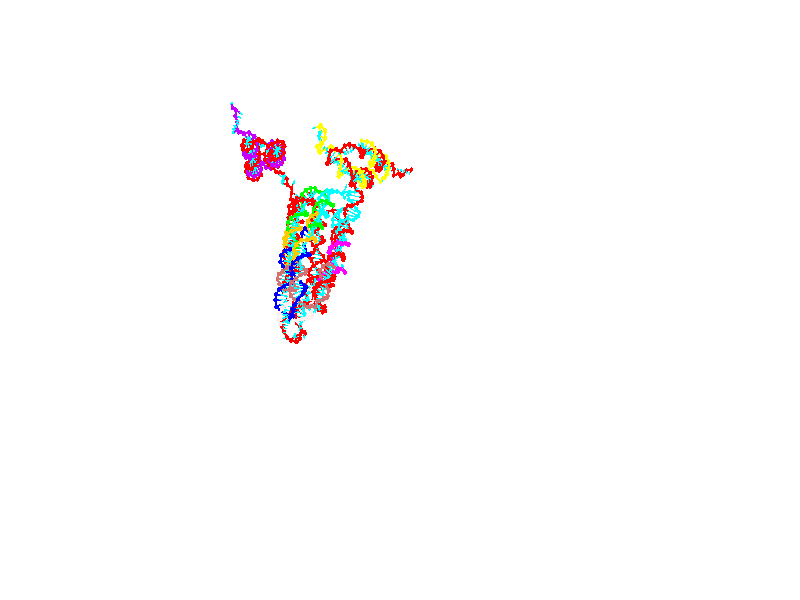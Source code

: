 // switches for output
#declare DRAW_BASES = 1; // possible values are 0, 1; only relevant for DNA ribbons
#declare DRAW_BASES_TYPE = 3; // possible values are 1, 2, 3; only relevant for DNA ribbons
#declare DRAW_FOG = 0; // set to 1 to enable fog

#include "colors.inc"

#include "transforms.inc"
background { rgb <1, 1, 1>}

#default {
   normal{
       ripples 0.25
       frequency 0.20
       turbulence 0.2
       lambda 5
   }
	finish {
		phong 0.1
		phong_size 40.
	}
}

// original window dimensions: 1024x640


// camera settings

camera {
	sky <0, 0.179814, -0.983701>
	up <0, 0.179814, -0.983701>
	right 1.6 * <1, 0, 0>
	location <25.469, 94.9851, 44.8844>
	look_at <25.469, 29.3977, 32.8955>
	direction <0, -65.5874, -11.9889>
	angle 67.0682
}


# declare cpy_camera_pos = <25.469, 94.9851, 44.8844>;
# if (DRAW_FOG = 1)
fog {
	fog_type 2
	up vnormalize(cpy_camera_pos)
	color rgbt<1,1,1,0.3>
	distance 1e-5
	fog_alt 3e-3
	fog_offset 28
}
# end


// LIGHTS

# declare lum = 6;
global_settings {
	ambient_light rgb lum * <0.05, 0.05, 0.05>
	max_trace_level 15
}# declare cpy_direct_light_amount = 0.25;
light_source
{	1000 * <-1, -1.16351, -0.803887>,
	rgb lum * cpy_direct_light_amount
	parallel
}

light_source
{	1000 * <1, 1.16351, 0.803887>,
	rgb lum * cpy_direct_light_amount
	parallel
}

// strand 0

// nucleotide -1

// particle -1
sphere {
	<4.286574, 14.995646, 14.557502> 0.250000
	pigment { color rgbt <1,0,0,0> }
	no_shadow
}
cylinder {
	<4.145806, 15.124166, 14.909164>,  <4.061346, 15.201279, 15.120162>, 0.100000
	pigment { color rgbt <1,0,0,0> }
	no_shadow
}
cylinder {
	<4.145806, 15.124166, 14.909164>,  <4.286574, 14.995646, 14.557502>, 0.100000
	pigment { color rgbt <1,0,0,0> }
	no_shadow
}

// particle -1
sphere {
	<4.145806, 15.124166, 14.909164> 0.100000
	pigment { color rgbt <1,0,0,0> }
	no_shadow
}
sphere {
	0, 1
	scale<0.080000,0.200000,0.300000>
	matrix <0.746989, 0.662395, 0.056930,
		-0.564058, 0.676755, -0.473119,
		-0.351919, 0.321302, 0.879157,
		4.040231, 15.220557, 15.172912>
	pigment { color rgbt <0,1,1,0> }
	no_shadow
}
cylinder {
	<4.442583, 15.640903, 14.485902>,  <4.286574, 14.995646, 14.557502>, 0.130000
	pigment { color rgbt <1,0,0,0> }
	no_shadow
}

// nucleotide -1

// particle -1
sphere {
	<4.442583, 15.640903, 14.485902> 0.250000
	pigment { color rgbt <1,0,0,0> }
	no_shadow
}
cylinder {
	<4.391607, 15.585167, 14.878706>,  <4.361022, 15.551725, 15.114388>, 0.100000
	pigment { color rgbt <1,0,0,0> }
	no_shadow
}
cylinder {
	<4.391607, 15.585167, 14.878706>,  <4.442583, 15.640903, 14.485902>, 0.100000
	pigment { color rgbt <1,0,0,0> }
	no_shadow
}

// particle -1
sphere {
	<4.391607, 15.585167, 14.878706> 0.100000
	pigment { color rgbt <1,0,0,0> }
	no_shadow
}
sphere {
	0, 1
	scale<0.080000,0.200000,0.300000>
	matrix <0.738353, 0.647760, 0.187730,
		-0.662265, 0.748994, 0.020332,
		-0.127438, -0.139339, 0.982010,
		4.353376, 15.543365, 15.173309>
	pigment { color rgbt <0,1,1,0> }
	no_shadow
}
cylinder {
	<4.304974, 16.309702, 14.913125>,  <4.442583, 15.640903, 14.485902>, 0.130000
	pigment { color rgbt <1,0,0,0> }
	no_shadow
}

// nucleotide -1

// particle -1
sphere {
	<4.304974, 16.309702, 14.913125> 0.250000
	pigment { color rgbt <1,0,0,0> }
	no_shadow
}
cylinder {
	<4.481024, 16.032454, 15.141466>,  <4.586655, 15.866105, 15.278471>, 0.100000
	pigment { color rgbt <1,0,0,0> }
	no_shadow
}
cylinder {
	<4.481024, 16.032454, 15.141466>,  <4.304974, 16.309702, 14.913125>, 0.100000
	pigment { color rgbt <1,0,0,0> }
	no_shadow
}

// particle -1
sphere {
	<4.481024, 16.032454, 15.141466> 0.100000
	pigment { color rgbt <1,0,0,0> }
	no_shadow
}
sphere {
	0, 1
	scale<0.080000,0.200000,0.300000>
	matrix <0.636280, 0.689320, 0.346390,
		-0.633590, 0.210767, 0.744407,
		0.440127, -0.693120, 0.570853,
		4.613062, 15.824517, 15.312722>
	pigment { color rgbt <0,1,1,0> }
	no_shadow
}
cylinder {
	<4.410849, 16.578112, 15.693059>,  <4.304974, 16.309702, 14.913125>, 0.130000
	pigment { color rgbt <1,0,0,0> }
	no_shadow
}

// nucleotide -1

// particle -1
sphere {
	<4.410849, 16.578112, 15.693059> 0.250000
	pigment { color rgbt <1,0,0,0> }
	no_shadow
}
cylinder {
	<4.673964, 16.279577, 15.652473>,  <4.831833, 16.100456, 15.628122>, 0.100000
	pigment { color rgbt <1,0,0,0> }
	no_shadow
}
cylinder {
	<4.673964, 16.279577, 15.652473>,  <4.410849, 16.578112, 15.693059>, 0.100000
	pigment { color rgbt <1,0,0,0> }
	no_shadow
}

// particle -1
sphere {
	<4.673964, 16.279577, 15.652473> 0.100000
	pigment { color rgbt <1,0,0,0> }
	no_shadow
}
sphere {
	0, 1
	scale<0.080000,0.200000,0.300000>
	matrix <0.709477, 0.568721, 0.416172,
		-0.252900, -0.345739, 0.903607,
		0.657788, -0.746338, -0.101464,
		4.871300, 16.055676, 15.622034>
	pigment { color rgbt <0,1,1,0> }
	no_shadow
}
cylinder {
	<4.684718, 16.191746, 16.280075>,  <4.410849, 16.578112, 15.693059>, 0.130000
	pigment { color rgbt <1,0,0,0> }
	no_shadow
}

// nucleotide -1

// particle -1
sphere {
	<4.684718, 16.191746, 16.280075> 0.250000
	pigment { color rgbt <1,0,0,0> }
	no_shadow
}
cylinder {
	<4.971114, 16.185282, 16.000906>,  <5.142951, 16.181404, 15.833404>, 0.100000
	pigment { color rgbt <1,0,0,0> }
	no_shadow
}
cylinder {
	<4.971114, 16.185282, 16.000906>,  <4.684718, 16.191746, 16.280075>, 0.100000
	pigment { color rgbt <1,0,0,0> }
	no_shadow
}

// particle -1
sphere {
	<4.971114, 16.185282, 16.000906> 0.100000
	pigment { color rgbt <1,0,0,0> }
	no_shadow
}
sphere {
	0, 1
	scale<0.080000,0.200000,0.300000>
	matrix <0.528874, 0.665125, 0.527164,
		0.455689, -0.746557, 0.484768,
		0.715989, -0.016158, -0.697925,
		5.185910, 16.180435, 15.791529>
	pigment { color rgbt <0,1,1,0> }
	no_shadow
}
cylinder {
	<5.383694, 16.175365, 16.597254>,  <4.684718, 16.191746, 16.280075>, 0.130000
	pigment { color rgbt <1,0,0,0> }
	no_shadow
}

// nucleotide -1

// particle -1
sphere {
	<5.383694, 16.175365, 16.597254> 0.250000
	pigment { color rgbt <1,0,0,0> }
	no_shadow
}
cylinder {
	<5.421235, 16.343054, 16.236046>,  <5.443760, 16.443666, 16.019321>, 0.100000
	pigment { color rgbt <1,0,0,0> }
	no_shadow
}
cylinder {
	<5.421235, 16.343054, 16.236046>,  <5.383694, 16.175365, 16.597254>, 0.100000
	pigment { color rgbt <1,0,0,0> }
	no_shadow
}

// particle -1
sphere {
	<5.421235, 16.343054, 16.236046> 0.100000
	pigment { color rgbt <1,0,0,0> }
	no_shadow
}
sphere {
	0, 1
	scale<0.080000,0.200000,0.300000>
	matrix <0.438728, 0.796791, 0.415501,
		0.893705, -0.435177, -0.109142,
		0.093853, 0.419220, -0.903021,
		5.449391, 16.468821, 15.965139>
	pigment { color rgbt <0,1,1,0> }
	no_shadow
}
cylinder {
	<6.025800, 16.548162, 16.630875>,  <5.383694, 16.175365, 16.597254>, 0.130000
	pigment { color rgbt <1,0,0,0> }
	no_shadow
}

// nucleotide -1

// particle -1
sphere {
	<6.025800, 16.548162, 16.630875> 0.250000
	pigment { color rgbt <1,0,0,0> }
	no_shadow
}
cylinder {
	<5.845471, 16.693745, 16.304857>,  <5.737274, 16.781094, 16.109247>, 0.100000
	pigment { color rgbt <1,0,0,0> }
	no_shadow
}
cylinder {
	<5.845471, 16.693745, 16.304857>,  <6.025800, 16.548162, 16.630875>, 0.100000
	pigment { color rgbt <1,0,0,0> }
	no_shadow
}

// particle -1
sphere {
	<5.845471, 16.693745, 16.304857> 0.100000
	pigment { color rgbt <1,0,0,0> }
	no_shadow
}
sphere {
	0, 1
	scale<0.080000,0.200000,0.300000>
	matrix <0.587282, 0.808571, 0.036224,
		0.672206, -0.462330, -0.578265,
		-0.450821, 0.363955, -0.815044,
		5.710225, 16.802931, 16.060345>
	pigment { color rgbt <0,1,1,0> }
	no_shadow
}
cylinder {
	<6.608603, 16.834723, 16.208214>,  <6.025800, 16.548162, 16.630875>, 0.130000
	pigment { color rgbt <1,0,0,0> }
	no_shadow
}

// nucleotide -1

// particle -1
sphere {
	<6.608603, 16.834723, 16.208214> 0.250000
	pigment { color rgbt <1,0,0,0> }
	no_shadow
}
cylinder {
	<6.250741, 16.966398, 16.087399>,  <6.036025, 17.045404, 16.014910>, 0.100000
	pigment { color rgbt <1,0,0,0> }
	no_shadow
}
cylinder {
	<6.250741, 16.966398, 16.087399>,  <6.608603, 16.834723, 16.208214>, 0.100000
	pigment { color rgbt <1,0,0,0> }
	no_shadow
}

// particle -1
sphere {
	<6.250741, 16.966398, 16.087399> 0.100000
	pigment { color rgbt <1,0,0,0> }
	no_shadow
}
sphere {
	0, 1
	scale<0.080000,0.200000,0.300000>
	matrix <0.387954, 0.907714, -0.159833,
		0.221550, -0.260173, -0.939801,
		-0.894655, 0.329189, -0.302039,
		5.982345, 17.065155, 15.996787>
	pigment { color rgbt <0,1,1,0> }
	no_shadow
}
cylinder {
	<6.688567, 17.234085, 15.607819>,  <6.608603, 16.834723, 16.208214>, 0.130000
	pigment { color rgbt <1,0,0,0> }
	no_shadow
}

// nucleotide -1

// particle -1
sphere {
	<6.688567, 17.234085, 15.607819> 0.250000
	pigment { color rgbt <1,0,0,0> }
	no_shadow
}
cylinder {
	<6.348890, 17.379030, 15.761477>,  <6.145084, 17.465998, 15.853671>, 0.100000
	pigment { color rgbt <1,0,0,0> }
	no_shadow
}
cylinder {
	<6.348890, 17.379030, 15.761477>,  <6.688567, 17.234085, 15.607819>, 0.100000
	pigment { color rgbt <1,0,0,0> }
	no_shadow
}

// particle -1
sphere {
	<6.348890, 17.379030, 15.761477> 0.100000
	pigment { color rgbt <1,0,0,0> }
	no_shadow
}
sphere {
	0, 1
	scale<0.080000,0.200000,0.300000>
	matrix <0.298569, 0.929453, -0.216733,
		-0.435579, -0.069355, -0.897475,
		-0.849192, 0.362362, 0.384144,
		6.094132, 17.487740, 15.876719>
	pigment { color rgbt <0,1,1,0> }
	no_shadow
}
cylinder {
	<6.472461, 17.878729, 15.177200>,  <6.688567, 17.234085, 15.607819>, 0.130000
	pigment { color rgbt <1,0,0,0> }
	no_shadow
}

// nucleotide -1

// particle -1
sphere {
	<6.472461, 17.878729, 15.177200> 0.250000
	pigment { color rgbt <1,0,0,0> }
	no_shadow
}
cylinder {
	<6.277321, 17.915966, 15.524380>,  <6.160236, 17.938309, 15.732687>, 0.100000
	pigment { color rgbt <1,0,0,0> }
	no_shadow
}
cylinder {
	<6.277321, 17.915966, 15.524380>,  <6.472461, 17.878729, 15.177200>, 0.100000
	pigment { color rgbt <1,0,0,0> }
	no_shadow
}

// particle -1
sphere {
	<6.277321, 17.915966, 15.524380> 0.100000
	pigment { color rgbt <1,0,0,0> }
	no_shadow
}
sphere {
	0, 1
	scale<0.080000,0.200000,0.300000>
	matrix <-0.022601, 0.992617, -0.119168,
		-0.872634, -0.077753, -0.482145,
		-0.487851, 0.093093, 0.867949,
		6.130965, 17.943893, 15.784764>
	pigment { color rgbt <0,1,1,0> }
	no_shadow
}
cylinder {
	<5.957396, 18.312986, 15.016234>,  <6.472461, 17.878729, 15.177200>, 0.130000
	pigment { color rgbt <1,0,0,0> }
	no_shadow
}

// nucleotide -1

// particle -1
sphere {
	<5.957396, 18.312986, 15.016234> 0.250000
	pigment { color rgbt <1,0,0,0> }
	no_shadow
}
cylinder {
	<6.007696, 18.337240, 15.412317>,  <6.037876, 18.351791, 15.649967>, 0.100000
	pigment { color rgbt <1,0,0,0> }
	no_shadow
}
cylinder {
	<6.007696, 18.337240, 15.412317>,  <5.957396, 18.312986, 15.016234>, 0.100000
	pigment { color rgbt <1,0,0,0> }
	no_shadow
}

// particle -1
sphere {
	<6.007696, 18.337240, 15.412317> 0.100000
	pigment { color rgbt <1,0,0,0> }
	no_shadow
}
sphere {
	0, 1
	scale<0.080000,0.200000,0.300000>
	matrix <-0.018614, 0.998099, -0.058752,
		-0.991888, -0.011044, 0.126639,
		0.125749, 0.060633, 0.990208,
		6.045420, 18.355431, 15.709379>
	pigment { color rgbt <0,1,1,0> }
	no_shadow
}
cylinder {
	<5.626510, 18.907820, 15.123606>,  <5.957396, 18.312986, 15.016234>, 0.130000
	pigment { color rgbt <1,0,0,0> }
	no_shadow
}

// nucleotide -1

// particle -1
sphere {
	<5.626510, 18.907820, 15.123606> 0.250000
	pigment { color rgbt <1,0,0,0> }
	no_shadow
}
cylinder {
	<5.821938, 18.852625, 15.468224>,  <5.939195, 18.819508, 15.674994>, 0.100000
	pigment { color rgbt <1,0,0,0> }
	no_shadow
}
cylinder {
	<5.821938, 18.852625, 15.468224>,  <5.626510, 18.907820, 15.123606>, 0.100000
	pigment { color rgbt <1,0,0,0> }
	no_shadow
}

// particle -1
sphere {
	<5.821938, 18.852625, 15.468224> 0.100000
	pigment { color rgbt <1,0,0,0> }
	no_shadow
}
sphere {
	0, 1
	scale<0.080000,0.200000,0.300000>
	matrix <0.139207, 0.987095, 0.079154,
		-0.861347, 0.081261, 0.501475,
		0.488571, -0.137988, 0.861543,
		5.968509, 18.811228, 15.726686>
	pigment { color rgbt <0,1,1,0> }
	no_shadow
}
cylinder {
	<5.251180, 19.178614, 15.755821>,  <5.626510, 18.907820, 15.123606>, 0.130000
	pigment { color rgbt <1,0,0,0> }
	no_shadow
}

// nucleotide -1

// particle -1
sphere {
	<5.251180, 19.178614, 15.755821> 0.250000
	pigment { color rgbt <1,0,0,0> }
	no_shadow
}
cylinder {
	<5.641832, 19.167883, 15.841120>,  <5.876224, 19.161444, 15.892299>, 0.100000
	pigment { color rgbt <1,0,0,0> }
	no_shadow
}
cylinder {
	<5.641832, 19.167883, 15.841120>,  <5.251180, 19.178614, 15.755821>, 0.100000
	pigment { color rgbt <1,0,0,0> }
	no_shadow
}

// particle -1
sphere {
	<5.641832, 19.167883, 15.841120> 0.100000
	pigment { color rgbt <1,0,0,0> }
	no_shadow
}
sphere {
	0, 1
	scale<0.080000,0.200000,0.300000>
	matrix <0.003518, 0.994042, 0.108944,
		-0.214899, -0.105648, 0.970905,
		0.976630, -0.026828, 0.213247,
		5.934821, 19.159834, 15.905094>
	pigment { color rgbt <0,1,1,0> }
	no_shadow
}
cylinder {
	<5.242184, 19.673321, 16.238529>,  <5.251180, 19.178614, 15.755821>, 0.130000
	pigment { color rgbt <1,0,0,0> }
	no_shadow
}

// nucleotide -1

// particle -1
sphere {
	<5.242184, 19.673321, 16.238529> 0.250000
	pigment { color rgbt <1,0,0,0> }
	no_shadow
}
cylinder {
	<5.629344, 19.623741, 16.151070>,  <5.861639, 19.593994, 16.098595>, 0.100000
	pigment { color rgbt <1,0,0,0> }
	no_shadow
}
cylinder {
	<5.629344, 19.623741, 16.151070>,  <5.242184, 19.673321, 16.238529>, 0.100000
	pigment { color rgbt <1,0,0,0> }
	no_shadow
}

// particle -1
sphere {
	<5.629344, 19.623741, 16.151070> 0.100000
	pigment { color rgbt <1,0,0,0> }
	no_shadow
}
sphere {
	0, 1
	scale<0.080000,0.200000,0.300000>
	matrix <0.107195, 0.990429, -0.086940,
		0.227332, 0.060711, 0.971923,
		0.967899, -0.123949, -0.218649,
		5.919713, 19.586555, 16.085476>
	pigment { color rgbt <0,1,1,0> }
	no_shadow
}
cylinder {
	<5.537497, 20.205019, 16.633976>,  <5.242184, 19.673321, 16.238529>, 0.130000
	pigment { color rgbt <1,0,0,0> }
	no_shadow
}

// nucleotide -1

// particle -1
sphere {
	<5.537497, 20.205019, 16.633976> 0.250000
	pigment { color rgbt <1,0,0,0> }
	no_shadow
}
cylinder {
	<5.790783, 20.094131, 16.344927>,  <5.942755, 20.027599, 16.171497>, 0.100000
	pigment { color rgbt <1,0,0,0> }
	no_shadow
}
cylinder {
	<5.790783, 20.094131, 16.344927>,  <5.537497, 20.205019, 16.633976>, 0.100000
	pigment { color rgbt <1,0,0,0> }
	no_shadow
}

// particle -1
sphere {
	<5.790783, 20.094131, 16.344927> 0.100000
	pigment { color rgbt <1,0,0,0> }
	no_shadow
}
sphere {
	0, 1
	scale<0.080000,0.200000,0.300000>
	matrix <0.298132, 0.948972, -0.102809,
		0.714251, -0.150338, 0.683552,
		0.633216, -0.277221, -0.722625,
		5.980748, 20.010965, 16.128139>
	pigment { color rgbt <0,1,1,0> }
	no_shadow
}
cylinder {
	<6.208656, 20.484404, 16.849823>,  <5.537497, 20.205019, 16.633976>, 0.130000
	pigment { color rgbt <1,0,0,0> }
	no_shadow
}

// nucleotide -1

// particle -1
sphere {
	<6.208656, 20.484404, 16.849823> 0.250000
	pigment { color rgbt <1,0,0,0> }
	no_shadow
}
cylinder {
	<6.180715, 20.423195, 16.455523>,  <6.163949, 20.386471, 16.218943>, 0.100000
	pigment { color rgbt <1,0,0,0> }
	no_shadow
}
cylinder {
	<6.180715, 20.423195, 16.455523>,  <6.208656, 20.484404, 16.849823>, 0.100000
	pigment { color rgbt <1,0,0,0> }
	no_shadow
}

// particle -1
sphere {
	<6.180715, 20.423195, 16.455523> 0.100000
	pigment { color rgbt <1,0,0,0> }
	no_shadow
}
sphere {
	0, 1
	scale<0.080000,0.200000,0.300000>
	matrix <0.173258, 0.971286, -0.163053,
		0.982396, -0.182179, -0.041336,
		-0.069854, -0.153021, -0.985751,
		6.159759, 20.377289, 16.159798>
	pigment { color rgbt <0,1,1,0> }
	no_shadow
}
cylinder {
	<6.766060, 20.971195, 16.609997>,  <6.208656, 20.484404, 16.849823>, 0.130000
	pigment { color rgbt <1,0,0,0> }
	no_shadow
}

// nucleotide -1

// particle -1
sphere {
	<6.766060, 20.971195, 16.609997> 0.250000
	pigment { color rgbt <1,0,0,0> }
	no_shadow
}
cylinder {
	<6.542665, 20.848139, 16.301853>,  <6.408628, 20.774305, 16.116968>, 0.100000
	pigment { color rgbt <1,0,0,0> }
	no_shadow
}
cylinder {
	<6.542665, 20.848139, 16.301853>,  <6.766060, 20.971195, 16.609997>, 0.100000
	pigment { color rgbt <1,0,0,0> }
	no_shadow
}

// particle -1
sphere {
	<6.542665, 20.848139, 16.301853> 0.100000
	pigment { color rgbt <1,0,0,0> }
	no_shadow
}
sphere {
	0, 1
	scale<0.080000,0.200000,0.300000>
	matrix <0.237152, 0.830707, -0.503671,
		0.794891, -0.463985, -0.390981,
		-0.558486, -0.307641, -0.770357,
		6.375120, 20.755846, 16.070745>
	pigment { color rgbt <0,1,1,0> }
	no_shadow
}
cylinder {
	<7.213536, 21.030550, 16.121166>,  <6.766060, 20.971195, 16.609997>, 0.130000
	pigment { color rgbt <1,0,0,0> }
	no_shadow
}

// nucleotide -1

// particle -1
sphere {
	<7.213536, 21.030550, 16.121166> 0.250000
	pigment { color rgbt <1,0,0,0> }
	no_shadow
}
cylinder {
	<6.862658, 21.025705, 15.929173>,  <6.652131, 21.022799, 15.813978>, 0.100000
	pigment { color rgbt <1,0,0,0> }
	no_shadow
}
cylinder {
	<6.862658, 21.025705, 15.929173>,  <7.213536, 21.030550, 16.121166>, 0.100000
	pigment { color rgbt <1,0,0,0> }
	no_shadow
}

// particle -1
sphere {
	<6.862658, 21.025705, 15.929173> 0.100000
	pigment { color rgbt <1,0,0,0> }
	no_shadow
}
sphere {
	0, 1
	scale<0.080000,0.200000,0.300000>
	matrix <0.252958, 0.838029, -0.483445,
		0.408093, -0.545491, -0.732052,
		-0.877196, -0.012112, -0.479980,
		6.599499, 21.022072, 15.785179>
	pigment { color rgbt <0,1,1,0> }
	no_shadow
}
cylinder {
	<7.357152, 21.135681, 15.370750>,  <7.213536, 21.030550, 16.121166>, 0.130000
	pigment { color rgbt <1,0,0,0> }
	no_shadow
}

// nucleotide -1

// particle -1
sphere {
	<7.357152, 21.135681, 15.370750> 0.250000
	pigment { color rgbt <1,0,0,0> }
	no_shadow
}
cylinder {
	<6.987136, 21.269278, 15.443139>,  <6.765126, 21.349436, 15.486572>, 0.100000
	pigment { color rgbt <1,0,0,0> }
	no_shadow
}
cylinder {
	<6.987136, 21.269278, 15.443139>,  <7.357152, 21.135681, 15.370750>, 0.100000
	pigment { color rgbt <1,0,0,0> }
	no_shadow
}

// particle -1
sphere {
	<6.987136, 21.269278, 15.443139> 0.100000
	pigment { color rgbt <1,0,0,0> }
	no_shadow
}
sphere {
	0, 1
	scale<0.080000,0.200000,0.300000>
	matrix <0.234384, 0.876738, -0.419994,
		-0.298937, -0.346095, -0.889300,
		-0.925041, 0.333990, 0.180971,
		6.709624, 21.369474, 15.497430>
	pigment { color rgbt <0,1,1,0> }
	no_shadow
}
cylinder {
	<7.182550, 21.563843, 14.807861>,  <7.357152, 21.135681, 15.370750>, 0.130000
	pigment { color rgbt <1,0,0,0> }
	no_shadow
}

// nucleotide -1

// particle -1
sphere {
	<7.182550, 21.563843, 14.807861> 0.250000
	pigment { color rgbt <1,0,0,0> }
	no_shadow
}
cylinder {
	<6.911249, 21.662676, 15.084679>,  <6.748468, 21.721975, 15.250769>, 0.100000
	pigment { color rgbt <1,0,0,0> }
	no_shadow
}
cylinder {
	<6.911249, 21.662676, 15.084679>,  <7.182550, 21.563843, 14.807861>, 0.100000
	pigment { color rgbt <1,0,0,0> }
	no_shadow
}

// particle -1
sphere {
	<6.911249, 21.662676, 15.084679> 0.100000
	pigment { color rgbt <1,0,0,0> }
	no_shadow
}
sphere {
	0, 1
	scale<0.080000,0.200000,0.300000>
	matrix <-0.163667, 0.867321, -0.470071,
		-0.716370, -0.432092, -0.547823,
		-0.678252, 0.247084, 0.692042,
		6.707773, 21.736801, 15.292292>
	pigment { color rgbt <0,1,1,0> }
	no_shadow
}
cylinder {
	<6.730315, 22.054340, 14.447497>,  <7.182550, 21.563843, 14.807861>, 0.130000
	pigment { color rgbt <1,0,0,0> }
	no_shadow
}

// nucleotide -1

// particle -1
sphere {
	<6.730315, 22.054340, 14.447497> 0.250000
	pigment { color rgbt <1,0,0,0> }
	no_shadow
}
cylinder {
	<6.628543, 22.135027, 14.825826>,  <6.567480, 22.183439, 15.052822>, 0.100000
	pigment { color rgbt <1,0,0,0> }
	no_shadow
}
cylinder {
	<6.628543, 22.135027, 14.825826>,  <6.730315, 22.054340, 14.447497>, 0.100000
	pigment { color rgbt <1,0,0,0> }
	no_shadow
}

// particle -1
sphere {
	<6.628543, 22.135027, 14.825826> 0.100000
	pigment { color rgbt <1,0,0,0> }
	no_shadow
}
sphere {
	0, 1
	scale<0.080000,0.200000,0.300000>
	matrix <-0.055388, 0.973360, -0.222491,
		-0.965504, -0.108995, -0.236480,
		-0.254431, 0.201717, 0.945820,
		6.552214, 22.195541, 15.109571>
	pigment { color rgbt <0,1,1,0> }
	no_shadow
}
cylinder {
	<6.086081, 22.368305, 14.413845>,  <6.730315, 22.054340, 14.447497>, 0.130000
	pigment { color rgbt <1,0,0,0> }
	no_shadow
}

// nucleotide -1

// particle -1
sphere {
	<6.086081, 22.368305, 14.413845> 0.250000
	pigment { color rgbt <1,0,0,0> }
	no_shadow
}
cylinder {
	<6.268696, 22.460785, 14.757501>,  <6.378265, 22.516273, 14.963694>, 0.100000
	pigment { color rgbt <1,0,0,0> }
	no_shadow
}
cylinder {
	<6.268696, 22.460785, 14.757501>,  <6.086081, 22.368305, 14.413845>, 0.100000
	pigment { color rgbt <1,0,0,0> }
	no_shadow
}

// particle -1
sphere {
	<6.268696, 22.460785, 14.757501> 0.100000
	pigment { color rgbt <1,0,0,0> }
	no_shadow
}
sphere {
	0, 1
	scale<0.080000,0.200000,0.300000>
	matrix <-0.187846, 0.968926, -0.160923,
		-0.869647, -0.087918, 0.485782,
		0.456539, 0.231199, 0.859139,
		6.405658, 22.530144, 15.015243>
	pigment { color rgbt <0,1,1,0> }
	no_shadow
}
cylinder {
	<5.741399, 22.961092, 14.650062>,  <6.086081, 22.368305, 14.413845>, 0.130000
	pigment { color rgbt <1,0,0,0> }
	no_shadow
}

// nucleotide -1

// particle -1
sphere {
	<5.741399, 22.961092, 14.650062> 0.250000
	pigment { color rgbt <1,0,0,0> }
	no_shadow
}
cylinder {
	<6.072866, 22.954016, 14.873846>,  <6.271746, 22.949770, 15.008117>, 0.100000
	pigment { color rgbt <1,0,0,0> }
	no_shadow
}
cylinder {
	<6.072866, 22.954016, 14.873846>,  <5.741399, 22.961092, 14.650062>, 0.100000
	pigment { color rgbt <1,0,0,0> }
	no_shadow
}

// particle -1
sphere {
	<6.072866, 22.954016, 14.873846> 0.100000
	pigment { color rgbt <1,0,0,0> }
	no_shadow
}
sphere {
	0, 1
	scale<0.080000,0.200000,0.300000>
	matrix <-0.084121, 0.984213, 0.155718,
		-0.553383, -0.176101, 0.814098,
		0.828668, -0.017689, 0.559461,
		6.321466, 22.948709, 15.041684>
	pigment { color rgbt <0,1,1,0> }
	no_shadow
}
cylinder {
	<5.624479, 23.233616, 15.329235>,  <5.741399, 22.961092, 14.650062>, 0.130000
	pigment { color rgbt <1,0,0,0> }
	no_shadow
}

// nucleotide -1

// particle -1
sphere {
	<5.624479, 23.233616, 15.329235> 0.250000
	pigment { color rgbt <1,0,0,0> }
	no_shadow
}
cylinder {
	<6.013997, 23.281664, 15.251986>,  <6.247708, 23.310492, 15.205636>, 0.100000
	pigment { color rgbt <1,0,0,0> }
	no_shadow
}
cylinder {
	<6.013997, 23.281664, 15.251986>,  <5.624479, 23.233616, 15.329235>, 0.100000
	pigment { color rgbt <1,0,0,0> }
	no_shadow
}

// particle -1
sphere {
	<6.013997, 23.281664, 15.251986> 0.100000
	pigment { color rgbt <1,0,0,0> }
	no_shadow
}
sphere {
	0, 1
	scale<0.080000,0.200000,0.300000>
	matrix <-0.087950, 0.981977, 0.167289,
		0.209738, -0.145920, 0.966808,
		0.973794, 0.120118, -0.193124,
		6.306135, 23.317699, 15.194048>
	pigment { color rgbt <0,1,1,0> }
	no_shadow
}
cylinder {
	<5.822268, 23.709614, 15.904291>,  <5.624479, 23.233616, 15.329235>, 0.130000
	pigment { color rgbt <1,0,0,0> }
	no_shadow
}

// nucleotide -1

// particle -1
sphere {
	<5.822268, 23.709614, 15.904291> 0.250000
	pigment { color rgbt <1,0,0,0> }
	no_shadow
}
cylinder {
	<6.105799, 23.730001, 15.622876>,  <6.275917, 23.742233, 15.454027>, 0.100000
	pigment { color rgbt <1,0,0,0> }
	no_shadow
}
cylinder {
	<6.105799, 23.730001, 15.622876>,  <5.822268, 23.709614, 15.904291>, 0.100000
	pigment { color rgbt <1,0,0,0> }
	no_shadow
}

// particle -1
sphere {
	<6.105799, 23.730001, 15.622876> 0.100000
	pigment { color rgbt <1,0,0,0> }
	no_shadow
}
sphere {
	0, 1
	scale<0.080000,0.200000,0.300000>
	matrix <0.094183, 0.981617, 0.166004,
		0.699066, -0.183930, 0.690997,
		0.708827, 0.050968, -0.703538,
		6.318447, 23.745293, 15.411815>
	pigment { color rgbt <0,1,1,0> }
	no_shadow
}
cylinder {
	<6.499432, 23.885138, 16.123308>,  <5.822268, 23.709614, 15.904291>, 0.130000
	pigment { color rgbt <1,0,0,0> }
	no_shadow
}

// nucleotide -1

// particle -1
sphere {
	<6.499432, 23.885138, 16.123308> 0.250000
	pigment { color rgbt <1,0,0,0> }
	no_shadow
}
cylinder {
	<6.488245, 23.994518, 15.738716>,  <6.481534, 24.060146, 15.507961>, 0.100000
	pigment { color rgbt <1,0,0,0> }
	no_shadow
}
cylinder {
	<6.488245, 23.994518, 15.738716>,  <6.499432, 23.885138, 16.123308>, 0.100000
	pigment { color rgbt <1,0,0,0> }
	no_shadow
}

// particle -1
sphere {
	<6.488245, 23.994518, 15.738716> 0.100000
	pigment { color rgbt <1,0,0,0> }
	no_shadow
}
sphere {
	0, 1
	scale<0.080000,0.200000,0.300000>
	matrix <0.194419, 0.944976, 0.263102,
		0.980520, -0.179572, -0.079592,
		-0.027967, 0.273451, -0.961479,
		6.479856, 24.076553, 15.450273>
	pigment { color rgbt <0,1,1,0> }
	no_shadow
}
cylinder {
	<7.099935, 24.190233, 15.943777>,  <6.499432, 23.885138, 16.123308>, 0.130000
	pigment { color rgbt <1,0,0,0> }
	no_shadow
}

// nucleotide -1

// particle -1
sphere {
	<7.099935, 24.190233, 15.943777> 0.250000
	pigment { color rgbt <1,0,0,0> }
	no_shadow
}
cylinder {
	<6.828638, 24.345440, 15.694160>,  <6.665860, 24.438564, 15.544389>, 0.100000
	pigment { color rgbt <1,0,0,0> }
	no_shadow
}
cylinder {
	<6.828638, 24.345440, 15.694160>,  <7.099935, 24.190233, 15.943777>, 0.100000
	pigment { color rgbt <1,0,0,0> }
	no_shadow
}

// particle -1
sphere {
	<6.828638, 24.345440, 15.694160> 0.100000
	pigment { color rgbt <1,0,0,0> }
	no_shadow
}
sphere {
	0, 1
	scale<0.080000,0.200000,0.300000>
	matrix <0.254218, 0.920685, 0.296163,
		0.689463, 0.042227, -0.723088,
		-0.678243, 0.388015, -0.624044,
		6.625165, 24.461845, 15.506947>
	pigment { color rgbt <0,1,1,0> }
	no_shadow
}
cylinder {
	<7.458009, 24.793242, 15.550071>,  <7.099935, 24.190233, 15.943777>, 0.130000
	pigment { color rgbt <1,0,0,0> }
	no_shadow
}

// nucleotide -1

// particle -1
sphere {
	<7.458009, 24.793242, 15.550071> 0.250000
	pigment { color rgbt <1,0,0,0> }
	no_shadow
}
cylinder {
	<7.062635, 24.811102, 15.608042>,  <6.825411, 24.821817, 15.642824>, 0.100000
	pigment { color rgbt <1,0,0,0> }
	no_shadow
}
cylinder {
	<7.062635, 24.811102, 15.608042>,  <7.458009, 24.793242, 15.550071>, 0.100000
	pigment { color rgbt <1,0,0,0> }
	no_shadow
}

// particle -1
sphere {
	<7.062635, 24.811102, 15.608042> 0.100000
	pigment { color rgbt <1,0,0,0> }
	no_shadow
}
sphere {
	0, 1
	scale<0.080000,0.200000,0.300000>
	matrix <0.090580, 0.940300, 0.328070,
		-0.121626, 0.337404, -0.933470,
		-0.988434, 0.044652, 0.144927,
		6.766105, 24.824497, 15.651520>
	pigment { color rgbt <0,1,1,0> }
	no_shadow
}
cylinder {
	<8.061304, 24.655739, 15.218485>,  <7.458009, 24.793242, 15.550071>, 0.130000
	pigment { color rgbt <1,0,0,0> }
	no_shadow
}

// nucleotide -1

// particle -1
sphere {
	<8.061304, 24.655739, 15.218485> 0.250000
	pigment { color rgbt <1,0,0,0> }
	no_shadow
}
cylinder {
	<8.198357, 24.601656, 15.590361>,  <8.280588, 24.569206, 15.813486>, 0.100000
	pigment { color rgbt <1,0,0,0> }
	no_shadow
}
cylinder {
	<8.198357, 24.601656, 15.590361>,  <8.061304, 24.655739, 15.218485>, 0.100000
	pigment { color rgbt <1,0,0,0> }
	no_shadow
}

// particle -1
sphere {
	<8.198357, 24.601656, 15.590361> 0.100000
	pigment { color rgbt <1,0,0,0> }
	no_shadow
}
sphere {
	0, 1
	scale<0.080000,0.200000,0.300000>
	matrix <0.638557, 0.759371, -0.124901,
		-0.689092, 0.636455, 0.346521,
		0.342632, -0.135205, 0.929690,
		8.301147, 24.561094, 15.869267>
	pigment { color rgbt <0,1,1,0> }
	no_shadow
}
cylinder {
	<8.213293, 25.317041, 15.618301>,  <8.061304, 24.655739, 15.218485>, 0.130000
	pigment { color rgbt <1,0,0,0> }
	no_shadow
}

// nucleotide -1

// particle -1
sphere {
	<8.213293, 25.317041, 15.618301> 0.250000
	pigment { color rgbt <1,0,0,0> }
	no_shadow
}
cylinder {
	<8.429986, 25.012653, 15.761103>,  <8.560002, 24.830021, 15.846784>, 0.100000
	pigment { color rgbt <1,0,0,0> }
	no_shadow
}
cylinder {
	<8.429986, 25.012653, 15.761103>,  <8.213293, 25.317041, 15.618301>, 0.100000
	pigment { color rgbt <1,0,0,0> }
	no_shadow
}

// particle -1
sphere {
	<8.429986, 25.012653, 15.761103> 0.100000
	pigment { color rgbt <1,0,0,0> }
	no_shadow
}
sphere {
	0, 1
	scale<0.080000,0.200000,0.300000>
	matrix <0.832478, 0.544454, -0.102711,
		-0.116211, 0.352839, 0.928439,
		0.541733, -0.760970, 0.357002,
		8.592505, 24.784363, 15.868203>
	pigment { color rgbt <0,1,1,0> }
	no_shadow
}
cylinder {
	<8.720902, 25.639944, 15.868788>,  <8.213293, 25.317041, 15.618301>, 0.130000
	pigment { color rgbt <1,0,0,0> }
	no_shadow
}

// nucleotide -1

// particle -1
sphere {
	<8.720902, 25.639944, 15.868788> 0.250000
	pigment { color rgbt <1,0,0,0> }
	no_shadow
}
cylinder {
	<8.865257, 25.274048, 15.796110>,  <8.951870, 25.054510, 15.752503>, 0.100000
	pigment { color rgbt <1,0,0,0> }
	no_shadow
}
cylinder {
	<8.865257, 25.274048, 15.796110>,  <8.720902, 25.639944, 15.868788>, 0.100000
	pigment { color rgbt <1,0,0,0> }
	no_shadow
}

// particle -1
sphere {
	<8.865257, 25.274048, 15.796110> 0.100000
	pigment { color rgbt <1,0,0,0> }
	no_shadow
}
sphere {
	0, 1
	scale<0.080000,0.200000,0.300000>
	matrix <0.865689, 0.401042, -0.299580,
		0.346904, -0.049177, 0.936610,
		0.360888, -0.914739, -0.181695,
		8.973523, 24.999626, 15.741602>
	pigment { color rgbt <0,1,1,0> }
	no_shadow
}
cylinder {
	<9.408000, 25.405308, 16.260687>,  <8.720902, 25.639944, 15.868788>, 0.130000
	pigment { color rgbt <1,0,0,0> }
	no_shadow
}

// nucleotide -1

// particle -1
sphere {
	<9.408000, 25.405308, 16.260687> 0.250000
	pigment { color rgbt <1,0,0,0> }
	no_shadow
}
cylinder {
	<9.397619, 25.547701, 16.634340>,  <9.391391, 25.633137, 16.858532>, 0.100000
	pigment { color rgbt <1,0,0,0> }
	no_shadow
}
cylinder {
	<9.397619, 25.547701, 16.634340>,  <9.408000, 25.405308, 16.260687>, 0.100000
	pigment { color rgbt <1,0,0,0> }
	no_shadow
}

// particle -1
sphere {
	<9.397619, 25.547701, 16.634340> 0.100000
	pigment { color rgbt <1,0,0,0> }
	no_shadow
}
sphere {
	0, 1
	scale<0.080000,0.200000,0.300000>
	matrix <-0.294211, 0.890339, -0.347470,
		-0.955388, -0.283850, 0.081629,
		-0.025952, 0.355985, 0.934132,
		9.389833, 25.654497, 16.914579>
	pigment { color rgbt <0,1,1,0> }
	no_shadow
}
cylinder {
	<9.706580, 24.804541, 15.833787>,  <9.408000, 25.405308, 16.260687>, 0.130000
	pigment { color rgbt <1,0,0,0> }
	no_shadow
}

// nucleotide -1

// particle -1
sphere {
	<9.706580, 24.804541, 15.833787> 0.250000
	pigment { color rgbt <1,0,0,0> }
	no_shadow
}
cylinder {
	<9.949813, 24.559490, 16.035748>,  <10.095753, 24.412460, 16.156923>, 0.100000
	pigment { color rgbt <1,0,0,0> }
	no_shadow
}
cylinder {
	<9.949813, 24.559490, 16.035748>,  <9.706580, 24.804541, 15.833787>, 0.100000
	pigment { color rgbt <1,0,0,0> }
	no_shadow
}

// particle -1
sphere {
	<9.949813, 24.559490, 16.035748> 0.100000
	pigment { color rgbt <1,0,0,0> }
	no_shadow
}
sphere {
	0, 1
	scale<0.080000,0.200000,0.300000>
	matrix <0.152860, -0.533742, -0.831717,
		0.779019, 0.582931, -0.230912,
		0.608081, -0.612626, 0.504903,
		10.132237, 24.375702, 16.187218>
	pigment { color rgbt <0,1,1,0> }
	no_shadow
}
cylinder {
	<10.346377, 24.536146, 15.337389>,  <9.706580, 24.804541, 15.833787>, 0.130000
	pigment { color rgbt <1,0,0,0> }
	no_shadow
}

// nucleotide -1

// particle -1
sphere {
	<10.346377, 24.536146, 15.337389> 0.250000
	pigment { color rgbt <1,0,0,0> }
	no_shadow
}
cylinder {
	<10.350715, 24.300117, 15.660300>,  <10.353317, 24.158501, 15.854047>, 0.100000
	pigment { color rgbt <1,0,0,0> }
	no_shadow
}
cylinder {
	<10.350715, 24.300117, 15.660300>,  <10.346377, 24.536146, 15.337389>, 0.100000
	pigment { color rgbt <1,0,0,0> }
	no_shadow
}

// particle -1
sphere {
	<10.350715, 24.300117, 15.660300> 0.100000
	pigment { color rgbt <1,0,0,0> }
	no_shadow
}
sphere {
	0, 1
	scale<0.080000,0.200000,0.300000>
	matrix <-0.042800, -0.806860, -0.589190,
		0.999025, -0.028162, -0.034005,
		0.010844, -0.590071, 0.807278,
		10.353968, 24.123096, 15.902484>
	pigment { color rgbt <0,1,1,0> }
	no_shadow
}
cylinder {
	<10.869236, 23.929897, 15.241270>,  <10.346377, 24.536146, 15.337389>, 0.130000
	pigment { color rgbt <1,0,0,0> }
	no_shadow
}

// nucleotide -1

// particle -1
sphere {
	<10.869236, 23.929897, 15.241270> 0.250000
	pigment { color rgbt <1,0,0,0> }
	no_shadow
}
cylinder {
	<10.569553, 23.842323, 15.491312>,  <10.389744, 23.789780, 15.641337>, 0.100000
	pigment { color rgbt <1,0,0,0> }
	no_shadow
}
cylinder {
	<10.569553, 23.842323, 15.491312>,  <10.869236, 23.929897, 15.241270>, 0.100000
	pigment { color rgbt <1,0,0,0> }
	no_shadow
}

// particle -1
sphere {
	<10.569553, 23.842323, 15.491312> 0.100000
	pigment { color rgbt <1,0,0,0> }
	no_shadow
}
sphere {
	0, 1
	scale<0.080000,0.200000,0.300000>
	matrix <-0.108433, -0.890511, -0.441851,
		0.653399, -0.398820, 0.643438,
		-0.749207, -0.218935, 0.625105,
		10.344791, 23.776644, 15.678843>
	pigment { color rgbt <0,1,1,0> }
	no_shadow
}
cylinder {
	<10.953753, 23.258432, 15.396139>,  <10.869236, 23.929897, 15.241270>, 0.130000
	pigment { color rgbt <1,0,0,0> }
	no_shadow
}

// nucleotide -1

// particle -1
sphere {
	<10.953753, 23.258432, 15.396139> 0.250000
	pigment { color rgbt <1,0,0,0> }
	no_shadow
}
cylinder {
	<10.569186, 23.304884, 15.495893>,  <10.338447, 23.332756, 15.555745>, 0.100000
	pigment { color rgbt <1,0,0,0> }
	no_shadow
}
cylinder {
	<10.569186, 23.304884, 15.495893>,  <10.953753, 23.258432, 15.396139>, 0.100000
	pigment { color rgbt <1,0,0,0> }
	no_shadow
}

// particle -1
sphere {
	<10.569186, 23.304884, 15.495893> 0.100000
	pigment { color rgbt <1,0,0,0> }
	no_shadow
}
sphere {
	0, 1
	scale<0.080000,0.200000,0.300000>
	matrix <-0.168920, -0.964714, -0.201975,
		0.217129, -0.236309, 0.947108,
		-0.961416, 0.116131, 0.249384,
		10.280762, 23.339724, 15.570707>
	pigment { color rgbt <0,1,1,0> }
	no_shadow
}
cylinder {
	<10.782134, 22.797333, 15.955866>,  <10.953753, 23.258432, 15.396139>, 0.130000
	pigment { color rgbt <1,0,0,0> }
	no_shadow
}

// nucleotide -1

// particle -1
sphere {
	<10.782134, 22.797333, 15.955866> 0.250000
	pigment { color rgbt <1,0,0,0> }
	no_shadow
}
cylinder {
	<10.439341, 22.867498, 15.762037>,  <10.233665, 22.909597, 15.645741>, 0.100000
	pigment { color rgbt <1,0,0,0> }
	no_shadow
}
cylinder {
	<10.439341, 22.867498, 15.762037>,  <10.782134, 22.797333, 15.955866>, 0.100000
	pigment { color rgbt <1,0,0,0> }
	no_shadow
}

// particle -1
sphere {
	<10.439341, 22.867498, 15.762037> 0.100000
	pigment { color rgbt <1,0,0,0> }
	no_shadow
}
sphere {
	0, 1
	scale<0.080000,0.200000,0.300000>
	matrix <-0.169918, -0.983885, -0.055660,
		-0.486525, 0.034637, 0.872979,
		-0.856983, 0.175415, -0.484571,
		10.182245, 22.920122, 15.616666>
	pigment { color rgbt <0,1,1,0> }
	no_shadow
}
cylinder {
	<10.299160, 22.346766, 16.274593>,  <10.782134, 22.797333, 15.955866>, 0.130000
	pigment { color rgbt <1,0,0,0> }
	no_shadow
}

// nucleotide -1

// particle -1
sphere {
	<10.299160, 22.346766, 16.274593> 0.250000
	pigment { color rgbt <1,0,0,0> }
	no_shadow
}
cylinder {
	<10.122596, 22.456476, 15.932850>,  <10.016657, 22.522303, 15.727804>, 0.100000
	pigment { color rgbt <1,0,0,0> }
	no_shadow
}
cylinder {
	<10.122596, 22.456476, 15.932850>,  <10.299160, 22.346766, 16.274593>, 0.100000
	pigment { color rgbt <1,0,0,0> }
	no_shadow
}

// particle -1
sphere {
	<10.122596, 22.456476, 15.932850> 0.100000
	pigment { color rgbt <1,0,0,0> }
	no_shadow
}
sphere {
	0, 1
	scale<0.080000,0.200000,0.300000>
	matrix <-0.456157, -0.888518, -0.049564,
		-0.772707, 0.367844, 0.517314,
		-0.441411, 0.274275, -0.854359,
		9.990172, 22.538759, 15.676542>
	pigment { color rgbt <0,1,1,0> }
	no_shadow
}
cylinder {
	<9.617310, 22.269384, 16.470558>,  <10.299160, 22.346766, 16.274593>, 0.130000
	pigment { color rgbt <1,0,0,0> }
	no_shadow
}

// nucleotide -1

// particle -1
sphere {
	<9.617310, 22.269384, 16.470558> 0.250000
	pigment { color rgbt <1,0,0,0> }
	no_shadow
}
cylinder {
	<9.638688, 22.223061, 16.073826>,  <9.651515, 22.195267, 15.835786>, 0.100000
	pigment { color rgbt <1,0,0,0> }
	no_shadow
}
cylinder {
	<9.638688, 22.223061, 16.073826>,  <9.617310, 22.269384, 16.470558>, 0.100000
	pigment { color rgbt <1,0,0,0> }
	no_shadow
}

// particle -1
sphere {
	<9.638688, 22.223061, 16.073826> 0.100000
	pigment { color rgbt <1,0,0,0> }
	no_shadow
}
sphere {
	0, 1
	scale<0.080000,0.200000,0.300000>
	matrix <-0.358338, -0.929321, 0.089202,
		-0.932061, 0.350644, -0.091169,
		0.053447, -0.115811, -0.991832,
		9.654722, 22.188316, 15.776277>
	pigment { color rgbt <0,1,1,0> }
	no_shadow
}
cylinder {
	<9.019612, 21.853014, 16.318974>,  <9.617310, 22.269384, 16.470558>, 0.130000
	pigment { color rgbt <1,0,0,0> }
	no_shadow
}

// nucleotide -1

// particle -1
sphere {
	<9.019612, 21.853014, 16.318974> 0.250000
	pigment { color rgbt <1,0,0,0> }
	no_shadow
}
cylinder {
	<9.261488, 21.801361, 16.004604>,  <9.406613, 21.770370, 15.815983>, 0.100000
	pigment { color rgbt <1,0,0,0> }
	no_shadow
}
cylinder {
	<9.261488, 21.801361, 16.004604>,  <9.019612, 21.853014, 16.318974>, 0.100000
	pigment { color rgbt <1,0,0,0> }
	no_shadow
}

// particle -1
sphere {
	<9.261488, 21.801361, 16.004604> 0.100000
	pigment { color rgbt <1,0,0,0> }
	no_shadow
}
sphere {
	0, 1
	scale<0.080000,0.200000,0.300000>
	matrix <-0.337184, -0.935483, -0.105725,
		-0.721567, 0.328932, -0.609217,
		0.604689, -0.129131, -0.785924,
		9.442895, 21.762621, 15.768827>
	pigment { color rgbt <0,1,1,0> }
	no_shadow
}
cylinder {
	<8.671934, 21.602285, 15.664218>,  <9.019612, 21.853014, 16.318974>, 0.130000
	pigment { color rgbt <1,0,0,0> }
	no_shadow
}

// nucleotide -1

// particle -1
sphere {
	<8.671934, 21.602285, 15.664218> 0.250000
	pigment { color rgbt <1,0,0,0> }
	no_shadow
}
cylinder {
	<9.054298, 21.485750, 15.649487>,  <9.283717, 21.415829, 15.640650>, 0.100000
	pigment { color rgbt <1,0,0,0> }
	no_shadow
}
cylinder {
	<9.054298, 21.485750, 15.649487>,  <8.671934, 21.602285, 15.664218>, 0.100000
	pigment { color rgbt <1,0,0,0> }
	no_shadow
}

// particle -1
sphere {
	<9.054298, 21.485750, 15.649487> 0.100000
	pigment { color rgbt <1,0,0,0> }
	no_shadow
}
sphere {
	0, 1
	scale<0.080000,0.200000,0.300000>
	matrix <-0.292190, -0.931120, -0.218268,
		0.029301, 0.219405, -0.975194,
		0.955911, -0.291337, -0.036825,
		9.341072, 21.398350, 15.638440>
	pigment { color rgbt <0,1,1,0> }
	no_shadow
}
cylinder {
	<8.667779, 21.271059, 15.085005>,  <8.671934, 21.602285, 15.664218>, 0.130000
	pigment { color rgbt <1,0,0,0> }
	no_shadow
}

// nucleotide -1

// particle -1
sphere {
	<8.667779, 21.271059, 15.085005> 0.250000
	pigment { color rgbt <1,0,0,0> }
	no_shadow
}
cylinder {
	<8.997021, 21.115932, 15.250943>,  <9.194566, 21.022856, 15.350506>, 0.100000
	pigment { color rgbt <1,0,0,0> }
	no_shadow
}
cylinder {
	<8.997021, 21.115932, 15.250943>,  <8.667779, 21.271059, 15.085005>, 0.100000
	pigment { color rgbt <1,0,0,0> }
	no_shadow
}

// particle -1
sphere {
	<8.997021, 21.115932, 15.250943> 0.100000
	pigment { color rgbt <1,0,0,0> }
	no_shadow
}
sphere {
	0, 1
	scale<0.080000,0.200000,0.300000>
	matrix <-0.328363, -0.921024, -0.209506,
		0.463333, 0.036225, -0.885444,
		0.823104, -0.387818, 0.414846,
		9.243952, 20.999588, 15.375397>
	pigment { color rgbt <0,1,1,0> }
	no_shadow
}
cylinder {
	<8.714920, 20.627481, 14.736830>,  <8.667779, 21.271059, 15.085005>, 0.130000
	pigment { color rgbt <1,0,0,0> }
	no_shadow
}

// nucleotide -1

// particle -1
sphere {
	<8.714920, 20.627481, 14.736830> 0.250000
	pigment { color rgbt <1,0,0,0> }
	no_shadow
}
cylinder {
	<9.000273, 20.573769, 15.011947>,  <9.171484, 20.541542, 15.177016>, 0.100000
	pigment { color rgbt <1,0,0,0> }
	no_shadow
}
cylinder {
	<9.000273, 20.573769, 15.011947>,  <8.714920, 20.627481, 14.736830>, 0.100000
	pigment { color rgbt <1,0,0,0> }
	no_shadow
}

// particle -1
sphere {
	<9.000273, 20.573769, 15.011947> 0.100000
	pigment { color rgbt <1,0,0,0> }
	no_shadow
}
sphere {
	0, 1
	scale<0.080000,0.200000,0.300000>
	matrix <0.014880, -0.978346, -0.206440,
		0.700619, 0.157505, -0.695935,
		0.713381, -0.134280, 0.687791,
		9.214287, 20.533485, 15.218284>
	pigment { color rgbt <0,1,1,0> }
	no_shadow
}
cylinder {
	<9.235069, 20.114939, 14.390832>,  <8.714920, 20.627481, 14.736830>, 0.130000
	pigment { color rgbt <1,0,0,0> }
	no_shadow
}

// nucleotide -1

// particle -1
sphere {
	<9.235069, 20.114939, 14.390832> 0.250000
	pigment { color rgbt <1,0,0,0> }
	no_shadow
}
cylinder {
	<9.337011, 20.132523, 14.777224>,  <9.398176, 20.143074, 15.009059>, 0.100000
	pigment { color rgbt <1,0,0,0> }
	no_shadow
}
cylinder {
	<9.337011, 20.132523, 14.777224>,  <9.235069, 20.114939, 14.390832>, 0.100000
	pigment { color rgbt <1,0,0,0> }
	no_shadow
}

// particle -1
sphere {
	<9.337011, 20.132523, 14.777224> 0.100000
	pigment { color rgbt <1,0,0,0> }
	no_shadow
}
sphere {
	0, 1
	scale<0.080000,0.200000,0.300000>
	matrix <-0.086104, -0.993966, 0.067951,
		0.963138, -0.100492, -0.249531,
		0.254854, 0.043961, 0.965980,
		9.413467, 20.145710, 15.067018>
	pigment { color rgbt <0,1,1,0> }
	no_shadow
}
cylinder {
	<9.753480, 19.695940, 14.495862>,  <9.235069, 20.114939, 14.390832>, 0.130000
	pigment { color rgbt <1,0,0,0> }
	no_shadow
}

// nucleotide -1

// particle -1
sphere {
	<9.753480, 19.695940, 14.495862> 0.250000
	pigment { color rgbt <1,0,0,0> }
	no_shadow
}
cylinder {
	<9.569540, 19.722223, 14.850087>,  <9.459176, 19.737993, 15.062622>, 0.100000
	pigment { color rgbt <1,0,0,0> }
	no_shadow
}
cylinder {
	<9.569540, 19.722223, 14.850087>,  <9.753480, 19.695940, 14.495862>, 0.100000
	pigment { color rgbt <1,0,0,0> }
	no_shadow
}

// particle -1
sphere {
	<9.569540, 19.722223, 14.850087> 0.100000
	pigment { color rgbt <1,0,0,0> }
	no_shadow
}
sphere {
	0, 1
	scale<0.080000,0.200000,0.300000>
	matrix <-0.194589, -0.980477, -0.028292,
		0.866414, -0.185331, 0.463658,
		-0.459849, 0.065710, 0.885563,
		9.431585, 19.741936, 15.115756>
	pigment { color rgbt <0,1,1,0> }
	no_shadow
}
cylinder {
	<10.003778, 19.070038, 14.959714>,  <9.753480, 19.695940, 14.495862>, 0.130000
	pigment { color rgbt <1,0,0,0> }
	no_shadow
}

// nucleotide -1

// particle -1
sphere {
	<10.003778, 19.070038, 14.959714> 0.250000
	pigment { color rgbt <1,0,0,0> }
	no_shadow
}
cylinder {
	<9.646156, 19.207335, 15.074848>,  <9.431583, 19.289713, 15.143929>, 0.100000
	pigment { color rgbt <1,0,0,0> }
	no_shadow
}
cylinder {
	<9.646156, 19.207335, 15.074848>,  <10.003778, 19.070038, 14.959714>, 0.100000
	pigment { color rgbt <1,0,0,0> }
	no_shadow
}

// particle -1
sphere {
	<9.646156, 19.207335, 15.074848> 0.100000
	pigment { color rgbt <1,0,0,0> }
	no_shadow
}
sphere {
	0, 1
	scale<0.080000,0.200000,0.300000>
	matrix <-0.390536, -0.911991, -0.125512,
		0.219422, -0.224625, 0.949420,
		-0.894055, 0.343243, 0.287835,
		9.377939, 19.310307, 15.161199>
	pigment { color rgbt <0,1,1,0> }
	no_shadow
}
cylinder {
	<9.743836, 18.494633, 15.364062>,  <10.003778, 19.070038, 14.959714>, 0.130000
	pigment { color rgbt <1,0,0,0> }
	no_shadow
}

// nucleotide -1

// particle -1
sphere {
	<9.743836, 18.494633, 15.364062> 0.250000
	pigment { color rgbt <1,0,0,0> }
	no_shadow
}
cylinder {
	<9.418649, 18.715540, 15.290217>,  <9.223536, 18.848083, 15.245911>, 0.100000
	pigment { color rgbt <1,0,0,0> }
	no_shadow
}
cylinder {
	<9.418649, 18.715540, 15.290217>,  <9.743836, 18.494633, 15.364062>, 0.100000
	pigment { color rgbt <1,0,0,0> }
	no_shadow
}

// particle -1
sphere {
	<9.418649, 18.715540, 15.290217> 0.100000
	pigment { color rgbt <1,0,0,0> }
	no_shadow
}
sphere {
	0, 1
	scale<0.080000,0.200000,0.300000>
	matrix <-0.518625, -0.830871, -0.201698,
		-0.264780, -0.068229, 0.961892,
		-0.812969, 0.552267, -0.184613,
		9.174758, 18.881220, 15.234834>
	pigment { color rgbt <0,1,1,0> }
	no_shadow
}
cylinder {
	<9.139454, 18.108456, 15.703412>,  <9.743836, 18.494633, 15.364062>, 0.130000
	pigment { color rgbt <1,0,0,0> }
	no_shadow
}

// nucleotide -1

// particle -1
sphere {
	<9.139454, 18.108456, 15.703412> 0.250000
	pigment { color rgbt <1,0,0,0> }
	no_shadow
}
cylinder {
	<8.992817, 18.358173, 15.427480>,  <8.904835, 18.508005, 15.261921>, 0.100000
	pigment { color rgbt <1,0,0,0> }
	no_shadow
}
cylinder {
	<8.992817, 18.358173, 15.427480>,  <9.139454, 18.108456, 15.703412>, 0.100000
	pigment { color rgbt <1,0,0,0> }
	no_shadow
}

// particle -1
sphere {
	<8.992817, 18.358173, 15.427480> 0.100000
	pigment { color rgbt <1,0,0,0> }
	no_shadow
}
sphere {
	0, 1
	scale<0.080000,0.200000,0.300000>
	matrix <-0.687792, -0.681155, -0.250936,
		-0.626540, 0.382469, 0.679091,
		-0.366591, 0.624295, -0.689831,
		8.882839, 18.545462, 15.220531>
	pigment { color rgbt <0,1,1,0> }
	no_shadow
}
cylinder {
	<8.395061, 18.169451, 15.849797>,  <9.139454, 18.108456, 15.703412>, 0.130000
	pigment { color rgbt <1,0,0,0> }
	no_shadow
}

// nucleotide -1

// particle -1
sphere {
	<8.395061, 18.169451, 15.849797> 0.250000
	pigment { color rgbt <1,0,0,0> }
	no_shadow
}
cylinder {
	<8.470901, 18.248911, 15.465175>,  <8.516406, 18.296587, 15.234402>, 0.100000
	pigment { color rgbt <1,0,0,0> }
	no_shadow
}
cylinder {
	<8.470901, 18.248911, 15.465175>,  <8.395061, 18.169451, 15.849797>, 0.100000
	pigment { color rgbt <1,0,0,0> }
	no_shadow
}

// particle -1
sphere {
	<8.470901, 18.248911, 15.465175> 0.100000
	pigment { color rgbt <1,0,0,0> }
	no_shadow
}
sphere {
	0, 1
	scale<0.080000,0.200000,0.300000>
	matrix <-0.644674, -0.713469, -0.274515,
		-0.740572, 0.671938, -0.007209,
		0.189601, 0.198651, -0.961556,
		8.527781, 18.308506, 15.176708>
	pigment { color rgbt <0,1,1,0> }
	no_shadow
}
cylinder {
	<7.809562, 17.998928, 15.449333>,  <8.395061, 18.169451, 15.849797>, 0.130000
	pigment { color rgbt <1,0,0,0> }
	no_shadow
}

// nucleotide -1

// particle -1
sphere {
	<7.809562, 17.998928, 15.449333> 0.250000
	pigment { color rgbt <1,0,0,0> }
	no_shadow
}
cylinder {
	<8.045627, 18.043495, 15.129510>,  <8.187265, 18.070236, 14.937615>, 0.100000
	pigment { color rgbt <1,0,0,0> }
	no_shadow
}
cylinder {
	<8.045627, 18.043495, 15.129510>,  <7.809562, 17.998928, 15.449333>, 0.100000
	pigment { color rgbt <1,0,0,0> }
	no_shadow
}

// particle -1
sphere {
	<8.045627, 18.043495, 15.129510> 0.100000
	pigment { color rgbt <1,0,0,0> }
	no_shadow
}
sphere {
	0, 1
	scale<0.080000,0.200000,0.300000>
	matrix <-0.580399, -0.629849, -0.516167,
		-0.561111, 0.768685, -0.307047,
		0.590163, 0.111417, -0.799559,
		8.222675, 18.076920, 14.889643>
	pigment { color rgbt <0,1,1,0> }
	no_shadow
}
cylinder {
	<7.333686, 18.070030, 14.868590>,  <7.809562, 17.998928, 15.449333>, 0.130000
	pigment { color rgbt <1,0,0,0> }
	no_shadow
}

// nucleotide -1

// particle -1
sphere {
	<7.333686, 18.070030, 14.868590> 0.250000
	pigment { color rgbt <1,0,0,0> }
	no_shadow
}
cylinder {
	<7.680511, 17.963451, 14.700205>,  <7.888606, 17.899504, 14.599174>, 0.100000
	pigment { color rgbt <1,0,0,0> }
	no_shadow
}
cylinder {
	<7.680511, 17.963451, 14.700205>,  <7.333686, 18.070030, 14.868590>, 0.100000
	pigment { color rgbt <1,0,0,0> }
	no_shadow
}

// particle -1
sphere {
	<7.680511, 17.963451, 14.700205> 0.100000
	pigment { color rgbt <1,0,0,0> }
	no_shadow
}
sphere {
	0, 1
	scale<0.080000,0.200000,0.300000>
	matrix <-0.435717, -0.815268, -0.381431,
		-0.241567, 0.514145, -0.822982,
		0.867062, -0.266446, -0.420963,
		7.940629, 17.883518, 14.573915>
	pigment { color rgbt <0,1,1,0> }
	no_shadow
}
cylinder {
	<7.160899, 17.839405, 14.138142>,  <7.333686, 18.070030, 14.868590>, 0.130000
	pigment { color rgbt <1,0,0,0> }
	no_shadow
}

// nucleotide -1

// particle -1
sphere {
	<7.160899, 17.839405, 14.138142> 0.250000
	pigment { color rgbt <1,0,0,0> }
	no_shadow
}
cylinder {
	<7.493202, 17.653568, 14.260777>,  <7.692584, 17.542067, 14.334357>, 0.100000
	pigment { color rgbt <1,0,0,0> }
	no_shadow
}
cylinder {
	<7.493202, 17.653568, 14.260777>,  <7.160899, 17.839405, 14.138142>, 0.100000
	pigment { color rgbt <1,0,0,0> }
	no_shadow
}

// particle -1
sphere {
	<7.493202, 17.653568, 14.260777> 0.100000
	pigment { color rgbt <1,0,0,0> }
	no_shadow
}
sphere {
	0, 1
	scale<0.080000,0.200000,0.300000>
	matrix <-0.388280, -0.878332, -0.278875,
		0.398848, 0.112636, -0.910073,
		0.830758, -0.464592, 0.306587,
		7.742430, 17.514191, 14.352753>
	pigment { color rgbt <0,1,1,0> }
	no_shadow
}
cylinder {
	<7.327209, 17.355717, 13.549759>,  <7.160899, 17.839405, 14.138142>, 0.130000
	pigment { color rgbt <1,0,0,0> }
	no_shadow
}

// nucleotide -1

// particle -1
sphere {
	<7.327209, 17.355717, 13.549759> 0.250000
	pigment { color rgbt <1,0,0,0> }
	no_shadow
}
cylinder {
	<7.533366, 17.237804, 13.871622>,  <7.657061, 17.167057, 14.064740>, 0.100000
	pigment { color rgbt <1,0,0,0> }
	no_shadow
}
cylinder {
	<7.533366, 17.237804, 13.871622>,  <7.327209, 17.355717, 13.549759>, 0.100000
	pigment { color rgbt <1,0,0,0> }
	no_shadow
}

// particle -1
sphere {
	<7.533366, 17.237804, 13.871622> 0.100000
	pigment { color rgbt <1,0,0,0> }
	no_shadow
}
sphere {
	0, 1
	scale<0.080000,0.200000,0.300000>
	matrix <-0.055951, -0.948547, -0.311654,
		0.855125, 0.115603, -0.505368,
		0.515393, -0.294778, 0.804658,
		7.687984, 17.149370, 14.113020>
	pigment { color rgbt <0,1,1,0> }
	no_shadow
}
cylinder {
	<7.667725, 16.831194, 13.351044>,  <7.327209, 17.355717, 13.549759>, 0.130000
	pigment { color rgbt <1,0,0,0> }
	no_shadow
}

// nucleotide -1

// particle -1
sphere {
	<7.667725, 16.831194, 13.351044> 0.250000
	pigment { color rgbt <1,0,0,0> }
	no_shadow
}
cylinder {
	<7.665053, 16.804319, 13.750131>,  <7.663449, 16.788195, 13.989583>, 0.100000
	pigment { color rgbt <1,0,0,0> }
	no_shadow
}
cylinder {
	<7.665053, 16.804319, 13.750131>,  <7.667725, 16.831194, 13.351044>, 0.100000
	pigment { color rgbt <1,0,0,0> }
	no_shadow
}

// particle -1
sphere {
	<7.665053, 16.804319, 13.750131> 0.100000
	pigment { color rgbt <1,0,0,0> }
	no_shadow
}
sphere {
	0, 1
	scale<0.080000,0.200000,0.300000>
	matrix <-0.160936, -0.984662, -0.067386,
		0.986942, -0.161019, -0.004235,
		-0.006680, -0.067187, 0.997718,
		7.663049, 16.784163, 14.049446>
	pigment { color rgbt <0,1,1,0> }
	no_shadow
}
cylinder {
	<8.104418, 16.245316, 13.514606>,  <7.667725, 16.831194, 13.351044>, 0.130000
	pigment { color rgbt <1,0,0,0> }
	no_shadow
}

// nucleotide -1

// particle -1
sphere {
	<8.104418, 16.245316, 13.514606> 0.250000
	pigment { color rgbt <1,0,0,0> }
	no_shadow
}
cylinder {
	<7.878100, 16.276617, 13.842937>,  <7.742310, 16.295399, 14.039935>, 0.100000
	pigment { color rgbt <1,0,0,0> }
	no_shadow
}
cylinder {
	<7.878100, 16.276617, 13.842937>,  <8.104418, 16.245316, 13.514606>, 0.100000
	pigment { color rgbt <1,0,0,0> }
	no_shadow
}

// particle -1
sphere {
	<7.878100, 16.276617, 13.842937> 0.100000
	pigment { color rgbt <1,0,0,0> }
	no_shadow
}
sphere {
	0, 1
	scale<0.080000,0.200000,0.300000>
	matrix <-0.238181, -0.968560, -0.071840,
		0.789397, -0.236152, 0.566643,
		-0.565793, 0.078253, 0.820825,
		7.708363, 16.300093, 14.089184>
	pigment { color rgbt <0,1,1,0> }
	no_shadow
}
cylinder {
	<8.433049, 15.854742, 14.088186>,  <8.104418, 16.245316, 13.514606>, 0.130000
	pigment { color rgbt <1,0,0,0> }
	no_shadow
}

// nucleotide -1

// particle -1
sphere {
	<8.433049, 15.854742, 14.088186> 0.250000
	pigment { color rgbt <1,0,0,0> }
	no_shadow
}
cylinder {
	<8.038086, 15.897260, 14.041326>,  <7.801108, 15.922771, 14.013209>, 0.100000
	pigment { color rgbt <1,0,0,0> }
	no_shadow
}
cylinder {
	<8.038086, 15.897260, 14.041326>,  <8.433049, 15.854742, 14.088186>, 0.100000
	pigment { color rgbt <1,0,0,0> }
	no_shadow
}

// particle -1
sphere {
	<8.038086, 15.897260, 14.041326> 0.100000
	pigment { color rgbt <1,0,0,0> }
	no_shadow
}
sphere {
	0, 1
	scale<0.080000,0.200000,0.300000>
	matrix <-0.076769, -0.969532, -0.232624,
		-0.138309, -0.220701, 0.965485,
		-0.987410, 0.106293, -0.117152,
		7.741863, 15.929148, 14.006180>
	pigment { color rgbt <0,1,1,0> }
	no_shadow
}
cylinder {
	<8.082559, 15.397392, 14.548298>,  <8.433049, 15.854742, 14.088186>, 0.130000
	pigment { color rgbt <1,0,0,0> }
	no_shadow
}

// nucleotide -1

// particle -1
sphere {
	<8.082559, 15.397392, 14.548298> 0.250000
	pigment { color rgbt <1,0,0,0> }
	no_shadow
}
cylinder {
	<7.823477, 15.459310, 14.249897>,  <7.668028, 15.496460, 14.070857>, 0.100000
	pigment { color rgbt <1,0,0,0> }
	no_shadow
}
cylinder {
	<7.823477, 15.459310, 14.249897>,  <8.082559, 15.397392, 14.548298>, 0.100000
	pigment { color rgbt <1,0,0,0> }
	no_shadow
}

// particle -1
sphere {
	<7.823477, 15.459310, 14.249897> 0.100000
	pigment { color rgbt <1,0,0,0> }
	no_shadow
}
sphere {
	0, 1
	scale<0.080000,0.200000,0.300000>
	matrix <0.083234, -0.958907, -0.271238,
		-0.757332, -0.237775, 0.608204,
		-0.647704, 0.154794, -0.746001,
		7.629166, 15.505748, 14.026096>
	pigment { color rgbt <0,1,1,0> }
	no_shadow
}
cylinder {
	<7.682729, 14.829445, 14.452868>,  <8.082559, 15.397392, 14.548298>, 0.130000
	pigment { color rgbt <1,0,0,0> }
	no_shadow
}

// nucleotide -1

// particle -1
sphere {
	<7.682729, 14.829445, 14.452868> 0.250000
	pigment { color rgbt <1,0,0,0> }
	no_shadow
}
cylinder {
	<7.698668, 15.024755, 14.104156>,  <7.708232, 15.141942, 13.894930>, 0.100000
	pigment { color rgbt <1,0,0,0> }
	no_shadow
}
cylinder {
	<7.698668, 15.024755, 14.104156>,  <7.682729, 14.829445, 14.452868>, 0.100000
	pigment { color rgbt <1,0,0,0> }
	no_shadow
}

// particle -1
sphere {
	<7.698668, 15.024755, 14.104156> 0.100000
	pigment { color rgbt <1,0,0,0> }
	no_shadow
}
sphere {
	0, 1
	scale<0.080000,0.200000,0.300000>
	matrix <0.181803, -0.861451, -0.474182,
		-0.982527, -0.139597, -0.123097,
		0.039848, 0.488277, -0.871779,
		7.710623, 15.171239, 13.842623>
	pigment { color rgbt <0,1,1,0> }
	no_shadow
}
cylinder {
	<8.131938, 14.632304, 14.988833>,  <7.682729, 14.829445, 14.452868>, 0.130000
	pigment { color rgbt <1,0,0,0> }
	no_shadow
}

// nucleotide -1

// particle -1
sphere {
	<8.131938, 14.632304, 14.988833> 0.250000
	pigment { color rgbt <1,0,0,0> }
	no_shadow
}
cylinder {
	<8.441555, 14.593710, 15.239128>,  <8.627325, 14.570554, 15.389305>, 0.100000
	pigment { color rgbt <1,0,0,0> }
	no_shadow
}
cylinder {
	<8.441555, 14.593710, 15.239128>,  <8.131938, 14.632304, 14.988833>, 0.100000
	pigment { color rgbt <1,0,0,0> }
	no_shadow
}

// particle -1
sphere {
	<8.441555, 14.593710, 15.239128> 0.100000
	pigment { color rgbt <1,0,0,0> }
	no_shadow
}
sphere {
	0, 1
	scale<0.080000,0.200000,0.300000>
	matrix <0.615575, -0.116445, -0.779428,
		0.148067, 0.988499, -0.030740,
		0.774044, -0.096485, 0.625737,
		8.673768, 14.564764, 15.426849>
	pigment { color rgbt <0,1,1,0> }
	no_shadow
}
cylinder {
	<8.741014, 15.010318, 15.199845>,  <8.131938, 14.632304, 14.988833>, 0.130000
	pigment { color rgbt <1,0,0,0> }
	no_shadow
}

// nucleotide -1

// particle -1
sphere {
	<8.741014, 15.010318, 15.199845> 0.250000
	pigment { color rgbt <1,0,0,0> }
	no_shadow
}
cylinder {
	<9.067056, 15.010361, 15.431570>,  <9.262681, 15.010386, 15.570605>, 0.100000
	pigment { color rgbt <1,0,0,0> }
	no_shadow
}
cylinder {
	<9.067056, 15.010361, 15.431570>,  <8.741014, 15.010318, 15.199845>, 0.100000
	pigment { color rgbt <1,0,0,0> }
	no_shadow
}

// particle -1
sphere {
	<9.067056, 15.010361, 15.431570> 0.100000
	pigment { color rgbt <1,0,0,0> }
	no_shadow
}
sphere {
	0, 1
	scale<0.080000,0.200000,0.300000>
	matrix <-0.224319, -0.921930, 0.315794,
		0.534120, -0.387357, -0.751446,
		0.815105, 0.000108, 0.579313,
		9.311587, 15.010393, 15.605364>
	pigment { color rgbt <0,1,1,0> }
	no_shadow
}
cylinder {
	<9.133544, 14.334281, 15.180448>,  <8.741014, 15.010318, 15.199845>, 0.130000
	pigment { color rgbt <1,0,0,0> }
	no_shadow
}

// nucleotide -1

// particle -1
sphere {
	<9.133544, 14.334281, 15.180448> 0.250000
	pigment { color rgbt <1,0,0,0> }
	no_shadow
}
cylinder {
	<9.154270, 14.531238, 15.527980>,  <9.166706, 14.649412, 15.736499>, 0.100000
	pigment { color rgbt <1,0,0,0> }
	no_shadow
}
cylinder {
	<9.154270, 14.531238, 15.527980>,  <9.133544, 14.334281, 15.180448>, 0.100000
	pigment { color rgbt <1,0,0,0> }
	no_shadow
}

// particle -1
sphere {
	<9.154270, 14.531238, 15.527980> 0.100000
	pigment { color rgbt <1,0,0,0> }
	no_shadow
}
sphere {
	0, 1
	scale<0.080000,0.200000,0.300000>
	matrix <-0.285627, -0.826348, 0.485351,
		0.956939, -0.273310, 0.097822,
		0.051816, 0.492392, 0.868830,
		9.169815, 14.678955, 15.788629>
	pigment { color rgbt <0,1,1,0> }
	no_shadow
}
cylinder {
	<9.555796, 14.020383, 15.630211>,  <9.133544, 14.334281, 15.180448>, 0.130000
	pigment { color rgbt <1,0,0,0> }
	no_shadow
}

// nucleotide -1

// particle -1
sphere {
	<9.555796, 14.020383, 15.630211> 0.250000
	pigment { color rgbt <1,0,0,0> }
	no_shadow
}
cylinder {
	<9.288085, 14.221224, 15.849286>,  <9.127459, 14.341728, 15.980731>, 0.100000
	pigment { color rgbt <1,0,0,0> }
	no_shadow
}
cylinder {
	<9.288085, 14.221224, 15.849286>,  <9.555796, 14.020383, 15.630211>, 0.100000
	pigment { color rgbt <1,0,0,0> }
	no_shadow
}

// particle -1
sphere {
	<9.288085, 14.221224, 15.849286> 0.100000
	pigment { color rgbt <1,0,0,0> }
	no_shadow
}
sphere {
	0, 1
	scale<0.080000,0.200000,0.300000>
	matrix <-0.356820, -0.863753, 0.355824,
		0.651728, 0.042718, 0.757249,
		-0.669276, 0.502102, 0.547689,
		9.087302, 14.371855, 16.013594>
	pigment { color rgbt <0,1,1,0> }
	no_shadow
}
cylinder {
	<9.656103, 14.009019, 16.365875>,  <9.555796, 14.020383, 15.630211>, 0.130000
	pigment { color rgbt <1,0,0,0> }
	no_shadow
}

// nucleotide -1

// particle -1
sphere {
	<9.656103, 14.009019, 16.365875> 0.250000
	pigment { color rgbt <1,0,0,0> }
	no_shadow
}
cylinder {
	<9.270182, 14.038536, 16.264914>,  <9.038629, 14.056246, 16.204336>, 0.100000
	pigment { color rgbt <1,0,0,0> }
	no_shadow
}
cylinder {
	<9.270182, 14.038536, 16.264914>,  <9.656103, 14.009019, 16.365875>, 0.100000
	pigment { color rgbt <1,0,0,0> }
	no_shadow
}

// particle -1
sphere {
	<9.270182, 14.038536, 16.264914> 0.100000
	pigment { color rgbt <1,0,0,0> }
	no_shadow
}
sphere {
	0, 1
	scale<0.080000,0.200000,0.300000>
	matrix <-0.151252, -0.940884, 0.303084,
		-0.215116, 0.330593, 0.918931,
		-0.964805, 0.073792, -0.252402,
		8.980741, 14.060674, 16.189194>
	pigment { color rgbt <0,1,1,0> }
	no_shadow
}
cylinder {
	<10.159142, 13.444085, 16.570568>,  <9.656103, 14.009019, 16.365875>, 0.130000
	pigment { color rgbt <1,0,0,0> }
	no_shadow
}

// nucleotide -1

// particle -1
sphere {
	<10.159142, 13.444085, 16.570568> 0.250000
	pigment { color rgbt <1,0,0,0> }
	no_shadow
}
cylinder {
	<10.324384, 13.513990, 16.213064>,  <10.423529, 13.555933, 15.998562>, 0.100000
	pigment { color rgbt <1,0,0,0> }
	no_shadow
}
cylinder {
	<10.324384, 13.513990, 16.213064>,  <10.159142, 13.444085, 16.570568>, 0.100000
	pigment { color rgbt <1,0,0,0> }
	no_shadow
}

// particle -1
sphere {
	<10.324384, 13.513990, 16.213064> 0.100000
	pigment { color rgbt <1,0,0,0> }
	no_shadow
}
sphere {
	0, 1
	scale<0.080000,0.200000,0.300000>
	matrix <0.489959, -0.869922, 0.056362,
		-0.767649, -0.461188, -0.444995,
		0.413104, 0.174763, -0.893758,
		10.448315, 13.566420, 15.944937>
	pigment { color rgbt <0,1,1,0> }
	no_shadow
}
cylinder {
	<10.227595, 13.755237, 17.246370>,  <10.159142, 13.444085, 16.570568>, 0.130000
	pigment { color rgbt <1,0,0,0> }
	no_shadow
}

// nucleotide -1

// particle -1
sphere {
	<10.227595, 13.755237, 17.246370> 0.250000
	pigment { color rgbt <1,0,0,0> }
	no_shadow
}
cylinder {
	<10.600572, 13.734912, 17.389463>,  <10.824357, 13.722717, 17.475319>, 0.100000
	pigment { color rgbt <1,0,0,0> }
	no_shadow
}
cylinder {
	<10.600572, 13.734912, 17.389463>,  <10.227595, 13.755237, 17.246370>, 0.100000
	pigment { color rgbt <1,0,0,0> }
	no_shadow
}

// particle -1
sphere {
	<10.600572, 13.734912, 17.389463> 0.100000
	pigment { color rgbt <1,0,0,0> }
	no_shadow
}
sphere {
	0, 1
	scale<0.080000,0.200000,0.300000>
	matrix <-0.357411, 0.015600, 0.933817,
		-0.053035, -0.998586, -0.003617,
		0.932440, -0.050817, 0.357733,
		10.880303, 13.719668, 17.496784>
	pigment { color rgbt <0,1,1,0> }
	no_shadow
}
cylinder {
	<10.109032, 13.597218, 18.000107>,  <10.227595, 13.755237, 17.246370>, 0.130000
	pigment { color rgbt <1,0,0,0> }
	no_shadow
}

// nucleotide -1

// particle -1
sphere {
	<10.109032, 13.597218, 18.000107> 0.250000
	pigment { color rgbt <1,0,0,0> }
	no_shadow
}
cylinder {
	<10.500172, 13.680931, 18.001333>,  <10.734856, 13.731159, 18.002069>, 0.100000
	pigment { color rgbt <1,0,0,0> }
	no_shadow
}
cylinder {
	<10.500172, 13.680931, 18.001333>,  <10.109032, 13.597218, 18.000107>, 0.100000
	pigment { color rgbt <1,0,0,0> }
	no_shadow
}

// particle -1
sphere {
	<10.500172, 13.680931, 18.001333> 0.100000
	pigment { color rgbt <1,0,0,0> }
	no_shadow
}
sphere {
	0, 1
	scale<0.080000,0.200000,0.300000>
	matrix <-0.038522, 0.165563, 0.985447,
		0.205736, -0.963736, 0.169958,
		0.977849, 0.209289, 0.003063,
		10.793527, 13.743716, 18.002253>
	pigment { color rgbt <0,1,1,0> }
	no_shadow
}
cylinder {
	<10.438633, 13.210926, 18.561218>,  <10.109032, 13.597218, 18.000107>, 0.130000
	pigment { color rgbt <1,0,0,0> }
	no_shadow
}

// nucleotide -1

// particle -1
sphere {
	<10.438633, 13.210926, 18.561218> 0.250000
	pigment { color rgbt <1,0,0,0> }
	no_shadow
}
cylinder {
	<10.711044, 13.493041, 18.482454>,  <10.874491, 13.662310, 18.435196>, 0.100000
	pigment { color rgbt <1,0,0,0> }
	no_shadow
}
cylinder {
	<10.711044, 13.493041, 18.482454>,  <10.438633, 13.210926, 18.561218>, 0.100000
	pigment { color rgbt <1,0,0,0> }
	no_shadow
}

// particle -1
sphere {
	<10.711044, 13.493041, 18.482454> 0.100000
	pigment { color rgbt <1,0,0,0> }
	no_shadow
}
sphere {
	0, 1
	scale<0.080000,0.200000,0.300000>
	matrix <-0.071531, 0.331696, 0.940671,
		0.728756, -0.626537, 0.276344,
		0.681027, 0.705287, -0.196909,
		10.915353, 13.704627, 18.423382>
	pigment { color rgbt <0,1,1,0> }
	no_shadow
}
cylinder {
	<10.863256, 13.224342, 19.148994>,  <10.438633, 13.210926, 18.561218>, 0.130000
	pigment { color rgbt <1,0,0,0> }
	no_shadow
}

// nucleotide -1

// particle -1
sphere {
	<10.863256, 13.224342, 19.148994> 0.250000
	pigment { color rgbt <1,0,0,0> }
	no_shadow
}
cylinder {
	<10.959776, 13.568568, 18.969572>,  <11.017688, 13.775104, 18.861917>, 0.100000
	pigment { color rgbt <1,0,0,0> }
	no_shadow
}
cylinder {
	<10.959776, 13.568568, 18.969572>,  <10.863256, 13.224342, 19.148994>, 0.100000
	pigment { color rgbt <1,0,0,0> }
	no_shadow
}

// particle -1
sphere {
	<10.959776, 13.568568, 18.969572> 0.100000
	pigment { color rgbt <1,0,0,0> }
	no_shadow
}
sphere {
	0, 1
	scale<0.080000,0.200000,0.300000>
	matrix <0.053099, 0.449816, 0.891541,
		0.968997, -0.238946, 0.062845,
		0.241299, 0.860564, -0.448558,
		11.032166, 13.826737, 18.835005>
	pigment { color rgbt <0,1,1,0> }
	no_shadow
}
cylinder {
	<11.437733, 13.489565, 19.560390>,  <10.863256, 13.224342, 19.148994>, 0.130000
	pigment { color rgbt <1,0,0,0> }
	no_shadow
}

// nucleotide -1

// particle -1
sphere {
	<11.437733, 13.489565, 19.560390> 0.250000
	pigment { color rgbt <1,0,0,0> }
	no_shadow
}
cylinder {
	<11.257553, 13.782382, 19.355955>,  <11.149446, 13.958072, 19.233294>, 0.100000
	pigment { color rgbt <1,0,0,0> }
	no_shadow
}
cylinder {
	<11.257553, 13.782382, 19.355955>,  <11.437733, 13.489565, 19.560390>, 0.100000
	pigment { color rgbt <1,0,0,0> }
	no_shadow
}

// particle -1
sphere {
	<11.257553, 13.782382, 19.355955> 0.100000
	pigment { color rgbt <1,0,0,0> }
	no_shadow
}
sphere {
	0, 1
	scale<0.080000,0.200000,0.300000>
	matrix <0.058233, 0.595324, 0.801373,
		0.890901, 0.331215, -0.310792,
		-0.450449, 0.732042, -0.511087,
		11.122418, 14.001995, 19.202629>
	pigment { color rgbt <0,1,1,0> }
	no_shadow
}
cylinder {
	<11.922768, 14.109226, 19.593010>,  <11.437733, 13.489565, 19.560390>, 0.130000
	pigment { color rgbt <1,0,0,0> }
	no_shadow
}

// nucleotide -1

// particle -1
sphere {
	<11.922768, 14.109226, 19.593010> 0.250000
	pigment { color rgbt <1,0,0,0> }
	no_shadow
}
cylinder {
	<11.546964, 14.230680, 19.529600>,  <11.321482, 14.303552, 19.491554>, 0.100000
	pigment { color rgbt <1,0,0,0> }
	no_shadow
}
cylinder {
	<11.546964, 14.230680, 19.529600>,  <11.922768, 14.109226, 19.593010>, 0.100000
	pigment { color rgbt <1,0,0,0> }
	no_shadow
}

// particle -1
sphere {
	<11.546964, 14.230680, 19.529600> 0.100000
	pigment { color rgbt <1,0,0,0> }
	no_shadow
}
sphere {
	0, 1
	scale<0.080000,0.200000,0.300000>
	matrix <0.100264, 0.686325, 0.720350,
		0.327521, 0.660881, -0.675253,
		-0.939509, 0.303633, -0.158523,
		11.265111, 14.321770, 19.482042>
	pigment { color rgbt <0,1,1,0> }
	no_shadow
}
cylinder {
	<11.949135, 14.852813, 19.499483>,  <11.922768, 14.109226, 19.593010>, 0.130000
	pigment { color rgbt <1,0,0,0> }
	no_shadow
}

// nucleotide -1

// particle -1
sphere {
	<11.949135, 14.852813, 19.499483> 0.250000
	pigment { color rgbt <1,0,0,0> }
	no_shadow
}
cylinder {
	<11.572329, 14.776278, 19.609753>,  <11.346245, 14.730356, 19.675915>, 0.100000
	pigment { color rgbt <1,0,0,0> }
	no_shadow
}
cylinder {
	<11.572329, 14.776278, 19.609753>,  <11.949135, 14.852813, 19.499483>, 0.100000
	pigment { color rgbt <1,0,0,0> }
	no_shadow
}

// particle -1
sphere {
	<11.572329, 14.776278, 19.609753> 0.100000
	pigment { color rgbt <1,0,0,0> }
	no_shadow
}
sphere {
	0, 1
	scale<0.080000,0.200000,0.300000>
	matrix <0.074803, 0.681111, 0.728349,
		-0.327125, 0.706738, -0.627304,
		-0.942016, -0.191337, 0.275675,
		11.289723, 14.718876, 19.692455>
	pigment { color rgbt <0,1,1,0> }
	no_shadow
}
cylinder {
	<11.592650, 15.482854, 19.709118>,  <11.949135, 14.852813, 19.499483>, 0.130000
	pigment { color rgbt <1,0,0,0> }
	no_shadow
}

// nucleotide -1

// particle -1
sphere {
	<11.592650, 15.482854, 19.709118> 0.250000
	pigment { color rgbt <1,0,0,0> }
	no_shadow
}
cylinder {
	<11.295107, 15.276216, 19.878729>,  <11.116581, 15.152232, 19.980495>, 0.100000
	pigment { color rgbt <1,0,0,0> }
	no_shadow
}
cylinder {
	<11.295107, 15.276216, 19.878729>,  <11.592650, 15.482854, 19.709118>, 0.100000
	pigment { color rgbt <1,0,0,0> }
	no_shadow
}

// particle -1
sphere {
	<11.295107, 15.276216, 19.878729> 0.100000
	pigment { color rgbt <1,0,0,0> }
	no_shadow
}
sphere {
	0, 1
	scale<0.080000,0.200000,0.300000>
	matrix <0.174100, 0.462771, 0.869213,
		-0.645262, 0.720396, -0.254297,
		-0.743859, -0.516597, 0.424029,
		11.071949, 15.121237, 20.005938>
	pigment { color rgbt <0,1,1,0> }
	no_shadow
}
cylinder {
	<11.106180, 15.975244, 19.935301>,  <11.592650, 15.482854, 19.709118>, 0.130000
	pigment { color rgbt <1,0,0,0> }
	no_shadow
}

// nucleotide -1

// particle -1
sphere {
	<11.106180, 15.975244, 19.935301> 0.250000
	pigment { color rgbt <1,0,0,0> }
	no_shadow
}
cylinder {
	<11.063258, 15.643294, 20.154316>,  <11.037505, 15.444124, 20.285725>, 0.100000
	pigment { color rgbt <1,0,0,0> }
	no_shadow
}
cylinder {
	<11.063258, 15.643294, 20.154316>,  <11.106180, 15.975244, 19.935301>, 0.100000
	pigment { color rgbt <1,0,0,0> }
	no_shadow
}

// particle -1
sphere {
	<11.063258, 15.643294, 20.154316> 0.100000
	pigment { color rgbt <1,0,0,0> }
	no_shadow
}
sphere {
	0, 1
	scale<0.080000,0.200000,0.300000>
	matrix <0.041140, 0.546538, 0.836423,
		-0.993375, 0.112278, -0.024505,
		-0.107305, -0.829874, 0.547536,
		11.031067, 15.394332, 20.318577>
	pigment { color rgbt <0,1,1,0> }
	no_shadow
}
cylinder {
	<10.531339, 16.049212, 20.366037>,  <11.106180, 15.975244, 19.935301>, 0.130000
	pigment { color rgbt <1,0,0,0> }
	no_shadow
}

// nucleotide -1

// particle -1
sphere {
	<10.531339, 16.049212, 20.366037> 0.250000
	pigment { color rgbt <1,0,0,0> }
	no_shadow
}
cylinder {
	<10.770365, 15.773608, 20.530077>,  <10.913780, 15.608246, 20.628500>, 0.100000
	pigment { color rgbt <1,0,0,0> }
	no_shadow
}
cylinder {
	<10.770365, 15.773608, 20.530077>,  <10.531339, 16.049212, 20.366037>, 0.100000
	pigment { color rgbt <1,0,0,0> }
	no_shadow
}

// particle -1
sphere {
	<10.770365, 15.773608, 20.530077> 0.100000
	pigment { color rgbt <1,0,0,0> }
	no_shadow
}
sphere {
	0, 1
	scale<0.080000,0.200000,0.300000>
	matrix <-0.135433, 0.417378, 0.898584,
		-0.790299, -0.592504, 0.156096,
		0.597566, -0.689010, 0.410098,
		10.949635, 15.566905, 20.653107>
	pigment { color rgbt <0,1,1,0> }
	no_shadow
}
cylinder {
	<10.248683, 15.772270, 20.888639>,  <10.531339, 16.049212, 20.366037>, 0.130000
	pigment { color rgbt <1,0,0,0> }
	no_shadow
}

// nucleotide -1

// particle -1
sphere {
	<10.248683, 15.772270, 20.888639> 0.250000
	pigment { color rgbt <1,0,0,0> }
	no_shadow
}
cylinder {
	<10.623804, 15.685525, 20.997082>,  <10.848877, 15.633478, 21.062147>, 0.100000
	pigment { color rgbt <1,0,0,0> }
	no_shadow
}
cylinder {
	<10.623804, 15.685525, 20.997082>,  <10.248683, 15.772270, 20.888639>, 0.100000
	pigment { color rgbt <1,0,0,0> }
	no_shadow
}

// particle -1
sphere {
	<10.623804, 15.685525, 20.997082> 0.100000
	pigment { color rgbt <1,0,0,0> }
	no_shadow
}
sphere {
	0, 1
	scale<0.080000,0.200000,0.300000>
	matrix <-0.207327, 0.276524, 0.938376,
		-0.278467, -0.936218, 0.214363,
		0.937802, -0.216863, 0.271106,
		10.905145, 15.620466, 21.078413>
	pigment { color rgbt <0,1,1,0> }
	no_shadow
}
cylinder {
	<10.140873, 15.465090, 21.556440>,  <10.248683, 15.772270, 20.888639>, 0.130000
	pigment { color rgbt <1,0,0,0> }
	no_shadow
}

// nucleotide -1

// particle -1
sphere {
	<10.140873, 15.465090, 21.556440> 0.250000
	pigment { color rgbt <1,0,0,0> }
	no_shadow
}
cylinder {
	<10.526540, 15.570626, 21.545343>,  <10.757940, 15.633948, 21.538685>, 0.100000
	pigment { color rgbt <1,0,0,0> }
	no_shadow
}
cylinder {
	<10.526540, 15.570626, 21.545343>,  <10.140873, 15.465090, 21.556440>, 0.100000
	pigment { color rgbt <1,0,0,0> }
	no_shadow
}

// particle -1
sphere {
	<10.526540, 15.570626, 21.545343> 0.100000
	pigment { color rgbt <1,0,0,0> }
	no_shadow
}
sphere {
	0, 1
	scale<0.080000,0.200000,0.300000>
	matrix <0.015291, 0.049139, 0.998675,
		0.264856, -0.963313, 0.043344,
		0.964167, 0.263842, -0.027744,
		10.815790, 15.649778, 21.537020>
	pigment { color rgbt <0,1,1,0> }
	no_shadow
}
cylinder {
	<10.337419, 15.283401, 22.153336>,  <10.140873, 15.465090, 21.556440>, 0.130000
	pigment { color rgbt <1,0,0,0> }
	no_shadow
}

// nucleotide -1

// particle -1
sphere {
	<10.337419, 15.283401, 22.153336> 0.250000
	pigment { color rgbt <1,0,0,0> }
	no_shadow
}
cylinder {
	<10.645080, 15.505498, 22.026773>,  <10.829677, 15.638756, 21.950836>, 0.100000
	pigment { color rgbt <1,0,0,0> }
	no_shadow
}
cylinder {
	<10.645080, 15.505498, 22.026773>,  <10.337419, 15.283401, 22.153336>, 0.100000
	pigment { color rgbt <1,0,0,0> }
	no_shadow
}

// particle -1
sphere {
	<10.645080, 15.505498, 22.026773> 0.100000
	pigment { color rgbt <1,0,0,0> }
	no_shadow
}
sphere {
	0, 1
	scale<0.080000,0.200000,0.300000>
	matrix <0.308068, 0.111636, 0.944792,
		0.559909, -0.824163, -0.085187,
		0.769153, 0.555241, -0.316404,
		10.875826, 15.672071, 21.931852>
	pigment { color rgbt <0,1,1,0> }
	no_shadow
}
cylinder {
	<10.910874, 14.844432, 22.401196>,  <10.337419, 15.283401, 22.153336>, 0.130000
	pigment { color rgbt <1,0,0,0> }
	no_shadow
}

// nucleotide -1

// particle -1
sphere {
	<10.910874, 14.844432, 22.401196> 0.250000
	pigment { color rgbt <1,0,0,0> }
	no_shadow
}
cylinder {
	<10.956104, 15.241022, 22.375305>,  <10.983242, 15.478976, 22.359772>, 0.100000
	pigment { color rgbt <1,0,0,0> }
	no_shadow
}
cylinder {
	<10.956104, 15.241022, 22.375305>,  <10.910874, 14.844432, 22.401196>, 0.100000
	pigment { color rgbt <1,0,0,0> }
	no_shadow
}

// particle -1
sphere {
	<10.956104, 15.241022, 22.375305> 0.100000
	pigment { color rgbt <1,0,0,0> }
	no_shadow
}
sphere {
	0, 1
	scale<0.080000,0.200000,0.300000>
	matrix <0.274620, 0.031417, 0.961040,
		0.954881, -0.126444, -0.268727,
		0.113075, 0.991476, -0.064724,
		10.990026, 15.538465, 22.355888>
	pigment { color rgbt <0,1,1,0> }
	no_shadow
}
cylinder {
	<11.471517, 14.979291, 22.790094>,  <10.910874, 14.844432, 22.401196>, 0.130000
	pigment { color rgbt <1,0,0,0> }
	no_shadow
}

// nucleotide -1

// particle -1
sphere {
	<11.471517, 14.979291, 22.790094> 0.250000
	pigment { color rgbt <1,0,0,0> }
	no_shadow
}
cylinder {
	<11.285028, 15.328877, 22.735214>,  <11.173136, 15.538630, 22.702286>, 0.100000
	pigment { color rgbt <1,0,0,0> }
	no_shadow
}
cylinder {
	<11.285028, 15.328877, 22.735214>,  <11.471517, 14.979291, 22.790094>, 0.100000
	pigment { color rgbt <1,0,0,0> }
	no_shadow
}

// particle -1
sphere {
	<11.285028, 15.328877, 22.735214> 0.100000
	pigment { color rgbt <1,0,0,0> }
	no_shadow
}
sphere {
	0, 1
	scale<0.080000,0.200000,0.300000>
	matrix <0.172227, 0.241783, 0.954924,
		0.867742, 0.421575, -0.263244,
		-0.466220, 0.873966, -0.137198,
		11.145163, 15.591067, 22.694056>
	pigment { color rgbt <0,1,1,0> }
	no_shadow
}
cylinder {
	<11.782479, 15.356056, 23.319281>,  <11.471517, 14.979291, 22.790094>, 0.130000
	pigment { color rgbt <1,0,0,0> }
	no_shadow
}

// nucleotide -1

// particle -1
sphere {
	<11.782479, 15.356056, 23.319281> 0.250000
	pigment { color rgbt <1,0,0,0> }
	no_shadow
}
cylinder {
	<11.453972, 15.555789, 23.208874>,  <11.256867, 15.675629, 23.142630>, 0.100000
	pigment { color rgbt <1,0,0,0> }
	no_shadow
}
cylinder {
	<11.453972, 15.555789, 23.208874>,  <11.782479, 15.356056, 23.319281>, 0.100000
	pigment { color rgbt <1,0,0,0> }
	no_shadow
}

// particle -1
sphere {
	<11.453972, 15.555789, 23.208874> 0.100000
	pigment { color rgbt <1,0,0,0> }
	no_shadow
}
sphere {
	0, 1
	scale<0.080000,0.200000,0.300000>
	matrix <-0.149170, 0.279029, 0.948626,
		0.550695, 0.820250, -0.154673,
		-0.821269, 0.499331, -0.276017,
		11.207591, 15.705588, 23.126068>
	pigment { color rgbt <0,1,1,0> }
	no_shadow
}
cylinder {
	<11.822014, 16.060947, 23.531507>,  <11.782479, 15.356056, 23.319281>, 0.130000
	pigment { color rgbt <1,0,0,0> }
	no_shadow
}

// nucleotide -1

// particle -1
sphere {
	<11.822014, 16.060947, 23.531507> 0.250000
	pigment { color rgbt <1,0,0,0> }
	no_shadow
}
cylinder {
	<11.427094, 16.001848, 23.508141>,  <11.190143, 15.966389, 23.494120>, 0.100000
	pigment { color rgbt <1,0,0,0> }
	no_shadow
}
cylinder {
	<11.427094, 16.001848, 23.508141>,  <11.822014, 16.060947, 23.531507>, 0.100000
	pigment { color rgbt <1,0,0,0> }
	no_shadow
}

// particle -1
sphere {
	<11.427094, 16.001848, 23.508141> 0.100000
	pigment { color rgbt <1,0,0,0> }
	no_shadow
}
sphere {
	0, 1
	scale<0.080000,0.200000,0.300000>
	matrix <-0.106986, 0.346436, 0.931953,
		-0.117455, 0.926365, -0.357843,
		-0.987299, -0.147746, -0.058417,
		11.130905, 15.957524, 23.490616>
	pigment { color rgbt <0,1,1,0> }
	no_shadow
}
cylinder {
	<11.479046, 16.666851, 23.816339>,  <11.822014, 16.060947, 23.531507>, 0.130000
	pigment { color rgbt <1,0,0,0> }
	no_shadow
}

// nucleotide -1

// particle -1
sphere {
	<11.479046, 16.666851, 23.816339> 0.250000
	pigment { color rgbt <1,0,0,0> }
	no_shadow
}
cylinder {
	<11.200308, 16.380642, 23.836063>,  <11.033065, 16.208916, 23.847897>, 0.100000
	pigment { color rgbt <1,0,0,0> }
	no_shadow
}
cylinder {
	<11.200308, 16.380642, 23.836063>,  <11.479046, 16.666851, 23.816339>, 0.100000
	pigment { color rgbt <1,0,0,0> }
	no_shadow
}

// particle -1
sphere {
	<11.200308, 16.380642, 23.836063> 0.100000
	pigment { color rgbt <1,0,0,0> }
	no_shadow
}
sphere {
	0, 1
	scale<0.080000,0.200000,0.300000>
	matrix <-0.153729, 0.216160, 0.964180,
		-0.700552, 0.664305, -0.260627,
		-0.696846, -0.715524, 0.049309,
		10.991254, 16.165985, 23.850857>
	pigment { color rgbt <0,1,1,0> }
	no_shadow
}
cylinder {
	<10.866194, 16.973089, 24.102884>,  <11.479046, 16.666851, 23.816339>, 0.130000
	pigment { color rgbt <1,0,0,0> }
	no_shadow
}

// nucleotide -1

// particle -1
sphere {
	<10.866194, 16.973089, 24.102884> 0.250000
	pigment { color rgbt <1,0,0,0> }
	no_shadow
}
cylinder {
	<10.798789, 16.587429, 24.184881>,  <10.758347, 16.356033, 24.234079>, 0.100000
	pigment { color rgbt <1,0,0,0> }
	no_shadow
}
cylinder {
	<10.798789, 16.587429, 24.184881>,  <10.866194, 16.973089, 24.102884>, 0.100000
	pigment { color rgbt <1,0,0,0> }
	no_shadow
}

// particle -1
sphere {
	<10.798789, 16.587429, 24.184881> 0.100000
	pigment { color rgbt <1,0,0,0> }
	no_shadow
}
sphere {
	0, 1
	scale<0.080000,0.200000,0.300000>
	matrix <-0.204684, 0.237660, 0.949538,
		-0.964214, 0.118050, -0.237395,
		-0.168512, -0.964149, 0.204992,
		10.748236, 16.298185, 24.246378>
	pigment { color rgbt <0,1,1,0> }
	no_shadow
}
cylinder {
	<10.357626, 17.047405, 24.593275>,  <10.866194, 16.973089, 24.102884>, 0.130000
	pigment { color rgbt <1,0,0,0> }
	no_shadow
}

// nucleotide -1

// particle -1
sphere {
	<10.357626, 17.047405, 24.593275> 0.250000
	pigment { color rgbt <1,0,0,0> }
	no_shadow
}
cylinder {
	<10.485168, 16.669405, 24.622410>,  <10.561694, 16.442604, 24.639891>, 0.100000
	pigment { color rgbt <1,0,0,0> }
	no_shadow
}
cylinder {
	<10.485168, 16.669405, 24.622410>,  <10.357626, 17.047405, 24.593275>, 0.100000
	pigment { color rgbt <1,0,0,0> }
	no_shadow
}

// particle -1
sphere {
	<10.485168, 16.669405, 24.622410> 0.100000
	pigment { color rgbt <1,0,0,0> }
	no_shadow
}
sphere {
	0, 1
	scale<0.080000,0.200000,0.300000>
	matrix <0.063850, 0.098089, 0.993127,
		-0.945650, -0.312014, 0.091615,
		0.318855, -0.945001, 0.072835,
		10.580825, 16.385904, 24.644260>
	pigment { color rgbt <0,1,1,0> }
	no_shadow
}
cylinder {
	<9.911614, 16.666935, 25.122984>,  <10.357626, 17.047405, 24.593275>, 0.130000
	pigment { color rgbt <1,0,0,0> }
	no_shadow
}

// nucleotide -1

// particle -1
sphere {
	<9.911614, 16.666935, 25.122984> 0.250000
	pigment { color rgbt <1,0,0,0> }
	no_shadow
}
cylinder {
	<10.272189, 16.497644, 25.086559>,  <10.488534, 16.396070, 25.064705>, 0.100000
	pigment { color rgbt <1,0,0,0> }
	no_shadow
}
cylinder {
	<10.272189, 16.497644, 25.086559>,  <9.911614, 16.666935, 25.122984>, 0.100000
	pigment { color rgbt <1,0,0,0> }
	no_shadow
}

// particle -1
sphere {
	<10.272189, 16.497644, 25.086559> 0.100000
	pigment { color rgbt <1,0,0,0> }
	no_shadow
}
sphere {
	0, 1
	scale<0.080000,0.200000,0.300000>
	matrix <0.112046, 0.024909, 0.993391,
		-0.418162, -0.905681, 0.069875,
		0.901436, -0.423228, -0.091061,
		10.542620, 16.370676, 25.059240>
	pigment { color rgbt <0,1,1,0> }
	no_shadow
}
cylinder {
	<9.961740, 16.279573, 25.654242>,  <9.911614, 16.666935, 25.122984>, 0.130000
	pigment { color rgbt <1,0,0,0> }
	no_shadow
}

// nucleotide -1

// particle -1
sphere {
	<9.961740, 16.279573, 25.654242> 0.250000
	pigment { color rgbt <1,0,0,0> }
	no_shadow
}
cylinder {
	<10.346282, 16.301926, 25.546406>,  <10.577006, 16.315336, 25.481705>, 0.100000
	pigment { color rgbt <1,0,0,0> }
	no_shadow
}
cylinder {
	<10.346282, 16.301926, 25.546406>,  <9.961740, 16.279573, 25.654242>, 0.100000
	pigment { color rgbt <1,0,0,0> }
	no_shadow
}

// particle -1
sphere {
	<10.346282, 16.301926, 25.546406> 0.100000
	pigment { color rgbt <1,0,0,0> }
	no_shadow
}
sphere {
	0, 1
	scale<0.080000,0.200000,0.300000>
	matrix <0.274538, -0.120856, 0.953951,
		0.020726, -0.991096, -0.131527,
		0.961353, 0.055881, -0.269588,
		10.634688, 16.318689, 25.465528>
	pigment { color rgbt <0,1,1,0> }
	no_shadow
}
cylinder {
	<10.146888, 15.926222, 26.196367>,  <9.961740, 16.279573, 25.654242>, 0.130000
	pigment { color rgbt <1,0,0,0> }
	no_shadow
}

// nucleotide -1

// particle -1
sphere {
	<10.146888, 15.926222, 26.196367> 0.250000
	pigment { color rgbt <1,0,0,0> }
	no_shadow
}
cylinder {
	<10.474491, 16.104836, 26.052237>,  <10.671053, 16.212004, 25.965759>, 0.100000
	pigment { color rgbt <1,0,0,0> }
	no_shadow
}
cylinder {
	<10.474491, 16.104836, 26.052237>,  <10.146888, 15.926222, 26.196367>, 0.100000
	pigment { color rgbt <1,0,0,0> }
	no_shadow
}

// particle -1
sphere {
	<10.474491, 16.104836, 26.052237> 0.100000
	pigment { color rgbt <1,0,0,0> }
	no_shadow
}
sphere {
	0, 1
	scale<0.080000,0.200000,0.300000>
	matrix <0.382934, 0.042293, 0.922807,
		0.427304, -0.893767, -0.136354,
		0.819008, 0.446533, -0.360326,
		10.720194, 16.238796, 25.944139>
	pigment { color rgbt <0,1,1,0> }
	no_shadow
}
cylinder {
	<10.773700, 15.576208, 26.342072>,  <10.146888, 15.926222, 26.196367>, 0.130000
	pigment { color rgbt <1,0,0,0> }
	no_shadow
}

// nucleotide -1

// particle -1
sphere {
	<10.773700, 15.576208, 26.342072> 0.250000
	pigment { color rgbt <1,0,0,0> }
	no_shadow
}
cylinder {
	<10.887257, 15.954331, 26.277824>,  <10.955391, 16.181206, 26.239277>, 0.100000
	pigment { color rgbt <1,0,0,0> }
	no_shadow
}
cylinder {
	<10.887257, 15.954331, 26.277824>,  <10.773700, 15.576208, 26.342072>, 0.100000
	pigment { color rgbt <1,0,0,0> }
	no_shadow
}

// particle -1
sphere {
	<10.887257, 15.954331, 26.277824> 0.100000
	pigment { color rgbt <1,0,0,0> }
	no_shadow
}
sphere {
	0, 1
	scale<0.080000,0.200000,0.300000>
	matrix <0.314018, 0.066611, 0.947077,
		0.905979, -0.319305, -0.277934,
		0.283893, 0.945308, -0.160615,
		10.972425, 16.237925, 26.229639>
	pigment { color rgbt <0,1,1,0> }
	no_shadow
}
cylinder {
	<11.425196, 15.625798, 26.720688>,  <10.773700, 15.576208, 26.342072>, 0.130000
	pigment { color rgbt <1,0,0,0> }
	no_shadow
}

// nucleotide -1

// particle -1
sphere {
	<11.425196, 15.625798, 26.720688> 0.250000
	pigment { color rgbt <1,0,0,0> }
	no_shadow
}
cylinder {
	<11.315169, 16.007492, 26.673740>,  <11.249154, 16.236509, 26.645573>, 0.100000
	pigment { color rgbt <1,0,0,0> }
	no_shadow
}
cylinder {
	<11.315169, 16.007492, 26.673740>,  <11.425196, 15.625798, 26.720688>, 0.100000
	pigment { color rgbt <1,0,0,0> }
	no_shadow
}

// particle -1
sphere {
	<11.315169, 16.007492, 26.673740> 0.100000
	pigment { color rgbt <1,0,0,0> }
	no_shadow
}
sphere {
	0, 1
	scale<0.080000,0.200000,0.300000>
	matrix <0.230759, 0.184034, 0.955448,
		0.933321, 0.235727, -0.270820,
		-0.275065, 0.954235, -0.117367,
		11.232650, 16.293762, 26.638531>
	pigment { color rgbt <0,1,1,0> }
	no_shadow
}
cylinder {
	<12.009748, 16.079506, 26.849186>,  <11.425196, 15.625798, 26.720688>, 0.130000
	pigment { color rgbt <1,0,0,0> }
	no_shadow
}

// nucleotide -1

// particle -1
sphere {
	<12.009748, 16.079506, 26.849186> 0.250000
	pigment { color rgbt <1,0,0,0> }
	no_shadow
}
cylinder {
	<11.670745, 16.283457, 26.908184>,  <11.467343, 16.405828, 26.943583>, 0.100000
	pigment { color rgbt <1,0,0,0> }
	no_shadow
}
cylinder {
	<11.670745, 16.283457, 26.908184>,  <12.009748, 16.079506, 26.849186>, 0.100000
	pigment { color rgbt <1,0,0,0> }
	no_shadow
}

// particle -1
sphere {
	<11.670745, 16.283457, 26.908184> 0.100000
	pigment { color rgbt <1,0,0,0> }
	no_shadow
}
sphere {
	0, 1
	scale<0.080000,0.200000,0.300000>
	matrix <0.308536, 0.247129, 0.918550,
		0.431898, 0.823985, -0.366759,
		-0.847508, 0.509878, 0.147494,
		11.416492, 16.436420, 26.952433>
	pigment { color rgbt <0,1,1,0> }
	no_shadow
}
cylinder {
	<12.120881, 16.709558, 27.359556>,  <12.009748, 16.079506, 26.849186>, 0.130000
	pigment { color rgbt <1,0,0,0> }
	no_shadow
}

// nucleotide -1

// particle -1
sphere {
	<12.120881, 16.709558, 27.359556> 0.250000
	pigment { color rgbt <1,0,0,0> }
	no_shadow
}
cylinder {
	<11.722605, 16.680243, 27.336836>,  <11.483639, 16.662653, 27.323204>, 0.100000
	pigment { color rgbt <1,0,0,0> }
	no_shadow
}
cylinder {
	<11.722605, 16.680243, 27.336836>,  <12.120881, 16.709558, 27.359556>, 0.100000
	pigment { color rgbt <1,0,0,0> }
	no_shadow
}

// particle -1
sphere {
	<11.722605, 16.680243, 27.336836> 0.100000
	pigment { color rgbt <1,0,0,0> }
	no_shadow
}
sphere {
	0, 1
	scale<0.080000,0.200000,0.300000>
	matrix <-0.076238, 0.298359, 0.951404,
		-0.052780, 0.951635, -0.302662,
		-0.995692, -0.073290, -0.056803,
		11.423897, 16.658257, 27.319796>
	pigment { color rgbt <0,1,1,0> }
	no_shadow
}
cylinder {
	<11.694579, 17.395142, 27.400957>,  <12.120881, 16.709558, 27.359556>, 0.130000
	pigment { color rgbt <1,0,0,0> }
	no_shadow
}

// nucleotide -1

// particle -1
sphere {
	<11.694579, 17.395142, 27.400957> 0.250000
	pigment { color rgbt <1,0,0,0> }
	no_shadow
}
cylinder {
	<11.448555, 17.100943, 27.514622>,  <11.300941, 16.924423, 27.582821>, 0.100000
	pigment { color rgbt <1,0,0,0> }
	no_shadow
}
cylinder {
	<11.448555, 17.100943, 27.514622>,  <11.694579, 17.395142, 27.400957>, 0.100000
	pigment { color rgbt <1,0,0,0> }
	no_shadow
}

// particle -1
sphere {
	<11.448555, 17.100943, 27.514622> 0.100000
	pigment { color rgbt <1,0,0,0> }
	no_shadow
}
sphere {
	0, 1
	scale<0.080000,0.200000,0.300000>
	matrix <-0.137491, 0.454912, 0.879859,
		-0.776401, 0.502096, -0.380922,
		-0.615059, -0.735496, 0.284161,
		11.264037, 16.880293, 27.599871>
	pigment { color rgbt <0,1,1,0> }
	no_shadow
}
cylinder {
	<11.066141, 17.655952, 27.703724>,  <11.694579, 17.395142, 27.400957>, 0.130000
	pigment { color rgbt <1,0,0,0> }
	no_shadow
}

// nucleotide -1

// particle -1
sphere {
	<11.066141, 17.655952, 27.703724> 0.250000
	pigment { color rgbt <1,0,0,0> }
	no_shadow
}
cylinder {
	<11.067857, 17.284086, 27.851074>,  <11.068886, 17.060966, 27.939484>, 0.100000
	pigment { color rgbt <1,0,0,0> }
	no_shadow
}
cylinder {
	<11.067857, 17.284086, 27.851074>,  <11.066141, 17.655952, 27.703724>, 0.100000
	pigment { color rgbt <1,0,0,0> }
	no_shadow
}

// particle -1
sphere {
	<11.067857, 17.284086, 27.851074> 0.100000
	pigment { color rgbt <1,0,0,0> }
	no_shadow
}
sphere {
	0, 1
	scale<0.080000,0.200000,0.300000>
	matrix <-0.199665, 0.360166, 0.911271,
		-0.979855, -0.077459, -0.184078,
		0.004288, -0.929667, 0.368376,
		11.069143, 17.005186, 27.961588>
	pigment { color rgbt <0,1,1,0> }
	no_shadow
}
cylinder {
	<10.702552, 17.766504, 28.243635>,  <11.066141, 17.655952, 27.703724>, 0.130000
	pigment { color rgbt <1,0,0,0> }
	no_shadow
}

// nucleotide -1

// particle -1
sphere {
	<10.702552, 17.766504, 28.243635> 0.250000
	pigment { color rgbt <1,0,0,0> }
	no_shadow
}
cylinder {
	<10.814218, 17.394489, 28.339214>,  <10.881217, 17.171280, 28.396563>, 0.100000
	pigment { color rgbt <1,0,0,0> }
	no_shadow
}
cylinder {
	<10.814218, 17.394489, 28.339214>,  <10.702552, 17.766504, 28.243635>, 0.100000
	pigment { color rgbt <1,0,0,0> }
	no_shadow
}

// particle -1
sphere {
	<10.814218, 17.394489, 28.339214> 0.100000
	pigment { color rgbt <1,0,0,0> }
	no_shadow
}
sphere {
	0, 1
	scale<0.080000,0.200000,0.300000>
	matrix <-0.057491, 0.232208, 0.970966,
		-0.958521, -0.284796, 0.011355,
		0.279164, -0.930038, 0.238950,
		10.897966, 17.115479, 28.410900>
	pigment { color rgbt <0,1,1,0> }
	no_shadow
}
cylinder {
	<10.270330, 17.621424, 28.781298>,  <10.702552, 17.766504, 28.243635>, 0.130000
	pigment { color rgbt <1,0,0,0> }
	no_shadow
}

// nucleotide -1

// particle -1
sphere {
	<10.270330, 17.621424, 28.781298> 0.250000
	pigment { color rgbt <1,0,0,0> }
	no_shadow
}
cylinder {
	<10.535208, 17.325434, 28.828518>,  <10.694134, 17.147840, 28.856850>, 0.100000
	pigment { color rgbt <1,0,0,0> }
	no_shadow
}
cylinder {
	<10.535208, 17.325434, 28.828518>,  <10.270330, 17.621424, 28.781298>, 0.100000
	pigment { color rgbt <1,0,0,0> }
	no_shadow
}

// particle -1
sphere {
	<10.535208, 17.325434, 28.828518> 0.100000
	pigment { color rgbt <1,0,0,0> }
	no_shadow
}
sphere {
	0, 1
	scale<0.080000,0.200000,0.300000>
	matrix <-0.036301, 0.125679, 0.991407,
		-0.748453, -0.660788, 0.056361,
		0.662193, -0.739976, 0.118052,
		10.733866, 17.103441, 28.863934>
	pigment { color rgbt <0,1,1,0> }
	no_shadow
}
cylinder {
	<10.019581, 17.230011, 29.347332>,  <10.270330, 17.621424, 28.781298>, 0.130000
	pigment { color rgbt <1,0,0,0> }
	no_shadow
}

// nucleotide -1

// particle -1
sphere {
	<10.019581, 17.230011, 29.347332> 0.250000
	pigment { color rgbt <1,0,0,0> }
	no_shadow
}
cylinder {
	<10.412750, 17.159084, 29.327658>,  <10.648652, 17.116528, 29.315853>, 0.100000
	pigment { color rgbt <1,0,0,0> }
	no_shadow
}
cylinder {
	<10.412750, 17.159084, 29.327658>,  <10.019581, 17.230011, 29.347332>, 0.100000
	pigment { color rgbt <1,0,0,0> }
	no_shadow
}

// particle -1
sphere {
	<10.412750, 17.159084, 29.327658> 0.100000
	pigment { color rgbt <1,0,0,0> }
	no_shadow
}
sphere {
	0, 1
	scale<0.080000,0.200000,0.300000>
	matrix <0.071188, 0.119949, 0.990224,
		-0.169685, -0.976817, 0.130524,
		0.982924, -0.177318, -0.049184,
		10.707627, 17.105890, 29.312902>
	pigment { color rgbt <0,1,1,0> }
	no_shadow
}
cylinder {
	<10.160424, 16.607433, 29.748615>,  <10.019581, 17.230011, 29.347332>, 0.130000
	pigment { color rgbt <1,0,0,0> }
	no_shadow
}

// nucleotide -1

// particle -1
sphere {
	<10.160424, 16.607433, 29.748615> 0.250000
	pigment { color rgbt <1,0,0,0> }
	no_shadow
}
cylinder {
	<10.471805, 16.856398, 29.716080>,  <10.658633, 17.005777, 29.696558>, 0.100000
	pigment { color rgbt <1,0,0,0> }
	no_shadow
}
cylinder {
	<10.471805, 16.856398, 29.716080>,  <10.160424, 16.607433, 29.748615>, 0.100000
	pigment { color rgbt <1,0,0,0> }
	no_shadow
}

// particle -1
sphere {
	<10.471805, 16.856398, 29.716080> 0.100000
	pigment { color rgbt <1,0,0,0> }
	no_shadow
}
sphere {
	0, 1
	scale<0.080000,0.200000,0.300000>
	matrix <0.017251, 0.108318, 0.993967,
		0.627468, -0.775157, 0.073583,
		0.778451, 0.622413, -0.081338,
		10.705340, 17.043121, 29.691679>
	pigment { color rgbt <0,1,1,0> }
	no_shadow
}
cylinder {
	<10.614836, 16.356464, 30.347488>,  <10.160424, 16.607433, 29.748615>, 0.130000
	pigment { color rgbt <1,0,0,0> }
	no_shadow
}

// nucleotide -1

// particle -1
sphere {
	<10.614836, 16.356464, 30.347488> 0.250000
	pigment { color rgbt <1,0,0,0> }
	no_shadow
}
cylinder {
	<10.756438, 16.714897, 30.240372>,  <10.841400, 16.929958, 30.176102>, 0.100000
	pigment { color rgbt <1,0,0,0> }
	no_shadow
}
cylinder {
	<10.756438, 16.714897, 30.240372>,  <10.614836, 16.356464, 30.347488>, 0.100000
	pigment { color rgbt <1,0,0,0> }
	no_shadow
}

// particle -1
sphere {
	<10.756438, 16.714897, 30.240372> 0.100000
	pigment { color rgbt <1,0,0,0> }
	no_shadow
}
sphere {
	0, 1
	scale<0.080000,0.200000,0.300000>
	matrix <0.139703, 0.232454, 0.962522,
		0.924750, -0.378150, -0.042895,
		0.354007, 0.896084, -0.267791,
		10.862640, 16.983723, 30.160034>
	pigment { color rgbt <0,1,1,0> }
	no_shadow
}
cylinder {
	<11.164591, 16.419777, 30.633915>,  <10.614836, 16.356464, 30.347488>, 0.130000
	pigment { color rgbt <1,0,0,0> }
	no_shadow
}

// nucleotide -1

// particle -1
sphere {
	<11.164591, 16.419777, 30.633915> 0.250000
	pigment { color rgbt <1,0,0,0> }
	no_shadow
}
cylinder {
	<11.046709, 16.799242, 30.587978>,  <10.975980, 17.026920, 30.560417>, 0.100000
	pigment { color rgbt <1,0,0,0> }
	no_shadow
}
cylinder {
	<11.046709, 16.799242, 30.587978>,  <11.164591, 16.419777, 30.633915>, 0.100000
	pigment { color rgbt <1,0,0,0> }
	no_shadow
}

// particle -1
sphere {
	<11.046709, 16.799242, 30.587978> 0.100000
	pigment { color rgbt <1,0,0,0> }
	no_shadow
}
sphere {
	0, 1
	scale<0.080000,0.200000,0.300000>
	matrix <-0.003515, 0.119101, 0.992876,
		0.955582, 0.293008, -0.031765,
		-0.294704, 0.948663, -0.114840,
		10.958298, 17.083841, 30.553526>
	pigment { color rgbt <0,1,1,0> }
	no_shadow
}
cylinder {
	<11.615443, 16.823797, 31.109354>,  <11.164591, 16.419777, 30.633915>, 0.130000
	pigment { color rgbt <1,0,0,0> }
	no_shadow
}

// nucleotide -1

// particle -1
sphere {
	<11.615443, 16.823797, 31.109354> 0.250000
	pigment { color rgbt <1,0,0,0> }
	no_shadow
}
cylinder {
	<11.293167, 17.048986, 31.035677>,  <11.099802, 17.184099, 30.991470>, 0.100000
	pigment { color rgbt <1,0,0,0> }
	no_shadow
}
cylinder {
	<11.293167, 17.048986, 31.035677>,  <11.615443, 16.823797, 31.109354>, 0.100000
	pigment { color rgbt <1,0,0,0> }
	no_shadow
}

// particle -1
sphere {
	<11.293167, 17.048986, 31.035677> 0.100000
	pigment { color rgbt <1,0,0,0> }
	no_shadow
}
sphere {
	0, 1
	scale<0.080000,0.200000,0.300000>
	matrix <-0.035372, 0.264674, 0.963689,
		0.591281, 0.782949, -0.193332,
		-0.805689, 0.562973, -0.184191,
		11.051460, 17.217878, 30.980419>
	pigment { color rgbt <0,1,1,0> }
	no_shadow
}
cylinder {
	<11.768187, 17.362797, 31.527344>,  <11.615443, 16.823797, 31.109354>, 0.130000
	pigment { color rgbt <1,0,0,0> }
	no_shadow
}

// nucleotide -1

// particle -1
sphere {
	<11.768187, 17.362797, 31.527344> 0.250000
	pigment { color rgbt <1,0,0,0> }
	no_shadow
}
cylinder {
	<11.373117, 17.355995, 31.465103>,  <11.136076, 17.351913, 31.427759>, 0.100000
	pigment { color rgbt <1,0,0,0> }
	no_shadow
}
cylinder {
	<11.373117, 17.355995, 31.465103>,  <11.768187, 17.362797, 31.527344>, 0.100000
	pigment { color rgbt <1,0,0,0> }
	no_shadow
}

// particle -1
sphere {
	<11.373117, 17.355995, 31.465103> 0.100000
	pigment { color rgbt <1,0,0,0> }
	no_shadow
}
sphere {
	0, 1
	scale<0.080000,0.200000,0.300000>
	matrix <-0.156440, 0.140080, 0.977703,
		0.005170, 0.989994, -0.141014,
		-0.987674, -0.017005, -0.155599,
		11.076816, 17.350893, 31.418423>
	pigment { color rgbt <0,1,1,0> }
	no_shadow
}
cylinder {
	<11.590237, 17.877682, 32.006355>,  <11.768187, 17.362797, 31.527344>, 0.130000
	pigment { color rgbt <1,0,0,0> }
	no_shadow
}

// nucleotide -1

// particle -1
sphere {
	<11.590237, 17.877682, 32.006355> 0.250000
	pigment { color rgbt <1,0,0,0> }
	no_shadow
}
cylinder {
	<11.258133, 17.662891, 31.946590>,  <11.058870, 17.534018, 31.910730>, 0.100000
	pigment { color rgbt <1,0,0,0> }
	no_shadow
}
cylinder {
	<11.258133, 17.662891, 31.946590>,  <11.590237, 17.877682, 32.006355>, 0.100000
	pigment { color rgbt <1,0,0,0> }
	no_shadow
}

// particle -1
sphere {
	<11.258133, 17.662891, 31.946590> 0.100000
	pigment { color rgbt <1,0,0,0> }
	no_shadow
}
sphere {
	0, 1
	scale<0.080000,0.200000,0.300000>
	matrix <-0.127705, -0.077669, 0.988766,
		-0.542549, 0.840014, -0.004089,
		-0.830260, -0.536977, -0.149414,
		11.009055, 17.501799, 31.901766>
	pigment { color rgbt <0,1,1,0> }
	no_shadow
}
cylinder {
	<11.024410, 18.143351, 32.481678>,  <11.590237, 17.877682, 32.006355>, 0.130000
	pigment { color rgbt <1,0,0,0> }
	no_shadow
}

// nucleotide -1

// particle -1
sphere {
	<11.024410, 18.143351, 32.481678> 0.250000
	pigment { color rgbt <1,0,0,0> }
	no_shadow
}
cylinder {
	<10.898808, 17.772366, 32.400478>,  <10.823446, 17.549774, 32.351757>, 0.100000
	pigment { color rgbt <1,0,0,0> }
	no_shadow
}
cylinder {
	<10.898808, 17.772366, 32.400478>,  <11.024410, 18.143351, 32.481678>, 0.100000
	pigment { color rgbt <1,0,0,0> }
	no_shadow
}

// particle -1
sphere {
	<10.898808, 17.772366, 32.400478> 0.100000
	pigment { color rgbt <1,0,0,0> }
	no_shadow
}
sphere {
	0, 1
	scale<0.080000,0.200000,0.300000>
	matrix <-0.304032, -0.104330, 0.946932,
		-0.899424, 0.359063, -0.249218,
		-0.314007, -0.927464, -0.203003,
		10.804605, 17.494127, 32.339577>
	pigment { color rgbt <0,1,1,0> }
	no_shadow
}
cylinder {
	<10.486592, 17.964907, 32.975254>,  <11.024410, 18.143351, 32.481678>, 0.130000
	pigment { color rgbt <1,0,0,0> }
	no_shadow
}

// nucleotide -1

// particle -1
sphere {
	<10.486592, 17.964907, 32.975254> 0.250000
	pigment { color rgbt <1,0,0,0> }
	no_shadow
}
cylinder {
	<10.546564, 17.595301, 32.834560>,  <10.582547, 17.373537, 32.750145>, 0.100000
	pigment { color rgbt <1,0,0,0> }
	no_shadow
}
cylinder {
	<10.546564, 17.595301, 32.834560>,  <10.486592, 17.964907, 32.975254>, 0.100000
	pigment { color rgbt <1,0,0,0> }
	no_shadow
}

// particle -1
sphere {
	<10.546564, 17.595301, 32.834560> 0.100000
	pigment { color rgbt <1,0,0,0> }
	no_shadow
}
sphere {
	0, 1
	scale<0.080000,0.200000,0.300000>
	matrix <-0.222712, -0.378179, 0.898543,
		-0.963286, -0.056381, -0.262489,
		0.149929, -0.924014, -0.351738,
		10.591543, 17.318096, 32.729038>
	pigment { color rgbt <0,1,1,0> }
	no_shadow
}
cylinder {
	<10.021410, 17.593626, 33.288113>,  <10.486592, 17.964907, 32.975254>, 0.130000
	pigment { color rgbt <1,0,0,0> }
	no_shadow
}

// nucleotide -1

// particle -1
sphere {
	<10.021410, 17.593626, 33.288113> 0.250000
	pigment { color rgbt <1,0,0,0> }
	no_shadow
}
cylinder {
	<10.292342, 17.321463, 33.176208>,  <10.454902, 17.158165, 33.109066>, 0.100000
	pigment { color rgbt <1,0,0,0> }
	no_shadow
}
cylinder {
	<10.292342, 17.321463, 33.176208>,  <10.021410, 17.593626, 33.288113>, 0.100000
	pigment { color rgbt <1,0,0,0> }
	no_shadow
}

// particle -1
sphere {
	<10.292342, 17.321463, 33.176208> 0.100000
	pigment { color rgbt <1,0,0,0> }
	no_shadow
}
sphere {
	0, 1
	scale<0.080000,0.200000,0.300000>
	matrix <-0.130944, -0.485709, 0.864257,
		-0.723933, -0.548754, -0.418080,
		0.677330, -0.680409, -0.279764,
		10.495542, 17.117340, 33.092278>
	pigment { color rgbt <0,1,1,0> }
	no_shadow
}
cylinder {
	<9.799228, 16.907404, 33.372711>,  <10.021410, 17.593626, 33.288113>, 0.130000
	pigment { color rgbt <1,0,0,0> }
	no_shadow
}

// nucleotide -1

// particle -1
sphere {
	<9.799228, 16.907404, 33.372711> 0.250000
	pigment { color rgbt <1,0,0,0> }
	no_shadow
}
cylinder {
	<10.198107, 16.893074, 33.398983>,  <10.437434, 16.884476, 33.414745>, 0.100000
	pigment { color rgbt <1,0,0,0> }
	no_shadow
}
cylinder {
	<10.198107, 16.893074, 33.398983>,  <9.799228, 16.907404, 33.372711>, 0.100000
	pigment { color rgbt <1,0,0,0> }
	no_shadow
}

// particle -1
sphere {
	<10.198107, 16.893074, 33.398983> 0.100000
	pigment { color rgbt <1,0,0,0> }
	no_shadow
}
sphere {
	0, 1
	scale<0.080000,0.200000,0.300000>
	matrix <-0.074815, -0.476562, 0.875952,
		-0.000079, -0.878411, -0.477906,
		0.997197, -0.035824, 0.065681,
		10.497266, 16.882326, 33.418686>
	pigment { color rgbt <0,1,1,0> }
	no_shadow
}
cylinder {
	<9.885164, 16.192867, 33.437363>,  <9.799228, 16.907404, 33.372711>, 0.130000
	pigment { color rgbt <1,0,0,0> }
	no_shadow
}

// nucleotide -1

// particle -1
sphere {
	<9.885164, 16.192867, 33.437363> 0.250000
	pigment { color rgbt <1,0,0,0> }
	no_shadow
}
cylinder {
	<10.169055, 16.428926, 33.591255>,  <10.339389, 16.570562, 33.683590>, 0.100000
	pigment { color rgbt <1,0,0,0> }
	no_shadow
}
cylinder {
	<10.169055, 16.428926, 33.591255>,  <9.885164, 16.192867, 33.437363>, 0.100000
	pigment { color rgbt <1,0,0,0> }
	no_shadow
}

// particle -1
sphere {
	<10.169055, 16.428926, 33.591255> 0.100000
	pigment { color rgbt <1,0,0,0> }
	no_shadow
}
sphere {
	0, 1
	scale<0.080000,0.200000,0.300000>
	matrix <-0.170520, -0.385970, 0.906615,
		0.683530, -0.709052, -0.173301,
		0.709725, 0.590147, 0.384729,
		10.381972, 16.605970, 33.706673>
	pigment { color rgbt <0,1,1,0> }
	no_shadow
}
cylinder {
	<10.154996, 15.811708, 34.012646>,  <9.885164, 16.192867, 33.437363>, 0.130000
	pigment { color rgbt <1,0,0,0> }
	no_shadow
}

// nucleotide -1

// particle -1
sphere {
	<10.154996, 15.811708, 34.012646> 0.250000
	pigment { color rgbt <1,0,0,0> }
	no_shadow
}
cylinder {
	<10.236416, 16.196892, 34.083389>,  <10.285268, 16.428001, 34.125835>, 0.100000
	pigment { color rgbt <1,0,0,0> }
	no_shadow
}
cylinder {
	<10.236416, 16.196892, 34.083389>,  <10.154996, 15.811708, 34.012646>, 0.100000
	pigment { color rgbt <1,0,0,0> }
	no_shadow
}

// particle -1
sphere {
	<10.236416, 16.196892, 34.083389> 0.100000
	pigment { color rgbt <1,0,0,0> }
	no_shadow
}
sphere {
	0, 1
	scale<0.080000,0.200000,0.300000>
	matrix <-0.066955, -0.166528, 0.983761,
		0.976772, -0.212087, 0.030578,
		0.203551, 0.962958, 0.176860,
		10.297482, 16.485779, 34.136448>
	pigment { color rgbt <0,1,1,0> }
	no_shadow
}
cylinder {
	<10.547050, 15.783073, 34.628979>,  <10.154996, 15.811708, 34.012646>, 0.130000
	pigment { color rgbt <1,0,0,0> }
	no_shadow
}

// nucleotide -1

// particle -1
sphere {
	<10.547050, 15.783073, 34.628979> 0.250000
	pigment { color rgbt <1,0,0,0> }
	no_shadow
}
cylinder {
	<10.454836, 16.162607, 34.715294>,  <10.399507, 16.390327, 34.767082>, 0.100000
	pigment { color rgbt <1,0,0,0> }
	no_shadow
}
cylinder {
	<10.454836, 16.162607, 34.715294>,  <10.547050, 15.783073, 34.628979>, 0.100000
	pigment { color rgbt <1,0,0,0> }
	no_shadow
}

// particle -1
sphere {
	<10.454836, 16.162607, 34.715294> 0.100000
	pigment { color rgbt <1,0,0,0> }
	no_shadow
}
sphere {
	0, 1
	scale<0.080000,0.200000,0.300000>
	matrix <-0.038396, -0.230461, 0.972324,
		0.972306, 0.215872, 0.089561,
		-0.230538, 0.948835, 0.215790,
		10.385674, 16.447258, 34.780029>
	pigment { color rgbt <0,1,1,0> }
	no_shadow
}
cylinder {
	<11.156973, 16.090193, 34.982212>,  <10.547050, 15.783073, 34.628979>, 0.130000
	pigment { color rgbt <1,0,0,0> }
	no_shadow
}

// nucleotide -1

// particle -1
sphere {
	<11.156973, 16.090193, 34.982212> 0.250000
	pigment { color rgbt <1,0,0,0> }
	no_shadow
}
cylinder {
	<11.415849, 16.074959, 34.677662>,  <11.571175, 16.065819, 34.494930>, 0.100000
	pigment { color rgbt <1,0,0,0> }
	no_shadow
}
cylinder {
	<11.415849, 16.074959, 34.677662>,  <11.156973, 16.090193, 34.982212>, 0.100000
	pigment { color rgbt <1,0,0,0> }
	no_shadow
}

// particle -1
sphere {
	<11.415849, 16.074959, 34.677662> 0.100000
	pigment { color rgbt <1,0,0,0> }
	no_shadow
}
sphere {
	0, 1
	scale<0.080000,0.200000,0.300000>
	matrix <0.120182, 0.991359, 0.052571,
		0.752796, -0.125527, 0.646175,
		0.647190, -0.038083, -0.761377,
		11.610005, 16.063534, 34.449249>
	pigment { color rgbt <0,1,1,0> }
	no_shadow
}
cylinder {
	<11.946681, 16.334438, 35.187035>,  <11.156973, 16.090193, 34.982212>, 0.130000
	pigment { color rgbt <1,0,0,0> }
	no_shadow
}

// nucleotide -1

// particle -1
sphere {
	<11.946681, 16.334438, 35.187035> 0.250000
	pigment { color rgbt <1,0,0,0> }
	no_shadow
}
cylinder {
	<11.832650, 16.388090, 34.807404>,  <11.764232, 16.420280, 34.579624>, 0.100000
	pigment { color rgbt <1,0,0,0> }
	no_shadow
}
cylinder {
	<11.832650, 16.388090, 34.807404>,  <11.946681, 16.334438, 35.187035>, 0.100000
	pigment { color rgbt <1,0,0,0> }
	no_shadow
}

// particle -1
sphere {
	<11.832650, 16.388090, 34.807404> 0.100000
	pigment { color rgbt <1,0,0,0> }
	no_shadow
}
sphere {
	0, 1
	scale<0.080000,0.200000,0.300000>
	matrix <0.124731, 0.986932, 0.102013,
		0.950354, -0.089298, -0.298082,
		-0.285078, 0.134128, -0.949073,
		11.747127, 16.428329, 34.522682>
	pigment { color rgbt <0,1,1,0> }
	no_shadow
}
cylinder {
	<12.420918, 16.725922, 34.874981>,  <11.946681, 16.334438, 35.187035>, 0.130000
	pigment { color rgbt <1,0,0,0> }
	no_shadow
}

// nucleotide -1

// particle -1
sphere {
	<12.420918, 16.725922, 34.874981> 0.250000
	pigment { color rgbt <1,0,0,0> }
	no_shadow
}
cylinder {
	<12.053057, 16.774837, 34.725700>,  <11.832339, 16.804188, 34.636131>, 0.100000
	pigment { color rgbt <1,0,0,0> }
	no_shadow
}
cylinder {
	<12.053057, 16.774837, 34.725700>,  <12.420918, 16.725922, 34.874981>, 0.100000
	pigment { color rgbt <1,0,0,0> }
	no_shadow
}

// particle -1
sphere {
	<12.053057, 16.774837, 34.725700> 0.100000
	pigment { color rgbt <1,0,0,0> }
	no_shadow
}
sphere {
	0, 1
	scale<0.080000,0.200000,0.300000>
	matrix <0.133771, 0.991000, -0.004913,
		0.369241, -0.054442, -0.927737,
		-0.919655, 0.122290, -0.373201,
		11.777160, 16.811525, 34.613739>
	pigment { color rgbt <0,1,1,0> }
	no_shadow
}
cylinder {
	<12.555715, 17.210073, 34.398830>,  <12.420918, 16.725922, 34.874981>, 0.130000
	pigment { color rgbt <1,0,0,0> }
	no_shadow
}

// nucleotide -1

// particle -1
sphere {
	<12.555715, 17.210073, 34.398830> 0.250000
	pigment { color rgbt <1,0,0,0> }
	no_shadow
}
cylinder {
	<12.184945, 17.225420, 34.548145>,  <11.962483, 17.234629, 34.637733>, 0.100000
	pigment { color rgbt <1,0,0,0> }
	no_shadow
}
cylinder {
	<12.184945, 17.225420, 34.548145>,  <12.555715, 17.210073, 34.398830>, 0.100000
	pigment { color rgbt <1,0,0,0> }
	no_shadow
}

// particle -1
sphere {
	<12.184945, 17.225420, 34.548145> 0.100000
	pigment { color rgbt <1,0,0,0> }
	no_shadow
}
sphere {
	0, 1
	scale<0.080000,0.200000,0.300000>
	matrix <0.105172, 0.981452, 0.160281,
		-0.360210, 0.187827, -0.913767,
		-0.926924, 0.038368, 0.373284,
		11.906868, 17.236931, 34.660130>
	pigment { color rgbt <0,1,1,0> }
	no_shadow
}
cylinder {
	<12.677790, 16.698265, 34.036610>,  <12.555715, 17.210073, 34.398830>, 0.130000
	pigment { color rgbt <1,0,0,0> }
	no_shadow
}

// nucleotide -1

// particle -1
sphere {
	<12.677790, 16.698265, 34.036610> 0.250000
	pigment { color rgbt <1,0,0,0> }
	no_shadow
}
cylinder {
	<12.844282, 16.847357, 34.368351>,  <12.944178, 16.936811, 34.567394>, 0.100000
	pigment { color rgbt <1,0,0,0> }
	no_shadow
}
cylinder {
	<12.844282, 16.847357, 34.368351>,  <12.677790, 16.698265, 34.036610>, 0.100000
	pigment { color rgbt <1,0,0,0> }
	no_shadow
}

// particle -1
sphere {
	<12.844282, 16.847357, 34.368351> 0.100000
	pigment { color rgbt <1,0,0,0> }
	no_shadow
}
sphere {
	0, 1
	scale<0.080000,0.200000,0.300000>
	matrix <-0.766314, 0.634742, 0.099326,
		-0.489402, -0.676886, 0.549829,
		0.416232, 0.372731, 0.829351,
		12.969151, 16.959177, 34.617157>
	pigment { color rgbt <0,1,1,0> }
	no_shadow
}
cylinder {
	<12.993269, 16.016058, 34.184319>,  <12.677790, 16.698265, 34.036610>, 0.130000
	pigment { color rgbt <1,0,0,0> }
	no_shadow
}

// nucleotide -1

// particle -1
sphere {
	<12.993269, 16.016058, 34.184319> 0.250000
	pigment { color rgbt <1,0,0,0> }
	no_shadow
}
cylinder {
	<12.633016, 16.066521, 34.017971>,  <12.416863, 16.096798, 33.918163>, 0.100000
	pigment { color rgbt <1,0,0,0> }
	no_shadow
}
cylinder {
	<12.633016, 16.066521, 34.017971>,  <12.993269, 16.016058, 34.184319>, 0.100000
	pigment { color rgbt <1,0,0,0> }
	no_shadow
}

// particle -1
sphere {
	<12.633016, 16.066521, 34.017971> 0.100000
	pigment { color rgbt <1,0,0,0> }
	no_shadow
}
sphere {
	0, 1
	scale<0.080000,0.200000,0.300000>
	matrix <0.382586, -0.223710, -0.896427,
		-0.206116, -0.966457, 0.153219,
		-0.900636, 0.126149, -0.415863,
		12.362825, 16.104368, 33.893211>
	pigment { color rgbt <0,1,1,0> }
	no_shadow
}
cylinder {
	<12.706957, 15.418646, 33.913574>,  <12.993269, 16.016058, 34.184319>, 0.130000
	pigment { color rgbt <1,0,0,0> }
	no_shadow
}

// nucleotide -1

// particle -1
sphere {
	<12.706957, 15.418646, 33.913574> 0.250000
	pigment { color rgbt <1,0,0,0> }
	no_shadow
}
cylinder {
	<12.491539, 15.692822, 33.717556>,  <12.362288, 15.857327, 33.599945>, 0.100000
	pigment { color rgbt <1,0,0,0> }
	no_shadow
}
cylinder {
	<12.491539, 15.692822, 33.717556>,  <12.706957, 15.418646, 33.913574>, 0.100000
	pigment { color rgbt <1,0,0,0> }
	no_shadow
}

// particle -1
sphere {
	<12.491539, 15.692822, 33.717556> 0.100000
	pigment { color rgbt <1,0,0,0> }
	no_shadow
}
sphere {
	0, 1
	scale<0.080000,0.200000,0.300000>
	matrix <0.172653, -0.479481, -0.860400,
		-0.824719, -0.547971, 0.139879,
		-0.538544, 0.685438, -0.490046,
		12.329976, 15.898453, 33.570541>
	pigment { color rgbt <0,1,1,0> }
	no_shadow
}
cylinder {
	<12.149367, 15.068191, 33.410393>,  <12.706957, 15.418646, 33.913574>, 0.130000
	pigment { color rgbt <1,0,0,0> }
	no_shadow
}

// nucleotide -1

// particle -1
sphere {
	<12.149367, 15.068191, 33.410393> 0.250000
	pigment { color rgbt <1,0,0,0> }
	no_shadow
}
cylinder {
	<12.231025, 15.430186, 33.261089>,  <12.280019, 15.647384, 33.171509>, 0.100000
	pigment { color rgbt <1,0,0,0> }
	no_shadow
}
cylinder {
	<12.231025, 15.430186, 33.261089>,  <12.149367, 15.068191, 33.410393>, 0.100000
	pigment { color rgbt <1,0,0,0> }
	no_shadow
}

// particle -1
sphere {
	<12.231025, 15.430186, 33.261089> 0.100000
	pigment { color rgbt <1,0,0,0> }
	no_shadow
}
sphere {
	0, 1
	scale<0.080000,0.200000,0.300000>
	matrix <0.202878, -0.412121, -0.888255,
		-0.957688, 0.105605, -0.267734,
		0.204143, 0.904989, -0.373258,
		12.292268, 15.701683, 33.149113>
	pigment { color rgbt <0,1,1,0> }
	no_shadow
}
cylinder {
	<11.635374, 15.212695, 32.871616>,  <12.149367, 15.068191, 33.410393>, 0.130000
	pigment { color rgbt <1,0,0,0> }
	no_shadow
}

// nucleotide -1

// particle -1
sphere {
	<11.635374, 15.212695, 32.871616> 0.250000
	pigment { color rgbt <1,0,0,0> }
	no_shadow
}
cylinder {
	<11.968929, 15.418937, 32.792843>,  <12.169063, 15.542682, 32.745579>, 0.100000
	pigment { color rgbt <1,0,0,0> }
	no_shadow
}
cylinder {
	<11.968929, 15.418937, 32.792843>,  <11.635374, 15.212695, 32.871616>, 0.100000
	pigment { color rgbt <1,0,0,0> }
	no_shadow
}

// particle -1
sphere {
	<11.968929, 15.418937, 32.792843> 0.100000
	pigment { color rgbt <1,0,0,0> }
	no_shadow
}
sphere {
	0, 1
	scale<0.080000,0.200000,0.300000>
	matrix <-0.041058, -0.297876, -0.953721,
		-0.550405, 0.803382, -0.227226,
		0.833887, 0.515604, -0.196938,
		12.219095, 15.573618, 32.733761>
	pigment { color rgbt <0,1,1,0> }
	no_shadow
}
cylinder {
	<11.510433, 15.540774, 32.205833>,  <11.635374, 15.212695, 32.871616>, 0.130000
	pigment { color rgbt <1,0,0,0> }
	no_shadow
}

// nucleotide -1

// particle -1
sphere {
	<11.510433, 15.540774, 32.205833> 0.250000
	pigment { color rgbt <1,0,0,0> }
	no_shadow
}
cylinder {
	<11.908461, 15.563508, 32.238354>,  <12.147277, 15.577148, 32.257866>, 0.100000
	pigment { color rgbt <1,0,0,0> }
	no_shadow
}
cylinder {
	<11.908461, 15.563508, 32.238354>,  <11.510433, 15.540774, 32.205833>, 0.100000
	pigment { color rgbt <1,0,0,0> }
	no_shadow
}

// particle -1
sphere {
	<11.908461, 15.563508, 32.238354> 0.100000
	pigment { color rgbt <1,0,0,0> }
	no_shadow
}
sphere {
	0, 1
	scale<0.080000,0.200000,0.300000>
	matrix <0.085799, -0.081834, -0.992946,
		-0.049781, 0.995024, -0.086307,
		0.995068, 0.056835, 0.081298,
		12.206981, 15.580559, 32.262745>
	pigment { color rgbt <0,1,1,0> }
	no_shadow
}
cylinder {
	<11.718770, 15.804221, 31.572594>,  <11.510433, 15.540774, 32.205833>, 0.130000
	pigment { color rgbt <1,0,0,0> }
	no_shadow
}

// nucleotide -1

// particle -1
sphere {
	<11.718770, 15.804221, 31.572594> 0.250000
	pigment { color rgbt <1,0,0,0> }
	no_shadow
}
cylinder {
	<12.057872, 15.663993, 31.731796>,  <12.261333, 15.579856, 31.827318>, 0.100000
	pigment { color rgbt <1,0,0,0> }
	no_shadow
}
cylinder {
	<12.057872, 15.663993, 31.731796>,  <11.718770, 15.804221, 31.572594>, 0.100000
	pigment { color rgbt <1,0,0,0> }
	no_shadow
}

// particle -1
sphere {
	<12.057872, 15.663993, 31.731796> 0.100000
	pigment { color rgbt <1,0,0,0> }
	no_shadow
}
sphere {
	0, 1
	scale<0.080000,0.200000,0.300000>
	matrix <0.294917, -0.312134, -0.903104,
		0.440834, 0.882991, -0.161224,
		0.847756, -0.350571, 0.398008,
		12.312199, 15.558822, 31.851198>
	pigment { color rgbt <0,1,1,0> }
	no_shadow
}
cylinder {
	<12.164020, 16.030085, 31.158709>,  <11.718770, 15.804221, 31.572594>, 0.130000
	pigment { color rgbt <1,0,0,0> }
	no_shadow
}

// nucleotide -1

// particle -1
sphere {
	<12.164020, 16.030085, 31.158709> 0.250000
	pigment { color rgbt <1,0,0,0> }
	no_shadow
}
cylinder {
	<12.331718, 15.715304, 31.339790>,  <12.432338, 15.526436, 31.448439>, 0.100000
	pigment { color rgbt <1,0,0,0> }
	no_shadow
}
cylinder {
	<12.331718, 15.715304, 31.339790>,  <12.164020, 16.030085, 31.158709>, 0.100000
	pigment { color rgbt <1,0,0,0> }
	no_shadow
}

// particle -1
sphere {
	<12.331718, 15.715304, 31.339790> 0.100000
	pigment { color rgbt <1,0,0,0> }
	no_shadow
}
sphere {
	0, 1
	scale<0.080000,0.200000,0.300000>
	matrix <0.361027, -0.313007, -0.878457,
		0.833002, 0.531728, 0.152884,
		0.419247, -0.786951, 0.452703,
		12.457493, 15.479219, 31.475601>
	pigment { color rgbt <0,1,1,0> }
	no_shadow
}
cylinder {
	<12.724976, 15.876557, 30.765461>,  <12.164020, 16.030085, 31.158709>, 0.130000
	pigment { color rgbt <1,0,0,0> }
	no_shadow
}

// nucleotide -1

// particle -1
sphere {
	<12.724976, 15.876557, 30.765461> 0.250000
	pigment { color rgbt <1,0,0,0> }
	no_shadow
}
cylinder {
	<12.649452, 15.540286, 30.968483>,  <12.604138, 15.338524, 31.090296>, 0.100000
	pigment { color rgbt <1,0,0,0> }
	no_shadow
}
cylinder {
	<12.649452, 15.540286, 30.968483>,  <12.724976, 15.876557, 30.765461>, 0.100000
	pigment { color rgbt <1,0,0,0> }
	no_shadow
}

// particle -1
sphere {
	<12.649452, 15.540286, 30.968483> 0.100000
	pigment { color rgbt <1,0,0,0> }
	no_shadow
}
sphere {
	0, 1
	scale<0.080000,0.200000,0.300000>
	matrix <0.278088, -0.541467, -0.793398,
		0.941816, -0.008656, 0.336016,
		-0.188809, -0.840677, 0.507555,
		12.592810, 15.288083, 31.120750>
	pigment { color rgbt <0,1,1,0> }
	no_shadow
}
cylinder {
	<13.312859, 15.531600, 30.677938>,  <12.724976, 15.876557, 30.765461>, 0.130000
	pigment { color rgbt <1,0,0,0> }
	no_shadow
}

// nucleotide -1

// particle -1
sphere {
	<13.312859, 15.531600, 30.677938> 0.250000
	pigment { color rgbt <1,0,0,0> }
	no_shadow
}
cylinder {
	<13.038433, 15.261371, 30.785952>,  <12.873777, 15.099233, 30.850760>, 0.100000
	pigment { color rgbt <1,0,0,0> }
	no_shadow
}
cylinder {
	<13.038433, 15.261371, 30.785952>,  <13.312859, 15.531600, 30.677938>, 0.100000
	pigment { color rgbt <1,0,0,0> }
	no_shadow
}

// particle -1
sphere {
	<13.038433, 15.261371, 30.785952> 0.100000
	pigment { color rgbt <1,0,0,0> }
	no_shadow
}
sphere {
	0, 1
	scale<0.080000,0.200000,0.300000>
	matrix <0.279048, -0.587115, -0.759887,
		0.671900, -0.445978, 0.591315,
		-0.686063, -0.675573, 0.270033,
		12.832614, 15.058699, 30.866962>
	pigment { color rgbt <0,1,1,0> }
	no_shadow
}
cylinder {
	<13.675714, 14.965626, 30.576958>,  <13.312859, 15.531600, 30.677938>, 0.130000
	pigment { color rgbt <1,0,0,0> }
	no_shadow
}

// nucleotide -1

// particle -1
sphere {
	<13.675714, 14.965626, 30.576958> 0.250000
	pigment { color rgbt <1,0,0,0> }
	no_shadow
}
cylinder {
	<13.292326, 14.852580, 30.592285>,  <13.062294, 14.784753, 30.601480>, 0.100000
	pigment { color rgbt <1,0,0,0> }
	no_shadow
}
cylinder {
	<13.292326, 14.852580, 30.592285>,  <13.675714, 14.965626, 30.576958>, 0.100000
	pigment { color rgbt <1,0,0,0> }
	no_shadow
}

// particle -1
sphere {
	<13.292326, 14.852580, 30.592285> 0.100000
	pigment { color rgbt <1,0,0,0> }
	no_shadow
}
sphere {
	0, 1
	scale<0.080000,0.200000,0.300000>
	matrix <0.140689, -0.585395, -0.798448,
		0.248083, -0.759897, 0.600843,
		-0.958468, -0.282614, 0.038318,
		13.004786, 14.767796, 30.603781>
	pigment { color rgbt <0,1,1,0> }
	no_shadow
}
cylinder {
	<13.659784, 14.278942, 30.398893>,  <13.675714, 14.965626, 30.576958>, 0.130000
	pigment { color rgbt <1,0,0,0> }
	no_shadow
}

// nucleotide -1

// particle -1
sphere {
	<13.659784, 14.278942, 30.398893> 0.250000
	pigment { color rgbt <1,0,0,0> }
	no_shadow
}
cylinder {
	<13.276567, 14.376307, 30.338364>,  <13.046636, 14.434727, 30.302046>, 0.100000
	pigment { color rgbt <1,0,0,0> }
	no_shadow
}
cylinder {
	<13.276567, 14.376307, 30.338364>,  <13.659784, 14.278942, 30.398893>, 0.100000
	pigment { color rgbt <1,0,0,0> }
	no_shadow
}

// particle -1
sphere {
	<13.276567, 14.376307, 30.338364> 0.100000
	pigment { color rgbt <1,0,0,0> }
	no_shadow
}
sphere {
	0, 1
	scale<0.080000,0.200000,0.300000>
	matrix <-0.050920, -0.664118, -0.745892,
		-0.282058, -0.706892, 0.648650,
		-0.958045, 0.243414, -0.151325,
		12.989153, 14.449331, 30.292967>
	pigment { color rgbt <0,1,1,0> }
	no_shadow
}
cylinder {
	<13.320417, 13.694345, 30.465715>,  <13.659784, 14.278942, 30.398893>, 0.130000
	pigment { color rgbt <1,0,0,0> }
	no_shadow
}

// nucleotide -1

// particle -1
sphere {
	<13.320417, 13.694345, 30.465715> 0.250000
	pigment { color rgbt <1,0,0,0> }
	no_shadow
}
cylinder {
	<13.108980, 13.942842, 30.234320>,  <12.982118, 14.091940, 30.095482>, 0.100000
	pigment { color rgbt <1,0,0,0> }
	no_shadow
}
cylinder {
	<13.108980, 13.942842, 30.234320>,  <13.320417, 13.694345, 30.465715>, 0.100000
	pigment { color rgbt <1,0,0,0> }
	no_shadow
}

// particle -1
sphere {
	<13.108980, 13.942842, 30.234320> 0.100000
	pigment { color rgbt <1,0,0,0> }
	no_shadow
}
sphere {
	0, 1
	scale<0.080000,0.200000,0.300000>
	matrix <0.107273, -0.627126, -0.771496,
		-0.842070, -0.469864, 0.264852,
		-0.528594, 0.621242, -0.578487,
		12.950402, 14.129214, 30.060774>
	pigment { color rgbt <0,1,1,0> }
	no_shadow
}
cylinder {
	<12.765639, 13.233605, 30.155569>,  <13.320417, 13.694345, 30.465715>, 0.130000
	pigment { color rgbt <1,0,0,0> }
	no_shadow
}

// nucleotide -1

// particle -1
sphere {
	<12.765639, 13.233605, 30.155569> 0.250000
	pigment { color rgbt <1,0,0,0> }
	no_shadow
}
cylinder {
	<12.823986, 13.569681, 29.946646>,  <12.858994, 13.771326, 29.821291>, 0.100000
	pigment { color rgbt <1,0,0,0> }
	no_shadow
}
cylinder {
	<12.823986, 13.569681, 29.946646>,  <12.765639, 13.233605, 30.155569>, 0.100000
	pigment { color rgbt <1,0,0,0> }
	no_shadow
}

// particle -1
sphere {
	<12.823986, 13.569681, 29.946646> 0.100000
	pigment { color rgbt <1,0,0,0> }
	no_shadow
}
sphere {
	0, 1
	scale<0.080000,0.200000,0.300000>
	matrix <0.153813, -0.540796, -0.826971,
		-0.977274, 0.040291, -0.208116,
		0.145868, 0.840189, -0.522308,
		12.867746, 13.821737, 29.789953>
	pigment { color rgbt <0,1,1,0> }
	no_shadow
}
cylinder {
	<12.522820, 13.039480, 29.501270>,  <12.765639, 13.233605, 30.155569>, 0.130000
	pigment { color rgbt <1,0,0,0> }
	no_shadow
}

// nucleotide -1

// particle -1
sphere {
	<12.522820, 13.039480, 29.501270> 0.250000
	pigment { color rgbt <1,0,0,0> }
	no_shadow
}
cylinder {
	<12.713840, 13.369013, 29.379124>,  <12.828452, 13.566732, 29.305836>, 0.100000
	pigment { color rgbt <1,0,0,0> }
	no_shadow
}
cylinder {
	<12.713840, 13.369013, 29.379124>,  <12.522820, 13.039480, 29.501270>, 0.100000
	pigment { color rgbt <1,0,0,0> }
	no_shadow
}

// particle -1
sphere {
	<12.713840, 13.369013, 29.379124> 0.100000
	pigment { color rgbt <1,0,0,0> }
	no_shadow
}
sphere {
	0, 1
	scale<0.080000,0.200000,0.300000>
	matrix <0.164871, -0.425412, -0.889855,
		-0.862997, 0.374603, -0.338981,
		0.477549, 0.823831, -0.305368,
		12.857105, 13.616162, 29.287514>
	pigment { color rgbt <0,1,1,0> }
	no_shadow
}
cylinder {
	<12.281204, 13.238584, 28.877001>,  <12.522820, 13.039480, 29.501270>, 0.130000
	pigment { color rgbt <1,0,0,0> }
	no_shadow
}

// nucleotide -1

// particle -1
sphere {
	<12.281204, 13.238584, 28.877001> 0.250000
	pigment { color rgbt <1,0,0,0> }
	no_shadow
}
cylinder {
	<12.632521, 13.429015, 28.894680>,  <12.843310, 13.543274, 28.905287>, 0.100000
	pigment { color rgbt <1,0,0,0> }
	no_shadow
}
cylinder {
	<12.632521, 13.429015, 28.894680>,  <12.281204, 13.238584, 28.877001>, 0.100000
	pigment { color rgbt <1,0,0,0> }
	no_shadow
}

// particle -1
sphere {
	<12.632521, 13.429015, 28.894680> 0.100000
	pigment { color rgbt <1,0,0,0> }
	no_shadow
}
sphere {
	0, 1
	scale<0.080000,0.200000,0.300000>
	matrix <0.285853, -0.448747, -0.846708,
		-0.383267, 0.756290, -0.530219,
		0.878291, 0.476080, 0.044198,
		12.896008, 13.571839, 28.907940>
	pigment { color rgbt <0,1,1,0> }
	no_shadow
}
cylinder {
	<12.423388, 13.564941, 28.269154>,  <12.281204, 13.238584, 28.877001>, 0.130000
	pigment { color rgbt <1,0,0,0> }
	no_shadow
}

// nucleotide -1

// particle -1
sphere {
	<12.423388, 13.564941, 28.269154> 0.250000
	pigment { color rgbt <1,0,0,0> }
	no_shadow
}
cylinder {
	<12.789030, 13.525249, 28.426411>,  <13.008415, 13.501432, 28.520765>, 0.100000
	pigment { color rgbt <1,0,0,0> }
	no_shadow
}
cylinder {
	<12.789030, 13.525249, 28.426411>,  <12.423388, 13.564941, 28.269154>, 0.100000
	pigment { color rgbt <1,0,0,0> }
	no_shadow
}

// particle -1
sphere {
	<12.789030, 13.525249, 28.426411> 0.100000
	pigment { color rgbt <1,0,0,0> }
	no_shadow
}
sphere {
	0, 1
	scale<0.080000,0.200000,0.300000>
	matrix <0.314016, -0.440161, -0.841221,
		0.256524, 0.892419, -0.371193,
		0.914106, -0.099233, 0.393145,
		13.063262, 13.495479, 28.544353>
	pigment { color rgbt <0,1,1,0> }
	no_shadow
}
cylinder {
	<12.830619, 13.799392, 27.754662>,  <12.423388, 13.564941, 28.269154>, 0.130000
	pigment { color rgbt <1,0,0,0> }
	no_shadow
}

// nucleotide -1

// particle -1
sphere {
	<12.830619, 13.799392, 27.754662> 0.250000
	pigment { color rgbt <1,0,0,0> }
	no_shadow
}
cylinder {
	<13.071973, 13.587675, 27.993250>,  <13.216785, 13.460646, 28.136402>, 0.100000
	pigment { color rgbt <1,0,0,0> }
	no_shadow
}
cylinder {
	<13.071973, 13.587675, 27.993250>,  <12.830619, 13.799392, 27.754662>, 0.100000
	pigment { color rgbt <1,0,0,0> }
	no_shadow
}

// particle -1
sphere {
	<13.071973, 13.587675, 27.993250> 0.100000
	pigment { color rgbt <1,0,0,0> }
	no_shadow
}
sphere {
	0, 1
	scale<0.080000,0.200000,0.300000>
	matrix <0.534341, -0.286876, -0.795099,
		0.591952, 0.798469, 0.109725,
		0.603385, -0.529291, 0.596471,
		13.252988, 13.428887, 28.172192>
	pigment { color rgbt <0,1,1,0> }
	no_shadow
}
cylinder {
	<13.472407, 14.025405, 27.479593>,  <12.830619, 13.799392, 27.754662>, 0.130000
	pigment { color rgbt <1,0,0,0> }
	no_shadow
}

// nucleotide -1

// particle -1
sphere {
	<13.472407, 14.025405, 27.479593> 0.250000
	pigment { color rgbt <1,0,0,0> }
	no_shadow
}
cylinder {
	<13.539795, 13.670269, 27.650875>,  <13.580228, 13.457188, 27.753643>, 0.100000
	pigment { color rgbt <1,0,0,0> }
	no_shadow
}
cylinder {
	<13.539795, 13.670269, 27.650875>,  <13.472407, 14.025405, 27.479593>, 0.100000
	pigment { color rgbt <1,0,0,0> }
	no_shadow
}

// particle -1
sphere {
	<13.539795, 13.670269, 27.650875> 0.100000
	pigment { color rgbt <1,0,0,0> }
	no_shadow
}
sphere {
	0, 1
	scale<0.080000,0.200000,0.300000>
	matrix <0.387166, -0.339899, -0.857072,
		0.906488, 0.310176, 0.286478,
		0.168470, -0.887840, 0.428204,
		13.590336, 13.403917, 27.779337>
	pigment { color rgbt <0,1,1,0> }
	no_shadow
}
cylinder {
	<14.145697, 13.848727, 27.340363>,  <13.472407, 14.025405, 27.479593>, 0.130000
	pigment { color rgbt <1,0,0,0> }
	no_shadow
}

// nucleotide -1

// particle -1
sphere {
	<14.145697, 13.848727, 27.340363> 0.250000
	pigment { color rgbt <1,0,0,0> }
	no_shadow
}
cylinder {
	<13.993016, 13.495423, 27.449289>,  <13.901408, 13.283441, 27.514647>, 0.100000
	pigment { color rgbt <1,0,0,0> }
	no_shadow
}
cylinder {
	<13.993016, 13.495423, 27.449289>,  <14.145697, 13.848727, 27.340363>, 0.100000
	pigment { color rgbt <1,0,0,0> }
	no_shadow
}

// particle -1
sphere {
	<13.993016, 13.495423, 27.449289> 0.100000
	pigment { color rgbt <1,0,0,0> }
	no_shadow
}
sphere {
	0, 1
	scale<0.080000,0.200000,0.300000>
	matrix <0.394221, -0.422057, -0.816369,
		0.835999, -0.204255, 0.509299,
		-0.381701, -0.883260, 0.272318,
		13.878506, 13.230446, 27.530985>
	pigment { color rgbt <0,1,1,0> }
	no_shadow
}
cylinder {
	<14.680053, 13.325074, 27.187288>,  <14.145697, 13.848727, 27.340363>, 0.130000
	pigment { color rgbt <1,0,0,0> }
	no_shadow
}

// nucleotide -1

// particle -1
sphere {
	<14.680053, 13.325074, 27.187288> 0.250000
	pigment { color rgbt <1,0,0,0> }
	no_shadow
}
cylinder {
	<14.339008, 13.118665, 27.220203>,  <14.134381, 12.994819, 27.239952>, 0.100000
	pigment { color rgbt <1,0,0,0> }
	no_shadow
}
cylinder {
	<14.339008, 13.118665, 27.220203>,  <14.680053, 13.325074, 27.187288>, 0.100000
	pigment { color rgbt <1,0,0,0> }
	no_shadow
}

// particle -1
sphere {
	<14.339008, 13.118665, 27.220203> 0.100000
	pigment { color rgbt <1,0,0,0> }
	no_shadow
}
sphere {
	0, 1
	scale<0.080000,0.200000,0.300000>
	matrix <0.186914, -0.448234, -0.874157,
		0.487971, -0.729935, 0.478622,
		-0.852612, -0.516024, 0.082290,
		14.083224, 12.963858, 27.244890>
	pigment { color rgbt <0,1,1,0> }
	no_shadow
}
cylinder {
	<14.788538, 12.696071, 26.890676>,  <14.680053, 13.325074, 27.187288>, 0.130000
	pigment { color rgbt <1,0,0,0> }
	no_shadow
}

// nucleotide -1

// particle -1
sphere {
	<14.788538, 12.696071, 26.890676> 0.250000
	pigment { color rgbt <1,0,0,0> }
	no_shadow
}
cylinder {
	<14.392441, 12.745541, 26.864990>,  <14.154782, 12.775223, 26.849579>, 0.100000
	pigment { color rgbt <1,0,0,0> }
	no_shadow
}
cylinder {
	<14.392441, 12.745541, 26.864990>,  <14.788538, 12.696071, 26.890676>, 0.100000
	pigment { color rgbt <1,0,0,0> }
	no_shadow
}

// particle -1
sphere {
	<14.392441, 12.745541, 26.864990> 0.100000
	pigment { color rgbt <1,0,0,0> }
	no_shadow
}
sphere {
	0, 1
	scale<0.080000,0.200000,0.300000>
	matrix <0.007551, -0.412522, -0.910917,
		-0.139148, -0.902513, 0.407563,
		-0.990243, 0.123675, -0.064216,
		14.095368, 12.782643, 26.845726>
	pigment { color rgbt <0,1,1,0> }
	no_shadow
}
cylinder {
	<14.515054, 12.102367, 26.485985>,  <14.788538, 12.696071, 26.890676>, 0.130000
	pigment { color rgbt <1,0,0,0> }
	no_shadow
}

// nucleotide -1

// particle -1
sphere {
	<14.515054, 12.102367, 26.485985> 0.250000
	pigment { color rgbt <1,0,0,0> }
	no_shadow
}
cylinder {
	<14.189293, 12.334016, 26.471191>,  <13.993836, 12.473005, 26.462315>, 0.100000
	pigment { color rgbt <1,0,0,0> }
	no_shadow
}
cylinder {
	<14.189293, 12.334016, 26.471191>,  <14.515054, 12.102367, 26.485985>, 0.100000
	pigment { color rgbt <1,0,0,0> }
	no_shadow
}

// particle -1
sphere {
	<14.189293, 12.334016, 26.471191> 0.100000
	pigment { color rgbt <1,0,0,0> }
	no_shadow
}
sphere {
	0, 1
	scale<0.080000,0.200000,0.300000>
	matrix <-0.125204, -0.237585, -0.963264,
		-0.566634, -0.779853, 0.265998,
		-0.814401, 0.579122, -0.036983,
		13.944972, 12.507752, 26.460096>
	pigment { color rgbt <0,1,1,0> }
	no_shadow
}
cylinder {
	<13.905940, 11.734463, 26.129971>,  <14.515054, 12.102367, 26.485985>, 0.130000
	pigment { color rgbt <1,0,0,0> }
	no_shadow
}

// nucleotide -1

// particle -1
sphere {
	<13.905940, 11.734463, 26.129971> 0.250000
	pigment { color rgbt <1,0,0,0> }
	no_shadow
}
cylinder {
	<13.806224, 12.119861, 26.090921>,  <13.746394, 12.351100, 26.067492>, 0.100000
	pigment { color rgbt <1,0,0,0> }
	no_shadow
}
cylinder {
	<13.806224, 12.119861, 26.090921>,  <13.905940, 11.734463, 26.129971>, 0.100000
	pigment { color rgbt <1,0,0,0> }
	no_shadow
}

// particle -1
sphere {
	<13.806224, 12.119861, 26.090921> 0.100000
	pigment { color rgbt <1,0,0,0> }
	no_shadow
}
sphere {
	0, 1
	scale<0.080000,0.200000,0.300000>
	matrix <-0.177247, -0.144495, -0.973501,
		-0.952070, -0.225381, 0.206798,
		-0.249290, 0.963496, -0.097621,
		13.731437, 12.408910, 26.061636>
	pigment { color rgbt <0,1,1,0> }
	no_shadow
}
cylinder {
	<13.365947, 11.758981, 25.610676>,  <13.905940, 11.734463, 26.129971>, 0.130000
	pigment { color rgbt <1,0,0,0> }
	no_shadow
}

// nucleotide -1

// particle -1
sphere {
	<13.365947, 11.758981, 25.610676> 0.250000
	pigment { color rgbt <1,0,0,0> }
	no_shadow
}
cylinder {
	<13.474238, 12.143598, 25.629194>,  <13.539213, 12.374368, 25.640305>, 0.100000
	pigment { color rgbt <1,0,0,0> }
	no_shadow
}
cylinder {
	<13.474238, 12.143598, 25.629194>,  <13.365947, 11.758981, 25.610676>, 0.100000
	pigment { color rgbt <1,0,0,0> }
	no_shadow
}

// particle -1
sphere {
	<13.474238, 12.143598, 25.629194> 0.100000
	pigment { color rgbt <1,0,0,0> }
	no_shadow
}
sphere {
	0, 1
	scale<0.080000,0.200000,0.300000>
	matrix <-0.066934, 0.066778, -0.995520,
		-0.960326, 0.266418, 0.082439,
		0.270729, 0.961542, 0.046296,
		13.555457, 12.432060, 25.643084>
	pigment { color rgbt <0,1,1,0> }
	no_shadow
}
cylinder {
	<13.011259, 12.078168, 25.092932>,  <13.365947, 11.758981, 25.610676>, 0.130000
	pigment { color rgbt <1,0,0,0> }
	no_shadow
}

// nucleotide -1

// particle -1
sphere {
	<13.011259, 12.078168, 25.092932> 0.250000
	pigment { color rgbt <1,0,0,0> }
	no_shadow
}
cylinder {
	<13.314101, 12.325064, 25.178541>,  <13.495807, 12.473201, 25.229906>, 0.100000
	pigment { color rgbt <1,0,0,0> }
	no_shadow
}
cylinder {
	<13.314101, 12.325064, 25.178541>,  <13.011259, 12.078168, 25.092932>, 0.100000
	pigment { color rgbt <1,0,0,0> }
	no_shadow
}

// particle -1
sphere {
	<13.314101, 12.325064, 25.178541> 0.100000
	pigment { color rgbt <1,0,0,0> }
	no_shadow
}
sphere {
	0, 1
	scale<0.080000,0.200000,0.300000>
	matrix <-0.003625, 0.331573, -0.943423,
		-0.653282, 0.713495, 0.253273,
		0.757106, 0.617240, 0.214024,
		13.541233, 12.510236, 25.242748>
	pigment { color rgbt <0,1,1,0> }
	no_shadow
}
cylinder {
	<12.897021, 12.846079, 24.878107>,  <13.011259, 12.078168, 25.092932>, 0.130000
	pigment { color rgbt <1,0,0,0> }
	no_shadow
}

// nucleotide -1

// particle -1
sphere {
	<12.897021, 12.846079, 24.878107> 0.250000
	pigment { color rgbt <1,0,0,0> }
	no_shadow
}
cylinder {
	<13.296696, 12.836164, 24.890835>,  <13.536500, 12.830215, 24.898472>, 0.100000
	pigment { color rgbt <1,0,0,0> }
	no_shadow
}
cylinder {
	<13.296696, 12.836164, 24.890835>,  <12.897021, 12.846079, 24.878107>, 0.100000
	pigment { color rgbt <1,0,0,0> }
	no_shadow
}

// particle -1
sphere {
	<13.296696, 12.836164, 24.890835> 0.100000
	pigment { color rgbt <1,0,0,0> }
	no_shadow
}
sphere {
	0, 1
	scale<0.080000,0.200000,0.300000>
	matrix <0.038748, 0.370837, -0.927889,
		0.011202, 0.928367, 0.371495,
		0.999186, -0.024789, 0.031818,
		13.596452, 12.828727, 24.900381>
	pigment { color rgbt <0,1,1,0> }
	no_shadow
}
cylinder {
	<13.059021, 13.465474, 24.524933>,  <12.897021, 12.846079, 24.878107>, 0.130000
	pigment { color rgbt <1,0,0,0> }
	no_shadow
}

// nucleotide -1

// particle -1
sphere {
	<13.059021, 13.465474, 24.524933> 0.250000
	pigment { color rgbt <1,0,0,0> }
	no_shadow
}
cylinder {
	<13.392955, 13.245827, 24.509323>,  <13.593315, 13.114038, 24.499958>, 0.100000
	pigment { color rgbt <1,0,0,0> }
	no_shadow
}
cylinder {
	<13.392955, 13.245827, 24.509323>,  <13.059021, 13.465474, 24.524933>, 0.100000
	pigment { color rgbt <1,0,0,0> }
	no_shadow
}

// particle -1
sphere {
	<13.392955, 13.245827, 24.509323> 0.100000
	pigment { color rgbt <1,0,0,0> }
	no_shadow
}
sphere {
	0, 1
	scale<0.080000,0.200000,0.300000>
	matrix <0.062144, 0.164438, -0.984428,
		0.546984, 0.819408, 0.171403,
		0.834834, -0.549118, -0.039023,
		13.643405, 13.081092, 24.497616>
	pigment { color rgbt <0,1,1,0> }
	no_shadow
}
cylinder {
	<13.624193, 13.916479, 24.252323>,  <13.059021, 13.465474, 24.524933>, 0.130000
	pigment { color rgbt <1,0,0,0> }
	no_shadow
}

// nucleotide -1

// particle -1
sphere {
	<13.624193, 13.916479, 24.252323> 0.250000
	pigment { color rgbt <1,0,0,0> }
	no_shadow
}
cylinder {
	<13.692030, 13.529799, 24.175661>,  <13.732732, 13.297791, 24.129663>, 0.100000
	pigment { color rgbt <1,0,0,0> }
	no_shadow
}
cylinder {
	<13.692030, 13.529799, 24.175661>,  <13.624193, 13.916479, 24.252323>, 0.100000
	pigment { color rgbt <1,0,0,0> }
	no_shadow
}

// particle -1
sphere {
	<13.692030, 13.529799, 24.175661> 0.100000
	pigment { color rgbt <1,0,0,0> }
	no_shadow
}
sphere {
	0, 1
	scale<0.080000,0.200000,0.300000>
	matrix <0.231483, 0.228103, -0.945719,
		0.957943, 0.116021, 0.262459,
		0.169591, -0.966700, -0.191653,
		13.742908, 13.239790, 24.118166>
	pigment { color rgbt <0,1,1,0> }
	no_shadow
}
cylinder {
	<13.919452, 13.952904, 23.708475>,  <13.624193, 13.916479, 24.252323>, 0.130000
	pigment { color rgbt <1,0,0,0> }
	no_shadow
}

// nucleotide -1

// particle -1
sphere {
	<13.919452, 13.952904, 23.708475> 0.250000
	pigment { color rgbt <1,0,0,0> }
	no_shadow
}
cylinder {
	<13.885852, 13.554326, 23.711084>,  <13.865692, 13.315180, 23.712650>, 0.100000
	pigment { color rgbt <1,0,0,0> }
	no_shadow
}
cylinder {
	<13.885852, 13.554326, 23.711084>,  <13.919452, 13.952904, 23.708475>, 0.100000
	pigment { color rgbt <1,0,0,0> }
	no_shadow
}

// particle -1
sphere {
	<13.885852, 13.554326, 23.711084> 0.100000
	pigment { color rgbt <1,0,0,0> }
	no_shadow
}
sphere {
	0, 1
	scale<0.080000,0.200000,0.300000>
	matrix <0.096432, -0.014644, -0.995232,
		0.991789, -0.082971, 0.097319,
		-0.084000, -0.996445, 0.006522,
		13.860652, 13.255393, 23.713041>
	pigment { color rgbt <0,1,1,0> }
	no_shadow
}
cylinder {
	<14.478085, 13.782537, 23.324688>,  <13.919452, 13.952904, 23.708475>, 0.130000
	pigment { color rgbt <1,0,0,0> }
	no_shadow
}

// nucleotide -1

// particle -1
sphere {
	<14.478085, 13.782537, 23.324688> 0.250000
	pigment { color rgbt <1,0,0,0> }
	no_shadow
}
cylinder {
	<14.198130, 13.497120, 23.311947>,  <14.030157, 13.325870, 23.304302>, 0.100000
	pigment { color rgbt <1,0,0,0> }
	no_shadow
}
cylinder {
	<14.198130, 13.497120, 23.311947>,  <14.478085, 13.782537, 23.324688>, 0.100000
	pigment { color rgbt <1,0,0,0> }
	no_shadow
}

// particle -1
sphere {
	<14.198130, 13.497120, 23.311947> 0.100000
	pigment { color rgbt <1,0,0,0> }
	no_shadow
}
sphere {
	0, 1
	scale<0.080000,0.200000,0.300000>
	matrix <0.179213, -0.132266, -0.974879,
		0.691405, -0.688013, 0.220447,
		-0.699887, -0.713544, -0.031852,
		13.988164, 13.283057, 23.302391>
	pigment { color rgbt <0,1,1,0> }
	no_shadow
}
cylinder {
	<14.824430, 13.215260, 23.005272>,  <14.478085, 13.782537, 23.324688>, 0.130000
	pigment { color rgbt <1,0,0,0> }
	no_shadow
}

// nucleotide -1

// particle -1
sphere {
	<14.824430, 13.215260, 23.005272> 0.250000
	pigment { color rgbt <1,0,0,0> }
	no_shadow
}
cylinder {
	<14.434140, 13.142056, 22.957151>,  <14.199966, 13.098133, 22.928280>, 0.100000
	pigment { color rgbt <1,0,0,0> }
	no_shadow
}
cylinder {
	<14.434140, 13.142056, 22.957151>,  <14.824430, 13.215260, 23.005272>, 0.100000
	pigment { color rgbt <1,0,0,0> }
	no_shadow
}

// particle -1
sphere {
	<14.434140, 13.142056, 22.957151> 0.100000
	pigment { color rgbt <1,0,0,0> }
	no_shadow
}
sphere {
	0, 1
	scale<0.080000,0.200000,0.300000>
	matrix <0.172291, -0.302318, -0.937507,
		0.135204, -0.935474, 0.326510,
		-0.975723, -0.183010, -0.120299,
		14.141423, 13.087152, 22.921062>
	pigment { color rgbt <0,1,1,0> }
	no_shadow
}
cylinder {
	<14.753338, 12.538568, 22.715275>,  <14.824430, 13.215260, 23.005272>, 0.130000
	pigment { color rgbt <1,0,0,0> }
	no_shadow
}

// nucleotide -1

// particle -1
sphere {
	<14.753338, 12.538568, 22.715275> 0.250000
	pigment { color rgbt <1,0,0,0> }
	no_shadow
}
cylinder {
	<14.413459, 12.725200, 22.617037>,  <14.209532, 12.837179, 22.558094>, 0.100000
	pigment { color rgbt <1,0,0,0> }
	no_shadow
}
cylinder {
	<14.413459, 12.725200, 22.617037>,  <14.753338, 12.538568, 22.715275>, 0.100000
	pigment { color rgbt <1,0,0,0> }
	no_shadow
}

// particle -1
sphere {
	<14.413459, 12.725200, 22.617037> 0.100000
	pigment { color rgbt <1,0,0,0> }
	no_shadow
}
sphere {
	0, 1
	scale<0.080000,0.200000,0.300000>
	matrix <0.080736, -0.345166, -0.935063,
		-0.521055, -0.814348, 0.255616,
		-0.849696, 0.466582, -0.245597,
		14.158549, 12.865174, 22.543358>
	pigment { color rgbt <0,1,1,0> }
	no_shadow
}
cylinder {
	<14.394333, 12.073351, 22.169420>,  <14.753338, 12.538568, 22.715275>, 0.130000
	pigment { color rgbt <1,0,0,0> }
	no_shadow
}

// nucleotide -1

// particle -1
sphere {
	<14.394333, 12.073351, 22.169420> 0.250000
	pigment { color rgbt <1,0,0,0> }
	no_shadow
}
cylinder {
	<14.190963, 12.414884, 22.124741>,  <14.068941, 12.619803, 22.097933>, 0.100000
	pigment { color rgbt <1,0,0,0> }
	no_shadow
}
cylinder {
	<14.190963, 12.414884, 22.124741>,  <14.394333, 12.073351, 22.169420>, 0.100000
	pigment { color rgbt <1,0,0,0> }
	no_shadow
}

// particle -1
sphere {
	<14.190963, 12.414884, 22.124741> 0.100000
	pigment { color rgbt <1,0,0,0> }
	no_shadow
}
sphere {
	0, 1
	scale<0.080000,0.200000,0.300000>
	matrix <-0.069990, -0.170263, -0.982910,
		-0.858257, -0.491918, 0.146326,
		-0.508425, 0.853831, -0.111700,
		14.038435, 12.671033, 22.091230>
	pigment { color rgbt <0,1,1,0> }
	no_shadow
}
cylinder {
	<13.760711, 11.919654, 21.779161>,  <14.394333, 12.073351, 22.169420>, 0.130000
	pigment { color rgbt <1,0,0,0> }
	no_shadow
}

// nucleotide -1

// particle -1
sphere {
	<13.760711, 11.919654, 21.779161> 0.250000
	pigment { color rgbt <1,0,0,0> }
	no_shadow
}
cylinder {
	<13.812347, 12.314421, 21.740522>,  <13.843329, 12.551281, 21.717339>, 0.100000
	pigment { color rgbt <1,0,0,0> }
	no_shadow
}
cylinder {
	<13.812347, 12.314421, 21.740522>,  <13.760711, 11.919654, 21.779161>, 0.100000
	pigment { color rgbt <1,0,0,0> }
	no_shadow
}

// particle -1
sphere {
	<13.812347, 12.314421, 21.740522> 0.100000
	pigment { color rgbt <1,0,0,0> }
	no_shadow
}
sphere {
	0, 1
	scale<0.080000,0.200000,0.300000>
	matrix <-0.297328, -0.054408, -0.953224,
		-0.946008, 0.151774, 0.286414,
		0.129091, 0.986917, -0.096597,
		13.851075, 12.610496, 21.711544>
	pigment { color rgbt <0,1,1,0> }
	no_shadow
}
cylinder {
	<13.150012, 12.020857, 21.412519>,  <13.760711, 11.919654, 21.779161>, 0.130000
	pigment { color rgbt <1,0,0,0> }
	no_shadow
}

// nucleotide -1

// particle -1
sphere {
	<13.150012, 12.020857, 21.412519> 0.250000
	pigment { color rgbt <1,0,0,0> }
	no_shadow
}
cylinder {
	<13.414201, 12.319177, 21.377745>,  <13.572714, 12.498169, 21.356880>, 0.100000
	pigment { color rgbt <1,0,0,0> }
	no_shadow
}
cylinder {
	<13.414201, 12.319177, 21.377745>,  <13.150012, 12.020857, 21.412519>, 0.100000
	pigment { color rgbt <1,0,0,0> }
	no_shadow
}

// particle -1
sphere {
	<13.414201, 12.319177, 21.377745> 0.100000
	pigment { color rgbt <1,0,0,0> }
	no_shadow
}
sphere {
	0, 1
	scale<0.080000,0.200000,0.300000>
	matrix <0.033634, -0.145052, -0.988852,
		-0.750097, 0.650186, -0.120888,
		0.660473, 0.745800, -0.086935,
		13.612343, 12.542917, 21.351664>
	pigment { color rgbt <0,1,1,0> }
	no_shadow
}
cylinder {
	<12.830536, 12.490070, 20.913433>,  <13.150012, 12.020857, 21.412519>, 0.130000
	pigment { color rgbt <1,0,0,0> }
	no_shadow
}

// nucleotide -1

// particle -1
sphere {
	<12.830536, 12.490070, 20.913433> 0.250000
	pigment { color rgbt <1,0,0,0> }
	no_shadow
}
cylinder {
	<13.227094, 12.542336, 20.916679>,  <13.465028, 12.573696, 20.918627>, 0.100000
	pigment { color rgbt <1,0,0,0> }
	no_shadow
}
cylinder {
	<13.227094, 12.542336, 20.916679>,  <12.830536, 12.490070, 20.913433>, 0.100000
	pigment { color rgbt <1,0,0,0> }
	no_shadow
}

// particle -1
sphere {
	<13.227094, 12.542336, 20.916679> 0.100000
	pigment { color rgbt <1,0,0,0> }
	no_shadow
}
sphere {
	0, 1
	scale<0.080000,0.200000,0.300000>
	matrix <0.015559, -0.056052, -0.998307,
		-0.129989, 0.989841, -0.057602,
		0.991394, 0.130665, 0.008115,
		13.524511, 12.581536, 20.919113>
	pigment { color rgbt <0,1,1,0> }
	no_shadow
}
cylinder {
	<12.965980, 12.861284, 20.342510>,  <12.830536, 12.490070, 20.913433>, 0.130000
	pigment { color rgbt <1,0,0,0> }
	no_shadow
}

// nucleotide -1

// particle -1
sphere {
	<12.965980, 12.861284, 20.342510> 0.250000
	pigment { color rgbt <1,0,0,0> }
	no_shadow
}
cylinder {
	<13.326270, 12.710484, 20.428822>,  <13.542444, 12.620003, 20.480608>, 0.100000
	pigment { color rgbt <1,0,0,0> }
	no_shadow
}
cylinder {
	<13.326270, 12.710484, 20.428822>,  <12.965980, 12.861284, 20.342510>, 0.100000
	pigment { color rgbt <1,0,0,0> }
	no_shadow
}

// particle -1
sphere {
	<13.326270, 12.710484, 20.428822> 0.100000
	pigment { color rgbt <1,0,0,0> }
	no_shadow
}
sphere {
	0, 1
	scale<0.080000,0.200000,0.300000>
	matrix <0.215303, -0.043965, -0.975557,
		0.377274, 0.925168, 0.041569,
		0.900727, -0.377003, 0.215779,
		13.596488, 12.597383, 20.493555>
	pigment { color rgbt <0,1,1,0> }
	no_shadow
}
cylinder {
	<13.395114, 13.277955, 19.943836>,  <12.965980, 12.861284, 20.342510>, 0.130000
	pigment { color rgbt <1,0,0,0> }
	no_shadow
}

// nucleotide -1

// particle -1
sphere {
	<13.395114, 13.277955, 19.943836> 0.250000
	pigment { color rgbt <1,0,0,0> }
	no_shadow
}
cylinder {
	<13.617765, 12.957338, 20.031195>,  <13.751356, 12.764969, 20.083611>, 0.100000
	pigment { color rgbt <1,0,0,0> }
	no_shadow
}
cylinder {
	<13.617765, 12.957338, 20.031195>,  <13.395114, 13.277955, 19.943836>, 0.100000
	pigment { color rgbt <1,0,0,0> }
	no_shadow
}

// particle -1
sphere {
	<13.617765, 12.957338, 20.031195> 0.100000
	pigment { color rgbt <1,0,0,0> }
	no_shadow
}
sphere {
	0, 1
	scale<0.080000,0.200000,0.300000>
	matrix <0.391865, 0.021518, -0.919771,
		0.732535, 0.597553, 0.326073,
		0.556628, -0.801541, 0.218397,
		13.784754, 12.716876, 20.096714>
	pigment { color rgbt <0,1,1,0> }
	no_shadow
}
cylinder {
	<13.980179, 13.392883, 19.543961>,  <13.395114, 13.277955, 19.943836>, 0.130000
	pigment { color rgbt <1,0,0,0> }
	no_shadow
}

// nucleotide -1

// particle -1
sphere {
	<13.980179, 13.392883, 19.543961> 0.250000
	pigment { color rgbt <1,0,0,0> }
	no_shadow
}
cylinder {
	<13.984487, 13.002584, 19.631409>,  <13.987071, 12.768403, 19.683878>, 0.100000
	pigment { color rgbt <1,0,0,0> }
	no_shadow
}
cylinder {
	<13.984487, 13.002584, 19.631409>,  <13.980179, 13.392883, 19.543961>, 0.100000
	pigment { color rgbt <1,0,0,0> }
	no_shadow
}

// particle -1
sphere {
	<13.984487, 13.002584, 19.631409> 0.100000
	pigment { color rgbt <1,0,0,0> }
	no_shadow
}
sphere {
	0, 1
	scale<0.080000,0.200000,0.300000>
	matrix <0.340528, -0.201987, -0.918282,
		0.940173, 0.084337, 0.330095,
		0.010770, -0.975750, 0.218622,
		13.987718, 12.709858, 19.696995>
	pigment { color rgbt <0,1,1,0> }
	no_shadow
}
cylinder {
	<14.672234, 13.119796, 19.562529>,  <13.980179, 13.392883, 19.543961>, 0.130000
	pigment { color rgbt <1,0,0,0> }
	no_shadow
}

// nucleotide -1

// particle -1
sphere {
	<14.672234, 13.119796, 19.562529> 0.250000
	pigment { color rgbt <1,0,0,0> }
	no_shadow
}
cylinder {
	<14.431011, 12.811723, 19.479448>,  <14.286278, 12.626879, 19.429600>, 0.100000
	pigment { color rgbt <1,0,0,0> }
	no_shadow
}
cylinder {
	<14.431011, 12.811723, 19.479448>,  <14.672234, 13.119796, 19.562529>, 0.100000
	pigment { color rgbt <1,0,0,0> }
	no_shadow
}

// particle -1
sphere {
	<14.431011, 12.811723, 19.479448> 0.100000
	pigment { color rgbt <1,0,0,0> }
	no_shadow
}
sphere {
	0, 1
	scale<0.080000,0.200000,0.300000>
	matrix <0.446389, -0.110035, -0.888048,
		0.661106, -0.628259, 0.410159,
		-0.603056, -0.770184, -0.207703,
		14.250094, 12.580667, 19.417137>
	pigment { color rgbt <0,1,1,0> }
	no_shadow
}
cylinder {
	<15.158926, 12.508016, 19.195660>,  <14.672234, 13.119796, 19.562529>, 0.130000
	pigment { color rgbt <1,0,0,0> }
	no_shadow
}

// nucleotide -1

// particle -1
sphere {
	<15.158926, 12.508016, 19.195660> 0.250000
	pigment { color rgbt <1,0,0,0> }
	no_shadow
}
cylinder {
	<14.783533, 12.383841, 19.135159>,  <14.558297, 12.309336, 19.098858>, 0.100000
	pigment { color rgbt <1,0,0,0> }
	no_shadow
}
cylinder {
	<14.783533, 12.383841, 19.135159>,  <15.158926, 12.508016, 19.195660>, 0.100000
	pigment { color rgbt <1,0,0,0> }
	no_shadow
}

// particle -1
sphere {
	<14.783533, 12.383841, 19.135159> 0.100000
	pigment { color rgbt <1,0,0,0> }
	no_shadow
}
sphere {
	0, 1
	scale<0.080000,0.200000,0.300000>
	matrix <0.281330, -0.433321, -0.856205,
		0.200256, -0.846086, 0.494000,
		-0.938483, -0.310437, -0.151254,
		14.501988, 12.290709, 19.089783>
	pigment { color rgbt <0,1,1,0> }
	no_shadow
}
cylinder {
	<15.915162, 12.518261, 19.035049>,  <15.158926, 12.508016, 19.195660>, 0.130000
	pigment { color rgbt <1,0,0,0> }
	no_shadow
}

// nucleotide -1

// particle -1
sphere {
	<15.915162, 12.518261, 19.035049> 0.250000
	pigment { color rgbt <1,0,0,0> }
	no_shadow
}
cylinder {
	<16.311419, 12.565818, 19.008238>,  <16.549173, 12.594352, 18.992151>, 0.100000
	pigment { color rgbt <1,0,0,0> }
	no_shadow
}
cylinder {
	<16.311419, 12.565818, 19.008238>,  <15.915162, 12.518261, 19.035049>, 0.100000
	pigment { color rgbt <1,0,0,0> }
	no_shadow
}

// particle -1
sphere {
	<16.311419, 12.565818, 19.008238> 0.100000
	pigment { color rgbt <1,0,0,0> }
	no_shadow
}
sphere {
	0, 1
	scale<0.080000,0.200000,0.300000>
	matrix <0.063114, 0.036391, 0.997343,
		0.121017, -0.992240, 0.028547,
		0.990642, 0.118894, -0.067028,
		16.608612, 12.601485, 18.988129>
	pigment { color rgbt <0,1,1,0> }
	no_shadow
}
cylinder {
	<16.204023, 12.186280, 19.587791>,  <15.915162, 12.518261, 19.035049>, 0.130000
	pigment { color rgbt <1,0,0,0> }
	no_shadow
}

// nucleotide -1

// particle -1
sphere {
	<16.204023, 12.186280, 19.587791> 0.250000
	pigment { color rgbt <1,0,0,0> }
	no_shadow
}
cylinder {
	<16.481546, 12.458417, 19.493330>,  <16.648060, 12.621699, 19.436653>, 0.100000
	pigment { color rgbt <1,0,0,0> }
	no_shadow
}
cylinder {
	<16.481546, 12.458417, 19.493330>,  <16.204023, 12.186280, 19.587791>, 0.100000
	pigment { color rgbt <1,0,0,0> }
	no_shadow
}

// particle -1
sphere {
	<16.481546, 12.458417, 19.493330> 0.100000
	pigment { color rgbt <1,0,0,0> }
	no_shadow
}
sphere {
	0, 1
	scale<0.080000,0.200000,0.300000>
	matrix <0.101462, 0.232301, 0.967338,
		0.712979, -0.695105, 0.092143,
		0.693806, 0.680342, -0.236152,
		16.689688, 12.662519, 19.422483>
	pigment { color rgbt <0,1,1,0> }
	no_shadow
}
cylinder {
	<16.685316, 12.039797, 20.024969>,  <16.204023, 12.186280, 19.587791>, 0.130000
	pigment { color rgbt <1,0,0,0> }
	no_shadow
}

// nucleotide -1

// particle -1
sphere {
	<16.685316, 12.039797, 20.024969> 0.250000
	pigment { color rgbt <1,0,0,0> }
	no_shadow
}
cylinder {
	<16.762745, 12.422298, 19.937237>,  <16.809202, 12.651800, 19.884598>, 0.100000
	pigment { color rgbt <1,0,0,0> }
	no_shadow
}
cylinder {
	<16.762745, 12.422298, 19.937237>,  <16.685316, 12.039797, 20.024969>, 0.100000
	pigment { color rgbt <1,0,0,0> }
	no_shadow
}

// particle -1
sphere {
	<16.762745, 12.422298, 19.937237> 0.100000
	pigment { color rgbt <1,0,0,0> }
	no_shadow
}
sphere {
	0, 1
	scale<0.080000,0.200000,0.300000>
	matrix <0.155171, 0.190904, 0.969267,
		0.968737, -0.221657, -0.111429,
		0.193572, 0.956255, -0.219331,
		16.820816, 12.709175, 19.871437>
	pigment { color rgbt <0,1,1,0> }
	no_shadow
}
cylinder {
	<17.329773, 12.144922, 20.372091>,  <16.685316, 12.039797, 20.024969>, 0.130000
	pigment { color rgbt <1,0,0,0> }
	no_shadow
}

// nucleotide -1

// particle -1
sphere {
	<17.329773, 12.144922, 20.372091> 0.250000
	pigment { color rgbt <1,0,0,0> }
	no_shadow
}
cylinder {
	<17.169237, 12.504013, 20.299416>,  <17.072916, 12.719467, 20.255810>, 0.100000
	pigment { color rgbt <1,0,0,0> }
	no_shadow
}
cylinder {
	<17.169237, 12.504013, 20.299416>,  <17.329773, 12.144922, 20.372091>, 0.100000
	pigment { color rgbt <1,0,0,0> }
	no_shadow
}

// particle -1
sphere {
	<17.169237, 12.504013, 20.299416> 0.100000
	pigment { color rgbt <1,0,0,0> }
	no_shadow
}
sphere {
	0, 1
	scale<0.080000,0.200000,0.300000>
	matrix <0.343339, 0.331356, 0.878818,
		0.849143, 0.290325, -0.441212,
		-0.401341, 0.897727, -0.181689,
		17.048834, 12.773332, 20.244909>
	pigment { color rgbt <0,1,1,0> }
	no_shadow
}
cylinder {
	<17.791214, 12.630993, 20.556410>,  <17.329773, 12.144922, 20.372091>, 0.130000
	pigment { color rgbt <1,0,0,0> }
	no_shadow
}

// nucleotide -1

// particle -1
sphere {
	<17.791214, 12.630993, 20.556410> 0.250000
	pigment { color rgbt <1,0,0,0> }
	no_shadow
}
cylinder {
	<17.443220, 12.828173, 20.551857>,  <17.234425, 12.946481, 20.549126>, 0.100000
	pigment { color rgbt <1,0,0,0> }
	no_shadow
}
cylinder {
	<17.443220, 12.828173, 20.551857>,  <17.791214, 12.630993, 20.556410>, 0.100000
	pigment { color rgbt <1,0,0,0> }
	no_shadow
}

// particle -1
sphere {
	<17.443220, 12.828173, 20.551857> 0.100000
	pigment { color rgbt <1,0,0,0> }
	no_shadow
}
sphere {
	0, 1
	scale<0.080000,0.200000,0.300000>
	matrix <0.221153, 0.410724, 0.884532,
		0.440704, 0.767012, -0.466340,
		-0.869984, 0.492949, -0.011381,
		17.182224, 12.976057, 20.548443>
	pigment { color rgbt <0,1,1,0> }
	no_shadow
}
cylinder {
	<17.958481, 13.339654, 20.716991>,  <17.791214, 12.630993, 20.556410>, 0.130000
	pigment { color rgbt <1,0,0,0> }
	no_shadow
}

// nucleotide -1

// particle -1
sphere {
	<17.958481, 13.339654, 20.716991> 0.250000
	pigment { color rgbt <1,0,0,0> }
	no_shadow
}
cylinder {
	<17.576628, 13.258586, 20.804264>,  <17.347515, 13.209945, 20.856627>, 0.100000
	pigment { color rgbt <1,0,0,0> }
	no_shadow
}
cylinder {
	<17.576628, 13.258586, 20.804264>,  <17.958481, 13.339654, 20.716991>, 0.100000
	pigment { color rgbt <1,0,0,0> }
	no_shadow
}

// particle -1
sphere {
	<17.576628, 13.258586, 20.804264> 0.100000
	pigment { color rgbt <1,0,0,0> }
	no_shadow
}
sphere {
	0, 1
	scale<0.080000,0.200000,0.300000>
	matrix <0.097437, 0.479751, 0.871977,
		-0.281395, 0.853677, -0.438238,
		-0.954632, -0.202670, 0.218179,
		17.290237, 13.197785, 20.869719>
	pigment { color rgbt <0,1,1,0> }
	no_shadow
}
cylinder {
	<17.735277, 14.000445, 20.984030>,  <17.958481, 13.339654, 20.716991>, 0.130000
	pigment { color rgbt <1,0,0,0> }
	no_shadow
}

// nucleotide -1

// particle -1
sphere {
	<17.735277, 14.000445, 20.984030> 0.250000
	pigment { color rgbt <1,0,0,0> }
	no_shadow
}
cylinder {
	<17.458910, 13.733730, 21.095764>,  <17.293091, 13.573702, 21.162806>, 0.100000
	pigment { color rgbt <1,0,0,0> }
	no_shadow
}
cylinder {
	<17.458910, 13.733730, 21.095764>,  <17.735277, 14.000445, 20.984030>, 0.100000
	pigment { color rgbt <1,0,0,0> }
	no_shadow
}

// particle -1
sphere {
	<17.458910, 13.733730, 21.095764> 0.100000
	pigment { color rgbt <1,0,0,0> }
	no_shadow
}
sphere {
	0, 1
	scale<0.080000,0.200000,0.300000>
	matrix <-0.023295, 0.406727, 0.913253,
		-0.722559, 0.624475, -0.296547,
		-0.690917, -0.666787, 0.279336,
		17.251635, 13.533694, 21.179565>
	pigment { color rgbt <0,1,1,0> }
	no_shadow
}
cylinder {
	<17.226349, 14.384574, 21.355951>,  <17.735277, 14.000445, 20.984030>, 0.130000
	pigment { color rgbt <1,0,0,0> }
	no_shadow
}

// nucleotide -1

// particle -1
sphere {
	<17.226349, 14.384574, 21.355951> 0.250000
	pigment { color rgbt <1,0,0,0> }
	no_shadow
}
cylinder {
	<17.165121, 14.001222, 21.452345>,  <17.128384, 13.771210, 21.510181>, 0.100000
	pigment { color rgbt <1,0,0,0> }
	no_shadow
}
cylinder {
	<17.165121, 14.001222, 21.452345>,  <17.226349, 14.384574, 21.355951>, 0.100000
	pigment { color rgbt <1,0,0,0> }
	no_shadow
}

// particle -1
sphere {
	<17.165121, 14.001222, 21.452345> 0.100000
	pigment { color rgbt <1,0,0,0> }
	no_shadow
}
sphere {
	0, 1
	scale<0.080000,0.200000,0.300000>
	matrix <-0.130873, 0.261371, 0.956325,
		-0.979511, 0.114846, -0.165434,
		-0.153070, -0.958382, 0.240986,
		17.119200, 13.713707, 21.524641>
	pigment { color rgbt <0,1,1,0> }
	no_shadow
}
cylinder {
	<16.582239, 14.392325, 21.755138>,  <17.226349, 14.384574, 21.355951>, 0.130000
	pigment { color rgbt <1,0,0,0> }
	no_shadow
}

// nucleotide -1

// particle -1
sphere {
	<16.582239, 14.392325, 21.755138> 0.250000
	pigment { color rgbt <1,0,0,0> }
	no_shadow
}
cylinder {
	<16.781776, 14.062724, 21.862598>,  <16.901499, 13.864964, 21.927074>, 0.100000
	pigment { color rgbt <1,0,0,0> }
	no_shadow
}
cylinder {
	<16.781776, 14.062724, 21.862598>,  <16.582239, 14.392325, 21.755138>, 0.100000
	pigment { color rgbt <1,0,0,0> }
	no_shadow
}

// particle -1
sphere {
	<16.781776, 14.062724, 21.862598> 0.100000
	pigment { color rgbt <1,0,0,0> }
	no_shadow
}
sphere {
	0, 1
	scale<0.080000,0.200000,0.300000>
	matrix <-0.269911, 0.146853, 0.951621,
		-0.823591, -0.547223, -0.149151,
		0.498845, -0.824003, 0.268648,
		16.931431, 13.815523, 21.943193>
	pigment { color rgbt <0,1,1,0> }
	no_shadow
}
cylinder {
	<16.158844, 13.984683, 22.049631>,  <16.582239, 14.392325, 21.755138>, 0.130000
	pigment { color rgbt <1,0,0,0> }
	no_shadow
}

// nucleotide -1

// particle -1
sphere {
	<16.158844, 13.984683, 22.049631> 0.250000
	pigment { color rgbt <1,0,0,0> }
	no_shadow
}
cylinder {
	<16.500555, 13.883992, 22.231552>,  <16.705582, 13.823578, 22.340704>, 0.100000
	pigment { color rgbt <1,0,0,0> }
	no_shadow
}
cylinder {
	<16.500555, 13.883992, 22.231552>,  <16.158844, 13.984683, 22.049631>, 0.100000
	pigment { color rgbt <1,0,0,0> }
	no_shadow
}

// particle -1
sphere {
	<16.500555, 13.883992, 22.231552> 0.100000
	pigment { color rgbt <1,0,0,0> }
	no_shadow
}
sphere {
	0, 1
	scale<0.080000,0.200000,0.300000>
	matrix <-0.450715, 0.077188, 0.889324,
		-0.258973, -0.964715, -0.047518,
		0.854277, -0.251729, 0.454801,
		16.756838, 13.808475, 22.367992>
	pigment { color rgbt <0,1,1,0> }
	no_shadow
}
cylinder {
	<15.955518, 13.530314, 22.751331>,  <16.158844, 13.984683, 22.049631>, 0.130000
	pigment { color rgbt <1,0,0,0> }
	no_shadow
}

// nucleotide -1

// particle -1
sphere {
	<15.955518, 13.530314, 22.751331> 0.250000
	pigment { color rgbt <1,0,0,0> }
	no_shadow
}
cylinder {
	<16.346113, 13.581189, 22.820953>,  <16.580471, 13.611713, 22.862726>, 0.100000
	pigment { color rgbt <1,0,0,0> }
	no_shadow
}
cylinder {
	<16.346113, 13.581189, 22.820953>,  <15.955518, 13.530314, 22.751331>, 0.100000
	pigment { color rgbt <1,0,0,0> }
	no_shadow
}

// particle -1
sphere {
	<16.346113, 13.581189, 22.820953> 0.100000
	pigment { color rgbt <1,0,0,0> }
	no_shadow
}
sphere {
	0, 1
	scale<0.080000,0.200000,0.300000>
	matrix <-0.190540, 0.131563, 0.972824,
		0.100831, -0.983115, 0.152704,
		0.976488, 0.127187, 0.174057,
		16.639059, 13.619345, 22.873171>
	pigment { color rgbt <0,1,1,0> }
	no_shadow
}
cylinder {
	<16.097748, 13.159287, 23.311346>,  <15.955518, 13.530314, 22.751331>, 0.130000
	pigment { color rgbt <1,0,0,0> }
	no_shadow
}

// nucleotide -1

// particle -1
sphere {
	<16.097748, 13.159287, 23.311346> 0.250000
	pigment { color rgbt <1,0,0,0> }
	no_shadow
}
cylinder {
	<16.372126, 13.449165, 23.285131>,  <16.536753, 13.623092, 23.269403>, 0.100000
	pigment { color rgbt <1,0,0,0> }
	no_shadow
}
cylinder {
	<16.372126, 13.449165, 23.285131>,  <16.097748, 13.159287, 23.311346>, 0.100000
	pigment { color rgbt <1,0,0,0> }
	no_shadow
}

// particle -1
sphere {
	<16.372126, 13.449165, 23.285131> 0.100000
	pigment { color rgbt <1,0,0,0> }
	no_shadow
}
sphere {
	0, 1
	scale<0.080000,0.200000,0.300000>
	matrix <0.006029, 0.084400, 0.996414,
		0.727627, -0.683882, 0.053525,
		0.685947, 0.724695, -0.065535,
		16.577909, 13.666574, 23.265471>
	pigment { color rgbt <0,1,1,0> }
	no_shadow
}
cylinder {
	<16.613802, 12.905505, 23.727161>,  <16.097748, 13.159287, 23.311346>, 0.130000
	pigment { color rgbt <1,0,0,0> }
	no_shadow
}

// nucleotide -1

// particle -1
sphere {
	<16.613802, 12.905505, 23.727161> 0.250000
	pigment { color rgbt <1,0,0,0> }
	no_shadow
}
cylinder {
	<16.692261, 13.295482, 23.685181>,  <16.739336, 13.529468, 23.659992>, 0.100000
	pigment { color rgbt <1,0,0,0> }
	no_shadow
}
cylinder {
	<16.692261, 13.295482, 23.685181>,  <16.613802, 12.905505, 23.727161>, 0.100000
	pigment { color rgbt <1,0,0,0> }
	no_shadow
}

// particle -1
sphere {
	<16.692261, 13.295482, 23.685181> 0.100000
	pigment { color rgbt <1,0,0,0> }
	no_shadow
}
sphere {
	0, 1
	scale<0.080000,0.200000,0.300000>
	matrix <-0.116125, 0.129371, 0.984773,
		0.973675, -0.180971, 0.138591,
		0.196145, 0.974942, -0.104950,
		16.751104, 13.587964, 23.653696>
	pigment { color rgbt <0,1,1,0> }
	no_shadow
}
cylinder {
	<17.102764, 13.121494, 24.236773>,  <16.613802, 12.905505, 23.727161>, 0.130000
	pigment { color rgbt <1,0,0,0> }
	no_shadow
}

// nucleotide -1

// particle -1
sphere {
	<17.102764, 13.121494, 24.236773> 0.250000
	pigment { color rgbt <1,0,0,0> }
	no_shadow
}
cylinder {
	<16.953850, 13.477003, 24.129822>,  <16.864502, 13.690309, 24.065651>, 0.100000
	pigment { color rgbt <1,0,0,0> }
	no_shadow
}
cylinder {
	<16.953850, 13.477003, 24.129822>,  <17.102764, 13.121494, 24.236773>, 0.100000
	pigment { color rgbt <1,0,0,0> }
	no_shadow
}

// particle -1
sphere {
	<16.953850, 13.477003, 24.129822> 0.100000
	pigment { color rgbt <1,0,0,0> }
	no_shadow
}
sphere {
	0, 1
	scale<0.080000,0.200000,0.300000>
	matrix <-0.072403, 0.259393, 0.963054,
		0.925290, 0.377890, -0.032218,
		-0.372285, 0.888771, -0.267375,
		16.842165, 13.743634, 24.049610>
	pigment { color rgbt <0,1,1,0> }
	no_shadow
}
cylinder {
	<17.410379, 13.553245, 24.565609>,  <17.102764, 13.121494, 24.236773>, 0.130000
	pigment { color rgbt <1,0,0,0> }
	no_shadow
}

// nucleotide -1

// particle -1
sphere {
	<17.410379, 13.553245, 24.565609> 0.250000
	pigment { color rgbt <1,0,0,0> }
	no_shadow
}
cylinder {
	<17.084423, 13.764348, 24.469753>,  <16.888849, 13.891010, 24.412239>, 0.100000
	pigment { color rgbt <1,0,0,0> }
	no_shadow
}
cylinder {
	<17.084423, 13.764348, 24.469753>,  <17.410379, 13.553245, 24.565609>, 0.100000
	pigment { color rgbt <1,0,0,0> }
	no_shadow
}

// particle -1
sphere {
	<17.084423, 13.764348, 24.469753> 0.100000
	pigment { color rgbt <1,0,0,0> }
	no_shadow
}
sphere {
	0, 1
	scale<0.080000,0.200000,0.300000>
	matrix <-0.139894, 0.222138, 0.964927,
		0.562482, 0.819833, -0.107187,
		-0.814889, 0.527759, -0.239638,
		16.839956, 13.922676, 24.397861>
	pigment { color rgbt <0,1,1,0> }
	no_shadow
}
cylinder {
	<17.559614, 14.184556, 24.877514>,  <17.410379, 13.553245, 24.565609>, 0.130000
	pigment { color rgbt <1,0,0,0> }
	no_shadow
}

// nucleotide -1

// particle -1
sphere {
	<17.559614, 14.184556, 24.877514> 0.250000
	pigment { color rgbt <1,0,0,0> }
	no_shadow
}
cylinder {
	<17.163851, 14.157428, 24.826176>,  <16.926394, 14.141150, 24.795372>, 0.100000
	pigment { color rgbt <1,0,0,0> }
	no_shadow
}
cylinder {
	<17.163851, 14.157428, 24.826176>,  <17.559614, 14.184556, 24.877514>, 0.100000
	pigment { color rgbt <1,0,0,0> }
	no_shadow
}

// particle -1
sphere {
	<17.163851, 14.157428, 24.826176> 0.100000
	pigment { color rgbt <1,0,0,0> }
	no_shadow
}
sphere {
	0, 1
	scale<0.080000,0.200000,0.300000>
	matrix <-0.142792, 0.295563, 0.944591,
		-0.026129, 0.952913, -0.302117,
		-0.989408, -0.067821, -0.128346,
		16.867029, 14.137081, 24.787672>
	pigment { color rgbt <0,1,1,0> }
	no_shadow
}
cylinder {
	<17.218128, 14.902936, 24.928864>,  <17.559614, 14.184556, 24.877514>, 0.130000
	pigment { color rgbt <1,0,0,0> }
	no_shadow
}

// nucleotide -1

// particle -1
sphere {
	<17.218128, 14.902936, 24.928864> 0.250000
	pigment { color rgbt <1,0,0,0> }
	no_shadow
}
cylinder {
	<16.961370, 14.605350, 25.003145>,  <16.807316, 14.426798, 25.047714>, 0.100000
	pigment { color rgbt <1,0,0,0> }
	no_shadow
}
cylinder {
	<16.961370, 14.605350, 25.003145>,  <17.218128, 14.902936, 24.928864>, 0.100000
	pigment { color rgbt <1,0,0,0> }
	no_shadow
}

// particle -1
sphere {
	<16.961370, 14.605350, 25.003145> 0.100000
	pigment { color rgbt <1,0,0,0> }
	no_shadow
}
sphere {
	0, 1
	scale<0.080000,0.200000,0.300000>
	matrix <-0.257215, 0.437060, 0.861870,
		-0.722367, 0.505462, -0.471905,
		-0.641893, -0.743967, 0.185705,
		16.768803, 14.382159, 25.058857>
	pigment { color rgbt <0,1,1,0> }
	no_shadow
}
cylinder {
	<16.643431, 15.185514, 25.285753>,  <17.218128, 14.902936, 24.928864>, 0.130000
	pigment { color rgbt <1,0,0,0> }
	no_shadow
}

// nucleotide -1

// particle -1
sphere {
	<16.643431, 15.185514, 25.285753> 0.250000
	pigment { color rgbt <1,0,0,0> }
	no_shadow
}
cylinder {
	<16.598211, 14.799566, 25.380617>,  <16.571079, 14.567997, 25.437536>, 0.100000
	pigment { color rgbt <1,0,0,0> }
	no_shadow
}
cylinder {
	<16.598211, 14.799566, 25.380617>,  <16.643431, 15.185514, 25.285753>, 0.100000
	pigment { color rgbt <1,0,0,0> }
	no_shadow
}

// particle -1
sphere {
	<16.598211, 14.799566, 25.380617> 0.100000
	pigment { color rgbt <1,0,0,0> }
	no_shadow
}
sphere {
	0, 1
	scale<0.080000,0.200000,0.300000>
	matrix <-0.490135, 0.261780, 0.831408,
		-0.864285, -0.022252, -0.502510,
		-0.113047, -0.964871, 0.237159,
		16.564297, 14.510105, 25.451765>
	pigment { color rgbt <0,1,1,0> }
	no_shadow
}
cylinder {
	<15.952486, 15.180820, 25.507156>,  <16.643431, 15.185514, 25.285753>, 0.130000
	pigment { color rgbt <1,0,0,0> }
	no_shadow
}

// nucleotide -1

// particle -1
sphere {
	<15.952486, 15.180820, 25.507156> 0.250000
	pigment { color rgbt <1,0,0,0> }
	no_shadow
}
cylinder {
	<16.124538, 14.859299, 25.671539>,  <16.227770, 14.666386, 25.770170>, 0.100000
	pigment { color rgbt <1,0,0,0> }
	no_shadow
}
cylinder {
	<16.124538, 14.859299, 25.671539>,  <15.952486, 15.180820, 25.507156>, 0.100000
	pigment { color rgbt <1,0,0,0> }
	no_shadow
}

// particle -1
sphere {
	<16.124538, 14.859299, 25.671539> 0.100000
	pigment { color rgbt <1,0,0,0> }
	no_shadow
}
sphere {
	0, 1
	scale<0.080000,0.200000,0.300000>
	matrix <-0.494358, 0.171180, 0.852237,
		-0.755379, -0.569735, -0.323737,
		0.430132, -0.803803, 0.410959,
		16.253578, 14.618157, 25.794827>
	pigment { color rgbt <0,1,1,0> }
	no_shadow
}
cylinder {
	<15.482294, 15.083610, 26.013805>,  <15.952486, 15.180820, 25.507156>, 0.130000
	pigment { color rgbt <1,0,0,0> }
	no_shadow
}

// nucleotide -1

// particle -1
sphere {
	<15.482294, 15.083610, 26.013805> 0.250000
	pigment { color rgbt <1,0,0,0> }
	no_shadow
}
cylinder {
	<15.786592, 14.842943, 26.111183>,  <15.969172, 14.698544, 26.169609>, 0.100000
	pigment { color rgbt <1,0,0,0> }
	no_shadow
}
cylinder {
	<15.786592, 14.842943, 26.111183>,  <15.482294, 15.083610, 26.013805>, 0.100000
	pigment { color rgbt <1,0,0,0> }
	no_shadow
}

// particle -1
sphere {
	<15.786592, 14.842943, 26.111183> 0.100000
	pigment { color rgbt <1,0,0,0> }
	no_shadow
}
sphere {
	0, 1
	scale<0.080000,0.200000,0.300000>
	matrix <-0.316752, -0.016779, 0.948360,
		-0.566511, -0.798572, -0.203343,
		0.760746, -0.601666, 0.243444,
		16.014816, 14.662443, 26.184216>
	pigment { color rgbt <0,1,1,0> }
	no_shadow
}
cylinder {
	<15.180133, 14.409275, 26.267912>,  <15.482294, 15.083610, 26.013805>, 0.130000
	pigment { color rgbt <1,0,0,0> }
	no_shadow
}

// nucleotide -1

// particle -1
sphere {
	<15.180133, 14.409275, 26.267912> 0.250000
	pigment { color rgbt <1,0,0,0> }
	no_shadow
}
cylinder {
	<15.546758, 14.455247, 26.421120>,  <15.766732, 14.482830, 26.513044>, 0.100000
	pigment { color rgbt <1,0,0,0> }
	no_shadow
}
cylinder {
	<15.546758, 14.455247, 26.421120>,  <15.180133, 14.409275, 26.267912>, 0.100000
	pigment { color rgbt <1,0,0,0> }
	no_shadow
}

// particle -1
sphere {
	<15.546758, 14.455247, 26.421120> 0.100000
	pigment { color rgbt <1,0,0,0> }
	no_shadow
}
sphere {
	0, 1
	scale<0.080000,0.200000,0.300000>
	matrix <-0.380522, -0.043830, 0.923733,
		0.122956, -0.992406, 0.003562,
		0.916561, 0.114933, 0.383021,
		15.821726, 14.489726, 26.536026>
	pigment { color rgbt <0,1,1,0> }
	no_shadow
}
cylinder {
	<15.185501, 14.077077, 26.945782>,  <15.180133, 14.409275, 26.267912>, 0.130000
	pigment { color rgbt <1,0,0,0> }
	no_shadow
}

// nucleotide -1

// particle -1
sphere {
	<15.185501, 14.077077, 26.945782> 0.250000
	pigment { color rgbt <1,0,0,0> }
	no_shadow
}
cylinder {
	<15.519647, 14.293532, 26.984434>,  <15.720134, 14.423406, 27.007626>, 0.100000
	pigment { color rgbt <1,0,0,0> }
	no_shadow
}
cylinder {
	<15.519647, 14.293532, 26.984434>,  <15.185501, 14.077077, 26.945782>, 0.100000
	pigment { color rgbt <1,0,0,0> }
	no_shadow
}

// particle -1
sphere {
	<15.519647, 14.293532, 26.984434> 0.100000
	pigment { color rgbt <1,0,0,0> }
	no_shadow
}
sphere {
	0, 1
	scale<0.080000,0.200000,0.300000>
	matrix <-0.086803, -0.043723, 0.995265,
		0.542802, -0.839796, 0.010448,
		0.835363, 0.541139, 0.096630,
		15.770256, 14.455873, 27.013424>
	pigment { color rgbt <0,1,1,0> }
	no_shadow
}
cylinder {
	<15.568629, 13.817537, 27.489834>,  <15.185501, 14.077077, 26.945782>, 0.130000
	pigment { color rgbt <1,0,0,0> }
	no_shadow
}

// nucleotide -1

// particle -1
sphere {
	<15.568629, 13.817537, 27.489834> 0.250000
	pigment { color rgbt <1,0,0,0> }
	no_shadow
}
cylinder {
	<15.686362, 14.198717, 27.460840>,  <15.757002, 14.427425, 27.443443>, 0.100000
	pigment { color rgbt <1,0,0,0> }
	no_shadow
}
cylinder {
	<15.686362, 14.198717, 27.460840>,  <15.568629, 13.817537, 27.489834>, 0.100000
	pigment { color rgbt <1,0,0,0> }
	no_shadow
}

// particle -1
sphere {
	<15.686362, 14.198717, 27.460840> 0.100000
	pigment { color rgbt <1,0,0,0> }
	no_shadow
}
sphere {
	0, 1
	scale<0.080000,0.200000,0.300000>
	matrix <-0.289237, 0.161110, 0.943603,
		0.910885, -0.256767, 0.323048,
		0.294332, 0.952951, -0.072486,
		15.774662, 14.484602, 27.439095>
	pigment { color rgbt <0,1,1,0> }
	no_shadow
}
cylinder {
	<15.794928, 14.131931, 28.225037>,  <15.568629, 13.817537, 27.489834>, 0.130000
	pigment { color rgbt <1,0,0,0> }
	no_shadow
}

// nucleotide -1

// particle -1
sphere {
	<15.794928, 14.131931, 28.225037> 0.250000
	pigment { color rgbt <1,0,0,0> }
	no_shadow
}
cylinder {
	<15.722720, 14.462865, 28.012272>,  <15.679396, 14.661425, 27.884613>, 0.100000
	pigment { color rgbt <1,0,0,0> }
	no_shadow
}
cylinder {
	<15.722720, 14.462865, 28.012272>,  <15.794928, 14.131931, 28.225037>, 0.100000
	pigment { color rgbt <1,0,0,0> }
	no_shadow
}

// particle -1
sphere {
	<15.722720, 14.462865, 28.012272> 0.100000
	pigment { color rgbt <1,0,0,0> }
	no_shadow
}
sphere {
	0, 1
	scale<0.080000,0.200000,0.300000>
	matrix <-0.251033, 0.484133, 0.838211,
		0.950997, 0.284840, 0.120294,
		-0.180518, 0.827334, -0.531914,
		15.668565, 14.711065, 27.852697>
	pigment { color rgbt <0,1,1,0> }
	no_shadow
}
cylinder {
	<16.249392, 14.607989, 28.445686>,  <15.794928, 14.131931, 28.225037>, 0.130000
	pigment { color rgbt <1,0,0,0> }
	no_shadow
}

// nucleotide -1

// particle -1
sphere {
	<16.249392, 14.607989, 28.445686> 0.250000
	pigment { color rgbt <1,0,0,0> }
	no_shadow
}
cylinder {
	<15.961223, 14.821218, 28.268225>,  <15.788321, 14.949155, 28.161749>, 0.100000
	pigment { color rgbt <1,0,0,0> }
	no_shadow
}
cylinder {
	<15.961223, 14.821218, 28.268225>,  <16.249392, 14.607989, 28.445686>, 0.100000
	pigment { color rgbt <1,0,0,0> }
	no_shadow
}

// particle -1
sphere {
	<15.961223, 14.821218, 28.268225> 0.100000
	pigment { color rgbt <1,0,0,0> }
	no_shadow
}
sphere {
	0, 1
	scale<0.080000,0.200000,0.300000>
	matrix <-0.149420, 0.505373, 0.849866,
		0.677248, 0.678553, -0.284431,
		-0.720423, 0.533071, -0.443652,
		15.745096, 14.981138, 28.135130>
	pigment { color rgbt <0,1,1,0> }
	no_shadow
}
cylinder {
	<16.434713, 15.257694, 28.622742>,  <16.249392, 14.607989, 28.445686>, 0.130000
	pigment { color rgbt <1,0,0,0> }
	no_shadow
}

// nucleotide -1

// particle -1
sphere {
	<16.434713, 15.257694, 28.622742> 0.250000
	pigment { color rgbt <1,0,0,0> }
	no_shadow
}
cylinder {
	<16.045818, 15.253546, 28.529232>,  <15.812482, 15.251057, 28.473125>, 0.100000
	pigment { color rgbt <1,0,0,0> }
	no_shadow
}
cylinder {
	<16.045818, 15.253546, 28.529232>,  <16.434713, 15.257694, 28.622742>, 0.100000
	pigment { color rgbt <1,0,0,0> }
	no_shadow
}

// particle -1
sphere {
	<16.045818, 15.253546, 28.529232> 0.100000
	pigment { color rgbt <1,0,0,0> }
	no_shadow
}
sphere {
	0, 1
	scale<0.080000,0.200000,0.300000>
	matrix <-0.195332, 0.586085, 0.786352,
		0.128856, 0.810183, -0.571838,
		-0.972235, -0.010372, -0.233775,
		15.754148, 15.250434, 28.459099>
	pigment { color rgbt <0,1,1,0> }
	no_shadow
}
cylinder {
	<16.150160, 15.918463, 28.860456>,  <16.434713, 15.257694, 28.622742>, 0.130000
	pigment { color rgbt <1,0,0,0> }
	no_shadow
}

// nucleotide -1

// particle -1
sphere {
	<16.150160, 15.918463, 28.860456> 0.250000
	pigment { color rgbt <1,0,0,0> }
	no_shadow
}
cylinder {
	<15.837779, 15.674038, 28.808743>,  <15.650351, 15.527383, 28.777714>, 0.100000
	pigment { color rgbt <1,0,0,0> }
	no_shadow
}
cylinder {
	<15.837779, 15.674038, 28.808743>,  <16.150160, 15.918463, 28.860456>, 0.100000
	pigment { color rgbt <1,0,0,0> }
	no_shadow
}

// particle -1
sphere {
	<15.837779, 15.674038, 28.808743> 0.100000
	pigment { color rgbt <1,0,0,0> }
	no_shadow
}
sphere {
	0, 1
	scale<0.080000,0.200000,0.300000>
	matrix <-0.521795, 0.524531, 0.672754,
		-0.343281, 0.592849, -0.728483,
		-0.780954, -0.611063, -0.129284,
		15.603493, 15.490719, 28.769957>
	pigment { color rgbt <0,1,1,0> }
	no_shadow
}
cylinder {
	<15.620774, 16.351982, 28.911985>,  <16.150160, 15.918463, 28.860456>, 0.130000
	pigment { color rgbt <1,0,0,0> }
	no_shadow
}

// nucleotide -1

// particle -1
sphere {
	<15.620774, 16.351982, 28.911985> 0.250000
	pigment { color rgbt <1,0,0,0> }
	no_shadow
}
cylinder {
	<15.457592, 15.990408, 28.963324>,  <15.359683, 15.773463, 28.994127>, 0.100000
	pigment { color rgbt <1,0,0,0> }
	no_shadow
}
cylinder {
	<15.457592, 15.990408, 28.963324>,  <15.620774, 16.351982, 28.911985>, 0.100000
	pigment { color rgbt <1,0,0,0> }
	no_shadow
}

// particle -1
sphere {
	<15.457592, 15.990408, 28.963324> 0.100000
	pigment { color rgbt <1,0,0,0> }
	no_shadow
}
sphere {
	0, 1
	scale<0.080000,0.200000,0.300000>
	matrix <-0.541865, 0.352857, 0.762808,
		-0.734817, 0.241645, -0.633760,
		-0.407955, -0.903936, 0.128346,
		15.335206, 15.719227, 29.001827>
	pigment { color rgbt <0,1,1,0> }
	no_shadow
}
cylinder {
	<14.895105, 16.456030, 28.918266>,  <15.620774, 16.351982, 28.911985>, 0.130000
	pigment { color rgbt <1,0,0,0> }
	no_shadow
}

// nucleotide -1

// particle -1
sphere {
	<14.895105, 16.456030, 28.918266> 0.250000
	pigment { color rgbt <1,0,0,0> }
	no_shadow
}
cylinder {
	<14.994173, 16.124403, 29.118790>,  <15.053614, 15.925427, 29.239103>, 0.100000
	pigment { color rgbt <1,0,0,0> }
	no_shadow
}
cylinder {
	<14.994173, 16.124403, 29.118790>,  <14.895105, 16.456030, 28.918266>, 0.100000
	pigment { color rgbt <1,0,0,0> }
	no_shadow
}

// particle -1
sphere {
	<14.994173, 16.124403, 29.118790> 0.100000
	pigment { color rgbt <1,0,0,0> }
	no_shadow
}
sphere {
	0, 1
	scale<0.080000,0.200000,0.300000>
	matrix <-0.445361, 0.362094, 0.818866,
		-0.860414, -0.426071, -0.279554,
		0.247670, -0.829066, 0.501307,
		15.068474, 15.875683, 29.269182>
	pigment { color rgbt <0,1,1,0> }
	no_shadow
}
cylinder {
	<14.367000, 16.440962, 29.257471>,  <14.895105, 16.456030, 28.918266>, 0.130000
	pigment { color rgbt <1,0,0,0> }
	no_shadow
}

// nucleotide -1

// particle -1
sphere {
	<14.367000, 16.440962, 29.257471> 0.250000
	pigment { color rgbt <1,0,0,0> }
	no_shadow
}
cylinder {
	<14.613070, 16.196829, 29.457090>,  <14.760714, 16.050348, 29.576862>, 0.100000
	pigment { color rgbt <1,0,0,0> }
	no_shadow
}
cylinder {
	<14.613070, 16.196829, 29.457090>,  <14.367000, 16.440962, 29.257471>, 0.100000
	pigment { color rgbt <1,0,0,0> }
	no_shadow
}

// particle -1
sphere {
	<14.613070, 16.196829, 29.457090> 0.100000
	pigment { color rgbt <1,0,0,0> }
	no_shadow
}
sphere {
	0, 1
	scale<0.080000,0.200000,0.300000>
	matrix <-0.353958, 0.351797, 0.866575,
		-0.704464, -0.709740, 0.000385,
		0.615178, -0.610334, 0.499047,
		14.797624, 16.013729, 29.606804>
	pigment { color rgbt <0,1,1,0> }
	no_shadow
}
cylinder {
	<13.977578, 16.256769, 29.866219>,  <14.367000, 16.440962, 29.257471>, 0.130000
	pigment { color rgbt <1,0,0,0> }
	no_shadow
}

// nucleotide -1

// particle -1
sphere {
	<13.977578, 16.256769, 29.866219> 0.250000
	pigment { color rgbt <1,0,0,0> }
	no_shadow
}
cylinder {
	<14.360791, 16.158438, 29.925201>,  <14.590719, 16.099440, 29.960590>, 0.100000
	pigment { color rgbt <1,0,0,0> }
	no_shadow
}
cylinder {
	<14.360791, 16.158438, 29.925201>,  <13.977578, 16.256769, 29.866219>, 0.100000
	pigment { color rgbt <1,0,0,0> }
	no_shadow
}

// particle -1
sphere {
	<14.360791, 16.158438, 29.925201> 0.100000
	pigment { color rgbt <1,0,0,0> }
	no_shadow
}
sphere {
	0, 1
	scale<0.080000,0.200000,0.300000>
	matrix <-0.045176, 0.378489, 0.924502,
		-0.283078, -0.892365, 0.351499,
		0.958032, -0.245826, 0.147456,
		14.648201, 16.084690, 29.969439>
	pigment { color rgbt <0,1,1,0> }
	no_shadow
}
cylinder {
	<13.938517, 16.027575, 30.425880>,  <13.977578, 16.256769, 29.866219>, 0.130000
	pigment { color rgbt <1,0,0,0> }
	no_shadow
}

// nucleotide -1

// particle -1
sphere {
	<13.938517, 16.027575, 30.425880> 0.250000
	pigment { color rgbt <1,0,0,0> }
	no_shadow
}
cylinder {
	<14.329670, 16.110117, 30.412254>,  <14.564363, 16.159641, 30.404079>, 0.100000
	pigment { color rgbt <1,0,0,0> }
	no_shadow
}
cylinder {
	<14.329670, 16.110117, 30.412254>,  <13.938517, 16.027575, 30.425880>, 0.100000
	pigment { color rgbt <1,0,0,0> }
	no_shadow
}

// particle -1
sphere {
	<14.329670, 16.110117, 30.412254> 0.100000
	pigment { color rgbt <1,0,0,0> }
	no_shadow
}
sphere {
	0, 1
	scale<0.080000,0.200000,0.300000>
	matrix <-0.050793, 0.392318, 0.918426,
		0.202885, -0.896384, 0.394123,
		0.977884, 0.206354, -0.034065,
		14.623035, 16.172024, 30.402035>
	pigment { color rgbt <0,1,1,0> }
	no_shadow
}
cylinder {
	<14.190004, 15.774036, 31.005861>,  <13.938517, 16.027575, 30.425880>, 0.130000
	pigment { color rgbt <1,0,0,0> }
	no_shadow
}

// nucleotide -1

// particle -1
sphere {
	<14.190004, 15.774036, 31.005861> 0.250000
	pigment { color rgbt <1,0,0,0> }
	no_shadow
}
cylinder {
	<14.461980, 16.041653, 30.885817>,  <14.625165, 16.202223, 30.813789>, 0.100000
	pigment { color rgbt <1,0,0,0> }
	no_shadow
}
cylinder {
	<14.461980, 16.041653, 30.885817>,  <14.190004, 15.774036, 31.005861>, 0.100000
	pigment { color rgbt <1,0,0,0> }
	no_shadow
}

// particle -1
sphere {
	<14.461980, 16.041653, 30.885817> 0.100000
	pigment { color rgbt <1,0,0,0> }
	no_shadow
}
sphere {
	0, 1
	scale<0.080000,0.200000,0.300000>
	matrix <-0.109928, 0.497662, 0.860377,
		0.724983, -0.552012, 0.411926,
		0.679938, 0.669041, -0.300114,
		14.665961, 16.242365, 30.795782>
	pigment { color rgbt <0,1,1,0> }
	no_shadow
}
cylinder {
	<14.697313, 16.003004, 31.587694>,  <14.190004, 15.774036, 31.005861>, 0.130000
	pigment { color rgbt <1,0,0,0> }
	no_shadow
}

// nucleotide -1

// particle -1
sphere {
	<14.697313, 16.003004, 31.587694> 0.250000
	pigment { color rgbt <1,0,0,0> }
	no_shadow
}
cylinder {
	<14.779312, 16.296598, 31.328699>,  <14.828511, 16.472755, 31.173302>, 0.100000
	pigment { color rgbt <1,0,0,0> }
	no_shadow
}
cylinder {
	<14.779312, 16.296598, 31.328699>,  <14.697313, 16.003004, 31.587694>, 0.100000
	pigment { color rgbt <1,0,0,0> }
	no_shadow
}

// particle -1
sphere {
	<14.779312, 16.296598, 31.328699> 0.100000
	pigment { color rgbt <1,0,0,0> }
	no_shadow
}
sphere {
	0, 1
	scale<0.080000,0.200000,0.300000>
	matrix <0.018446, 0.658523, 0.752334,
		0.978589, -0.166171, 0.121457,
		0.204998, 0.733985, -0.647489,
		14.840812, 16.516794, 31.134453>
	pigment { color rgbt <0,1,1,0> }
	no_shadow
}
cylinder {
	<15.271461, 16.443165, 31.903519>,  <14.697313, 16.003004, 31.587694>, 0.130000
	pigment { color rgbt <1,0,0,0> }
	no_shadow
}

// nucleotide -1

// particle -1
sphere {
	<15.271461, 16.443165, 31.903519> 0.250000
	pigment { color rgbt <1,0,0,0> }
	no_shadow
}
cylinder {
	<15.072144, 16.666523, 31.638218>,  <14.952553, 16.800537, 31.479038>, 0.100000
	pigment { color rgbt <1,0,0,0> }
	no_shadow
}
cylinder {
	<15.072144, 16.666523, 31.638218>,  <15.271461, 16.443165, 31.903519>, 0.100000
	pigment { color rgbt <1,0,0,0> }
	no_shadow
}

// particle -1
sphere {
	<15.072144, 16.666523, 31.638218> 0.100000
	pigment { color rgbt <1,0,0,0> }
	no_shadow
}
sphere {
	0, 1
	scale<0.080000,0.200000,0.300000>
	matrix <0.132759, 0.805106, 0.578083,
		0.856784, 0.200003, -0.475311,
		-0.498293, 0.558394, -0.663249,
		14.922655, 16.834042, 31.439243>
	pigment { color rgbt <0,1,1,0> }
	no_shadow
}
cylinder {
	<15.710076, 17.066565, 31.823755>,  <15.271461, 16.443165, 31.903519>, 0.130000
	pigment { color rgbt <1,0,0,0> }
	no_shadow
}

// nucleotide -1

// particle -1
sphere {
	<15.710076, 17.066565, 31.823755> 0.250000
	pigment { color rgbt <1,0,0,0> }
	no_shadow
}
cylinder {
	<15.338517, 17.147154, 31.699461>,  <15.115582, 17.195507, 31.624884>, 0.100000
	pigment { color rgbt <1,0,0,0> }
	no_shadow
}
cylinder {
	<15.338517, 17.147154, 31.699461>,  <15.710076, 17.066565, 31.823755>, 0.100000
	pigment { color rgbt <1,0,0,0> }
	no_shadow
}

// particle -1
sphere {
	<15.338517, 17.147154, 31.699461> 0.100000
	pigment { color rgbt <1,0,0,0> }
	no_shadow
}
sphere {
	0, 1
	scale<0.080000,0.200000,0.300000>
	matrix <-0.028356, 0.797907, 0.602113,
		0.369248, 0.568113, -0.735462,
		-0.928898, 0.201474, -0.310735,
		15.059848, 17.207596, 31.606241>
	pigment { color rgbt <0,1,1,0> }
	no_shadow
}
cylinder {
	<15.704312, 17.814558, 31.500105>,  <15.710076, 17.066565, 31.823755>, 0.130000
	pigment { color rgbt <1,0,0,0> }
	no_shadow
}

// nucleotide -1

// particle -1
sphere {
	<15.704312, 17.814558, 31.500105> 0.250000
	pigment { color rgbt <1,0,0,0> }
	no_shadow
}
cylinder {
	<15.336658, 17.705231, 31.613585>,  <15.116065, 17.639635, 31.681671>, 0.100000
	pigment { color rgbt <1,0,0,0> }
	no_shadow
}
cylinder {
	<15.336658, 17.705231, 31.613585>,  <15.704312, 17.814558, 31.500105>, 0.100000
	pigment { color rgbt <1,0,0,0> }
	no_shadow
}

// particle -1
sphere {
	<15.336658, 17.705231, 31.613585> 0.100000
	pigment { color rgbt <1,0,0,0> }
	no_shadow
}
sphere {
	0, 1
	scale<0.080000,0.200000,0.300000>
	matrix <-0.163161, 0.919610, 0.357346,
		-0.358560, 0.282162, -0.889843,
		-0.919137, -0.273318, 0.283698,
		15.060916, 17.623236, 31.698694>
	pigment { color rgbt <0,1,1,0> }
	no_shadow
}
cylinder {
	<15.477345, 18.484394, 31.692535>,  <15.704312, 17.814558, 31.500105>, 0.130000
	pigment { color rgbt <1,0,0,0> }
	no_shadow
}

// nucleotide -1

// particle -1
sphere {
	<15.477345, 18.484394, 31.692535> 0.250000
	pigment { color rgbt <1,0,0,0> }
	no_shadow
}
cylinder {
	<15.251060, 18.813423, 31.669397>,  <15.115289, 19.010839, 31.655514>, 0.100000
	pigment { color rgbt <1,0,0,0> }
	no_shadow
}
cylinder {
	<15.251060, 18.813423, 31.669397>,  <15.477345, 18.484394, 31.692535>, 0.100000
	pigment { color rgbt <1,0,0,0> }
	no_shadow
}

// particle -1
sphere {
	<15.251060, 18.813423, 31.669397> 0.100000
	pigment { color rgbt <1,0,0,0> }
	no_shadow
}
sphere {
	0, 1
	scale<0.080000,0.200000,0.300000>
	matrix <0.021253, -0.055583, -0.998228,
		-0.824329, -0.565939, 0.013962,
		-0.565712, 0.822571, -0.057847,
		15.081346, 19.060194, 31.652044>
	pigment { color rgbt <0,1,1,0> }
	no_shadow
}
cylinder {
	<15.063131, 18.395119, 31.158598>,  <15.477345, 18.484394, 31.692535>, 0.130000
	pigment { color rgbt <1,0,0,0> }
	no_shadow
}

// nucleotide -1

// particle -1
sphere {
	<15.063131, 18.395119, 31.158598> 0.250000
	pigment { color rgbt <1,0,0,0> }
	no_shadow
}
cylinder {
	<15.070410, 18.790491, 31.218830>,  <15.074777, 19.027714, 31.254969>, 0.100000
	pigment { color rgbt <1,0,0,0> }
	no_shadow
}
cylinder {
	<15.070410, 18.790491, 31.218830>,  <15.063131, 18.395119, 31.158598>, 0.100000
	pigment { color rgbt <1,0,0,0> }
	no_shadow
}

// particle -1
sphere {
	<15.070410, 18.790491, 31.218830> 0.100000
	pigment { color rgbt <1,0,0,0> }
	no_shadow
}
sphere {
	0, 1
	scale<0.080000,0.200000,0.300000>
	matrix <0.069770, 0.148982, -0.986375,
		-0.997397, 0.028455, -0.066251,
		0.018197, 0.988430, 0.150580,
		15.075869, 19.087021, 31.264004>
	pigment { color rgbt <0,1,1,0> }
	no_shadow
}
cylinder {
	<14.607525, 18.655281, 30.699026>,  <15.063131, 18.395119, 31.158598>, 0.130000
	pigment { color rgbt <1,0,0,0> }
	no_shadow
}

// nucleotide -1

// particle -1
sphere {
	<14.607525, 18.655281, 30.699026> 0.250000
	pigment { color rgbt <1,0,0,0> }
	no_shadow
}
cylinder {
	<14.841609, 18.964314, 30.797531>,  <14.982059, 19.149733, 30.856634>, 0.100000
	pigment { color rgbt <1,0,0,0> }
	no_shadow
}
cylinder {
	<14.841609, 18.964314, 30.797531>,  <14.607525, 18.655281, 30.699026>, 0.100000
	pigment { color rgbt <1,0,0,0> }
	no_shadow
}

// particle -1
sphere {
	<14.841609, 18.964314, 30.797531> 0.100000
	pigment { color rgbt <1,0,0,0> }
	no_shadow
}
sphere {
	0, 1
	scale<0.080000,0.200000,0.300000>
	matrix <0.051404, 0.267742, -0.962119,
		-0.809250, 0.575702, 0.116972,
		0.585212, 0.772581, 0.246263,
		15.017173, 19.196089, 30.871410>
	pigment { color rgbt <0,1,1,0> }
	no_shadow
}
cylinder {
	<14.385324, 19.196066, 30.164532>,  <14.607525, 18.655281, 30.699026>, 0.130000
	pigment { color rgbt <1,0,0,0> }
	no_shadow
}

// nucleotide -1

// particle -1
sphere {
	<14.385324, 19.196066, 30.164532> 0.250000
	pigment { color rgbt <1,0,0,0> }
	no_shadow
}
cylinder {
	<14.742795, 19.305031, 30.307154>,  <14.957277, 19.370409, 30.392727>, 0.100000
	pigment { color rgbt <1,0,0,0> }
	no_shadow
}
cylinder {
	<14.742795, 19.305031, 30.307154>,  <14.385324, 19.196066, 30.164532>, 0.100000
	pigment { color rgbt <1,0,0,0> }
	no_shadow
}

// particle -1
sphere {
	<14.742795, 19.305031, 30.307154> 0.100000
	pigment { color rgbt <1,0,0,0> }
	no_shadow
}
sphere {
	0, 1
	scale<0.080000,0.200000,0.300000>
	matrix <0.348280, 0.079902, -0.933979,
		-0.282917, 0.958857, -0.023470,
		0.893677, 0.272413, 0.356556,
		15.010899, 19.386755, 30.414120>
	pigment { color rgbt <0,1,1,0> }
	no_shadow
}
cylinder {
	<14.570562, 19.846537, 29.846436>,  <14.385324, 19.196066, 30.164532>, 0.130000
	pigment { color rgbt <1,0,0,0> }
	no_shadow
}

// nucleotide -1

// particle -1
sphere {
	<14.570562, 19.846537, 29.846436> 0.250000
	pigment { color rgbt <1,0,0,0> }
	no_shadow
}
cylinder {
	<14.933229, 19.729799, 29.968277>,  <15.150829, 19.659758, 30.041382>, 0.100000
	pigment { color rgbt <1,0,0,0> }
	no_shadow
}
cylinder {
	<14.933229, 19.729799, 29.968277>,  <14.570562, 19.846537, 29.846436>, 0.100000
	pigment { color rgbt <1,0,0,0> }
	no_shadow
}

// particle -1
sphere {
	<14.933229, 19.729799, 29.968277> 0.100000
	pigment { color rgbt <1,0,0,0> }
	no_shadow
}
sphere {
	0, 1
	scale<0.080000,0.200000,0.300000>
	matrix <0.350169, 0.118019, -0.929222,
		0.235236, 0.949158, 0.209198,
		0.906667, -0.291841, 0.304604,
		15.205230, 19.642246, 30.059658>
	pigment { color rgbt <0,1,1,0> }
	no_shadow
}
cylinder {
	<14.964004, 20.362886, 29.604603>,  <14.570562, 19.846537, 29.846436>, 0.130000
	pigment { color rgbt <1,0,0,0> }
	no_shadow
}

// nucleotide -1

// particle -1
sphere {
	<14.964004, 20.362886, 29.604603> 0.250000
	pigment { color rgbt <1,0,0,0> }
	no_shadow
}
cylinder {
	<15.194691, 20.040010, 29.654942>,  <15.333103, 19.846285, 29.685144>, 0.100000
	pigment { color rgbt <1,0,0,0> }
	no_shadow
}
cylinder {
	<15.194691, 20.040010, 29.654942>,  <14.964004, 20.362886, 29.604603>, 0.100000
	pigment { color rgbt <1,0,0,0> }
	no_shadow
}

// particle -1
sphere {
	<15.194691, 20.040010, 29.654942> 0.100000
	pigment { color rgbt <1,0,0,0> }
	no_shadow
}
sphere {
	0, 1
	scale<0.080000,0.200000,0.300000>
	matrix <0.468651, 0.200714, -0.860279,
		0.669150, 0.555118, 0.494046,
		0.576719, -0.807191, 0.125849,
		15.367706, 19.797853, 29.692696>
	pigment { color rgbt <0,1,1,0> }
	no_shadow
}
cylinder {
	<15.569135, 20.627968, 29.385489>,  <14.964004, 20.362886, 29.604603>, 0.130000
	pigment { color rgbt <1,0,0,0> }
	no_shadow
}

// nucleotide -1

// particle -1
sphere {
	<15.569135, 20.627968, 29.385489> 0.250000
	pigment { color rgbt <1,0,0,0> }
	no_shadow
}
cylinder {
	<15.617329, 20.230886, 29.383390>,  <15.646245, 19.992638, 29.382132>, 0.100000
	pigment { color rgbt <1,0,0,0> }
	no_shadow
}
cylinder {
	<15.617329, 20.230886, 29.383390>,  <15.569135, 20.627968, 29.385489>, 0.100000
	pigment { color rgbt <1,0,0,0> }
	no_shadow
}

// particle -1
sphere {
	<15.617329, 20.230886, 29.383390> 0.100000
	pigment { color rgbt <1,0,0,0> }
	no_shadow
}
sphere {
	0, 1
	scale<0.080000,0.200000,0.300000>
	matrix <0.389103, 0.052084, -0.919721,
		0.913281, 0.108772, 0.392539,
		0.120484, -0.992701, -0.005244,
		15.653474, 19.933077, 29.381817>
	pigment { color rgbt <0,1,1,0> }
	no_shadow
}
cylinder {
	<16.316574, 20.563520, 29.286829>,  <15.569135, 20.627968, 29.385489>, 0.130000
	pigment { color rgbt <1,0,0,0> }
	no_shadow
}

// nucleotide -1

// particle -1
sphere {
	<16.316574, 20.563520, 29.286829> 0.250000
	pigment { color rgbt <1,0,0,0> }
	no_shadow
}
cylinder {
	<16.134840, 20.224863, 29.175995>,  <16.025799, 20.021669, 29.109493>, 0.100000
	pigment { color rgbt <1,0,0,0> }
	no_shadow
}
cylinder {
	<16.134840, 20.224863, 29.175995>,  <16.316574, 20.563520, 29.286829>, 0.100000
	pigment { color rgbt <1,0,0,0> }
	no_shadow
}

// particle -1
sphere {
	<16.134840, 20.224863, 29.175995> 0.100000
	pigment { color rgbt <1,0,0,0> }
	no_shadow
}
sphere {
	0, 1
	scale<0.080000,0.200000,0.300000>
	matrix <0.521075, -0.000291, -0.853511,
		0.722538, -0.532162, 0.441296,
		-0.454335, -0.846642, -0.277086,
		15.998540, 19.970871, 29.092869>
	pigment { color rgbt <0,1,1,0> }
	no_shadow
}
cylinder {
	<16.855347, 20.172068, 29.049383>,  <16.316574, 20.563520, 29.286829>, 0.130000
	pigment { color rgbt <1,0,0,0> }
	no_shadow
}

// nucleotide -1

// particle -1
sphere {
	<16.855347, 20.172068, 29.049383> 0.250000
	pigment { color rgbt <1,0,0,0> }
	no_shadow
}
cylinder {
	<16.537918, 19.964211, 28.922754>,  <16.347462, 19.839497, 28.846777>, 0.100000
	pigment { color rgbt <1,0,0,0> }
	no_shadow
}
cylinder {
	<16.537918, 19.964211, 28.922754>,  <16.855347, 20.172068, 29.049383>, 0.100000
	pigment { color rgbt <1,0,0,0> }
	no_shadow
}

// particle -1
sphere {
	<16.537918, 19.964211, 28.922754> 0.100000
	pigment { color rgbt <1,0,0,0> }
	no_shadow
}
sphere {
	0, 1
	scale<0.080000,0.200000,0.300000>
	matrix <0.508942, -0.281698, -0.813403,
		0.333501, -0.806609, 0.488015,
		-0.793571, -0.519642, -0.316571,
		16.299847, 19.808317, 28.827784>
	pigment { color rgbt <0,1,1,0> }
	no_shadow
}
cylinder {
	<17.002638, 19.480686, 28.843332>,  <16.855347, 20.172068, 29.049383>, 0.130000
	pigment { color rgbt <1,0,0,0> }
	no_shadow
}

// nucleotide -1

// particle -1
sphere {
	<17.002638, 19.480686, 28.843332> 0.250000
	pigment { color rgbt <1,0,0,0> }
	no_shadow
}
cylinder {
	<16.659939, 19.532745, 28.643715>,  <16.454319, 19.563980, 28.523945>, 0.100000
	pigment { color rgbt <1,0,0,0> }
	no_shadow
}
cylinder {
	<16.659939, 19.532745, 28.643715>,  <17.002638, 19.480686, 28.843332>, 0.100000
	pigment { color rgbt <1,0,0,0> }
	no_shadow
}

// particle -1
sphere {
	<16.659939, 19.532745, 28.643715> 0.100000
	pigment { color rgbt <1,0,0,0> }
	no_shadow
}
sphere {
	0, 1
	scale<0.080000,0.200000,0.300000>
	matrix <0.424891, -0.370336, -0.826026,
		-0.292315, -0.919736, 0.261988,
		-0.856750, 0.130143, -0.499042,
		16.402914, 19.571789, 28.494001>
	pigment { color rgbt <0,1,1,0> }
	no_shadow
}
cylinder {
	<17.032005, 18.904055, 28.400091>,  <17.002638, 19.480686, 28.843332>, 0.130000
	pigment { color rgbt <1,0,0,0> }
	no_shadow
}

// nucleotide -1

// particle -1
sphere {
	<17.032005, 18.904055, 28.400091> 0.250000
	pigment { color rgbt <1,0,0,0> }
	no_shadow
}
cylinder {
	<16.742689, 19.138472, 28.253992>,  <16.569099, 19.279121, 28.166332>, 0.100000
	pigment { color rgbt <1,0,0,0> }
	no_shadow
}
cylinder {
	<16.742689, 19.138472, 28.253992>,  <17.032005, 18.904055, 28.400091>, 0.100000
	pigment { color rgbt <1,0,0,0> }
	no_shadow
}

// particle -1
sphere {
	<16.742689, 19.138472, 28.253992> 0.100000
	pigment { color rgbt <1,0,0,0> }
	no_shadow
}
sphere {
	0, 1
	scale<0.080000,0.200000,0.300000>
	matrix <0.172827, -0.358468, -0.917405,
		-0.668570, -0.726672, 0.157991,
		-0.723288, 0.586044, -0.365249,
		16.525703, 19.314285, 28.144417>
	pigment { color rgbt <0,1,1,0> }
	no_shadow
}
cylinder {
	<16.386505, 18.558304, 28.134993>,  <17.032005, 18.904055, 28.400091>, 0.130000
	pigment { color rgbt <1,0,0,0> }
	no_shadow
}

// nucleotide -1

// particle -1
sphere {
	<16.386505, 18.558304, 28.134993> 0.250000
	pigment { color rgbt <1,0,0,0> }
	no_shadow
}
cylinder {
	<16.458857, 18.901369, 27.942451>,  <16.502268, 19.107208, 27.826927>, 0.100000
	pigment { color rgbt <1,0,0,0> }
	no_shadow
}
cylinder {
	<16.458857, 18.901369, 27.942451>,  <16.386505, 18.558304, 28.134993>, 0.100000
	pigment { color rgbt <1,0,0,0> }
	no_shadow
}

// particle -1
sphere {
	<16.458857, 18.901369, 27.942451> 0.100000
	pigment { color rgbt <1,0,0,0> }
	no_shadow
}
sphere {
	0, 1
	scale<0.080000,0.200000,0.300000>
	matrix <0.207195, -0.511670, -0.833825,
		-0.961433, 0.051087, -0.270253,
		0.180878, 0.857662, -0.481351,
		16.513121, 19.158669, 27.798046>
	pigment { color rgbt <0,1,1,0> }
	no_shadow
}
cylinder {
	<15.956092, 18.508844, 27.565445>,  <16.386505, 18.558304, 28.134993>, 0.130000
	pigment { color rgbt <1,0,0,0> }
	no_shadow
}

// nucleotide -1

// particle -1
sphere {
	<15.956092, 18.508844, 27.565445> 0.250000
	pigment { color rgbt <1,0,0,0> }
	no_shadow
}
cylinder {
	<16.242846, 18.775217, 27.482876>,  <16.414898, 18.935041, 27.433334>, 0.100000
	pigment { color rgbt <1,0,0,0> }
	no_shadow
}
cylinder {
	<16.242846, 18.775217, 27.482876>,  <15.956092, 18.508844, 27.565445>, 0.100000
	pigment { color rgbt <1,0,0,0> }
	no_shadow
}

// particle -1
sphere {
	<16.242846, 18.775217, 27.482876> 0.100000
	pigment { color rgbt <1,0,0,0> }
	no_shadow
}
sphere {
	0, 1
	scale<0.080000,0.200000,0.300000>
	matrix <0.184882, -0.467059, -0.864682,
		-0.672232, 0.581713, -0.457946,
		0.716885, 0.665932, -0.206424,
		16.457911, 18.974997, 27.420948>
	pigment { color rgbt <0,1,1,0> }
	no_shadow
}
cylinder {
	<15.909414, 18.606365, 26.838261>,  <15.956092, 18.508844, 27.565445>, 0.130000
	pigment { color rgbt <1,0,0,0> }
	no_shadow
}

// nucleotide -1

// particle -1
sphere {
	<15.909414, 18.606365, 26.838261> 0.250000
	pigment { color rgbt <1,0,0,0> }
	no_shadow
}
cylinder {
	<16.274593, 18.713875, 26.961086>,  <16.493700, 18.778379, 27.034782>, 0.100000
	pigment { color rgbt <1,0,0,0> }
	no_shadow
}
cylinder {
	<16.274593, 18.713875, 26.961086>,  <15.909414, 18.606365, 26.838261>, 0.100000
	pigment { color rgbt <1,0,0,0> }
	no_shadow
}

// particle -1
sphere {
	<16.274593, 18.713875, 26.961086> 0.100000
	pigment { color rgbt <1,0,0,0> }
	no_shadow
}
sphere {
	0, 1
	scale<0.080000,0.200000,0.300000>
	matrix <0.404283, -0.493323, -0.770187,
		-0.055523, 0.827281, -0.559038,
		0.912947, 0.268772, 0.307065,
		16.548477, 18.794506, 27.053205>
	pigment { color rgbt <0,1,1,0> }
	no_shadow
}
cylinder {
	<16.209011, 18.903446, 26.298143>,  <15.909414, 18.606365, 26.838261>, 0.130000
	pigment { color rgbt <1,0,0,0> }
	no_shadow
}

// nucleotide -1

// particle -1
sphere {
	<16.209011, 18.903446, 26.298143> 0.250000
	pigment { color rgbt <1,0,0,0> }
	no_shadow
}
cylinder {
	<16.505177, 18.750334, 26.519146>,  <16.682877, 18.658466, 26.651747>, 0.100000
	pigment { color rgbt <1,0,0,0> }
	no_shadow
}
cylinder {
	<16.505177, 18.750334, 26.519146>,  <16.209011, 18.903446, 26.298143>, 0.100000
	pigment { color rgbt <1,0,0,0> }
	no_shadow
}

// particle -1
sphere {
	<16.505177, 18.750334, 26.519146> 0.100000
	pigment { color rgbt <1,0,0,0> }
	no_shadow
}
sphere {
	0, 1
	scale<0.080000,0.200000,0.300000>
	matrix <0.442726, -0.340760, -0.829383,
		0.505745, 0.858697, -0.082836,
		0.740416, -0.382783, 0.552505,
		16.727301, 18.635498, 26.684896>
	pigment { color rgbt <0,1,1,0> }
	no_shadow
}
cylinder {
	<16.870035, 19.101604, 25.988956>,  <16.209011, 18.903446, 26.298143>, 0.130000
	pigment { color rgbt <1,0,0,0> }
	no_shadow
}

// nucleotide -1

// particle -1
sphere {
	<16.870035, 19.101604, 25.988956> 0.250000
	pigment { color rgbt <1,0,0,0> }
	no_shadow
}
cylinder {
	<16.924923, 18.770695, 26.206869>,  <16.957855, 18.572149, 26.337616>, 0.100000
	pigment { color rgbt <1,0,0,0> }
	no_shadow
}
cylinder {
	<16.924923, 18.770695, 26.206869>,  <16.870035, 19.101604, 25.988956>, 0.100000
	pigment { color rgbt <1,0,0,0> }
	no_shadow
}

// particle -1
sphere {
	<16.924923, 18.770695, 26.206869> 0.100000
	pigment { color rgbt <1,0,0,0> }
	no_shadow
}
sphere {
	0, 1
	scale<0.080000,0.200000,0.300000>
	matrix <0.376594, -0.465115, -0.801152,
		0.916159, 0.315095, 0.247724,
		0.137219, -0.827275, 0.544782,
		16.966089, 18.522512, 26.370304>
	pigment { color rgbt <0,1,1,0> }
	no_shadow
}
cylinder {
	<17.571888, 18.755930, 25.812757>,  <16.870035, 19.101604, 25.988956>, 0.130000
	pigment { color rgbt <1,0,0,0> }
	no_shadow
}

// nucleotide -1

// particle -1
sphere {
	<17.571888, 18.755930, 25.812757> 0.250000
	pigment { color rgbt <1,0,0,0> }
	no_shadow
}
cylinder {
	<17.343155, 18.477579, 25.986542>,  <17.205915, 18.310568, 26.090813>, 0.100000
	pigment { color rgbt <1,0,0,0> }
	no_shadow
}
cylinder {
	<17.343155, 18.477579, 25.986542>,  <17.571888, 18.755930, 25.812757>, 0.100000
	pigment { color rgbt <1,0,0,0> }
	no_shadow
}

// particle -1
sphere {
	<17.343155, 18.477579, 25.986542> 0.100000
	pigment { color rgbt <1,0,0,0> }
	no_shadow
}
sphere {
	0, 1
	scale<0.080000,0.200000,0.300000>
	matrix <0.375086, -0.692774, -0.615934,
		0.729600, -0.189251, 0.657166,
		-0.571834, -0.695879, 0.434463,
		17.171604, 18.268816, 26.116880>
	pigment { color rgbt <0,1,1,0> }
	no_shadow
}
cylinder {
	<18.026850, 18.254810, 25.833767>,  <17.571888, 18.755930, 25.812757>, 0.130000
	pigment { color rgbt <1,0,0,0> }
	no_shadow
}

// nucleotide -1

// particle -1
sphere {
	<18.026850, 18.254810, 25.833767> 0.250000
	pigment { color rgbt <1,0,0,0> }
	no_shadow
}
cylinder {
	<17.662611, 18.092796, 25.866659>,  <17.444069, 17.995588, 25.886395>, 0.100000
	pigment { color rgbt <1,0,0,0> }
	no_shadow
}
cylinder {
	<17.662611, 18.092796, 25.866659>,  <18.026850, 18.254810, 25.833767>, 0.100000
	pigment { color rgbt <1,0,0,0> }
	no_shadow
}

// particle -1
sphere {
	<17.662611, 18.092796, 25.866659> 0.100000
	pigment { color rgbt <1,0,0,0> }
	no_shadow
}
sphere {
	0, 1
	scale<0.080000,0.200000,0.300000>
	matrix <0.305178, -0.793111, -0.527106,
		0.278717, -0.454885, 0.845811,
		-0.910595, -0.405036, 0.082233,
		17.389433, 17.971285, 25.891329>
	pigment { color rgbt <0,1,1,0> }
	no_shadow
}
cylinder {
	<18.144762, 17.488047, 26.054888>,  <18.026850, 18.254810, 25.833767>, 0.130000
	pigment { color rgbt <1,0,0,0> }
	no_shadow
}

// nucleotide -1

// particle -1
sphere {
	<18.144762, 17.488047, 26.054888> 0.250000
	pigment { color rgbt <1,0,0,0> }
	no_shadow
}
cylinder {
	<17.765900, 17.506414, 25.927900>,  <17.538582, 17.517435, 25.851707>, 0.100000
	pigment { color rgbt <1,0,0,0> }
	no_shadow
}
cylinder {
	<17.765900, 17.506414, 25.927900>,  <18.144762, 17.488047, 26.054888>, 0.100000
	pigment { color rgbt <1,0,0,0> }
	no_shadow
}

// particle -1
sphere {
	<17.765900, 17.506414, 25.927900> 0.100000
	pigment { color rgbt <1,0,0,0> }
	no_shadow
}
sphere {
	0, 1
	scale<0.080000,0.200000,0.300000>
	matrix <0.112507, -0.879275, -0.462836,
		-0.300394, -0.474095, 0.827645,
		-0.947157, 0.045918, -0.317468,
		17.481752, 17.520189, 25.832661>
	pigment { color rgbt <0,1,1,0> }
	no_shadow
}
cylinder {
	<17.898209, 16.809628, 26.092081>,  <18.144762, 17.488047, 26.054888>, 0.130000
	pigment { color rgbt <1,0,0,0> }
	no_shadow
}

// nucleotide -1

// particle -1
sphere {
	<17.898209, 16.809628, 26.092081> 0.250000
	pigment { color rgbt <1,0,0,0> }
	no_shadow
}
cylinder {
	<17.661945, 16.988087, 25.823135>,  <17.520187, 17.095161, 25.661768>, 0.100000
	pigment { color rgbt <1,0,0,0> }
	no_shadow
}
cylinder {
	<17.661945, 16.988087, 25.823135>,  <17.898209, 16.809628, 26.092081>, 0.100000
	pigment { color rgbt <1,0,0,0> }
	no_shadow
}

// particle -1
sphere {
	<17.661945, 16.988087, 25.823135> 0.100000
	pigment { color rgbt <1,0,0,0> }
	no_shadow
}
sphere {
	0, 1
	scale<0.080000,0.200000,0.300000>
	matrix <0.229129, -0.706217, -0.669894,
		-0.773706, -0.549737, 0.314909,
		-0.590660, 0.446146, -0.672365,
		17.484747, 17.121931, 25.621426>
	pigment { color rgbt <0,1,1,0> }
	no_shadow
}
cylinder {
	<17.811497, 16.314341, 25.611340>,  <17.898209, 16.809628, 26.092081>, 0.130000
	pigment { color rgbt <1,0,0,0> }
	no_shadow
}

// nucleotide -1

// particle -1
sphere {
	<17.811497, 16.314341, 25.611340> 0.250000
	pigment { color rgbt <1,0,0,0> }
	no_shadow
}
cylinder {
	<17.643137, 16.622871, 25.420385>,  <17.542122, 16.807989, 25.305813>, 0.100000
	pigment { color rgbt <1,0,0,0> }
	no_shadow
}
cylinder {
	<17.643137, 16.622871, 25.420385>,  <17.811497, 16.314341, 25.611340>, 0.100000
	pigment { color rgbt <1,0,0,0> }
	no_shadow
}

// particle -1
sphere {
	<17.643137, 16.622871, 25.420385> 0.100000
	pigment { color rgbt <1,0,0,0> }
	no_shadow
}
sphere {
	0, 1
	scale<0.080000,0.200000,0.300000>
	matrix <0.118346, -0.475084, -0.871946,
		-0.899354, -0.423498, 0.108679,
		-0.420900, 0.771327, -0.477388,
		17.516867, 16.854269, 25.277168>
	pigment { color rgbt <0,1,1,0> }
	no_shadow
}
cylinder {
	<17.189074, 16.069031, 25.310921>,  <17.811497, 16.314341, 25.611340>, 0.130000
	pigment { color rgbt <1,0,0,0> }
	no_shadow
}

// nucleotide -1

// particle -1
sphere {
	<17.189074, 16.069031, 25.310921> 0.250000
	pigment { color rgbt <1,0,0,0> }
	no_shadow
}
cylinder {
	<17.347048, 16.383284, 25.120422>,  <17.441832, 16.571835, 25.006123>, 0.100000
	pigment { color rgbt <1,0,0,0> }
	no_shadow
}
cylinder {
	<17.347048, 16.383284, 25.120422>,  <17.189074, 16.069031, 25.310921>, 0.100000
	pigment { color rgbt <1,0,0,0> }
	no_shadow
}

// particle -1
sphere {
	<17.347048, 16.383284, 25.120422> 0.100000
	pigment { color rgbt <1,0,0,0> }
	no_shadow
}
sphere {
	0, 1
	scale<0.080000,0.200000,0.300000>
	matrix <0.136927, -0.562933, -0.815081,
		-0.908448, 0.256692, -0.329896,
		0.394934, 0.785631, -0.476247,
		17.465528, 16.618973, 24.977549>
	pigment { color rgbt <0,1,1,0> }
	no_shadow
}
cylinder {
	<16.910917, 15.998221, 24.712029>,  <17.189074, 16.069031, 25.310921>, 0.130000
	pigment { color rgbt <1,0,0,0> }
	no_shadow
}

// nucleotide -1

// particle -1
sphere {
	<16.910917, 15.998221, 24.712029> 0.250000
	pigment { color rgbt <1,0,0,0> }
	no_shadow
}
cylinder {
	<17.193104, 16.273462, 24.644106>,  <17.362415, 16.438606, 24.603354>, 0.100000
	pigment { color rgbt <1,0,0,0> }
	no_shadow
}
cylinder {
	<17.193104, 16.273462, 24.644106>,  <16.910917, 15.998221, 24.712029>, 0.100000
	pigment { color rgbt <1,0,0,0> }
	no_shadow
}

// particle -1
sphere {
	<17.193104, 16.273462, 24.644106> 0.100000
	pigment { color rgbt <1,0,0,0> }
	no_shadow
}
sphere {
	0, 1
	scale<0.080000,0.200000,0.300000>
	matrix <0.245466, -0.461973, -0.852249,
		-0.664879, 0.559551, -0.494811,
		0.705466, 0.688102, -0.169805,
		17.404743, 16.479893, 24.593164>
	pigment { color rgbt <0,1,1,0> }
	no_shadow
}
cylinder {
	<16.678837, 16.294348, 24.097286>,  <16.910917, 15.998221, 24.712029>, 0.130000
	pigment { color rgbt <1,0,0,0> }
	no_shadow
}

// nucleotide -1

// particle -1
sphere {
	<16.678837, 16.294348, 24.097286> 0.250000
	pigment { color rgbt <1,0,0,0> }
	no_shadow
}
cylinder {
	<17.068445, 16.380220, 24.126131>,  <17.302210, 16.431744, 24.143438>, 0.100000
	pigment { color rgbt <1,0,0,0> }
	no_shadow
}
cylinder {
	<17.068445, 16.380220, 24.126131>,  <16.678837, 16.294348, 24.097286>, 0.100000
	pigment { color rgbt <1,0,0,0> }
	no_shadow
}

// particle -1
sphere {
	<17.068445, 16.380220, 24.126131> 0.100000
	pigment { color rgbt <1,0,0,0> }
	no_shadow
}
sphere {
	0, 1
	scale<0.080000,0.200000,0.300000>
	matrix <0.118314, -0.210853, -0.970331,
		-0.193105, 0.953653, -0.230774,
		0.974019, 0.214679, 0.072114,
		17.360651, 16.444624, 24.147766>
	pigment { color rgbt <0,1,1,0> }
	no_shadow
}
cylinder {
	<16.816523, 16.680510, 23.419071>,  <16.678837, 16.294348, 24.097286>, 0.130000
	pigment { color rgbt <1,0,0,0> }
	no_shadow
}

// nucleotide -1

// particle -1
sphere {
	<16.816523, 16.680510, 23.419071> 0.250000
	pigment { color rgbt <1,0,0,0> }
	no_shadow
}
cylinder {
	<17.161692, 16.547707, 23.571461>,  <17.368793, 16.468025, 23.662893>, 0.100000
	pigment { color rgbt <1,0,0,0> }
	no_shadow
}
cylinder {
	<17.161692, 16.547707, 23.571461>,  <16.816523, 16.680510, 23.419071>, 0.100000
	pigment { color rgbt <1,0,0,0> }
	no_shadow
}

// particle -1
sphere {
	<17.161692, 16.547707, 23.571461> 0.100000
	pigment { color rgbt <1,0,0,0> }
	no_shadow
}
sphere {
	0, 1
	scale<0.080000,0.200000,0.300000>
	matrix <0.254396, -0.365994, -0.895171,
		0.436636, 0.869379, -0.231363,
		0.862921, -0.332006, 0.380972,
		17.420568, 16.448105, 23.685753>
	pigment { color rgbt <0,1,1,0> }
	no_shadow
}
cylinder {
	<17.404116, 16.994463, 23.049353>,  <16.816523, 16.680510, 23.419071>, 0.130000
	pigment { color rgbt <1,0,0,0> }
	no_shadow
}

// nucleotide -1

// particle -1
sphere {
	<17.404116, 16.994463, 23.049353> 0.250000
	pigment { color rgbt <1,0,0,0> }
	no_shadow
}
cylinder {
	<17.531506, 16.654856, 23.217993>,  <17.607939, 16.451092, 23.319176>, 0.100000
	pigment { color rgbt <1,0,0,0> }
	no_shadow
}
cylinder {
	<17.531506, 16.654856, 23.217993>,  <17.404116, 16.994463, 23.049353>, 0.100000
	pigment { color rgbt <1,0,0,0> }
	no_shadow
}

// particle -1
sphere {
	<17.531506, 16.654856, 23.217993> 0.100000
	pigment { color rgbt <1,0,0,0> }
	no_shadow
}
sphere {
	0, 1
	scale<0.080000,0.200000,0.300000>
	matrix <0.428881, -0.267578, -0.862823,
		0.845361, 0.455602, 0.278910,
		0.318474, -0.849016, 0.421600,
		17.627048, 16.400150, 23.344473>
	pigment { color rgbt <0,1,1,0> }
	no_shadow
}
cylinder {
	<17.982260, 16.948158, 22.715405>,  <17.404116, 16.994463, 23.049353>, 0.130000
	pigment { color rgbt <1,0,0,0> }
	no_shadow
}

// nucleotide -1

// particle -1
sphere {
	<17.982260, 16.948158, 22.715405> 0.250000
	pigment { color rgbt <1,0,0,0> }
	no_shadow
}
cylinder {
	<17.938662, 16.582718, 22.872095>,  <17.912502, 16.363453, 22.966110>, 0.100000
	pigment { color rgbt <1,0,0,0> }
	no_shadow
}
cylinder {
	<17.938662, 16.582718, 22.872095>,  <17.982260, 16.948158, 22.715405>, 0.100000
	pigment { color rgbt <1,0,0,0> }
	no_shadow
}

// particle -1
sphere {
	<17.938662, 16.582718, 22.872095> 0.100000
	pigment { color rgbt <1,0,0,0> }
	no_shadow
}
sphere {
	0, 1
	scale<0.080000,0.200000,0.300000>
	matrix <0.434870, -0.398189, -0.807671,
		0.893872, 0.082318, 0.440699,
		-0.108996, -0.913602, 0.391728,
		17.905962, 16.308638, 22.989613>
	pigment { color rgbt <0,1,1,0> }
	no_shadow
}
cylinder {
	<18.694975, 16.605160, 22.676088>,  <17.982260, 16.948158, 22.715405>, 0.130000
	pigment { color rgbt <1,0,0,0> }
	no_shadow
}

// nucleotide -1

// particle -1
sphere {
	<18.694975, 16.605160, 22.676088> 0.250000
	pigment { color rgbt <1,0,0,0> }
	no_shadow
}
cylinder {
	<18.413578, 16.321081, 22.686787>,  <18.244740, 16.150633, 22.693205>, 0.100000
	pigment { color rgbt <1,0,0,0> }
	no_shadow
}
cylinder {
	<18.413578, 16.321081, 22.686787>,  <18.694975, 16.605160, 22.676088>, 0.100000
	pigment { color rgbt <1,0,0,0> }
	no_shadow
}

// particle -1
sphere {
	<18.413578, 16.321081, 22.686787> 0.100000
	pigment { color rgbt <1,0,0,0> }
	no_shadow
}
sphere {
	0, 1
	scale<0.080000,0.200000,0.300000>
	matrix <0.477195, -0.499907, -0.722757,
		0.526671, -0.495692, 0.690585,
		-0.703493, -0.710199, 0.026744,
		18.202530, 16.108021, 22.694811>
	pigment { color rgbt <0,1,1,0> }
	no_shadow
}
cylinder {
	<19.022348, 15.904086, 22.615507>,  <18.694975, 16.605160, 22.676088>, 0.130000
	pigment { color rgbt <1,0,0,0> }
	no_shadow
}

// nucleotide -1

// particle -1
sphere {
	<19.022348, 15.904086, 22.615507> 0.250000
	pigment { color rgbt <1,0,0,0> }
	no_shadow
}
cylinder {
	<18.638895, 15.837651, 22.523039>,  <18.408823, 15.797791, 22.467558>, 0.100000
	pigment { color rgbt <1,0,0,0> }
	no_shadow
}
cylinder {
	<18.638895, 15.837651, 22.523039>,  <19.022348, 15.904086, 22.615507>, 0.100000
	pigment { color rgbt <1,0,0,0> }
	no_shadow
}

// particle -1
sphere {
	<18.638895, 15.837651, 22.523039> 0.100000
	pigment { color rgbt <1,0,0,0> }
	no_shadow
}
sphere {
	0, 1
	scale<0.080000,0.200000,0.300000>
	matrix <0.284492, -0.585858, -0.758837,
		-0.009401, -0.793212, 0.608873,
		-0.958632, -0.166086, -0.231170,
		18.351305, 15.787826, 22.453688>
	pigment { color rgbt <0,1,1,0> }
	no_shadow
}
cylinder {
	<18.914095, 15.210711, 22.548685>,  <19.022348, 15.904086, 22.615507>, 0.130000
	pigment { color rgbt <1,0,0,0> }
	no_shadow
}

// nucleotide -1

// particle -1
sphere {
	<18.914095, 15.210711, 22.548685> 0.250000
	pigment { color rgbt <1,0,0,0> }
	no_shadow
}
cylinder {
	<18.605099, 15.371068, 22.351690>,  <18.419701, 15.467282, 22.233494>, 0.100000
	pigment { color rgbt <1,0,0,0> }
	no_shadow
}
cylinder {
	<18.605099, 15.371068, 22.351690>,  <18.914095, 15.210711, 22.548685>, 0.100000
	pigment { color rgbt <1,0,0,0> }
	no_shadow
}

// particle -1
sphere {
	<18.605099, 15.371068, 22.351690> 0.100000
	pigment { color rgbt <1,0,0,0> }
	no_shadow
}
sphere {
	0, 1
	scale<0.080000,0.200000,0.300000>
	matrix <0.277393, -0.484607, -0.829583,
		-0.571238, -0.777457, 0.263149,
		-0.772490, 0.400894, -0.492487,
		18.373352, 15.491336, 22.203945>
	pigment { color rgbt <0,1,1,0> }
	no_shadow
}
cylinder {
	<18.635050, 14.745055, 22.023907>,  <18.914095, 15.210711, 22.548685>, 0.130000
	pigment { color rgbt <1,0,0,0> }
	no_shadow
}

// nucleotide -1

// particle -1
sphere {
	<18.635050, 14.745055, 22.023907> 0.250000
	pigment { color rgbt <1,0,0,0> }
	no_shadow
}
cylinder {
	<18.441418, 15.063468, 21.878580>,  <18.325239, 15.254516, 21.791384>, 0.100000
	pigment { color rgbt <1,0,0,0> }
	no_shadow
}
cylinder {
	<18.441418, 15.063468, 21.878580>,  <18.635050, 14.745055, 22.023907>, 0.100000
	pigment { color rgbt <1,0,0,0> }
	no_shadow
}

// particle -1
sphere {
	<18.441418, 15.063468, 21.878580> 0.100000
	pigment { color rgbt <1,0,0,0> }
	no_shadow
}
sphere {
	0, 1
	scale<0.080000,0.200000,0.300000>
	matrix <0.210805, -0.296885, -0.931354,
		-0.849252, -0.527437, -0.024092,
		-0.484079, 0.796033, -0.363317,
		18.296194, 15.302278, 21.769585>
	pigment { color rgbt <0,1,1,0> }
	no_shadow
}
cylinder {
	<18.369984, 14.524188, 21.398014>,  <18.635050, 14.745055, 22.023907>, 0.130000
	pigment { color rgbt <1,0,0,0> }
	no_shadow
}

// nucleotide -1

// particle -1
sphere {
	<18.369984, 14.524188, 21.398014> 0.250000
	pigment { color rgbt <1,0,0,0> }
	no_shadow
}
cylinder {
	<18.340679, 14.921688, 21.364328>,  <18.323097, 15.160189, 21.344116>, 0.100000
	pigment { color rgbt <1,0,0,0> }
	no_shadow
}
cylinder {
	<18.340679, 14.921688, 21.364328>,  <18.369984, 14.524188, 21.398014>, 0.100000
	pigment { color rgbt <1,0,0,0> }
	no_shadow
}

// particle -1
sphere {
	<18.340679, 14.921688, 21.364328> 0.100000
	pigment { color rgbt <1,0,0,0> }
	no_shadow
}
sphere {
	0, 1
	scale<0.080000,0.200000,0.300000>
	matrix <0.195224, -0.068519, -0.978362,
		-0.978018, -0.088117, -0.188984,
		-0.073262, 0.993751, -0.084215,
		18.318701, 15.219813, 21.339064>
	pigment { color rgbt <0,1,1,0> }
	no_shadow
}
cylinder {
	<17.993864, 14.689836, 20.749104>,  <18.369984, 14.524188, 21.398014>, 0.130000
	pigment { color rgbt <1,0,0,0> }
	no_shadow
}

// nucleotide -1

// particle -1
sphere {
	<17.993864, 14.689836, 20.749104> 0.250000
	pigment { color rgbt <1,0,0,0> }
	no_shadow
}
cylinder {
	<18.202717, 15.022420, 20.825052>,  <18.328028, 15.221971, 20.870621>, 0.100000
	pigment { color rgbt <1,0,0,0> }
	no_shadow
}
cylinder {
	<18.202717, 15.022420, 20.825052>,  <17.993864, 14.689836, 20.749104>, 0.100000
	pigment { color rgbt <1,0,0,0> }
	no_shadow
}

// particle -1
sphere {
	<18.202717, 15.022420, 20.825052> 0.100000
	pigment { color rgbt <1,0,0,0> }
	no_shadow
}
sphere {
	0, 1
	scale<0.080000,0.200000,0.300000>
	matrix <0.175407, 0.113178, -0.977969,
		-0.834633, 0.543932, -0.086750,
		0.522130, 0.831462, 0.189871,
		18.359356, 15.271858, 20.882013>
	pigment { color rgbt <0,1,1,0> }
	no_shadow
}
cylinder {
	<17.868954, 15.137106, 20.212570>,  <17.993864, 14.689836, 20.749104>, 0.130000
	pigment { color rgbt <1,0,0,0> }
	no_shadow
}

// nucleotide -1

// particle -1
sphere {
	<17.868954, 15.137106, 20.212570> 0.250000
	pigment { color rgbt <1,0,0,0> }
	no_shadow
}
cylinder {
	<18.195990, 15.309397, 20.365421>,  <18.392212, 15.412771, 20.457132>, 0.100000
	pigment { color rgbt <1,0,0,0> }
	no_shadow
}
cylinder {
	<18.195990, 15.309397, 20.365421>,  <17.868954, 15.137106, 20.212570>, 0.100000
	pigment { color rgbt <1,0,0,0> }
	no_shadow
}

// particle -1
sphere {
	<18.195990, 15.309397, 20.365421> 0.100000
	pigment { color rgbt <1,0,0,0> }
	no_shadow
}
sphere {
	0, 1
	scale<0.080000,0.200000,0.300000>
	matrix <0.301509, 0.245133, -0.921413,
		-0.490550, 0.868553, 0.070550,
		0.817590, 0.430727, 0.382127,
		18.441267, 15.438615, 20.480059>
	pigment { color rgbt <0,1,1,0> }
	no_shadow
}
cylinder {
	<17.964613, 15.730106, 19.915894>,  <17.868954, 15.137106, 20.212570>, 0.130000
	pigment { color rgbt <1,0,0,0> }
	no_shadow
}

// nucleotide -1

// particle -1
sphere {
	<17.964613, 15.730106, 19.915894> 0.250000
	pigment { color rgbt <1,0,0,0> }
	no_shadow
}
cylinder {
	<18.334503, 15.653735, 20.047609>,  <18.556437, 15.607912, 20.126638>, 0.100000
	pigment { color rgbt <1,0,0,0> }
	no_shadow
}
cylinder {
	<18.334503, 15.653735, 20.047609>,  <17.964613, 15.730106, 19.915894>, 0.100000
	pigment { color rgbt <1,0,0,0> }
	no_shadow
}

// particle -1
sphere {
	<18.334503, 15.653735, 20.047609> 0.100000
	pigment { color rgbt <1,0,0,0> }
	no_shadow
}
sphere {
	0, 1
	scale<0.080000,0.200000,0.300000>
	matrix <0.367813, 0.225567, -0.902127,
		0.097965, 0.955336, 0.278813,
		0.924725, -0.190928, 0.329287,
		18.611921, 15.596457, 20.146395>
	pigment { color rgbt <0,1,1,0> }
	no_shadow
}
cylinder {
	<18.328192, 16.180098, 19.582039>,  <17.964613, 15.730106, 19.915894>, 0.130000
	pigment { color rgbt <1,0,0,0> }
	no_shadow
}

// nucleotide -1

// particle -1
sphere {
	<18.328192, 16.180098, 19.582039> 0.250000
	pigment { color rgbt <1,0,0,0> }
	no_shadow
}
cylinder {
	<18.597086, 15.917508, 19.718941>,  <18.758423, 15.759954, 19.801081>, 0.100000
	pigment { color rgbt <1,0,0,0> }
	no_shadow
}
cylinder {
	<18.597086, 15.917508, 19.718941>,  <18.328192, 16.180098, 19.582039>, 0.100000
	pigment { color rgbt <1,0,0,0> }
	no_shadow
}

// particle -1
sphere {
	<18.597086, 15.917508, 19.718941> 0.100000
	pigment { color rgbt <1,0,0,0> }
	no_shadow
}
sphere {
	0, 1
	scale<0.080000,0.200000,0.300000>
	matrix <0.634762, 0.273164, -0.722813,
		0.381017, 0.703152, 0.600336,
		0.672238, -0.656475, 0.342254,
		18.798758, 15.720566, 19.821617>
	pigment { color rgbt <0,1,1,0> }
	no_shadow
}
cylinder {
	<18.960958, 16.498095, 19.709597>,  <18.328192, 16.180098, 19.582039>, 0.130000
	pigment { color rgbt <1,0,0,0> }
	no_shadow
}

// nucleotide -1

// particle -1
sphere {
	<18.960958, 16.498095, 19.709597> 0.250000
	pigment { color rgbt <1,0,0,0> }
	no_shadow
}
cylinder {
	<19.079927, 16.120811, 19.650402>,  <19.151310, 15.894442, 19.614885>, 0.100000
	pigment { color rgbt <1,0,0,0> }
	no_shadow
}
cylinder {
	<19.079927, 16.120811, 19.650402>,  <18.960958, 16.498095, 19.709597>, 0.100000
	pigment { color rgbt <1,0,0,0> }
	no_shadow
}

// particle -1
sphere {
	<19.079927, 16.120811, 19.650402> 0.100000
	pigment { color rgbt <1,0,0,0> }
	no_shadow
}
sphere {
	0, 1
	scale<0.080000,0.200000,0.300000>
	matrix <0.493621, 0.284592, -0.821794,
		0.817237, 0.171373, 0.550231,
		0.297425, -0.943207, -0.147986,
		19.169155, 15.837850, 19.606007>
	pigment { color rgbt <0,1,1,0> }
	no_shadow
}
cylinder {
	<19.682028, 16.534967, 19.447956>,  <18.960958, 16.498095, 19.709597>, 0.130000
	pigment { color rgbt <1,0,0,0> }
	no_shadow
}

// nucleotide -1

// particle -1
sphere {
	<19.682028, 16.534967, 19.447956> 0.250000
	pigment { color rgbt <1,0,0,0> }
	no_shadow
}
cylinder {
	<19.523857, 16.179457, 19.355249>,  <19.428955, 15.966150, 19.299625>, 0.100000
	pigment { color rgbt <1,0,0,0> }
	no_shadow
}
cylinder {
	<19.523857, 16.179457, 19.355249>,  <19.682028, 16.534967, 19.447956>, 0.100000
	pigment { color rgbt <1,0,0,0> }
	no_shadow
}

// particle -1
sphere {
	<19.523857, 16.179457, 19.355249> 0.100000
	pigment { color rgbt <1,0,0,0> }
	no_shadow
}
sphere {
	0, 1
	scale<0.080000,0.200000,0.300000>
	matrix <0.221352, 0.152682, -0.963168,
		0.891427, -0.432163, 0.136358,
		-0.395426, -0.888776, -0.231765,
		19.405230, 15.912824, 19.285721>
	pigment { color rgbt <0,1,1,0> }
	no_shadow
}
cylinder {
	<20.255486, 16.100452, 19.048710>,  <19.682028, 16.534967, 19.447956>, 0.130000
	pigment { color rgbt <1,0,0,0> }
	no_shadow
}

// nucleotide -1

// particle -1
sphere {
	<20.255486, 16.100452, 19.048710> 0.250000
	pigment { color rgbt <1,0,0,0> }
	no_shadow
}
cylinder {
	<19.884314, 15.976568, 18.965738>,  <19.661610, 15.902238, 18.915955>, 0.100000
	pigment { color rgbt <1,0,0,0> }
	no_shadow
}
cylinder {
	<19.884314, 15.976568, 18.965738>,  <20.255486, 16.100452, 19.048710>, 0.100000
	pigment { color rgbt <1,0,0,0> }
	no_shadow
}

// particle -1
sphere {
	<19.884314, 15.976568, 18.965738> 0.100000
	pigment { color rgbt <1,0,0,0> }
	no_shadow
}
sphere {
	0, 1
	scale<0.080000,0.200000,0.300000>
	matrix <0.169571, 0.144831, -0.974818,
		0.331954, -0.939736, -0.081874,
		-0.927929, -0.309711, -0.207429,
		19.605934, 15.883656, 18.903509>
	pigment { color rgbt <0,1,1,0> }
	no_shadow
}
cylinder {
	<20.336611, 15.720607, 18.410200>,  <20.255486, 16.100452, 19.048710>, 0.130000
	pigment { color rgbt <1,0,0,0> }
	no_shadow
}

// nucleotide -1

// particle -1
sphere {
	<20.336611, 15.720607, 18.410200> 0.250000
	pigment { color rgbt <1,0,0,0> }
	no_shadow
}
cylinder {
	<19.948578, 15.816772, 18.423706>,  <19.715757, 15.874472, 18.431810>, 0.100000
	pigment { color rgbt <1,0,0,0> }
	no_shadow
}
cylinder {
	<19.948578, 15.816772, 18.423706>,  <20.336611, 15.720607, 18.410200>, 0.100000
	pigment { color rgbt <1,0,0,0> }
	no_shadow
}

// particle -1
sphere {
	<19.948578, 15.816772, 18.423706> 0.100000
	pigment { color rgbt <1,0,0,0> }
	no_shadow
}
sphere {
	0, 1
	scale<0.080000,0.200000,0.300000>
	matrix <0.023459, 0.231262, -0.972609,
		-0.241639, -0.942719, -0.229984,
		-0.970083, 0.240415, 0.033767,
		19.657553, 15.888897, 18.433836>
	pigment { color rgbt <0,1,1,0> }
	no_shadow
}
cylinder {
	<20.111557, 15.308748, 17.775949>,  <20.336611, 15.720607, 18.410200>, 0.130000
	pigment { color rgbt <1,0,0,0> }
	no_shadow
}

// nucleotide -1

// particle -1
sphere {
	<20.111557, 15.308748, 17.775949> 0.250000
	pigment { color rgbt <1,0,0,0> }
	no_shadow
}
cylinder {
	<19.848404, 15.597585, 17.861532>,  <19.690512, 15.770886, 17.912882>, 0.100000
	pigment { color rgbt <1,0,0,0> }
	no_shadow
}
cylinder {
	<19.848404, 15.597585, 17.861532>,  <20.111557, 15.308748, 17.775949>, 0.100000
	pigment { color rgbt <1,0,0,0> }
	no_shadow
}

// particle -1
sphere {
	<19.848404, 15.597585, 17.861532> 0.100000
	pigment { color rgbt <1,0,0,0> }
	no_shadow
}
sphere {
	0, 1
	scale<0.080000,0.200000,0.300000>
	matrix <-0.026359, 0.261842, -0.964751,
		-0.752660, -0.640331, -0.153228,
		-0.657881, 0.722090, 0.213957,
		19.651039, 15.814212, 17.925718>
	pigment { color rgbt <0,1,1,0> }
	no_shadow
}
cylinder {
	<19.455311, 15.214076, 17.379807>,  <20.111557, 15.308748, 17.775949>, 0.130000
	pigment { color rgbt <1,0,0,0> }
	no_shadow
}

// nucleotide -1

// particle -1
sphere {
	<19.455311, 15.214076, 17.379807> 0.250000
	pigment { color rgbt <1,0,0,0> }
	no_shadow
}
cylinder {
	<19.557072, 15.591921, 17.462738>,  <19.618128, 15.818628, 17.512497>, 0.100000
	pigment { color rgbt <1,0,0,0> }
	no_shadow
}
cylinder {
	<19.557072, 15.591921, 17.462738>,  <19.455311, 15.214076, 17.379807>, 0.100000
	pigment { color rgbt <1,0,0,0> }
	no_shadow
}

// particle -1
sphere {
	<19.557072, 15.591921, 17.462738> 0.100000
	pigment { color rgbt <1,0,0,0> }
	no_shadow
}
sphere {
	0, 1
	scale<0.080000,0.200000,0.300000>
	matrix <-0.076718, 0.233420, -0.969345,
		-0.964051, 0.230698, 0.131852,
		0.254403, 0.944613, 0.207330,
		19.633392, 15.875305, 17.524937>
	pigment { color rgbt <0,1,1,0> }
	no_shadow
}
cylinder {
	<19.186783, 15.013702, 16.751631>,  <19.455311, 15.214076, 17.379807>, 0.130000
	pigment { color rgbt <1,0,0,0> }
	no_shadow
}

// nucleotide -1

// particle -1
sphere {
	<19.186783, 15.013702, 16.751631> 0.250000
	pigment { color rgbt <1,0,0,0> }
	no_shadow
}
cylinder {
	<19.186651, 14.831858, 17.107906>,  <19.186571, 14.722751, 17.321672>, 0.100000
	pigment { color rgbt <1,0,0,0> }
	no_shadow
}
cylinder {
	<19.186651, 14.831858, 17.107906>,  <19.186783, 15.013702, 16.751631>, 0.100000
	pigment { color rgbt <1,0,0,0> }
	no_shadow
}

// particle -1
sphere {
	<19.186651, 14.831858, 17.107906> 0.100000
	pigment { color rgbt <1,0,0,0> }
	no_shadow
}
sphere {
	0, 1
	scale<0.080000,0.200000,0.300000>
	matrix <-0.675395, -0.656744, -0.335454,
		0.737456, -0.601678, -0.306825,
		-0.000331, -0.454611, 0.890690,
		19.186552, 14.695475, 17.375113>
	pigment { color rgbt <0,1,1,0> }
	no_shadow
}
cylinder {
	<19.493017, 14.832538, 16.105343>,  <19.186783, 15.013702, 16.751631>, 0.130000
	pigment { color rgbt <1,0,0,0> }
	no_shadow
}

// nucleotide -1

// particle -1
sphere {
	<19.493017, 14.832538, 16.105343> 0.250000
	pigment { color rgbt <1,0,0,0> }
	no_shadow
}
cylinder {
	<19.485506, 15.232462, 16.103239>,  <19.480999, 15.472416, 16.101976>, 0.100000
	pigment { color rgbt <1,0,0,0> }
	no_shadow
}
cylinder {
	<19.485506, 15.232462, 16.103239>,  <19.493017, 14.832538, 16.105343>, 0.100000
	pigment { color rgbt <1,0,0,0> }
	no_shadow
}

// particle -1
sphere {
	<19.485506, 15.232462, 16.103239> 0.100000
	pigment { color rgbt <1,0,0,0> }
	no_shadow
}
sphere {
	0, 1
	scale<0.080000,0.200000,0.300000>
	matrix <0.894900, 0.019153, 0.445855,
		0.445871, 0.003668, -0.895090,
		-0.018779, 0.999810, -0.005258,
		19.479872, 15.532405, 16.101662>
	pigment { color rgbt <0,1,1,0> }
	no_shadow
}
cylinder {
	<20.146652, 15.134767, 15.988229>,  <19.493017, 14.832538, 16.105343>, 0.130000
	pigment { color rgbt <1,0,0,0> }
	no_shadow
}

// nucleotide -1

// particle -1
sphere {
	<20.146652, 15.134767, 15.988229> 0.250000
	pigment { color rgbt <1,0,0,0> }
	no_shadow
}
cylinder {
	<19.973055, 15.451594, 16.159939>,  <19.868896, 15.641691, 16.262964>, 0.100000
	pigment { color rgbt <1,0,0,0> }
	no_shadow
}
cylinder {
	<19.973055, 15.451594, 16.159939>,  <20.146652, 15.134767, 15.988229>, 0.100000
	pigment { color rgbt <1,0,0,0> }
	no_shadow
}

// particle -1
sphere {
	<19.973055, 15.451594, 16.159939> 0.100000
	pigment { color rgbt <1,0,0,0> }
	no_shadow
}
sphere {
	0, 1
	scale<0.080000,0.200000,0.300000>
	matrix <0.790971, 0.106888, 0.602445,
		0.431294, 0.601001, -0.672892,
		-0.433994, 0.792069, 0.429274,
		19.842857, 15.689215, 16.288721>
	pigment { color rgbt <0,1,1,0> }
	no_shadow
}
cylinder {
	<20.912926, 14.813235, 16.306068>,  <20.146652, 15.134767, 15.988229>, 0.130000
	pigment { color rgbt <1,0,0,0> }
	no_shadow
}

// nucleotide -1

// particle -1
sphere {
	<20.912926, 14.813235, 16.306068> 0.250000
	pigment { color rgbt <1,0,0,0> }
	no_shadow
}
cylinder {
	<21.228416, 14.890153, 16.539625>,  <21.417711, 14.936304, 16.679760>, 0.100000
	pigment { color rgbt <1,0,0,0> }
	no_shadow
}
cylinder {
	<21.228416, 14.890153, 16.539625>,  <20.912926, 14.813235, 16.306068>, 0.100000
	pigment { color rgbt <1,0,0,0> }
	no_shadow
}

// particle -1
sphere {
	<21.228416, 14.890153, 16.539625> 0.100000
	pigment { color rgbt <1,0,0,0> }
	no_shadow
}
sphere {
	0, 1
	scale<0.080000,0.200000,0.300000>
	matrix <-0.178054, 0.980563, -0.082415,
		-0.588391, -0.038961, 0.807637,
		0.788729, 0.192295, 0.583892,
		21.465034, 14.947842, 16.714792>
	pigment { color rgbt <0,1,1,0> }
	no_shadow
}
cylinder {
	<20.731873, 15.165852, 16.807755>,  <20.912926, 14.813235, 16.306068>, 0.130000
	pigment { color rgbt <1,0,0,0> }
	no_shadow
}

// nucleotide -1

// particle -1
sphere {
	<20.731873, 15.165852, 16.807755> 0.250000
	pigment { color rgbt <1,0,0,0> }
	no_shadow
}
cylinder {
	<21.099077, 15.293552, 16.713665>,  <21.319401, 15.370173, 16.657211>, 0.100000
	pigment { color rgbt <1,0,0,0> }
	no_shadow
}
cylinder {
	<21.099077, 15.293552, 16.713665>,  <20.731873, 15.165852, 16.807755>, 0.100000
	pigment { color rgbt <1,0,0,0> }
	no_shadow
}

// particle -1
sphere {
	<21.099077, 15.293552, 16.713665> 0.100000
	pigment { color rgbt <1,0,0,0> }
	no_shadow
}
sphere {
	0, 1
	scale<0.080000,0.200000,0.300000>
	matrix <-0.338047, 0.940131, -0.043335,
		0.207306, 0.119298, 0.970975,
		0.918013, 0.319252, -0.235223,
		21.374481, 15.389328, 16.643099>
	pigment { color rgbt <0,1,1,0> }
	no_shadow
}
cylinder {
	<20.912161, 15.628721, 17.199804>,  <20.731873, 15.165852, 16.807755>, 0.130000
	pigment { color rgbt <1,0,0,0> }
	no_shadow
}

// nucleotide -1

// particle -1
sphere {
	<20.912161, 15.628721, 17.199804> 0.250000
	pigment { color rgbt <1,0,0,0> }
	no_shadow
}
cylinder {
	<21.133554, 15.731156, 16.882799>,  <21.266392, 15.792617, 16.692596>, 0.100000
	pigment { color rgbt <1,0,0,0> }
	no_shadow
}
cylinder {
	<21.133554, 15.731156, 16.882799>,  <20.912161, 15.628721, 17.199804>, 0.100000
	pigment { color rgbt <1,0,0,0> }
	no_shadow
}

// particle -1
sphere {
	<21.133554, 15.731156, 16.882799> 0.100000
	pigment { color rgbt <1,0,0,0> }
	no_shadow
}
sphere {
	0, 1
	scale<0.080000,0.200000,0.300000>
	matrix <-0.245883, 0.959385, 0.138286,
		0.795736, 0.118326, 0.593972,
		0.553485, 0.256087, -0.792511,
		21.299601, 15.807982, 16.645046>
	pigment { color rgbt <0,1,1,0> }
	no_shadow
}
cylinder {
	<21.374466, 16.190926, 17.344751>,  <20.912161, 15.628721, 17.199804>, 0.130000
	pigment { color rgbt <1,0,0,0> }
	no_shadow
}

// nucleotide -1

// particle -1
sphere {
	<21.374466, 16.190926, 17.344751> 0.250000
	pigment { color rgbt <1,0,0,0> }
	no_shadow
}
cylinder {
	<21.319401, 16.197317, 16.948610>,  <21.286362, 16.201153, 16.710926>, 0.100000
	pigment { color rgbt <1,0,0,0> }
	no_shadow
}
cylinder {
	<21.319401, 16.197317, 16.948610>,  <21.374466, 16.190926, 17.344751>, 0.100000
	pigment { color rgbt <1,0,0,0> }
	no_shadow
}

// particle -1
sphere {
	<21.319401, 16.197317, 16.948610> 0.100000
	pigment { color rgbt <1,0,0,0> }
	no_shadow
}
sphere {
	0, 1
	scale<0.080000,0.200000,0.300000>
	matrix <-0.359109, 0.931034, 0.064939,
		0.923087, 0.364583, -0.122429,
		-0.137661, 0.015979, -0.990350,
		21.278103, 16.202110, 16.651505>
	pigment { color rgbt <0,1,1,0> }
	no_shadow
}
cylinder {
	<21.686663, 16.778866, 17.157276>,  <21.374466, 16.190926, 17.344751>, 0.130000
	pigment { color rgbt <1,0,0,0> }
	no_shadow
}

// nucleotide -1

// particle -1
sphere {
	<21.686663, 16.778866, 17.157276> 0.250000
	pigment { color rgbt <1,0,0,0> }
	no_shadow
}
cylinder {
	<21.455168, 16.695856, 16.841810>,  <21.316271, 16.646049, 16.652531>, 0.100000
	pigment { color rgbt <1,0,0,0> }
	no_shadow
}
cylinder {
	<21.455168, 16.695856, 16.841810>,  <21.686663, 16.778866, 17.157276>, 0.100000
	pigment { color rgbt <1,0,0,0> }
	no_shadow
}

// particle -1
sphere {
	<21.455168, 16.695856, 16.841810> 0.100000
	pigment { color rgbt <1,0,0,0> }
	no_shadow
}
sphere {
	0, 1
	scale<0.080000,0.200000,0.300000>
	matrix <-0.317418, 0.948141, -0.016561,
		0.751204, 0.240752, -0.614599,
		-0.578739, -0.207525, -0.788666,
		21.281546, 16.633598, 16.605209>
	pigment { color rgbt <0,1,1,0> }
	no_shadow
}
cylinder {
	<21.753048, 17.360397, 16.608389>,  <21.686663, 16.778866, 17.157276>, 0.130000
	pigment { color rgbt <1,0,0,0> }
	no_shadow
}

// nucleotide -1

// particle -1
sphere {
	<21.753048, 17.360397, 16.608389> 0.250000
	pigment { color rgbt <1,0,0,0> }
	no_shadow
}
cylinder {
	<21.379585, 17.219889, 16.580418>,  <21.155508, 17.135584, 16.563635>, 0.100000
	pigment { color rgbt <1,0,0,0> }
	no_shadow
}
cylinder {
	<21.379585, 17.219889, 16.580418>,  <21.753048, 17.360397, 16.608389>, 0.100000
	pigment { color rgbt <1,0,0,0> }
	no_shadow
}

// particle -1
sphere {
	<21.379585, 17.219889, 16.580418> 0.100000
	pigment { color rgbt <1,0,0,0> }
	no_shadow
}
sphere {
	0, 1
	scale<0.080000,0.200000,0.300000>
	matrix <-0.347094, 0.935554, -0.065309,
		0.088361, -0.036706, -0.995412,
		-0.933659, -0.351272, -0.069926,
		21.099487, 17.114508, 16.559441>
	pigment { color rgbt <0,1,1,0> }
	no_shadow
}
cylinder {
	<21.484957, 17.865166, 16.354395>,  <21.753048, 17.360397, 16.608389>, 0.130000
	pigment { color rgbt <1,0,0,0> }
	no_shadow
}

// nucleotide -1

// particle -1
sphere {
	<21.484957, 17.865166, 16.354395> 0.250000
	pigment { color rgbt <1,0,0,0> }
	no_shadow
}
cylinder {
	<21.165264, 17.642981, 16.446211>,  <20.973448, 17.509668, 16.501301>, 0.100000
	pigment { color rgbt <1,0,0,0> }
	no_shadow
}
cylinder {
	<21.165264, 17.642981, 16.446211>,  <21.484957, 17.865166, 16.354395>, 0.100000
	pigment { color rgbt <1,0,0,0> }
	no_shadow
}

// particle -1
sphere {
	<21.165264, 17.642981, 16.446211> 0.100000
	pigment { color rgbt <1,0,0,0> }
	no_shadow
}
sphere {
	0, 1
	scale<0.080000,0.200000,0.300000>
	matrix <-0.526188, 0.831233, 0.179380,
		-0.290439, 0.022586, -0.956627,
		-0.799232, -0.555465, 0.229538,
		20.925495, 17.476341, 16.515072>
	pigment { color rgbt <0,1,1,0> }
	no_shadow
}
cylinder {
	<20.963524, 18.227861, 16.048298>,  <21.484957, 17.865166, 16.354395>, 0.130000
	pigment { color rgbt <1,0,0,0> }
	no_shadow
}

// nucleotide -1

// particle -1
sphere {
	<20.963524, 18.227861, 16.048298> 0.250000
	pigment { color rgbt <1,0,0,0> }
	no_shadow
}
cylinder {
	<20.782419, 18.000977, 16.323479>,  <20.673758, 17.864845, 16.488588>, 0.100000
	pigment { color rgbt <1,0,0,0> }
	no_shadow
}
cylinder {
	<20.782419, 18.000977, 16.323479>,  <20.963524, 18.227861, 16.048298>, 0.100000
	pigment { color rgbt <1,0,0,0> }
	no_shadow
}

// particle -1
sphere {
	<20.782419, 18.000977, 16.323479> 0.100000
	pigment { color rgbt <1,0,0,0> }
	no_shadow
}
sphere {
	0, 1
	scale<0.080000,0.200000,0.300000>
	matrix <-0.539542, 0.788560, 0.295072,
		-0.709861, -0.237583, -0.663062,
		-0.452760, -0.567210, 0.687954,
		20.646591, 17.830814, 16.529865>
	pigment { color rgbt <0,1,1,0> }
	no_shadow
}
cylinder {
	<20.272957, 18.401066, 16.078663>,  <20.963524, 18.227861, 16.048298>, 0.130000
	pigment { color rgbt <1,0,0,0> }
	no_shadow
}

// nucleotide -1

// particle -1
sphere {
	<20.272957, 18.401066, 16.078663> 0.250000
	pigment { color rgbt <1,0,0,0> }
	no_shadow
}
cylinder {
	<20.304998, 18.194616, 16.419767>,  <20.324224, 18.070745, 16.624430>, 0.100000
	pigment { color rgbt <1,0,0,0> }
	no_shadow
}
cylinder {
	<20.304998, 18.194616, 16.419767>,  <20.272957, 18.401066, 16.078663>, 0.100000
	pigment { color rgbt <1,0,0,0> }
	no_shadow
}

// particle -1
sphere {
	<20.304998, 18.194616, 16.419767> 0.100000
	pigment { color rgbt <1,0,0,0> }
	no_shadow
}
sphere {
	0, 1
	scale<0.080000,0.200000,0.300000>
	matrix <-0.617624, 0.645793, 0.448879,
		-0.782383, -0.562642, -0.267039,
		0.080106, -0.516125, 0.852759,
		20.329031, 18.039780, 16.675594>
	pigment { color rgbt <0,1,1,0> }
	no_shadow
}
cylinder {
	<19.626986, 18.297956, 16.341242>,  <20.272957, 18.401066, 16.078663>, 0.130000
	pigment { color rgbt <1,0,0,0> }
	no_shadow
}

// nucleotide -1

// particle -1
sphere {
	<19.626986, 18.297956, 16.341242> 0.250000
	pigment { color rgbt <1,0,0,0> }
	no_shadow
}
cylinder {
	<19.864521, 18.262615, 16.661129>,  <20.007042, 18.241411, 16.853062>, 0.100000
	pigment { color rgbt <1,0,0,0> }
	no_shadow
}
cylinder {
	<19.864521, 18.262615, 16.661129>,  <19.626986, 18.297956, 16.341242>, 0.100000
	pigment { color rgbt <1,0,0,0> }
	no_shadow
}

// particle -1
sphere {
	<19.864521, 18.262615, 16.661129> 0.100000
	pigment { color rgbt <1,0,0,0> }
	no_shadow
}
sphere {
	0, 1
	scale<0.080000,0.200000,0.300000>
	matrix <-0.566817, 0.659487, 0.493756,
		-0.571030, -0.746505, 0.341548,
		0.593838, -0.088354, 0.799719,
		20.042673, 18.236109, 16.901045>
	pigment { color rgbt <0,1,1,0> }
	no_shadow
}
cylinder {
	<19.142052, 18.148941, 16.940298>,  <19.626986, 18.297956, 16.341242>, 0.130000
	pigment { color rgbt <1,0,0,0> }
	no_shadow
}

// nucleotide -1

// particle -1
sphere {
	<19.142052, 18.148941, 16.940298> 0.250000
	pigment { color rgbt <1,0,0,0> }
	no_shadow
}
cylinder {
	<19.490477, 18.295637, 17.070988>,  <19.699532, 18.383654, 17.149401>, 0.100000
	pigment { color rgbt <1,0,0,0> }
	no_shadow
}
cylinder {
	<19.490477, 18.295637, 17.070988>,  <19.142052, 18.148941, 16.940298>, 0.100000
	pigment { color rgbt <1,0,0,0> }
	no_shadow
}

// particle -1
sphere {
	<19.490477, 18.295637, 17.070988> 0.100000
	pigment { color rgbt <1,0,0,0> }
	no_shadow
}
sphere {
	0, 1
	scale<0.080000,0.200000,0.300000>
	matrix <-0.489692, 0.699977, 0.519840,
		-0.038054, -0.612808, 0.789315,
		0.871065, 0.366739, 0.326725,
		19.751797, 18.405659, 17.169004>
	pigment { color rgbt <0,1,1,0> }
	no_shadow
}
cylinder {
	<19.016088, 18.258675, 17.657936>,  <19.142052, 18.148941, 16.940298>, 0.130000
	pigment { color rgbt <1,0,0,0> }
	no_shadow
}

// nucleotide -1

// particle -1
sphere {
	<19.016088, 18.258675, 17.657936> 0.250000
	pigment { color rgbt <1,0,0,0> }
	no_shadow
}
cylinder {
	<19.333593, 18.479301, 17.555395>,  <19.524096, 18.611677, 17.493870>, 0.100000
	pigment { color rgbt <1,0,0,0> }
	no_shadow
}
cylinder {
	<19.333593, 18.479301, 17.555395>,  <19.016088, 18.258675, 17.657936>, 0.100000
	pigment { color rgbt <1,0,0,0> }
	no_shadow
}

// particle -1
sphere {
	<19.333593, 18.479301, 17.555395> 0.100000
	pigment { color rgbt <1,0,0,0> }
	no_shadow
}
sphere {
	0, 1
	scale<0.080000,0.200000,0.300000>
	matrix <-0.459739, 0.820034, 0.340857,
		0.398223, -0.152705, 0.904489,
		0.793762, 0.551566, -0.256352,
		19.571722, 18.644772, 17.478489>
	pigment { color rgbt <0,1,1,0> }
	no_shadow
}
cylinder {
	<18.909151, 18.788712, 18.058477>,  <19.016088, 18.258675, 17.657936>, 0.130000
	pigment { color rgbt <1,0,0,0> }
	no_shadow
}

// nucleotide -1

// particle -1
sphere {
	<18.909151, 18.788712, 18.058477> 0.250000
	pigment { color rgbt <1,0,0,0> }
	no_shadow
}
cylinder {
	<19.155598, 18.925226, 17.774527>,  <19.303467, 19.007135, 17.604156>, 0.100000
	pigment { color rgbt <1,0,0,0> }
	no_shadow
}
cylinder {
	<19.155598, 18.925226, 17.774527>,  <18.909151, 18.788712, 18.058477>, 0.100000
	pigment { color rgbt <1,0,0,0> }
	no_shadow
}

// particle -1
sphere {
	<19.155598, 18.925226, 17.774527> 0.100000
	pigment { color rgbt <1,0,0,0> }
	no_shadow
}
sphere {
	0, 1
	scale<0.080000,0.200000,0.300000>
	matrix <-0.354015, 0.925078, 0.137490,
		0.703613, 0.166596, 0.690778,
		0.616118, 0.341286, -0.709875,
		19.340433, 19.027613, 17.561563>
	pigment { color rgbt <0,1,1,0> }
	no_shadow
}
cylinder {
	<19.134024, 19.416809, 18.330297>,  <18.909151, 18.788712, 18.058477>, 0.130000
	pigment { color rgbt <1,0,0,0> }
	no_shadow
}

// nucleotide -1

// particle -1
sphere {
	<19.134024, 19.416809, 18.330297> 0.250000
	pigment { color rgbt <1,0,0,0> }
	no_shadow
}
cylinder {
	<19.208172, 19.461821, 17.939816>,  <19.252661, 19.488829, 17.705526>, 0.100000
	pigment { color rgbt <1,0,0,0> }
	no_shadow
}
cylinder {
	<19.208172, 19.461821, 17.939816>,  <19.134024, 19.416809, 18.330297>, 0.100000
	pigment { color rgbt <1,0,0,0> }
	no_shadow
}

// particle -1
sphere {
	<19.208172, 19.461821, 17.939816> 0.100000
	pigment { color rgbt <1,0,0,0> }
	no_shadow
}
sphere {
	0, 1
	scale<0.080000,0.200000,0.300000>
	matrix <-0.520383, 0.853933, -0.000379,
		0.833570, 0.508070, 0.216853,
		0.185370, 0.112530, -0.976204,
		19.263783, 19.495579, 17.646954>
	pigment { color rgbt <0,1,1,0> }
	no_shadow
}
cylinder {
	<19.136215, 20.057039, 18.249266>,  <19.134024, 19.416809, 18.330297>, 0.130000
	pigment { color rgbt <1,0,0,0> }
	no_shadow
}

// nucleotide -1

// particle -1
sphere {
	<19.136215, 20.057039, 18.249266> 0.250000
	pigment { color rgbt <1,0,0,0> }
	no_shadow
}
cylinder {
	<19.130150, 19.968801, 17.859167>,  <19.126511, 19.915859, 17.625107>, 0.100000
	pigment { color rgbt <1,0,0,0> }
	no_shadow
}
cylinder {
	<19.130150, 19.968801, 17.859167>,  <19.136215, 20.057039, 18.249266>, 0.100000
	pigment { color rgbt <1,0,0,0> }
	no_shadow
}

// particle -1
sphere {
	<19.130150, 19.968801, 17.859167> 0.100000
	pigment { color rgbt <1,0,0,0> }
	no_shadow
}
sphere {
	0, 1
	scale<0.080000,0.200000,0.300000>
	matrix <-0.399578, 0.895429, -0.196329,
		0.916574, 0.386710, -0.101723,
		-0.015164, -0.220597, -0.975247,
		19.125601, 19.902622, 17.566593>
	pigment { color rgbt <0,1,1,0> }
	no_shadow
}
cylinder {
	<19.430592, 20.559950, 17.863186>,  <19.136215, 20.057039, 18.249266>, 0.130000
	pigment { color rgbt <1,0,0,0> }
	no_shadow
}

// nucleotide -1

// particle -1
sphere {
	<19.430592, 20.559950, 17.863186> 0.250000
	pigment { color rgbt <1,0,0,0> }
	no_shadow
}
cylinder {
	<19.187750, 20.378967, 17.601894>,  <19.042046, 20.270378, 17.445120>, 0.100000
	pigment { color rgbt <1,0,0,0> }
	no_shadow
}
cylinder {
	<19.187750, 20.378967, 17.601894>,  <19.430592, 20.559950, 17.863186>, 0.100000
	pigment { color rgbt <1,0,0,0> }
	no_shadow
}

// particle -1
sphere {
	<19.187750, 20.378967, 17.601894> 0.100000
	pigment { color rgbt <1,0,0,0> }
	no_shadow
}
sphere {
	0, 1
	scale<0.080000,0.200000,0.300000>
	matrix <-0.453458, 0.872334, -0.182782,
		0.652533, 0.185243, -0.734769,
		-0.607105, -0.452459, -0.653226,
		19.005619, 20.243229, 17.405926>
	pigment { color rgbt <0,1,1,0> }
	no_shadow
}
cylinder {
	<19.193871, 21.066975, 17.350752>,  <19.430592, 20.559950, 17.863186>, 0.130000
	pigment { color rgbt <1,0,0,0> }
	no_shadow
}

// nucleotide -1

// particle -1
sphere {
	<19.193871, 21.066975, 17.350752> 0.250000
	pigment { color rgbt <1,0,0,0> }
	no_shadow
}
cylinder {
	<18.941816, 20.781595, 17.228168>,  <18.790583, 20.610367, 17.154619>, 0.100000
	pigment { color rgbt <1,0,0,0> }
	no_shadow
}
cylinder {
	<18.941816, 20.781595, 17.228168>,  <19.193871, 21.066975, 17.350752>, 0.100000
	pigment { color rgbt <1,0,0,0> }
	no_shadow
}

// particle -1
sphere {
	<18.941816, 20.781595, 17.228168> 0.100000
	pigment { color rgbt <1,0,0,0> }
	no_shadow
}
sphere {
	0, 1
	scale<0.080000,0.200000,0.300000>
	matrix <-0.649573, 0.700587, -0.295350,
		0.425418, 0.012956, -0.904904,
		-0.630138, -0.713449, -0.306458,
		18.752775, 20.567560, 17.136230>
	pigment { color rgbt <0,1,1,0> }
	no_shadow
}
cylinder {
	<18.967651, 21.304701, 16.645767>,  <19.193871, 21.066975, 17.350752>, 0.130000
	pigment { color rgbt <1,0,0,0> }
	no_shadow
}

// nucleotide -1

// particle -1
sphere {
	<18.967651, 21.304701, 16.645767> 0.250000
	pigment { color rgbt <1,0,0,0> }
	no_shadow
}
cylinder {
	<18.695534, 21.052843, 16.795834>,  <18.532263, 20.901728, 16.885874>, 0.100000
	pigment { color rgbt <1,0,0,0> }
	no_shadow
}
cylinder {
	<18.695534, 21.052843, 16.795834>,  <18.967651, 21.304701, 16.645767>, 0.100000
	pigment { color rgbt <1,0,0,0> }
	no_shadow
}

// particle -1
sphere {
	<18.695534, 21.052843, 16.795834> 0.100000
	pigment { color rgbt <1,0,0,0> }
	no_shadow
}
sphere {
	0, 1
	scale<0.080000,0.200000,0.300000>
	matrix <-0.728394, 0.523871, -0.441589,
		0.081506, -0.573679, -0.815015,
		-0.680293, -0.629644, 0.375166,
		18.491446, 20.863951, 16.908384>
	pigment { color rgbt <0,1,1,0> }
	no_shadow
}
cylinder {
	<18.495920, 21.107330, 16.046253>,  <18.967651, 21.304701, 16.645767>, 0.130000
	pigment { color rgbt <1,0,0,0> }
	no_shadow
}

// nucleotide -1

// particle -1
sphere {
	<18.495920, 21.107330, 16.046253> 0.250000
	pigment { color rgbt <1,0,0,0> }
	no_shadow
}
cylinder {
	<18.300503, 21.034782, 16.387646>,  <18.183252, 20.991255, 16.592482>, 0.100000
	pigment { color rgbt <1,0,0,0> }
	no_shadow
}
cylinder {
	<18.300503, 21.034782, 16.387646>,  <18.495920, 21.107330, 16.046253>, 0.100000
	pigment { color rgbt <1,0,0,0> }
	no_shadow
}

// particle -1
sphere {
	<18.300503, 21.034782, 16.387646> 0.100000
	pigment { color rgbt <1,0,0,0> }
	no_shadow
}
sphere {
	0, 1
	scale<0.080000,0.200000,0.300000>
	matrix <-0.778107, 0.533160, -0.332100,
		-0.394809, -0.826345, -0.401596,
		-0.488545, -0.181368, 0.853481,
		18.153940, 20.980371, 16.643690>
	pigment { color rgbt <0,1,1,0> }
	no_shadow
}
cylinder {
	<17.807434, 20.869438, 15.928224>,  <18.495920, 21.107330, 16.046253>, 0.130000
	pigment { color rgbt <1,0,0,0> }
	no_shadow
}

// nucleotide -1

// particle -1
sphere {
	<17.807434, 20.869438, 15.928224> 0.250000
	pigment { color rgbt <1,0,0,0> }
	no_shadow
}
cylinder {
	<17.792383, 21.071444, 16.273140>,  <17.783352, 21.192646, 16.480089>, 0.100000
	pigment { color rgbt <1,0,0,0> }
	no_shadow
}
cylinder {
	<17.792383, 21.071444, 16.273140>,  <17.807434, 20.869438, 15.928224>, 0.100000
	pigment { color rgbt <1,0,0,0> }
	no_shadow
}

// particle -1
sphere {
	<17.792383, 21.071444, 16.273140> 0.100000
	pigment { color rgbt <1,0,0,0> }
	no_shadow
}
sphere {
	0, 1
	scale<0.080000,0.200000,0.300000>
	matrix <-0.861223, 0.421268, -0.284302,
		-0.506832, -0.753322, 0.419078,
		-0.037627, 0.505014, 0.862291,
		17.781096, 21.222948, 16.531828>
	pigment { color rgbt <0,1,1,0> }
	no_shadow
}
cylinder {
	<17.138903, 21.007835, 15.975991>,  <17.807434, 20.869438, 15.928224>, 0.130000
	pigment { color rgbt <1,0,0,0> }
	no_shadow
}

// nucleotide -1

// particle -1
sphere {
	<17.138903, 21.007835, 15.975991> 0.250000
	pigment { color rgbt <1,0,0,0> }
	no_shadow
}
cylinder {
	<17.308615, 21.246941, 16.248070>,  <17.410442, 21.390404, 16.411316>, 0.100000
	pigment { color rgbt <1,0,0,0> }
	no_shadow
}
cylinder {
	<17.308615, 21.246941, 16.248070>,  <17.138903, 21.007835, 15.975991>, 0.100000
	pigment { color rgbt <1,0,0,0> }
	no_shadow
}

// particle -1
sphere {
	<17.308615, 21.246941, 16.248070> 0.100000
	pigment { color rgbt <1,0,0,0> }
	no_shadow
}
sphere {
	0, 1
	scale<0.080000,0.200000,0.300000>
	matrix <-0.808972, 0.587726, -0.011896,
		-0.406880, -0.545212, 0.732934,
		0.424279, 0.597764, 0.680195,
		17.435898, 21.426270, 16.452129>
	pigment { color rgbt <0,1,1,0> }
	no_shadow
}
cylinder {
	<16.529781, 21.252218, 16.381496>,  <17.138903, 21.007835, 15.975991>, 0.130000
	pigment { color rgbt <1,0,0,0> }
	no_shadow
}

// nucleotide -1

// particle -1
sphere {
	<16.529781, 21.252218, 16.381496> 0.250000
	pigment { color rgbt <1,0,0,0> }
	no_shadow
}
cylinder {
	<16.828848, 21.499683, 16.478039>,  <17.008287, 21.648163, 16.535963>, 0.100000
	pigment { color rgbt <1,0,0,0> }
	no_shadow
}
cylinder {
	<16.828848, 21.499683, 16.478039>,  <16.529781, 21.252218, 16.381496>, 0.100000
	pigment { color rgbt <1,0,0,0> }
	no_shadow
}

// particle -1
sphere {
	<16.828848, 21.499683, 16.478039> 0.100000
	pigment { color rgbt <1,0,0,0> }
	no_shadow
}
sphere {
	0, 1
	scale<0.080000,0.200000,0.300000>
	matrix <-0.605286, 0.784382, -0.135549,
		-0.273173, -0.044742, 0.960924,
		0.747667, 0.618662, 0.241354,
		17.053148, 21.685282, 16.550446>
	pigment { color rgbt <0,1,1,0> }
	no_shadow
}
cylinder {
	<16.200594, 21.791035, 16.791677>,  <16.529781, 21.252218, 16.381496>, 0.130000
	pigment { color rgbt <1,0,0,0> }
	no_shadow
}

// nucleotide -1

// particle -1
sphere {
	<16.200594, 21.791035, 16.791677> 0.250000
	pigment { color rgbt <1,0,0,0> }
	no_shadow
}
cylinder {
	<16.544697, 21.948479, 16.662045>,  <16.751158, 22.042946, 16.584265>, 0.100000
	pigment { color rgbt <1,0,0,0> }
	no_shadow
}
cylinder {
	<16.544697, 21.948479, 16.662045>,  <16.200594, 21.791035, 16.791677>, 0.100000
	pigment { color rgbt <1,0,0,0> }
	no_shadow
}

// particle -1
sphere {
	<16.544697, 21.948479, 16.662045> 0.100000
	pigment { color rgbt <1,0,0,0> }
	no_shadow
}
sphere {
	0, 1
	scale<0.080000,0.200000,0.300000>
	matrix <-0.500352, 0.773915, -0.388207,
		0.098008, 0.496112, 0.862710,
		0.860258, 0.393611, -0.324080,
		16.802774, 22.066563, 16.564821>
	pigment { color rgbt <0,1,1,0> }
	no_shadow
}
cylinder {
	<16.262733, 22.550667, 17.007191>,  <16.200594, 21.791035, 16.791677>, 0.130000
	pigment { color rgbt <1,0,0,0> }
	no_shadow
}

// nucleotide -1

// particle -1
sphere {
	<16.262733, 22.550667, 17.007191> 0.250000
	pigment { color rgbt <1,0,0,0> }
	no_shadow
}
cylinder {
	<16.461315, 22.479780, 16.667278>,  <16.580463, 22.437248, 16.463331>, 0.100000
	pigment { color rgbt <1,0,0,0> }
	no_shadow
}
cylinder {
	<16.461315, 22.479780, 16.667278>,  <16.262733, 22.550667, 17.007191>, 0.100000
	pigment { color rgbt <1,0,0,0> }
	no_shadow
}

// particle -1
sphere {
	<16.461315, 22.479780, 16.667278> 0.100000
	pigment { color rgbt <1,0,0,0> }
	no_shadow
}
sphere {
	0, 1
	scale<0.080000,0.200000,0.300000>
	matrix <-0.479697, 0.759881, -0.438716,
		0.723480, 0.625440, 0.292235,
		0.496454, -0.177218, -0.849781,
		16.610252, 22.426615, 16.412344>
	pigment { color rgbt <0,1,1,0> }
	no_shadow
}
cylinder {
	<16.524426, 23.226664, 16.763325>,  <16.262733, 22.550667, 17.007191>, 0.130000
	pigment { color rgbt <1,0,0,0> }
	no_shadow
}

// nucleotide -1

// particle -1
sphere {
	<16.524426, 23.226664, 16.763325> 0.250000
	pigment { color rgbt <1,0,0,0> }
	no_shadow
}
cylinder {
	<16.488825, 22.998703, 16.436573>,  <16.467464, 22.861927, 16.240522>, 0.100000
	pigment { color rgbt <1,0,0,0> }
	no_shadow
}
cylinder {
	<16.488825, 22.998703, 16.436573>,  <16.524426, 23.226664, 16.763325>, 0.100000
	pigment { color rgbt <1,0,0,0> }
	no_shadow
}

// particle -1
sphere {
	<16.488825, 22.998703, 16.436573> 0.100000
	pigment { color rgbt <1,0,0,0> }
	no_shadow
}
sphere {
	0, 1
	scale<0.080000,0.200000,0.300000>
	matrix <-0.592815, 0.689363, -0.416352,
		0.800406, 0.447201, -0.399201,
		-0.089001, -0.569903, -0.816878,
		16.462124, 22.827732, 16.191509>
	pigment { color rgbt <0,1,1,0> }
	no_shadow
}
cylinder {
	<16.795185, 23.488167, 15.992690>,  <16.524426, 23.226664, 16.763325>, 0.130000
	pigment { color rgbt <1,0,0,0> }
	no_shadow
}

// nucleotide -1

// particle -1
sphere {
	<16.795185, 23.488167, 15.992690> 0.250000
	pigment { color rgbt <1,0,0,0> }
	no_shadow
}
cylinder {
	<16.483135, 23.237919, 15.991451>,  <16.295906, 23.087770, 15.990707>, 0.100000
	pigment { color rgbt <1,0,0,0> }
	no_shadow
}
cylinder {
	<16.483135, 23.237919, 15.991451>,  <16.795185, 23.488167, 15.992690>, 0.100000
	pigment { color rgbt <1,0,0,0> }
	no_shadow
}

// particle -1
sphere {
	<16.483135, 23.237919, 15.991451> 0.100000
	pigment { color rgbt <1,0,0,0> }
	no_shadow
}
sphere {
	0, 1
	scale<0.080000,0.200000,0.300000>
	matrix <-0.611427, 0.763458, -0.208060,
		0.132531, -0.160418, -0.978111,
		-0.780123, -0.625618, -0.003098,
		16.249098, 23.050234, 15.990521>
	pigment { color rgbt <0,1,1,0> }
	no_shadow
}
cylinder {
	<17.545860, 23.819902, 15.947683>,  <16.795185, 23.488167, 15.992690>, 0.130000
	pigment { color rgbt <1,0,0,0> }
	no_shadow
}

// nucleotide -1

// particle -1
sphere {
	<17.545860, 23.819902, 15.947683> 0.250000
	pigment { color rgbt <1,0,0,0> }
	no_shadow
}
cylinder {
	<17.737196, 23.481190, 16.040764>,  <17.851997, 23.277962, 16.096611>, 0.100000
	pigment { color rgbt <1,0,0,0> }
	no_shadow
}
cylinder {
	<17.737196, 23.481190, 16.040764>,  <17.545860, 23.819902, 15.947683>, 0.100000
	pigment { color rgbt <1,0,0,0> }
	no_shadow
}

// particle -1
sphere {
	<17.737196, 23.481190, 16.040764> 0.100000
	pigment { color rgbt <1,0,0,0> }
	no_shadow
}
sphere {
	0, 1
	scale<0.080000,0.200000,0.300000>
	matrix <0.816920, 0.526298, 0.235907,
		-0.322232, 0.077254, 0.943503,
		0.478339, -0.846783, 0.232700,
		17.880697, 23.227154, 16.110575>
	pigment { color rgbt <0,1,1,0> }
	no_shadow
}
cylinder {
	<18.116467, 24.091061, 16.277401>,  <17.545860, 23.819902, 15.947683>, 0.130000
	pigment { color rgbt <1,0,0,0> }
	no_shadow
}

// nucleotide -1

// particle -1
sphere {
	<18.116467, 24.091061, 16.277401> 0.250000
	pigment { color rgbt <1,0,0,0> }
	no_shadow
}
cylinder {
	<18.431429, 24.255310, 16.461306>,  <18.620407, 24.353861, 16.571648>, 0.100000
	pigment { color rgbt <1,0,0,0> }
	no_shadow
}
cylinder {
	<18.431429, 24.255310, 16.461306>,  <18.116467, 24.091061, 16.277401>, 0.100000
	pigment { color rgbt <1,0,0,0> }
	no_shadow
}

// particle -1
sphere {
	<18.431429, 24.255310, 16.461306> 0.100000
	pigment { color rgbt <1,0,0,0> }
	no_shadow
}
sphere {
	0, 1
	scale<0.080000,0.200000,0.300000>
	matrix <0.614424, -0.583000, -0.531596,
		0.049753, 0.701069, -0.711355,
		0.787406, 0.410625, 0.459759,
		18.667650, 24.378498, 16.599234>
	pigment { color rgbt <0,1,1,0> }
	no_shadow
}
cylinder {
	<18.587030, 24.193933, 15.749090>,  <18.116467, 24.091061, 16.277401>, 0.130000
	pigment { color rgbt <1,0,0,0> }
	no_shadow
}

// nucleotide -1

// particle -1
sphere {
	<18.587030, 24.193933, 15.749090> 0.250000
	pigment { color rgbt <1,0,0,0> }
	no_shadow
}
cylinder {
	<18.801565, 24.184956, 16.086573>,  <18.930286, 24.179569, 16.289062>, 0.100000
	pigment { color rgbt <1,0,0,0> }
	no_shadow
}
cylinder {
	<18.801565, 24.184956, 16.086573>,  <18.587030, 24.193933, 15.749090>, 0.100000
	pigment { color rgbt <1,0,0,0> }
	no_shadow
}

// particle -1
sphere {
	<18.801565, 24.184956, 16.086573> 0.100000
	pigment { color rgbt <1,0,0,0> }
	no_shadow
}
sphere {
	0, 1
	scale<0.080000,0.200000,0.300000>
	matrix <0.797529, -0.313665, -0.515328,
		0.276208, 0.949268, -0.150328,
		0.536337, -0.022447, 0.843705,
		18.962467, 24.178221, 16.339684>
	pigment { color rgbt <0,1,1,0> }
	no_shadow
}
cylinder {
	<19.193354, 24.550983, 15.710166>,  <18.587030, 24.193933, 15.749090>, 0.130000
	pigment { color rgbt <1,0,0,0> }
	no_shadow
}

// nucleotide -1

// particle -1
sphere {
	<19.193354, 24.550983, 15.710166> 0.250000
	pigment { color rgbt <1,0,0,0> }
	no_shadow
}
cylinder {
	<19.279341, 24.259466, 15.970211>,  <19.330933, 24.084555, 16.126238>, 0.100000
	pigment { color rgbt <1,0,0,0> }
	no_shadow
}
cylinder {
	<19.279341, 24.259466, 15.970211>,  <19.193354, 24.550983, 15.710166>, 0.100000
	pigment { color rgbt <1,0,0,0> }
	no_shadow
}

// particle -1
sphere {
	<19.279341, 24.259466, 15.970211> 0.100000
	pigment { color rgbt <1,0,0,0> }
	no_shadow
}
sphere {
	0, 1
	scale<0.080000,0.200000,0.300000>
	matrix <0.763422, -0.289755, -0.577260,
		0.609078, 0.620403, 0.494090,
		0.214969, -0.728795, 0.650113,
		19.343832, 24.040827, 16.165245>
	pigment { color rgbt <0,1,1,0> }
	no_shadow
}
cylinder {
	<19.853731, 24.534557, 15.917524>,  <19.193354, 24.550983, 15.710166>, 0.130000
	pigment { color rgbt <1,0,0,0> }
	no_shadow
}

// nucleotide -1

// particle -1
sphere {
	<19.853731, 24.534557, 15.917524> 0.250000
	pigment { color rgbt <1,0,0,0> }
	no_shadow
}
cylinder {
	<19.728842, 24.156506, 15.955981>,  <19.653908, 23.929674, 15.979055>, 0.100000
	pigment { color rgbt <1,0,0,0> }
	no_shadow
}
cylinder {
	<19.728842, 24.156506, 15.955981>,  <19.853731, 24.534557, 15.917524>, 0.100000
	pigment { color rgbt <1,0,0,0> }
	no_shadow
}

// particle -1
sphere {
	<19.728842, 24.156506, 15.955981> 0.100000
	pigment { color rgbt <1,0,0,0> }
	no_shadow
}
sphere {
	0, 1
	scale<0.080000,0.200000,0.300000>
	matrix <0.641800, -0.284461, -0.712162,
		0.700435, -0.160649, 0.695401,
		-0.312223, -0.945132, 0.096142,
		19.635176, 23.872967, 15.984824>
	pigment { color rgbt <0,1,1,0> }
	no_shadow
}
cylinder {
	<20.513020, 24.050070, 16.154814>,  <19.853731, 24.534557, 15.917524>, 0.130000
	pigment { color rgbt <1,0,0,0> }
	no_shadow
}

// nucleotide -1

// particle -1
sphere {
	<20.513020, 24.050070, 16.154814> 0.250000
	pigment { color rgbt <1,0,0,0> }
	no_shadow
}
cylinder {
	<20.211023, 23.915182, 15.929861>,  <20.029825, 23.834249, 15.794889>, 0.100000
	pigment { color rgbt <1,0,0,0> }
	no_shadow
}
cylinder {
	<20.211023, 23.915182, 15.929861>,  <20.513020, 24.050070, 16.154814>, 0.100000
	pigment { color rgbt <1,0,0,0> }
	no_shadow
}

// particle -1
sphere {
	<20.211023, 23.915182, 15.929861> 0.100000
	pigment { color rgbt <1,0,0,0> }
	no_shadow
}
sphere {
	0, 1
	scale<0.080000,0.200000,0.300000>
	matrix <0.649865, -0.270286, -0.710367,
		0.087545, -0.901792, 0.423210,
		-0.754991, -0.337218, -0.562381,
		19.984526, 23.814016, 15.761147>
	pigment { color rgbt <0,1,1,0> }
	no_shadow
}
cylinder {
	<20.546843, 23.272005, 16.100142>,  <20.513020, 24.050070, 16.154814>, 0.130000
	pigment { color rgbt <1,0,0,0> }
	no_shadow
}

// nucleotide -1

// particle -1
sphere {
	<20.546843, 23.272005, 16.100142> 0.250000
	pigment { color rgbt <1,0,0,0> }
	no_shadow
}
cylinder {
	<20.454674, 23.453623, 15.755875>,  <20.399372, 23.562593, 15.549314>, 0.100000
	pigment { color rgbt <1,0,0,0> }
	no_shadow
}
cylinder {
	<20.454674, 23.453623, 15.755875>,  <20.546843, 23.272005, 16.100142>, 0.100000
	pigment { color rgbt <1,0,0,0> }
	no_shadow
}

// particle -1
sphere {
	<20.454674, 23.453623, 15.755875> 0.100000
	pigment { color rgbt <1,0,0,0> }
	no_shadow
}
sphere {
	0, 1
	scale<0.080000,0.200000,0.300000>
	matrix <0.866169, -0.307373, -0.394047,
		-0.443461, -0.836281, -0.322454,
		-0.230420, 0.454044, -0.860669,
		20.385548, 23.589836, 15.497674>
	pigment { color rgbt <0,1,1,0> }
	no_shadow
}
cylinder {
	<20.431467, 22.840570, 15.479233>,  <20.546843, 23.272005, 16.100142>, 0.130000
	pigment { color rgbt <1,0,0,0> }
	no_shadow
}

// nucleotide -1

// particle -1
sphere {
	<20.431467, 22.840570, 15.479233> 0.250000
	pigment { color rgbt <1,0,0,0> }
	no_shadow
}
cylinder {
	<20.567844, 23.202826, 15.378370>,  <20.649670, 23.420177, 15.317853>, 0.100000
	pigment { color rgbt <1,0,0,0> }
	no_shadow
}
cylinder {
	<20.567844, 23.202826, 15.378370>,  <20.431467, 22.840570, 15.479233>, 0.100000
	pigment { color rgbt <1,0,0,0> }
	no_shadow
}

// particle -1
sphere {
	<20.567844, 23.202826, 15.378370> 0.100000
	pigment { color rgbt <1,0,0,0> }
	no_shadow
}
sphere {
	0, 1
	scale<0.080000,0.200000,0.300000>
	matrix <0.823018, -0.417173, -0.385498,
		-0.454313, -0.076096, -0.887586,
		0.340942, 0.905636, -0.252155,
		20.670128, 23.474516, 15.302724>
	pigment { color rgbt <0,1,1,0> }
	no_shadow
}
cylinder {
	<20.977335, 22.367311, 15.635846>,  <20.431467, 22.840570, 15.479233>, 0.130000
	pigment { color rgbt <1,0,0,0> }
	no_shadow
}

// nucleotide -1

// particle -1
sphere {
	<20.977335, 22.367311, 15.635846> 0.250000
	pigment { color rgbt <1,0,0,0> }
	no_shadow
}
cylinder {
	<20.878160, 22.137043, 15.324172>,  <20.818657, 21.998882, 15.137167>, 0.100000
	pigment { color rgbt <1,0,0,0> }
	no_shadow
}
cylinder {
	<20.878160, 22.137043, 15.324172>,  <20.977335, 22.367311, 15.635846>, 0.100000
	pigment { color rgbt <1,0,0,0> }
	no_shadow
}

// particle -1
sphere {
	<20.878160, 22.137043, 15.324172> 0.100000
	pigment { color rgbt <1,0,0,0> }
	no_shadow
}
sphere {
	0, 1
	scale<0.080000,0.200000,0.300000>
	matrix <0.458735, -0.778176, 0.428957,
		-0.853282, -0.251086, 0.457018,
		-0.247935, -0.575671, -0.779186,
		20.803780, 21.964342, 15.090416>
	pigment { color rgbt <0,1,1,0> }
	no_shadow
}
cylinder {
	<20.662483, 21.717636, 15.935592>,  <20.977335, 22.367311, 15.635846>, 0.130000
	pigment { color rgbt <1,0,0,0> }
	no_shadow
}

// nucleotide -1

// particle -1
sphere {
	<20.662483, 21.717636, 15.935592> 0.250000
	pigment { color rgbt <1,0,0,0> }
	no_shadow
}
cylinder {
	<20.777466, 21.622839, 15.564387>,  <20.846455, 21.565960, 15.341665>, 0.100000
	pigment { color rgbt <1,0,0,0> }
	no_shadow
}
cylinder {
	<20.777466, 21.622839, 15.564387>,  <20.662483, 21.717636, 15.935592>, 0.100000
	pigment { color rgbt <1,0,0,0> }
	no_shadow
}

// particle -1
sphere {
	<20.777466, 21.622839, 15.564387> 0.100000
	pigment { color rgbt <1,0,0,0> }
	no_shadow
}
sphere {
	0, 1
	scale<0.080000,0.200000,0.300000>
	matrix <0.308943, -0.894174, 0.324050,
		-0.906600, -0.379852, -0.183818,
		0.287456, -0.236994, -0.928010,
		20.863703, 21.551741, 15.285984>
	pigment { color rgbt <0,1,1,0> }
	no_shadow
}
cylinder {
	<20.420034, 21.106758, 15.668026>,  <20.662483, 21.717636, 15.935592>, 0.130000
	pigment { color rgbt <1,0,0,0> }
	no_shadow
}

// nucleotide -1

// particle -1
sphere {
	<20.420034, 21.106758, 15.668026> 0.250000
	pigment { color rgbt <1,0,0,0> }
	no_shadow
}
cylinder {
	<20.731415, 21.142292, 15.419472>,  <20.918243, 21.163612, 15.270339>, 0.100000
	pigment { color rgbt <1,0,0,0> }
	no_shadow
}
cylinder {
	<20.731415, 21.142292, 15.419472>,  <20.420034, 21.106758, 15.668026>, 0.100000
	pigment { color rgbt <1,0,0,0> }
	no_shadow
}

// particle -1
sphere {
	<20.731415, 21.142292, 15.419472> 0.100000
	pigment { color rgbt <1,0,0,0> }
	no_shadow
}
sphere {
	0, 1
	scale<0.080000,0.200000,0.300000>
	matrix <0.292591, -0.927166, 0.233996,
		-0.555340, -0.363966, -0.747747,
		0.778453, 0.088837, -0.621385,
		20.964951, 21.168943, 15.233056>
	pigment { color rgbt <0,1,1,0> }
	no_shadow
}
cylinder {
	<20.487717, 20.433922, 15.391890>,  <20.420034, 21.106758, 15.668026>, 0.130000
	pigment { color rgbt <1,0,0,0> }
	no_shadow
}

// nucleotide -1

// particle -1
sphere {
	<20.487717, 20.433922, 15.391890> 0.250000
	pigment { color rgbt <1,0,0,0> }
	no_shadow
}
cylinder {
	<20.825924, 20.606573, 15.266161>,  <21.028849, 20.710165, 15.190723>, 0.100000
	pigment { color rgbt <1,0,0,0> }
	no_shadow
}
cylinder {
	<20.825924, 20.606573, 15.266161>,  <20.487717, 20.433922, 15.391890>, 0.100000
	pigment { color rgbt <1,0,0,0> }
	no_shadow
}

// particle -1
sphere {
	<20.825924, 20.606573, 15.266161> 0.100000
	pigment { color rgbt <1,0,0,0> }
	no_shadow
}
sphere {
	0, 1
	scale<0.080000,0.200000,0.300000>
	matrix <0.398232, -0.901904, -0.167274,
		-0.355689, 0.016260, -0.934463,
		0.845516, 0.431630, -0.314322,
		21.079578, 20.736063, 15.171865>
	pigment { color rgbt <0,1,1,0> }
	no_shadow
}
cylinder {
	<20.770393, 20.082361, 14.685922>,  <20.487717, 20.433922, 15.391890>, 0.130000
	pigment { color rgbt <1,0,0,0> }
	no_shadow
}

// nucleotide -1

// particle -1
sphere {
	<20.770393, 20.082361, 14.685922> 0.250000
	pigment { color rgbt <1,0,0,0> }
	no_shadow
}
cylinder {
	<21.070929, 20.248306, 14.891204>,  <21.251249, 20.347874, 15.014373>, 0.100000
	pigment { color rgbt <1,0,0,0> }
	no_shadow
}
cylinder {
	<21.070929, 20.248306, 14.891204>,  <20.770393, 20.082361, 14.685922>, 0.100000
	pigment { color rgbt <1,0,0,0> }
	no_shadow
}

// particle -1
sphere {
	<21.070929, 20.248306, 14.891204> 0.100000
	pigment { color rgbt <1,0,0,0> }
	no_shadow
}
sphere {
	0, 1
	scale<0.080000,0.200000,0.300000>
	matrix <0.560584, -0.811563, -0.164654,
		0.348190, 0.411406, -0.842324,
		0.751338, 0.414863, 0.513206,
		21.296329, 20.372765, 15.045165>
	pigment { color rgbt <0,1,1,0> }
	no_shadow
}
cylinder {
	<21.410229, 19.776567, 14.366931>,  <20.770393, 20.082361, 14.685922>, 0.130000
	pigment { color rgbt <1,0,0,0> }
	no_shadow
}

// nucleotide -1

// particle -1
sphere {
	<21.410229, 19.776567, 14.366931> 0.250000
	pigment { color rgbt <1,0,0,0> }
	no_shadow
}
cylinder {
	<21.556324, 19.932388, 14.705126>,  <21.643982, 20.025881, 14.908043>, 0.100000
	pigment { color rgbt <1,0,0,0> }
	no_shadow
}
cylinder {
	<21.556324, 19.932388, 14.705126>,  <21.410229, 19.776567, 14.366931>, 0.100000
	pigment { color rgbt <1,0,0,0> }
	no_shadow
}

// particle -1
sphere {
	<21.556324, 19.932388, 14.705126> 0.100000
	pigment { color rgbt <1,0,0,0> }
	no_shadow
}
sphere {
	0, 1
	scale<0.080000,0.200000,0.300000>
	matrix <0.615869, -0.782181, 0.094336,
		0.698073, 0.486254, -0.525596,
		0.365240, 0.389552, 0.845487,
		21.665895, 20.049253, 14.958772>
	pigment { color rgbt <0,1,1,0> }
	no_shadow
}
cylinder {
	<22.116726, 19.735373, 14.208733>,  <21.410229, 19.776567, 14.366931>, 0.130000
	pigment { color rgbt <1,0,0,0> }
	no_shadow
}

// nucleotide -1

// particle -1
sphere {
	<22.116726, 19.735373, 14.208733> 0.250000
	pigment { color rgbt <1,0,0,0> }
	no_shadow
}
cylinder {
	<22.072708, 19.764912, 14.605205>,  <22.046297, 19.782635, 14.843087>, 0.100000
	pigment { color rgbt <1,0,0,0> }
	no_shadow
}
cylinder {
	<22.072708, 19.764912, 14.605205>,  <22.116726, 19.735373, 14.208733>, 0.100000
	pigment { color rgbt <1,0,0,0> }
	no_shadow
}

// particle -1
sphere {
	<22.072708, 19.764912, 14.605205> 0.100000
	pigment { color rgbt <1,0,0,0> }
	no_shadow
}
sphere {
	0, 1
	scale<0.080000,0.200000,0.300000>
	matrix <0.621343, -0.773244, 0.126596,
		0.775773, 0.629794, 0.039207,
		-0.110046, 0.073848, 0.991179,
		22.039694, 19.787066, 14.902558>
	pigment { color rgbt <0,1,1,0> }
	no_shadow
}
cylinder {
	<22.787617, 19.661074, 14.472925>,  <22.116726, 19.735373, 14.208733>, 0.130000
	pigment { color rgbt <1,0,0,0> }
	no_shadow
}

// nucleotide -1

// particle -1
sphere {
	<22.787617, 19.661074, 14.472925> 0.250000
	pigment { color rgbt <1,0,0,0> }
	no_shadow
}
cylinder {
	<22.536699, 19.573441, 14.771857>,  <22.386148, 19.520861, 14.951217>, 0.100000
	pigment { color rgbt <1,0,0,0> }
	no_shadow
}
cylinder {
	<22.536699, 19.573441, 14.771857>,  <22.787617, 19.661074, 14.472925>, 0.100000
	pigment { color rgbt <1,0,0,0> }
	no_shadow
}

// particle -1
sphere {
	<22.536699, 19.573441, 14.771857> 0.100000
	pigment { color rgbt <1,0,0,0> }
	no_shadow
}
sphere {
	0, 1
	scale<0.080000,0.200000,0.300000>
	matrix <0.454825, -0.882018, 0.123202,
		0.632167, 0.417188, 0.652932,
		-0.627296, -0.219085, 0.747330,
		22.348511, 19.507715, 14.996057>
	pigment { color rgbt <0,1,1,0> }
	no_shadow
}
cylinder {
	<23.251648, 19.447027, 15.021071>,  <22.787617, 19.661074, 14.472925>, 0.130000
	pigment { color rgbt <1,0,0,0> }
	no_shadow
}

// nucleotide -1

// particle -1
sphere {
	<23.251648, 19.447027, 15.021071> 0.250000
	pigment { color rgbt <1,0,0,0> }
	no_shadow
}
cylinder {
	<22.881718, 19.317593, 15.101062>,  <22.659760, 19.239931, 15.149055>, 0.100000
	pigment { color rgbt <1,0,0,0> }
	no_shadow
}
cylinder {
	<22.881718, 19.317593, 15.101062>,  <23.251648, 19.447027, 15.021071>, 0.100000
	pigment { color rgbt <1,0,0,0> }
	no_shadow
}

// particle -1
sphere {
	<22.881718, 19.317593, 15.101062> 0.100000
	pigment { color rgbt <1,0,0,0> }
	no_shadow
}
sphere {
	0, 1
	scale<0.080000,0.200000,0.300000>
	matrix <0.362131, -0.909876, 0.202449,
		0.116443, 0.259648, 0.958657,
		-0.924825, -0.323586, 0.199975,
		22.604271, 19.220516, 15.161055>
	pigment { color rgbt <0,1,1,0> }
	no_shadow
}
cylinder {
	<23.364412, 18.978714, 15.537800>,  <23.251648, 19.447027, 15.021071>, 0.130000
	pigment { color rgbt <1,0,0,0> }
	no_shadow
}

// nucleotide -1

// particle -1
sphere {
	<23.364412, 18.978714, 15.537800> 0.250000
	pigment { color rgbt <1,0,0,0> }
	no_shadow
}
cylinder {
	<22.990541, 18.884678, 15.431132>,  <22.766218, 18.828257, 15.367131>, 0.100000
	pigment { color rgbt <1,0,0,0> }
	no_shadow
}
cylinder {
	<22.990541, 18.884678, 15.431132>,  <23.364412, 18.978714, 15.537800>, 0.100000
	pigment { color rgbt <1,0,0,0> }
	no_shadow
}

// particle -1
sphere {
	<22.990541, 18.884678, 15.431132> 0.100000
	pigment { color rgbt <1,0,0,0> }
	no_shadow
}
sphere {
	0, 1
	scale<0.080000,0.200000,0.300000>
	matrix <0.246748, -0.969022, -0.010587,
		-0.255920, -0.075695, 0.963730,
		-0.934676, -0.235089, -0.266669,
		22.710138, 18.814152, 15.351131>
	pigment { color rgbt <0,1,1,0> }
	no_shadow
}
cylinder {
	<23.010078, 18.530523, 16.064575>,  <23.364412, 18.978714, 15.537800>, 0.130000
	pigment { color rgbt <1,0,0,0> }
	no_shadow
}

// nucleotide -1

// particle -1
sphere {
	<23.010078, 18.530523, 16.064575> 0.250000
	pigment { color rgbt <1,0,0,0> }
	no_shadow
}
cylinder {
	<22.849022, 18.477814, 15.702247>,  <22.752388, 18.446188, 15.484849>, 0.100000
	pigment { color rgbt <1,0,0,0> }
	no_shadow
}
cylinder {
	<22.849022, 18.477814, 15.702247>,  <23.010078, 18.530523, 16.064575>, 0.100000
	pigment { color rgbt <1,0,0,0> }
	no_shadow
}

// particle -1
sphere {
	<22.849022, 18.477814, 15.702247> 0.100000
	pigment { color rgbt <1,0,0,0> }
	no_shadow
}
sphere {
	0, 1
	scale<0.080000,0.200000,0.300000>
	matrix <0.290636, -0.956781, 0.009998,
		-0.867991, -0.259239, 0.423540,
		-0.402643, -0.131774, -0.905822,
		22.728230, 18.438282, 15.430500>
	pigment { color rgbt <0,1,1,0> }
	no_shadow
}
cylinder {
	<22.669271, 17.891853, 16.107967>,  <23.010078, 18.530523, 16.064575>, 0.130000
	pigment { color rgbt <1,0,0,0> }
	no_shadow
}

// nucleotide -1

// particle -1
sphere {
	<22.669271, 17.891853, 16.107967> 0.250000
	pigment { color rgbt <1,0,0,0> }
	no_shadow
}
cylinder {
	<22.672108, 17.937763, 15.710622>,  <22.673809, 17.965309, 15.472214>, 0.100000
	pigment { color rgbt <1,0,0,0> }
	no_shadow
}
cylinder {
	<22.672108, 17.937763, 15.710622>,  <22.669271, 17.891853, 16.107967>, 0.100000
	pigment { color rgbt <1,0,0,0> }
	no_shadow
}

// particle -1
sphere {
	<22.672108, 17.937763, 15.710622> 0.100000
	pigment { color rgbt <1,0,0,0> }
	no_shadow
}
sphere {
	0, 1
	scale<0.080000,0.200000,0.300000>
	matrix <0.283470, -0.952872, -0.108073,
		-0.958955, -0.280823, -0.039292,
		0.007091, 0.114775, -0.993366,
		22.674234, 17.972197, 15.412612>
	pigment { color rgbt <0,1,1,0> }
	no_shadow
}
cylinder {
	<22.285730, 17.372086, 15.839173>,  <22.669271, 17.891853, 16.107967>, 0.130000
	pigment { color rgbt <1,0,0,0> }
	no_shadow
}

// nucleotide -1

// particle -1
sphere {
	<22.285730, 17.372086, 15.839173> 0.250000
	pigment { color rgbt <1,0,0,0> }
	no_shadow
}
cylinder {
	<22.528612, 17.493847, 15.545604>,  <22.674341, 17.566904, 15.369462>, 0.100000
	pigment { color rgbt <1,0,0,0> }
	no_shadow
}
cylinder {
	<22.528612, 17.493847, 15.545604>,  <22.285730, 17.372086, 15.839173>, 0.100000
	pigment { color rgbt <1,0,0,0> }
	no_shadow
}

// particle -1
sphere {
	<22.528612, 17.493847, 15.545604> 0.100000
	pigment { color rgbt <1,0,0,0> }
	no_shadow
}
sphere {
	0, 1
	scale<0.080000,0.200000,0.300000>
	matrix <0.274432, -0.947203, -0.165812,
		-0.745648, -0.100731, -0.658682,
		0.607203, 0.304401, -0.733924,
		22.710773, 17.585167, 15.325426>
	pigment { color rgbt <0,1,1,0> }
	no_shadow
}
cylinder {
	<22.108480, 16.948853, 15.204446>,  <22.285730, 17.372086, 15.839173>, 0.130000
	pigment { color rgbt <1,0,0,0> }
	no_shadow
}

// nucleotide -1

// particle -1
sphere {
	<22.108480, 16.948853, 15.204446> 0.250000
	pigment { color rgbt <1,0,0,0> }
	no_shadow
}
cylinder {
	<22.475834, 17.105902, 15.184753>,  <22.696245, 17.200130, 15.172938>, 0.100000
	pigment { color rgbt <1,0,0,0> }
	no_shadow
}
cylinder {
	<22.475834, 17.105902, 15.184753>,  <22.108480, 16.948853, 15.204446>, 0.100000
	pigment { color rgbt <1,0,0,0> }
	no_shadow
}

// particle -1
sphere {
	<22.475834, 17.105902, 15.184753> 0.100000
	pigment { color rgbt <1,0,0,0> }
	no_shadow
}
sphere {
	0, 1
	scale<0.080000,0.200000,0.300000>
	matrix <0.384916, -0.915264, -0.118873,
		-0.091731, 0.090221, -0.991688,
		0.918382, 0.392621, -0.049230,
		22.751348, 17.223688, 15.169984>
	pigment { color rgbt <0,1,1,0> }
	no_shadow
}
cylinder {
	<22.408457, 16.527594, 14.730874>,  <22.108480, 16.948853, 15.204446>, 0.130000
	pigment { color rgbt <1,0,0,0> }
	no_shadow
}

// nucleotide -1

// particle -1
sphere {
	<22.408457, 16.527594, 14.730874> 0.250000
	pigment { color rgbt <1,0,0,0> }
	no_shadow
}
cylinder {
	<22.718250, 16.706720, 14.909596>,  <22.904127, 16.814196, 15.016829>, 0.100000
	pigment { color rgbt <1,0,0,0> }
	no_shadow
}
cylinder {
	<22.718250, 16.706720, 14.909596>,  <22.408457, 16.527594, 14.730874>, 0.100000
	pigment { color rgbt <1,0,0,0> }
	no_shadow
}

// particle -1
sphere {
	<22.718250, 16.706720, 14.909596> 0.100000
	pigment { color rgbt <1,0,0,0> }
	no_shadow
}
sphere {
	0, 1
	scale<0.080000,0.200000,0.300000>
	matrix <0.451910, -0.885912, 0.104580,
		0.442662, 0.120920, -0.888498,
		0.774485, 0.447815, 0.446805,
		22.950596, 16.841064, 15.043638>
	pigment { color rgbt <0,1,1,0> }
	no_shadow
}
cylinder {
	<23.048328, 16.213350, 14.432032>,  <22.408457, 16.527594, 14.730874>, 0.130000
	pigment { color rgbt <1,0,0,0> }
	no_shadow
}

// nucleotide -1

// particle -1
sphere {
	<23.048328, 16.213350, 14.432032> 0.250000
	pigment { color rgbt <1,0,0,0> }
	no_shadow
}
cylinder {
	<23.210138, 16.381411, 14.756951>,  <23.307224, 16.482246, 14.951903>, 0.100000
	pigment { color rgbt <1,0,0,0> }
	no_shadow
}
cylinder {
	<23.210138, 16.381411, 14.756951>,  <23.048328, 16.213350, 14.432032>, 0.100000
	pigment { color rgbt <1,0,0,0> }
	no_shadow
}

// particle -1
sphere {
	<23.210138, 16.381411, 14.756951> 0.100000
	pigment { color rgbt <1,0,0,0> }
	no_shadow
}
sphere {
	0, 1
	scale<0.080000,0.200000,0.300000>
	matrix <0.644254, -0.761325, 0.072946,
		0.649072, 0.493819, -0.578661,
		0.404527, 0.420152, 0.812299,
		23.331497, 16.507456, 15.000641>
	pigment { color rgbt <0,1,1,0> }
	no_shadow
}
cylinder {
	<23.824127, 16.179136, 14.305466>,  <23.048328, 16.213350, 14.432032>, 0.130000
	pigment { color rgbt <1,0,0,0> }
	no_shadow
}

// nucleotide -1

// particle -1
sphere {
	<23.824127, 16.179136, 14.305466> 0.250000
	pigment { color rgbt <1,0,0,0> }
	no_shadow
}
cylinder {
	<23.747551, 16.180979, 14.698063>,  <23.701605, 16.182085, 14.933621>, 0.100000
	pigment { color rgbt <1,0,0,0> }
	no_shadow
}
cylinder {
	<23.747551, 16.180979, 14.698063>,  <23.824127, 16.179136, 14.305466>, 0.100000
	pigment { color rgbt <1,0,0,0> }
	no_shadow
}

// particle -1
sphere {
	<23.747551, 16.180979, 14.698063> 0.100000
	pigment { color rgbt <1,0,0,0> }
	no_shadow
}
sphere {
	0, 1
	scale<0.080000,0.200000,0.300000>
	matrix <0.758114, -0.634435, 0.150849,
		0.623389, 0.772962, 0.117964,
		-0.191441, 0.004607, 0.981493,
		23.690119, 16.182362, 14.992511>
	pigment { color rgbt <0,1,1,0> }
	no_shadow
}
cylinder {
	<24.463949, 16.071966, 14.647525>,  <23.824127, 16.179136, 14.305466>, 0.130000
	pigment { color rgbt <1,0,0,0> }
	no_shadow
}

// nucleotide -1

// particle -1
sphere {
	<24.463949, 16.071966, 14.647525> 0.250000
	pigment { color rgbt <1,0,0,0> }
	no_shadow
}
cylinder {
	<24.201601, 16.007456, 14.942502>,  <24.044191, 15.968750, 15.119489>, 0.100000
	pigment { color rgbt <1,0,0,0> }
	no_shadow
}
cylinder {
	<24.201601, 16.007456, 14.942502>,  <24.463949, 16.071966, 14.647525>, 0.100000
	pigment { color rgbt <1,0,0,0> }
	no_shadow
}

// particle -1
sphere {
	<24.201601, 16.007456, 14.942502> 0.100000
	pigment { color rgbt <1,0,0,0> }
	no_shadow
}
sphere {
	0, 1
	scale<0.080000,0.200000,0.300000>
	matrix <0.706627, -0.474811, 0.524626,
		0.265537, 0.865185, 0.425376,
		-0.655872, -0.161274, 0.737443,
		24.004839, 15.959073, 15.163735>
	pigment { color rgbt <0,1,1,0> }
	no_shadow
}
cylinder {
	<24.616949, 16.492445, 15.355484>,  <24.463949, 16.071966, 14.647525>, 0.130000
	pigment { color rgbt <1,0,0,0> }
	no_shadow
}

// nucleotide -1

// particle -1
sphere {
	<24.616949, 16.492445, 15.355484> 0.250000
	pigment { color rgbt <1,0,0,0> }
	no_shadow
}
cylinder {
	<24.444897, 16.131338, 15.356230>,  <24.341665, 15.914675, 15.356677>, 0.100000
	pigment { color rgbt <1,0,0,0> }
	no_shadow
}
cylinder {
	<24.444897, 16.131338, 15.356230>,  <24.616949, 16.492445, 15.355484>, 0.100000
	pigment { color rgbt <1,0,0,0> }
	no_shadow
}

// particle -1
sphere {
	<24.444897, 16.131338, 15.356230> 0.100000
	pigment { color rgbt <1,0,0,0> }
	no_shadow
}
sphere {
	0, 1
	scale<0.080000,0.200000,0.300000>
	matrix <0.758021, -0.360042, 0.543852,
		-0.490299, 0.235339, 0.839179,
		-0.430129, -0.902765, 0.001864,
		24.315859, 15.860509, 15.356789>
	pigment { color rgbt <0,1,1,0> }
	no_shadow
}
cylinder {
	<24.616470, 16.205044, 16.020966>,  <24.616949, 16.492445, 15.355484>, 0.130000
	pigment { color rgbt <1,0,0,0> }
	no_shadow
}

// nucleotide -1

// particle -1
sphere {
	<24.616470, 16.205044, 16.020966> 0.250000
	pigment { color rgbt <1,0,0,0> }
	no_shadow
}
cylinder {
	<24.609428, 15.910226, 15.750721>,  <24.605204, 15.733335, 15.588574>, 0.100000
	pigment { color rgbt <1,0,0,0> }
	no_shadow
}
cylinder {
	<24.609428, 15.910226, 15.750721>,  <24.616470, 16.205044, 16.020966>, 0.100000
	pigment { color rgbt <1,0,0,0> }
	no_shadow
}

// particle -1
sphere {
	<24.609428, 15.910226, 15.750721> 0.100000
	pigment { color rgbt <1,0,0,0> }
	no_shadow
}
sphere {
	0, 1
	scale<0.080000,0.200000,0.300000>
	matrix <0.908087, -0.294558, 0.297680,
		-0.418411, -0.608274, 0.674488,
		-0.017605, -0.737047, -0.675612,
		24.604147, 15.689112, 15.548038>
	pigment { color rgbt <0,1,1,0> }
	no_shadow
}
cylinder {
	<25.328182, 16.103233, 15.773823>,  <24.616470, 16.205044, 16.020966>, 0.130000
	pigment { color rgbt <1,0,0,0> }
	no_shadow
}

// nucleotide -1

// particle -1
sphere {
	<25.328182, 16.103233, 15.773823> 0.250000
	pigment { color rgbt <1,0,0,0> }
	no_shadow
}
cylinder {
	<25.242462, 15.911185, 15.433574>,  <25.191031, 15.795957, 15.229424>, 0.100000
	pigment { color rgbt <1,0,0,0> }
	no_shadow
}
cylinder {
	<25.242462, 15.911185, 15.433574>,  <25.328182, 16.103233, 15.773823>, 0.100000
	pigment { color rgbt <1,0,0,0> }
	no_shadow
}

// particle -1
sphere {
	<25.242462, 15.911185, 15.433574> 0.100000
	pigment { color rgbt <1,0,0,0> }
	no_shadow
}
sphere {
	0, 1
	scale<0.080000,0.200000,0.300000>
	matrix <0.957488, -0.275431, -0.085758,
		-0.193114, -0.832840, 0.518734,
		-0.214298, -0.480120, -0.850624,
		25.178173, 15.767149, 15.178387>
	pigment { color rgbt <0,1,1,0> }
	no_shadow
}
cylinder {
	<25.514908, 15.329408, 15.836218>,  <25.328182, 16.103233, 15.773823>, 0.130000
	pigment { color rgbt <1,0,0,0> }
	no_shadow
}

// nucleotide -1

// particle -1
sphere {
	<25.514908, 15.329408, 15.836218> 0.250000
	pigment { color rgbt <1,0,0,0> }
	no_shadow
}
cylinder {
	<25.557783, 15.485605, 15.470480>,  <25.583508, 15.579324, 15.251038>, 0.100000
	pigment { color rgbt <1,0,0,0> }
	no_shadow
}
cylinder {
	<25.557783, 15.485605, 15.470480>,  <25.514908, 15.329408, 15.836218>, 0.100000
	pigment { color rgbt <1,0,0,0> }
	no_shadow
}

// particle -1
sphere {
	<25.557783, 15.485605, 15.470480> 0.100000
	pigment { color rgbt <1,0,0,0> }
	no_shadow
}
sphere {
	0, 1
	scale<0.080000,0.200000,0.300000>
	matrix <0.962945, -0.269689, -0.002292,
		-0.247484, -0.880217, -0.404933,
		0.107188, 0.390495, -0.914344,
		25.589939, 15.602754, 15.196177>
	pigment { color rgbt <0,1,1,0> }
	no_shadow
}
cylinder {
	<25.874100, 14.757449, 15.425934>,  <25.514908, 15.329408, 15.836218>, 0.130000
	pigment { color rgbt <1,0,0,0> }
	no_shadow
}

// nucleotide -1

// particle -1
sphere {
	<25.874100, 14.757449, 15.425934> 0.250000
	pigment { color rgbt <1,0,0,0> }
	no_shadow
}
cylinder {
	<25.959528, 15.122631, 15.286850>,  <26.010784, 15.341740, 15.203400>, 0.100000
	pigment { color rgbt <1,0,0,0> }
	no_shadow
}
cylinder {
	<25.959528, 15.122631, 15.286850>,  <25.874100, 14.757449, 15.425934>, 0.100000
	pigment { color rgbt <1,0,0,0> }
	no_shadow
}

// particle -1
sphere {
	<25.959528, 15.122631, 15.286850> 0.100000
	pigment { color rgbt <1,0,0,0> }
	no_shadow
}
sphere {
	0, 1
	scale<0.080000,0.200000,0.300000>
	matrix <0.974637, -0.223476, 0.011877,
		-0.066862, -0.341428, -0.937527,
		0.213570, 0.912954, -0.347710,
		26.023600, 15.396518, 15.182537>
	pigment { color rgbt <0,1,1,0> }
	no_shadow
}
cylinder {
	<26.347019, 14.743387, 14.906181>,  <25.874100, 14.757449, 15.425934>, 0.130000
	pigment { color rgbt <1,0,0,0> }
	no_shadow
}

// nucleotide -1

// particle -1
sphere {
	<26.347019, 14.743387, 14.906181> 0.250000
	pigment { color rgbt <1,0,0,0> }
	no_shadow
}
cylinder {
	<26.390535, 15.072145, 15.129843>,  <26.416645, 15.269401, 15.264040>, 0.100000
	pigment { color rgbt <1,0,0,0> }
	no_shadow
}
cylinder {
	<26.390535, 15.072145, 15.129843>,  <26.347019, 14.743387, 14.906181>, 0.100000
	pigment { color rgbt <1,0,0,0> }
	no_shadow
}

// particle -1
sphere {
	<26.390535, 15.072145, 15.129843> 0.100000
	pigment { color rgbt <1,0,0,0> }
	no_shadow
}
sphere {
	0, 1
	scale<0.080000,0.200000,0.300000>
	matrix <0.990884, -0.134620, 0.005085,
		0.079453, 0.553504, -0.829048,
		0.108791, 0.821895, 0.559154,
		26.423172, 15.318714, 15.297589>
	pigment { color rgbt <0,1,1,0> }
	no_shadow
}
cylinder {
	<27.048307, 14.836477, 14.804953>,  <26.347019, 14.743387, 14.906181>, 0.130000
	pigment { color rgbt <1,0,0,0> }
	no_shadow
}

// nucleotide -1

// particle -1
sphere {
	<27.048307, 14.836477, 14.804953> 0.250000
	pigment { color rgbt <1,0,0,0> }
	no_shadow
}
cylinder {
	<26.907602, 15.029936, 15.125539>,  <26.823179, 15.146011, 15.317891>, 0.100000
	pigment { color rgbt <1,0,0,0> }
	no_shadow
}
cylinder {
	<26.907602, 15.029936, 15.125539>,  <27.048307, 14.836477, 14.804953>, 0.100000
	pigment { color rgbt <1,0,0,0> }
	no_shadow
}

// particle -1
sphere {
	<26.907602, 15.029936, 15.125539> 0.100000
	pigment { color rgbt <1,0,0,0> }
	no_shadow
}
sphere {
	0, 1
	scale<0.080000,0.200000,0.300000>
	matrix <0.933222, 0.114219, 0.340664,
		0.073218, 0.867778, -0.491528,
		-0.351762, 0.483647, 0.801467,
		26.802074, 15.175030, 15.365979>
	pigment { color rgbt <0,1,1,0> }
	no_shadow
}
// strand 1

// nucleotide -1

// particle -1
sphere {
	<12.044567, 19.939981, 25.476475> 0.250000
	pigment { color rgbt <0,1,0,0> }
	no_shadow
}
cylinder {
	<11.744040, 19.676226, 25.465712>,  <11.563723, 19.517973, 25.459253>, 0.100000
	pigment { color rgbt <0,1,0,0> }
	no_shadow
}
cylinder {
	<11.744040, 19.676226, 25.465712>,  <12.044567, 19.939981, 25.476475>, 0.100000
	pigment { color rgbt <0,1,0,0> }
	no_shadow
}

// particle -1
sphere {
	<11.744040, 19.676226, 25.465712> 0.100000
	pigment { color rgbt <0,1,0,0> }
	no_shadow
}
sphere {
	0, 1
	scale<0.080000,0.200000,0.300000>
	matrix <0.302372, -0.307711, -0.902156,
		0.586593, -0.685943, 0.430570,
		-0.751319, -0.659390, -0.026908,
		11.518643, 19.478409, 25.457640>
	pigment { color rgbt <0,1,1,0> }
	no_shadow
}
cylinder {
	<12.299081, 19.283264, 25.254017>,  <12.044567, 19.939981, 25.476475>, 0.130000
	pigment { color rgbt <0,1,0,0> }
	no_shadow
}

// nucleotide -1

// particle -1
sphere {
	<12.299081, 19.283264, 25.254017> 0.250000
	pigment { color rgbt <0,1,0,0> }
	no_shadow
}
cylinder {
	<11.914617, 19.255482, 25.147175>,  <11.683938, 19.238811, 25.083069>, 0.100000
	pigment { color rgbt <0,1,0,0> }
	no_shadow
}
cylinder {
	<11.914617, 19.255482, 25.147175>,  <12.299081, 19.283264, 25.254017>, 0.100000
	pigment { color rgbt <0,1,0,0> }
	no_shadow
}

// particle -1
sphere {
	<11.914617, 19.255482, 25.147175> 0.100000
	pigment { color rgbt <0,1,0,0> }
	no_shadow
}
sphere {
	0, 1
	scale<0.080000,0.200000,0.300000>
	matrix <0.273434, -0.371050, -0.887443,
		-0.037471, -0.926012, 0.375631,
		-0.961161, -0.069457, -0.267107,
		11.626268, 19.234644, 25.067043>
	pigment { color rgbt <0,1,1,0> }
	no_shadow
}
cylinder {
	<12.255724, 18.694494, 24.947405>,  <12.299081, 19.283264, 25.254017>, 0.130000
	pigment { color rgbt <0,1,0,0> }
	no_shadow
}

// nucleotide -1

// particle -1
sphere {
	<12.255724, 18.694494, 24.947405> 0.250000
	pigment { color rgbt <0,1,0,0> }
	no_shadow
}
cylinder {
	<11.909322, 18.855806, 24.829151>,  <11.701481, 18.952593, 24.758198>, 0.100000
	pigment { color rgbt <0,1,0,0> }
	no_shadow
}
cylinder {
	<11.909322, 18.855806, 24.829151>,  <12.255724, 18.694494, 24.947405>, 0.100000
	pigment { color rgbt <0,1,0,0> }
	no_shadow
}

// particle -1
sphere {
	<11.909322, 18.855806, 24.829151> 0.100000
	pigment { color rgbt <0,1,0,0> }
	no_shadow
}
sphere {
	0, 1
	scale<0.080000,0.200000,0.300000>
	matrix <0.077837, -0.475301, -0.876373,
		-0.493946, -0.781952, 0.380221,
		-0.866001, 0.403286, -0.295639,
		11.649520, 18.976789, 24.740461>
	pigment { color rgbt <0,1,1,0> }
	no_shadow
}
cylinder {
	<12.005312, 18.181454, 24.466070>,  <12.255724, 18.694494, 24.947405>, 0.130000
	pigment { color rgbt <0,1,0,0> }
	no_shadow
}

// nucleotide -1

// particle -1
sphere {
	<12.005312, 18.181454, 24.466070> 0.250000
	pigment { color rgbt <0,1,0,0> }
	no_shadow
}
cylinder {
	<11.789212, 18.503479, 24.368086>,  <11.659553, 18.696693, 24.309296>, 0.100000
	pigment { color rgbt <0,1,0,0> }
	no_shadow
}
cylinder {
	<11.789212, 18.503479, 24.368086>,  <12.005312, 18.181454, 24.466070>, 0.100000
	pigment { color rgbt <0,1,0,0> }
	no_shadow
}

// particle -1
sphere {
	<11.789212, 18.503479, 24.368086> 0.100000
	pigment { color rgbt <0,1,0,0> }
	no_shadow
}
sphere {
	0, 1
	scale<0.080000,0.200000,0.300000>
	matrix <0.129561, -0.208053, -0.969499,
		-0.831471, -0.555509, 0.008096,
		-0.540250, 0.805061, -0.244962,
		11.627137, 18.744997, 24.294598>
	pigment { color rgbt <0,1,1,0> }
	no_shadow
}
cylinder {
	<11.543620, 17.902679, 24.050259>,  <12.005312, 18.181454, 24.466070>, 0.130000
	pigment { color rgbt <0,1,0,0> }
	no_shadow
}

// nucleotide -1

// particle -1
sphere {
	<11.543620, 17.902679, 24.050259> 0.250000
	pigment { color rgbt <0,1,0,0> }
	no_shadow
}
cylinder {
	<11.557502, 18.288832, 23.946848>,  <11.565830, 18.520523, 23.884802>, 0.100000
	pigment { color rgbt <0,1,0,0> }
	no_shadow
}
cylinder {
	<11.557502, 18.288832, 23.946848>,  <11.543620, 17.902679, 24.050259>, 0.100000
	pigment { color rgbt <0,1,0,0> }
	no_shadow
}

// particle -1
sphere {
	<11.557502, 18.288832, 23.946848> 0.100000
	pigment { color rgbt <0,1,0,0> }
	no_shadow
}
sphere {
	0, 1
	scale<0.080000,0.200000,0.300000>
	matrix <-0.182283, -0.248231, -0.951396,
		-0.982634, 0.080142, 0.167357,
		0.034703, 0.965380, -0.258529,
		11.567913, 18.578445, 23.869289>
	pigment { color rgbt <0,1,1,0> }
	no_shadow
}
cylinder {
	<10.969100, 18.105158, 23.639563>,  <11.543620, 17.902679, 24.050259>, 0.130000
	pigment { color rgbt <0,1,0,0> }
	no_shadow
}

// nucleotide -1

// particle -1
sphere {
	<10.969100, 18.105158, 23.639563> 0.250000
	pigment { color rgbt <0,1,0,0> }
	no_shadow
}
cylinder {
	<11.249914, 18.375345, 23.549330>,  <11.418403, 18.537458, 23.495190>, 0.100000
	pigment { color rgbt <0,1,0,0> }
	no_shadow
}
cylinder {
	<11.249914, 18.375345, 23.549330>,  <10.969100, 18.105158, 23.639563>, 0.100000
	pigment { color rgbt <0,1,0,0> }
	no_shadow
}

// particle -1
sphere {
	<11.249914, 18.375345, 23.549330> 0.100000
	pigment { color rgbt <0,1,0,0> }
	no_shadow
}
sphere {
	0, 1
	scale<0.080000,0.200000,0.300000>
	matrix <-0.081916, -0.238068, -0.967788,
		-0.707416, 0.697899, -0.111800,
		0.702034, 0.675470, -0.225582,
		11.460525, 18.577986, 23.481655>
	pigment { color rgbt <0,1,1,0> }
	no_shadow
}
cylinder {
	<10.733224, 18.373186, 22.975582>,  <10.969100, 18.105158, 23.639563>, 0.130000
	pigment { color rgbt <0,1,0,0> }
	no_shadow
}

// nucleotide -1

// particle -1
sphere {
	<10.733224, 18.373186, 22.975582> 0.250000
	pigment { color rgbt <0,1,0,0> }
	no_shadow
}
cylinder {
	<11.113646, 18.490343, 23.014999>,  <11.341898, 18.560638, 23.038651>, 0.100000
	pigment { color rgbt <0,1,0,0> }
	no_shadow
}
cylinder {
	<11.113646, 18.490343, 23.014999>,  <10.733224, 18.373186, 22.975582>, 0.100000
	pigment { color rgbt <0,1,0,0> }
	no_shadow
}

// particle -1
sphere {
	<11.113646, 18.490343, 23.014999> 0.100000
	pigment { color rgbt <0,1,0,0> }
	no_shadow
}
sphere {
	0, 1
	scale<0.080000,0.200000,0.300000>
	matrix <0.119772, -0.055402, -0.991254,
		-0.284873, 0.954538, -0.087771,
		0.951053, 0.292894, 0.098544,
		11.398961, 18.578211, 23.044563>
	pigment { color rgbt <0,1,1,0> }
	no_shadow
}
cylinder {
	<10.809172, 18.897274, 22.403894>,  <10.733224, 18.373186, 22.975582>, 0.130000
	pigment { color rgbt <0,1,0,0> }
	no_shadow
}

// nucleotide -1

// particle -1
sphere {
	<10.809172, 18.897274, 22.403894> 0.250000
	pigment { color rgbt <0,1,0,0> }
	no_shadow
}
cylinder {
	<11.165787, 18.763693, 22.526295>,  <11.379756, 18.683544, 22.599735>, 0.100000
	pigment { color rgbt <0,1,0,0> }
	no_shadow
}
cylinder {
	<11.165787, 18.763693, 22.526295>,  <10.809172, 18.897274, 22.403894>, 0.100000
	pigment { color rgbt <0,1,0,0> }
	no_shadow
}

// particle -1
sphere {
	<11.165787, 18.763693, 22.526295> 0.100000
	pigment { color rgbt <0,1,0,0> }
	no_shadow
}
sphere {
	0, 1
	scale<0.080000,0.200000,0.300000>
	matrix <0.259113, -0.178087, -0.949287,
		0.371512, 0.925613, -0.072240,
		0.891538, -0.333953, 0.306000,
		11.433249, 18.663507, 22.618095>
	pigment { color rgbt <0,1,1,0> }
	no_shadow
}
cylinder {
	<11.258161, 19.295889, 22.020613>,  <10.809172, 18.897274, 22.403894>, 0.130000
	pigment { color rgbt <0,1,0,0> }
	no_shadow
}

// nucleotide -1

// particle -1
sphere {
	<11.258161, 19.295889, 22.020613> 0.250000
	pigment { color rgbt <0,1,0,0> }
	no_shadow
}
cylinder {
	<11.459163, 18.966812, 22.126942>,  <11.579764, 18.769365, 22.190739>, 0.100000
	pigment { color rgbt <0,1,0,0> }
	no_shadow
}
cylinder {
	<11.459163, 18.966812, 22.126942>,  <11.258161, 19.295889, 22.020613>, 0.100000
	pigment { color rgbt <0,1,0,0> }
	no_shadow
}

// particle -1
sphere {
	<11.459163, 18.966812, 22.126942> 0.100000
	pigment { color rgbt <0,1,0,0> }
	no_shadow
}
sphere {
	0, 1
	scale<0.080000,0.200000,0.300000>
	matrix <0.274678, -0.139618, -0.951346,
		0.819780, 0.551073, 0.155817,
		0.502506, -0.822694, 0.265824,
		11.609915, 18.720003, 22.206690>
	pigment { color rgbt <0,1,1,0> }
	no_shadow
}
cylinder {
	<11.887466, 19.358999, 21.667374>,  <11.258161, 19.295889, 22.020613>, 0.130000
	pigment { color rgbt <0,1,0,0> }
	no_shadow
}

// nucleotide -1

// particle -1
sphere {
	<11.887466, 19.358999, 21.667374> 0.250000
	pigment { color rgbt <0,1,0,0> }
	no_shadow
}
cylinder {
	<11.884715, 18.968565, 21.754282>,  <11.883064, 18.734304, 21.806427>, 0.100000
	pigment { color rgbt <0,1,0,0> }
	no_shadow
}
cylinder {
	<11.884715, 18.968565, 21.754282>,  <11.887466, 19.358999, 21.667374>, 0.100000
	pigment { color rgbt <0,1,0,0> }
	no_shadow
}

// particle -1
sphere {
	<11.884715, 18.968565, 21.754282> 0.100000
	pigment { color rgbt <0,1,0,0> }
	no_shadow
}
sphere {
	0, 1
	scale<0.080000,0.200000,0.300000>
	matrix <0.442544, -0.197812, -0.874657,
		0.896720, 0.090134, 0.433322,
		-0.006879, -0.976087, 0.217270,
		11.882651, 18.675739, 21.819464>
	pigment { color rgbt <0,1,1,0> }
	no_shadow
}
cylinder {
	<12.522486, 19.119261, 21.523239>,  <11.887466, 19.358999, 21.667374>, 0.130000
	pigment { color rgbt <0,1,0,0> }
	no_shadow
}

// nucleotide -1

// particle -1
sphere {
	<12.522486, 19.119261, 21.523239> 0.250000
	pigment { color rgbt <0,1,0,0> }
	no_shadow
}
cylinder {
	<12.313335, 18.778511, 21.511189>,  <12.187845, 18.574060, 21.503958>, 0.100000
	pigment { color rgbt <0,1,0,0> }
	no_shadow
}
cylinder {
	<12.313335, 18.778511, 21.511189>,  <12.522486, 19.119261, 21.523239>, 0.100000
	pigment { color rgbt <0,1,0,0> }
	no_shadow
}

// particle -1
sphere {
	<12.313335, 18.778511, 21.511189> 0.100000
	pigment { color rgbt <0,1,0,0> }
	no_shadow
}
sphere {
	0, 1
	scale<0.080000,0.200000,0.300000>
	matrix <0.547432, -0.308500, -0.777911,
		0.653390, -0.423243, 0.627652,
		-0.522876, -0.851876, -0.030126,
		12.156472, 18.522947, 21.502151>
	pigment { color rgbt <0,1,1,0> }
	no_shadow
}
cylinder {
	<12.963353, 18.589125, 21.438236>,  <12.522486, 19.119261, 21.523239>, 0.130000
	pigment { color rgbt <0,1,0,0> }
	no_shadow
}

// nucleotide -1

// particle -1
sphere {
	<12.963353, 18.589125, 21.438236> 0.250000
	pigment { color rgbt <0,1,0,0> }
	no_shadow
}
cylinder {
	<12.618327, 18.454519, 21.287111>,  <12.411311, 18.373756, 21.196436>, 0.100000
	pigment { color rgbt <0,1,0,0> }
	no_shadow
}
cylinder {
	<12.618327, 18.454519, 21.287111>,  <12.963353, 18.589125, 21.438236>, 0.100000
	pigment { color rgbt <0,1,0,0> }
	no_shadow
}

// particle -1
sphere {
	<12.618327, 18.454519, 21.287111> 0.100000
	pigment { color rgbt <0,1,0,0> }
	no_shadow
}
sphere {
	0, 1
	scale<0.080000,0.200000,0.300000>
	matrix <0.493983, -0.398710, -0.772665,
		0.109373, -0.853106, 0.510144,
		-0.862565, -0.336511, -0.377812,
		12.359558, 18.353565, 21.173767>
	pigment { color rgbt <0,1,1,0> }
	no_shadow
}
cylinder {
	<13.106468, 17.888500, 21.255667>,  <12.963353, 18.589125, 21.438236>, 0.130000
	pigment { color rgbt <0,1,0,0> }
	no_shadow
}

// nucleotide -1

// particle -1
sphere {
	<13.106468, 17.888500, 21.255667> 0.250000
	pigment { color rgbt <0,1,0,0> }
	no_shadow
}
cylinder {
	<12.754715, 17.940722, 21.072519>,  <12.543663, 17.972054, 20.962631>, 0.100000
	pigment { color rgbt <0,1,0,0> }
	no_shadow
}
cylinder {
	<12.754715, 17.940722, 21.072519>,  <13.106468, 17.888500, 21.255667>, 0.100000
	pigment { color rgbt <0,1,0,0> }
	no_shadow
}

// particle -1
sphere {
	<12.754715, 17.940722, 21.072519> 0.100000
	pigment { color rgbt <0,1,0,0> }
	no_shadow
}
sphere {
	0, 1
	scale<0.080000,0.200000,0.300000>
	matrix <0.321240, -0.547097, -0.772974,
		-0.351412, -0.826826, 0.439169,
		-0.879383, 0.130553, -0.457866,
		12.490900, 17.979887, 20.935160>
	pigment { color rgbt <0,1,1,0> }
	no_shadow
}
cylinder {
	<13.065355, 17.298990, 20.958399>,  <13.106468, 17.888500, 21.255667>, 0.130000
	pigment { color rgbt <0,1,0,0> }
	no_shadow
}

// nucleotide -1

// particle -1
sphere {
	<13.065355, 17.298990, 20.958399> 0.250000
	pigment { color rgbt <0,1,0,0> }
	no_shadow
}
cylinder {
	<12.784728, 17.508629, 20.765266>,  <12.616351, 17.634411, 20.649387>, 0.100000
	pigment { color rgbt <0,1,0,0> }
	no_shadow
}
cylinder {
	<12.784728, 17.508629, 20.765266>,  <13.065355, 17.298990, 20.958399>, 0.100000
	pigment { color rgbt <0,1,0,0> }
	no_shadow
}

// particle -1
sphere {
	<12.784728, 17.508629, 20.765266> 0.100000
	pigment { color rgbt <0,1,0,0> }
	no_shadow
}
sphere {
	0, 1
	scale<0.080000,0.200000,0.300000>
	matrix <0.243045, -0.460948, -0.853496,
		-0.669874, -0.716136, 0.196008,
		-0.701569, 0.524096, -0.482830,
		12.574257, 17.665857, 20.620417>
	pigment { color rgbt <0,1,1,0> }
	no_shadow
}
cylinder {
	<12.785328, 16.802290, 20.610622>,  <13.065355, 17.298990, 20.958399>, 0.130000
	pigment { color rgbt <0,1,0,0> }
	no_shadow
}

// nucleotide -1

// particle -1
sphere {
	<12.785328, 16.802290, 20.610622> 0.250000
	pigment { color rgbt <0,1,0,0> }
	no_shadow
}
cylinder {
	<12.692348, 17.140312, 20.418018>,  <12.636561, 17.343124, 20.302456>, 0.100000
	pigment { color rgbt <0,1,0,0> }
	no_shadow
}
cylinder {
	<12.692348, 17.140312, 20.418018>,  <12.785328, 16.802290, 20.610622>, 0.100000
	pigment { color rgbt <0,1,0,0> }
	no_shadow
}

// particle -1
sphere {
	<12.692348, 17.140312, 20.418018> 0.100000
	pigment { color rgbt <0,1,0,0> }
	no_shadow
}
sphere {
	0, 1
	scale<0.080000,0.200000,0.300000>
	matrix <0.298514, -0.409191, -0.862237,
		-0.925666, -0.344162, -0.157145,
		-0.232447, 0.845053, -0.481511,
		12.622614, 17.393827, 20.273565>
	pigment { color rgbt <0,1,1,0> }
	no_shadow
}
cylinder {
	<12.286438, 16.639481, 20.069834>,  <12.785328, 16.802290, 20.610622>, 0.130000
	pigment { color rgbt <0,1,0,0> }
	no_shadow
}

// nucleotide -1

// particle -1
sphere {
	<12.286438, 16.639481, 20.069834> 0.250000
	pigment { color rgbt <0,1,0,0> }
	no_shadow
}
cylinder {
	<12.485826, 16.970078, 19.965189>,  <12.605458, 17.168436, 19.902403>, 0.100000
	pigment { color rgbt <0,1,0,0> }
	no_shadow
}
cylinder {
	<12.485826, 16.970078, 19.965189>,  <12.286438, 16.639481, 20.069834>, 0.100000
	pigment { color rgbt <0,1,0,0> }
	no_shadow
}

// particle -1
sphere {
	<12.485826, 16.970078, 19.965189> 0.100000
	pigment { color rgbt <0,1,0,0> }
	no_shadow
}
sphere {
	0, 1
	scale<0.080000,0.200000,0.300000>
	matrix <0.247853, -0.425050, -0.870575,
		-0.830721, 0.369114, -0.416723,
		0.498469, 0.826491, -0.261612,
		12.635366, 17.218025, 19.886705>
	pigment { color rgbt <0,1,1,0> }
	no_shadow
}
cylinder {
	<12.133522, 16.764284, 19.276344>,  <12.286438, 16.639481, 20.069834>, 0.130000
	pigment { color rgbt <0,1,0,0> }
	no_shadow
}

// nucleotide -1

// particle -1
sphere {
	<12.133522, 16.764284, 19.276344> 0.250000
	pigment { color rgbt <0,1,0,0> }
	no_shadow
}
cylinder {
	<12.454044, 16.990475, 19.354471>,  <12.646358, 17.126188, 19.401346>, 0.100000
	pigment { color rgbt <0,1,0,0> }
	no_shadow
}
cylinder {
	<12.454044, 16.990475, 19.354471>,  <12.133522, 16.764284, 19.276344>, 0.100000
	pigment { color rgbt <0,1,0,0> }
	no_shadow
}

// particle -1
sphere {
	<12.454044, 16.990475, 19.354471> 0.100000
	pigment { color rgbt <0,1,0,0> }
	no_shadow
}
sphere {
	0, 1
	scale<0.080000,0.200000,0.300000>
	matrix <0.427768, -0.313322, -0.847846,
		-0.418239, 0.762934, -0.492959,
		0.801306, 0.565474, 0.195316,
		12.694436, 17.160116, 19.413065>
	pigment { color rgbt <0,1,1,0> }
	no_shadow
}
cylinder {
	<12.249098, 17.239170, 18.673414>,  <12.133522, 16.764284, 19.276344>, 0.130000
	pigment { color rgbt <0,1,0,0> }
	no_shadow
}

// nucleotide -1

// particle -1
sphere {
	<12.249098, 17.239170, 18.673414> 0.250000
	pigment { color rgbt <0,1,0,0> }
	no_shadow
}
cylinder {
	<12.591452, 17.201004, 18.876730>,  <12.796864, 17.178104, 18.998720>, 0.100000
	pigment { color rgbt <0,1,0,0> }
	no_shadow
}
cylinder {
	<12.591452, 17.201004, 18.876730>,  <12.249098, 17.239170, 18.673414>, 0.100000
	pigment { color rgbt <0,1,0,0> }
	no_shadow
}

// particle -1
sphere {
	<12.591452, 17.201004, 18.876730> 0.100000
	pigment { color rgbt <0,1,0,0> }
	no_shadow
}
sphere {
	0, 1
	scale<0.080000,0.200000,0.300000>
	matrix <0.484446, -0.196129, -0.852552,
		0.181035, 0.975925, -0.121641,
		0.855884, -0.095413, 0.508290,
		12.848217, 17.172380, 19.029217>
	pigment { color rgbt <0,1,1,0> }
	no_shadow
}
cylinder {
	<12.794458, 17.315998, 18.167753>,  <12.249098, 17.239170, 18.673414>, 0.130000
	pigment { color rgbt <0,1,0,0> }
	no_shadow
}

// nucleotide -1

// particle -1
sphere {
	<12.794458, 17.315998, 18.167753> 0.250000
	pigment { color rgbt <0,1,0,0> }
	no_shadow
}
cylinder {
	<13.030796, 17.184713, 18.462557>,  <13.172599, 17.105944, 18.639439>, 0.100000
	pigment { color rgbt <0,1,0,0> }
	no_shadow
}
cylinder {
	<13.030796, 17.184713, 18.462557>,  <12.794458, 17.315998, 18.167753>, 0.100000
	pigment { color rgbt <0,1,0,0> }
	no_shadow
}

// particle -1
sphere {
	<13.030796, 17.184713, 18.462557> 0.100000
	pigment { color rgbt <0,1,0,0> }
	no_shadow
}
sphere {
	0, 1
	scale<0.080000,0.200000,0.300000>
	matrix <0.577313, -0.466129, -0.670399,
		0.563572, 0.821585, -0.085929,
		0.590844, -0.328210, 0.737009,
		13.208049, 17.086250, 18.683659>
	pigment { color rgbt <0,1,1,0> }
	no_shadow
}
cylinder {
	<13.408003, 17.336330, 17.919714>,  <12.794458, 17.315998, 18.167753>, 0.130000
	pigment { color rgbt <0,1,0,0> }
	no_shadow
}

// nucleotide -1

// particle -1
sphere {
	<13.408003, 17.336330, 17.919714> 0.250000
	pigment { color rgbt <0,1,0,0> }
	no_shadow
}
cylinder {
	<13.447988, 17.078741, 18.223110>,  <13.471978, 16.924187, 18.405148>, 0.100000
	pigment { color rgbt <0,1,0,0> }
	no_shadow
}
cylinder {
	<13.447988, 17.078741, 18.223110>,  <13.408003, 17.336330, 17.919714>, 0.100000
	pigment { color rgbt <0,1,0,0> }
	no_shadow
}

// particle -1
sphere {
	<13.447988, 17.078741, 18.223110> 0.100000
	pigment { color rgbt <0,1,0,0> }
	no_shadow
}
sphere {
	0, 1
	scale<0.080000,0.200000,0.300000>
	matrix <0.680111, -0.512199, -0.524501,
		0.726263, 0.568286, 0.386774,
		0.099961, -0.643974, 0.758489,
		13.477976, 16.885550, 18.450657>
	pigment { color rgbt <0,1,1,0> }
	no_shadow
}
cylinder {
	<14.069429, 17.280632, 17.942085>,  <13.408003, 17.336330, 17.919714>, 0.130000
	pigment { color rgbt <0,1,0,0> }
	no_shadow
}

// nucleotide -1

// particle -1
sphere {
	<14.069429, 17.280632, 17.942085> 0.250000
	pigment { color rgbt <0,1,0,0> }
	no_shadow
}
cylinder {
	<13.950712, 16.938486, 18.111914>,  <13.879481, 16.733198, 18.213812>, 0.100000
	pigment { color rgbt <0,1,0,0> }
	no_shadow
}
cylinder {
	<13.950712, 16.938486, 18.111914>,  <14.069429, 17.280632, 17.942085>, 0.100000
	pigment { color rgbt <0,1,0,0> }
	no_shadow
}

// particle -1
sphere {
	<13.950712, 16.938486, 18.111914> 0.100000
	pigment { color rgbt <0,1,0,0> }
	no_shadow
}
sphere {
	0, 1
	scale<0.080000,0.200000,0.300000>
	matrix <0.495369, -0.518013, -0.697332,
		0.816409, 0.003356, 0.577465,
		-0.296794, -0.855366, 0.424573,
		13.861674, 16.681877, 18.239286>
	pigment { color rgbt <0,1,1,0> }
	no_shadow
}
cylinder {
	<14.600642, 16.840595, 18.207640>,  <14.069429, 17.280632, 17.942085>, 0.130000
	pigment { color rgbt <0,1,0,0> }
	no_shadow
}

// nucleotide -1

// particle -1
sphere {
	<14.600642, 16.840595, 18.207640> 0.250000
	pigment { color rgbt <0,1,0,0> }
	no_shadow
}
cylinder {
	<14.286653, 16.613779, 18.107815>,  <14.098259, 16.477690, 18.047920>, 0.100000
	pigment { color rgbt <0,1,0,0> }
	no_shadow
}
cylinder {
	<14.286653, 16.613779, 18.107815>,  <14.600642, 16.840595, 18.207640>, 0.100000
	pigment { color rgbt <0,1,0,0> }
	no_shadow
}

// particle -1
sphere {
	<14.286653, 16.613779, 18.107815> 0.100000
	pigment { color rgbt <0,1,0,0> }
	no_shadow
}
sphere {
	0, 1
	scale<0.080000,0.200000,0.300000>
	matrix <0.563133, -0.485146, -0.668965,
		0.258257, -0.665656, 0.700146,
		-0.784974, -0.567040, -0.249561,
		14.051160, 16.443666, 18.032948>
	pigment { color rgbt <0,1,1,0> }
	no_shadow
}
cylinder {
	<15.279372, 16.888138, 18.280008>,  <14.600642, 16.840595, 18.207640>, 0.130000
	pigment { color rgbt <0,1,0,0> }
	no_shadow
}

// nucleotide -1

// particle -1
sphere {
	<15.279372, 16.888138, 18.280008> 0.250000
	pigment { color rgbt <0,1,0,0> }
	no_shadow
}
cylinder {
	<15.651349, 17.021553, 18.341925>,  <15.874536, 17.101603, 18.379074>, 0.100000
	pigment { color rgbt <0,1,0,0> }
	no_shadow
}
cylinder {
	<15.651349, 17.021553, 18.341925>,  <15.279372, 16.888138, 18.280008>, 0.100000
	pigment { color rgbt <0,1,0,0> }
	no_shadow
}

// particle -1
sphere {
	<15.651349, 17.021553, 18.341925> 0.100000
	pigment { color rgbt <0,1,0,0> }
	no_shadow
}
sphere {
	0, 1
	scale<0.080000,0.200000,0.300000>
	matrix <-0.310321, 0.486072, 0.816967,
		0.197249, -0.807767, 0.555522,
		0.929943, 0.333536, 0.154789,
		15.930332, 17.121614, 18.388361>
	pigment { color rgbt <0,1,1,0> }
	no_shadow
}
cylinder {
	<15.511391, 16.573154, 18.958395>,  <15.279372, 16.888138, 18.280008>, 0.130000
	pigment { color rgbt <0,1,0,0> }
	no_shadow
}

// nucleotide -1

// particle -1
sphere {
	<15.511391, 16.573154, 18.958395> 0.250000
	pigment { color rgbt <0,1,0,0> }
	no_shadow
}
cylinder {
	<15.701931, 16.911221, 18.861414>,  <15.816256, 17.114061, 18.803226>, 0.100000
	pigment { color rgbt <0,1,0,0> }
	no_shadow
}
cylinder {
	<15.701931, 16.911221, 18.861414>,  <15.511391, 16.573154, 18.958395>, 0.100000
	pigment { color rgbt <0,1,0,0> }
	no_shadow
}

// particle -1
sphere {
	<15.701931, 16.911221, 18.861414> 0.100000
	pigment { color rgbt <0,1,0,0> }
	no_shadow
}
sphere {
	0, 1
	scale<0.080000,0.200000,0.300000>
	matrix <-0.163214, 0.355950, 0.920142,
		0.863974, -0.398739, 0.307500,
		0.476351, 0.845167, -0.242452,
		15.844836, 17.164770, 18.788679>
	pigment { color rgbt <0,1,1,0> }
	no_shadow
}
cylinder {
	<16.023092, 16.660543, 19.462639>,  <15.511391, 16.573154, 18.958395>, 0.130000
	pigment { color rgbt <0,1,0,0> }
	no_shadow
}

// nucleotide -1

// particle -1
sphere {
	<16.023092, 16.660543, 19.462639> 0.250000
	pigment { color rgbt <0,1,0,0> }
	no_shadow
}
cylinder {
	<15.969903, 17.023205, 19.302490>,  <15.937990, 17.240801, 19.206400>, 0.100000
	pigment { color rgbt <0,1,0,0> }
	no_shadow
}
cylinder {
	<15.969903, 17.023205, 19.302490>,  <16.023092, 16.660543, 19.462639>, 0.100000
	pigment { color rgbt <0,1,0,0> }
	no_shadow
}

// particle -1
sphere {
	<15.969903, 17.023205, 19.302490> 0.100000
	pigment { color rgbt <0,1,0,0> }
	no_shadow
}
sphere {
	0, 1
	scale<0.080000,0.200000,0.300000>
	matrix <-0.105078, 0.388788, 0.915316,
		0.985534, 0.163781, 0.043572,
		-0.132971, 0.906653, -0.400373,
		15.930012, 17.295200, 19.182379>
	pigment { color rgbt <0,1,1,0> }
	no_shadow
}
cylinder {
	<16.510414, 17.105547, 19.857222>,  <16.023092, 16.660543, 19.462639>, 0.130000
	pigment { color rgbt <0,1,0,0> }
	no_shadow
}

// nucleotide -1

// particle -1
sphere {
	<16.510414, 17.105547, 19.857222> 0.250000
	pigment { color rgbt <0,1,0,0> }
	no_shadow
}
cylinder {
	<16.234461, 17.345219, 19.694721>,  <16.068888, 17.489021, 19.597221>, 0.100000
	pigment { color rgbt <0,1,0,0> }
	no_shadow
}
cylinder {
	<16.234461, 17.345219, 19.694721>,  <16.510414, 17.105547, 19.857222>, 0.100000
	pigment { color rgbt <0,1,0,0> }
	no_shadow
}

// particle -1
sphere {
	<16.234461, 17.345219, 19.694721> 0.100000
	pigment { color rgbt <0,1,0,0> }
	no_shadow
}
sphere {
	0, 1
	scale<0.080000,0.200000,0.300000>
	matrix <-0.071633, 0.501929, 0.861937,
		0.720366, 0.623739, -0.303353,
		-0.689885, 0.599180, -0.406253,
		16.027494, 17.524973, 19.572845>
	pigment { color rgbt <0,1,1,0> }
	no_shadow
}
cylinder {
	<16.519701, 17.824083, 20.139194>,  <16.510414, 17.105547, 19.857222>, 0.130000
	pigment { color rgbt <0,1,0,0> }
	no_shadow
}

// nucleotide -1

// particle -1
sphere {
	<16.519701, 17.824083, 20.139194> 0.250000
	pigment { color rgbt <0,1,0,0> }
	no_shadow
}
cylinder {
	<16.165901, 17.873137, 19.959141>,  <15.953621, 17.902569, 19.851109>, 0.100000
	pigment { color rgbt <0,1,0,0> }
	no_shadow
}
cylinder {
	<16.165901, 17.873137, 19.959141>,  <16.519701, 17.824083, 20.139194>, 0.100000
	pigment { color rgbt <0,1,0,0> }
	no_shadow
}

// particle -1
sphere {
	<16.165901, 17.873137, 19.959141> 0.100000
	pigment { color rgbt <0,1,0,0> }
	no_shadow
}
sphere {
	0, 1
	scale<0.080000,0.200000,0.300000>
	matrix <-0.238512, 0.710358, 0.662197,
		0.400965, 0.693075, -0.599061,
		-0.884499, 0.122635, -0.450135,
		15.900552, 17.909927, 19.824100>
	pigment { color rgbt <0,1,1,0> }
	no_shadow
}
cylinder {
	<16.366615, 18.471046, 20.235500>,  <16.519701, 17.824083, 20.139194>, 0.130000
	pigment { color rgbt <0,1,0,0> }
	no_shadow
}

// nucleotide -1

// particle -1
sphere {
	<16.366615, 18.471046, 20.235500> 0.250000
	pigment { color rgbt <0,1,0,0> }
	no_shadow
}
cylinder {
	<15.998752, 18.374563, 20.111534>,  <15.778033, 18.316673, 20.037153>, 0.100000
	pigment { color rgbt <0,1,0,0> }
	no_shadow
}
cylinder {
	<15.998752, 18.374563, 20.111534>,  <16.366615, 18.471046, 20.235500>, 0.100000
	pigment { color rgbt <0,1,0,0> }
	no_shadow
}

// particle -1
sphere {
	<15.998752, 18.374563, 20.111534> 0.100000
	pigment { color rgbt <0,1,0,0> }
	no_shadow
}
sphere {
	0, 1
	scale<0.080000,0.200000,0.300000>
	matrix <-0.392647, 0.549553, 0.737441,
		-0.007560, 0.799882, -0.600110,
		-0.919658, -0.241206, -0.309917,
		15.722855, 18.302202, 20.018559>
	pigment { color rgbt <0,1,1,0> }
	no_shadow
}
cylinder {
	<15.951437, 19.161121, 20.094450>,  <16.366615, 18.471046, 20.235500>, 0.130000
	pigment { color rgbt <0,1,0,0> }
	no_shadow
}

// nucleotide -1

// particle -1
sphere {
	<15.951437, 19.161121, 20.094450> 0.250000
	pigment { color rgbt <0,1,0,0> }
	no_shadow
}
cylinder {
	<15.751210, 18.832598, 20.203911>,  <15.631074, 18.635485, 20.269587>, 0.100000
	pigment { color rgbt <0,1,0,0> }
	no_shadow
}
cylinder {
	<15.751210, 18.832598, 20.203911>,  <15.951437, 19.161121, 20.094450>, 0.100000
	pigment { color rgbt <0,1,0,0> }
	no_shadow
}

// particle -1
sphere {
	<15.751210, 18.832598, 20.203911> 0.100000
	pigment { color rgbt <0,1,0,0> }
	no_shadow
}
sphere {
	0, 1
	scale<0.080000,0.200000,0.300000>
	matrix <-0.512753, 0.535976, 0.670683,
		-0.697508, 0.195406, -0.689420,
		-0.500567, -0.821308, 0.273652,
		15.601040, 18.586205, 20.286007>
	pigment { color rgbt <0,1,1,0> }
	no_shadow
}
cylinder {
	<15.225768, 19.307619, 20.079344>,  <15.951437, 19.161121, 20.094450>, 0.130000
	pigment { color rgbt <0,1,0,0> }
	no_shadow
}

// nucleotide -1

// particle -1
sphere {
	<15.225768, 19.307619, 20.079344> 0.250000
	pigment { color rgbt <0,1,0,0> }
	no_shadow
}
cylinder {
	<15.267978, 18.989298, 20.317860>,  <15.293303, 18.798306, 20.460970>, 0.100000
	pigment { color rgbt <0,1,0,0> }
	no_shadow
}
cylinder {
	<15.267978, 18.989298, 20.317860>,  <15.225768, 19.307619, 20.079344>, 0.100000
	pigment { color rgbt <0,1,0,0> }
	no_shadow
}

// particle -1
sphere {
	<15.267978, 18.989298, 20.317860> 0.100000
	pigment { color rgbt <0,1,0,0> }
	no_shadow
}
sphere {
	0, 1
	scale<0.080000,0.200000,0.300000>
	matrix <-0.562338, 0.446798, 0.695807,
		-0.820147, -0.408742, -0.400361,
		0.105525, -0.795802, 0.596291,
		15.299635, 18.750557, 20.496748>
	pigment { color rgbt <0,1,1,0> }
	no_shadow
}
cylinder {
	<14.595502, 19.285088, 20.379515>,  <15.225768, 19.307619, 20.079344>, 0.130000
	pigment { color rgbt <0,1,0,0> }
	no_shadow
}

// nucleotide -1

// particle -1
sphere {
	<14.595502, 19.285088, 20.379515> 0.250000
	pigment { color rgbt <0,1,0,0> }
	no_shadow
}
cylinder {
	<14.810829, 19.047022, 20.618176>,  <14.940025, 18.904182, 20.761372>, 0.100000
	pigment { color rgbt <0,1,0,0> }
	no_shadow
}
cylinder {
	<14.810829, 19.047022, 20.618176>,  <14.595502, 19.285088, 20.379515>, 0.100000
	pigment { color rgbt <0,1,0,0> }
	no_shadow
}

// particle -1
sphere {
	<14.810829, 19.047022, 20.618176> 0.100000
	pigment { color rgbt <0,1,0,0> }
	no_shadow
}
sphere {
	0, 1
	scale<0.080000,0.200000,0.300000>
	matrix <-0.447785, 0.397774, 0.800790,
		-0.713934, -0.698252, -0.052376,
		0.538319, -0.595165, 0.596651,
		14.972325, 18.868473, 20.797171>
	pigment { color rgbt <0,1,1,0> }
	no_shadow
}
cylinder {
	<14.136312, 19.059092, 20.932455>,  <14.595502, 19.285088, 20.379515>, 0.130000
	pigment { color rgbt <0,1,0,0> }
	no_shadow
}

// nucleotide -1

// particle -1
sphere {
	<14.136312, 19.059092, 20.932455> 0.250000
	pigment { color rgbt <0,1,0,0> }
	no_shadow
}
cylinder {
	<14.513662, 19.012562, 21.056721>,  <14.740072, 18.984644, 21.131279>, 0.100000
	pigment { color rgbt <0,1,0,0> }
	no_shadow
}
cylinder {
	<14.513662, 19.012562, 21.056721>,  <14.136312, 19.059092, 20.932455>, 0.100000
	pigment { color rgbt <0,1,0,0> }
	no_shadow
}

// particle -1
sphere {
	<14.513662, 19.012562, 21.056721> 0.100000
	pigment { color rgbt <0,1,0,0> }
	no_shadow
}
sphere {
	0, 1
	scale<0.080000,0.200000,0.300000>
	matrix <-0.222903, 0.471288, 0.853348,
		-0.245676, -0.874275, 0.418672,
		0.943375, -0.116324, 0.310663,
		14.796675, 18.977665, 21.149920>
	pigment { color rgbt <0,1,1,0> }
	no_shadow
}
cylinder {
	<14.027591, 18.912657, 21.624937>,  <14.136312, 19.059092, 20.932455>, 0.130000
	pigment { color rgbt <0,1,0,0> }
	no_shadow
}

// nucleotide -1

// particle -1
sphere {
	<14.027591, 18.912657, 21.624937> 0.250000
	pigment { color rgbt <0,1,0,0> }
	no_shadow
}
cylinder {
	<14.408776, 19.028156, 21.588097>,  <14.637487, 19.097456, 21.565992>, 0.100000
	pigment { color rgbt <0,1,0,0> }
	no_shadow
}
cylinder {
	<14.408776, 19.028156, 21.588097>,  <14.027591, 18.912657, 21.624937>, 0.100000
	pigment { color rgbt <0,1,0,0> }
	no_shadow
}

// particle -1
sphere {
	<14.408776, 19.028156, 21.588097> 0.100000
	pigment { color rgbt <0,1,0,0> }
	no_shadow
}
sphere {
	0, 1
	scale<0.080000,0.200000,0.300000>
	matrix <-0.044330, 0.433403, 0.900109,
		0.299821, -0.853690, 0.425818,
		0.952965, 0.288749, -0.092099,
		14.694666, 19.114780, 21.560467>
	pigment { color rgbt <0,1,1,0> }
	no_shadow
}
cylinder {
	<14.367283, 18.682816, 22.237743>,  <14.027591, 18.912657, 21.624937>, 0.130000
	pigment { color rgbt <0,1,0,0> }
	no_shadow
}

// nucleotide -1

// particle -1
sphere {
	<14.367283, 18.682816, 22.237743> 0.250000
	pigment { color rgbt <0,1,0,0> }
	no_shadow
}
cylinder {
	<14.589022, 18.983711, 22.095287>,  <14.722065, 19.164249, 22.009813>, 0.100000
	pigment { color rgbt <0,1,0,0> }
	no_shadow
}
cylinder {
	<14.589022, 18.983711, 22.095287>,  <14.367283, 18.682816, 22.237743>, 0.100000
	pigment { color rgbt <0,1,0,0> }
	no_shadow
}

// particle -1
sphere {
	<14.589022, 18.983711, 22.095287> 0.100000
	pigment { color rgbt <0,1,0,0> }
	no_shadow
}
sphere {
	0, 1
	scale<0.080000,0.200000,0.300000>
	matrix <-0.122447, 0.496962, 0.859090,
		0.823229, -0.432625, 0.367599,
		0.554347, 0.752240, -0.356140,
		14.755326, 19.209383, 21.988445>
	pigment { color rgbt <0,1,1,0> }
	no_shadow
}
cylinder {
	<14.953927, 18.787451, 22.676275>,  <14.367283, 18.682816, 22.237743>, 0.130000
	pigment { color rgbt <0,1,0,0> }
	no_shadow
}

// nucleotide -1

// particle -1
sphere {
	<14.953927, 18.787451, 22.676275> 0.250000
	pigment { color rgbt <0,1,0,0> }
	no_shadow
}
cylinder {
	<14.877285, 19.137421, 22.498377>,  <14.831300, 19.347403, 22.391638>, 0.100000
	pigment { color rgbt <0,1,0,0> }
	no_shadow
}
cylinder {
	<14.877285, 19.137421, 22.498377>,  <14.953927, 18.787451, 22.676275>, 0.100000
	pigment { color rgbt <0,1,0,0> }
	no_shadow
}

// particle -1
sphere {
	<14.877285, 19.137421, 22.498377> 0.100000
	pigment { color rgbt <0,1,0,0> }
	no_shadow
}
sphere {
	0, 1
	scale<0.080000,0.200000,0.300000>
	matrix <-0.038131, 0.446162, 0.894140,
		0.980731, 0.188279, -0.052125,
		-0.191604, 0.874923, -0.444744,
		14.819803, 19.399899, 22.364954>
	pigment { color rgbt <0,1,1,0> }
	no_shadow
}
cylinder {
	<15.400122, 19.319214, 23.147360>,  <14.953927, 18.787451, 22.676275>, 0.130000
	pigment { color rgbt <0,1,0,0> }
	no_shadow
}

// nucleotide -1

// particle -1
sphere {
	<15.400122, 19.319214, 23.147360> 0.250000
	pigment { color rgbt <0,1,0,0> }
	no_shadow
}
cylinder {
	<15.118198, 19.490314, 22.920988>,  <14.949044, 19.592976, 22.785166>, 0.100000
	pigment { color rgbt <0,1,0,0> }
	no_shadow
}
cylinder {
	<15.118198, 19.490314, 22.920988>,  <15.400122, 19.319214, 23.147360>, 0.100000
	pigment { color rgbt <0,1,0,0> }
	no_shadow
}

// particle -1
sphere {
	<15.118198, 19.490314, 22.920988> 0.100000
	pigment { color rgbt <0,1,0,0> }
	no_shadow
}
sphere {
	0, 1
	scale<0.080000,0.200000,0.300000>
	matrix <-0.304148, 0.538509, 0.785813,
		0.640890, 0.725973, -0.249446,
		-0.704808, 0.427752, -0.565928,
		14.906756, 19.618641, 22.751209>
	pigment { color rgbt <0,1,1,0> }
	no_shadow
}
cylinder {
	<15.460315, 20.008934, 23.281349>,  <15.400122, 19.319214, 23.147360>, 0.130000
	pigment { color rgbt <0,1,0,0> }
	no_shadow
}

// nucleotide -1

// particle -1
sphere {
	<15.460315, 20.008934, 23.281349> 0.250000
	pigment { color rgbt <0,1,0,0> }
	no_shadow
}
cylinder {
	<15.084432, 19.970886, 23.149956>,  <14.858902, 19.948057, 23.071119>, 0.100000
	pigment { color rgbt <0,1,0,0> }
	no_shadow
}
cylinder {
	<15.084432, 19.970886, 23.149956>,  <15.460315, 20.008934, 23.281349>, 0.100000
	pigment { color rgbt <0,1,0,0> }
	no_shadow
}

// particle -1
sphere {
	<15.084432, 19.970886, 23.149956> 0.100000
	pigment { color rgbt <0,1,0,0> }
	no_shadow
}
sphere {
	0, 1
	scale<0.080000,0.200000,0.300000>
	matrix <-0.319355, 0.587650, 0.743424,
		0.122320, 0.803505, -0.582596,
		-0.939708, -0.095119, -0.328484,
		14.802520, 19.942350, 23.051411>
	pigment { color rgbt <0,1,1,0> }
	no_shadow
}
cylinder {
	<15.288671, 20.614635, 23.136744>,  <15.460315, 20.008934, 23.281349>, 0.130000
	pigment { color rgbt <0,1,0,0> }
	no_shadow
}

// nucleotide -1

// particle -1
sphere {
	<15.288671, 20.614635, 23.136744> 0.250000
	pigment { color rgbt <0,1,0,0> }
	no_shadow
}
cylinder {
	<14.949689, 20.407757, 23.184618>,  <14.746299, 20.283630, 23.213343>, 0.100000
	pigment { color rgbt <0,1,0,0> }
	no_shadow
}
cylinder {
	<14.949689, 20.407757, 23.184618>,  <15.288671, 20.614635, 23.136744>, 0.100000
	pigment { color rgbt <0,1,0,0> }
	no_shadow
}

// particle -1
sphere {
	<14.949689, 20.407757, 23.184618> 0.100000
	pigment { color rgbt <0,1,0,0> }
	no_shadow
}
sphere {
	0, 1
	scale<0.080000,0.200000,0.300000>
	matrix <-0.286848, 0.635838, 0.716539,
		-0.446693, 0.572904, -0.687202,
		-0.847457, -0.517195, 0.119688,
		14.695452, 20.252598, 23.220524>
	pigment { color rgbt <0,1,1,0> }
	no_shadow
}
cylinder {
	<14.724725, 21.126354, 23.226622>,  <15.288671, 20.614635, 23.136744>, 0.130000
	pigment { color rgbt <0,1,0,0> }
	no_shadow
}

// nucleotide -1

// particle -1
sphere {
	<14.724725, 21.126354, 23.226622> 0.250000
	pigment { color rgbt <0,1,0,0> }
	no_shadow
}
cylinder {
	<14.567818, 20.788517, 23.372381>,  <14.473674, 20.585814, 23.459837>, 0.100000
	pigment { color rgbt <0,1,0,0> }
	no_shadow
}
cylinder {
	<14.567818, 20.788517, 23.372381>,  <14.724725, 21.126354, 23.226622>, 0.100000
	pigment { color rgbt <0,1,0,0> }
	no_shadow
}

// particle -1
sphere {
	<14.567818, 20.788517, 23.372381> 0.100000
	pigment { color rgbt <0,1,0,0> }
	no_shadow
}
sphere {
	0, 1
	scale<0.080000,0.200000,0.300000>
	matrix <-0.347085, 0.502768, 0.791679,
		-0.851856, 0.184073, -0.490366,
		-0.392267, -0.844595, 0.364398,
		14.450138, 20.535139, 23.481701>
	pigment { color rgbt <0,1,1,0> }
	no_shadow
}
cylinder {
	<14.095872, 21.412291, 23.523046>,  <14.724725, 21.126354, 23.226622>, 0.130000
	pigment { color rgbt <0,1,0,0> }
	no_shadow
}

// nucleotide -1

// particle -1
sphere {
	<14.095872, 21.412291, 23.523046> 0.250000
	pigment { color rgbt <0,1,0,0> }
	no_shadow
}
cylinder {
	<14.131414, 21.034414, 23.649328>,  <14.152740, 20.807690, 23.725098>, 0.100000
	pigment { color rgbt <0,1,0,0> }
	no_shadow
}
cylinder {
	<14.131414, 21.034414, 23.649328>,  <14.095872, 21.412291, 23.523046>, 0.100000
	pigment { color rgbt <0,1,0,0> }
	no_shadow
}

// particle -1
sphere {
	<14.131414, 21.034414, 23.649328> 0.100000
	pigment { color rgbt <0,1,0,0> }
	no_shadow
}
sphere {
	0, 1
	scale<0.080000,0.200000,0.300000>
	matrix <-0.330909, 0.270956, 0.903926,
		-0.939470, -0.184788, -0.288530,
		0.088855, -0.944689, 0.315703,
		14.158071, 20.751007, 23.744040>
	pigment { color rgbt <0,1,1,0> }
	no_shadow
}
// strand 2

// nucleotide -1

// particle -1
sphere {
	<13.398381, 21.116667, 23.698410> 0.250000
	pigment { color rgbt <0,0,1,0> }
	no_shadow
}
cylinder {
	<13.654035, 20.884108, 23.899797>,  <13.807426, 20.744572, 24.020630>, 0.100000
	pigment { color rgbt <0,0,1,0> }
	no_shadow
}
cylinder {
	<13.654035, 20.884108, 23.899797>,  <13.398381, 21.116667, 23.698410>, 0.100000
	pigment { color rgbt <0,0,1,0> }
	no_shadow
}

// particle -1
sphere {
	<13.654035, 20.884108, 23.899797> 0.100000
	pigment { color rgbt <0,0,1,0> }
	no_shadow
}
sphere {
	0, 1
	scale<0.080000,0.200000,0.300000>
	matrix <-0.503082, 0.179109, 0.845475,
		-0.581735, -0.793658, -0.178018,
		0.639134, -0.581401, 0.503469,
		13.845775, 20.709688, 24.050838>
	pigment { color rgbt <0,1,1,0> }
	no_shadow
}
cylinder {
	<12.969850, 20.674452, 24.123634>,  <13.398381, 21.116667, 23.698410>, 0.130000
	pigment { color rgbt <0,0,1,0> }
	no_shadow
}

// nucleotide -1

// particle -1
sphere {
	<12.969850, 20.674452, 24.123634> 0.250000
	pigment { color rgbt <0,0,1,0> }
	no_shadow
}
cylinder {
	<13.334554, 20.686235, 24.287500>,  <13.553376, 20.693306, 24.385820>, 0.100000
	pigment { color rgbt <0,0,1,0> }
	no_shadow
}
cylinder {
	<13.334554, 20.686235, 24.287500>,  <12.969850, 20.674452, 24.123634>, 0.100000
	pigment { color rgbt <0,0,1,0> }
	no_shadow
}

// particle -1
sphere {
	<13.334554, 20.686235, 24.287500> 0.100000
	pigment { color rgbt <0,0,1,0> }
	no_shadow
}
sphere {
	0, 1
	scale<0.080000,0.200000,0.300000>
	matrix <-0.404439, 0.238216, 0.882996,
		-0.071576, -0.970765, 0.229110,
		0.911760, 0.029460, 0.409666,
		13.608082, 20.695074, 24.410400>
	pigment { color rgbt <0,1,1,0> }
	no_shadow
}
cylinder {
	<12.892589, 20.297640, 24.719105>,  <12.969850, 20.674452, 24.123634>, 0.130000
	pigment { color rgbt <0,0,1,0> }
	no_shadow
}

// nucleotide -1

// particle -1
sphere {
	<12.892589, 20.297640, 24.719105> 0.250000
	pigment { color rgbt <0,0,1,0> }
	no_shadow
}
cylinder {
	<13.216451, 20.524353, 24.780048>,  <13.410769, 20.660381, 24.816614>, 0.100000
	pigment { color rgbt <0,0,1,0> }
	no_shadow
}
cylinder {
	<13.216451, 20.524353, 24.780048>,  <12.892589, 20.297640, 24.719105>, 0.100000
	pigment { color rgbt <0,0,1,0> }
	no_shadow
}

// particle -1
sphere {
	<13.216451, 20.524353, 24.780048> 0.100000
	pigment { color rgbt <0,0,1,0> }
	no_shadow
}
sphere {
	0, 1
	scale<0.080000,0.200000,0.300000>
	matrix <-0.336264, 0.235222, 0.911919,
		0.481023, -0.789574, 0.381038,
		0.809656, 0.566784, 0.152358,
		13.459348, 20.694387, 24.825756>
	pigment { color rgbt <0,1,1,0> }
	no_shadow
}
cylinder {
	<13.151891, 19.934187, 25.210684>,  <12.892589, 20.297640, 24.719105>, 0.130000
	pigment { color rgbt <0,0,1,0> }
	no_shadow
}

// nucleotide -1

// particle -1
sphere {
	<13.151891, 19.934187, 25.210684> 0.250000
	pigment { color rgbt <0,0,1,0> }
	no_shadow
}
cylinder {
	<13.267268, 20.317038, 25.221315>,  <13.336494, 20.546749, 25.227695>, 0.100000
	pigment { color rgbt <0,0,1,0> }
	no_shadow
}
cylinder {
	<13.267268, 20.317038, 25.221315>,  <13.151891, 19.934187, 25.210684>, 0.100000
	pigment { color rgbt <0,0,1,0> }
	no_shadow
}

// particle -1
sphere {
	<13.267268, 20.317038, 25.221315> 0.100000
	pigment { color rgbt <0,0,1,0> }
	no_shadow
}
sphere {
	0, 1
	scale<0.080000,0.200000,0.300000>
	matrix <-0.235486, 0.044004, 0.970881,
		0.928088, -0.286305, 0.238083,
		0.288444, 0.957128, 0.026581,
		13.353802, 20.604176, 25.229290>
	pigment { color rgbt <0,1,1,0> }
	no_shadow
}
cylinder {
	<13.387844, 20.054501, 25.807945>,  <13.151891, 19.934187, 25.210684>, 0.130000
	pigment { color rgbt <0,0,1,0> }
	no_shadow
}

// nucleotide -1

// particle -1
sphere {
	<13.387844, 20.054501, 25.807945> 0.250000
	pigment { color rgbt <0,0,1,0> }
	no_shadow
}
cylinder {
	<13.342433, 20.437426, 25.701612>,  <13.315187, 20.667181, 25.637814>, 0.100000
	pigment { color rgbt <0,0,1,0> }
	no_shadow
}
cylinder {
	<13.342433, 20.437426, 25.701612>,  <13.387844, 20.054501, 25.807945>, 0.100000
	pigment { color rgbt <0,0,1,0> }
	no_shadow
}

// particle -1
sphere {
	<13.342433, 20.437426, 25.701612> 0.100000
	pigment { color rgbt <0,0,1,0> }
	no_shadow
}
sphere {
	0, 1
	scale<0.080000,0.200000,0.300000>
	matrix <-0.143613, 0.248940, 0.957812,
		0.983101, 0.146914, 0.109221,
		-0.113527, 0.957312, -0.265832,
		13.308375, 20.724619, 25.621862>
	pigment { color rgbt <0,1,1,0> }
	no_shadow
}
cylinder {
	<13.759041, 20.353102, 26.324440>,  <13.387844, 20.054501, 25.807945>, 0.130000
	pigment { color rgbt <0,0,1,0> }
	no_shadow
}

// nucleotide -1

// particle -1
sphere {
	<13.759041, 20.353102, 26.324440> 0.250000
	pigment { color rgbt <0,0,1,0> }
	no_shadow
}
cylinder {
	<13.530424, 20.646805, 26.177904>,  <13.393254, 20.823027, 26.089983>, 0.100000
	pigment { color rgbt <0,0,1,0> }
	no_shadow
}
cylinder {
	<13.530424, 20.646805, 26.177904>,  <13.759041, 20.353102, 26.324440>, 0.100000
	pigment { color rgbt <0,0,1,0> }
	no_shadow
}

// particle -1
sphere {
	<13.530424, 20.646805, 26.177904> 0.100000
	pigment { color rgbt <0,0,1,0> }
	no_shadow
}
sphere {
	0, 1
	scale<0.080000,0.200000,0.300000>
	matrix <-0.092857, 0.385704, 0.917938,
		0.815302, 0.558657, -0.152264,
		-0.571542, 0.734258, -0.366340,
		13.358962, 20.867083, 26.068003>
	pigment { color rgbt <0,1,1,0> }
	no_shadow
}
cylinder {
	<14.065696, 20.952528, 26.528843>,  <13.759041, 20.353102, 26.324440>, 0.130000
	pigment { color rgbt <0,0,1,0> }
	no_shadow
}

// nucleotide -1

// particle -1
sphere {
	<14.065696, 20.952528, 26.528843> 0.250000
	pigment { color rgbt <0,0,1,0> }
	no_shadow
}
cylinder {
	<13.678999, 21.026867, 26.458561>,  <13.446981, 21.071470, 26.416391>, 0.100000
	pigment { color rgbt <0,0,1,0> }
	no_shadow
}
cylinder {
	<13.678999, 21.026867, 26.458561>,  <14.065696, 20.952528, 26.528843>, 0.100000
	pigment { color rgbt <0,0,1,0> }
	no_shadow
}

// particle -1
sphere {
	<13.678999, 21.026867, 26.458561> 0.100000
	pigment { color rgbt <0,0,1,0> }
	no_shadow
}
sphere {
	0, 1
	scale<0.080000,0.200000,0.300000>
	matrix <-0.132021, 0.225771, 0.965193,
		0.219048, 0.956289, -0.193726,
		-0.966741, 0.185848, -0.175704,
		13.388976, 21.082621, 26.405849>
	pigment { color rgbt <0,1,1,0> }
	no_shadow
}
cylinder {
	<13.896835, 21.610050, 26.721519>,  <14.065696, 20.952528, 26.528843>, 0.130000
	pigment { color rgbt <0,0,1,0> }
	no_shadow
}

// nucleotide -1

// particle -1
sphere {
	<13.896835, 21.610050, 26.721519> 0.250000
	pigment { color rgbt <0,0,1,0> }
	no_shadow
}
cylinder {
	<13.532684, 21.444618, 26.726650>,  <13.314194, 21.345360, 26.729729>, 0.100000
	pigment { color rgbt <0,0,1,0> }
	no_shadow
}
cylinder {
	<13.532684, 21.444618, 26.726650>,  <13.896835, 21.610050, 26.721519>, 0.100000
	pigment { color rgbt <0,0,1,0> }
	no_shadow
}

// particle -1
sphere {
	<13.532684, 21.444618, 26.726650> 0.100000
	pigment { color rgbt <0,0,1,0> }
	no_shadow
}
sphere {
	0, 1
	scale<0.080000,0.200000,0.300000>
	matrix <-0.164751, 0.390743, 0.905636,
		-0.379565, 0.822358, -0.423861,
		-0.910378, -0.413579, 0.012828,
		13.259571, 21.320545, 26.730499>
	pigment { color rgbt <0,1,1,0> }
	no_shadow
}
cylinder {
	<13.380843, 22.128618, 26.879852>,  <13.896835, 21.610050, 26.721519>, 0.130000
	pigment { color rgbt <0,0,1,0> }
	no_shadow
}

// nucleotide -1

// particle -1
sphere {
	<13.380843, 22.128618, 26.879852> 0.250000
	pigment { color rgbt <0,0,1,0> }
	no_shadow
}
cylinder {
	<13.215590, 21.778206, 26.979362>,  <13.116439, 21.567959, 27.039068>, 0.100000
	pigment { color rgbt <0,0,1,0> }
	no_shadow
}
cylinder {
	<13.215590, 21.778206, 26.979362>,  <13.380843, 22.128618, 26.879852>, 0.100000
	pigment { color rgbt <0,0,1,0> }
	no_shadow
}

// particle -1
sphere {
	<13.215590, 21.778206, 26.979362> 0.100000
	pigment { color rgbt <0,0,1,0> }
	no_shadow
}
sphere {
	0, 1
	scale<0.080000,0.200000,0.300000>
	matrix <-0.216413, 0.359797, 0.907586,
		-0.884584, 0.321113, -0.338228,
		-0.413131, -0.876032, 0.248777,
		13.091651, 21.515396, 27.053995>
	pigment { color rgbt <0,1,1,0> }
	no_shadow
}
cylinder {
	<12.833672, 22.378336, 27.294535>,  <13.380843, 22.128618, 26.879852>, 0.130000
	pigment { color rgbt <0,0,1,0> }
	no_shadow
}

// nucleotide -1

// particle -1
sphere {
	<12.833672, 22.378336, 27.294535> 0.250000
	pigment { color rgbt <0,0,1,0> }
	no_shadow
}
cylinder {
	<12.837869, 21.982756, 27.353678>,  <12.840386, 21.745407, 27.389164>, 0.100000
	pigment { color rgbt <0,0,1,0> }
	no_shadow
}
cylinder {
	<12.837869, 21.982756, 27.353678>,  <12.833672, 22.378336, 27.294535>, 0.100000
	pigment { color rgbt <0,0,1,0> }
	no_shadow
}

// particle -1
sphere {
	<12.837869, 21.982756, 27.353678> 0.100000
	pigment { color rgbt <0,0,1,0> }
	no_shadow
}
sphere {
	0, 1
	scale<0.080000,0.200000,0.300000>
	matrix <-0.325367, 0.136444, 0.935692,
		-0.945529, -0.057925, -0.320341,
		0.010492, -0.988953, 0.147859,
		12.841016, 21.686069, 27.398035>
	pigment { color rgbt <0,1,1,0> }
	no_shadow
}
cylinder {
	<12.197132, 22.267122, 27.697256>,  <12.833672, 22.378336, 27.294535>, 0.130000
	pigment { color rgbt <0,0,1,0> }
	no_shadow
}

// nucleotide -1

// particle -1
sphere {
	<12.197132, 22.267122, 27.697256> 0.250000
	pigment { color rgbt <0,0,1,0> }
	no_shadow
}
cylinder {
	<12.473691, 21.983063, 27.750414>,  <12.639627, 21.812628, 27.782309>, 0.100000
	pigment { color rgbt <0,0,1,0> }
	no_shadow
}
cylinder {
	<12.473691, 21.983063, 27.750414>,  <12.197132, 22.267122, 27.697256>, 0.100000
	pigment { color rgbt <0,0,1,0> }
	no_shadow
}

// particle -1
sphere {
	<12.473691, 21.983063, 27.750414> 0.100000
	pigment { color rgbt <0,0,1,0> }
	no_shadow
}
sphere {
	0, 1
	scale<0.080000,0.200000,0.300000>
	matrix <-0.199616, -0.010989, 0.979813,
		-0.694351, -0.703967, -0.149354,
		0.691397, -0.710147, 0.132893,
		12.681110, 21.770020, 27.790281>
	pigment { color rgbt <0,1,1,0> }
	no_shadow
}
cylinder {
	<11.905975, 21.773966, 28.127535>,  <12.197132, 22.267122, 27.697256>, 0.130000
	pigment { color rgbt <0,0,1,0> }
	no_shadow
}

// nucleotide -1

// particle -1
sphere {
	<11.905975, 21.773966, 28.127535> 0.250000
	pigment { color rgbt <0,0,1,0> }
	no_shadow
}
cylinder {
	<12.301444, 21.718775, 28.151169>,  <12.538725, 21.685661, 28.165350>, 0.100000
	pigment { color rgbt <0,0,1,0> }
	no_shadow
}
cylinder {
	<12.301444, 21.718775, 28.151169>,  <11.905975, 21.773966, 28.127535>, 0.100000
	pigment { color rgbt <0,0,1,0> }
	no_shadow
}

// particle -1
sphere {
	<12.301444, 21.718775, 28.151169> 0.100000
	pigment { color rgbt <0,0,1,0> }
	no_shadow
}
sphere {
	0, 1
	scale<0.080000,0.200000,0.300000>
	matrix <-0.071306, -0.085360, 0.993795,
		-0.132081, -0.986750, -0.094232,
		0.988671, -0.137981, 0.059087,
		12.598045, 21.677382, 28.168896>
	pigment { color rgbt <0,1,1,0> }
	no_shadow
}
cylinder {
	<11.992284, 21.138868, 28.490805>,  <11.905975, 21.773966, 28.127535>, 0.130000
	pigment { color rgbt <0,0,1,0> }
	no_shadow
}

// nucleotide -1

// particle -1
sphere {
	<11.992284, 21.138868, 28.490805> 0.250000
	pigment { color rgbt <0,0,1,0> }
	no_shadow
}
cylinder {
	<12.347936, 21.313522, 28.545649>,  <12.561327, 21.418314, 28.578554>, 0.100000
	pigment { color rgbt <0,0,1,0> }
	no_shadow
}
cylinder {
	<12.347936, 21.313522, 28.545649>,  <11.992284, 21.138868, 28.490805>, 0.100000
	pigment { color rgbt <0,0,1,0> }
	no_shadow
}

// particle -1
sphere {
	<12.347936, 21.313522, 28.545649> 0.100000
	pigment { color rgbt <0,0,1,0> }
	no_shadow
}
sphere {
	0, 1
	scale<0.080000,0.200000,0.300000>
	matrix <-0.067370, -0.171448, 0.982887,
		0.452668, -0.883152, -0.123024,
		0.889130, 0.436633, 0.137107,
		12.614675, 21.444511, 28.586781>
	pigment { color rgbt <0,1,1,0> }
	no_shadow
}
cylinder {
	<12.418292, 20.699118, 28.956364>,  <11.992284, 21.138868, 28.490805>, 0.130000
	pigment { color rgbt <0,0,1,0> }
	no_shadow
}

// nucleotide -1

// particle -1
sphere {
	<12.418292, 20.699118, 28.956364> 0.250000
	pigment { color rgbt <0,0,1,0> }
	no_shadow
}
cylinder {
	<12.569287, 21.068617, 28.982275>,  <12.659884, 21.290316, 28.997822>, 0.100000
	pigment { color rgbt <0,0,1,0> }
	no_shadow
}
cylinder {
	<12.569287, 21.068617, 28.982275>,  <12.418292, 20.699118, 28.956364>, 0.100000
	pigment { color rgbt <0,0,1,0> }
	no_shadow
}

// particle -1
sphere {
	<12.569287, 21.068617, 28.982275> 0.100000
	pigment { color rgbt <0,0,1,0> }
	no_shadow
}
sphere {
	0, 1
	scale<0.080000,0.200000,0.300000>
	matrix <0.031263, -0.082626, 0.996090,
		0.925487, -0.373986, -0.060069,
		0.377487, 0.923746, 0.064777,
		12.682533, 21.345741, 29.001709>
	pigment { color rgbt <0,1,1,0> }
	no_shadow
}
cylinder {
	<12.954835, 20.632488, 29.402386>,  <12.418292, 20.699118, 28.956364>, 0.130000
	pigment { color rgbt <0,0,1,0> }
	no_shadow
}

// nucleotide -1

// particle -1
sphere {
	<12.954835, 20.632488, 29.402386> 0.250000
	pigment { color rgbt <0,0,1,0> }
	no_shadow
}
cylinder {
	<12.895868, 21.028006, 29.392965>,  <12.860488, 21.265316, 29.387314>, 0.100000
	pigment { color rgbt <0,0,1,0> }
	no_shadow
}
cylinder {
	<12.895868, 21.028006, 29.392965>,  <12.954835, 20.632488, 29.402386>, 0.100000
	pigment { color rgbt <0,0,1,0> }
	no_shadow
}

// particle -1
sphere {
	<12.895868, 21.028006, 29.392965> 0.100000
	pigment { color rgbt <0,0,1,0> }
	no_shadow
}
sphere {
	0, 1
	scale<0.080000,0.200000,0.300000>
	matrix <0.232974, 0.057855, 0.970760,
		0.961245, 0.137620, -0.238892,
		-0.147417, 0.988794, -0.023551,
		12.851644, 21.324644, 29.385900>
	pigment { color rgbt <0,1,1,0> }
	no_shadow
}
cylinder {
	<13.512017, 20.870642, 29.817661>,  <12.954835, 20.632488, 29.402386>, 0.130000
	pigment { color rgbt <0,0,1,0> }
	no_shadow
}

// nucleotide -1

// particle -1
sphere {
	<13.512017, 20.870642, 29.817661> 0.250000
	pigment { color rgbt <0,0,1,0> }
	no_shadow
}
cylinder {
	<13.231745, 21.155933, 29.810198>,  <13.063581, 21.327108, 29.805719>, 0.100000
	pigment { color rgbt <0,0,1,0> }
	no_shadow
}
cylinder {
	<13.231745, 21.155933, 29.810198>,  <13.512017, 20.870642, 29.817661>, 0.100000
	pigment { color rgbt <0,0,1,0> }
	no_shadow
}

// particle -1
sphere {
	<13.231745, 21.155933, 29.810198> 0.100000
	pigment { color rgbt <0,0,1,0> }
	no_shadow
}
sphere {
	0, 1
	scale<0.080000,0.200000,0.300000>
	matrix <0.117372, 0.141027, 0.983024,
		0.703753, 0.686597, -0.182528,
		-0.700682, 0.713229, -0.018661,
		13.021540, 21.369902, 29.804600>
	pigment { color rgbt <0,1,1,0> }
	no_shadow
}
cylinder {
	<13.808447, 21.414307, 30.083853>,  <13.512017, 20.870642, 29.817661>, 0.130000
	pigment { color rgbt <0,0,1,0> }
	no_shadow
}

// nucleotide -1

// particle -1
sphere {
	<13.808447, 21.414307, 30.083853> 0.250000
	pigment { color rgbt <0,0,1,0> }
	no_shadow
}
cylinder {
	<13.427150, 21.513630, 30.152754>,  <13.198372, 21.573225, 30.194096>, 0.100000
	pigment { color rgbt <0,0,1,0> }
	no_shadow
}
cylinder {
	<13.427150, 21.513630, 30.152754>,  <13.808447, 21.414307, 30.083853>, 0.100000
	pigment { color rgbt <0,0,1,0> }
	no_shadow
}

// particle -1
sphere {
	<13.427150, 21.513630, 30.152754> 0.100000
	pigment { color rgbt <0,0,1,0> }
	no_shadow
}
sphere {
	0, 1
	scale<0.080000,0.200000,0.300000>
	matrix <0.230905, 0.230723, 0.945225,
		0.194965, 0.940803, -0.277271,
		-0.953242, 0.248309, 0.172253,
		13.141177, 21.588123, 30.204430>
	pigment { color rgbt <0,1,1,0> }
	no_shadow
}
cylinder {
	<13.787733, 22.056280, 30.475744>,  <13.808447, 21.414307, 30.083853>, 0.130000
	pigment { color rgbt <0,0,1,0> }
	no_shadow
}

// nucleotide -1

// particle -1
sphere {
	<13.787733, 22.056280, 30.475744> 0.250000
	pigment { color rgbt <0,0,1,0> }
	no_shadow
}
cylinder {
	<13.428886, 21.894629, 30.547140>,  <13.213578, 21.797638, 30.589977>, 0.100000
	pigment { color rgbt <0,0,1,0> }
	no_shadow
}
cylinder {
	<13.428886, 21.894629, 30.547140>,  <13.787733, 22.056280, 30.475744>, 0.100000
	pigment { color rgbt <0,0,1,0> }
	no_shadow
}

// particle -1
sphere {
	<13.428886, 21.894629, 30.547140> 0.100000
	pigment { color rgbt <0,0,1,0> }
	no_shadow
}
sphere {
	0, 1
	scale<0.080000,0.200000,0.300000>
	matrix <0.146667, 0.108665, 0.983199,
		-0.416737, 0.908224, -0.038213,
		-0.897117, -0.404131, 0.178491,
		13.159751, 21.773390, 30.600687>
	pigment { color rgbt <0,1,1,0> }
	no_shadow
}
cylinder {
	<13.552851, 22.410427, 31.010805>,  <13.787733, 22.056280, 30.475744>, 0.130000
	pigment { color rgbt <0,0,1,0> }
	no_shadow
}

// nucleotide -1

// particle -1
sphere {
	<13.552851, 22.410427, 31.010805> 0.250000
	pigment { color rgbt <0,0,1,0> }
	no_shadow
}
cylinder {
	<13.285765, 22.112976, 31.024487>,  <13.125513, 21.934505, 31.032696>, 0.100000
	pigment { color rgbt <0,0,1,0> }
	no_shadow
}
cylinder {
	<13.285765, 22.112976, 31.024487>,  <13.552851, 22.410427, 31.010805>, 0.100000
	pigment { color rgbt <0,0,1,0> }
	no_shadow
}

// particle -1
sphere {
	<13.285765, 22.112976, 31.024487> 0.100000
	pigment { color rgbt <0,0,1,0> }
	no_shadow
}
sphere {
	0, 1
	scale<0.080000,0.200000,0.300000>
	matrix <0.006609, 0.040022, 0.999177,
		-0.744386, 0.667393, -0.021809,
		-0.667716, -0.743630, 0.034203,
		13.085450, 21.889887, 31.034748>
	pigment { color rgbt <0,1,1,0> }
	no_shadow
}
cylinder {
	<13.095622, 22.687731, 31.537077>,  <13.552851, 22.410427, 31.010805>, 0.130000
	pigment { color rgbt <0,0,1,0> }
	no_shadow
}

// nucleotide -1

// particle -1
sphere {
	<13.095622, 22.687731, 31.537077> 0.250000
	pigment { color rgbt <0,0,1,0> }
	no_shadow
}
cylinder {
	<13.028753, 22.293718, 31.520260>,  <12.988632, 22.057310, 31.510170>, 0.100000
	pigment { color rgbt <0,0,1,0> }
	no_shadow
}
cylinder {
	<13.028753, 22.293718, 31.520260>,  <13.095622, 22.687731, 31.537077>, 0.100000
	pigment { color rgbt <0,0,1,0> }
	no_shadow
}

// particle -1
sphere {
	<13.028753, 22.293718, 31.520260> 0.100000
	pigment { color rgbt <0,0,1,0> }
	no_shadow
}
sphere {
	0, 1
	scale<0.080000,0.200000,0.300000>
	matrix <0.047916, -0.050709, 0.997564,
		-0.984763, 0.164750, 0.055676,
		-0.167172, -0.985031, -0.042042,
		12.978601, 21.998209, 31.507647>
	pigment { color rgbt <0,1,1,0> }
	no_shadow
}
cylinder {
	<12.617555, 22.583229, 32.155987>,  <13.095622, 22.687731, 31.537077>, 0.130000
	pigment { color rgbt <0,0,1,0> }
	no_shadow
}

// nucleotide -1

// particle -1
sphere {
	<12.617555, 22.583229, 32.155987> 0.250000
	pigment { color rgbt <0,0,1,0> }
	no_shadow
}
cylinder {
	<12.790035, 22.235537, 32.059238>,  <12.893523, 22.026920, 32.001190>, 0.100000
	pigment { color rgbt <0,0,1,0> }
	no_shadow
}
cylinder {
	<12.790035, 22.235537, 32.059238>,  <12.617555, 22.583229, 32.155987>, 0.100000
	pigment { color rgbt <0,0,1,0> }
	no_shadow
}

// particle -1
sphere {
	<12.790035, 22.235537, 32.059238> 0.100000
	pigment { color rgbt <0,0,1,0> }
	no_shadow
}
sphere {
	0, 1
	scale<0.080000,0.200000,0.300000>
	matrix <0.113128, -0.213873, 0.970289,
		-0.895136, -0.445752, 0.006112,
		0.431201, -0.869231, -0.241873,
		12.919395, 21.974768, 31.986677>
	pigment { color rgbt <0,1,1,0> }
	no_shadow
}
cylinder {
	<12.278374, 22.041430, 32.513729>,  <12.617555, 22.583229, 32.155987>, 0.130000
	pigment { color rgbt <0,0,1,0> }
	no_shadow
}

// nucleotide -1

// particle -1
sphere {
	<12.278374, 22.041430, 32.513729> 0.250000
	pigment { color rgbt <0,0,1,0> }
	no_shadow
}
cylinder {
	<12.638196, 21.885635, 32.434631>,  <12.854089, 21.792158, 32.387173>, 0.100000
	pigment { color rgbt <0,0,1,0> }
	no_shadow
}
cylinder {
	<12.638196, 21.885635, 32.434631>,  <12.278374, 22.041430, 32.513729>, 0.100000
	pigment { color rgbt <0,0,1,0> }
	no_shadow
}

// particle -1
sphere {
	<12.638196, 21.885635, 32.434631> 0.100000
	pigment { color rgbt <0,0,1,0> }
	no_shadow
}
sphere {
	0, 1
	scale<0.080000,0.200000,0.300000>
	matrix <0.043494, -0.370581, 0.927782,
		-0.434641, -0.843189, -0.316417,
		0.899553, -0.389490, -0.197743,
		12.908062, 21.768789, 32.375309>
	pigment { color rgbt <0,1,1,0> }
	no_shadow
}
cylinder {
	<12.220548, 21.325417, 32.658562>,  <12.278374, 22.041430, 32.513729>, 0.130000
	pigment { color rgbt <0,0,1,0> }
	no_shadow
}

// nucleotide -1

// particle -1
sphere {
	<12.220548, 21.325417, 32.658562> 0.250000
	pigment { color rgbt <0,0,1,0> }
	no_shadow
}
cylinder {
	<12.586347, 21.477594, 32.713634>,  <12.805826, 21.568901, 32.746677>, 0.100000
	pigment { color rgbt <0,0,1,0> }
	no_shadow
}
cylinder {
	<12.586347, 21.477594, 32.713634>,  <12.220548, 21.325417, 32.658562>, 0.100000
	pigment { color rgbt <0,0,1,0> }
	no_shadow
}

// particle -1
sphere {
	<12.586347, 21.477594, 32.713634> 0.100000
	pigment { color rgbt <0,0,1,0> }
	no_shadow
}
sphere {
	0, 1
	scale<0.080000,0.200000,0.300000>
	matrix <0.037627, -0.418802, 0.907298,
		0.402840, -0.824540, -0.397308,
		0.914496, 0.380446, 0.137685,
		12.860696, 21.591728, 32.754940>
	pigment { color rgbt <0,1,1,0> }
	no_shadow
}
cylinder {
	<11.783651, 20.951071, 33.194183>,  <12.220548, 21.325417, 32.658562>, 0.130000
	pigment { color rgbt <0,0,1,0> }
	no_shadow
}

// nucleotide -1

// particle -1
sphere {
	<11.783651, 20.951071, 33.194183> 0.250000
	pigment { color rgbt <0,0,1,0> }
	no_shadow
}
cylinder {
	<11.674657, 20.650007, 33.433937>,  <11.609261, 20.469370, 33.577789>, 0.100000
	pigment { color rgbt <0,0,1,0> }
	no_shadow
}
cylinder {
	<11.674657, 20.650007, 33.433937>,  <11.783651, 20.951071, 33.194183>, 0.100000
	pigment { color rgbt <0,0,1,0> }
	no_shadow
}

// particle -1
sphere {
	<11.674657, 20.650007, 33.433937> 0.100000
	pigment { color rgbt <0,0,1,0> }
	no_shadow
}
sphere {
	0, 1
	scale<0.080000,0.200000,0.300000>
	matrix <-0.492251, -0.426200, -0.758975,
		0.826705, -0.501855, -0.254363,
		-0.272486, -0.752658, 0.599380,
		11.592911, 20.424210, 33.613750>
	pigment { color rgbt <0,1,1,0> }
	no_shadow
}
cylinder {
	<12.137138, 20.378977, 32.958504>,  <11.783651, 20.951071, 33.194183>, 0.130000
	pigment { color rgbt <0,0,1,0> }
	no_shadow
}

// nucleotide -1

// particle -1
sphere {
	<12.137138, 20.378977, 32.958504> 0.250000
	pigment { color rgbt <0,0,1,0> }
	no_shadow
}
cylinder {
	<11.791698, 20.261757, 33.122608>,  <11.584434, 20.191425, 33.221069>, 0.100000
	pigment { color rgbt <0,0,1,0> }
	no_shadow
}
cylinder {
	<11.791698, 20.261757, 33.122608>,  <12.137138, 20.378977, 32.958504>, 0.100000
	pigment { color rgbt <0,0,1,0> }
	no_shadow
}

// particle -1
sphere {
	<11.791698, 20.261757, 33.122608> 0.100000
	pigment { color rgbt <0,0,1,0> }
	no_shadow
}
sphere {
	0, 1
	scale<0.080000,0.200000,0.300000>
	matrix <-0.275957, -0.406265, -0.871089,
		0.421949, -0.865488, 0.269982,
		-0.863601, -0.293052, 0.410261,
		11.532618, 20.173841, 33.245686>
	pigment { color rgbt <0,1,1,0> }
	no_shadow
}
cylinder {
	<11.980865, 19.717798, 32.784721>,  <12.137138, 20.378977, 32.958504>, 0.130000
	pigment { color rgbt <0,0,1,0> }
	no_shadow
}

// nucleotide -1

// particle -1
sphere {
	<11.980865, 19.717798, 32.784721> 0.250000
	pigment { color rgbt <0,0,1,0> }
	no_shadow
}
cylinder {
	<11.618827, 19.853668, 32.887035>,  <11.401605, 19.935190, 32.948421>, 0.100000
	pigment { color rgbt <0,0,1,0> }
	no_shadow
}
cylinder {
	<11.618827, 19.853668, 32.887035>,  <11.980865, 19.717798, 32.784721>, 0.100000
	pigment { color rgbt <0,0,1,0> }
	no_shadow
}

// particle -1
sphere {
	<11.618827, 19.853668, 32.887035> 0.100000
	pigment { color rgbt <0,0,1,0> }
	no_shadow
}
sphere {
	0, 1
	scale<0.080000,0.200000,0.300000>
	matrix <-0.381163, -0.381507, -0.842120,
		-0.188464, -0.859694, 0.474772,
		-0.905094, 0.339675, 0.255783,
		11.347299, 19.955570, 32.963772>
	pigment { color rgbt <0,1,1,0> }
	no_shadow
}
cylinder {
	<11.525113, 19.164471, 32.707256>,  <11.980865, 19.717798, 32.784721>, 0.130000
	pigment { color rgbt <0,0,1,0> }
	no_shadow
}

// nucleotide -1

// particle -1
sphere {
	<11.525113, 19.164471, 32.707256> 0.250000
	pigment { color rgbt <0,0,1,0> }
	no_shadow
}
cylinder {
	<11.287291, 19.485975, 32.715961>,  <11.144597, 19.678877, 32.721184>, 0.100000
	pigment { color rgbt <0,0,1,0> }
	no_shadow
}
cylinder {
	<11.287291, 19.485975, 32.715961>,  <11.525113, 19.164471, 32.707256>, 0.100000
	pigment { color rgbt <0,0,1,0> }
	no_shadow
}

// particle -1
sphere {
	<11.287291, 19.485975, 32.715961> 0.100000
	pigment { color rgbt <0,0,1,0> }
	no_shadow
}
sphere {
	0, 1
	scale<0.080000,0.200000,0.300000>
	matrix <-0.348389, -0.233122, -0.907898,
		-0.724657, -0.547380, 0.418625,
		-0.594556, 0.803759, 0.021767,
		11.108924, 19.727102, 32.722492>
	pigment { color rgbt <0,1,1,0> }
	no_shadow
}
cylinder {
	<10.912081, 18.908630, 32.508144>,  <11.525113, 19.164471, 32.707256>, 0.130000
	pigment { color rgbt <0,0,1,0> }
	no_shadow
}

// nucleotide -1

// particle -1
sphere {
	<10.912081, 18.908630, 32.508144> 0.250000
	pigment { color rgbt <0,0,1,0> }
	no_shadow
}
cylinder {
	<10.873934, 19.304384, 32.464291>,  <10.851046, 19.541838, 32.437977>, 0.100000
	pigment { color rgbt <0,0,1,0> }
	no_shadow
}
cylinder {
	<10.873934, 19.304384, 32.464291>,  <10.912081, 18.908630, 32.508144>, 0.100000
	pigment { color rgbt <0,0,1,0> }
	no_shadow
}

// particle -1
sphere {
	<10.873934, 19.304384, 32.464291> 0.100000
	pigment { color rgbt <0,0,1,0> }
	no_shadow
}
sphere {
	0, 1
	scale<0.080000,0.200000,0.300000>
	matrix <-0.267251, -0.131544, -0.954606,
		-0.958896, -0.061738, 0.276959,
		-0.095368, 0.989386, -0.109637,
		10.845324, 19.601200, 32.431400>
	pigment { color rgbt <0,1,1,0> }
	no_shadow
}
cylinder {
	<10.211206, 19.013567, 32.123253>,  <10.912081, 18.908630, 32.508144>, 0.130000
	pigment { color rgbt <0,0,1,0> }
	no_shadow
}

// nucleotide -1

// particle -1
sphere {
	<10.211206, 19.013567, 32.123253> 0.250000
	pigment { color rgbt <0,0,1,0> }
	no_shadow
}
cylinder {
	<10.436114, 19.339060, 32.064339>,  <10.571059, 19.534355, 32.028992>, 0.100000
	pigment { color rgbt <0,0,1,0> }
	no_shadow
}
cylinder {
	<10.436114, 19.339060, 32.064339>,  <10.211206, 19.013567, 32.123253>, 0.100000
	pigment { color rgbt <0,0,1,0> }
	no_shadow
}

// particle -1
sphere {
	<10.436114, 19.339060, 32.064339> 0.100000
	pigment { color rgbt <0,0,1,0> }
	no_shadow
}
sphere {
	0, 1
	scale<0.080000,0.200000,0.300000>
	matrix <-0.109987, -0.102931, -0.988589,
		-0.819607, 0.572053, 0.031625,
		0.562270, 0.813733, -0.147281,
		10.604795, 19.583179, 32.020153>
	pigment { color rgbt <0,1,1,0> }
	no_shadow
}
cylinder {
	<9.762901, 19.486197, 31.811640>,  <10.211206, 19.013567, 32.123253>, 0.130000
	pigment { color rgbt <0,0,1,0> }
	no_shadow
}

// nucleotide -1

// particle -1
sphere {
	<9.762901, 19.486197, 31.811640> 0.250000
	pigment { color rgbt <0,0,1,0> }
	no_shadow
}
cylinder {
	<10.136099, 19.581690, 31.703915>,  <10.360018, 19.638987, 31.639280>, 0.100000
	pigment { color rgbt <0,0,1,0> }
	no_shadow
}
cylinder {
	<10.136099, 19.581690, 31.703915>,  <9.762901, 19.486197, 31.811640>, 0.100000
	pigment { color rgbt <0,0,1,0> }
	no_shadow
}

// particle -1
sphere {
	<10.136099, 19.581690, 31.703915> 0.100000
	pigment { color rgbt <0,0,1,0> }
	no_shadow
}
sphere {
	0, 1
	scale<0.080000,0.200000,0.300000>
	matrix <-0.224969, -0.197215, -0.954199,
		-0.280911, 0.950849, -0.130293,
		0.932994, 0.238732, -0.269312,
		10.415998, 19.653309, 31.623121>
	pigment { color rgbt <0,1,1,0> }
	no_shadow
}
cylinder {
	<9.713080, 19.960348, 31.195976>,  <9.762901, 19.486197, 31.811640>, 0.130000
	pigment { color rgbt <0,0,1,0> }
	no_shadow
}

// nucleotide -1

// particle -1
sphere {
	<9.713080, 19.960348, 31.195976> 0.250000
	pigment { color rgbt <0,0,1,0> }
	no_shadow
}
cylinder {
	<10.100045, 19.869598, 31.151005>,  <10.332224, 19.815147, 31.124022>, 0.100000
	pigment { color rgbt <0,0,1,0> }
	no_shadow
}
cylinder {
	<10.100045, 19.869598, 31.151005>,  <9.713080, 19.960348, 31.195976>, 0.100000
	pigment { color rgbt <0,0,1,0> }
	no_shadow
}

// particle -1
sphere {
	<10.100045, 19.869598, 31.151005> 0.100000
	pigment { color rgbt <0,0,1,0> }
	no_shadow
}
sphere {
	0, 1
	scale<0.080000,0.200000,0.300000>
	matrix <-0.123923, -0.037028, -0.991601,
		0.220807, 0.973220, -0.063936,
		0.967413, -0.226876, -0.112428,
		10.390269, 19.801537, 31.117277>
	pigment { color rgbt <0,1,1,0> }
	no_shadow
}
cylinder {
	<9.866632, 20.210497, 30.626118>,  <9.713080, 19.960348, 31.195976>, 0.130000
	pigment { color rgbt <0,0,1,0> }
	no_shadow
}

// nucleotide -1

// particle -1
sphere {
	<9.866632, 20.210497, 30.626118> 0.250000
	pigment { color rgbt <0,0,1,0> }
	no_shadow
}
cylinder {
	<10.210652, 20.006422, 30.624226>,  <10.417065, 19.883978, 30.623091>, 0.100000
	pigment { color rgbt <0,0,1,0> }
	no_shadow
}
cylinder {
	<10.210652, 20.006422, 30.624226>,  <9.866632, 20.210497, 30.626118>, 0.100000
	pigment { color rgbt <0,0,1,0> }
	no_shadow
}

// particle -1
sphere {
	<10.210652, 20.006422, 30.624226> 0.100000
	pigment { color rgbt <0,0,1,0> }
	no_shadow
}
sphere {
	0, 1
	scale<0.080000,0.200000,0.300000>
	matrix <-0.025925, -0.034444, -0.999070,
		0.509548, 0.859375, -0.042850,
		0.860052, -0.510185, -0.004728,
		10.468668, 19.853367, 30.622807>
	pigment { color rgbt <0,1,1,0> }
	no_shadow
}
cylinder {
	<10.228998, 20.562840, 30.166256>,  <9.866632, 20.210497, 30.626118>, 0.130000
	pigment { color rgbt <0,0,1,0> }
	no_shadow
}

// nucleotide -1

// particle -1
sphere {
	<10.228998, 20.562840, 30.166256> 0.250000
	pigment { color rgbt <0,0,1,0> }
	no_shadow
}
cylinder {
	<10.412656, 20.209002, 30.198952>,  <10.522851, 19.996698, 30.218569>, 0.100000
	pigment { color rgbt <0,0,1,0> }
	no_shadow
}
cylinder {
	<10.412656, 20.209002, 30.198952>,  <10.228998, 20.562840, 30.166256>, 0.100000
	pigment { color rgbt <0,0,1,0> }
	no_shadow
}

// particle -1
sphere {
	<10.412656, 20.209002, 30.198952> 0.100000
	pigment { color rgbt <0,0,1,0> }
	no_shadow
}
sphere {
	0, 1
	scale<0.080000,0.200000,0.300000>
	matrix <0.165284, -0.005340, -0.986232,
		0.872850, 0.466333, 0.143757,
		0.459145, -0.884593, 0.081738,
		10.550399, 19.943624, 30.223473>
	pigment { color rgbt <0,1,1,0> }
	no_shadow
}
cylinder {
	<10.925779, 20.617922, 29.816666>,  <10.228998, 20.562840, 30.166256>, 0.130000
	pigment { color rgbt <0,0,1,0> }
	no_shadow
}

// nucleotide -1

// particle -1
sphere {
	<10.925779, 20.617922, 29.816666> 0.250000
	pigment { color rgbt <0,0,1,0> }
	no_shadow
}
cylinder {
	<10.845287, 20.226109, 29.814856>,  <10.796992, 19.991020, 29.813770>, 0.100000
	pigment { color rgbt <0,0,1,0> }
	no_shadow
}
cylinder {
	<10.845287, 20.226109, 29.814856>,  <10.925779, 20.617922, 29.816666>, 0.100000
	pigment { color rgbt <0,0,1,0> }
	no_shadow
}

// particle -1
sphere {
	<10.845287, 20.226109, 29.814856> 0.100000
	pigment { color rgbt <0,0,1,0> }
	no_shadow
}
sphere {
	0, 1
	scale<0.080000,0.200000,0.300000>
	matrix <0.179140, -0.032261, -0.983295,
		0.963024, -0.198679, 0.181965,
		-0.201230, -0.979534, -0.004523,
		10.784918, 19.932249, 29.813499>
	pigment { color rgbt <0,1,1,0> }
	no_shadow
}
cylinder {
	<11.469859, 20.241756, 29.490217>,  <10.925779, 20.617922, 29.816666>, 0.130000
	pigment { color rgbt <0,0,1,0> }
	no_shadow
}

// nucleotide -1

// particle -1
sphere {
	<11.469859, 20.241756, 29.490217> 0.250000
	pigment { color rgbt <0,0,1,0> }
	no_shadow
}
cylinder {
	<11.147450, 20.005568, 29.473852>,  <10.954005, 19.863855, 29.464033>, 0.100000
	pigment { color rgbt <0,0,1,0> }
	no_shadow
}
cylinder {
	<11.147450, 20.005568, 29.473852>,  <11.469859, 20.241756, 29.490217>, 0.100000
	pigment { color rgbt <0,0,1,0> }
	no_shadow
}

// particle -1
sphere {
	<11.147450, 20.005568, 29.473852> 0.100000
	pigment { color rgbt <0,0,1,0> }
	no_shadow
}
sphere {
	0, 1
	scale<0.080000,0.200000,0.300000>
	matrix <0.144132, -0.128764, -0.981145,
		0.574070, -0.796720, 0.188892,
		-0.806021, -0.590471, -0.040913,
		10.905644, 19.828426, 29.461578>
	pigment { color rgbt <0,1,1,0> }
	no_shadow
}
cylinder {
	<11.799089, 19.609760, 29.191790>,  <11.469859, 20.241756, 29.490217>, 0.130000
	pigment { color rgbt <0,0,1,0> }
	no_shadow
}

// nucleotide -1

// particle -1
sphere {
	<11.799089, 19.609760, 29.191790> 0.250000
	pigment { color rgbt <0,0,1,0> }
	no_shadow
}
cylinder {
	<11.406319, 19.615345, 29.116293>,  <11.170656, 19.618696, 29.070995>, 0.100000
	pigment { color rgbt <0,0,1,0> }
	no_shadow
}
cylinder {
	<11.406319, 19.615345, 29.116293>,  <11.799089, 19.609760, 29.191790>, 0.100000
	pigment { color rgbt <0,0,1,0> }
	no_shadow
}

// particle -1
sphere {
	<11.406319, 19.615345, 29.116293> 0.100000
	pigment { color rgbt <0,0,1,0> }
	no_shadow
}
sphere {
	0, 1
	scale<0.080000,0.200000,0.300000>
	matrix <0.181021, -0.221727, -0.958159,
		-0.055224, -0.975009, 0.215193,
		-0.981927, 0.013959, -0.188742,
		11.111740, 19.619534, 29.059669>
	pigment { color rgbt <0,1,1,0> }
	no_shadow
}
cylinder {
	<11.640121, 19.019926, 28.842474>,  <11.799089, 19.609760, 29.191790>, 0.130000
	pigment { color rgbt <0,0,1,0> }
	no_shadow
}

// nucleotide -1

// particle -1
sphere {
	<11.640121, 19.019926, 28.842474> 0.250000
	pigment { color rgbt <0,0,1,0> }
	no_shadow
}
cylinder {
	<11.335044, 19.261501, 28.749903>,  <11.151998, 19.406446, 28.694359>, 0.100000
	pigment { color rgbt <0,0,1,0> }
	no_shadow
}
cylinder {
	<11.335044, 19.261501, 28.749903>,  <11.640121, 19.019926, 28.842474>, 0.100000
	pigment { color rgbt <0,0,1,0> }
	no_shadow
}

// particle -1
sphere {
	<11.335044, 19.261501, 28.749903> 0.100000
	pigment { color rgbt <0,0,1,0> }
	no_shadow
}
sphere {
	0, 1
	scale<0.080000,0.200000,0.300000>
	matrix <0.100181, -0.243194, -0.964791,
		-0.638954, -0.759024, 0.124979,
		-0.762693, 0.603936, -0.231429,
		11.106236, 19.442682, 28.680473>
	pigment { color rgbt <0,1,1,0> }
	no_shadow
}
cylinder {
	<11.405381, 18.780283, 28.119650>,  <11.640121, 19.019926, 28.842474>, 0.130000
	pigment { color rgbt <0,0,1,0> }
	no_shadow
}

// nucleotide -1

// particle -1
sphere {
	<11.405381, 18.780283, 28.119650> 0.250000
	pigment { color rgbt <0,0,1,0> }
	no_shadow
}
cylinder {
	<11.224071, 19.135006, 28.155689>,  <11.115284, 19.347839, 28.177313>, 0.100000
	pigment { color rgbt <0,0,1,0> }
	no_shadow
}
cylinder {
	<11.224071, 19.135006, 28.155689>,  <11.405381, 18.780283, 28.119650>, 0.100000
	pigment { color rgbt <0,0,1,0> }
	no_shadow
}

// particle -1
sphere {
	<11.224071, 19.135006, 28.155689> 0.100000
	pigment { color rgbt <0,0,1,0> }
	no_shadow
}
sphere {
	0, 1
	scale<0.080000,0.200000,0.300000>
	matrix <0.012968, 0.107628, -0.994107,
		-0.891276, -0.449436, -0.060285,
		-0.453276, 0.886805, 0.090098,
		11.088088, 19.401047, 28.182718>
	pigment { color rgbt <0,1,1,0> }
	no_shadow
}
cylinder {
	<10.787559, 18.762129, 27.761070>,  <11.405381, 18.780283, 28.119650>, 0.130000
	pigment { color rgbt <0,0,1,0> }
	no_shadow
}

// nucleotide -1

// particle -1
sphere {
	<10.787559, 18.762129, 27.761070> 0.250000
	pigment { color rgbt <0,0,1,0> }
	no_shadow
}
cylinder {
	<10.856471, 19.154894, 27.792471>,  <10.897819, 19.390553, 27.811312>, 0.100000
	pigment { color rgbt <0,0,1,0> }
	no_shadow
}
cylinder {
	<10.856471, 19.154894, 27.792471>,  <10.787559, 18.762129, 27.761070>, 0.100000
	pigment { color rgbt <0,0,1,0> }
	no_shadow
}

// particle -1
sphere {
	<10.856471, 19.154894, 27.792471> 0.100000
	pigment { color rgbt <0,0,1,0> }
	no_shadow
}
sphere {
	0, 1
	scale<0.080000,0.200000,0.300000>
	matrix <-0.085703, 0.094332, -0.991845,
		-0.981312, 0.164149, 0.100405,
		0.172282, 0.981915, 0.078501,
		10.908155, 19.449469, 27.816021>
	pigment { color rgbt <0,1,1,0> }
	no_shadow
}
cylinder {
	<10.387463, 19.025436, 27.305462>,  <10.787559, 18.762129, 27.761070>, 0.130000
	pigment { color rgbt <0,0,1,0> }
	no_shadow
}

// nucleotide -1

// particle -1
sphere {
	<10.387463, 19.025436, 27.305462> 0.250000
	pigment { color rgbt <0,0,1,0> }
	no_shadow
}
cylinder {
	<10.675839, 19.297819, 27.356909>,  <10.848866, 19.461248, 27.387777>, 0.100000
	pigment { color rgbt <0,0,1,0> }
	no_shadow
}
cylinder {
	<10.675839, 19.297819, 27.356909>,  <10.387463, 19.025436, 27.305462>, 0.100000
	pigment { color rgbt <0,0,1,0> }
	no_shadow
}

// particle -1
sphere {
	<10.675839, 19.297819, 27.356909> 0.100000
	pigment { color rgbt <0,0,1,0> }
	no_shadow
}
sphere {
	0, 1
	scale<0.080000,0.200000,0.300000>
	matrix <0.016702, 0.168466, -0.985566,
		-0.692795, 0.712683, 0.110081,
		0.720941, 0.680957, 0.128615,
		10.892121, 19.502106, 27.395493>
	pigment { color rgbt <0,1,1,0> }
	no_shadow
}
cylinder {
	<10.117852, 19.578115, 26.946608>,  <10.387463, 19.025436, 27.305462>, 0.130000
	pigment { color rgbt <0,0,1,0> }
	no_shadow
}

// nucleotide -1

// particle -1
sphere {
	<10.117852, 19.578115, 26.946608> 0.250000
	pigment { color rgbt <0,0,1,0> }
	no_shadow
}
cylinder {
	<10.512038, 19.643734, 26.928953>,  <10.748549, 19.683105, 26.918360>, 0.100000
	pigment { color rgbt <0,0,1,0> }
	no_shadow
}
cylinder {
	<10.512038, 19.643734, 26.928953>,  <10.117852, 19.578115, 26.946608>, 0.100000
	pigment { color rgbt <0,0,1,0> }
	no_shadow
}

// particle -1
sphere {
	<10.512038, 19.643734, 26.928953> 0.100000
	pigment { color rgbt <0,0,1,0> }
	no_shadow
}
sphere {
	0, 1
	scale<0.080000,0.200000,0.300000>
	matrix <-0.032583, -0.072457, -0.996839,
		-0.166725, 0.983788, -0.066059,
		0.985465, 0.164045, -0.044135,
		10.807677, 19.692947, 26.915712>
	pigment { color rgbt <0,1,1,0> }
	no_shadow
}
cylinder {
	<10.273756, 19.966688, 26.332466>,  <10.117852, 19.578115, 26.946608>, 0.130000
	pigment { color rgbt <0,0,1,0> }
	no_shadow
}

// nucleotide -1

// particle -1
sphere {
	<10.273756, 19.966688, 26.332466> 0.250000
	pigment { color rgbt <0,0,1,0> }
	no_shadow
}
cylinder {
	<10.638596, 19.843014, 26.440155>,  <10.857499, 19.768808, 26.504768>, 0.100000
	pigment { color rgbt <0,0,1,0> }
	no_shadow
}
cylinder {
	<10.638596, 19.843014, 26.440155>,  <10.273756, 19.966688, 26.332466>, 0.100000
	pigment { color rgbt <0,0,1,0> }
	no_shadow
}

// particle -1
sphere {
	<10.638596, 19.843014, 26.440155> 0.100000
	pigment { color rgbt <0,0,1,0> }
	no_shadow
}
sphere {
	0, 1
	scale<0.080000,0.200000,0.300000>
	matrix <0.283656, 0.001813, -0.958925,
		0.295997, 0.951000, 0.089355,
		0.912099, -0.309185, 0.269220,
		10.912226, 19.750257, 26.520922>
	pigment { color rgbt <0,1,1,0> }
	no_shadow
}
cylinder {
	<10.781068, 20.320959, 25.925709>,  <10.273756, 19.966688, 26.332466>, 0.130000
	pigment { color rgbt <0,0,1,0> }
	no_shadow
}

// nucleotide -1

// particle -1
sphere {
	<10.781068, 20.320959, 25.925709> 0.250000
	pigment { color rgbt <0,0,1,0> }
	no_shadow
}
cylinder {
	<10.982422, 19.997507, 26.047510>,  <11.103234, 19.803436, 26.120590>, 0.100000
	pigment { color rgbt <0,0,1,0> }
	no_shadow
}
cylinder {
	<10.982422, 19.997507, 26.047510>,  <10.781068, 20.320959, 25.925709>, 0.100000
	pigment { color rgbt <0,0,1,0> }
	no_shadow
}

// particle -1
sphere {
	<10.982422, 19.997507, 26.047510> 0.100000
	pigment { color rgbt <0,0,1,0> }
	no_shadow
}
sphere {
	0, 1
	scale<0.080000,0.200000,0.300000>
	matrix <0.393609, -0.099122, -0.913918,
		0.769204, 0.579908, 0.268387,
		0.503386, -0.808629, 0.304502,
		11.133437, 19.754919, 26.138861>
	pigment { color rgbt <0,1,1,0> }
	no_shadow
}
cylinder {
	<11.519919, 20.357004, 25.750301>,  <10.781068, 20.320959, 25.925709>, 0.130000
	pigment { color rgbt <0,0,1,0> }
	no_shadow
}

// nucleotide -1

// particle -1
sphere {
	<11.519919, 20.357004, 25.750301> 0.250000
	pigment { color rgbt <0,0,1,0> }
	no_shadow
}
cylinder {
	<11.411901, 19.974083, 25.791565>,  <11.347089, 19.744329, 25.816322>, 0.100000
	pigment { color rgbt <0,0,1,0> }
	no_shadow
}
cylinder {
	<11.411901, 19.974083, 25.791565>,  <11.519919, 20.357004, 25.750301>, 0.100000
	pigment { color rgbt <0,0,1,0> }
	no_shadow
}

// particle -1
sphere {
	<11.411901, 19.974083, 25.791565> 0.100000
	pigment { color rgbt <0,0,1,0> }
	no_shadow
}
sphere {
	0, 1
	scale<0.080000,0.200000,0.300000>
	matrix <0.244376, -0.171776, -0.954345,
		0.931319, -0.232508, 0.280330,
		-0.270047, -0.957305, 0.103158,
		11.330887, 19.686892, 25.822512>
	pigment { color rgbt <0,1,1,0> }
	no_shadow
}
// strand 3

// nucleotide -1

// particle -1
sphere {
	<15.690583, 25.731682, 14.330063> 0.250000
	pigment { color rgbt <1,1,0,0> }
	no_shadow
}
cylinder {
	<15.326164, 25.848602, 14.446374>,  <15.107512, 25.918755, 14.516161>, 0.100000
	pigment { color rgbt <1,1,0,0> }
	no_shadow
}
cylinder {
	<15.326164, 25.848602, 14.446374>,  <15.690583, 25.731682, 14.330063>, 0.100000
	pigment { color rgbt <1,1,0,0> }
	no_shadow
}

// particle -1
sphere {
	<15.326164, 25.848602, 14.446374> 0.100000
	pigment { color rgbt <1,1,0,0> }
	no_shadow
}
sphere {
	0, 1
	scale<0.080000,0.200000,0.300000>
	matrix <0.291300, -0.042769, 0.955675,
		0.291780, 0.955370, -0.046182,
		-0.911048, 0.292300, 0.290778,
		15.052850, 25.936293, 14.533607>
	pigment { color rgbt <0,1,1,0> }
	no_shadow
}
cylinder {
	<15.710532, 25.132570, 13.888257>,  <15.690583, 25.731682, 14.330063>, 0.130000
	pigment { color rgbt <1,1,0,0> }
	no_shadow
}

// nucleotide -1

// particle -1
sphere {
	<15.710532, 25.132570, 13.888257> 0.250000
	pigment { color rgbt <1,1,0,0> }
	no_shadow
}
cylinder {
	<15.672776, 25.148867, 14.286138>,  <15.650123, 25.158644, 14.524866>, 0.100000
	pigment { color rgbt <1,1,0,0> }
	no_shadow
}
cylinder {
	<15.672776, 25.148867, 14.286138>,  <15.710532, 25.132570, 13.888257>, 0.100000
	pigment { color rgbt <1,1,0,0> }
	no_shadow
}

// particle -1
sphere {
	<15.672776, 25.148867, 14.286138> 0.100000
	pigment { color rgbt <1,1,0,0> }
	no_shadow
}
sphere {
	0, 1
	scale<0.080000,0.200000,0.300000>
	matrix <-0.020881, -0.999023, 0.038936,
		0.995316, -0.017095, 0.095148,
		-0.094389, 0.040740, 0.994701,
		15.644460, 25.161089, 14.584548>
	pigment { color rgbt <0,1,1,0> }
	no_shadow
}
cylinder {
	<16.213821, 24.733168, 14.309044>,  <15.710532, 25.132570, 13.888257>, 0.130000
	pigment { color rgbt <1,1,0,0> }
	no_shadow
}

// nucleotide -1

// particle -1
sphere {
	<16.213821, 24.733168, 14.309044> 0.250000
	pigment { color rgbt <1,1,0,0> }
	no_shadow
}
cylinder {
	<15.848569, 24.754429, 14.470719>,  <15.629417, 24.767185, 14.567724>, 0.100000
	pigment { color rgbt <1,1,0,0> }
	no_shadow
}
cylinder {
	<15.848569, 24.754429, 14.470719>,  <16.213821, 24.733168, 14.309044>, 0.100000
	pigment { color rgbt <1,1,0,0> }
	no_shadow
}

// particle -1
sphere {
	<15.848569, 24.754429, 14.470719> 0.100000
	pigment { color rgbt <1,1,0,0> }
	no_shadow
}
sphere {
	0, 1
	scale<0.080000,0.200000,0.300000>
	matrix <0.012666, -0.987286, 0.158448,
		0.407472, 0.149803, 0.900847,
		-0.913130, 0.053153, 0.404189,
		15.574630, 24.770374, 14.591976>
	pigment { color rgbt <0,1,1,0> }
	no_shadow
}
cylinder {
	<16.187819, 24.305477, 14.951001>,  <16.213821, 24.733168, 14.309044>, 0.130000
	pigment { color rgbt <1,1,0,0> }
	no_shadow
}

// nucleotide -1

// particle -1
sphere {
	<16.187819, 24.305477, 14.951001> 0.250000
	pigment { color rgbt <1,1,0,0> }
	no_shadow
}
cylinder {
	<15.800047, 24.366905, 14.874453>,  <15.567384, 24.403763, 14.828524>, 0.100000
	pigment { color rgbt <1,1,0,0> }
	no_shadow
}
cylinder {
	<15.800047, 24.366905, 14.874453>,  <16.187819, 24.305477, 14.951001>, 0.100000
	pigment { color rgbt <1,1,0,0> }
	no_shadow
}

// particle -1
sphere {
	<15.800047, 24.366905, 14.874453> 0.100000
	pigment { color rgbt <1,1,0,0> }
	no_shadow
}
sphere {
	0, 1
	scale<0.080000,0.200000,0.300000>
	matrix <-0.171681, -0.981746, 0.081856,
		-0.175306, 0.112208, 0.978099,
		-0.969429, 0.153571, -0.191370,
		15.509218, 24.412977, 14.817041>
	pigment { color rgbt <0,1,1,0> }
	no_shadow
}
cylinder {
	<15.767668, 24.293144, 15.600112>,  <16.187819, 24.305477, 14.951001>, 0.130000
	pigment { color rgbt <1,1,0,0> }
	no_shadow
}

// nucleotide -1

// particle -1
sphere {
	<15.767668, 24.293144, 15.600112> 0.250000
	pigment { color rgbt <1,1,0,0> }
	no_shadow
}
cylinder {
	<15.624046, 24.168289, 15.248282>,  <15.537873, 24.093376, 15.037185>, 0.100000
	pigment { color rgbt <1,1,0,0> }
	no_shadow
}
cylinder {
	<15.624046, 24.168289, 15.248282>,  <15.767668, 24.293144, 15.600112>, 0.100000
	pigment { color rgbt <1,1,0,0> }
	no_shadow
}

// particle -1
sphere {
	<15.624046, 24.168289, 15.248282> 0.100000
	pigment { color rgbt <1,1,0,0> }
	no_shadow
}
sphere {
	0, 1
	scale<0.080000,0.200000,0.300000>
	matrix <-0.031650, -0.937804, 0.345720,
		-0.932780, 0.151971, 0.326843,
		-0.359054, -0.312137, -0.879574,
		15.516331, 24.074648, 14.984410>
	pigment { color rgbt <0,1,1,0> }
	no_shadow
}
cylinder {
	<15.166737, 23.889610, 15.695383>,  <15.767668, 24.293144, 15.600112>, 0.130000
	pigment { color rgbt <1,1,0,0> }
	no_shadow
}

// nucleotide -1

// particle -1
sphere {
	<15.166737, 23.889610, 15.695383> 0.250000
	pigment { color rgbt <1,1,0,0> }
	no_shadow
}
cylinder {
	<15.378435, 23.769527, 15.377950>,  <15.505454, 23.697477, 15.187490>, 0.100000
	pigment { color rgbt <1,1,0,0> }
	no_shadow
}
cylinder {
	<15.378435, 23.769527, 15.377950>,  <15.166737, 23.889610, 15.695383>, 0.100000
	pigment { color rgbt <1,1,0,0> }
	no_shadow
}

// particle -1
sphere {
	<15.378435, 23.769527, 15.377950> 0.100000
	pigment { color rgbt <1,1,0,0> }
	no_shadow
}
sphere {
	0, 1
	scale<0.080000,0.200000,0.300000>
	matrix <0.208563, -0.860585, 0.464646,
		-0.822435, -0.411424, -0.392849,
		0.529246, -0.300207, -0.793583,
		15.537210, 23.679464, 15.139874>
	pigment { color rgbt <0,1,1,0> }
	no_shadow
}
cylinder {
	<15.260674, 23.232151, 15.940477>,  <15.166737, 23.889610, 15.695383>, 0.130000
	pigment { color rgbt <1,1,0,0> }
	no_shadow
}

// nucleotide -1

// particle -1
sphere {
	<15.260674, 23.232151, 15.940477> 0.250000
	pigment { color rgbt <1,1,0,0> }
	no_shadow
}
cylinder {
	<15.464622, 23.255943, 15.597200>,  <15.586991, 23.270218, 15.391234>, 0.100000
	pigment { color rgbt <1,1,0,0> }
	no_shadow
}
cylinder {
	<15.464622, 23.255943, 15.597200>,  <15.260674, 23.232151, 15.940477>, 0.100000
	pigment { color rgbt <1,1,0,0> }
	no_shadow
}

// particle -1
sphere {
	<15.464622, 23.255943, 15.597200> 0.100000
	pigment { color rgbt <1,1,0,0> }
	no_shadow
}
sphere {
	0, 1
	scale<0.080000,0.200000,0.300000>
	matrix <0.630982, -0.703936, 0.326092,
		-0.584717, -0.707769, -0.396446,
		0.509870, 0.059479, -0.858193,
		15.617583, 23.273787, 15.339743>
	pigment { color rgbt <0,1,1,0> }
	no_shadow
}
cylinder {
	<15.357779, 22.517927, 15.773982>,  <15.260674, 23.232151, 15.940477>, 0.130000
	pigment { color rgbt <1,1,0,0> }
	no_shadow
}

// nucleotide -1

// particle -1
sphere {
	<15.357779, 22.517927, 15.773982> 0.250000
	pigment { color rgbt <1,1,0,0> }
	no_shadow
}
cylinder {
	<15.637043, 22.757355, 15.616864>,  <15.804602, 22.901011, 15.522593>, 0.100000
	pigment { color rgbt <1,1,0,0> }
	no_shadow
}
cylinder {
	<15.637043, 22.757355, 15.616864>,  <15.357779, 22.517927, 15.773982>, 0.100000
	pigment { color rgbt <1,1,0,0> }
	no_shadow
}

// particle -1
sphere {
	<15.637043, 22.757355, 15.616864> 0.100000
	pigment { color rgbt <1,1,0,0> }
	no_shadow
}
sphere {
	0, 1
	scale<0.080000,0.200000,0.300000>
	matrix <0.706316, -0.665519, 0.241251,
		-0.117007, -0.445869, -0.887417,
		0.698160, 0.598569, -0.392795,
		15.846491, 22.936926, 15.499025>
	pigment { color rgbt <0,1,1,0> }
	no_shadow
}
cylinder {
	<15.890193, 22.199423, 15.250314>,  <15.357779, 22.517927, 15.773982>, 0.130000
	pigment { color rgbt <1,1,0,0> }
	no_shadow
}

// nucleotide -1

// particle -1
sphere {
	<15.890193, 22.199423, 15.250314> 0.250000
	pigment { color rgbt <1,1,0,0> }
	no_shadow
}
cylinder {
	<16.082075, 22.514854, 15.404212>,  <16.197205, 22.704113, 15.496551>, 0.100000
	pigment { color rgbt <1,1,0,0> }
	no_shadow
}
cylinder {
	<16.082075, 22.514854, 15.404212>,  <15.890193, 22.199423, 15.250314>, 0.100000
	pigment { color rgbt <1,1,0,0> }
	no_shadow
}

// particle -1
sphere {
	<16.082075, 22.514854, 15.404212> 0.100000
	pigment { color rgbt <1,1,0,0> }
	no_shadow
}
sphere {
	0, 1
	scale<0.080000,0.200000,0.300000>
	matrix <0.735251, -0.600567, 0.314205,
		0.478840, 0.132159, -0.867897,
		0.479705, 0.788577, 0.384746,
		16.225986, 22.751427, 15.519636>
	pigment { color rgbt <0,1,1,0> }
	no_shadow
}
cylinder {
	<16.714388, 22.334423, 15.075293>,  <15.890193, 22.199423, 15.250314>, 0.130000
	pigment { color rgbt <1,1,0,0> }
	no_shadow
}

// nucleotide -1

// particle -1
sphere {
	<16.714388, 22.334423, 15.075293> 0.250000
	pigment { color rgbt <1,1,0,0> }
	no_shadow
}
cylinder {
	<16.619976, 22.461887, 15.442497>,  <16.563328, 22.538366, 15.662820>, 0.100000
	pigment { color rgbt <1,1,0,0> }
	no_shadow
}
cylinder {
	<16.619976, 22.461887, 15.442497>,  <16.714388, 22.334423, 15.075293>, 0.100000
	pigment { color rgbt <1,1,0,0> }
	no_shadow
}

// particle -1
sphere {
	<16.619976, 22.461887, 15.442497> 0.100000
	pigment { color rgbt <1,1,0,0> }
	no_shadow
}
sphere {
	0, 1
	scale<0.080000,0.200000,0.300000>
	matrix <0.789190, -0.488343, 0.372424,
		0.566981, 0.812389, -0.136220,
		-0.236032, 0.318661, 0.918011,
		16.549166, 22.557486, 15.717900>
	pigment { color rgbt <0,1,1,0> }
	no_shadow
}
cylinder {
	<17.417986, 22.362518, 15.387921>,  <16.714388, 22.334423, 15.075293>, 0.130000
	pigment { color rgbt <1,1,0,0> }
	no_shadow
}

// nucleotide -1

// particle -1
sphere {
	<17.417986, 22.362518, 15.387921> 0.250000
	pigment { color rgbt <1,1,0,0> }
	no_shadow
}
cylinder {
	<17.196455, 22.398321, 15.719045>,  <17.063538, 22.419802, 15.917719>, 0.100000
	pigment { color rgbt <1,1,0,0> }
	no_shadow
}
cylinder {
	<17.196455, 22.398321, 15.719045>,  <17.417986, 22.362518, 15.387921>, 0.100000
	pigment { color rgbt <1,1,0,0> }
	no_shadow
}

// particle -1
sphere {
	<17.196455, 22.398321, 15.719045> 0.100000
	pigment { color rgbt <1,1,0,0> }
	no_shadow
}
sphere {
	0, 1
	scale<0.080000,0.200000,0.300000>
	matrix <0.729139, -0.427917, 0.534082,
		0.402036, 0.899375, 0.171730,
		-0.553826, 0.089505, 0.827808,
		17.030308, 22.425173, 15.967387>
	pigment { color rgbt <0,1,1,0> }
	no_shadow
}
cylinder {
	<17.871090, 22.486334, 15.917504>,  <17.417986, 22.362518, 15.387921>, 0.130000
	pigment { color rgbt <1,1,0,0> }
	no_shadow
}

// nucleotide -1

// particle -1
sphere {
	<17.871090, 22.486334, 15.917504> 0.250000
	pigment { color rgbt <1,1,0,0> }
	no_shadow
}
cylinder {
	<17.550505, 22.360155, 16.120737>,  <17.358152, 22.284449, 16.242676>, 0.100000
	pigment { color rgbt <1,1,0,0> }
	no_shadow
}
cylinder {
	<17.550505, 22.360155, 16.120737>,  <17.871090, 22.486334, 15.917504>, 0.100000
	pigment { color rgbt <1,1,0,0> }
	no_shadow
}

// particle -1
sphere {
	<17.550505, 22.360155, 16.120737> 0.100000
	pigment { color rgbt <1,1,0,0> }
	no_shadow
}
sphere {
	0, 1
	scale<0.080000,0.200000,0.300000>
	matrix <0.588810, -0.564918, 0.578075,
		0.104673, 0.762470, 0.638500,
		-0.801466, -0.315446, 0.508081,
		17.310064, 22.265522, 16.273161>
	pigment { color rgbt <0,1,1,0> }
	no_shadow
}
cylinder {
	<18.079418, 22.537710, 16.679508>,  <17.871090, 22.486334, 15.917504>, 0.130000
	pigment { color rgbt <1,1,0,0> }
	no_shadow
}

// nucleotide -1

// particle -1
sphere {
	<18.079418, 22.537710, 16.679508> 0.250000
	pigment { color rgbt <1,1,0,0> }
	no_shadow
}
cylinder {
	<17.774649, 22.282011, 16.637880>,  <17.591787, 22.128592, 16.612904>, 0.100000
	pigment { color rgbt <1,1,0,0> }
	no_shadow
}
cylinder {
	<17.774649, 22.282011, 16.637880>,  <18.079418, 22.537710, 16.679508>, 0.100000
	pigment { color rgbt <1,1,0,0> }
	no_shadow
}

// particle -1
sphere {
	<17.774649, 22.282011, 16.637880> 0.100000
	pigment { color rgbt <1,1,0,0> }
	no_shadow
}
sphere {
	0, 1
	scale<0.080000,0.200000,0.300000>
	matrix <0.520061, -0.699629, 0.489956,
		-0.386014, 0.319187, 0.865513,
		-0.761925, -0.639249, -0.104070,
		17.546072, 22.090237, 16.606659>
	pigment { color rgbt <0,1,1,0> }
	no_shadow
}
cylinder {
	<17.919687, 22.240679, 17.353674>,  <18.079418, 22.537710, 16.679508>, 0.130000
	pigment { color rgbt <1,1,0,0> }
	no_shadow
}

// nucleotide -1

// particle -1
sphere {
	<17.919687, 22.240679, 17.353674> 0.250000
	pigment { color rgbt <1,1,0,0> }
	no_shadow
}
cylinder {
	<17.766506, 21.987009, 17.084995>,  <17.674599, 21.834808, 16.923788>, 0.100000
	pigment { color rgbt <1,1,0,0> }
	no_shadow
}
cylinder {
	<17.766506, 21.987009, 17.084995>,  <17.919687, 22.240679, 17.353674>, 0.100000
	pigment { color rgbt <1,1,0,0> }
	no_shadow
}

// particle -1
sphere {
	<17.766506, 21.987009, 17.084995> 0.100000
	pigment { color rgbt <1,1,0,0> }
	no_shadow
}
sphere {
	0, 1
	scale<0.080000,0.200000,0.300000>
	matrix <0.401495, -0.769119, 0.497251,
		-0.831955, -0.079259, 0.549152,
		-0.382952, -0.634172, -0.671695,
		17.651621, 21.796757, 16.883488>
	pigment { color rgbt <0,1,1,0> }
	no_shadow
}
cylinder {
	<17.637899, 21.677576, 17.742170>,  <17.919687, 22.240679, 17.353674>, 0.130000
	pigment { color rgbt <1,1,0,0> }
	no_shadow
}

// nucleotide -1

// particle -1
sphere {
	<17.637899, 21.677576, 17.742170> 0.250000
	pigment { color rgbt <1,1,0,0> }
	no_shadow
}
cylinder {
	<17.689417, 21.552921, 17.365597>,  <17.720327, 21.478128, 17.139652>, 0.100000
	pigment { color rgbt <1,1,0,0> }
	no_shadow
}
cylinder {
	<17.689417, 21.552921, 17.365597>,  <17.637899, 21.677576, 17.742170>, 0.100000
	pigment { color rgbt <1,1,0,0> }
	no_shadow
}

// particle -1
sphere {
	<17.689417, 21.552921, 17.365597> 0.100000
	pigment { color rgbt <1,1,0,0> }
	no_shadow
}
sphere {
	0, 1
	scale<0.080000,0.200000,0.300000>
	matrix <0.462209, -0.821051, 0.335021,
		-0.877368, -0.478288, 0.038293,
		0.128796, -0.311636, -0.941432,
		17.728056, 21.459431, 17.083166>
	pigment { color rgbt <0,1,1,0> }
	no_shadow
}
cylinder {
	<17.525566, 20.823528, 17.826914>,  <17.637899, 21.677576, 17.742170>, 0.130000
	pigment { color rgbt <1,1,0,0> }
	no_shadow
}

// nucleotide -1

// particle -1
sphere {
	<17.525566, 20.823528, 17.826914> 0.250000
	pigment { color rgbt <1,1,0,0> }
	no_shadow
}
cylinder {
	<17.694649, 20.869268, 17.467304>,  <17.796099, 20.896713, 17.251539>, 0.100000
	pigment { color rgbt <1,1,0,0> }
	no_shadow
}
cylinder {
	<17.694649, 20.869268, 17.467304>,  <17.525566, 20.823528, 17.826914>, 0.100000
	pigment { color rgbt <1,1,0,0> }
	no_shadow
}

// particle -1
sphere {
	<17.694649, 20.869268, 17.467304> 0.100000
	pigment { color rgbt <1,1,0,0> }
	no_shadow
}
sphere {
	0, 1
	scale<0.080000,0.200000,0.300000>
	matrix <0.570445, -0.804407, 0.165898,
		-0.704211, -0.582969, -0.405258,
		0.422706, 0.114350, -0.899024,
		17.821461, 20.903574, 17.197598>
	pigment { color rgbt <0,1,1,0> }
	no_shadow
}
cylinder {
	<17.576494, 20.139416, 17.570404>,  <17.525566, 20.823528, 17.826914>, 0.130000
	pigment { color rgbt <1,1,0,0> }
	no_shadow
}

// nucleotide -1

// particle -1
sphere {
	<17.576494, 20.139416, 17.570404> 0.250000
	pigment { color rgbt <1,1,0,0> }
	no_shadow
}
cylinder {
	<17.828773, 20.358414, 17.350414>,  <17.980141, 20.489813, 17.218420>, 0.100000
	pigment { color rgbt <1,1,0,0> }
	no_shadow
}
cylinder {
	<17.828773, 20.358414, 17.350414>,  <17.576494, 20.139416, 17.570404>, 0.100000
	pigment { color rgbt <1,1,0,0> }
	no_shadow
}

// particle -1
sphere {
	<17.828773, 20.358414, 17.350414> 0.100000
	pigment { color rgbt <1,1,0,0> }
	no_shadow
}
sphere {
	0, 1
	scale<0.080000,0.200000,0.300000>
	matrix <0.661896, -0.749484, 0.012939,
		-0.405111, -0.372185, -0.835083,
		0.630697, 0.547496, -0.549973,
		18.017982, 20.522663, 17.185423>
	pigment { color rgbt <0,1,1,0> }
	no_shadow
}
cylinder {
	<17.855026, 19.625937, 17.127050>,  <17.576494, 20.139416, 17.570404>, 0.130000
	pigment { color rgbt <1,1,0,0> }
	no_shadow
}

// nucleotide -1

// particle -1
sphere {
	<17.855026, 19.625937, 17.127050> 0.250000
	pigment { color rgbt <1,1,0,0> }
	no_shadow
}
cylinder {
	<18.125237, 19.920851, 17.130569>,  <18.287363, 20.097799, 17.132681>, 0.100000
	pigment { color rgbt <1,1,0,0> }
	no_shadow
}
cylinder {
	<18.125237, 19.920851, 17.130569>,  <17.855026, 19.625937, 17.127050>, 0.100000
	pigment { color rgbt <1,1,0,0> }
	no_shadow
}

// particle -1
sphere {
	<18.125237, 19.920851, 17.130569> 0.100000
	pigment { color rgbt <1,1,0,0> }
	no_shadow
}
sphere {
	0, 1
	scale<0.080000,0.200000,0.300000>
	matrix <0.737281, -0.675278, -0.020386,
		-0.009091, 0.020256, -0.999754,
		0.675525, 0.737285, 0.008796,
		18.327894, 20.142036, 17.133207>
	pigment { color rgbt <0,1,1,0> }
	no_shadow
}
cylinder {
	<18.249990, 19.432207, 16.687689>,  <17.855026, 19.625937, 17.127050>, 0.130000
	pigment { color rgbt <1,1,0,0> }
	no_shadow
}

// nucleotide -1

// particle -1
sphere {
	<18.249990, 19.432207, 16.687689> 0.250000
	pigment { color rgbt <1,1,0,0> }
	no_shadow
}
cylinder {
	<18.474222, 19.685310, 16.901369>,  <18.608761, 19.837172, 17.029577>, 0.100000
	pigment { color rgbt <1,1,0,0> }
	no_shadow
}
cylinder {
	<18.474222, 19.685310, 16.901369>,  <18.249990, 19.432207, 16.687689>, 0.100000
	pigment { color rgbt <1,1,0,0> }
	no_shadow
}

// particle -1
sphere {
	<18.474222, 19.685310, 16.901369> 0.100000
	pigment { color rgbt <1,1,0,0> }
	no_shadow
}
sphere {
	0, 1
	scale<0.080000,0.200000,0.300000>
	matrix <0.761180, -0.647776, -0.031485,
		0.326119, 0.424272, -0.844772,
		0.560581, 0.632756, 0.534199,
		18.642397, 19.875137, 17.061628>
	pigment { color rgbt <0,1,1,0> }
	no_shadow
}
cylinder {
	<18.929373, 19.516567, 16.314083>,  <18.249990, 19.432207, 16.687689>, 0.130000
	pigment { color rgbt <1,1,0,0> }
	no_shadow
}

// nucleotide -1

// particle -1
sphere {
	<18.929373, 19.516567, 16.314083> 0.250000
	pigment { color rgbt <1,1,0,0> }
	no_shadow
}
cylinder {
	<18.975513, 19.616121, 16.698738>,  <19.003199, 19.675854, 16.929531>, 0.100000
	pigment { color rgbt <1,1,0,0> }
	no_shadow
}
cylinder {
	<18.975513, 19.616121, 16.698738>,  <18.929373, 19.516567, 16.314083>, 0.100000
	pigment { color rgbt <1,1,0,0> }
	no_shadow
}

// particle -1
sphere {
	<18.975513, 19.616121, 16.698738> 0.100000
	pigment { color rgbt <1,1,0,0> }
	no_shadow
}
sphere {
	0, 1
	scale<0.080000,0.200000,0.300000>
	matrix <0.723840, -0.684045, 0.090212,
		0.680257, 0.685668, -0.259058,
		0.115352, 0.248883, 0.961640,
		19.010118, 19.690786, 16.987230>
	pigment { color rgbt <0,1,1,0> }
	no_shadow
}
cylinder {
	<19.555182, 19.458405, 16.340960>,  <18.929373, 19.516567, 16.314083>, 0.130000
	pigment { color rgbt <1,1,0,0> }
	no_shadow
}

// nucleotide -1

// particle -1
sphere {
	<19.555182, 19.458405, 16.340960> 0.250000
	pigment { color rgbt <1,1,0,0> }
	no_shadow
}
cylinder {
	<19.458586, 19.492369, 16.727633>,  <19.400627, 19.512747, 16.959637>, 0.100000
	pigment { color rgbt <1,1,0,0> }
	no_shadow
}
cylinder {
	<19.458586, 19.492369, 16.727633>,  <19.555182, 19.458405, 16.340960>, 0.100000
	pigment { color rgbt <1,1,0,0> }
	no_shadow
}

// particle -1
sphere {
	<19.458586, 19.492369, 16.727633> 0.100000
	pigment { color rgbt <1,1,0,0> }
	no_shadow
}
sphere {
	0, 1
	scale<0.080000,0.200000,0.300000>
	matrix <0.764568, -0.596810, 0.243422,
		0.597594, 0.797877, 0.079204,
		-0.241491, 0.084911, 0.966681,
		19.386139, 19.517841, 17.017637>
	pigment { color rgbt <0,1,1,0> }
	no_shadow
}
cylinder {
	<20.182190, 19.651335, 16.702055>,  <19.555182, 19.458405, 16.340960>, 0.130000
	pigment { color rgbt <1,1,0,0> }
	no_shadow
}

// nucleotide -1

// particle -1
sphere {
	<20.182190, 19.651335, 16.702055> 0.250000
	pigment { color rgbt <1,1,0,0> }
	no_shadow
}
cylinder {
	<19.946815, 19.445837, 16.951794>,  <19.805592, 19.322538, 17.101637>, 0.100000
	pigment { color rgbt <1,1,0,0> }
	no_shadow
}
cylinder {
	<19.946815, 19.445837, 16.951794>,  <20.182190, 19.651335, 16.702055>, 0.100000
	pigment { color rgbt <1,1,0,0> }
	no_shadow
}

// particle -1
sphere {
	<19.946815, 19.445837, 16.951794> 0.100000
	pigment { color rgbt <1,1,0,0> }
	no_shadow
}
sphere {
	0, 1
	scale<0.080000,0.200000,0.300000>
	matrix <0.635325, -0.771407, -0.035972,
		0.500105, 0.375494, 0.780320,
		-0.588437, -0.513747, 0.624345,
		19.770285, 19.291714, 17.139097>
	pigment { color rgbt <0,1,1,0> }
	no_shadow
}
cylinder {
	<20.598610, 19.427504, 17.307978>,  <20.182190, 19.651335, 16.702055>, 0.130000
	pigment { color rgbt <1,1,0,0> }
	no_shadow
}

// nucleotide -1

// particle -1
sphere {
	<20.598610, 19.427504, 17.307978> 0.250000
	pigment { color rgbt <1,1,0,0> }
	no_shadow
}
cylinder {
	<20.279009, 19.187048, 17.313988>,  <20.087248, 19.042774, 17.317595>, 0.100000
	pigment { color rgbt <1,1,0,0> }
	no_shadow
}
cylinder {
	<20.279009, 19.187048, 17.313988>,  <20.598610, 19.427504, 17.307978>, 0.100000
	pigment { color rgbt <1,1,0,0> }
	no_shadow
}

// particle -1
sphere {
	<20.279009, 19.187048, 17.313988> 0.100000
	pigment { color rgbt <1,1,0,0> }
	no_shadow
}
sphere {
	0, 1
	scale<0.080000,0.200000,0.300000>
	matrix <0.597270, -0.790472, 0.135732,
		-0.069716, 0.117425, 0.990632,
		-0.799005, -0.601137, 0.015026,
		20.039307, 19.006706, 17.318495>
	pigment { color rgbt <0,1,1,0> }
	no_shadow
}
cylinder {
	<20.843712, 18.838032, 17.702063>,  <20.598610, 19.427504, 17.307978>, 0.130000
	pigment { color rgbt <1,1,0,0> }
	no_shadow
}

// nucleotide -1

// particle -1
sphere {
	<20.843712, 18.838032, 17.702063> 0.250000
	pigment { color rgbt <1,1,0,0> }
	no_shadow
}
cylinder {
	<20.510420, 18.719229, 17.515507>,  <20.310446, 18.647947, 17.403574>, 0.100000
	pigment { color rgbt <1,1,0,0> }
	no_shadow
}
cylinder {
	<20.510420, 18.719229, 17.515507>,  <20.843712, 18.838032, 17.702063>, 0.100000
	pigment { color rgbt <1,1,0,0> }
	no_shadow
}

// particle -1
sphere {
	<20.510420, 18.719229, 17.515507> 0.100000
	pigment { color rgbt <1,1,0,0> }
	no_shadow
}
sphere {
	0, 1
	scale<0.080000,0.200000,0.300000>
	matrix <0.413611, -0.894585, -0.169245,
		-0.366957, -0.333923, 0.868239,
		-0.833228, -0.297008, -0.466388,
		20.260452, 18.630127, 17.375589>
	pigment { color rgbt <0,1,1,0> }
	no_shadow
}
cylinder {
	<20.878061, 18.109230, 17.888414>,  <20.843712, 18.838032, 17.702063>, 0.130000
	pigment { color rgbt <1,1,0,0> }
	no_shadow
}

// nucleotide -1

// particle -1
sphere {
	<20.878061, 18.109230, 17.888414> 0.250000
	pigment { color rgbt <1,1,0,0> }
	no_shadow
}
cylinder {
	<20.610971, 18.141245, 17.592377>,  <20.450718, 18.160454, 17.414755>, 0.100000
	pigment { color rgbt <1,1,0,0> }
	no_shadow
}
cylinder {
	<20.610971, 18.141245, 17.592377>,  <20.878061, 18.109230, 17.888414>, 0.100000
	pigment { color rgbt <1,1,0,0> }
	no_shadow
}

// particle -1
sphere {
	<20.610971, 18.141245, 17.592377> 0.100000
	pigment { color rgbt <1,1,0,0> }
	no_shadow
}
sphere {
	0, 1
	scale<0.080000,0.200000,0.300000>
	matrix <0.263468, -0.904440, -0.335518,
		-0.696224, -0.419025, 0.582830,
		-0.667725, 0.080038, -0.740092,
		20.410654, 18.165257, 17.370350>
	pigment { color rgbt <0,1,1,0> }
	no_shadow
}
cylinder {
	<20.451584, 17.487516, 17.884413>,  <20.878061, 18.109230, 17.888414>, 0.130000
	pigment { color rgbt <1,1,0,0> }
	no_shadow
}

// nucleotide -1

// particle -1
sphere {
	<20.451584, 17.487516, 17.884413> 0.250000
	pigment { color rgbt <1,1,0,0> }
	no_shadow
}
cylinder {
	<20.411407, 17.648319, 17.520369>,  <20.387302, 17.744801, 17.301941>, 0.100000
	pigment { color rgbt <1,1,0,0> }
	no_shadow
}
cylinder {
	<20.411407, 17.648319, 17.520369>,  <20.451584, 17.487516, 17.884413>, 0.100000
	pigment { color rgbt <1,1,0,0> }
	no_shadow
}

// particle -1
sphere {
	<20.411407, 17.648319, 17.520369> 0.100000
	pigment { color rgbt <1,1,0,0> }
	no_shadow
}
sphere {
	0, 1
	scale<0.080000,0.200000,0.300000>
	matrix <0.186984, -0.890811, -0.414116,
		-0.977215, -0.211770, 0.014306,
		-0.100441, 0.402005, -0.910112,
		20.381275, 17.768921, 17.247335>
	pigment { color rgbt <0,1,1,0> }
	no_shadow
}
cylinder {
	<20.111752, 17.015465, 17.440517>,  <20.451584, 17.487516, 17.884413>, 0.130000
	pigment { color rgbt <1,1,0,0> }
	no_shadow
}

// nucleotide -1

// particle -1
sphere {
	<20.111752, 17.015465, 17.440517> 0.250000
	pigment { color rgbt <1,1,0,0> }
	no_shadow
}
cylinder {
	<20.324051, 17.250870, 17.196562>,  <20.451429, 17.392113, 17.050188>, 0.100000
	pigment { color rgbt <1,1,0,0> }
	no_shadow
}
cylinder {
	<20.324051, 17.250870, 17.196562>,  <20.111752, 17.015465, 17.440517>, 0.100000
	pigment { color rgbt <1,1,0,0> }
	no_shadow
}

// particle -1
sphere {
	<20.324051, 17.250870, 17.196562> 0.100000
	pigment { color rgbt <1,1,0,0> }
	no_shadow
}
sphere {
	0, 1
	scale<0.080000,0.200000,0.300000>
	matrix <0.363992, -0.808139, -0.463056,
		-0.765388, 0.023771, -0.643130,
		0.530746, 0.588512, -0.609887,
		20.483274, 17.427423, 17.013596>
	pigment { color rgbt <0,1,1,0> }
	no_shadow
}
cylinder {
	<19.836515, 16.873270, 16.826561>,  <20.111752, 17.015465, 17.440517>, 0.130000
	pigment { color rgbt <1,1,0,0> }
	no_shadow
}

// nucleotide -1

// particle -1
sphere {
	<19.836515, 16.873270, 16.826561> 0.250000
	pigment { color rgbt <1,1,0,0> }
	no_shadow
}
cylinder {
	<20.184080, 17.055565, 16.749315>,  <20.392620, 17.164942, 16.702967>, 0.100000
	pigment { color rgbt <1,1,0,0> }
	no_shadow
}
cylinder {
	<20.184080, 17.055565, 16.749315>,  <19.836515, 16.873270, 16.826561>, 0.100000
	pigment { color rgbt <1,1,0,0> }
	no_shadow
}

// particle -1
sphere {
	<20.184080, 17.055565, 16.749315> 0.100000
	pigment { color rgbt <1,1,0,0> }
	no_shadow
}
sphere {
	0, 1
	scale<0.080000,0.200000,0.300000>
	matrix <0.294405, -0.789511, -0.538514,
		-0.397888, 0.411068, -0.820188,
		0.868914, 0.455736, -0.193116,
		20.444754, 17.192286, 16.691380>
	pigment { color rgbt <0,1,1,0> }
	no_shadow
}
cylinder {
	<19.932034, 16.797798, 16.123114>,  <19.836515, 16.873270, 16.826561>, 0.130000
	pigment { color rgbt <1,1,0,0> }
	no_shadow
}

// nucleotide -1

// particle -1
sphere {
	<19.932034, 16.797798, 16.123114> 0.250000
	pigment { color rgbt <1,1,0,0> }
	no_shadow
}
cylinder {
	<20.301388, 16.863377, 16.261955>,  <20.523001, 16.902723, 16.345261>, 0.100000
	pigment { color rgbt <1,1,0,0> }
	no_shadow
}
cylinder {
	<20.301388, 16.863377, 16.261955>,  <19.932034, 16.797798, 16.123114>, 0.100000
	pigment { color rgbt <1,1,0,0> }
	no_shadow
}

// particle -1
sphere {
	<20.301388, 16.863377, 16.261955> 0.100000
	pigment { color rgbt <1,1,0,0> }
	no_shadow
}
sphere {
	0, 1
	scale<0.080000,0.200000,0.300000>
	matrix <0.327057, -0.809403, -0.487751,
		0.200980, 0.563905, -0.801011,
		0.923385, 0.163948, 0.347103,
		20.578403, 16.912561, 16.366087>
	pigment { color rgbt <0,1,1,0> }
	no_shadow
}
cylinder {
	<20.433121, 16.431276, 15.636287>,  <19.932034, 16.797798, 16.123114>, 0.130000
	pigment { color rgbt <1,1,0,0> }
	no_shadow
}

// nucleotide -1

// particle -1
sphere {
	<20.433121, 16.431276, 15.636287> 0.250000
	pigment { color rgbt <1,1,0,0> }
	no_shadow
}
cylinder {
	<20.686749, 16.500225, 15.937815>,  <20.838924, 16.541594, 16.118732>, 0.100000
	pigment { color rgbt <1,1,0,0> }
	no_shadow
}
cylinder {
	<20.686749, 16.500225, 15.937815>,  <20.433121, 16.431276, 15.636287>, 0.100000
	pigment { color rgbt <1,1,0,0> }
	no_shadow
}

// particle -1
sphere {
	<20.686749, 16.500225, 15.937815> 0.100000
	pigment { color rgbt <1,1,0,0> }
	no_shadow
}
sphere {
	0, 1
	scale<0.080000,0.200000,0.300000>
	matrix <0.482916, -0.849636, -0.211921,
		0.603944, 0.498405, -0.621968,
		0.634069, 0.172370, 0.753821,
		20.876968, 16.551935, 16.163961>
	pigment { color rgbt <0,1,1,0> }
	no_shadow
}
cylinder {
	<21.076534, 16.312981, 15.346006>,  <20.433121, 16.431276, 15.636287>, 0.130000
	pigment { color rgbt <1,1,0,0> }
	no_shadow
}

// nucleotide -1

// particle -1
sphere {
	<21.076534, 16.312981, 15.346006> 0.250000
	pigment { color rgbt <1,1,0,0> }
	no_shadow
}
cylinder {
	<21.127066, 16.275604, 15.741037>,  <21.157385, 16.253178, 15.978056>, 0.100000
	pigment { color rgbt <1,1,0,0> }
	no_shadow
}
cylinder {
	<21.127066, 16.275604, 15.741037>,  <21.076534, 16.312981, 15.346006>, 0.100000
	pigment { color rgbt <1,1,0,0> }
	no_shadow
}

// particle -1
sphere {
	<21.127066, 16.275604, 15.741037> 0.100000
	pigment { color rgbt <1,1,0,0> }
	no_shadow
}
sphere {
	0, 1
	scale<0.080000,0.200000,0.300000>
	matrix <0.479899, -0.865544, -0.143283,
		0.868181, 0.492038, -0.064500,
		0.126329, -0.093442, 0.987578,
		21.164965, 16.247572, 16.037312>
	pigment { color rgbt <0,1,1,0> }
	no_shadow
}
cylinder {
	<21.773743, 16.175436, 15.478410>,  <21.076534, 16.312981, 15.346006>, 0.130000
	pigment { color rgbt <1,1,0,0> }
	no_shadow
}

// nucleotide -1

// particle -1
sphere {
	<21.773743, 16.175436, 15.478410> 0.250000
	pigment { color rgbt <1,1,0,0> }
	no_shadow
}
cylinder {
	<21.576843, 16.032543, 15.795919>,  <21.458704, 15.946808, 15.986425>, 0.100000
	pigment { color rgbt <1,1,0,0> }
	no_shadow
}
cylinder {
	<21.576843, 16.032543, 15.795919>,  <21.773743, 16.175436, 15.478410>, 0.100000
	pigment { color rgbt <1,1,0,0> }
	no_shadow
}

// particle -1
sphere {
	<21.576843, 16.032543, 15.795919> 0.100000
	pigment { color rgbt <1,1,0,0> }
	no_shadow
}
sphere {
	0, 1
	scale<0.080000,0.200000,0.300000>
	matrix <0.589638, -0.807665, 0.002172,
		0.640327, 0.469108, 0.608210,
		-0.492249, -0.357233, 0.793773,
		21.429169, 15.925373, 16.034052>
	pigment { color rgbt <0,1,1,0> }
	no_shadow
}
cylinder {
	<22.231560, 15.993067, 16.080025>,  <21.773743, 16.175436, 15.478410>, 0.130000
	pigment { color rgbt <1,1,0,0> }
	no_shadow
}

// nucleotide -1

// particle -1
sphere {
	<22.231560, 15.993067, 16.080025> 0.250000
	pigment { color rgbt <1,1,0,0> }
	no_shadow
}
cylinder {
	<21.897547, 15.773733, 16.061928>,  <21.697138, 15.642133, 16.051069>, 0.100000
	pigment { color rgbt <1,1,0,0> }
	no_shadow
}
cylinder {
	<21.897547, 15.773733, 16.061928>,  <22.231560, 15.993067, 16.080025>, 0.100000
	pigment { color rgbt <1,1,0,0> }
	no_shadow
}

// particle -1
sphere {
	<21.897547, 15.773733, 16.061928> 0.100000
	pigment { color rgbt <1,1,0,0> }
	no_shadow
}
sphere {
	0, 1
	scale<0.080000,0.200000,0.300000>
	matrix <0.548346, -0.836146, 0.013278,
		-0.045112, -0.013722, 0.998888,
		-0.835034, -0.548335, -0.045244,
		21.647038, 15.609233, 16.048355>
	pigment { color rgbt <0,1,1,0> }
	no_shadow
}
cylinder {
	<22.754496, 15.575387, 16.566935>,  <22.231560, 15.993067, 16.080025>, 0.130000
	pigment { color rgbt <1,1,0,0> }
	no_shadow
}

// nucleotide -1

// particle -1
sphere {
	<22.754496, 15.575387, 16.566935> 0.250000
	pigment { color rgbt <1,1,0,0> }
	no_shadow
}
cylinder {
	<22.854137, 15.261257, 16.340233>,  <22.913923, 15.072779, 16.204212>, 0.100000
	pigment { color rgbt <1,1,0,0> }
	no_shadow
}
cylinder {
	<22.854137, 15.261257, 16.340233>,  <22.754496, 15.575387, 16.566935>, 0.100000
	pigment { color rgbt <1,1,0,0> }
	no_shadow
}

// particle -1
sphere {
	<22.854137, 15.261257, 16.340233> 0.100000
	pigment { color rgbt <1,1,0,0> }
	no_shadow
}
sphere {
	0, 1
	scale<0.080000,0.200000,0.300000>
	matrix <-0.838746, -0.467518, 0.279163,
		-0.484202, 0.405823, -0.775149,
		0.249105, -0.785325, -0.566755,
		22.928869, 15.025660, 16.170206>
	pigment { color rgbt <0,1,1,0> }
	no_shadow
}
cylinder {
	<23.132580, 15.503134, 16.052763>,  <22.754496, 15.575387, 16.566935>, 0.130000
	pigment { color rgbt <1,1,0,0> }
	no_shadow
}

// nucleotide -1

// particle -1
sphere {
	<23.132580, 15.503134, 16.052763> 0.250000
	pigment { color rgbt <1,1,0,0> }
	no_shadow
}
cylinder {
	<23.395283, 15.658859, 15.794428>,  <23.552904, 15.752295, 15.639427>, 0.100000
	pigment { color rgbt <1,1,0,0> }
	no_shadow
}
cylinder {
	<23.395283, 15.658859, 15.794428>,  <23.132580, 15.503134, 16.052763>, 0.100000
	pigment { color rgbt <1,1,0,0> }
	no_shadow
}

// particle -1
sphere {
	<23.395283, 15.658859, 15.794428> 0.100000
	pigment { color rgbt <1,1,0,0> }
	no_shadow
}
sphere {
	0, 1
	scale<0.080000,0.200000,0.300000>
	matrix <-0.477502, 0.877557, 0.043419,
		0.583662, 0.279872, 0.762240,
		0.656758, 0.389313, -0.645836,
		23.592310, 15.775653, 15.600677>
	pigment { color rgbt <0,1,1,0> }
	no_shadow
}
cylinder {
	<23.388472, 16.149290, 16.265732>,  <23.132580, 15.503134, 16.052763>, 0.130000
	pigment { color rgbt <1,1,0,0> }
	no_shadow
}

// nucleotide -1

// particle -1
sphere {
	<23.388472, 16.149290, 16.265732> 0.250000
	pigment { color rgbt <1,1,0,0> }
	no_shadow
}
cylinder {
	<23.476919, 16.169289, 15.876145>,  <23.529987, 16.181288, 15.642394>, 0.100000
	pigment { color rgbt <1,1,0,0> }
	no_shadow
}
cylinder {
	<23.476919, 16.169289, 15.876145>,  <23.388472, 16.149290, 16.265732>, 0.100000
	pigment { color rgbt <1,1,0,0> }
	no_shadow
}

// particle -1
sphere {
	<23.476919, 16.169289, 15.876145> 0.100000
	pigment { color rgbt <1,1,0,0> }
	no_shadow
}
sphere {
	0, 1
	scale<0.080000,0.200000,0.300000>
	matrix <-0.407794, 0.911926, -0.045771,
		0.885895, 0.407298, 0.222034,
		0.221121, 0.049996, -0.973964,
		23.543255, 16.184288, 15.583956>
	pigment { color rgbt <0,1,1,0> }
	no_shadow
}
cylinder {
	<23.729752, 16.917910, 16.141939>,  <23.388472, 16.149290, 16.265732>, 0.130000
	pigment { color rgbt <1,1,0,0> }
	no_shadow
}

// nucleotide -1

// particle -1
sphere {
	<23.729752, 16.917910, 16.141939> 0.250000
	pigment { color rgbt <1,1,0,0> }
	no_shadow
}
cylinder {
	<23.604443, 16.793892, 15.782888>,  <23.529257, 16.719481, 15.567458>, 0.100000
	pigment { color rgbt <1,1,0,0> }
	no_shadow
}
cylinder {
	<23.604443, 16.793892, 15.782888>,  <23.729752, 16.917910, 16.141939>, 0.100000
	pigment { color rgbt <1,1,0,0> }
	no_shadow
}

// particle -1
sphere {
	<23.604443, 16.793892, 15.782888> 0.100000
	pigment { color rgbt <1,1,0,0> }
	no_shadow
}
sphere {
	0, 1
	scale<0.080000,0.200000,0.300000>
	matrix <-0.319664, 0.924475, -0.207754,
		0.894245, 0.221855, -0.388723,
		-0.313273, -0.310044, -0.897626,
		23.510460, 16.700878, 15.513600>
	pigment { color rgbt <0,1,1,0> }
	no_shadow
}
cylinder {
	<23.908424, 17.425762, 15.723986>,  <23.729752, 16.917910, 16.141939>, 0.130000
	pigment { color rgbt <1,1,0,0> }
	no_shadow
}

// nucleotide -1

// particle -1
sphere {
	<23.908424, 17.425762, 15.723986> 0.250000
	pigment { color rgbt <1,1,0,0> }
	no_shadow
}
cylinder {
	<23.617449, 17.246428, 15.516208>,  <23.442863, 17.138826, 15.391541>, 0.100000
	pigment { color rgbt <1,1,0,0> }
	no_shadow
}
cylinder {
	<23.617449, 17.246428, 15.516208>,  <23.908424, 17.425762, 15.723986>, 0.100000
	pigment { color rgbt <1,1,0,0> }
	no_shadow
}

// particle -1
sphere {
	<23.617449, 17.246428, 15.516208> 0.100000
	pigment { color rgbt <1,1,0,0> }
	no_shadow
}
sphere {
	0, 1
	scale<0.080000,0.200000,0.300000>
	matrix <-0.377462, 0.893651, -0.242713,
		0.573020, 0.019511, -0.819309,
		-0.727441, -0.448338, -0.519445,
		23.399216, 17.111927, 15.360374>
	pigment { color rgbt <0,1,1,0> }
	no_shadow
}
cylinder {
	<23.949368, 17.786625, 15.062813>,  <23.908424, 17.425762, 15.723986>, 0.130000
	pigment { color rgbt <1,1,0,0> }
	no_shadow
}

// nucleotide -1

// particle -1
sphere {
	<23.949368, 17.786625, 15.062813> 0.250000
	pigment { color rgbt <1,1,0,0> }
	no_shadow
}
cylinder {
	<23.594589, 17.604296, 15.092616>,  <23.381721, 17.494898, 15.110497>, 0.100000
	pigment { color rgbt <1,1,0,0> }
	no_shadow
}
cylinder {
	<23.594589, 17.604296, 15.092616>,  <23.949368, 17.786625, 15.062813>, 0.100000
	pigment { color rgbt <1,1,0,0> }
	no_shadow
}

// particle -1
sphere {
	<23.594589, 17.604296, 15.092616> 0.100000
	pigment { color rgbt <1,1,0,0> }
	no_shadow
}
sphere {
	0, 1
	scale<0.080000,0.200000,0.300000>
	matrix <-0.457562, 0.845169, -0.276272,
		0.062959, -0.279130, -0.958187,
		-0.886946, -0.455824, 0.074508,
		23.328505, 17.467548, 15.114968>
	pigment { color rgbt <0,1,1,0> }
	no_shadow
}
cylinder {
	<23.604565, 17.890751, 14.416271>,  <23.949368, 17.786625, 15.062813>, 0.130000
	pigment { color rgbt <1,1,0,0> }
	no_shadow
}

// nucleotide -1

// particle -1
sphere {
	<23.604565, 17.890751, 14.416271> 0.250000
	pigment { color rgbt <1,1,0,0> }
	no_shadow
}
cylinder {
	<23.333929, 17.810894, 14.699784>,  <23.171549, 17.762980, 14.869892>, 0.100000
	pigment { color rgbt <1,1,0,0> }
	no_shadow
}
cylinder {
	<23.333929, 17.810894, 14.699784>,  <23.604565, 17.890751, 14.416271>, 0.100000
	pigment { color rgbt <1,1,0,0> }
	no_shadow
}

// particle -1
sphere {
	<23.333929, 17.810894, 14.699784> 0.100000
	pigment { color rgbt <1,1,0,0> }
	no_shadow
}
sphere {
	0, 1
	scale<0.080000,0.200000,0.300000>
	matrix <-0.467131, 0.860439, -0.203552,
		-0.569225, -0.468815, -0.675422,
		-0.676588, -0.199644, 0.708782,
		23.130953, 17.751001, 14.912418>
	pigment { color rgbt <0,1,1,0> }
	no_shadow
}
cylinder {
	<22.912956, 18.119959, 14.167693>,  <23.604565, 17.890751, 14.416271>, 0.130000
	pigment { color rgbt <1,1,0,0> }
	no_shadow
}

// nucleotide -1

// particle -1
sphere {
	<22.912956, 18.119959, 14.167693> 0.250000
	pigment { color rgbt <1,1,0,0> }
	no_shadow
}
cylinder {
	<22.814808, 18.083523, 14.553749>,  <22.755919, 18.061661, 14.785383>, 0.100000
	pigment { color rgbt <1,1,0,0> }
	no_shadow
}
cylinder {
	<22.814808, 18.083523, 14.553749>,  <22.912956, 18.119959, 14.167693>, 0.100000
	pigment { color rgbt <1,1,0,0> }
	no_shadow
}

// particle -1
sphere {
	<22.814808, 18.083523, 14.553749> 0.100000
	pigment { color rgbt <1,1,0,0> }
	no_shadow
}
sphere {
	0, 1
	scale<0.080000,0.200000,0.300000>
	matrix <-0.562972, 0.823887, -0.065367,
		-0.789212, -0.559386, -0.253440,
		-0.245371, -0.091091, 0.965140,
		22.741198, 18.056196, 14.843291>
	pigment { color rgbt <0,1,1,0> }
	no_shadow
}
cylinder {
	<22.179541, 18.200846, 14.261086>,  <22.912956, 18.119959, 14.167693>, 0.130000
	pigment { color rgbt <1,1,0,0> }
	no_shadow
}

// nucleotide -1

// particle -1
sphere {
	<22.179541, 18.200846, 14.261086> 0.250000
	pigment { color rgbt <1,1,0,0> }
	no_shadow
}
cylinder {
	<22.318869, 18.281954, 14.627158>,  <22.402466, 18.330620, 14.846802>, 0.100000
	pigment { color rgbt <1,1,0,0> }
	no_shadow
}
cylinder {
	<22.318869, 18.281954, 14.627158>,  <22.179541, 18.200846, 14.261086>, 0.100000
	pigment { color rgbt <1,1,0,0> }
	no_shadow
}

// particle -1
sphere {
	<22.318869, 18.281954, 14.627158> 0.100000
	pigment { color rgbt <1,1,0,0> }
	no_shadow
}
sphere {
	0, 1
	scale<0.080000,0.200000,0.300000>
	matrix <-0.459766, 0.887775, -0.021710,
		-0.816877, -0.413206, 0.402458,
		0.348321, 0.202771, 0.915181,
		22.423365, 18.342785, 14.901712>
	pigment { color rgbt <0,1,1,0> }
	no_shadow
}
cylinder {
	<21.642782, 18.446587, 14.715261>,  <22.179541, 18.200846, 14.261086>, 0.130000
	pigment { color rgbt <1,1,0,0> }
	no_shadow
}

// nucleotide -1

// particle -1
sphere {
	<21.642782, 18.446587, 14.715261> 0.250000
	pigment { color rgbt <1,1,0,0> }
	no_shadow
}
cylinder {
	<21.962023, 18.581890, 14.914705>,  <22.153568, 18.663073, 15.034372>, 0.100000
	pigment { color rgbt <1,1,0,0> }
	no_shadow
}
cylinder {
	<21.962023, 18.581890, 14.914705>,  <21.642782, 18.446587, 14.715261>, 0.100000
	pigment { color rgbt <1,1,0,0> }
	no_shadow
}

// particle -1
sphere {
	<21.962023, 18.581890, 14.914705> 0.100000
	pigment { color rgbt <1,1,0,0> }
	no_shadow
}
sphere {
	0, 1
	scale<0.080000,0.200000,0.300000>
	matrix <-0.382734, 0.923752, -0.014047,
		-0.465345, -0.179624, 0.866712,
		0.798103, 0.338256, 0.498611,
		22.201454, 18.683367, 15.064289>
	pigment { color rgbt <0,1,1,0> }
	no_shadow
}
cylinder {
	<21.408722, 18.728720, 15.463820>,  <21.642782, 18.446587, 14.715261>, 0.130000
	pigment { color rgbt <1,1,0,0> }
	no_shadow
}

// nucleotide -1

// particle -1
sphere {
	<21.408722, 18.728720, 15.463820> 0.250000
	pigment { color rgbt <1,1,0,0> }
	no_shadow
}
cylinder {
	<21.770561, 18.880404, 15.385952>,  <21.987665, 18.971415, 15.339231>, 0.100000
	pigment { color rgbt <1,1,0,0> }
	no_shadow
}
cylinder {
	<21.770561, 18.880404, 15.385952>,  <21.408722, 18.728720, 15.463820>, 0.100000
	pigment { color rgbt <1,1,0,0> }
	no_shadow
}

// particle -1
sphere {
	<21.770561, 18.880404, 15.385952> 0.100000
	pigment { color rgbt <1,1,0,0> }
	no_shadow
}
sphere {
	0, 1
	scale<0.080000,0.200000,0.300000>
	matrix <-0.353918, 0.922709, 0.152809,
		0.237572, -0.069334, 0.968892,
		0.904600, 0.379212, -0.194671,
		22.041941, 18.994167, 15.327551>
	pigment { color rgbt <0,1,1,0> }
	no_shadow
}
cylinder {
	<21.626915, 19.192106, 16.004871>,  <21.408722, 18.728720, 15.463820>, 0.130000
	pigment { color rgbt <1,1,0,0> }
	no_shadow
}

// nucleotide -1

// particle -1
sphere {
	<21.626915, 19.192106, 16.004871> 0.250000
	pigment { color rgbt <1,1,0,0> }
	no_shadow
}
cylinder {
	<21.827663, 19.309320, 15.679355>,  <21.948112, 19.379650, 15.484045>, 0.100000
	pigment { color rgbt <1,1,0,0> }
	no_shadow
}
cylinder {
	<21.827663, 19.309320, 15.679355>,  <21.626915, 19.192106, 16.004871>, 0.100000
	pigment { color rgbt <1,1,0,0> }
	no_shadow
}

// particle -1
sphere {
	<21.827663, 19.309320, 15.679355> 0.100000
	pigment { color rgbt <1,1,0,0> }
	no_shadow
}
sphere {
	0, 1
	scale<0.080000,0.200000,0.300000>
	matrix <-0.247233, 0.950207, 0.189690,
		0.828856, 0.105996, 0.549330,
		0.501871, 0.293038, -0.813791,
		21.978224, 19.397232, 15.435218>
	pigment { color rgbt <0,1,1,0> }
	no_shadow
}
cylinder {
	<21.916859, 19.806681, 16.150524>,  <21.626915, 19.192106, 16.004871>, 0.130000
	pigment { color rgbt <1,1,0,0> }
	no_shadow
}

// nucleotide -1

// particle -1
sphere {
	<21.916859, 19.806681, 16.150524> 0.250000
	pigment { color rgbt <1,1,0,0> }
	no_shadow
}
cylinder {
	<21.924252, 19.811790, 15.750625>,  <21.928686, 19.814857, 15.510685>, 0.100000
	pigment { color rgbt <1,1,0,0> }
	no_shadow
}
cylinder {
	<21.924252, 19.811790, 15.750625>,  <21.916859, 19.806681, 16.150524>, 0.100000
	pigment { color rgbt <1,1,0,0> }
	no_shadow
}

// particle -1
sphere {
	<21.924252, 19.811790, 15.750625> 0.100000
	pigment { color rgbt <1,1,0,0> }
	no_shadow
}
sphere {
	0, 1
	scale<0.080000,0.200000,0.300000>
	matrix <-0.213026, 0.977009, 0.008547,
		0.976872, 0.212814, 0.020767,
		0.018471, 0.012774, -0.999748,
		21.929796, 19.815622, 15.450701>
	pigment { color rgbt <0,1,1,0> }
	no_shadow
}
cylinder {
	<22.077631, 20.490368, 16.072720>,  <21.916859, 19.806681, 16.150524>, 0.130000
	pigment { color rgbt <1,1,0,0> }
	no_shadow
}

// nucleotide -1

// particle -1
sphere {
	<22.077631, 20.490368, 16.072720> 0.250000
	pigment { color rgbt <1,1,0,0> }
	no_shadow
}
cylinder {
	<21.972879, 20.368210, 15.706517>,  <21.910028, 20.294914, 15.486795>, 0.100000
	pigment { color rgbt <1,1,0,0> }
	no_shadow
}
cylinder {
	<21.972879, 20.368210, 15.706517>,  <22.077631, 20.490368, 16.072720>, 0.100000
	pigment { color rgbt <1,1,0,0> }
	no_shadow
}

// particle -1
sphere {
	<21.972879, 20.368210, 15.706517> 0.100000
	pigment { color rgbt <1,1,0,0> }
	no_shadow
}
sphere {
	0, 1
	scale<0.080000,0.200000,0.300000>
	matrix <-0.415429, 0.891902, -0.178688,
		0.871113, 0.333533, -0.360442,
		-0.261881, -0.305395, -0.915506,
		21.894316, 20.276592, 15.431865>
	pigment { color rgbt <0,1,1,0> }
	no_shadow
}
cylinder {
	<22.273748, 20.975372, 15.651357>,  <22.077631, 20.490368, 16.072720>, 0.130000
	pigment { color rgbt <1,1,0,0> }
	no_shadow
}

// nucleotide -1

// particle -1
sphere {
	<22.273748, 20.975372, 15.651357> 0.250000
	pigment { color rgbt <1,1,0,0> }
	no_shadow
}
cylinder {
	<21.985855, 20.798388, 15.437362>,  <21.813120, 20.692196, 15.308965>, 0.100000
	pigment { color rgbt <1,1,0,0> }
	no_shadow
}
cylinder {
	<21.985855, 20.798388, 15.437362>,  <22.273748, 20.975372, 15.651357>, 0.100000
	pigment { color rgbt <1,1,0,0> }
	no_shadow
}

// particle -1
sphere {
	<21.985855, 20.798388, 15.437362> 0.100000
	pigment { color rgbt <1,1,0,0> }
	no_shadow
}
sphere {
	0, 1
	scale<0.080000,0.200000,0.300000>
	matrix <-0.477170, 0.875003, -0.081723,
		0.504274, 0.196461, -0.840899,
		-0.719734, -0.442462, -0.534987,
		21.769936, 20.665649, 15.276866>
	pigment { color rgbt <0,1,1,0> }
	no_shadow
}
cylinder {
	<22.259840, 21.365910, 14.986946>,  <22.273748, 20.975372, 15.651357>, 0.130000
	pigment { color rgbt <1,1,0,0> }
	no_shadow
}

// nucleotide -1

// particle -1
sphere {
	<22.259840, 21.365910, 14.986946> 0.250000
	pigment { color rgbt <1,1,0,0> }
	no_shadow
}
cylinder {
	<21.915066, 21.172384, 15.047597>,  <21.708200, 21.056269, 15.083987>, 0.100000
	pigment { color rgbt <1,1,0,0> }
	no_shadow
}
cylinder {
	<21.915066, 21.172384, 15.047597>,  <22.259840, 21.365910, 14.986946>, 0.100000
	pigment { color rgbt <1,1,0,0> }
	no_shadow
}

// particle -1
sphere {
	<21.915066, 21.172384, 15.047597> 0.100000
	pigment { color rgbt <1,1,0,0> }
	no_shadow
}
sphere {
	0, 1
	scale<0.080000,0.200000,0.300000>
	matrix <-0.505157, 0.845071, -0.175135,
		-0.043403, -0.227551, -0.972798,
		-0.861936, -0.483814, 0.151628,
		21.656485, 21.027241, 15.093085>
	pigment { color rgbt <0,1,1,0> }
	no_shadow
}
cylinder {
	<21.852953, 21.525246, 14.393594>,  <22.259840, 21.365910, 14.986946>, 0.130000
	pigment { color rgbt <1,1,0,0> }
	no_shadow
}

// nucleotide -1

// particle -1
sphere {
	<21.852953, 21.525246, 14.393594> 0.250000
	pigment { color rgbt <1,1,0,0> }
	no_shadow
}
cylinder {
	<21.585634, 21.376526, 14.651320>,  <21.425243, 21.287294, 14.805955>, 0.100000
	pigment { color rgbt <1,1,0,0> }
	no_shadow
}
cylinder {
	<21.585634, 21.376526, 14.651320>,  <21.852953, 21.525246, 14.393594>, 0.100000
	pigment { color rgbt <1,1,0,0> }
	no_shadow
}

// particle -1
sphere {
	<21.585634, 21.376526, 14.651320> 0.100000
	pigment { color rgbt <1,1,0,0> }
	no_shadow
}
sphere {
	0, 1
	scale<0.080000,0.200000,0.300000>
	matrix <-0.679616, 0.657355, -0.325587,
		-0.302490, -0.655476, -0.691991,
		-0.668298, -0.371801, 0.644314,
		21.385145, 21.264986, 14.844614>
	pigment { color rgbt <0,1,1,0> }
	no_shadow
}
cylinder {
	<21.209383, 21.302967, 14.049017>,  <21.852953, 21.525246, 14.393594>, 0.130000
	pigment { color rgbt <1,1,0,0> }
	no_shadow
}

// nucleotide -1

// particle -1
sphere {
	<21.209383, 21.302967, 14.049017> 0.250000
	pigment { color rgbt <1,1,0,0> }
	no_shadow
}
cylinder {
	<21.105093, 21.369808, 14.429354>,  <21.042519, 21.409914, 14.657556>, 0.100000
	pigment { color rgbt <1,1,0,0> }
	no_shadow
}
cylinder {
	<21.105093, 21.369808, 14.429354>,  <21.209383, 21.302967, 14.049017>, 0.100000
	pigment { color rgbt <1,1,0,0> }
	no_shadow
}

// particle -1
sphere {
	<21.105093, 21.369808, 14.429354> 0.100000
	pigment { color rgbt <1,1,0,0> }
	no_shadow
}
sphere {
	0, 1
	scale<0.080000,0.200000,0.300000>
	matrix <-0.722147, 0.619903, -0.306959,
		-0.640724, -0.766679, -0.040949,
		-0.260723, 0.167105, 0.950841,
		21.026876, 21.419939, 14.714606>
	pigment { color rgbt <0,1,1,0> }
	no_shadow
}
cylinder {
	<20.500315, 21.284746, 13.961441>,  <21.209383, 21.302967, 14.049017>, 0.130000
	pigment { color rgbt <1,1,0,0> }
	no_shadow
}

// nucleotide -1

// particle -1
sphere {
	<20.500315, 21.284746, 13.961441> 0.250000
	pigment { color rgbt <1,1,0,0> }
	no_shadow
}
cylinder {
	<20.588118, 21.483326, 14.297382>,  <20.640799, 21.602474, 14.498947>, 0.100000
	pigment { color rgbt <1,1,0,0> }
	no_shadow
}
cylinder {
	<20.588118, 21.483326, 14.297382>,  <20.500315, 21.284746, 13.961441>, 0.100000
	pigment { color rgbt <1,1,0,0> }
	no_shadow
}

// particle -1
sphere {
	<20.588118, 21.483326, 14.297382> 0.100000
	pigment { color rgbt <1,1,0,0> }
	no_shadow
}
sphere {
	0, 1
	scale<0.080000,0.200000,0.300000>
	matrix <-0.647881, 0.717802, -0.254972,
		-0.729430, -0.488157, 0.479202,
		0.219506, 0.496450, 0.839854,
		20.653969, 21.632261, 14.549338>
	pigment { color rgbt <0,1,1,0> }
	no_shadow
}
// strand 4

// nucleotide -1

// particle -1
sphere {
	<15.479059, 20.179222, 21.500931> 0.250000
	pigment { color rgbt <0,1,1,0> }
	no_shadow
}
cylinder {
	<15.277442, 19.875610, 21.665764>,  <15.156472, 19.693443, 21.764664>, 0.100000
	pigment { color rgbt <0,1,1,0> }
	no_shadow
}
cylinder {
	<15.277442, 19.875610, 21.665764>,  <15.479059, 20.179222, 21.500931>, 0.100000
	pigment { color rgbt <0,1,1,0> }
	no_shadow
}

// particle -1
sphere {
	<15.277442, 19.875610, 21.665764> 0.100000
	pigment { color rgbt <0,1,1,0> }
	no_shadow
}
sphere {
	0, 1
	scale<0.080000,0.200000,0.300000>
	matrix <0.371369, -0.621238, -0.690035,
		0.779761, -0.194772, 0.595010,
		-0.504042, -0.759031, 0.412085,
		15.126229, 19.647902, 21.789389>
	pigment { color rgbt <0,1,1,0> }
	no_shadow
}
cylinder {
	<15.893843, 19.584181, 21.527763>,  <15.479059, 20.179222, 21.500931>, 0.130000
	pigment { color rgbt <0,1,1,0> }
	no_shadow
}

// nucleotide -1

// particle -1
sphere {
	<15.893843, 19.584181, 21.527763> 0.250000
	pigment { color rgbt <0,1,1,0> }
	no_shadow
}
cylinder {
	<15.516919, 19.450283, 21.527126>,  <15.290765, 19.369944, 21.526745>, 0.100000
	pigment { color rgbt <0,1,1,0> }
	no_shadow
}
cylinder {
	<15.516919, 19.450283, 21.527126>,  <15.893843, 19.584181, 21.527763>, 0.100000
	pigment { color rgbt <0,1,1,0> }
	no_shadow
}

// particle -1
sphere {
	<15.516919, 19.450283, 21.527126> 0.100000
	pigment { color rgbt <0,1,1,0> }
	no_shadow
}
sphere {
	0, 1
	scale<0.080000,0.200000,0.300000>
	matrix <0.274024, -0.768631, -0.578029,
		0.192268, -0.545118, 0.816015,
		-0.942308, -0.334744, -0.001592,
		15.234227, 19.349859, 21.526649>
	pigment { color rgbt <0,1,1,0> }
	no_shadow
}
cylinder {
	<15.994207, 18.817038, 21.591221>,  <15.893843, 19.584181, 21.527763>, 0.130000
	pigment { color rgbt <0,1,1,0> }
	no_shadow
}

// nucleotide -1

// particle -1
sphere {
	<15.994207, 18.817038, 21.591221> 0.250000
	pigment { color rgbt <0,1,1,0> }
	no_shadow
}
cylinder {
	<15.610141, 18.827116, 21.479904>,  <15.379701, 18.833164, 21.413115>, 0.100000
	pigment { color rgbt <0,1,1,0> }
	no_shadow
}
cylinder {
	<15.610141, 18.827116, 21.479904>,  <15.994207, 18.817038, 21.591221>, 0.100000
	pigment { color rgbt <0,1,1,0> }
	no_shadow
}

// particle -1
sphere {
	<15.610141, 18.827116, 21.479904> 0.100000
	pigment { color rgbt <0,1,1,0> }
	no_shadow
}
sphere {
	0, 1
	scale<0.080000,0.200000,0.300000>
	matrix <0.181148, -0.702173, -0.688578,
		-0.212760, -0.711561, 0.669638,
		-0.960166, 0.025198, -0.278292,
		15.322091, 18.834675, 21.396416>
	pigment { color rgbt <0,1,1,0> }
	no_shadow
}
cylinder {
	<15.661259, 18.134508, 21.526140>,  <15.994207, 18.817038, 21.591221>, 0.130000
	pigment { color rgbt <0,1,1,0> }
	no_shadow
}

// nucleotide -1

// particle -1
sphere {
	<15.661259, 18.134508, 21.526140> 0.250000
	pigment { color rgbt <0,1,1,0> }
	no_shadow
}
cylinder {
	<15.458013, 18.371798, 21.276371>,  <15.336065, 18.514172, 21.126509>, 0.100000
	pigment { color rgbt <0,1,1,0> }
	no_shadow
}
cylinder {
	<15.458013, 18.371798, 21.276371>,  <15.661259, 18.134508, 21.526140>, 0.100000
	pigment { color rgbt <0,1,1,0> }
	no_shadow
}

// particle -1
sphere {
	<15.458013, 18.371798, 21.276371> 0.100000
	pigment { color rgbt <0,1,1,0> }
	no_shadow
}
sphere {
	0, 1
	scale<0.080000,0.200000,0.300000>
	matrix <0.232383, -0.603676, -0.762610,
		-0.829348, -0.532599, 0.168881,
		-0.508115, 0.593224, -0.624424,
		15.305578, 18.549765, 21.089045>
	pigment { color rgbt <0,1,1,0> }
	no_shadow
}
cylinder {
	<15.462472, 17.616619, 21.102060>,  <15.661259, 18.134508, 21.526140>, 0.130000
	pigment { color rgbt <0,1,1,0> }
	no_shadow
}

// nucleotide -1

// particle -1
sphere {
	<15.462472, 17.616619, 21.102060> 0.250000
	pigment { color rgbt <0,1,1,0> }
	no_shadow
}
cylinder {
	<15.403372, 17.964396, 20.913490>,  <15.367911, 18.173061, 20.800348>, 0.100000
	pigment { color rgbt <0,1,1,0> }
	no_shadow
}
cylinder {
	<15.403372, 17.964396, 20.913490>,  <15.462472, 17.616619, 21.102060>, 0.100000
	pigment { color rgbt <0,1,1,0> }
	no_shadow
}

// particle -1
sphere {
	<15.403372, 17.964396, 20.913490> 0.100000
	pigment { color rgbt <0,1,1,0> }
	no_shadow
}
sphere {
	0, 1
	scale<0.080000,0.200000,0.300000>
	matrix <0.427376, -0.373730, -0.823211,
		-0.891919, -0.323106, -0.316359,
		-0.147751, 0.869441, -0.471425,
		15.359046, 18.225227, 20.772062>
	pigment { color rgbt <0,1,1,0> }
	no_shadow
}
cylinder {
	<15.036288, 17.453785, 20.575422>,  <15.462472, 17.616619, 21.102060>, 0.130000
	pigment { color rgbt <0,1,1,0> }
	no_shadow
}

// nucleotide -1

// particle -1
sphere {
	<15.036288, 17.453785, 20.575422> 0.250000
	pigment { color rgbt <0,1,1,0> }
	no_shadow
}
cylinder {
	<15.184786, 17.813482, 20.482870>,  <15.273885, 18.029301, 20.427340>, 0.100000
	pigment { color rgbt <0,1,1,0> }
	no_shadow
}
cylinder {
	<15.184786, 17.813482, 20.482870>,  <15.036288, 17.453785, 20.575422>, 0.100000
	pigment { color rgbt <0,1,1,0> }
	no_shadow
}

// particle -1
sphere {
	<15.184786, 17.813482, 20.482870> 0.100000
	pigment { color rgbt <0,1,1,0> }
	no_shadow
}
sphere {
	0, 1
	scale<0.080000,0.200000,0.300000>
	matrix <0.261256, -0.340282, -0.903301,
		-0.891023, 0.274896, -0.361261,
		0.371244, 0.899244, -0.231381,
		15.296159, 18.083256, 20.413456>
	pigment { color rgbt <0,1,1,0> }
	no_shadow
}
cylinder {
	<14.618836, 17.670910, 19.970188>,  <15.036288, 17.453785, 20.575422>, 0.130000
	pigment { color rgbt <0,1,1,0> }
	no_shadow
}

// nucleotide -1

// particle -1
sphere {
	<14.618836, 17.670910, 19.970188> 0.250000
	pigment { color rgbt <0,1,1,0> }
	no_shadow
}
cylinder {
	<14.981380, 17.837109, 20.000854>,  <15.198905, 17.936829, 20.019255>, 0.100000
	pigment { color rgbt <0,1,1,0> }
	no_shadow
}
cylinder {
	<14.981380, 17.837109, 20.000854>,  <14.618836, 17.670910, 19.970188>, 0.100000
	pigment { color rgbt <0,1,1,0> }
	no_shadow
}

// particle -1
sphere {
	<14.981380, 17.837109, 20.000854> 0.100000
	pigment { color rgbt <0,1,1,0> }
	no_shadow
}
sphere {
	0, 1
	scale<0.080000,0.200000,0.300000>
	matrix <0.228627, -0.329706, -0.915982,
		-0.355311, 0.847735, -0.393826,
		0.906357, 0.415498, 0.076667,
		15.253286, 17.961758, 20.023855>
	pigment { color rgbt <0,1,1,0> }
	no_shadow
}
cylinder {
	<14.659643, 18.025692, 19.380604>,  <14.618836, 17.670910, 19.970188>, 0.130000
	pigment { color rgbt <0,1,1,0> }
	no_shadow
}

// nucleotide -1

// particle -1
sphere {
	<14.659643, 18.025692, 19.380604> 0.250000
	pigment { color rgbt <0,1,1,0> }
	no_shadow
}
cylinder {
	<15.034115, 17.972185, 19.510635>,  <15.258798, 17.940081, 19.588655>, 0.100000
	pigment { color rgbt <0,1,1,0> }
	no_shadow
}
cylinder {
	<15.034115, 17.972185, 19.510635>,  <14.659643, 18.025692, 19.380604>, 0.100000
	pigment { color rgbt <0,1,1,0> }
	no_shadow
}

// particle -1
sphere {
	<15.034115, 17.972185, 19.510635> 0.100000
	pigment { color rgbt <0,1,1,0> }
	no_shadow
}
sphere {
	0, 1
	scale<0.080000,0.200000,0.300000>
	matrix <0.272889, -0.306390, -0.911952,
		0.221590, 0.942460, -0.250332,
		0.936178, -0.133766, 0.325080,
		15.314968, 17.932055, 19.608160>
	pigment { color rgbt <0,1,1,0> }
	no_shadow
}
cylinder {
	<15.149788, 18.309179, 18.960869>,  <14.659643, 18.025692, 19.380604>, 0.130000
	pigment { color rgbt <0,1,1,0> }
	no_shadow
}

// nucleotide -1

// particle -1
sphere {
	<15.149788, 18.309179, 18.960869> 0.250000
	pigment { color rgbt <0,1,1,0> }
	no_shadow
}
cylinder {
	<15.427875, 18.094790, 19.152454>,  <15.594727, 17.966156, 19.267406>, 0.100000
	pigment { color rgbt <0,1,1,0> }
	no_shadow
}
cylinder {
	<15.427875, 18.094790, 19.152454>,  <15.149788, 18.309179, 18.960869>, 0.100000
	pigment { color rgbt <0,1,1,0> }
	no_shadow
}

// particle -1
sphere {
	<15.427875, 18.094790, 19.152454> 0.100000
	pigment { color rgbt <0,1,1,0> }
	no_shadow
}
sphere {
	0, 1
	scale<0.080000,0.200000,0.300000>
	matrix <0.493817, -0.128068, -0.860083,
		0.522321, 0.834465, 0.175638,
		0.695216, -0.535973, 0.478966,
		15.636439, 17.933998, 19.296144>
	pigment { color rgbt <0,1,1,0> }
	no_shadow
}
cylinder {
	<15.806567, 18.449566, 18.616165>,  <15.149788, 18.309179, 18.960869>, 0.130000
	pigment { color rgbt <0,1,1,0> }
	no_shadow
}

// nucleotide -1

// particle -1
sphere {
	<15.806567, 18.449566, 18.616165> 0.250000
	pigment { color rgbt <0,1,1,0> }
	no_shadow
}
cylinder {
	<15.849202, 18.096539, 18.799343>,  <15.874783, 17.884722, 18.909250>, 0.100000
	pigment { color rgbt <0,1,1,0> }
	no_shadow
}
cylinder {
	<15.849202, 18.096539, 18.799343>,  <15.806567, 18.449566, 18.616165>, 0.100000
	pigment { color rgbt <0,1,1,0> }
	no_shadow
}

// particle -1
sphere {
	<15.849202, 18.096539, 18.799343> 0.100000
	pigment { color rgbt <0,1,1,0> }
	no_shadow
}
sphere {
	0, 1
	scale<0.080000,0.200000,0.300000>
	matrix <0.499195, -0.350818, -0.792295,
		0.859909, 0.313053, 0.403181,
		0.106587, -0.882567, 0.457946,
		15.881178, 17.831768, 18.936728>
	pigment { color rgbt <0,1,1,0> }
	no_shadow
}
cylinder {
	<16.436123, 18.265667, 18.475273>,  <15.806567, 18.449566, 18.616165>, 0.130000
	pigment { color rgbt <0,1,1,0> }
	no_shadow
}

// nucleotide -1

// particle -1
sphere {
	<16.436123, 18.265667, 18.475273> 0.250000
	pigment { color rgbt <0,1,1,0> }
	no_shadow
}
cylinder {
	<16.263430, 17.919474, 18.576893>,  <16.159813, 17.711758, 18.637865>, 0.100000
	pigment { color rgbt <0,1,1,0> }
	no_shadow
}
cylinder {
	<16.263430, 17.919474, 18.576893>,  <16.436123, 18.265667, 18.475273>, 0.100000
	pigment { color rgbt <0,1,1,0> }
	no_shadow
}

// particle -1
sphere {
	<16.263430, 17.919474, 18.576893> 0.100000
	pigment { color rgbt <0,1,1,0> }
	no_shadow
}
sphere {
	0, 1
	scale<0.080000,0.200000,0.300000>
	matrix <0.509275, -0.466356, -0.723292,
		0.744476, -0.182889, 0.642112,
		-0.431735, -0.865485, 0.254050,
		16.133909, 17.659828, 18.653109>
	pigment { color rgbt <0,1,1,0> }
	no_shadow
}
cylinder {
	<17.047863, 17.761492, 18.472574>,  <16.436123, 18.265667, 18.475273>, 0.130000
	pigment { color rgbt <0,1,1,0> }
	no_shadow
}

// nucleotide -1

// particle -1
sphere {
	<17.047863, 17.761492, 18.472574> 0.250000
	pigment { color rgbt <0,1,1,0> }
	no_shadow
}
cylinder {
	<16.712233, 17.545887, 18.443121>,  <16.510855, 17.416525, 18.425449>, 0.100000
	pigment { color rgbt <0,1,1,0> }
	no_shadow
}
cylinder {
	<16.712233, 17.545887, 18.443121>,  <17.047863, 17.761492, 18.472574>, 0.100000
	pigment { color rgbt <0,1,1,0> }
	no_shadow
}

// particle -1
sphere {
	<16.712233, 17.545887, 18.443121> 0.100000
	pigment { color rgbt <0,1,1,0> }
	no_shadow
}
sphere {
	0, 1
	scale<0.080000,0.200000,0.300000>
	matrix <0.507155, -0.726050, -0.464376,
		0.196844, -0.426989, 0.882572,
		-0.839075, -0.539010, -0.073631,
		16.460510, 17.384184, 18.421032>
	pigment { color rgbt <0,1,1,0> }
	no_shadow
}
cylinder {
	<17.696932, 17.483795, 18.676474>,  <17.047863, 17.761492, 18.472574>, 0.130000
	pigment { color rgbt <0,1,1,0> }
	no_shadow
}

// nucleotide -1

// particle -1
sphere {
	<17.696932, 17.483795, 18.676474> 0.250000
	pigment { color rgbt <0,1,1,0> }
	no_shadow
}
cylinder {
	<17.860336, 17.140036, 18.799469>,  <17.958380, 16.933779, 18.873266>, 0.100000
	pigment { color rgbt <0,1,1,0> }
	no_shadow
}
cylinder {
	<17.860336, 17.140036, 18.799469>,  <17.696932, 17.483795, 18.676474>, 0.100000
	pigment { color rgbt <0,1,1,0> }
	no_shadow
}

// particle -1
sphere {
	<17.860336, 17.140036, 18.799469> 0.100000
	pigment { color rgbt <0,1,1,0> }
	no_shadow
}
sphere {
	0, 1
	scale<0.080000,0.200000,0.300000>
	matrix <0.518491, 0.495742, 0.696712,
		-0.751189, -0.125185, 0.648107,
		0.408512, -0.859400, 0.307489,
		17.982889, 16.882215, 18.891716>
	pigment { color rgbt <0,1,1,0> }
	no_shadow
}
cylinder {
	<17.871395, 16.911476, 18.287855>,  <17.696932, 17.483795, 18.676474>, 0.130000
	pigment { color rgbt <0,1,1,0> }
	no_shadow
}

// nucleotide -1

// particle -1
sphere {
	<17.871395, 16.911476, 18.287855> 0.250000
	pigment { color rgbt <0,1,1,0> }
	no_shadow
}
cylinder {
	<18.056145, 17.079002, 17.975122>,  <18.166994, 17.179518, 17.787483>, 0.100000
	pigment { color rgbt <0,1,1,0> }
	no_shadow
}
cylinder {
	<18.056145, 17.079002, 17.975122>,  <17.871395, 16.911476, 18.287855>, 0.100000
	pigment { color rgbt <0,1,1,0> }
	no_shadow
}

// particle -1
sphere {
	<18.056145, 17.079002, 17.975122> 0.100000
	pigment { color rgbt <0,1,1,0> }
	no_shadow
}
sphere {
	0, 1
	scale<0.080000,0.200000,0.300000>
	matrix <0.746925, -0.659030, 0.088222,
		-0.478303, -0.624718, -0.617214,
		0.461876, 0.418815, -0.781834,
		18.194708, 17.204647, 17.740572>
	pigment { color rgbt <0,1,1,0> }
	no_shadow
}
cylinder {
	<18.605940, 16.594791, 18.154596>,  <17.871395, 16.911476, 18.287855>, 0.130000
	pigment { color rgbt <0,1,1,0> }
	no_shadow
}

// nucleotide -1

// particle -1
sphere {
	<18.605940, 16.594791, 18.154596> 0.250000
	pigment { color rgbt <0,1,1,0> }
	no_shadow
}
cylinder {
	<18.926813, 16.366030, 18.085974>,  <19.119337, 16.228773, 18.044800>, 0.100000
	pigment { color rgbt <0,1,1,0> }
	no_shadow
}
cylinder {
	<18.926813, 16.366030, 18.085974>,  <18.605940, 16.594791, 18.154596>, 0.100000
	pigment { color rgbt <0,1,1,0> }
	no_shadow
}

// particle -1
sphere {
	<18.926813, 16.366030, 18.085974> 0.100000
	pigment { color rgbt <0,1,1,0> }
	no_shadow
}
sphere {
	0, 1
	scale<0.080000,0.200000,0.300000>
	matrix <-0.084919, -0.393685, 0.915315,
		-0.591011, -0.719680, -0.364372,
		0.802182, -0.571903, -0.171558,
		19.167467, 16.194460, 18.034506>
	pigment { color rgbt <0,1,1,0> }
	no_shadow
}
cylinder {
	<18.383305, 15.999666, 18.279099>,  <18.605940, 16.594791, 18.154596>, 0.130000
	pigment { color rgbt <0,1,1,0> }
	no_shadow
}

// nucleotide -1

// particle -1
sphere {
	<18.383305, 15.999666, 18.279099> 0.250000
	pigment { color rgbt <0,1,1,0> }
	no_shadow
}
cylinder {
	<18.780342, 15.965579, 18.313734>,  <19.018564, 15.945127, 18.334517>, 0.100000
	pigment { color rgbt <0,1,1,0> }
	no_shadow
}
cylinder {
	<18.780342, 15.965579, 18.313734>,  <18.383305, 15.999666, 18.279099>, 0.100000
	pigment { color rgbt <0,1,1,0> }
	no_shadow
}

// particle -1
sphere {
	<18.780342, 15.965579, 18.313734> 0.100000
	pigment { color rgbt <0,1,1,0> }
	no_shadow
}
sphere {
	0, 1
	scale<0.080000,0.200000,0.300000>
	matrix <-0.113907, -0.404893, 0.907242,
		-0.042254, -0.910384, -0.411600,
		0.992593, -0.085218, 0.086591,
		19.078119, 15.940013, 18.339710>
	pigment { color rgbt <0,1,1,0> }
	no_shadow
}
cylinder {
	<18.444023, 15.377856, 18.637402>,  <18.383305, 15.999666, 18.279099>, 0.130000
	pigment { color rgbt <0,1,1,0> }
	no_shadow
}

// nucleotide -1

// particle -1
sphere {
	<18.444023, 15.377856, 18.637402> 0.250000
	pigment { color rgbt <0,1,1,0> }
	no_shadow
}
cylinder {
	<18.809271, 15.519110, 18.718897>,  <19.028419, 15.603862, 18.767794>, 0.100000
	pigment { color rgbt <0,1,1,0> }
	no_shadow
}
cylinder {
	<18.809271, 15.519110, 18.718897>,  <18.444023, 15.377856, 18.637402>, 0.100000
	pigment { color rgbt <0,1,1,0> }
	no_shadow
}

// particle -1
sphere {
	<18.809271, 15.519110, 18.718897> 0.100000
	pigment { color rgbt <0,1,1,0> }
	no_shadow
}
sphere {
	0, 1
	scale<0.080000,0.200000,0.300000>
	matrix <-0.061050, -0.375661, 0.924744,
		0.403095, -0.856840, -0.321465,
		0.913119, 0.353134, 0.203737,
		19.083206, 15.625050, 18.780018>
	pigment { color rgbt <0,1,1,0> }
	no_shadow
}
cylinder {
	<18.953568, 14.738346, 18.902153>,  <18.444023, 15.377856, 18.637402>, 0.130000
	pigment { color rgbt <0,1,1,0> }
	no_shadow
}

// nucleotide -1

// particle -1
sphere {
	<18.953568, 14.738346, 18.902153> 0.250000
	pigment { color rgbt <0,1,1,0> }
	no_shadow
}
cylinder {
	<19.087521, 15.094304, 19.026049>,  <19.167892, 15.307879, 19.100386>, 0.100000
	pigment { color rgbt <0,1,1,0> }
	no_shadow
}
cylinder {
	<19.087521, 15.094304, 19.026049>,  <18.953568, 14.738346, 18.902153>, 0.100000
	pigment { color rgbt <0,1,1,0> }
	no_shadow
}

// particle -1
sphere {
	<19.087521, 15.094304, 19.026049> 0.100000
	pigment { color rgbt <0,1,1,0> }
	no_shadow
}
sphere {
	0, 1
	scale<0.080000,0.200000,0.300000>
	matrix <-0.051555, -0.310921, 0.949037,
		0.940848, -0.333786, -0.058244,
		0.334884, 0.889896, 0.309737,
		19.187986, 15.361273, 19.118969>
	pigment { color rgbt <0,1,1,0> }
	no_shadow
}
cylinder {
	<19.427410, 14.551604, 19.488825>,  <18.953568, 14.738346, 18.902153>, 0.130000
	pigment { color rgbt <0,1,1,0> }
	no_shadow
}

// nucleotide -1

// particle -1
sphere {
	<19.427410, 14.551604, 19.488825> 0.250000
	pigment { color rgbt <0,1,1,0> }
	no_shadow
}
cylinder {
	<19.358547, 14.942640, 19.537285>,  <19.317228, 15.177262, 19.566360>, 0.100000
	pigment { color rgbt <0,1,1,0> }
	no_shadow
}
cylinder {
	<19.358547, 14.942640, 19.537285>,  <19.427410, 14.551604, 19.488825>, 0.100000
	pigment { color rgbt <0,1,1,0> }
	no_shadow
}

// particle -1
sphere {
	<19.358547, 14.942640, 19.537285> 0.100000
	pigment { color rgbt <0,1,1,0> }
	no_shadow
}
sphere {
	0, 1
	scale<0.080000,0.200000,0.300000>
	matrix <0.042401, -0.115518, 0.992400,
		0.984156, 0.175988, -0.021564,
		-0.172159, 0.977591, 0.121150,
		19.306900, 15.235918, 19.573629>
	pigment { color rgbt <0,1,1,0> }
	no_shadow
}
cylinder {
	<19.870501, 14.879833, 20.020742>,  <19.427410, 14.551604, 19.488825>, 0.130000
	pigment { color rgbt <0,1,1,0> }
	no_shadow
}

// nucleotide -1

// particle -1
sphere {
	<19.870501, 14.879833, 20.020742> 0.250000
	pigment { color rgbt <0,1,1,0> }
	no_shadow
}
cylinder {
	<19.551012, 15.116831, 19.978790>,  <19.359320, 15.259029, 19.953619>, 0.100000
	pigment { color rgbt <0,1,1,0> }
	no_shadow
}
cylinder {
	<19.551012, 15.116831, 19.978790>,  <19.870501, 14.879833, 20.020742>, 0.100000
	pigment { color rgbt <0,1,1,0> }
	no_shadow
}

// particle -1
sphere {
	<19.551012, 15.116831, 19.978790> 0.100000
	pigment { color rgbt <0,1,1,0> }
	no_shadow
}
sphere {
	0, 1
	scale<0.080000,0.200000,0.300000>
	matrix <-0.127512, 0.003671, 0.991830,
		0.588038, 0.805567, 0.072618,
		-0.798719, 0.592493, -0.104878,
		19.311396, 15.294579, 19.947327>
	pigment { color rgbt <0,1,1,0> }
	no_shadow
}
cylinder {
	<19.793713, 15.357029, 20.610796>,  <19.870501, 14.879833, 20.020742>, 0.130000
	pigment { color rgbt <0,1,1,0> }
	no_shadow
}

// nucleotide -1

// particle -1
sphere {
	<19.793713, 15.357029, 20.610796> 0.250000
	pigment { color rgbt <0,1,1,0> }
	no_shadow
}
cylinder {
	<19.436855, 15.475156, 20.474052>,  <19.222740, 15.546032, 20.392006>, 0.100000
	pigment { color rgbt <0,1,1,0> }
	no_shadow
}
cylinder {
	<19.436855, 15.475156, 20.474052>,  <19.793713, 15.357029, 20.610796>, 0.100000
	pigment { color rgbt <0,1,1,0> }
	no_shadow
}

// particle -1
sphere {
	<19.436855, 15.475156, 20.474052> 0.100000
	pigment { color rgbt <0,1,1,0> }
	no_shadow
}
sphere {
	0, 1
	scale<0.080000,0.200000,0.300000>
	matrix <-0.353936, 0.013324, 0.935175,
		0.280727, 0.955306, 0.092636,
		-0.892144, 0.295316, -0.341858,
		19.169212, 15.563751, 20.371494>
	pigment { color rgbt <0,1,1,0> }
	no_shadow
}
cylinder {
	<19.561253, 15.983365, 20.930561>,  <19.793713, 15.357029, 20.610796>, 0.130000
	pigment { color rgbt <0,1,1,0> }
	no_shadow
}

// nucleotide -1

// particle -1
sphere {
	<19.561253, 15.983365, 20.930561> 0.250000
	pigment { color rgbt <0,1,1,0> }
	no_shadow
}
cylinder {
	<19.226156, 15.805473, 20.803816>,  <19.025099, 15.698738, 20.727768>, 0.100000
	pigment { color rgbt <0,1,1,0> }
	no_shadow
}
cylinder {
	<19.226156, 15.805473, 20.803816>,  <19.561253, 15.983365, 20.930561>, 0.100000
	pigment { color rgbt <0,1,1,0> }
	no_shadow
}

// particle -1
sphere {
	<19.226156, 15.805473, 20.803816> 0.100000
	pigment { color rgbt <0,1,1,0> }
	no_shadow
}
sphere {
	0, 1
	scale<0.080000,0.200000,0.300000>
	matrix <-0.352714, -0.002281, 0.935728,
		-0.416870, 0.895662, -0.154952,
		-0.837743, -0.444730, -0.316863,
		18.974833, 15.672054, 20.708757>
	pigment { color rgbt <0,1,1,0> }
	no_shadow
}
cylinder {
	<19.132174, 16.228340, 21.346674>,  <19.561253, 15.983365, 20.930561>, 0.130000
	pigment { color rgbt <0,1,1,0> }
	no_shadow
}

// nucleotide -1

// particle -1
sphere {
	<19.132174, 16.228340, 21.346674> 0.250000
	pigment { color rgbt <0,1,1,0> }
	no_shadow
}
cylinder {
	<18.885214, 15.942851, 21.214357>,  <18.737038, 15.771558, 21.134968>, 0.100000
	pigment { color rgbt <0,1,1,0> }
	no_shadow
}
cylinder {
	<18.885214, 15.942851, 21.214357>,  <19.132174, 16.228340, 21.346674>, 0.100000
	pigment { color rgbt <0,1,1,0> }
	no_shadow
}

// particle -1
sphere {
	<18.885214, 15.942851, 21.214357> 0.100000
	pigment { color rgbt <0,1,1,0> }
	no_shadow
}
sphere {
	0, 1
	scale<0.080000,0.200000,0.300000>
	matrix <-0.520434, 0.055268, 0.852111,
		-0.589887, 0.698247, -0.405567,
		-0.617399, -0.713721, -0.330790,
		18.699995, 15.728735, 21.115120>
	pigment { color rgbt <0,1,1,0> }
	no_shadow
}
cylinder {
	<18.381063, 16.518032, 21.203821>,  <19.132174, 16.228340, 21.346674>, 0.130000
	pigment { color rgbt <0,1,1,0> }
	no_shadow
}

// nucleotide -1

// particle -1
sphere {
	<18.381063, 16.518032, 21.203821> 0.250000
	pigment { color rgbt <0,1,1,0> }
	no_shadow
}
cylinder {
	<18.367445, 16.120216, 21.243290>,  <18.359274, 15.881527, 21.266972>, 0.100000
	pigment { color rgbt <0,1,1,0> }
	no_shadow
}
cylinder {
	<18.367445, 16.120216, 21.243290>,  <18.381063, 16.518032, 21.203821>, 0.100000
	pigment { color rgbt <0,1,1,0> }
	no_shadow
}

// particle -1
sphere {
	<18.367445, 16.120216, 21.243290> 0.100000
	pigment { color rgbt <0,1,1,0> }
	no_shadow
}
sphere {
	0, 1
	scale<0.080000,0.200000,0.300000>
	matrix <-0.529941, 0.101673, 0.841917,
		-0.847351, -0.023624, -0.530508,
		-0.034048, -0.994537, 0.098672,
		18.357231, 15.821856, 21.272892>
	pigment { color rgbt <0,1,1,0> }
	no_shadow
}
cylinder {
	<17.749599, 16.422899, 21.476025>,  <18.381063, 16.518032, 21.203821>, 0.130000
	pigment { color rgbt <0,1,1,0> }
	no_shadow
}

// nucleotide -1

// particle -1
sphere {
	<17.749599, 16.422899, 21.476025> 0.250000
	pigment { color rgbt <0,1,1,0> }
	no_shadow
}
cylinder {
	<17.915602, 16.066978, 21.551943>,  <18.015203, 15.853426, 21.597494>, 0.100000
	pigment { color rgbt <0,1,1,0> }
	no_shadow
}
cylinder {
	<17.915602, 16.066978, 21.551943>,  <17.749599, 16.422899, 21.476025>, 0.100000
	pigment { color rgbt <0,1,1,0> }
	no_shadow
}

// particle -1
sphere {
	<17.915602, 16.066978, 21.551943> 0.100000
	pigment { color rgbt <0,1,1,0> }
	no_shadow
}
sphere {
	0, 1
	scale<0.080000,0.200000,0.300000>
	matrix <-0.306047, 0.059920, 0.950129,
		-0.856799, -0.452396, -0.247455,
		0.415007, -0.889802, 0.189794,
		18.040104, 15.800038, 21.608881>
	pigment { color rgbt <0,1,1,0> }
	no_shadow
}
cylinder {
	<17.284592, 16.040413, 21.688726>,  <17.749599, 16.422899, 21.476025>, 0.130000
	pigment { color rgbt <0,1,1,0> }
	no_shadow
}

// nucleotide -1

// particle -1
sphere {
	<17.284592, 16.040413, 21.688726> 0.250000
	pigment { color rgbt <0,1,1,0> }
	no_shadow
}
cylinder {
	<17.614773, 15.864832, 21.830683>,  <17.812881, 15.759483, 21.915857>, 0.100000
	pigment { color rgbt <0,1,1,0> }
	no_shadow
}
cylinder {
	<17.614773, 15.864832, 21.830683>,  <17.284592, 16.040413, 21.688726>, 0.100000
	pigment { color rgbt <0,1,1,0> }
	no_shadow
}

// particle -1
sphere {
	<17.614773, 15.864832, 21.830683> 0.100000
	pigment { color rgbt <0,1,1,0> }
	no_shadow
}
sphere {
	0, 1
	scale<0.080000,0.200000,0.300000>
	matrix <-0.400777, -0.013015, 0.916083,
		-0.397497, -0.898417, -0.186665,
		0.825454, -0.438951, 0.354891,
		17.862410, 15.733147, 21.937151>
	pigment { color rgbt <0,1,1,0> }
	no_shadow
}
cylinder {
	<17.102762, 15.507689, 22.212648>,  <17.284592, 16.040413, 21.688726>, 0.130000
	pigment { color rgbt <0,1,1,0> }
	no_shadow
}

// nucleotide -1

// particle -1
sphere {
	<17.102762, 15.507689, 22.212648> 0.250000
	pigment { color rgbt <0,1,1,0> }
	no_shadow
}
cylinder {
	<17.475967, 15.635730, 22.278397>,  <17.699890, 15.712555, 22.317844>, 0.100000
	pigment { color rgbt <0,1,1,0> }
	no_shadow
}
cylinder {
	<17.475967, 15.635730, 22.278397>,  <17.102762, 15.507689, 22.212648>, 0.100000
	pigment { color rgbt <0,1,1,0> }
	no_shadow
}

// particle -1
sphere {
	<17.475967, 15.635730, 22.278397> 0.100000
	pigment { color rgbt <0,1,1,0> }
	no_shadow
}
sphere {
	0, 1
	scale<0.080000,0.200000,0.300000>
	matrix <-0.210638, 0.115503, 0.970717,
		0.291745, -0.940315, 0.175192,
		0.933015, 0.320104, 0.164369,
		17.755873, 15.731761, 22.327707>
	pigment { color rgbt <0,1,1,0> }
	no_shadow
}
cylinder {
	<17.408573, 15.081280, 22.768700>,  <17.102762, 15.507689, 22.212648>, 0.130000
	pigment { color rgbt <0,1,1,0> }
	no_shadow
}

// nucleotide -1

// particle -1
sphere {
	<17.408573, 15.081280, 22.768700> 0.250000
	pigment { color rgbt <0,1,1,0> }
	no_shadow
}
cylinder {
	<17.632862, 15.411755, 22.746767>,  <17.767435, 15.610040, 22.733608>, 0.100000
	pigment { color rgbt <0,1,1,0> }
	no_shadow
}
cylinder {
	<17.632862, 15.411755, 22.746767>,  <17.408573, 15.081280, 22.768700>, 0.100000
	pigment { color rgbt <0,1,1,0> }
	no_shadow
}

// particle -1
sphere {
	<17.632862, 15.411755, 22.746767> 0.100000
	pigment { color rgbt <0,1,1,0> }
	no_shadow
}
sphere {
	0, 1
	scale<0.080000,0.200000,0.300000>
	matrix <-0.032026, 0.087809, 0.995623,
		0.827385, -0.556511, 0.075696,
		0.560721, 0.826187, -0.054829,
		17.801079, 15.659611, 22.730318>
	pigment { color rgbt <0,1,1,0> }
	no_shadow
}
cylinder {
	<17.598555, 14.501271, 23.116520>,  <17.408573, 15.081280, 22.768700>, 0.130000
	pigment { color rgbt <0,1,1,0> }
	no_shadow
}

// nucleotide -1

// particle -1
sphere {
	<17.598555, 14.501271, 23.116520> 0.250000
	pigment { color rgbt <0,1,1,0> }
	no_shadow
}
cylinder {
	<17.294397, 14.246725, 23.168428>,  <17.111902, 14.093998, 23.199574>, 0.100000
	pigment { color rgbt <0,1,1,0> }
	no_shadow
}
cylinder {
	<17.294397, 14.246725, 23.168428>,  <17.598555, 14.501271, 23.116520>, 0.100000
	pigment { color rgbt <0,1,1,0> }
	no_shadow
}

// particle -1
sphere {
	<17.294397, 14.246725, 23.168428> 0.100000
	pigment { color rgbt <0,1,1,0> }
	no_shadow
}
sphere {
	0, 1
	scale<0.080000,0.200000,0.300000>
	matrix <0.176234, -0.394488, -0.901843,
		0.625094, -0.662887, 0.412116,
		-0.760394, -0.636365, 0.129769,
		17.066278, 14.055816, 23.207359>
	pigment { color rgbt <0,1,1,0> }
	no_shadow
}
cylinder {
	<17.914169, 13.852303, 23.014860>,  <17.598555, 14.501271, 23.116520>, 0.130000
	pigment { color rgbt <0,1,1,0> }
	no_shadow
}

// nucleotide -1

// particle -1
sphere {
	<17.914169, 13.852303, 23.014860> 0.250000
	pigment { color rgbt <0,1,1,0> }
	no_shadow
}
cylinder {
	<17.519062, 13.805372, 22.973785>,  <17.281998, 13.777214, 22.949141>, 0.100000
	pigment { color rgbt <0,1,1,0> }
	no_shadow
}
cylinder {
	<17.519062, 13.805372, 22.973785>,  <17.914169, 13.852303, 23.014860>, 0.100000
	pigment { color rgbt <0,1,1,0> }
	no_shadow
}

// particle -1
sphere {
	<17.519062, 13.805372, 22.973785> 0.100000
	pigment { color rgbt <0,1,1,0> }
	no_shadow
}
sphere {
	0, 1
	scale<0.080000,0.200000,0.300000>
	matrix <0.146435, -0.471929, -0.869391,
		0.053541, -0.873795, 0.483338,
		-0.987770, -0.117325, -0.102687,
		17.222731, 13.770175, 22.942980>
	pigment { color rgbt <0,1,1,0> }
	no_shadow
}
cylinder {
	<17.727354, 13.126606, 22.857237>,  <17.914169, 13.852303, 23.014860>, 0.130000
	pigment { color rgbt <0,1,1,0> }
	no_shadow
}

// nucleotide -1

// particle -1
sphere {
	<17.727354, 13.126606, 22.857237> 0.250000
	pigment { color rgbt <0,1,1,0> }
	no_shadow
}
cylinder {
	<17.423925, 13.337250, 22.703743>,  <17.241869, 13.463636, 22.611647>, 0.100000
	pigment { color rgbt <0,1,1,0> }
	no_shadow
}
cylinder {
	<17.423925, 13.337250, 22.703743>,  <17.727354, 13.126606, 22.857237>, 0.100000
	pigment { color rgbt <0,1,1,0> }
	no_shadow
}

// particle -1
sphere {
	<17.423925, 13.337250, 22.703743> 0.100000
	pigment { color rgbt <0,1,1,0> }
	no_shadow
}
sphere {
	0, 1
	scale<0.080000,0.200000,0.300000>
	matrix <-0.006386, -0.594903, -0.803772,
		-0.651562, -0.607266, 0.454638,
		-0.758569, 0.526611, -0.383738,
		17.196354, 13.495233, 22.588621>
	pigment { color rgbt <0,1,1,0> }
	no_shadow
}
cylinder {
	<17.560551, 12.752736, 22.283318>,  <17.727354, 13.126606, 22.857237>, 0.130000
	pigment { color rgbt <0,1,1,0> }
	no_shadow
}

// nucleotide -1

// particle -1
sphere {
	<17.560551, 12.752736, 22.283318> 0.250000
	pigment { color rgbt <0,1,1,0> }
	no_shadow
}
cylinder {
	<17.347464, 13.077509, 22.187840>,  <17.219612, 13.272373, 22.130552>, 0.100000
	pigment { color rgbt <0,1,1,0> }
	no_shadow
}
cylinder {
	<17.347464, 13.077509, 22.187840>,  <17.560551, 12.752736, 22.283318>, 0.100000
	pigment { color rgbt <0,1,1,0> }
	no_shadow
}

// particle -1
sphere {
	<17.347464, 13.077509, 22.187840> 0.100000
	pigment { color rgbt <0,1,1,0> }
	no_shadow
}
sphere {
	0, 1
	scale<0.080000,0.200000,0.300000>
	matrix <-0.067288, -0.321794, -0.944416,
		-0.843614, -0.487046, 0.226058,
		-0.532718, 0.811933, -0.238698,
		17.187649, 13.321089, 22.116230>
	pigment { color rgbt <0,1,1,0> }
	no_shadow
}
cylinder {
	<17.031256, 12.478500, 21.802252>,  <17.560551, 12.752736, 22.283318>, 0.130000
	pigment { color rgbt <0,1,1,0> }
	no_shadow
}

// nucleotide -1

// particle -1
sphere {
	<17.031256, 12.478500, 21.802252> 0.250000
	pigment { color rgbt <0,1,1,0> }
	no_shadow
}
cylinder {
	<17.023745, 12.872520, 21.733755>,  <17.019238, 13.108932, 21.692657>, 0.100000
	pigment { color rgbt <0,1,1,0> }
	no_shadow
}
cylinder {
	<17.023745, 12.872520, 21.733755>,  <17.031256, 12.478500, 21.802252>, 0.100000
	pigment { color rgbt <0,1,1,0> }
	no_shadow
}

// particle -1
sphere {
	<17.023745, 12.872520, 21.733755> 0.100000
	pigment { color rgbt <0,1,1,0> }
	no_shadow
}
sphere {
	0, 1
	scale<0.080000,0.200000,0.300000>
	matrix <-0.162577, -0.172001, -0.971588,
		-0.986517, 0.009596, 0.163376,
		-0.018777, 0.985050, -0.171242,
		17.018112, 13.168036, 21.682383>
	pigment { color rgbt <0,1,1,0> }
	no_shadow
}
cylinder {
	<16.372107, 12.692705, 21.565130>,  <17.031256, 12.478500, 21.802252>, 0.130000
	pigment { color rgbt <0,1,1,0> }
	no_shadow
}

// nucleotide -1

// particle -1
sphere {
	<16.372107, 12.692705, 21.565130> 0.250000
	pigment { color rgbt <0,1,1,0> }
	no_shadow
}
cylinder {
	<16.647066, 12.947489, 21.425550>,  <16.812042, 13.100359, 21.341803>, 0.100000
	pigment { color rgbt <0,1,1,0> }
	no_shadow
}
cylinder {
	<16.647066, 12.947489, 21.425550>,  <16.372107, 12.692705, 21.565130>, 0.100000
	pigment { color rgbt <0,1,1,0> }
	no_shadow
}

// particle -1
sphere {
	<16.647066, 12.947489, 21.425550> 0.100000
	pigment { color rgbt <0,1,1,0> }
	no_shadow
}
sphere {
	0, 1
	scale<0.080000,0.200000,0.300000>
	matrix <-0.236194, -0.258285, -0.936750,
		-0.686800, 0.726341, -0.027099,
		0.687400, 0.636959, -0.348947,
		16.853287, 13.138577, 21.320866>
	pigment { color rgbt <0,1,1,0> }
	no_shadow
}
cylinder {
	<15.988563, 13.028678, 21.080709>,  <16.372107, 12.692705, 21.565130>, 0.130000
	pigment { color rgbt <0,1,1,0> }
	no_shadow
}

// nucleotide -1

// particle -1
sphere {
	<15.988563, 13.028678, 21.080709> 0.250000
	pigment { color rgbt <0,1,1,0> }
	no_shadow
}
cylinder {
	<16.372932, 13.095169, 20.992174>,  <16.603554, 13.135064, 20.939053>, 0.100000
	pigment { color rgbt <0,1,1,0> }
	no_shadow
}
cylinder {
	<16.372932, 13.095169, 20.992174>,  <15.988563, 13.028678, 21.080709>, 0.100000
	pigment { color rgbt <0,1,1,0> }
	no_shadow
}

// particle -1
sphere {
	<16.372932, 13.095169, 20.992174> 0.100000
	pigment { color rgbt <0,1,1,0> }
	no_shadow
}
sphere {
	0, 1
	scale<0.080000,0.200000,0.300000>
	matrix <-0.194948, -0.161265, -0.967465,
		-0.196515, 0.972811, -0.122558,
		0.960925, 0.166229, -0.221339,
		16.661209, 13.145038, 20.925772>
	pigment { color rgbt <0,1,1,0> }
	no_shadow
}
cylinder {
	<16.033621, 13.536371, 20.445404>,  <15.988563, 13.028678, 21.080709>, 0.130000
	pigment { color rgbt <0,1,1,0> }
	no_shadow
}

// nucleotide -1

// particle -1
sphere {
	<16.033621, 13.536371, 20.445404> 0.250000
	pigment { color rgbt <0,1,1,0> }
	no_shadow
}
cylinder {
	<16.403990, 13.393621, 20.494890>,  <16.626211, 13.307972, 20.524582>, 0.100000
	pigment { color rgbt <0,1,1,0> }
	no_shadow
}
cylinder {
	<16.403990, 13.393621, 20.494890>,  <16.033621, 13.536371, 20.445404>, 0.100000
	pigment { color rgbt <0,1,1,0> }
	no_shadow
}

// particle -1
sphere {
	<16.403990, 13.393621, 20.494890> 0.100000
	pigment { color rgbt <0,1,1,0> }
	no_shadow
}
sphere {
	0, 1
	scale<0.080000,0.200000,0.300000>
	matrix <0.113022, -0.050756, -0.992295,
		0.360404, 0.932772, -0.006661,
		0.925924, -0.356875, 0.123716,
		16.681767, 13.286559, 20.532005>
	pigment { color rgbt <0,1,1,0> }
	no_shadow
}
cylinder {
	<16.443068, 13.994197, 20.069225>,  <16.033621, 13.536371, 20.445404>, 0.130000
	pigment { color rgbt <0,1,1,0> }
	no_shadow
}

// nucleotide -1

// particle -1
sphere {
	<16.443068, 13.994197, 20.069225> 0.250000
	pigment { color rgbt <0,1,1,0> }
	no_shadow
}
cylinder {
	<16.595682, 13.628263, 20.122156>,  <16.687250, 13.408704, 20.153915>, 0.100000
	pigment { color rgbt <0,1,1,0> }
	no_shadow
}
cylinder {
	<16.595682, 13.628263, 20.122156>,  <16.443068, 13.994197, 20.069225>, 0.100000
	pigment { color rgbt <0,1,1,0> }
	no_shadow
}

// particle -1
sphere {
	<16.595682, 13.628263, 20.122156> 0.100000
	pigment { color rgbt <0,1,1,0> }
	no_shadow
}
sphere {
	0, 1
	scale<0.080000,0.200000,0.300000>
	matrix <0.088450, -0.106367, -0.990385,
		0.920112, 0.389572, 0.040334,
		0.381536, -0.914833, 0.132328,
		16.710142, 13.353813, 20.161854>
	pigment { color rgbt <0,1,1,0> }
	no_shadow
}
cylinder {
	<16.958300, 13.982467, 19.579868>,  <16.443068, 13.994197, 20.069225>, 0.130000
	pigment { color rgbt <0,1,1,0> }
	no_shadow
}

// nucleotide -1

// particle -1
sphere {
	<16.958300, 13.982467, 19.579868> 0.250000
	pigment { color rgbt <0,1,1,0> }
	no_shadow
}
cylinder {
	<16.901176, 13.598902, 19.677923>,  <16.866903, 13.368763, 19.736755>, 0.100000
	pigment { color rgbt <0,1,1,0> }
	no_shadow
}
cylinder {
	<16.901176, 13.598902, 19.677923>,  <16.958300, 13.982467, 19.579868>, 0.100000
	pigment { color rgbt <0,1,1,0> }
	no_shadow
}

// particle -1
sphere {
	<16.901176, 13.598902, 19.677923> 0.100000
	pigment { color rgbt <0,1,1,0> }
	no_shadow
}
sphere {
	0, 1
	scale<0.080000,0.200000,0.300000>
	matrix <0.124305, -0.263092, -0.956729,
		0.981914, -0.106154, 0.156769,
		-0.142806, -0.958913, 0.245138,
		16.858335, 13.311228, 19.751465>
	pigment { color rgbt <0,1,1,0> }
	no_shadow
}
cylinder {
	<17.485691, 13.650166, 19.217518>,  <16.958300, 13.982467, 19.579868>, 0.130000
	pigment { color rgbt <0,1,1,0> }
	no_shadow
}

// nucleotide -1

// particle -1
sphere {
	<17.485691, 13.650166, 19.217518> 0.250000
	pigment { color rgbt <0,1,1,0> }
	no_shadow
}
cylinder {
	<17.268871, 13.320180, 19.281536>,  <17.138779, 13.122189, 19.319946>, 0.100000
	pigment { color rgbt <0,1,1,0> }
	no_shadow
}
cylinder {
	<17.268871, 13.320180, 19.281536>,  <17.485691, 13.650166, 19.217518>, 0.100000
	pigment { color rgbt <0,1,1,0> }
	no_shadow
}

// particle -1
sphere {
	<17.268871, 13.320180, 19.281536> 0.100000
	pigment { color rgbt <0,1,1,0> }
	no_shadow
}
sphere {
	0, 1
	scale<0.080000,0.200000,0.300000>
	matrix <0.135298, -0.273641, -0.952269,
		0.829383, -0.494523, 0.259943,
		-0.542050, -0.824965, 0.160045,
		17.106256, 13.072690, 19.329550>
	pigment { color rgbt <0,1,1,0> }
	no_shadow
}
cylinder {
	<17.858965, 12.998739, 19.019007>,  <17.485691, 13.650166, 19.217518>, 0.130000
	pigment { color rgbt <0,1,1,0> }
	no_shadow
}

// nucleotide -1

// particle -1
sphere {
	<17.858965, 12.998739, 19.019007> 0.250000
	pigment { color rgbt <0,1,1,0> }
	no_shadow
}
cylinder {
	<17.473505, 12.892047, 19.012875>,  <17.242229, 12.828032, 19.009195>, 0.100000
	pigment { color rgbt <0,1,1,0> }
	no_shadow
}
cylinder {
	<17.473505, 12.892047, 19.012875>,  <17.858965, 12.998739, 19.019007>, 0.100000
	pigment { color rgbt <0,1,1,0> }
	no_shadow
}

// particle -1
sphere {
	<17.473505, 12.892047, 19.012875> 0.100000
	pigment { color rgbt <0,1,1,0> }
	no_shadow
}
sphere {
	0, 1
	scale<0.080000,0.200000,0.300000>
	matrix <0.140509, -0.457158, -0.878216,
		0.227240, -0.848446, 0.478018,
		-0.963649, -0.266732, -0.015330,
		17.184410, 12.812027, 19.008276>
	pigment { color rgbt <0,1,1,0> }
	no_shadow
}
// strand 5

// nucleotide -1

// particle -1
sphere {
	<14.564251, 15.265633, 28.024492> 0.250000
	pigment { color rgbt <1,0,1,0> }
	no_shadow
}
cylinder {
	<14.938929, 15.271660, 28.164423>,  <15.163735, 15.275276, 28.248381>, 0.100000
	pigment { color rgbt <1,0,1,0> }
	no_shadow
}
cylinder {
	<14.938929, 15.271660, 28.164423>,  <14.564251, 15.265633, 28.024492>, 0.100000
	pigment { color rgbt <1,0,1,0> }
	no_shadow
}

// particle -1
sphere {
	<14.938929, 15.271660, 28.164423> 0.100000
	pigment { color rgbt <1,0,1,0> }
	no_shadow
}
sphere {
	0, 1
	scale<0.080000,0.200000,0.300000>
	matrix <0.350142, -0.047032, -0.935515,
		0.002356, 0.998780, -0.049331,
		0.936694, 0.015069, 0.349825,
		15.219936, 15.276180, 28.269371>
	pigment { color rgbt <0,1,1,0> }
	no_shadow
}
cylinder {
	<14.880890, 15.614139, 27.545649>,  <14.564251, 15.265633, 28.024492>, 0.130000
	pigment { color rgbt <1,0,1,0> }
	no_shadow
}

// nucleotide -1

// particle -1
sphere {
	<14.880890, 15.614139, 27.545649> 0.250000
	pigment { color rgbt <1,0,1,0> }
	no_shadow
}
cylinder {
	<15.190148, 15.442130, 27.732122>,  <15.375703, 15.338925, 27.844007>, 0.100000
	pigment { color rgbt <1,0,1,0> }
	no_shadow
}
cylinder {
	<15.190148, 15.442130, 27.732122>,  <14.880890, 15.614139, 27.545649>, 0.100000
	pigment { color rgbt <1,0,1,0> }
	no_shadow
}

// particle -1
sphere {
	<15.190148, 15.442130, 27.732122> 0.100000
	pigment { color rgbt <1,0,1,0> }
	no_shadow
}
sphere {
	0, 1
	scale<0.080000,0.200000,0.300000>
	matrix <0.437767, -0.170038, -0.882863,
		0.458919, 0.886662, 0.056785,
		0.773145, -0.430021, 0.466185,
		15.422091, 15.313124, 27.871979>
	pigment { color rgbt <0,1,1,0> }
	no_shadow
}
cylinder {
	<15.516525, 15.832295, 27.316467>,  <14.880890, 15.614139, 27.545649>, 0.130000
	pigment { color rgbt <1,0,1,0> }
	no_shadow
}

// nucleotide -1

// particle -1
sphere {
	<15.516525, 15.832295, 27.316467> 0.250000
	pigment { color rgbt <1,0,1,0> }
	no_shadow
}
cylinder {
	<15.622481, 15.484145, 27.482492>,  <15.686055, 15.275255, 27.582108>, 0.100000
	pigment { color rgbt <1,0,1,0> }
	no_shadow
}
cylinder {
	<15.622481, 15.484145, 27.482492>,  <15.516525, 15.832295, 27.316467>, 0.100000
	pigment { color rgbt <1,0,1,0> }
	no_shadow
}

// particle -1
sphere {
	<15.622481, 15.484145, 27.482492> 0.100000
	pigment { color rgbt <1,0,1,0> }
	no_shadow
}
sphere {
	0, 1
	scale<0.080000,0.200000,0.300000>
	matrix <0.580902, -0.199532, -0.789138,
		0.769666, 0.450147, 0.452749,
		0.264890, -0.870376, 0.415064,
		15.701948, 15.223032, 27.607012>
	pigment { color rgbt <0,1,1,0> }
	no_shadow
}
cylinder {
	<16.193201, 15.654326, 27.125473>,  <15.516525, 15.832295, 27.316467>, 0.130000
	pigment { color rgbt <1,0,1,0> }
	no_shadow
}

// nucleotide -1

// particle -1
sphere {
	<16.193201, 15.654326, 27.125473> 0.250000
	pigment { color rgbt <1,0,1,0> }
	no_shadow
}
cylinder {
	<16.057102, 15.292618, 27.228643>,  <15.975444, 15.075593, 27.290546>, 0.100000
	pigment { color rgbt <1,0,1,0> }
	no_shadow
}
cylinder {
	<16.057102, 15.292618, 27.228643>,  <16.193201, 15.654326, 27.125473>, 0.100000
	pigment { color rgbt <1,0,1,0> }
	no_shadow
}

// particle -1
sphere {
	<16.057102, 15.292618, 27.228643> 0.100000
	pigment { color rgbt <1,0,1,0> }
	no_shadow
}
sphere {
	0, 1
	scale<0.080000,0.200000,0.300000>
	matrix <0.371479, -0.381239, -0.846558,
		0.863850, -0.192223, 0.465632,
		-0.340245, -0.904272, 0.257926,
		15.955029, 15.021337, 27.306021>
	pigment { color rgbt <0,1,1,0> }
	no_shadow
}
cylinder {
	<16.746012, 15.264352, 27.163275>,  <16.193201, 15.654326, 27.125473>, 0.130000
	pigment { color rgbt <1,0,1,0> }
	no_shadow
}

// nucleotide -1

// particle -1
sphere {
	<16.746012, 15.264352, 27.163275> 0.250000
	pigment { color rgbt <1,0,1,0> }
	no_shadow
}
cylinder {
	<16.448902, 15.001103, 27.114023>,  <16.270636, 14.843154, 27.084473>, 0.100000
	pigment { color rgbt <1,0,1,0> }
	no_shadow
}
cylinder {
	<16.448902, 15.001103, 27.114023>,  <16.746012, 15.264352, 27.163275>, 0.100000
	pigment { color rgbt <1,0,1,0> }
	no_shadow
}

// particle -1
sphere {
	<16.448902, 15.001103, 27.114023> 0.100000
	pigment { color rgbt <1,0,1,0> }
	no_shadow
}
sphere {
	0, 1
	scale<0.080000,0.200000,0.300000>
	matrix <0.394607, -0.281734, -0.874592,
		0.540898, -0.698213, 0.468964,
		-0.742775, -0.658122, -0.123131,
		16.226070, 14.803667, 27.077084>
	pigment { color rgbt <0,1,1,0> }
	no_shadow
}
cylinder {
	<17.025928, 14.612847, 26.931395>,  <16.746012, 15.264352, 27.163275>, 0.130000
	pigment { color rgbt <1,0,1,0> }
	no_shadow
}

// nucleotide -1

// particle -1
sphere {
	<17.025928, 14.612847, 26.931395> 0.250000
	pigment { color rgbt <1,0,1,0> }
	no_shadow
}
cylinder {
	<16.645792, 14.575798, 26.812550>,  <16.417711, 14.553568, 26.741243>, 0.100000
	pigment { color rgbt <1,0,1,0> }
	no_shadow
}
cylinder {
	<16.645792, 14.575798, 26.812550>,  <17.025928, 14.612847, 26.931395>, 0.100000
	pigment { color rgbt <1,0,1,0> }
	no_shadow
}

// particle -1
sphere {
	<16.645792, 14.575798, 26.812550> 0.100000
	pigment { color rgbt <1,0,1,0> }
	no_shadow
}
sphere {
	0, 1
	scale<0.080000,0.200000,0.300000>
	matrix <0.311206, -0.275360, -0.909576,
		0.002437, -0.956869, 0.290511,
		-0.950340, -0.092625, -0.297112,
		16.360691, 14.548011, 26.723415>
	pigment { color rgbt <0,1,1,0> }
	no_shadow
}
cylinder {
	<17.116074, 14.008445, 26.470179>,  <17.025928, 14.612847, 26.931395>, 0.130000
	pigment { color rgbt <1,0,1,0> }
	no_shadow
}

// nucleotide -1

// particle -1
sphere {
	<17.116074, 14.008445, 26.470179> 0.250000
	pigment { color rgbt <1,0,1,0> }
	no_shadow
}
cylinder {
	<16.773876, 14.207302, 26.412235>,  <16.568558, 14.326616, 26.377470>, 0.100000
	pigment { color rgbt <1,0,1,0> }
	no_shadow
}
cylinder {
	<16.773876, 14.207302, 26.412235>,  <17.116074, 14.008445, 26.470179>, 0.100000
	pigment { color rgbt <1,0,1,0> }
	no_shadow
}

// particle -1
sphere {
	<16.773876, 14.207302, 26.412235> 0.100000
	pigment { color rgbt <1,0,1,0> }
	no_shadow
}
sphere {
	0, 1
	scale<0.080000,0.200000,0.300000>
	matrix <0.047727, -0.202857, -0.978045,
		-0.515613, -0.843622, 0.149815,
		-0.855492, 0.497143, -0.144859,
		16.517229, 14.356444, 26.368778>
	pigment { color rgbt <0,1,1,0> }
	no_shadow
}
cylinder {
	<16.740271, 13.449602, 26.152426>,  <17.116074, 14.008445, 26.470179>, 0.130000
	pigment { color rgbt <1,0,1,0> }
	no_shadow
}

// nucleotide -1

// particle -1
sphere {
	<16.740271, 13.449602, 26.152426> 0.250000
	pigment { color rgbt <1,0,1,0> }
	no_shadow
}
cylinder {
	<16.599838, 13.813264, 26.062822>,  <16.515579, 14.031461, 26.009060>, 0.100000
	pigment { color rgbt <1,0,1,0> }
	no_shadow
}
cylinder {
	<16.599838, 13.813264, 26.062822>,  <16.740271, 13.449602, 26.152426>, 0.100000
	pigment { color rgbt <1,0,1,0> }
	no_shadow
}

// particle -1
sphere {
	<16.599838, 13.813264, 26.062822> 0.100000
	pigment { color rgbt <1,0,1,0> }
	no_shadow
}
sphere {
	0, 1
	scale<0.080000,0.200000,0.300000>
	matrix <0.031761, -0.227536, -0.973251,
		-0.935807, -0.348803, 0.051008,
		-0.351079, 0.909155, -0.224008,
		16.494514, 14.086011, 25.995621>
	pigment { color rgbt <0,1,1,0> }
	no_shadow
}
cylinder {
	<16.359348, 13.284567, 25.547617>,  <16.740271, 13.449602, 26.152426>, 0.130000
	pigment { color rgbt <1,0,1,0> }
	no_shadow
}

// nucleotide -1

// particle -1
sphere {
	<16.359348, 13.284567, 25.547617> 0.250000
	pigment { color rgbt <1,0,1,0> }
	no_shadow
}
cylinder {
	<16.478674, 13.665452, 25.521383>,  <16.550268, 13.893983, 25.505644>, 0.100000
	pigment { color rgbt <1,0,1,0> }
	no_shadow
}
cylinder {
	<16.478674, 13.665452, 25.521383>,  <16.359348, 13.284567, 25.547617>, 0.100000
	pigment { color rgbt <1,0,1,0> }
	no_shadow
}

// particle -1
sphere {
	<16.478674, 13.665452, 25.521383> 0.100000
	pigment { color rgbt <1,0,1,0> }
	no_shadow
}
sphere {
	0, 1
	scale<0.080000,0.200000,0.300000>
	matrix <-0.129909, -0.027566, -0.991143,
		-0.945586, 0.304191, 0.115478,
		0.298313, 0.952212, -0.065583,
		16.568169, 13.951116, 25.501709>
	pigment { color rgbt <0,1,1,0> }
	no_shadow
}
cylinder {
	<15.911012, 13.496697, 25.029490>,  <16.359348, 13.284567, 25.547617>, 0.130000
	pigment { color rgbt <1,0,1,0> }
	no_shadow
}

// nucleotide -1

// particle -1
sphere {
	<15.911012, 13.496697, 25.029490> 0.250000
	pigment { color rgbt <1,0,1,0> }
	no_shadow
}
cylinder {
	<16.173197, 13.797509, 25.057259>,  <16.330507, 13.977996, 25.073921>, 0.100000
	pigment { color rgbt <1,0,1,0> }
	no_shadow
}
cylinder {
	<16.173197, 13.797509, 25.057259>,  <15.911012, 13.496697, 25.029490>, 0.100000
	pigment { color rgbt <1,0,1,0> }
	no_shadow
}

// particle -1
sphere {
	<16.173197, 13.797509, 25.057259> 0.100000
	pigment { color rgbt <1,0,1,0> }
	no_shadow
}
sphere {
	0, 1
	scale<0.080000,0.200000,0.300000>
	matrix <-0.074497, 0.155859, -0.984966,
		-0.751544, 0.640437, 0.158184,
		0.655463, 0.752029, 0.069424,
		16.369835, 14.023118, 25.078087>
	pigment { color rgbt <0,1,1,0> }
	no_shadow
}
cylinder {
	<15.570696, 14.088481, 24.548193>,  <15.911012, 13.496697, 25.029490>, 0.130000
	pigment { color rgbt <1,0,1,0> }
	no_shadow
}

// nucleotide -1

// particle -1
sphere {
	<15.570696, 14.088481, 24.548193> 0.250000
	pigment { color rgbt <1,0,1,0> }
	no_shadow
}
cylinder {
	<15.962113, 14.138062, 24.614025>,  <16.196964, 14.167810, 24.653524>, 0.100000
	pigment { color rgbt <1,0,1,0> }
	no_shadow
}
cylinder {
	<15.962113, 14.138062, 24.614025>,  <15.570696, 14.088481, 24.548193>, 0.100000
	pigment { color rgbt <1,0,1,0> }
	no_shadow
}

// particle -1
sphere {
	<15.962113, 14.138062, 24.614025> 0.100000
	pigment { color rgbt <1,0,1,0> }
	no_shadow
}
sphere {
	0, 1
	scale<0.080000,0.200000,0.300000>
	matrix <0.166861, -0.008181, -0.985946,
		-0.120864, 0.992254, -0.028688,
		0.978545, 0.123952, 0.164580,
		16.255676, 14.175247, 24.663399>
	pigment { color rgbt <0,1,1,0> }
	no_shadow
}
cylinder {
	<15.839317, 14.665026, 24.127480>,  <15.570696, 14.088481, 24.548193>, 0.130000
	pigment { color rgbt <1,0,1,0> }
	no_shadow
}

// nucleotide -1

// particle -1
sphere {
	<15.839317, 14.665026, 24.127480> 0.250000
	pigment { color rgbt <1,0,1,0> }
	no_shadow
}
cylinder {
	<16.163685, 14.445443, 24.208529>,  <16.358305, 14.313694, 24.257158>, 0.100000
	pigment { color rgbt <1,0,1,0> }
	no_shadow
}
cylinder {
	<16.163685, 14.445443, 24.208529>,  <15.839317, 14.665026, 24.127480>, 0.100000
	pigment { color rgbt <1,0,1,0> }
	no_shadow
}

// particle -1
sphere {
	<16.163685, 14.445443, 24.208529> 0.100000
	pigment { color rgbt <1,0,1,0> }
	no_shadow
}
sphere {
	0, 1
	scale<0.080000,0.200000,0.300000>
	matrix <0.286585, 0.070682, -0.955444,
		0.510175, 0.832857, 0.214640,
		0.810919, -0.548956, 0.202624,
		16.406961, 14.280756, 24.269316>
	pigment { color rgbt <0,1,1,0> }
	no_shadow
}
cylinder {
	<16.302994, 14.839763, 23.609085>,  <15.839317, 14.665026, 24.127480>, 0.130000
	pigment { color rgbt <1,0,1,0> }
	no_shadow
}

// nucleotide -1

// particle -1
sphere {
	<16.302994, 14.839763, 23.609085> 0.250000
	pigment { color rgbt <1,0,1,0> }
	no_shadow
}
cylinder {
	<16.493769, 14.529037, 23.773567>,  <16.608234, 14.342601, 23.872255>, 0.100000
	pigment { color rgbt <1,0,1,0> }
	no_shadow
}
cylinder {
	<16.493769, 14.529037, 23.773567>,  <16.302994, 14.839763, 23.609085>, 0.100000
	pigment { color rgbt <1,0,1,0> }
	no_shadow
}

// particle -1
sphere {
	<16.493769, 14.529037, 23.773567> 0.100000
	pigment { color rgbt <1,0,1,0> }
	no_shadow
}
sphere {
	0, 1
	scale<0.080000,0.200000,0.300000>
	matrix <0.511084, -0.135511, -0.848781,
		0.715068, 0.614976, 0.332387,
		0.476939, -0.776814, 0.411204,
		16.636850, 14.295992, 23.896929>
	pigment { color rgbt <0,1,1,0> }
	no_shadow
}
cylinder {
	<16.947598, 14.884924, 23.456675>,  <16.302994, 14.839763, 23.609085>, 0.130000
	pigment { color rgbt <1,0,1,0> }
	no_shadow
}

// nucleotide -1

// particle -1
sphere {
	<16.947598, 14.884924, 23.456675> 0.250000
	pigment { color rgbt <1,0,1,0> }
	no_shadow
}
cylinder {
	<16.882072, 14.495007, 23.517265>,  <16.842758, 14.261056, 23.553619>, 0.100000
	pigment { color rgbt <1,0,1,0> }
	no_shadow
}
cylinder {
	<16.882072, 14.495007, 23.517265>,  <16.947598, 14.884924, 23.456675>, 0.100000
	pigment { color rgbt <1,0,1,0> }
	no_shadow
}

// particle -1
sphere {
	<16.882072, 14.495007, 23.517265> 0.100000
	pigment { color rgbt <1,0,1,0> }
	no_shadow
}
sphere {
	0, 1
	scale<0.080000,0.200000,0.300000>
	matrix <0.420424, -0.207892, -0.883190,
		0.892418, -0.080992, 0.443881,
		-0.163811, -0.974793, 0.151476,
		16.832930, 14.202569, 23.562708>
	pigment { color rgbt <0,1,1,0> }
	no_shadow
}
cylinder {
	<17.557064, 15.208567, 23.473501>,  <16.947598, 14.884924, 23.456675>, 0.130000
	pigment { color rgbt <1,0,1,0> }
	no_shadow
}

// nucleotide -1

// particle -1
sphere {
	<17.557064, 15.208567, 23.473501> 0.250000
	pigment { color rgbt <1,0,1,0> }
	no_shadow
}
cylinder {
	<17.718269, 15.542673, 23.323883>,  <17.814993, 15.743137, 23.234112>, 0.100000
	pigment { color rgbt <1,0,1,0> }
	no_shadow
}
cylinder {
	<17.718269, 15.542673, 23.323883>,  <17.557064, 15.208567, 23.473501>, 0.100000
	pigment { color rgbt <1,0,1,0> }
	no_shadow
}

// particle -1
sphere {
	<17.718269, 15.542673, 23.323883> 0.100000
	pigment { color rgbt <1,0,1,0> }
	no_shadow
}
sphere {
	0, 1
	scale<0.080000,0.200000,0.300000>
	matrix <-0.214612, 0.483564, 0.848592,
		0.889675, -0.261719, 0.374141,
		0.403014, 0.835266, -0.374047,
		17.839174, 15.793253, 23.211670>
	pigment { color rgbt <0,1,1,0> }
	no_shadow
}
cylinder {
	<18.194183, 15.381666, 23.897505>,  <17.557064, 15.208567, 23.473501>, 0.130000
	pigment { color rgbt <1,0,1,0> }
	no_shadow
}

// nucleotide -1

// particle -1
sphere {
	<18.194183, 15.381666, 23.897505> 0.250000
	pigment { color rgbt <1,0,1,0> }
	no_shadow
}
cylinder {
	<18.013155, 15.693727, 23.724743>,  <17.904537, 15.880963, 23.621086>, 0.100000
	pigment { color rgbt <1,0,1,0> }
	no_shadow
}
cylinder {
	<18.013155, 15.693727, 23.724743>,  <18.194183, 15.381666, 23.897505>, 0.100000
	pigment { color rgbt <1,0,1,0> }
	no_shadow
}

// particle -1
sphere {
	<18.013155, 15.693727, 23.724743> 0.100000
	pigment { color rgbt <1,0,1,0> }
	no_shadow
}
sphere {
	0, 1
	scale<0.080000,0.200000,0.300000>
	matrix <0.076501, 0.516528, 0.852846,
		0.888441, 0.352933, -0.293448,
		-0.452571, 0.780152, -0.431905,
		17.877384, 15.927773, 23.595171>
	pigment { color rgbt <0,1,1,0> }
	no_shadow
}
cylinder {
	<18.519148, 15.983912, 24.152166>,  <18.194183, 15.381666, 23.897505>, 0.130000
	pigment { color rgbt <1,0,1,0> }
	no_shadow
}

// nucleotide -1

// particle -1
sphere {
	<18.519148, 15.983912, 24.152166> 0.250000
	pigment { color rgbt <1,0,1,0> }
	no_shadow
}
cylinder {
	<18.169846, 16.124887, 24.017578>,  <17.960264, 16.209473, 23.936825>, 0.100000
	pigment { color rgbt <1,0,1,0> }
	no_shadow
}
cylinder {
	<18.169846, 16.124887, 24.017578>,  <18.519148, 15.983912, 24.152166>, 0.100000
	pigment { color rgbt <1,0,1,0> }
	no_shadow
}

// particle -1
sphere {
	<18.169846, 16.124887, 24.017578> 0.100000
	pigment { color rgbt <1,0,1,0> }
	no_shadow
}
sphere {
	0, 1
	scale<0.080000,0.200000,0.300000>
	matrix <-0.093603, 0.556336, 0.825669,
		0.478190, 0.752513, -0.452833,
		-0.873254, 0.352440, -0.336472,
		17.907869, 16.230619, 23.916637>
	pigment { color rgbt <0,1,1,0> }
	no_shadow
}
cylinder {
	<18.624113, 16.698330, 24.249905>,  <18.519148, 15.983912, 24.152166>, 0.130000
	pigment { color rgbt <1,0,1,0> }
	no_shadow
}

// nucleotide -1

// particle -1
sphere {
	<18.624113, 16.698330, 24.249905> 0.250000
	pigment { color rgbt <1,0,1,0> }
	no_shadow
}
cylinder {
	<18.237103, 16.605530, 24.209768>,  <18.004896, 16.549849, 24.185686>, 0.100000
	pigment { color rgbt <1,0,1,0> }
	no_shadow
}
cylinder {
	<18.237103, 16.605530, 24.209768>,  <18.624113, 16.698330, 24.249905>, 0.100000
	pigment { color rgbt <1,0,1,0> }
	no_shadow
}

// particle -1
sphere {
	<18.237103, 16.605530, 24.209768> 0.100000
	pigment { color rgbt <1,0,1,0> }
	no_shadow
}
sphere {
	0, 1
	scale<0.080000,0.200000,0.300000>
	matrix <-0.230952, 0.650049, 0.723946,
		-0.102731, 0.723610, -0.682520,
		-0.967526, -0.232001, -0.100339,
		17.946844, 16.535929, 24.179667>
	pigment { color rgbt <0,1,1,0> }
	no_shadow
}
cylinder {
	<18.292755, 17.318871, 24.264109>,  <18.624113, 16.698330, 24.249905>, 0.130000
	pigment { color rgbt <1,0,1,0> }
	no_shadow
}

// nucleotide -1

// particle -1
sphere {
	<18.292755, 17.318871, 24.264109> 0.250000
	pigment { color rgbt <1,0,1,0> }
	no_shadow
}
cylinder {
	<18.015125, 17.050732, 24.369102>,  <17.848547, 16.889849, 24.432098>, 0.100000
	pigment { color rgbt <1,0,1,0> }
	no_shadow
}
cylinder {
	<18.015125, 17.050732, 24.369102>,  <18.292755, 17.318871, 24.264109>, 0.100000
	pigment { color rgbt <1,0,1,0> }
	no_shadow
}

// particle -1
sphere {
	<18.015125, 17.050732, 24.369102> 0.100000
	pigment { color rgbt <1,0,1,0> }
	no_shadow
}
sphere {
	0, 1
	scale<0.080000,0.200000,0.300000>
	matrix <-0.227756, 0.550349, 0.803270,
		-0.682927, 0.497746, -0.534658,
		-0.694073, -0.670347, 0.262484,
		17.806904, 16.849628, 24.447847>
	pigment { color rgbt <0,1,1,0> }
	no_shadow
}
cylinder {
	<17.745131, 17.802582, 24.428238>,  <18.292755, 17.318871, 24.264109>, 0.130000
	pigment { color rgbt <1,0,1,0> }
	no_shadow
}

// nucleotide -1

// particle -1
sphere {
	<17.745131, 17.802582, 24.428238> 0.250000
	pigment { color rgbt <1,0,1,0> }
	no_shadow
}
cylinder {
	<17.664806, 17.440805, 24.578791>,  <17.616611, 17.223740, 24.669123>, 0.100000
	pigment { color rgbt <1,0,1,0> }
	no_shadow
}
cylinder {
	<17.664806, 17.440805, 24.578791>,  <17.745131, 17.802582, 24.428238>, 0.100000
	pigment { color rgbt <1,0,1,0> }
	no_shadow
}

// particle -1
sphere {
	<17.664806, 17.440805, 24.578791> 0.100000
	pigment { color rgbt <1,0,1,0> }
	no_shadow
}
sphere {
	0, 1
	scale<0.080000,0.200000,0.300000>
	matrix <-0.410324, 0.426537, 0.806040,
		-0.889555, 0.007422, -0.456767,
		-0.200811, -0.904440, 0.376383,
		17.604563, 17.169474, 24.691706>
	pigment { color rgbt <0,1,1,0> }
	no_shadow
}
cylinder {
	<17.065243, 17.665100, 24.433735>,  <17.745131, 17.802582, 24.428238>, 0.130000
	pigment { color rgbt <1,0,1,0> }
	no_shadow
}

// nucleotide -1

// particle -1
sphere {
	<17.065243, 17.665100, 24.433735> 0.250000
	pigment { color rgbt <1,0,1,0> }
	no_shadow
}
cylinder {
	<17.145624, 17.403475, 24.725439>,  <17.193853, 17.246500, 24.900461>, 0.100000
	pigment { color rgbt <1,0,1,0> }
	no_shadow
}
cylinder {
	<17.145624, 17.403475, 24.725439>,  <17.065243, 17.665100, 24.433735>, 0.100000
	pigment { color rgbt <1,0,1,0> }
	no_shadow
}

// particle -1
sphere {
	<17.145624, 17.403475, 24.725439> 0.100000
	pigment { color rgbt <1,0,1,0> }
	no_shadow
}
sphere {
	0, 1
	scale<0.080000,0.200000,0.300000>
	matrix <-0.272471, 0.677748, 0.682947,
		-0.940945, -0.335943, -0.042017,
		0.200955, -0.654064, 0.729258,
		17.205910, 17.207256, 24.944216>
	pigment { color rgbt <0,1,1,0> }
	no_shadow
}
cylinder {
	<16.577353, 17.735113, 24.830965>,  <17.065243, 17.665100, 24.433735>, 0.130000
	pigment { color rgbt <1,0,1,0> }
	no_shadow
}

// nucleotide -1

// particle -1
sphere {
	<16.577353, 17.735113, 24.830965> 0.250000
	pigment { color rgbt <1,0,1,0> }
	no_shadow
}
cylinder {
	<16.841715, 17.551132, 25.068163>,  <17.000332, 17.440742, 25.210482>, 0.100000
	pigment { color rgbt <1,0,1,0> }
	no_shadow
}
cylinder {
	<16.841715, 17.551132, 25.068163>,  <16.577353, 17.735113, 24.830965>, 0.100000
	pigment { color rgbt <1,0,1,0> }
	no_shadow
}

// particle -1
sphere {
	<16.841715, 17.551132, 25.068163> 0.100000
	pigment { color rgbt <1,0,1,0> }
	no_shadow
}
sphere {
	0, 1
	scale<0.080000,0.200000,0.300000>
	matrix <-0.262702, 0.598382, 0.756919,
		-0.702986, -0.656034, 0.274644,
		0.660907, -0.459954, 0.592996,
		17.039988, 17.413145, 25.246061>
	pigment { color rgbt <0,1,1,0> }
	no_shadow
}
cylinder {
	<16.265244, 17.583397, 25.413124>,  <16.577353, 17.735113, 24.830965>, 0.130000
	pigment { color rgbt <1,0,1,0> }
	no_shadow
}

// nucleotide -1

// particle -1
sphere {
	<16.265244, 17.583397, 25.413124> 0.250000
	pigment { color rgbt <1,0,1,0> }
	no_shadow
}
cylinder {
	<16.645681, 17.588764, 25.536570>,  <16.873943, 17.591984, 25.610638>, 0.100000
	pigment { color rgbt <1,0,1,0> }
	no_shadow
}
cylinder {
	<16.645681, 17.588764, 25.536570>,  <16.265244, 17.583397, 25.413124>, 0.100000
	pigment { color rgbt <1,0,1,0> }
	no_shadow
}

// particle -1
sphere {
	<16.645681, 17.588764, 25.536570> 0.100000
	pigment { color rgbt <1,0,1,0> }
	no_shadow
}
sphere {
	0, 1
	scale<0.080000,0.200000,0.300000>
	matrix <-0.277184, 0.478057, 0.833445,
		-0.136352, -0.878226, 0.458396,
		0.951093, 0.013418, 0.308614,
		16.931009, 17.592791, 25.629154>
	pigment { color rgbt <0,1,1,0> }
	no_shadow
}
cylinder {
	<16.181503, 17.416187, 26.072498>,  <16.265244, 17.583397, 25.413124>, 0.130000
	pigment { color rgbt <1,0,1,0> }
	no_shadow
}

// nucleotide -1

// particle -1
sphere {
	<16.181503, 17.416187, 26.072498> 0.250000
	pigment { color rgbt <1,0,1,0> }
	no_shadow
}
cylinder {
	<16.544119, 17.579458, 26.029459>,  <16.761688, 17.677420, 26.003635>, 0.100000
	pigment { color rgbt <1,0,1,0> }
	no_shadow
}
cylinder {
	<16.544119, 17.579458, 26.029459>,  <16.181503, 17.416187, 26.072498>, 0.100000
	pigment { color rgbt <1,0,1,0> }
	no_shadow
}

// particle -1
sphere {
	<16.544119, 17.579458, 26.029459> 0.100000
	pigment { color rgbt <1,0,1,0> }
	no_shadow
}
sphere {
	0, 1
	scale<0.080000,0.200000,0.300000>
	matrix <-0.150919, 0.551460, 0.820436,
		0.394217, -0.727520, 0.561522,
		0.906541, 0.408174, -0.107598,
		16.816080, 17.701910, 25.997179>
	pigment { color rgbt <0,1,1,0> }
	no_shadow
}
cylinder {
	<16.575623, 17.356247, 26.758574>,  <16.181503, 17.416187, 26.072498>, 0.130000
	pigment { color rgbt <1,0,1,0> }
	no_shadow
}

// nucleotide -1

// particle -1
sphere {
	<16.575623, 17.356247, 26.758574> 0.250000
	pigment { color rgbt <1,0,1,0> }
	no_shadow
}
cylinder {
	<16.768705, 17.639545, 26.552513>,  <16.884556, 17.809525, 26.428877>, 0.100000
	pigment { color rgbt <1,0,1,0> }
	no_shadow
}
cylinder {
	<16.768705, 17.639545, 26.552513>,  <16.575623, 17.356247, 26.758574>, 0.100000
	pigment { color rgbt <1,0,1,0> }
	no_shadow
}

// particle -1
sphere {
	<16.768705, 17.639545, 26.552513> 0.100000
	pigment { color rgbt <1,0,1,0> }
	no_shadow
}
sphere {
	0, 1
	scale<0.080000,0.200000,0.300000>
	matrix <-0.096892, 0.627798, 0.772323,
		0.870406, -0.322891, 0.371665,
		0.482706, 0.708245, -0.515153,
		16.913517, 17.852018, 26.397966>
	pigment { color rgbt <0,1,1,0> }
	no_shadow
}
cylinder {
	<17.156536, 17.584824, 27.184795>,  <16.575623, 17.356247, 26.758574>, 0.130000
	pigment { color rgbt <1,0,1,0> }
	no_shadow
}

// nucleotide -1

// particle -1
sphere {
	<17.156536, 17.584824, 27.184795> 0.250000
	pigment { color rgbt <1,0,1,0> }
	no_shadow
}
cylinder {
	<17.079439, 17.885225, 26.932178>,  <17.033180, 18.065466, 26.780609>, 0.100000
	pigment { color rgbt <1,0,1,0> }
	no_shadow
}
cylinder {
	<17.079439, 17.885225, 26.932178>,  <17.156536, 17.584824, 27.184795>, 0.100000
	pigment { color rgbt <1,0,1,0> }
	no_shadow
}

// particle -1
sphere {
	<17.079439, 17.885225, 26.932178> 0.100000
	pigment { color rgbt <1,0,1,0> }
	no_shadow
}
sphere {
	0, 1
	scale<0.080000,0.200000,0.300000>
	matrix <0.273111, 0.659235, 0.700585,
		0.942476, -0.037448, -0.332170,
		-0.192743, 0.751004, -0.631540,
		17.021616, 18.110527, 26.742716>
	pigment { color rgbt <0,1,1,0> }
	no_shadow
}
cylinder {
	<17.701122, 18.085756, 27.412333>,  <17.156536, 17.584824, 27.184795>, 0.130000
	pigment { color rgbt <1,0,1,0> }
	no_shadow
}

// nucleotide -1

// particle -1
sphere {
	<17.701122, 18.085756, 27.412333> 0.250000
	pigment { color rgbt <1,0,1,0> }
	no_shadow
}
cylinder {
	<17.402739, 18.248863, 27.201708>,  <17.223707, 18.346727, 27.075333>, 0.100000
	pigment { color rgbt <1,0,1,0> }
	no_shadow
}
cylinder {
	<17.402739, 18.248863, 27.201708>,  <17.701122, 18.085756, 27.412333>, 0.100000
	pigment { color rgbt <1,0,1,0> }
	no_shadow
}

// particle -1
sphere {
	<17.402739, 18.248863, 27.201708> 0.100000
	pigment { color rgbt <1,0,1,0> }
	no_shadow
}
sphere {
	0, 1
	scale<0.080000,0.200000,0.300000>
	matrix <0.003799, 0.793239, 0.608898,
		0.665979, 0.452213, -0.593274,
		-0.745961, 0.407768, -0.526563,
		17.178951, 18.371193, 27.043739>
	pigment { color rgbt <0,1,1,0> }
	no_shadow
}
cylinder {
	<18.239666, 17.711727, 27.702599>,  <17.701122, 18.085756, 27.412333>, 0.130000
	pigment { color rgbt <1,0,1,0> }
	no_shadow
}

// nucleotide -1

// particle -1
sphere {
	<18.239666, 17.711727, 27.702599> 0.250000
	pigment { color rgbt <1,0,1,0> }
	no_shadow
}
cylinder {
	<18.067865, 17.744379, 27.342852>,  <17.964785, 17.763971, 27.127003>, 0.100000
	pigment { color rgbt <1,0,1,0> }
	no_shadow
}
cylinder {
	<18.067865, 17.744379, 27.342852>,  <18.239666, 17.711727, 27.702599>, 0.100000
	pigment { color rgbt <1,0,1,0> }
	no_shadow
}

// particle -1
sphere {
	<18.067865, 17.744379, 27.342852> 0.100000
	pigment { color rgbt <1,0,1,0> }
	no_shadow
}
sphere {
	0, 1
	scale<0.080000,0.200000,0.300000>
	matrix <-0.086794, 0.987564, 0.131086,
		0.898886, 0.134361, -0.417074,
		-0.429500, 0.081632, -0.899370,
		17.939014, 17.768869, 27.073040>
	pigment { color rgbt <0,1,1,0> }
	no_shadow
}
// strand 6

// nucleotide -1

// particle -1
sphere {
	<10.133294, 16.606974, 27.254227> 0.250000
	pigment { color rgbt <1,0.6,0,0> }
	no_shadow
}
cylinder {
	<10.531242, 16.635307, 27.283117>,  <10.770011, 16.652308, 27.300451>, 0.100000
	pigment { color rgbt <1,0.6,0,0> }
	no_shadow
}
cylinder {
	<10.531242, 16.635307, 27.283117>,  <10.133294, 16.606974, 27.254227>, 0.100000
	pigment { color rgbt <1,0.6,0,0> }
	no_shadow
}

// particle -1
sphere {
	<10.531242, 16.635307, 27.283117> 0.100000
	pigment { color rgbt <1,0.6,0,0> }
	no_shadow
}
sphere {
	0, 1
	scale<0.080000,0.200000,0.300000>
	matrix <0.056562, 0.202460, -0.977656,
		-0.083873, 0.976726, 0.197415,
		0.994870, 0.070833, 0.072226,
		10.829703, 16.656557, 27.304785>
	pigment { color rgbt <0,1,1,0> }
	no_shadow
}
cylinder {
	<10.401484, 17.188492, 26.847448>,  <10.133294, 16.606974, 27.254227>, 0.130000
	pigment { color rgbt <1,0.6,0,0> }
	no_shadow
}

// nucleotide -1

// particle -1
sphere {
	<10.401484, 17.188492, 26.847448> 0.250000
	pigment { color rgbt <1,0.6,0,0> }
	no_shadow
}
cylinder {
	<10.734653, 16.974758, 26.905043>,  <10.934553, 16.846518, 26.939600>, 0.100000
	pigment { color rgbt <1,0.6,0,0> }
	no_shadow
}
cylinder {
	<10.734653, 16.974758, 26.905043>,  <10.401484, 17.188492, 26.847448>, 0.100000
	pigment { color rgbt <1,0.6,0,0> }
	no_shadow
}

// particle -1
sphere {
	<10.734653, 16.974758, 26.905043> 0.100000
	pigment { color rgbt <1,0.6,0,0> }
	no_shadow
}
sphere {
	0, 1
	scale<0.080000,0.200000,0.300000>
	matrix <0.209318, 0.063340, -0.975794,
		0.512279, 0.842897, 0.164603,
		0.832920, -0.534333, 0.143986,
		10.984529, 16.814459, 26.948238>
	pigment { color rgbt <0,1,1,0> }
	no_shadow
}
cylinder {
	<10.829816, 17.493359, 26.389654>,  <10.401484, 17.188492, 26.847448>, 0.130000
	pigment { color rgbt <1,0.6,0,0> }
	no_shadow
}

// nucleotide -1

// particle -1
sphere {
	<10.829816, 17.493359, 26.389654> 0.250000
	pigment { color rgbt <1,0.6,0,0> }
	no_shadow
}
cylinder {
	<10.982976, 17.134863, 26.479223>,  <11.074872, 16.919765, 26.532965>, 0.100000
	pigment { color rgbt <1,0.6,0,0> }
	no_shadow
}
cylinder {
	<10.982976, 17.134863, 26.479223>,  <10.829816, 17.493359, 26.389654>, 0.100000
	pigment { color rgbt <1,0.6,0,0> }
	no_shadow
}

// particle -1
sphere {
	<10.982976, 17.134863, 26.479223> 0.100000
	pigment { color rgbt <1,0.6,0,0> }
	no_shadow
}
sphere {
	0, 1
	scale<0.080000,0.200000,0.300000>
	matrix <0.158579, -0.175029, -0.971709,
		0.910077, 0.407577, 0.075106,
		0.382900, -0.896240, 0.223923,
		11.097846, 16.865992, 26.546400>
	pigment { color rgbt <0,1,1,0> }
	no_shadow
}
cylinder {
	<11.498062, 17.385649, 25.931904>,  <10.829816, 17.493359, 26.389654>, 0.130000
	pigment { color rgbt <1,0.6,0,0> }
	no_shadow
}

// nucleotide -1

// particle -1
sphere {
	<11.498062, 17.385649, 25.931904> 0.250000
	pigment { color rgbt <1,0.6,0,0> }
	no_shadow
}
cylinder {
	<11.350564, 17.022377, 26.011141>,  <11.262065, 16.804415, 26.058683>, 0.100000
	pigment { color rgbt <1,0.6,0,0> }
	no_shadow
}
cylinder {
	<11.350564, 17.022377, 26.011141>,  <11.498062, 17.385649, 25.931904>, 0.100000
	pigment { color rgbt <1,0.6,0,0> }
	no_shadow
}

// particle -1
sphere {
	<11.350564, 17.022377, 26.011141> 0.100000
	pigment { color rgbt <1,0.6,0,0> }
	no_shadow
}
sphere {
	0, 1
	scale<0.080000,0.200000,0.300000>
	matrix <0.118708, -0.257373, -0.958993,
		0.921920, -0.330108, 0.202713,
		-0.368744, -0.908178, 0.198091,
		11.239941, 16.749924, 26.070568>
	pigment { color rgbt <0,1,1,0> }
	no_shadow
}
cylinder {
	<11.825530, 16.945398, 25.399494>,  <11.498062, 17.385649, 25.931904>, 0.130000
	pigment { color rgbt <1,0.6,0,0> }
	no_shadow
}

// nucleotide -1

// particle -1
sphere {
	<11.825530, 16.945398, 25.399494> 0.250000
	pigment { color rgbt <1,0.6,0,0> }
	no_shadow
}
cylinder {
	<11.551435, 16.710201, 25.571405>,  <11.386977, 16.569082, 25.674553>, 0.100000
	pigment { color rgbt <1,0.6,0,0> }
	no_shadow
}
cylinder {
	<11.551435, 16.710201, 25.571405>,  <11.825530, 16.945398, 25.399494>, 0.100000
	pigment { color rgbt <1,0.6,0,0> }
	no_shadow
}

// particle -1
sphere {
	<11.551435, 16.710201, 25.571405> 0.100000
	pigment { color rgbt <1,0.6,0,0> }
	no_shadow
}
sphere {
	0, 1
	scale<0.080000,0.200000,0.300000>
	matrix <-0.154633, -0.459188, -0.874777,
		0.711713, -0.665890, 0.223731,
		-0.685240, -0.587994, 0.429779,
		11.345862, 16.533804, 25.700338>
	pigment { color rgbt <0,1,1,0> }
	no_shadow
}
cylinder {
	<11.880386, 16.329147, 25.064384>,  <11.825530, 16.945398, 25.399494>, 0.130000
	pigment { color rgbt <1,0.6,0,0> }
	no_shadow
}

// nucleotide -1

// particle -1
sphere {
	<11.880386, 16.329147, 25.064384> 0.250000
	pigment { color rgbt <1,0.6,0,0> }
	no_shadow
}
cylinder {
	<11.506836, 16.321732, 25.207230>,  <11.282705, 16.317282, 25.292936>, 0.100000
	pigment { color rgbt <1,0.6,0,0> }
	no_shadow
}
cylinder {
	<11.506836, 16.321732, 25.207230>,  <11.880386, 16.329147, 25.064384>, 0.100000
	pigment { color rgbt <1,0.6,0,0> }
	no_shadow
}

// particle -1
sphere {
	<11.506836, 16.321732, 25.207230> 0.100000
	pigment { color rgbt <1,0.6,0,0> }
	no_shadow
}
sphere {
	0, 1
	scale<0.080000,0.200000,0.300000>
	matrix <-0.321793, -0.391971, -0.861863,
		0.155957, -0.919791, 0.360087,
		-0.933877, -0.018540, 0.357113,
		11.226673, 16.316170, 25.314363>
	pigment { color rgbt <0,1,1,0> }
	no_shadow
}
cylinder {
	<11.583225, 15.600416, 25.058697>,  <11.880386, 16.329147, 25.064384>, 0.130000
	pigment { color rgbt <1,0.6,0,0> }
	no_shadow
}

// nucleotide -1

// particle -1
sphere {
	<11.583225, 15.600416, 25.058697> 0.250000
	pigment { color rgbt <1,0.6,0,0> }
	no_shadow
}
cylinder {
	<11.269831, 15.848795, 25.049118>,  <11.081794, 15.997822, 25.043371>, 0.100000
	pigment { color rgbt <1,0.6,0,0> }
	no_shadow
}
cylinder {
	<11.269831, 15.848795, 25.049118>,  <11.583225, 15.600416, 25.058697>, 0.100000
	pigment { color rgbt <1,0.6,0,0> }
	no_shadow
}

// particle -1
sphere {
	<11.269831, 15.848795, 25.049118> 0.100000
	pigment { color rgbt <1,0.6,0,0> }
	no_shadow
}
sphere {
	0, 1
	scale<0.080000,0.200000,0.300000>
	matrix <-0.215943, -0.308202, -0.926488,
		-0.582682, -0.720719, 0.375562,
		-0.783486, 0.620948, -0.023949,
		11.034784, 16.035078, 25.041933>
	pigment { color rgbt <0,1,1,0> }
	no_shadow
}
cylinder {
	<10.970647, 15.157607, 24.832617>,  <11.583225, 15.600416, 25.058697>, 0.130000
	pigment { color rgbt <1,0.6,0,0> }
	no_shadow
}

// nucleotide -1

// particle -1
sphere {
	<10.970647, 15.157607, 24.832617> 0.250000
	pigment { color rgbt <1,0.6,0,0> }
	no_shadow
}
cylinder {
	<10.860107, 15.534714, 24.757973>,  <10.793783, 15.760978, 24.713186>, 0.100000
	pigment { color rgbt <1,0.6,0,0> }
	no_shadow
}
cylinder {
	<10.860107, 15.534714, 24.757973>,  <10.970647, 15.157607, 24.832617>, 0.100000
	pigment { color rgbt <1,0.6,0,0> }
	no_shadow
}

// particle -1
sphere {
	<10.860107, 15.534714, 24.757973> 0.100000
	pigment { color rgbt <1,0.6,0,0> }
	no_shadow
}
sphere {
	0, 1
	scale<0.080000,0.200000,0.300000>
	matrix <-0.202726, -0.246987, -0.947576,
		-0.939432, -0.224031, 0.259378,
		-0.276349, 0.942766, -0.186611,
		10.777203, 15.817543, 24.701990>
	pigment { color rgbt <0,1,1,0> }
	no_shadow
}
cylinder {
	<10.379115, 15.070721, 24.406553>,  <10.970647, 15.157607, 24.832617>, 0.130000
	pigment { color rgbt <1,0.6,0,0> }
	no_shadow
}

// nucleotide -1

// particle -1
sphere {
	<10.379115, 15.070721, 24.406553> 0.250000
	pigment { color rgbt <1,0.6,0,0> }
	no_shadow
}
cylinder {
	<10.513232, 15.445537, 24.367496>,  <10.593702, 15.670426, 24.344063>, 0.100000
	pigment { color rgbt <1,0.6,0,0> }
	no_shadow
}
cylinder {
	<10.513232, 15.445537, 24.367496>,  <10.379115, 15.070721, 24.406553>, 0.100000
	pigment { color rgbt <1,0.6,0,0> }
	no_shadow
}

// particle -1
sphere {
	<10.513232, 15.445537, 24.367496> 0.100000
	pigment { color rgbt <1,0.6,0,0> }
	no_shadow
}
sphere {
	0, 1
	scale<0.080000,0.200000,0.300000>
	matrix <-0.087764, -0.072126, -0.993527,
		-0.938017, 0.341691, 0.058055,
		0.335292, 0.937040, -0.097644,
		10.613820, 15.726648, 24.338203>
	pigment { color rgbt <0,1,1,0> }
	no_shadow
}
cylinder {
	<10.095061, 15.207903, 23.878042>,  <10.379115, 15.070721, 24.406553>, 0.130000
	pigment { color rgbt <1,0.6,0,0> }
	no_shadow
}

// nucleotide -1

// particle -1
sphere {
	<10.095061, 15.207903, 23.878042> 0.250000
	pigment { color rgbt <1,0.6,0,0> }
	no_shadow
}
cylinder {
	<10.347922, 15.517742, 23.870245>,  <10.499639, 15.703646, 23.865566>, 0.100000
	pigment { color rgbt <1,0.6,0,0> }
	no_shadow
}
cylinder {
	<10.347922, 15.517742, 23.870245>,  <10.095061, 15.207903, 23.878042>, 0.100000
	pigment { color rgbt <1,0.6,0,0> }
	no_shadow
}

// particle -1
sphere {
	<10.347922, 15.517742, 23.870245> 0.100000
	pigment { color rgbt <1,0.6,0,0> }
	no_shadow
}
sphere {
	0, 1
	scale<0.080000,0.200000,0.300000>
	matrix <-0.024684, -0.005015, -0.999683,
		-0.774451, 0.632432, 0.015950,
		0.632152, 0.774599, -0.019495,
		10.537568, 15.750122, 23.864397>
	pigment { color rgbt <0,1,1,0> }
	no_shadow
}
cylinder {
	<9.825656, 15.650222, 23.251574>,  <10.095061, 15.207903, 23.878042>, 0.130000
	pigment { color rgbt <1,0.6,0,0> }
	no_shadow
}

// nucleotide -1

// particle -1
sphere {
	<9.825656, 15.650222, 23.251574> 0.250000
	pigment { color rgbt <1,0.6,0,0> }
	no_shadow
}
cylinder {
	<10.209668, 15.738937, 23.319870>,  <10.440075, 15.792167, 23.360847>, 0.100000
	pigment { color rgbt <1,0.6,0,0> }
	no_shadow
}
cylinder {
	<10.209668, 15.738937, 23.319870>,  <9.825656, 15.650222, 23.251574>, 0.100000
	pigment { color rgbt <1,0.6,0,0> }
	no_shadow
}

// particle -1
sphere {
	<10.209668, 15.738937, 23.319870> 0.100000
	pigment { color rgbt <1,0.6,0,0> }
	no_shadow
}
sphere {
	0, 1
	scale<0.080000,0.200000,0.300000>
	matrix <0.157598, 0.075792, -0.984591,
		-0.231313, 0.972144, 0.037809,
		0.960030, 0.221790, 0.170740,
		10.497677, 15.805474, 23.371092>
	pigment { color rgbt <0,1,1,0> }
	no_shadow
}
cylinder {
	<10.069807, 16.165890, 22.732727>,  <9.825656, 15.650222, 23.251574>, 0.130000
	pigment { color rgbt <1,0.6,0,0> }
	no_shadow
}

// nucleotide -1

// particle -1
sphere {
	<10.069807, 16.165890, 22.732727> 0.250000
	pigment { color rgbt <1,0.6,0,0> }
	no_shadow
}
cylinder {
	<10.408772, 16.014524, 22.881693>,  <10.612152, 15.923705, 22.971071>, 0.100000
	pigment { color rgbt <1,0.6,0,0> }
	no_shadow
}
cylinder {
	<10.408772, 16.014524, 22.881693>,  <10.069807, 16.165890, 22.732727>, 0.100000
	pigment { color rgbt <1,0.6,0,0> }
	no_shadow
}

// particle -1
sphere {
	<10.408772, 16.014524, 22.881693> 0.100000
	pigment { color rgbt <1,0.6,0,0> }
	no_shadow
}
sphere {
	0, 1
	scale<0.080000,0.200000,0.300000>
	matrix <0.423417, 0.058482, -0.904045,
		0.320325, 0.923787, 0.209786,
		0.847414, -0.378415, 0.372414,
		10.662996, 15.901000, 22.993418>
	pigment { color rgbt <0,1,1,0> }
	no_shadow
}
cylinder {
	<10.609480, 16.694683, 22.538868>,  <10.069807, 16.165890, 22.732727>, 0.130000
	pigment { color rgbt <1,0.6,0,0> }
	no_shadow
}

// nucleotide -1

// particle -1
sphere {
	<10.609480, 16.694683, 22.538868> 0.250000
	pigment { color rgbt <1,0.6,0,0> }
	no_shadow
}
cylinder {
	<10.788011, 16.340254, 22.588938>,  <10.895129, 16.127596, 22.618980>, 0.100000
	pigment { color rgbt <1,0.6,0,0> }
	no_shadow
}
cylinder {
	<10.788011, 16.340254, 22.588938>,  <10.609480, 16.694683, 22.538868>, 0.100000
	pigment { color rgbt <1,0.6,0,0> }
	no_shadow
}

// particle -1
sphere {
	<10.788011, 16.340254, 22.588938> 0.100000
	pigment { color rgbt <1,0.6,0,0> }
	no_shadow
}
sphere {
	0, 1
	scale<0.080000,0.200000,0.300000>
	matrix <0.413883, 0.080379, -0.906774,
		0.793406, 0.456525, 0.402606,
		0.446326, -0.886072, 0.125174,
		10.921908, 16.074432, 22.626490>
	pigment { color rgbt <0,1,1,0> }
	no_shadow
}
cylinder {
	<11.346487, 16.786942, 22.348648>,  <10.609480, 16.694683, 22.538868>, 0.130000
	pigment { color rgbt <1,0.6,0,0> }
	no_shadow
}

// nucleotide -1

// particle -1
sphere {
	<11.346487, 16.786942, 22.348648> 0.250000
	pigment { color rgbt <1,0.6,0,0> }
	no_shadow
}
cylinder {
	<11.236833, 16.403145, 22.322653>,  <11.171041, 16.172867, 22.307056>, 0.100000
	pigment { color rgbt <1,0.6,0,0> }
	no_shadow
}
cylinder {
	<11.236833, 16.403145, 22.322653>,  <11.346487, 16.786942, 22.348648>, 0.100000
	pigment { color rgbt <1,0.6,0,0> }
	no_shadow
}

// particle -1
sphere {
	<11.236833, 16.403145, 22.322653> 0.100000
	pigment { color rgbt <1,0.6,0,0> }
	no_shadow
}
sphere {
	0, 1
	scale<0.080000,0.200000,0.300000>
	matrix <0.357064, -0.038806, -0.933273,
		0.892947, -0.279048, 0.353239,
		-0.274135, -0.959493, -0.064987,
		11.154592, 16.115297, 22.303158>
	pigment { color rgbt <0,1,1,0> }
	no_shadow
}
cylinder {
	<11.846090, 17.445024, 22.217007>,  <11.346487, 16.786942, 22.348648>, 0.130000
	pigment { color rgbt <1,0.6,0,0> }
	no_shadow
}

// nucleotide -1

// particle -1
sphere {
	<11.846090, 17.445024, 22.217007> 0.250000
	pigment { color rgbt <1,0.6,0,0> }
	no_shadow
}
cylinder {
	<11.864113, 17.820080, 22.079136>,  <11.874927, 18.045113, 21.996414>, 0.100000
	pigment { color rgbt <1,0.6,0,0> }
	no_shadow
}
cylinder {
	<11.864113, 17.820080, 22.079136>,  <11.846090, 17.445024, 22.217007>, 0.100000
	pigment { color rgbt <1,0.6,0,0> }
	no_shadow
}

// particle -1
sphere {
	<11.864113, 17.820080, 22.079136> 0.100000
	pigment { color rgbt <1,0.6,0,0> }
	no_shadow
}
sphere {
	0, 1
	scale<0.080000,0.200000,0.300000>
	matrix <-0.057175, 0.346880, 0.936165,
		0.997347, -0.022472, 0.069239,
		0.045055, 0.937640, -0.344675,
		11.877629, 18.101372, 21.975733>
	pigment { color rgbt <0,1,1,0> }
	no_shadow
}
cylinder {
	<12.339770, 17.714836, 22.669380>,  <11.846090, 17.445024, 22.217007>, 0.130000
	pigment { color rgbt <1,0.6,0,0> }
	no_shadow
}

// nucleotide -1

// particle -1
sphere {
	<12.339770, 17.714836, 22.669380> 0.250000
	pigment { color rgbt <1,0.6,0,0> }
	no_shadow
}
cylinder {
	<12.117054, 18.012329, 22.521408>,  <11.983424, 18.190825, 22.432625>, 0.100000
	pigment { color rgbt <1,0.6,0,0> }
	no_shadow
}
cylinder {
	<12.117054, 18.012329, 22.521408>,  <12.339770, 17.714836, 22.669380>, 0.100000
	pigment { color rgbt <1,0.6,0,0> }
	no_shadow
}

// particle -1
sphere {
	<12.117054, 18.012329, 22.521408> 0.100000
	pigment { color rgbt <1,0.6,0,0> }
	no_shadow
}
sphere {
	0, 1
	scale<0.080000,0.200000,0.300000>
	matrix <-0.098240, 0.383261, 0.918401,
		0.824823, 0.547699, -0.140332,
		-0.556791, 0.743732, -0.369929,
		11.950017, 18.235449, 22.410429>
	pigment { color rgbt <0,1,1,0> }
	no_shadow
}
cylinder {
	<12.635938, 18.283819, 22.888197>,  <12.339770, 17.714836, 22.669380>, 0.130000
	pigment { color rgbt <1,0.6,0,0> }
	no_shadow
}

// nucleotide -1

// particle -1
sphere {
	<12.635938, 18.283819, 22.888197> 0.250000
	pigment { color rgbt <1,0.6,0,0> }
	no_shadow
}
cylinder {
	<12.270645, 18.426722, 22.809837>,  <12.051470, 18.512463, 22.762821>, 0.100000
	pigment { color rgbt <1,0.6,0,0> }
	no_shadow
}
cylinder {
	<12.270645, 18.426722, 22.809837>,  <12.635938, 18.283819, 22.888197>, 0.100000
	pigment { color rgbt <1,0.6,0,0> }
	no_shadow
}

// particle -1
sphere {
	<12.270645, 18.426722, 22.809837> 0.100000
	pigment { color rgbt <1,0.6,0,0> }
	no_shadow
}
sphere {
	0, 1
	scale<0.080000,0.200000,0.300000>
	matrix <-0.044666, 0.390125, 0.919678,
		0.404985, 0.848629, -0.340317,
		-0.913232, 0.357255, -0.195900,
		11.996675, 18.533897, 22.751068>
	pigment { color rgbt <0,1,1,0> }
	no_shadow
}
cylinder {
	<12.564970, 19.018902, 23.195450>,  <12.635938, 18.283819, 22.888197>, 0.130000
	pigment { color rgbt <1,0.6,0,0> }
	no_shadow
}

// nucleotide -1

// particle -1
sphere {
	<12.564970, 19.018902, 23.195450> 0.250000
	pigment { color rgbt <1,0.6,0,0> }
	no_shadow
}
cylinder {
	<12.191249, 18.891005, 23.132406>,  <11.967016, 18.814266, 23.094580>, 0.100000
	pigment { color rgbt <1,0.6,0,0> }
	no_shadow
}
cylinder {
	<12.191249, 18.891005, 23.132406>,  <12.564970, 19.018902, 23.195450>, 0.100000
	pigment { color rgbt <1,0.6,0,0> }
	no_shadow
}

// particle -1
sphere {
	<12.191249, 18.891005, 23.132406> 0.100000
	pigment { color rgbt <1,0.6,0,0> }
	no_shadow
}
sphere {
	0, 1
	scale<0.080000,0.200000,0.300000>
	matrix <-0.283079, 0.396745, 0.873189,
		-0.216666, 0.860440, -0.461193,
		-0.934303, -0.319745, -0.157611,
		11.910958, 18.795082, 23.085123>
	pigment { color rgbt <0,1,1,0> }
	no_shadow
}
cylinder {
	<12.205055, 19.621046, 23.333998>,  <12.564970, 19.018902, 23.195450>, 0.130000
	pigment { color rgbt <1,0.6,0,0> }
	no_shadow
}

// nucleotide -1

// particle -1
sphere {
	<12.205055, 19.621046, 23.333998> 0.250000
	pigment { color rgbt <1,0.6,0,0> }
	no_shadow
}
cylinder {
	<12.000613, 19.283325, 23.398401>,  <11.877948, 19.080692, 23.437044>, 0.100000
	pigment { color rgbt <1,0.6,0,0> }
	no_shadow
}
cylinder {
	<12.000613, 19.283325, 23.398401>,  <12.205055, 19.621046, 23.333998>, 0.100000
	pigment { color rgbt <1,0.6,0,0> }
	no_shadow
}

// particle -1
sphere {
	<12.000613, 19.283325, 23.398401> 0.100000
	pigment { color rgbt <1,0.6,0,0> }
	no_shadow
}
sphere {
	0, 1
	scale<0.080000,0.200000,0.300000>
	matrix <-0.324475, 0.362995, 0.873470,
		-0.795919, 0.394191, -0.459484,
		-0.511104, -0.844303, 0.161009,
		11.847281, 19.030035, 23.446705>
	pigment { color rgbt <0,1,1,0> }
	no_shadow
}
cylinder {
	<11.506069, 19.862816, 23.615728>,  <12.205055, 19.621046, 23.333998>, 0.130000
	pigment { color rgbt <1,0.6,0,0> }
	no_shadow
}

// nucleotide -1

// particle -1
sphere {
	<11.506069, 19.862816, 23.615728> 0.250000
	pigment { color rgbt <1,0.6,0,0> }
	no_shadow
}
cylinder {
	<11.505558, 19.467775, 23.678518>,  <11.505252, 19.230751, 23.716192>, 0.100000
	pigment { color rgbt <1,0.6,0,0> }
	no_shadow
}
cylinder {
	<11.505558, 19.467775, 23.678518>,  <11.506069, 19.862816, 23.615728>, 0.100000
	pigment { color rgbt <1,0.6,0,0> }
	no_shadow
}

// particle -1
sphere {
	<11.505558, 19.467775, 23.678518> 0.100000
	pigment { color rgbt <1,0.6,0,0> }
	no_shadow
}
sphere {
	0, 1
	scale<0.080000,0.200000,0.300000>
	matrix <-0.535408, 0.133255, 0.834015,
		-0.844592, -0.082980, -0.528940,
		-0.001277, -0.987602, 0.156974,
		11.505175, 19.171495, 23.725611>
	pigment { color rgbt <0,1,1,0> }
	no_shadow
}
cylinder {
	<10.952276, 19.807617, 24.026773>,  <11.506069, 19.862816, 23.615728>, 0.130000
	pigment { color rgbt <1,0.6,0,0> }
	no_shadow
}

// nucleotide -1

// particle -1
sphere {
	<10.952276, 19.807617, 24.026773> 0.250000
	pigment { color rgbt <1,0.6,0,0> }
	no_shadow
}
cylinder {
	<11.139707, 19.461891, 24.099873>,  <11.252165, 19.254456, 24.143732>, 0.100000
	pigment { color rgbt <1,0.6,0,0> }
	no_shadow
}
cylinder {
	<11.139707, 19.461891, 24.099873>,  <10.952276, 19.807617, 24.026773>, 0.100000
	pigment { color rgbt <1,0.6,0,0> }
	no_shadow
}

// particle -1
sphere {
	<11.139707, 19.461891, 24.099873> 0.100000
	pigment { color rgbt <1,0.6,0,0> }
	no_shadow
}
sphere {
	0, 1
	scale<0.080000,0.200000,0.300000>
	matrix <-0.323441, 0.024656, 0.945927,
		-0.822084, -0.502347, -0.268002,
		0.468576, -0.864314, 0.182749,
		11.280279, 19.202597, 24.154697>
	pigment { color rgbt <0,1,1,0> }
	no_shadow
}
cylinder {
	<10.488443, 19.452751, 24.393652>,  <10.952276, 19.807617, 24.026773>, 0.130000
	pigment { color rgbt <1,0.6,0,0> }
	no_shadow
}

// nucleotide -1

// particle -1
sphere {
	<10.488443, 19.452751, 24.393652> 0.250000
	pigment { color rgbt <1,0.6,0,0> }
	no_shadow
}
cylinder {
	<10.852915, 19.313761, 24.482208>,  <11.071597, 19.230366, 24.535343>, 0.100000
	pigment { color rgbt <1,0.6,0,0> }
	no_shadow
}
cylinder {
	<10.852915, 19.313761, 24.482208>,  <10.488443, 19.452751, 24.393652>, 0.100000
	pigment { color rgbt <1,0.6,0,0> }
	no_shadow
}

// particle -1
sphere {
	<10.852915, 19.313761, 24.482208> 0.100000
	pigment { color rgbt <1,0.6,0,0> }
	no_shadow
}
sphere {
	0, 1
	scale<0.080000,0.200000,0.300000>
	matrix <-0.206328, 0.080284, 0.975184,
		-0.356629, -0.934245, 0.001459,
		0.911178, -0.347478, 0.221393,
		11.126268, 19.209518, 24.548626>
	pigment { color rgbt <0,1,1,0> }
	no_shadow
}
cylinder {
	<10.430632, 18.880203, 24.874296>,  <10.488443, 19.452751, 24.393652>, 0.130000
	pigment { color rgbt <1,0.6,0,0> }
	no_shadow
}

// nucleotide -1

// particle -1
sphere {
	<10.430632, 18.880203, 24.874296> 0.250000
	pigment { color rgbt <1,0.6,0,0> }
	no_shadow
}
cylinder {
	<10.797540, 19.022213, 24.946489>,  <11.017684, 19.107420, 24.989805>, 0.100000
	pigment { color rgbt <1,0.6,0,0> }
	no_shadow
}
cylinder {
	<10.797540, 19.022213, 24.946489>,  <10.430632, 18.880203, 24.874296>, 0.100000
	pigment { color rgbt <1,0.6,0,0> }
	no_shadow
}

// particle -1
sphere {
	<10.797540, 19.022213, 24.946489> 0.100000
	pigment { color rgbt <1,0.6,0,0> }
	no_shadow
}
sphere {
	0, 1
	scale<0.080000,0.200000,0.300000>
	matrix <-0.188800, -0.011391, 0.981949,
		0.350674, -0.934787, 0.056580,
		0.917269, 0.355027, 0.180482,
		11.072721, 19.128721, 25.000633>
	pigment { color rgbt <0,1,1,0> }
	no_shadow
}
cylinder {
	<10.482638, 18.760088, 25.599913>,  <10.430632, 18.880203, 24.874296>, 0.130000
	pigment { color rgbt <1,0.6,0,0> }
	no_shadow
}

// nucleotide -1

// particle -1
sphere {
	<10.482638, 18.760088, 25.599913> 0.250000
	pigment { color rgbt <1,0.6,0,0> }
	no_shadow
}
cylinder {
	<10.813919, 18.978077, 25.547625>,  <11.012688, 19.108870, 25.516253>, 0.100000
	pigment { color rgbt <1,0.6,0,0> }
	no_shadow
}
cylinder {
	<10.813919, 18.978077, 25.547625>,  <10.482638, 18.760088, 25.599913>, 0.100000
	pigment { color rgbt <1,0.6,0,0> }
	no_shadow
}

// particle -1
sphere {
	<10.813919, 18.978077, 25.547625> 0.100000
	pigment { color rgbt <1,0.6,0,0> }
	no_shadow
}
sphere {
	0, 1
	scale<0.080000,0.200000,0.300000>
	matrix <0.122737, 0.051211, 0.991117,
		0.546827, -0.836888, -0.024475,
		0.828201, 0.544973, -0.130721,
		11.062379, 19.141569, 25.508408>
	pigment { color rgbt <0,1,1,0> }
	no_shadow
}
cylinder {
	<10.993089, 18.446566, 26.045414>,  <10.482638, 18.760088, 25.599913>, 0.130000
	pigment { color rgbt <1,0.6,0,0> }
	no_shadow
}

// nucleotide -1

// particle -1
sphere {
	<10.993089, 18.446566, 26.045414> 0.250000
	pigment { color rgbt <1,0.6,0,0> }
	no_shadow
}
cylinder {
	<11.100304, 18.826103, 25.978657>,  <11.164633, 19.053825, 25.938602>, 0.100000
	pigment { color rgbt <1,0.6,0,0> }
	no_shadow
}
cylinder {
	<11.100304, 18.826103, 25.978657>,  <10.993089, 18.446566, 26.045414>, 0.100000
	pigment { color rgbt <1,0.6,0,0> }
	no_shadow
}

// particle -1
sphere {
	<11.100304, 18.826103, 25.978657> 0.100000
	pigment { color rgbt <1,0.6,0,0> }
	no_shadow
}
sphere {
	0, 1
	scale<0.080000,0.200000,0.300000>
	matrix <-0.060650, 0.189506, 0.980005,
		0.961498, -0.252555, 0.108342,
		0.268036, 0.948843, -0.166892,
		11.180715, 19.110756, 25.928589>
	pigment { color rgbt <0,1,1,0> }
	no_shadow
}
cylinder {
	<11.552014, 18.585211, 26.522549>,  <10.993089, 18.446566, 26.045414>, 0.130000
	pigment { color rgbt <1,0.6,0,0> }
	no_shadow
}

// nucleotide -1

// particle -1
sphere {
	<11.552014, 18.585211, 26.522549> 0.250000
	pigment { color rgbt <1,0.6,0,0> }
	no_shadow
}
cylinder {
	<11.420674, 18.947828, 26.416439>,  <11.341870, 19.165398, 26.352774>, 0.100000
	pigment { color rgbt <1,0.6,0,0> }
	no_shadow
}
cylinder {
	<11.420674, 18.947828, 26.416439>,  <11.552014, 18.585211, 26.522549>, 0.100000
	pigment { color rgbt <1,0.6,0,0> }
	no_shadow
}

// particle -1
sphere {
	<11.420674, 18.947828, 26.416439> 0.100000
	pigment { color rgbt <1,0.6,0,0> }
	no_shadow
}
sphere {
	0, 1
	scale<0.080000,0.200000,0.300000>
	matrix <0.031292, 0.291129, 0.956172,
		0.944038, 0.305657, -0.123959,
		-0.328349, 0.906542, -0.265272,
		11.322169, 19.219791, 26.336857>
	pigment { color rgbt <0,1,1,0> }
	no_shadow
}
cylinder {
	<12.024861, 19.205851, 26.722855>,  <11.552014, 18.585211, 26.522549>, 0.130000
	pigment { color rgbt <1,0.6,0,0> }
	no_shadow
}

// nucleotide -1

// particle -1
sphere {
	<12.024861, 19.205851, 26.722855> 0.250000
	pigment { color rgbt <1,0.6,0,0> }
	no_shadow
}
cylinder {
	<11.662179, 19.369555, 26.682083>,  <11.444570, 19.467777, 26.657619>, 0.100000
	pigment { color rgbt <1,0.6,0,0> }
	no_shadow
}
cylinder {
	<11.662179, 19.369555, 26.682083>,  <12.024861, 19.205851, 26.722855>, 0.100000
	pigment { color rgbt <1,0.6,0,0> }
	no_shadow
}

// particle -1
sphere {
	<11.662179, 19.369555, 26.682083> 0.100000
	pigment { color rgbt <1,0.6,0,0> }
	no_shadow
}
sphere {
	0, 1
	scale<0.080000,0.200000,0.300000>
	matrix <0.142909, 0.525497, 0.838708,
		0.396814, 0.745894, -0.534958,
		-0.906706, 0.409261, -0.101929,
		11.390167, 19.492332, 26.651505>
	pigment { color rgbt <0,1,1,0> }
	no_shadow
}
cylinder {
	<12.042260, 19.982641, 26.836454>,  <12.024861, 19.205851, 26.722855>, 0.130000
	pigment { color rgbt <1,0.6,0,0> }
	no_shadow
}

// nucleotide -1

// particle -1
sphere {
	<12.042260, 19.982641, 26.836454> 0.250000
	pigment { color rgbt <1,0.6,0,0> }
	no_shadow
}
cylinder {
	<11.679625, 19.829317, 26.907072>,  <11.462043, 19.737322, 26.949444>, 0.100000
	pigment { color rgbt <1,0.6,0,0> }
	no_shadow
}
cylinder {
	<11.679625, 19.829317, 26.907072>,  <12.042260, 19.982641, 26.836454>, 0.100000
	pigment { color rgbt <1,0.6,0,0> }
	no_shadow
}

// particle -1
sphere {
	<11.679625, 19.829317, 26.907072> 0.100000
	pigment { color rgbt <1,0.6,0,0> }
	no_shadow
}
sphere {
	0, 1
	scale<0.080000,0.200000,0.300000>
	matrix <-0.053754, 0.519821, 0.852582,
		-0.418577, 0.763452, -0.491869,
		-0.906589, -0.383311, 0.176546,
		11.407648, 19.714323, 26.960035>
	pigment { color rgbt <0,1,1,0> }
	no_shadow
}
cylinder {
	<12.125983, 20.728188, 26.666002>,  <12.042260, 19.982641, 26.836454>, 0.130000
	pigment { color rgbt <1,0.6,0,0> }
	no_shadow
}

// nucleotide -1

// particle -1
sphere {
	<12.125983, 20.728188, 26.666002> 0.250000
	pigment { color rgbt <1,0.6,0,0> }
	no_shadow
}
cylinder {
	<12.451392, 20.960354, 26.680420>,  <12.646638, 21.099653, 26.689070>, 0.100000
	pigment { color rgbt <1,0.6,0,0> }
	no_shadow
}
cylinder {
	<12.451392, 20.960354, 26.680420>,  <12.125983, 20.728188, 26.666002>, 0.100000
	pigment { color rgbt <1,0.6,0,0> }
	no_shadow
}

// particle -1
sphere {
	<12.451392, 20.960354, 26.680420> 0.100000
	pigment { color rgbt <1,0.6,0,0> }
	no_shadow
}
sphere {
	0, 1
	scale<0.080000,0.200000,0.300000>
	matrix <-0.046234, 0.126336, -0.990910,
		-0.579692, 0.804461, 0.129612,
		0.813523, 0.580415, 0.036042,
		12.695449, 21.134478, 26.691233>
	pigment { color rgbt <0,1,1,0> }
	no_shadow
}
cylinder {
	<12.096859, 21.319679, 26.092812>,  <12.125983, 20.728188, 26.666002>, 0.130000
	pigment { color rgbt <1,0.6,0,0> }
	no_shadow
}

// nucleotide -1

// particle -1
sphere {
	<12.096859, 21.319679, 26.092812> 0.250000
	pigment { color rgbt <1,0.6,0,0> }
	no_shadow
}
cylinder {
	<12.482666, 21.283432, 26.192003>,  <12.714150, 21.261684, 26.251518>, 0.100000
	pigment { color rgbt <1,0.6,0,0> }
	no_shadow
}
cylinder {
	<12.482666, 21.283432, 26.192003>,  <12.096859, 21.319679, 26.092812>, 0.100000
	pigment { color rgbt <1,0.6,0,0> }
	no_shadow
}

// particle -1
sphere {
	<12.482666, 21.283432, 26.192003> 0.100000
	pigment { color rgbt <1,0.6,0,0> }
	no_shadow
}
sphere {
	0, 1
	scale<0.080000,0.200000,0.300000>
	matrix <0.258764, 0.138014, -0.956030,
		0.052407, 0.986276, 0.156565,
		0.964518, -0.090616, 0.247980,
		12.772021, 21.256247, 26.266397>
	pigment { color rgbt <0,1,1,0> }
	no_shadow
}
cylinder {
	<12.464020, 21.741013, 25.606489>,  <12.096859, 21.319679, 26.092812>, 0.130000
	pigment { color rgbt <1,0.6,0,0> }
	no_shadow
}

// nucleotide -1

// particle -1
sphere {
	<12.464020, 21.741013, 25.606489> 0.250000
	pigment { color rgbt <1,0.6,0,0> }
	no_shadow
}
cylinder {
	<12.737951, 21.487816, 25.750895>,  <12.902310, 21.335897, 25.837538>, 0.100000
	pigment { color rgbt <1,0.6,0,0> }
	no_shadow
}
cylinder {
	<12.737951, 21.487816, 25.750895>,  <12.464020, 21.741013, 25.606489>, 0.100000
	pigment { color rgbt <1,0.6,0,0> }
	no_shadow
}

// particle -1
sphere {
	<12.737951, 21.487816, 25.750895> 0.100000
	pigment { color rgbt <1,0.6,0,0> }
	no_shadow
}
sphere {
	0, 1
	scale<0.080000,0.200000,0.300000>
	matrix <0.386165, -0.104890, -0.916447,
		0.617969, 0.767021, 0.172607,
		0.684829, -0.632991, 0.361015,
		12.943400, 21.297918, 25.859200>
	pigment { color rgbt <0,1,1,0> }
	no_shadow
}
cylinder {
	<13.116044, 21.907686, 25.173538>,  <12.464020, 21.741013, 25.606489>, 0.130000
	pigment { color rgbt <1,0.6,0,0> }
	no_shadow
}

// nucleotide -1

// particle -1
sphere {
	<13.116044, 21.907686, 25.173538> 0.250000
	pigment { color rgbt <1,0.6,0,0> }
	no_shadow
}
cylinder {
	<13.182483, 21.544464, 25.327341>,  <13.222346, 21.326530, 25.419622>, 0.100000
	pigment { color rgbt <1,0.6,0,0> }
	no_shadow
}
cylinder {
	<13.182483, 21.544464, 25.327341>,  <13.116044, 21.907686, 25.173538>, 0.100000
	pigment { color rgbt <1,0.6,0,0> }
	no_shadow
}

// particle -1
sphere {
	<13.182483, 21.544464, 25.327341> 0.100000
	pigment { color rgbt <1,0.6,0,0> }
	no_shadow
}
sphere {
	0, 1
	scale<0.080000,0.200000,0.300000>
	matrix <0.549322, -0.238620, -0.800816,
		0.818936, 0.344232, 0.459181,
		0.166097, -0.908056, 0.384509,
		13.232311, 21.272047, 25.442694>
	pigment { color rgbt <0,1,1,0> }
	no_shadow
}
cylinder {
	<13.850923, 21.848404, 25.132113>,  <13.116044, 21.907686, 25.173538>, 0.130000
	pigment { color rgbt <1,0.6,0,0> }
	no_shadow
}

// nucleotide -1

// particle -1
sphere {
	<13.850923, 21.848404, 25.132113> 0.250000
	pigment { color rgbt <1,0.6,0,0> }
	no_shadow
}
cylinder {
	<13.710095, 21.476332, 25.173714>,  <13.625599, 21.253088, 25.198675>, 0.100000
	pigment { color rgbt <1,0.6,0,0> }
	no_shadow
}
cylinder {
	<13.710095, 21.476332, 25.173714>,  <13.850923, 21.848404, 25.132113>, 0.100000
	pigment { color rgbt <1,0.6,0,0> }
	no_shadow
}

// particle -1
sphere {
	<13.710095, 21.476332, 25.173714> 0.100000
	pigment { color rgbt <1,0.6,0,0> }
	no_shadow
}
sphere {
	0, 1
	scale<0.080000,0.200000,0.300000>
	matrix <0.534567, -0.291043, -0.793431,
		0.768301, -0.223744, 0.599710,
		-0.352067, -0.930179, 0.104003,
		13.604475, 21.197279, 25.204914>
	pigment { color rgbt <0,1,1,0> }
	no_shadow
}
cylinder {
	<14.415292, 21.526918, 24.870390>,  <13.850923, 21.848404, 25.132113>, 0.130000
	pigment { color rgbt <1,0.6,0,0> }
	no_shadow
}

// nucleotide -1

// particle -1
sphere {
	<14.415292, 21.526918, 24.870390> 0.250000
	pigment { color rgbt <1,0.6,0,0> }
	no_shadow
}
cylinder {
	<14.143218, 21.235147, 24.899467>,  <13.979974, 21.060085, 24.916914>, 0.100000
	pigment { color rgbt <1,0.6,0,0> }
	no_shadow
}
cylinder {
	<14.143218, 21.235147, 24.899467>,  <14.415292, 21.526918, 24.870390>, 0.100000
	pigment { color rgbt <1,0.6,0,0> }
	no_shadow
}

// particle -1
sphere {
	<14.143218, 21.235147, 24.899467> 0.100000
	pigment { color rgbt <1,0.6,0,0> }
	no_shadow
}
sphere {
	0, 1
	scale<0.080000,0.200000,0.300000>
	matrix <0.416836, -0.466447, -0.780176,
		0.602990, -0.500362, 0.621321,
		-0.680184, -0.729428, 0.072694,
		13.939163, 21.016319, 24.921276>
	pigment { color rgbt <0,1,1,0> }
	no_shadow
}
cylinder {
	<14.759976, 20.803249, 24.934381>,  <14.415292, 21.526918, 24.870390>, 0.130000
	pigment { color rgbt <1,0.6,0,0> }
	no_shadow
}

// nucleotide -1

// particle -1
sphere {
	<14.759976, 20.803249, 24.934381> 0.250000
	pigment { color rgbt <1,0.6,0,0> }
	no_shadow
}
cylinder {
	<14.398493, 20.768066, 24.766775>,  <14.181602, 20.746956, 24.666210>, 0.100000
	pigment { color rgbt <1,0.6,0,0> }
	no_shadow
}
cylinder {
	<14.398493, 20.768066, 24.766775>,  <14.759976, 20.803249, 24.934381>, 0.100000
	pigment { color rgbt <1,0.6,0,0> }
	no_shadow
}

// particle -1
sphere {
	<14.398493, 20.768066, 24.766775> 0.100000
	pigment { color rgbt <1,0.6,0,0> }
	no_shadow
}
sphere {
	0, 1
	scale<0.080000,0.200000,0.300000>
	matrix <0.412970, -0.437359, -0.798857,
		-0.112994, -0.894975, 0.431569,
		-0.903708, -0.087959, -0.419017,
		14.127380, 20.741678, 24.641069>
	pigment { color rgbt <0,1,1,0> }
	no_shadow
}
cylinder {
	<14.673105, 20.072126, 24.822191>,  <14.759976, 20.803249, 24.934381>, 0.130000
	pigment { color rgbt <1,0.6,0,0> }
	no_shadow
}

// nucleotide -1

// particle -1
sphere {
	<14.673105, 20.072126, 24.822191> 0.250000
	pigment { color rgbt <1,0.6,0,0> }
	no_shadow
}
cylinder {
	<14.426905, 20.276398, 24.582069>,  <14.279184, 20.398960, 24.437996>, 0.100000
	pigment { color rgbt <1,0.6,0,0> }
	no_shadow
}
cylinder {
	<14.426905, 20.276398, 24.582069>,  <14.673105, 20.072126, 24.822191>, 0.100000
	pigment { color rgbt <1,0.6,0,0> }
	no_shadow
}

// particle -1
sphere {
	<14.426905, 20.276398, 24.582069> 0.100000
	pigment { color rgbt <1,0.6,0,0> }
	no_shadow
}
sphere {
	0, 1
	scale<0.080000,0.200000,0.300000>
	matrix <0.277649, -0.572349, -0.771575,
		-0.737610, -0.641580, 0.210493,
		-0.615502, 0.510678, -0.600304,
		14.242254, 20.429602, 24.401978>
	pigment { color rgbt <0,1,1,0> }
	no_shadow
}
cylinder {
	<14.376270, 19.621454, 24.340313>,  <14.673105, 20.072126, 24.822191>, 0.130000
	pigment { color rgbt <1,0.6,0,0> }
	no_shadow
}

// nucleotide -1

// particle -1
sphere {
	<14.376270, 19.621454, 24.340313> 0.250000
	pigment { color rgbt <1,0.6,0,0> }
	no_shadow
}
cylinder {
	<14.326890, 19.975868, 24.161560>,  <14.297261, 20.188517, 24.054308>, 0.100000
	pigment { color rgbt <1,0.6,0,0> }
	no_shadow
}
cylinder {
	<14.326890, 19.975868, 24.161560>,  <14.376270, 19.621454, 24.340313>, 0.100000
	pigment { color rgbt <1,0.6,0,0> }
	no_shadow
}

// particle -1
sphere {
	<14.326890, 19.975868, 24.161560> 0.100000
	pigment { color rgbt <1,0.6,0,0> }
	no_shadow
}
sphere {
	0, 1
	scale<0.080000,0.200000,0.300000>
	matrix <0.074133, -0.440837, -0.894521,
		-0.989578, -0.143559, -0.011262,
		-0.123452, 0.886033, -0.446885,
		14.289854, 20.241678, 24.027494>
	pigment { color rgbt <0,1,1,0> }
	no_shadow
}
cylinder {
	<13.869196, 19.454540, 23.874611>,  <14.376270, 19.621454, 24.340313>, 0.130000
	pigment { color rgbt <1,0.6,0,0> }
	no_shadow
}

// nucleotide -1

// particle -1
sphere {
	<13.869196, 19.454540, 23.874611> 0.250000
	pigment { color rgbt <1,0.6,0,0> }
	no_shadow
}
cylinder {
	<14.047700, 19.793034, 23.758169>,  <14.154802, 19.996130, 23.688305>, 0.100000
	pigment { color rgbt <1,0.6,0,0> }
	no_shadow
}
cylinder {
	<14.047700, 19.793034, 23.758169>,  <13.869196, 19.454540, 23.874611>, 0.100000
	pigment { color rgbt <1,0.6,0,0> }
	no_shadow
}

// particle -1
sphere {
	<14.047700, 19.793034, 23.758169> 0.100000
	pigment { color rgbt <1,0.6,0,0> }
	no_shadow
}
sphere {
	0, 1
	scale<0.080000,0.200000,0.300000>
	matrix <0.058393, -0.352132, -0.934127,
		-0.892996, 0.399866, -0.206557,
		0.446261, 0.846233, -0.291103,
		14.181578, 20.046904, 23.670837>
	pigment { color rgbt <0,1,1,0> }
	no_shadow
}
cylinder {
	<13.460603, 19.812931, 23.250181>,  <13.869196, 19.454540, 23.874611>, 0.130000
	pigment { color rgbt <1,0.6,0,0> }
	no_shadow
}

// nucleotide -1

// particle -1
sphere {
	<13.460603, 19.812931, 23.250181> 0.250000
	pigment { color rgbt <1,0.6,0,0> }
	no_shadow
}
cylinder {
	<13.843123, 19.929361, 23.239141>,  <14.072636, 19.999220, 23.232517>, 0.100000
	pigment { color rgbt <1,0.6,0,0> }
	no_shadow
}
cylinder {
	<13.843123, 19.929361, 23.239141>,  <13.460603, 19.812931, 23.250181>, 0.100000
	pigment { color rgbt <1,0.6,0,0> }
	no_shadow
}

// particle -1
sphere {
	<13.843123, 19.929361, 23.239141> 0.100000
	pigment { color rgbt <1,0.6,0,0> }
	no_shadow
}
sphere {
	0, 1
	scale<0.080000,0.200000,0.300000>
	matrix <0.028517, -0.186793, -0.981985,
		-0.290986, 0.938288, -0.186931,
		0.956302, 0.291075, -0.027597,
		14.130014, 20.016684, 23.230862>
	pigment { color rgbt <0,1,1,0> }
	no_shadow
}
cylinder {
	<13.609667, 20.125187, 22.589956>,  <13.460603, 19.812931, 23.250181>, 0.130000
	pigment { color rgbt <1,0.6,0,0> }
	no_shadow
}

// nucleotide -1

// particle -1
sphere {
	<13.609667, 20.125187, 22.589956> 0.250000
	pigment { color rgbt <1,0.6,0,0> }
	no_shadow
}
cylinder {
	<13.982257, 20.045691, 22.711843>,  <14.205812, 19.997992, 22.784975>, 0.100000
	pigment { color rgbt <1,0.6,0,0> }
	no_shadow
}
cylinder {
	<13.982257, 20.045691, 22.711843>,  <13.609667, 20.125187, 22.589956>, 0.100000
	pigment { color rgbt <1,0.6,0,0> }
	no_shadow
}

// particle -1
sphere {
	<13.982257, 20.045691, 22.711843> 0.100000
	pigment { color rgbt <1,0.6,0,0> }
	no_shadow
}
sphere {
	0, 1
	scale<0.080000,0.200000,0.300000>
	matrix <0.281835, -0.135433, -0.949856,
		0.230045, 0.970649, -0.070140,
		0.931476, -0.198742, 0.304719,
		14.261700, 19.986069, 22.803259>
	pigment { color rgbt <0,1,1,0> }
	no_shadow
}
cylinder {
	<14.054331, 20.292183, 22.061478>,  <13.609667, 20.125187, 22.589956>, 0.130000
	pigment { color rgbt <1,0.6,0,0> }
	no_shadow
}

// nucleotide -1

// particle -1
sphere {
	<14.054331, 20.292183, 22.061478> 0.250000
	pigment { color rgbt <1,0.6,0,0> }
	no_shadow
}
cylinder {
	<14.314370, 20.067511, 22.266176>,  <14.470394, 19.932707, 22.388996>, 0.100000
	pigment { color rgbt <1,0.6,0,0> }
	no_shadow
}
cylinder {
	<14.314370, 20.067511, 22.266176>,  <14.054331, 20.292183, 22.061478>, 0.100000
	pigment { color rgbt <1,0.6,0,0> }
	no_shadow
}

// particle -1
sphere {
	<14.314370, 20.067511, 22.266176> 0.100000
	pigment { color rgbt <1,0.6,0,0> }
	no_shadow
}
sphere {
	0, 1
	scale<0.080000,0.200000,0.300000>
	matrix <0.569565, -0.085582, -0.817479,
		0.502960, 0.822915, 0.264278,
		0.650098, -0.561682, 0.511747,
		14.509399, 19.899006, 22.419701>
	pigment { color rgbt <0,1,1,0> }
	no_shadow
}
cylinder {
	<14.826916, 20.583500, 21.920385>,  <14.054331, 20.292183, 22.061478>, 0.130000
	pigment { color rgbt <1,0.6,0,0> }
	no_shadow
}

// nucleotide -1

// particle -1
sphere {
	<14.826916, 20.583500, 21.920385> 0.250000
	pigment { color rgbt <1,0.6,0,0> }
	no_shadow
}
cylinder {
	<14.827027, 20.197720, 22.026089>,  <14.827094, 19.966251, 22.089510>, 0.100000
	pigment { color rgbt <1,0.6,0,0> }
	no_shadow
}
cylinder {
	<14.827027, 20.197720, 22.026089>,  <14.826916, 20.583500, 21.920385>, 0.100000
	pigment { color rgbt <1,0.6,0,0> }
	no_shadow
}

// particle -1
sphere {
	<14.827027, 20.197720, 22.026089> 0.100000
	pigment { color rgbt <1,0.6,0,0> }
	no_shadow
}
sphere {
	0, 1
	scale<0.080000,0.200000,0.300000>
	matrix <0.500661, -0.228618, -0.834908,
		0.865643, 0.132538, 0.482800,
		0.000280, -0.964452, 0.264259,
		14.827111, 19.908384, 22.105366>
	pigment { color rgbt <0,1,1,0> }
	no_shadow
}
// strand 7

// nucleotide -1

// particle -1
sphere {
	<4.680865, 24.830416, 11.844015> 0.250000
	pigment { color rgbt <0.56,0,1,0> }
	no_shadow
}
cylinder {
	<4.553297, 24.637358, 11.517740>,  <4.476756, 24.521523, 11.321976>, 0.100000
	pigment { color rgbt <0.56,0,1,0> }
	no_shadow
}
cylinder {
	<4.553297, 24.637358, 11.517740>,  <4.680865, 24.830416, 11.844015>, 0.100000
	pigment { color rgbt <0.56,0,1,0> }
	no_shadow
}

// particle -1
sphere {
	<4.553297, 24.637358, 11.517740> 0.100000
	pigment { color rgbt <0.56,0,1,0> }
	no_shadow
}
sphere {
	0, 1
	scale<0.080000,0.200000,0.300000>
	matrix <-0.184254, 0.875780, -0.446161,
		0.929699, 0.008003, -0.368234,
		-0.318921, -0.482644, -0.815686,
		4.457621, 24.492565, 11.273034>
	pigment { color rgbt <0,1,1,0> }
	no_shadow
}
cylinder {
	<4.864270, 24.062862, 11.711826>,  <4.680865, 24.830416, 11.844015>, 0.130000
	pigment { color rgbt <0.56,0,1,0> }
	no_shadow
}

// nucleotide -1

// particle -1
sphere {
	<4.864270, 24.062862, 11.711826> 0.250000
	pigment { color rgbt <0.56,0,1,0> }
	no_shadow
}
cylinder {
	<5.209047, 23.950825, 11.880873>,  <5.415914, 23.883602, 11.982301>, 0.100000
	pigment { color rgbt <0.56,0,1,0> }
	no_shadow
}
cylinder {
	<5.209047, 23.950825, 11.880873>,  <4.864270, 24.062862, 11.711826>, 0.100000
	pigment { color rgbt <0.56,0,1,0> }
	no_shadow
}

// particle -1
sphere {
	<5.209047, 23.950825, 11.880873> 0.100000
	pigment { color rgbt <0.56,0,1,0> }
	no_shadow
}
sphere {
	0, 1
	scale<0.080000,0.200000,0.300000>
	matrix <-0.463913, -0.099409, 0.880286,
		-0.204551, -0.954812, -0.215624,
		0.861942, -0.280094, 0.422615,
		5.467630, 23.866796, 12.007657>
	pigment { color rgbt <0,1,1,0> }
	no_shadow
}
cylinder {
	<4.690450, 23.490667, 12.133568>,  <4.864270, 24.062862, 11.711826>, 0.130000
	pigment { color rgbt <0.56,0,1,0> }
	no_shadow
}

// nucleotide -1

// particle -1
sphere {
	<4.690450, 23.490667, 12.133568> 0.250000
	pigment { color rgbt <0.56,0,1,0> }
	no_shadow
}
cylinder {
	<5.016846, 23.659170, 12.291910>,  <5.212684, 23.760271, 12.386915>, 0.100000
	pigment { color rgbt <0.56,0,1,0> }
	no_shadow
}
cylinder {
	<5.016846, 23.659170, 12.291910>,  <4.690450, 23.490667, 12.133568>, 0.100000
	pigment { color rgbt <0.56,0,1,0> }
	no_shadow
}

// particle -1
sphere {
	<5.016846, 23.659170, 12.291910> 0.100000
	pigment { color rgbt <0.56,0,1,0> }
	no_shadow
}
sphere {
	0, 1
	scale<0.080000,0.200000,0.300000>
	matrix <-0.416249, -0.046992, 0.908036,
		0.401118, -0.905723, 0.137003,
		0.815991, 0.421257, 0.395855,
		5.261643, 23.785547, 12.410666>
	pigment { color rgbt <0,1,1,0> }
	no_shadow
}
cylinder {
	<4.850660, 23.081379, 12.665526>,  <4.690450, 23.490667, 12.133568>, 0.130000
	pigment { color rgbt <0.56,0,1,0> }
	no_shadow
}

// nucleotide -1

// particle -1
sphere {
	<4.850660, 23.081379, 12.665526> 0.250000
	pigment { color rgbt <0.56,0,1,0> }
	no_shadow
}
cylinder {
	<4.982058, 23.452744, 12.734972>,  <5.060896, 23.675562, 12.776639>, 0.100000
	pigment { color rgbt <0.56,0,1,0> }
	no_shadow
}
cylinder {
	<4.982058, 23.452744, 12.734972>,  <4.850660, 23.081379, 12.665526>, 0.100000
	pigment { color rgbt <0.56,0,1,0> }
	no_shadow
}

// particle -1
sphere {
	<4.982058, 23.452744, 12.734972> 0.100000
	pigment { color rgbt <0.56,0,1,0> }
	no_shadow
}
sphere {
	0, 1
	scale<0.080000,0.200000,0.300000>
	matrix <-0.176255, -0.120330, 0.976962,
		0.927915, -0.351525, 0.124110,
		0.328493, 0.928413, 0.173614,
		5.080606, 23.731268, 12.787056>
	pigment { color rgbt <0,1,1,0> }
	no_shadow
}
cylinder {
	<4.821717, 23.244608, 13.373370>,  <4.850660, 23.081379, 12.665526>, 0.130000
	pigment { color rgbt <0.56,0,1,0> }
	no_shadow
}

// nucleotide -1

// particle -1
sphere {
	<4.821717, 23.244608, 13.373370> 0.250000
	pigment { color rgbt <0.56,0,1,0> }
	no_shadow
}
cylinder {
	<4.951932, 23.600981, 13.246713>,  <5.030062, 23.814804, 13.170718>, 0.100000
	pigment { color rgbt <0.56,0,1,0> }
	no_shadow
}
cylinder {
	<4.951932, 23.600981, 13.246713>,  <4.821717, 23.244608, 13.373370>, 0.100000
	pigment { color rgbt <0.56,0,1,0> }
	no_shadow
}

// particle -1
sphere {
	<4.951932, 23.600981, 13.246713> 0.100000
	pigment { color rgbt <0.56,0,1,0> }
	no_shadow
}
sphere {
	0, 1
	scale<0.080000,0.200000,0.300000>
	matrix <-0.190165, 0.389735, 0.901079,
		0.926209, -0.233121, 0.296298,
		0.325538, 0.890933, -0.316644,
		5.049594, 23.868261, 13.151719>
	pigment { color rgbt <0,1,1,0> }
	no_shadow
}
cylinder {
	<5.186795, 23.532711, 13.960298>,  <4.821717, 23.244608, 13.373370>, 0.130000
	pigment { color rgbt <0.56,0,1,0> }
	no_shadow
}

// nucleotide -1

// particle -1
sphere {
	<5.186795, 23.532711, 13.960298> 0.250000
	pigment { color rgbt <0.56,0,1,0> }
	no_shadow
}
cylinder {
	<5.025244, 23.842340, 13.765282>,  <4.928314, 24.028118, 13.648273>, 0.100000
	pigment { color rgbt <0.56,0,1,0> }
	no_shadow
}
cylinder {
	<5.025244, 23.842340, 13.765282>,  <5.186795, 23.532711, 13.960298>, 0.100000
	pigment { color rgbt <0.56,0,1,0> }
	no_shadow
}

// particle -1
sphere {
	<5.025244, 23.842340, 13.765282> 0.100000
	pigment { color rgbt <0.56,0,1,0> }
	no_shadow
}
sphere {
	0, 1
	scale<0.080000,0.200000,0.300000>
	matrix <-0.278396, 0.403662, 0.871523,
		0.871423, 0.487718, 0.052469,
		-0.403877, 0.774073, -0.487539,
		4.904081, 24.074562, 13.619020>
	pigment { color rgbt <0,1,1,0> }
	no_shadow
}
cylinder {
	<5.553492, 24.160259, 14.213045>,  <5.186795, 23.532711, 13.960298>, 0.130000
	pigment { color rgbt <0.56,0,1,0> }
	no_shadow
}

// nucleotide -1

// particle -1
sphere {
	<5.553492, 24.160259, 14.213045> 0.250000
	pigment { color rgbt <0.56,0,1,0> }
	no_shadow
}
cylinder {
	<5.178949, 24.266840, 14.121623>,  <4.954223, 24.330788, 14.066770>, 0.100000
	pigment { color rgbt <0.56,0,1,0> }
	no_shadow
}
cylinder {
	<5.178949, 24.266840, 14.121623>,  <5.553492, 24.160259, 14.213045>, 0.100000
	pigment { color rgbt <0.56,0,1,0> }
	no_shadow
}

// particle -1
sphere {
	<5.178949, 24.266840, 14.121623> 0.100000
	pigment { color rgbt <0.56,0,1,0> }
	no_shadow
}
sphere {
	0, 1
	scale<0.080000,0.200000,0.300000>
	matrix <-0.072894, 0.489303, 0.869062,
		0.343395, 0.830414, -0.438740,
		-0.936358, 0.266450, -0.228556,
		4.898042, 24.346775, 14.053056>
	pigment { color rgbt <0,1,1,0> }
	no_shadow
}
cylinder {
	<5.445754, 24.925955, 14.365298>,  <5.553492, 24.160259, 14.213045>, 0.130000
	pigment { color rgbt <0.56,0,1,0> }
	no_shadow
}

// nucleotide -1

// particle -1
sphere {
	<5.445754, 24.925955, 14.365298> 0.250000
	pigment { color rgbt <0.56,0,1,0> }
	no_shadow
}
cylinder {
	<5.107977, 24.712254, 14.380743>,  <4.905311, 24.584032, 14.390010>, 0.100000
	pigment { color rgbt <0.56,0,1,0> }
	no_shadow
}
cylinder {
	<5.107977, 24.712254, 14.380743>,  <5.445754, 24.925955, 14.365298>, 0.100000
	pigment { color rgbt <0.56,0,1,0> }
	no_shadow
}

// particle -1
sphere {
	<5.107977, 24.712254, 14.380743> 0.100000
	pigment { color rgbt <0.56,0,1,0> }
	no_shadow
}
sphere {
	0, 1
	scale<0.080000,0.200000,0.300000>
	matrix <-0.245986, 0.450820, 0.858051,
		-0.475823, 0.715077, -0.512110,
		-0.844442, -0.534253, 0.038612,
		4.854644, 24.551977, 14.392326>
	pigment { color rgbt <0,1,1,0> }
	no_shadow
}
cylinder {
	<6.109313, 24.629383, 14.570832>,  <5.445754, 24.925955, 14.365298>, 0.130000
	pigment { color rgbt <0.56,0,1,0> }
	no_shadow
}

// nucleotide -1

// particle -1
sphere {
	<6.109313, 24.629383, 14.570832> 0.250000
	pigment { color rgbt <0.56,0,1,0> }
	no_shadow
}
cylinder {
	<6.399092, 24.625219, 14.846533>,  <6.572959, 24.622721, 15.011953>, 0.100000
	pigment { color rgbt <0.56,0,1,0> }
	no_shadow
}
cylinder {
	<6.399092, 24.625219, 14.846533>,  <6.109313, 24.629383, 14.570832>, 0.100000
	pigment { color rgbt <0.56,0,1,0> }
	no_shadow
}

// particle -1
sphere {
	<6.399092, 24.625219, 14.846533> 0.100000
	pigment { color rgbt <0.56,0,1,0> }
	no_shadow
}
sphere {
	0, 1
	scale<0.080000,0.200000,0.300000>
	matrix <0.139925, -0.976849, -0.161821,
		0.674979, 0.213675, -0.706220,
		0.724448, -0.010408, 0.689251,
		6.616426, 24.622097, 15.053308>
	pigment { color rgbt <0,1,1,0> }
	no_shadow
}
cylinder {
	<6.651660, 24.124302, 14.272793>,  <6.109313, 24.629383, 14.570832>, 0.130000
	pigment { color rgbt <0.56,0,1,0> }
	no_shadow
}

// nucleotide -1

// particle -1
sphere {
	<6.651660, 24.124302, 14.272793> 0.250000
	pigment { color rgbt <0.56,0,1,0> }
	no_shadow
}
cylinder {
	<6.688465, 24.157242, 14.669731>,  <6.710547, 24.177006, 14.907894>, 0.100000
	pigment { color rgbt <0.56,0,1,0> }
	no_shadow
}
cylinder {
	<6.688465, 24.157242, 14.669731>,  <6.651660, 24.124302, 14.272793>, 0.100000
	pigment { color rgbt <0.56,0,1,0> }
	no_shadow
}

// particle -1
sphere {
	<6.688465, 24.157242, 14.669731> 0.100000
	pigment { color rgbt <0.56,0,1,0> }
	no_shadow
}
sphere {
	0, 1
	scale<0.080000,0.200000,0.300000>
	matrix <0.239903, -0.969052, 0.058174,
		0.966427, 0.232715, -0.108920,
		0.092012, 0.082351, 0.992347,
		6.716068, 24.181948, 14.967435>
	pigment { color rgbt <0,1,1,0> }
	no_shadow
}
cylinder {
	<7.273036, 23.802446, 14.517819>,  <6.651660, 24.124302, 14.272793>, 0.130000
	pigment { color rgbt <0.56,0,1,0> }
	no_shadow
}

// nucleotide -1

// particle -1
sphere {
	<7.273036, 23.802446, 14.517819> 0.250000
	pigment { color rgbt <0.56,0,1,0> }
	no_shadow
}
cylinder {
	<6.998765, 23.772955, 14.807484>,  <6.834201, 23.755260, 14.981282>, 0.100000
	pigment { color rgbt <0.56,0,1,0> }
	no_shadow
}
cylinder {
	<6.998765, 23.772955, 14.807484>,  <7.273036, 23.802446, 14.517819>, 0.100000
	pigment { color rgbt <0.56,0,1,0> }
	no_shadow
}

// particle -1
sphere {
	<6.998765, 23.772955, 14.807484> 0.100000
	pigment { color rgbt <0.56,0,1,0> }
	no_shadow
}
sphere {
	0, 1
	scale<0.080000,0.200000,0.300000>
	matrix <0.110433, -0.993878, 0.003378,
		0.719478, 0.082287, 0.689623,
		-0.685679, -0.073726, 0.724160,
		6.793061, 23.750837, 15.024732>
	pigment { color rgbt <0,1,1,0> }
	no_shadow
}
cylinder {
	<7.608080, 23.430571, 15.126935>,  <7.273036, 23.802446, 14.517819>, 0.130000
	pigment { color rgbt <0.56,0,1,0> }
	no_shadow
}

// nucleotide -1

// particle -1
sphere {
	<7.608080, 23.430571, 15.126935> 0.250000
	pigment { color rgbt <0.56,0,1,0> }
	no_shadow
}
cylinder {
	<7.211076, 23.382511, 15.118121>,  <6.972873, 23.353676, 15.112833>, 0.100000
	pigment { color rgbt <0.56,0,1,0> }
	no_shadow
}
cylinder {
	<7.211076, 23.382511, 15.118121>,  <7.608080, 23.430571, 15.126935>, 0.100000
	pigment { color rgbt <0.56,0,1,0> }
	no_shadow
}

// particle -1
sphere {
	<7.211076, 23.382511, 15.118121> 0.100000
	pigment { color rgbt <0.56,0,1,0> }
	no_shadow
}
sphere {
	0, 1
	scale<0.080000,0.200000,0.300000>
	matrix <0.107203, -0.943223, 0.314386,
		-0.058557, 0.309669, 0.949039,
		-0.992511, -0.120149, -0.022035,
		6.913322, 23.346466, 15.111510>
	pigment { color rgbt <0,1,1,0> }
	no_shadow
}
cylinder {
	<7.409427, 22.991783, 15.732534>,  <7.608080, 23.430571, 15.126935>, 0.130000
	pigment { color rgbt <0.56,0,1,0> }
	no_shadow
}

// nucleotide -1

// particle -1
sphere {
	<7.409427, 22.991783, 15.732534> 0.250000
	pigment { color rgbt <0.56,0,1,0> }
	no_shadow
}
cylinder {
	<7.068126, 22.989939, 15.523944>,  <6.863345, 22.988832, 15.398789>, 0.100000
	pigment { color rgbt <0.56,0,1,0> }
	no_shadow
}
cylinder {
	<7.068126, 22.989939, 15.523944>,  <7.409427, 22.991783, 15.732534>, 0.100000
	pigment { color rgbt <0.56,0,1,0> }
	no_shadow
}

// particle -1
sphere {
	<7.068126, 22.989939, 15.523944> 0.100000
	pigment { color rgbt <0.56,0,1,0> }
	no_shadow
}
sphere {
	0, 1
	scale<0.080000,0.200000,0.300000>
	matrix <-0.105879, -0.977603, 0.181887,
		-0.510636, 0.210409, 0.833654,
		-0.853253, -0.004612, -0.521477,
		6.812150, 22.988556, 15.367500>
	pigment { color rgbt <0,1,1,0> }
	no_shadow
}
cylinder {
	<7.064374, 22.663464, 16.186119>,  <7.409427, 22.991783, 15.732534>, 0.130000
	pigment { color rgbt <0.56,0,1,0> }
	no_shadow
}

// nucleotide -1

// particle -1
sphere {
	<7.064374, 22.663464, 16.186119> 0.250000
	pigment { color rgbt <0.56,0,1,0> }
	no_shadow
}
cylinder {
	<6.859050, 22.630451, 15.844429>,  <6.735855, 22.610643, 15.639415>, 0.100000
	pigment { color rgbt <0.56,0,1,0> }
	no_shadow
}
cylinder {
	<6.859050, 22.630451, 15.844429>,  <7.064374, 22.663464, 16.186119>, 0.100000
	pigment { color rgbt <0.56,0,1,0> }
	no_shadow
}

// particle -1
sphere {
	<6.859050, 22.630451, 15.844429> 0.100000
	pigment { color rgbt <0.56,0,1,0> }
	no_shadow
}
sphere {
	0, 1
	scale<0.080000,0.200000,0.300000>
	matrix <-0.253880, -0.936211, 0.243010,
		-0.819791, 0.341610, 0.459614,
		-0.513310, -0.082530, -0.854226,
		6.705057, 22.605692, 15.588161>
	pigment { color rgbt <0,1,1,0> }
	no_shadow
}
cylinder {
	<6.443130, 22.297873, 16.368862>,  <7.064374, 22.663464, 16.186119>, 0.130000
	pigment { color rgbt <0.56,0,1,0> }
	no_shadow
}

// nucleotide -1

// particle -1
sphere {
	<6.443130, 22.297873, 16.368862> 0.250000
	pigment { color rgbt <0.56,0,1,0> }
	no_shadow
}
cylinder {
	<6.504740, 22.262035, 15.975264>,  <6.541706, 22.240534, 15.739104>, 0.100000
	pigment { color rgbt <0.56,0,1,0> }
	no_shadow
}
cylinder {
	<6.504740, 22.262035, 15.975264>,  <6.443130, 22.297873, 16.368862>, 0.100000
	pigment { color rgbt <0.56,0,1,0> }
	no_shadow
}

// particle -1
sphere {
	<6.504740, 22.262035, 15.975264> 0.100000
	pigment { color rgbt <0.56,0,1,0> }
	no_shadow
}
sphere {
	0, 1
	scale<0.080000,0.200000,0.300000>
	matrix <-0.355711, -0.934134, 0.029374,
		-0.921817, 0.345494, -0.175749,
		0.154025, -0.089593, -0.983997,
		6.550947, 22.235157, 15.680064>
	pigment { color rgbt <0,1,1,0> }
	no_shadow
}
cylinder {
	<5.819038, 22.034157, 16.157280>,  <6.443130, 22.297873, 16.368862>, 0.130000
	pigment { color rgbt <0.56,0,1,0> }
	no_shadow
}

// nucleotide -1

// particle -1
sphere {
	<5.819038, 22.034157, 16.157280> 0.250000
	pigment { color rgbt <0.56,0,1,0> }
	no_shadow
}
cylinder {
	<6.111584, 21.946215, 15.899050>,  <6.287112, 21.893450, 15.744111>, 0.100000
	pigment { color rgbt <0.56,0,1,0> }
	no_shadow
}
cylinder {
	<6.111584, 21.946215, 15.899050>,  <5.819038, 22.034157, 16.157280>, 0.100000
	pigment { color rgbt <0.56,0,1,0> }
	no_shadow
}

// particle -1
sphere {
	<6.111584, 21.946215, 15.899050> 0.100000
	pigment { color rgbt <0.56,0,1,0> }
	no_shadow
}
sphere {
	0, 1
	scale<0.080000,0.200000,0.300000>
	matrix <-0.389821, -0.911496, -0.131207,
		-0.559594, 0.347620, -0.752339,
		0.731364, -0.219855, -0.645577,
		6.330994, 21.880259, 15.705377>
	pigment { color rgbt <0,1,1,0> }
	no_shadow
}
cylinder {
	<5.450828, 21.659220, 15.642208>,  <5.819038, 22.034157, 16.157280>, 0.130000
	pigment { color rgbt <0.56,0,1,0> }
	no_shadow
}

// nucleotide -1

// particle -1
sphere {
	<5.450828, 21.659220, 15.642208> 0.250000
	pigment { color rgbt <0.56,0,1,0> }
	no_shadow
}
cylinder {
	<5.840653, 21.571470, 15.623872>,  <6.074549, 21.518822, 15.612870>, 0.100000
	pigment { color rgbt <0.56,0,1,0> }
	no_shadow
}
cylinder {
	<5.840653, 21.571470, 15.623872>,  <5.450828, 21.659220, 15.642208>, 0.100000
	pigment { color rgbt <0.56,0,1,0> }
	no_shadow
}

// particle -1
sphere {
	<5.840653, 21.571470, 15.623872> 0.100000
	pigment { color rgbt <0.56,0,1,0> }
	no_shadow
}
sphere {
	0, 1
	scale<0.080000,0.200000,0.300000>
	matrix <-0.215800, -0.973769, 0.072147,
		-0.060465, -0.060419, -0.996340,
		0.974564, -0.219372, -0.045840,
		6.133023, 21.505659, 15.610120>
	pigment { color rgbt <0,1,1,0> }
	no_shadow
}
cylinder {
	<5.422460, 21.039869, 15.244792>,  <5.450828, 21.659220, 15.642208>, 0.130000
	pigment { color rgbt <0.56,0,1,0> }
	no_shadow
}

// nucleotide -1

// particle -1
sphere {
	<5.422460, 21.039869, 15.244792> 0.250000
	pigment { color rgbt <0.56,0,1,0> }
	no_shadow
}
cylinder {
	<5.783962, 21.042553, 15.415992>,  <6.000863, 21.044163, 15.518712>, 0.100000
	pigment { color rgbt <0.56,0,1,0> }
	no_shadow
}
cylinder {
	<5.783962, 21.042553, 15.415992>,  <5.422460, 21.039869, 15.244792>, 0.100000
	pigment { color rgbt <0.56,0,1,0> }
	no_shadow
}

// particle -1
sphere {
	<5.783962, 21.042553, 15.415992> 0.100000
	pigment { color rgbt <0.56,0,1,0> }
	no_shadow
}
sphere {
	0, 1
	scale<0.080000,0.200000,0.300000>
	matrix <-0.086392, -0.976442, 0.197732,
		0.419243, -0.215677, -0.881884,
		0.903754, 0.006710, 0.427999,
		6.055088, 21.044565, 15.544392>
	pigment { color rgbt <0,1,1,0> }
	no_shadow
}
cylinder {
	<5.687901, 20.411356, 15.055449>,  <5.422460, 21.039869, 15.244792>, 0.130000
	pigment { color rgbt <0.56,0,1,0> }
	no_shadow
}

// nucleotide -1

// particle -1
sphere {
	<5.687901, 20.411356, 15.055449> 0.250000
	pigment { color rgbt <0.56,0,1,0> }
	no_shadow
}
cylinder {
	<5.926505, 20.520983, 15.357194>,  <6.069667, 20.586760, 15.538241>, 0.100000
	pigment { color rgbt <0.56,0,1,0> }
	no_shadow
}
cylinder {
	<5.926505, 20.520983, 15.357194>,  <5.687901, 20.411356, 15.055449>, 0.100000
	pigment { color rgbt <0.56,0,1,0> }
	no_shadow
}

// particle -1
sphere {
	<5.926505, 20.520983, 15.357194> 0.100000
	pigment { color rgbt <0.56,0,1,0> }
	no_shadow
}
sphere {
	0, 1
	scale<0.080000,0.200000,0.300000>
	matrix <0.193045, -0.961292, 0.196599,
		0.779045, 0.028353, -0.626326,
		0.596508, 0.274068, 0.754363,
		6.105457, 20.603203, 15.583503>
	pigment { color rgbt <0,1,1,0> }
	no_shadow
}
cylinder {
	<6.218816, 19.984524, 14.989583>,  <5.687901, 20.411356, 15.055449>, 0.130000
	pigment { color rgbt <0.56,0,1,0> }
	no_shadow
}

// nucleotide -1

// particle -1
sphere {
	<6.218816, 19.984524, 14.989583> 0.250000
	pigment { color rgbt <0.56,0,1,0> }
	no_shadow
}
cylinder {
	<6.235720, 20.115191, 15.367261>,  <6.245862, 20.193590, 15.593867>, 0.100000
	pigment { color rgbt <0.56,0,1,0> }
	no_shadow
}
cylinder {
	<6.235720, 20.115191, 15.367261>,  <6.218816, 19.984524, 14.989583>, 0.100000
	pigment { color rgbt <0.56,0,1,0> }
	no_shadow
}

// particle -1
sphere {
	<6.235720, 20.115191, 15.367261> 0.100000
	pigment { color rgbt <0.56,0,1,0> }
	no_shadow
}
sphere {
	0, 1
	scale<0.080000,0.200000,0.300000>
	matrix <0.233714, -0.922050, 0.308546,
		0.971387, 0.207632, -0.115312,
		0.042259, 0.326668, 0.944194,
		6.248398, 20.213190, 15.650519>
	pigment { color rgbt <0,1,1,0> }
	no_shadow
}
cylinder {
	<6.920202, 19.787613, 15.239576>,  <6.218816, 19.984524, 14.989583>, 0.130000
	pigment { color rgbt <0.56,0,1,0> }
	no_shadow
}

// nucleotide -1

// particle -1
sphere {
	<6.920202, 19.787613, 15.239576> 0.250000
	pigment { color rgbt <0.56,0,1,0> }
	no_shadow
}
cylinder {
	<6.661907, 19.841497, 15.540209>,  <6.506929, 19.873829, 15.720589>, 0.100000
	pigment { color rgbt <0.56,0,1,0> }
	no_shadow
}
cylinder {
	<6.661907, 19.841497, 15.540209>,  <6.920202, 19.787613, 15.239576>, 0.100000
	pigment { color rgbt <0.56,0,1,0> }
	no_shadow
}

// particle -1
sphere {
	<6.661907, 19.841497, 15.540209> 0.100000
	pigment { color rgbt <0.56,0,1,0> }
	no_shadow
}
sphere {
	0, 1
	scale<0.080000,0.200000,0.300000>
	matrix <0.161066, -0.938134, 0.306532,
		0.746377, 0.318994, 0.584092,
		-0.645739, 0.134711, 0.751581,
		6.468185, 19.881910, 15.765683>
	pigment { color rgbt <0,1,1,0> }
	no_shadow
}
cylinder {
	<7.212981, 19.338314, 15.744761>,  <6.920202, 19.787613, 15.239576>, 0.130000
	pigment { color rgbt <0.56,0,1,0> }
	no_shadow
}

// nucleotide -1

// particle -1
sphere {
	<7.212981, 19.338314, 15.744761> 0.250000
	pigment { color rgbt <0.56,0,1,0> }
	no_shadow
}
cylinder {
	<6.841324, 19.426167, 15.863727>,  <6.618330, 19.478878, 15.935106>, 0.100000
	pigment { color rgbt <0.56,0,1,0> }
	no_shadow
}
cylinder {
	<6.841324, 19.426167, 15.863727>,  <7.212981, 19.338314, 15.744761>, 0.100000
	pigment { color rgbt <0.56,0,1,0> }
	no_shadow
}

// particle -1
sphere {
	<6.841324, 19.426167, 15.863727> 0.100000
	pigment { color rgbt <0.56,0,1,0> }
	no_shadow
}
sphere {
	0, 1
	scale<0.080000,0.200000,0.300000>
	matrix <-0.089846, -0.914449, 0.394602,
		0.358637, 0.339920, 0.869387,
		-0.929143, 0.219630, 0.297415,
		6.562581, 19.492056, 15.952951>
	pigment { color rgbt <0,1,1,0> }
	no_shadow
}
cylinder {
	<7.119285, 19.128580, 16.428953>,  <7.212981, 19.338314, 15.744761>, 0.130000
	pigment { color rgbt <0.56,0,1,0> }
	no_shadow
}

// nucleotide -1

// particle -1
sphere {
	<7.119285, 19.128580, 16.428953> 0.250000
	pigment { color rgbt <0.56,0,1,0> }
	no_shadow
}
cylinder {
	<6.764788, 19.136826, 16.243849>,  <6.552089, 19.141773, 16.132786>, 0.100000
	pigment { color rgbt <0.56,0,1,0> }
	no_shadow
}
cylinder {
	<6.764788, 19.136826, 16.243849>,  <7.119285, 19.128580, 16.428953>, 0.100000
	pigment { color rgbt <0.56,0,1,0> }
	no_shadow
}

// particle -1
sphere {
	<6.764788, 19.136826, 16.243849> 0.100000
	pigment { color rgbt <0.56,0,1,0> }
	no_shadow
}
sphere {
	0, 1
	scale<0.080000,0.200000,0.300000>
	matrix <-0.230202, -0.886515, 0.401371,
		-0.401970, 0.462241, 0.790414,
		-0.886243, 0.020616, -0.462761,
		6.498915, 19.143011, 16.105021>
	pigment { color rgbt <0,1,1,0> }
	no_shadow
}
cylinder {
	<6.688637, 18.613689, 16.786398>,  <7.119285, 19.128580, 16.428953>, 0.130000
	pigment { color rgbt <0.56,0,1,0> }
	no_shadow
}

// nucleotide -1

// particle -1
sphere {
	<6.688637, 18.613689, 16.786398> 0.250000
	pigment { color rgbt <0.56,0,1,0> }
	no_shadow
}
cylinder {
	<6.471833, 18.664549, 16.454119>,  <6.341751, 18.695065, 16.254751>, 0.100000
	pigment { color rgbt <0.56,0,1,0> }
	no_shadow
}
cylinder {
	<6.471833, 18.664549, 16.454119>,  <6.688637, 18.613689, 16.786398>, 0.100000
	pigment { color rgbt <0.56,0,1,0> }
	no_shadow
}

// particle -1
sphere {
	<6.471833, 18.664549, 16.454119> 0.100000
	pigment { color rgbt <0.56,0,1,0> }
	no_shadow
}
sphere {
	0, 1
	scale<0.080000,0.200000,0.300000>
	matrix <-0.326405, -0.942732, 0.068675,
		-0.774395, 0.308367, 0.552470,
		-0.542009, 0.127147, -0.830699,
		6.309231, 18.702694, 16.204908>
	pigment { color rgbt <0,1,1,0> }
	no_shadow
}
cylinder {
	<6.025539, 18.365734, 16.973579>,  <6.688637, 18.613689, 16.786398>, 0.130000
	pigment { color rgbt <0.56,0,1,0> }
	no_shadow
}

// nucleotide -1

// particle -1
sphere {
	<6.025539, 18.365734, 16.973579> 0.250000
	pigment { color rgbt <0.56,0,1,0> }
	no_shadow
}
cylinder {
	<6.047758, 18.350964, 16.574471>,  <6.061090, 18.342102, 16.335005>, 0.100000
	pigment { color rgbt <0.56,0,1,0> }
	no_shadow
}
cylinder {
	<6.047758, 18.350964, 16.574471>,  <6.025539, 18.365734, 16.973579>, 0.100000
	pigment { color rgbt <0.56,0,1,0> }
	no_shadow
}

// particle -1
sphere {
	<6.047758, 18.350964, 16.574471> 0.100000
	pigment { color rgbt <0.56,0,1,0> }
	no_shadow
}
sphere {
	0, 1
	scale<0.080000,0.200000,0.300000>
	matrix <-0.466037, -0.884739, 0.006797,
		-0.883020, 0.464622, -0.066351,
		0.055545, -0.036924, -0.997773,
		6.064422, 18.339886, 16.275139>
	pigment { color rgbt <0,1,1,0> }
	no_shadow
}
cylinder {
	<5.354131, 18.316236, 16.689989>,  <6.025539, 18.365734, 16.973579>, 0.130000
	pigment { color rgbt <0.56,0,1,0> }
	no_shadow
}

// nucleotide -1

// particle -1
sphere {
	<5.354131, 18.316236, 16.689989> 0.250000
	pigment { color rgbt <0.56,0,1,0> }
	no_shadow
}
cylinder {
	<5.617422, 18.147852, 16.440342>,  <5.775397, 18.046822, 16.290554>, 0.100000
	pigment { color rgbt <0.56,0,1,0> }
	no_shadow
}
cylinder {
	<5.617422, 18.147852, 16.440342>,  <5.354131, 18.316236, 16.689989>, 0.100000
	pigment { color rgbt <0.56,0,1,0> }
	no_shadow
}

// particle -1
sphere {
	<5.617422, 18.147852, 16.440342> 0.100000
	pigment { color rgbt <0.56,0,1,0> }
	no_shadow
}
sphere {
	0, 1
	scale<0.080000,0.200000,0.300000>
	matrix <-0.598522, -0.795492, -0.094680,
		-0.456625, 0.435871, -0.775571,
		0.658229, -0.420963, -0.624120,
		5.814891, 18.021563, 16.253105>
	pigment { color rgbt <0,1,1,0> }
	no_shadow
}
cylinder {
	<5.010926, 17.839329, 16.393742>,  <5.354131, 18.316236, 16.689989>, 0.130000
	pigment { color rgbt <0.56,0,1,0> }
	no_shadow
}

// nucleotide -1

// particle -1
sphere {
	<5.010926, 17.839329, 16.393742> 0.250000
	pigment { color rgbt <0.56,0,1,0> }
	no_shadow
}
cylinder {
	<5.350959, 17.745890, 16.204939>,  <5.554979, 17.689827, 16.091658>, 0.100000
	pigment { color rgbt <0.56,0,1,0> }
	no_shadow
}
cylinder {
	<5.350959, 17.745890, 16.204939>,  <5.010926, 17.839329, 16.393742>, 0.100000
	pigment { color rgbt <0.56,0,1,0> }
	no_shadow
}

// particle -1
sphere {
	<5.350959, 17.745890, 16.204939> 0.100000
	pigment { color rgbt <0.56,0,1,0> }
	no_shadow
}
sphere {
	0, 1
	scale<0.080000,0.200000,0.300000>
	matrix <-0.384970, -0.887219, -0.254244,
		-0.359381, 0.397837, -0.844139,
		0.850084, -0.233598, -0.472005,
		5.605985, 17.675810, 16.063337>
	pigment { color rgbt <0,1,1,0> }
	no_shadow
}
cylinder {
	<4.807047, 17.620129, 15.647070>,  <5.010926, 17.839329, 16.393742>, 0.130000
	pigment { color rgbt <0.56,0,1,0> }
	no_shadow
}

// nucleotide -1

// particle -1
sphere {
	<4.807047, 17.620129, 15.647070> 0.250000
	pigment { color rgbt <0.56,0,1,0> }
	no_shadow
}
cylinder {
	<5.158291, 17.454531, 15.743011>,  <5.369038, 17.355171, 15.800576>, 0.100000
	pigment { color rgbt <0.56,0,1,0> }
	no_shadow
}
cylinder {
	<5.158291, 17.454531, 15.743011>,  <4.807047, 17.620129, 15.647070>, 0.100000
	pigment { color rgbt <0.56,0,1,0> }
	no_shadow
}

// particle -1
sphere {
	<5.158291, 17.454531, 15.743011> 0.100000
	pigment { color rgbt <0.56,0,1,0> }
	no_shadow
}
sphere {
	0, 1
	scale<0.080000,0.200000,0.300000>
	matrix <-0.253869, -0.828070, -0.499851,
		0.405552, 0.378032, -0.832237,
		0.878110, -0.413995, 0.239855,
		5.421724, 17.330332, 15.814968>
	pigment { color rgbt <0,1,1,0> }
	no_shadow
}
cylinder {
	<5.129767, 17.391502, 15.046447>,  <4.807047, 17.620129, 15.647070>, 0.130000
	pigment { color rgbt <0.56,0,1,0> }
	no_shadow
}

// nucleotide -1

// particle -1
sphere {
	<5.129767, 17.391502, 15.046447> 0.250000
	pigment { color rgbt <0.56,0,1,0> }
	no_shadow
}
cylinder {
	<5.294152, 17.190331, 15.350596>,  <5.392784, 17.069628, 15.533086>, 0.100000
	pigment { color rgbt <0.56,0,1,0> }
	no_shadow
}
cylinder {
	<5.294152, 17.190331, 15.350596>,  <5.129767, 17.391502, 15.046447>, 0.100000
	pigment { color rgbt <0.56,0,1,0> }
	no_shadow
}

// particle -1
sphere {
	<5.294152, 17.190331, 15.350596> 0.100000
	pigment { color rgbt <0.56,0,1,0> }
	no_shadow
}
sphere {
	0, 1
	scale<0.080000,0.200000,0.300000>
	matrix <-0.060410, -0.847252, -0.527745,
		0.909648, 0.170949, -0.378572,
		0.410963, -0.502932, 0.760374,
		5.417441, 17.039452, 15.578709>
	pigment { color rgbt <0,1,1,0> }
	no_shadow
}
cylinder {
	<5.594046, 16.921156, 14.793089>,  <5.129767, 17.391502, 15.046447>, 0.130000
	pigment { color rgbt <0.56,0,1,0> }
	no_shadow
}

// nucleotide -1

// particle -1
sphere {
	<5.594046, 16.921156, 14.793089> 0.250000
	pigment { color rgbt <0.56,0,1,0> }
	no_shadow
}
cylinder {
	<5.508767, 16.776129, 15.155986>,  <5.457599, 16.689112, 15.373724>, 0.100000
	pigment { color rgbt <0.56,0,1,0> }
	no_shadow
}
cylinder {
	<5.508767, 16.776129, 15.155986>,  <5.594046, 16.921156, 14.793089>, 0.100000
	pigment { color rgbt <0.56,0,1,0> }
	no_shadow
}

// particle -1
sphere {
	<5.508767, 16.776129, 15.155986> 0.100000
	pigment { color rgbt <0.56,0,1,0> }
	no_shadow
}
sphere {
	0, 1
	scale<0.080000,0.200000,0.300000>
	matrix <0.145569, -0.930016, -0.337461,
		0.966104, 0.060120, 0.251057,
		-0.213198, -0.362569, 0.907243,
		5.444807, 16.667358, 15.428159>
	pigment { color rgbt <0,1,1,0> }
	no_shadow
}
cylinder {
	<6.053841, 16.474745, 14.891624>,  <5.594046, 16.921156, 14.793089>, 0.130000
	pigment { color rgbt <0.56,0,1,0> }
	no_shadow
}

// nucleotide -1

// particle -1
sphere {
	<6.053841, 16.474745, 14.891624> 0.250000
	pigment { color rgbt <0.56,0,1,0> }
	no_shadow
}
cylinder {
	<5.779101, 16.344692, 15.151633>,  <5.614258, 16.266661, 15.307638>, 0.100000
	pigment { color rgbt <0.56,0,1,0> }
	no_shadow
}
cylinder {
	<5.779101, 16.344692, 15.151633>,  <6.053841, 16.474745, 14.891624>, 0.100000
	pigment { color rgbt <0.56,0,1,0> }
	no_shadow
}

// particle -1
sphere {
	<5.779101, 16.344692, 15.151633> 0.100000
	pigment { color rgbt <0.56,0,1,0> }
	no_shadow
}
sphere {
	0, 1
	scale<0.080000,0.200000,0.300000>
	matrix <0.155542, -0.939396, -0.305517,
		0.709961, -0.108738, 0.695795,
		-0.686849, -0.325131, 0.650022,
		5.573047, 16.247152, 15.346640>
	pigment { color rgbt <0,1,1,0> }
	no_shadow
}
cylinder {
	<6.630627, 16.234060, 14.598059>,  <6.053841, 16.474745, 14.891624>, 0.130000
	pigment { color rgbt <0.56,0,1,0> }
	no_shadow
}

// nucleotide -1

// particle -1
sphere {
	<6.630627, 16.234060, 14.598059> 0.250000
	pigment { color rgbt <0.56,0,1,0> }
	no_shadow
}
cylinder {
	<7.005333, 16.107826, 14.537562>,  <7.230157, 16.032085, 14.501265>, 0.100000
	pigment { color rgbt <0.56,0,1,0> }
	no_shadow
}
cylinder {
	<7.005333, 16.107826, 14.537562>,  <6.630627, 16.234060, 14.598059>, 0.100000
	pigment { color rgbt <0.56,0,1,0> }
	no_shadow
}

// particle -1
sphere {
	<7.005333, 16.107826, 14.537562> 0.100000
	pigment { color rgbt <0.56,0,1,0> }
	no_shadow
}
sphere {
	0, 1
	scale<0.080000,0.200000,0.300000>
	matrix <0.340505, 0.921711, 0.185755,
		0.080777, -0.225507, 0.970887,
		0.936766, -0.315588, -0.151240,
		7.286363, 16.013149, 14.492190>
	pigment { color rgbt <0,1,1,0> }
	no_shadow
}
cylinder {
	<7.142224, 16.462349, 15.176085>,  <6.630627, 16.234060, 14.598059>, 0.130000
	pigment { color rgbt <0.56,0,1,0> }
	no_shadow
}

// nucleotide -1

// particle -1
sphere {
	<7.142224, 16.462349, 15.176085> 0.250000
	pigment { color rgbt <0.56,0,1,0> }
	no_shadow
}
cylinder {
	<7.339254, 16.394690, 14.834615>,  <7.457472, 16.354094, 14.629733>, 0.100000
	pigment { color rgbt <0.56,0,1,0> }
	no_shadow
}
cylinder {
	<7.339254, 16.394690, 14.834615>,  <7.142224, 16.462349, 15.176085>, 0.100000
	pigment { color rgbt <0.56,0,1,0> }
	no_shadow
}

// particle -1
sphere {
	<7.339254, 16.394690, 14.834615> 0.100000
	pigment { color rgbt <0.56,0,1,0> }
	no_shadow
}
sphere {
	0, 1
	scale<0.080000,0.200000,0.300000>
	matrix <0.415911, 0.907412, 0.060185,
		0.764453, -0.384698, 0.517319,
		0.492574, -0.169149, -0.853674,
		7.487026, 16.343945, 14.578512>
	pigment { color rgbt <0,1,1,0> }
	no_shadow
}
cylinder {
	<7.805133, 16.495888, 15.347139>,  <7.142224, 16.462349, 15.176085>, 0.130000
	pigment { color rgbt <0.56,0,1,0> }
	no_shadow
}

// nucleotide -1

// particle -1
sphere {
	<7.805133, 16.495888, 15.347139> 0.250000
	pigment { color rgbt <0.56,0,1,0> }
	no_shadow
}
cylinder {
	<7.774853, 16.583513, 14.958032>,  <7.756684, 16.636087, 14.724566>, 0.100000
	pigment { color rgbt <0.56,0,1,0> }
	no_shadow
}
cylinder {
	<7.774853, 16.583513, 14.958032>,  <7.805133, 16.495888, 15.347139>, 0.100000
	pigment { color rgbt <0.56,0,1,0> }
	no_shadow
}

// particle -1
sphere {
	<7.774853, 16.583513, 14.958032> 0.100000
	pigment { color rgbt <0.56,0,1,0> }
	no_shadow
}
sphere {
	0, 1
	scale<0.080000,0.200000,0.300000>
	matrix <0.551193, 0.822162, 0.142252,
		0.830937, -0.525415, -0.182985,
		-0.075701, 0.219062, -0.972770,
		7.752142, 16.649233, 14.666201>
	pigment { color rgbt <0,1,1,0> }
	no_shadow
}
cylinder {
	<8.395400, 16.778635, 15.113789>,  <7.805133, 16.495888, 15.347139>, 0.130000
	pigment { color rgbt <0.56,0,1,0> }
	no_shadow
}

// nucleotide -1

// particle -1
sphere {
	<8.395400, 16.778635, 15.113789> 0.250000
	pigment { color rgbt <0.56,0,1,0> }
	no_shadow
}
cylinder {
	<8.163300, 16.891529, 14.808200>,  <8.024039, 16.959267, 14.624846>, 0.100000
	pigment { color rgbt <0.56,0,1,0> }
	no_shadow
}
cylinder {
	<8.163300, 16.891529, 14.808200>,  <8.395400, 16.778635, 15.113789>, 0.100000
	pigment { color rgbt <0.56,0,1,0> }
	no_shadow
}

// particle -1
sphere {
	<8.163300, 16.891529, 14.808200> 0.100000
	pigment { color rgbt <0.56,0,1,0> }
	no_shadow
}
sphere {
	0, 1
	scale<0.080000,0.200000,0.300000>
	matrix <0.441110, 0.897446, -0.003485,
		0.684640, -0.339018, -0.645241,
		-0.580250, 0.282236, -0.763971,
		7.989224, 16.976200, 14.579008>
	pigment { color rgbt <0,1,1,0> }
	no_shadow
}
cylinder {
	<8.902303, 17.013897, 14.634336>,  <8.395400, 16.778635, 15.113789>, 0.130000
	pigment { color rgbt <0.56,0,1,0> }
	no_shadow
}

// nucleotide -1

// particle -1
sphere {
	<8.902303, 17.013897, 14.634336> 0.250000
	pigment { color rgbt <0.56,0,1,0> }
	no_shadow
}
cylinder {
	<8.543969, 17.163563, 14.538434>,  <8.328969, 17.253363, 14.480893>, 0.100000
	pigment { color rgbt <0.56,0,1,0> }
	no_shadow
}
cylinder {
	<8.543969, 17.163563, 14.538434>,  <8.902303, 17.013897, 14.634336>, 0.100000
	pigment { color rgbt <0.56,0,1,0> }
	no_shadow
}

// particle -1
sphere {
	<8.543969, 17.163563, 14.538434> 0.100000
	pigment { color rgbt <0.56,0,1,0> }
	no_shadow
}
sphere {
	0, 1
	scale<0.080000,0.200000,0.300000>
	matrix <0.377966, 0.925275, 0.031736,
		0.233713, -0.062188, -0.970315,
		-0.895835, 0.374163, -0.239754,
		8.275219, 17.275812, 14.466508>
	pigment { color rgbt <0,1,1,0> }
	no_shadow
}
cylinder {
	<8.998934, 17.404583, 14.014348>,  <8.902303, 17.013897, 14.634336>, 0.130000
	pigment { color rgbt <0.56,0,1,0> }
	no_shadow
}

// nucleotide -1

// particle -1
sphere {
	<8.998934, 17.404583, 14.014348> 0.250000
	pigment { color rgbt <0.56,0,1,0> }
	no_shadow
}
cylinder {
	<8.681619, 17.531605, 14.222137>,  <8.491229, 17.607819, 14.346811>, 0.100000
	pigment { color rgbt <0.56,0,1,0> }
	no_shadow
}
cylinder {
	<8.681619, 17.531605, 14.222137>,  <8.998934, 17.404583, 14.014348>, 0.100000
	pigment { color rgbt <0.56,0,1,0> }
	no_shadow
}

// particle -1
sphere {
	<8.681619, 17.531605, 14.222137> 0.100000
	pigment { color rgbt <0.56,0,1,0> }
	no_shadow
}
sphere {
	0, 1
	scale<0.080000,0.200000,0.300000>
	matrix <0.442568, 0.886695, 0.133809,
		-0.418123, 0.336052, -0.843945,
		-0.793289, 0.317554, 0.519473,
		8.443632, 17.626871, 14.377979>
	pigment { color rgbt <0,1,1,0> }
	no_shadow
}
cylinder {
	<8.919513, 18.118340, 13.787170>,  <8.998934, 17.404583, 14.014348>, 0.130000
	pigment { color rgbt <0.56,0,1,0> }
	no_shadow
}

// nucleotide -1

// particle -1
sphere {
	<8.919513, 18.118340, 13.787170> 0.250000
	pigment { color rgbt <0.56,0,1,0> }
	no_shadow
}
cylinder {
	<8.719285, 18.100487, 14.132989>,  <8.599149, 18.089775, 14.340480>, 0.100000
	pigment { color rgbt <0.56,0,1,0> }
	no_shadow
}
cylinder {
	<8.719285, 18.100487, 14.132989>,  <8.919513, 18.118340, 13.787170>, 0.100000
	pigment { color rgbt <0.56,0,1,0> }
	no_shadow
}

// particle -1
sphere {
	<8.719285, 18.100487, 14.132989> 0.100000
	pigment { color rgbt <0.56,0,1,0> }
	no_shadow
}
sphere {
	0, 1
	scale<0.080000,0.200000,0.300000>
	matrix <0.391895, 0.878798, 0.272271,
		-0.771913, 0.475102, -0.422409,
		-0.500569, -0.044630, 0.864545,
		8.569115, 18.087097, 14.392352>
	pigment { color rgbt <0,1,1,0> }
	no_shadow
}
cylinder {
	<8.777168, 18.709307, 13.955345>,  <8.919513, 18.118340, 13.787170>, 0.130000
	pigment { color rgbt <0.56,0,1,0> }
	no_shadow
}

// nucleotide -1

// particle -1
sphere {
	<8.777168, 18.709307, 13.955345> 0.250000
	pigment { color rgbt <0.56,0,1,0> }
	no_shadow
}
cylinder {
	<8.686931, 18.580732, 14.323212>,  <8.632788, 18.503588, 14.543932>, 0.100000
	pigment { color rgbt <0.56,0,1,0> }
	no_shadow
}
cylinder {
	<8.686931, 18.580732, 14.323212>,  <8.777168, 18.709307, 13.955345>, 0.100000
	pigment { color rgbt <0.56,0,1,0> }
	no_shadow
}

// particle -1
sphere {
	<8.686931, 18.580732, 14.323212> 0.100000
	pigment { color rgbt <0.56,0,1,0> }
	no_shadow
}
sphere {
	0, 1
	scale<0.080000,0.200000,0.300000>
	matrix <0.384915, 0.837788, 0.387236,
		-0.894957, 0.441352, -0.065275,
		-0.225594, -0.321434, 0.919667,
		8.619252, 18.484303, 14.599112>
	pigment { color rgbt <0,1,1,0> }
	no_shadow
}
cylinder {
	<8.485258, 19.330290, 14.291156>,  <8.777168, 18.709307, 13.955345>, 0.130000
	pigment { color rgbt <0.56,0,1,0> }
	no_shadow
}

// nucleotide -1

// particle -1
sphere {
	<8.485258, 19.330290, 14.291156> 0.250000
	pigment { color rgbt <0.56,0,1,0> }
	no_shadow
}
cylinder {
	<8.606787, 19.087868, 14.585200>,  <8.679704, 18.942415, 14.761627>, 0.100000
	pigment { color rgbt <0.56,0,1,0> }
	no_shadow
}
cylinder {
	<8.606787, 19.087868, 14.585200>,  <8.485258, 19.330290, 14.291156>, 0.100000
	pigment { color rgbt <0.56,0,1,0> }
	no_shadow
}

// particle -1
sphere {
	<8.606787, 19.087868, 14.585200> 0.100000
	pigment { color rgbt <0.56,0,1,0> }
	no_shadow
}
sphere {
	0, 1
	scale<0.080000,0.200000,0.300000>
	matrix <0.503826, 0.757075, 0.415929,
		-0.808610, 0.244000, 0.535362,
		0.303823, -0.606054, 0.735112,
		8.697933, 18.906052, 14.805734>
	pigment { color rgbt <0,1,1,0> }
	no_shadow
}
cylinder {
	<8.208081, 19.669813, 14.869231>,  <8.485258, 19.330290, 14.291156>, 0.130000
	pigment { color rgbt <0.56,0,1,0> }
	no_shadow
}

// nucleotide -1

// particle -1
sphere {
	<8.208081, 19.669813, 14.869231> 0.250000
	pigment { color rgbt <0.56,0,1,0> }
	no_shadow
}
cylinder {
	<8.500648, 19.428883, 14.997126>,  <8.676189, 19.284325, 15.073862>, 0.100000
	pigment { color rgbt <0.56,0,1,0> }
	no_shadow
}
cylinder {
	<8.500648, 19.428883, 14.997126>,  <8.208081, 19.669813, 14.869231>, 0.100000
	pigment { color rgbt <0.56,0,1,0> }
	no_shadow
}

// particle -1
sphere {
	<8.500648, 19.428883, 14.997126> 0.100000
	pigment { color rgbt <0.56,0,1,0> }
	no_shadow
}
sphere {
	0, 1
	scale<0.080000,0.200000,0.300000>
	matrix <0.394286, 0.756085, 0.522373,
		-0.556386, -0.256006, 0.790504,
		0.731419, -0.602326, 0.319735,
		8.720074, 19.248184, 15.093046>
	pigment { color rgbt <0,1,1,0> }
	no_shadow
}
cylinder {
	<8.253765, 19.721760, 15.627069>,  <8.208081, 19.669813, 14.869231>, 0.130000
	pigment { color rgbt <0.56,0,1,0> }
	no_shadow
}

// nucleotide -1

// particle -1
sphere {
	<8.253765, 19.721760, 15.627069> 0.250000
	pigment { color rgbt <0.56,0,1,0> }
	no_shadow
}
cylinder {
	<8.601623, 19.589432, 15.480492>,  <8.810337, 19.510035, 15.392546>, 0.100000
	pigment { color rgbt <0.56,0,1,0> }
	no_shadow
}
cylinder {
	<8.601623, 19.589432, 15.480492>,  <8.253765, 19.721760, 15.627069>, 0.100000
	pigment { color rgbt <0.56,0,1,0> }
	no_shadow
}

// particle -1
sphere {
	<8.601623, 19.589432, 15.480492> 0.100000
	pigment { color rgbt <0.56,0,1,0> }
	no_shadow
}
sphere {
	0, 1
	scale<0.080000,0.200000,0.300000>
	matrix <0.472401, 0.773207, 0.423069,
		0.143376, -0.541027, 0.828694,
		0.869644, -0.330818, -0.366441,
		8.862515, 19.490187, 15.370560>
	pigment { color rgbt <0,1,1,0> }
	no_shadow
}
cylinder {
	<8.703782, 19.857178, 16.195505>,  <8.253765, 19.721760, 15.627069>, 0.130000
	pigment { color rgbt <0.56,0,1,0> }
	no_shadow
}

// nucleotide -1

// particle -1
sphere {
	<8.703782, 19.857178, 16.195505> 0.250000
	pigment { color rgbt <0.56,0,1,0> }
	no_shadow
}
cylinder {
	<8.905215, 19.809895, 15.853177>,  <9.026075, 19.781525, 15.647779>, 0.100000
	pigment { color rgbt <0.56,0,1,0> }
	no_shadow
}
cylinder {
	<8.905215, 19.809895, 15.853177>,  <8.703782, 19.857178, 16.195505>, 0.100000
	pigment { color rgbt <0.56,0,1,0> }
	no_shadow
}

// particle -1
sphere {
	<8.905215, 19.809895, 15.853177> 0.100000
	pigment { color rgbt <0.56,0,1,0> }
	no_shadow
}
sphere {
	0, 1
	scale<0.080000,0.200000,0.300000>
	matrix <0.386421, 0.916804, 0.100745,
		0.772711, -0.381441, 0.507366,
		0.503583, -0.118210, -0.855822,
		9.056290, 19.774431, 15.596431>
	pigment { color rgbt <0,1,1,0> }
	no_shadow
}
cylinder {
	<9.402841, 20.101414, 16.387728>,  <8.703782, 19.857178, 16.195505>, 0.130000
	pigment { color rgbt <0.56,0,1,0> }
	no_shadow
}

// nucleotide -1

// particle -1
sphere {
	<9.402841, 20.101414, 16.387728> 0.250000
	pigment { color rgbt <0.56,0,1,0> }
	no_shadow
}
cylinder {
	<9.396293, 20.110497, 15.987885>,  <9.392365, 20.115946, 15.747978>, 0.100000
	pigment { color rgbt <0.56,0,1,0> }
	no_shadow
}
cylinder {
	<9.396293, 20.110497, 15.987885>,  <9.402841, 20.101414, 16.387728>, 0.100000
	pigment { color rgbt <0.56,0,1,0> }
	no_shadow
}

// particle -1
sphere {
	<9.396293, 20.110497, 15.987885> 0.100000
	pigment { color rgbt <0.56,0,1,0> }
	no_shadow
}
sphere {
	0, 1
	scale<0.080000,0.200000,0.300000>
	matrix <0.444288, 0.895789, 0.013074,
		0.895734, -0.443900, -0.024751,
		-0.016368, 0.022707, -0.999608,
		9.391382, 20.117310, 15.688002>
	pigment { color rgbt <0,1,1,0> }
	no_shadow
}
cylinder {
	<10.026007, 20.348907, 16.193384>,  <9.402841, 20.101414, 16.387728>, 0.130000
	pigment { color rgbt <0.56,0,1,0> }
	no_shadow
}

// nucleotide -1

// particle -1
sphere {
	<10.026007, 20.348907, 16.193384> 0.250000
	pigment { color rgbt <0.56,0,1,0> }
	no_shadow
}
cylinder {
	<9.769043, 20.413298, 15.893679>,  <9.614864, 20.451931, 15.713856>, 0.100000
	pigment { color rgbt <0.56,0,1,0> }
	no_shadow
}
cylinder {
	<9.769043, 20.413298, 15.893679>,  <10.026007, 20.348907, 16.193384>, 0.100000
	pigment { color rgbt <0.56,0,1,0> }
	no_shadow
}

// particle -1
sphere {
	<9.769043, 20.413298, 15.893679> 0.100000
	pigment { color rgbt <0.56,0,1,0> }
	no_shadow
}
sphere {
	0, 1
	scale<0.080000,0.200000,0.300000>
	matrix <0.283156, 0.958365, -0.036877,
		0.712132, -0.235848, -0.661244,
		-0.642410, 0.160974, -0.749264,
		9.576320, 20.461590, 15.668900>
	pigment { color rgbt <0,1,1,0> }
	no_shadow
}
cylinder {
	<10.439302, 20.694740, 15.811210>,  <10.026007, 20.348907, 16.193384>, 0.130000
	pigment { color rgbt <0.56,0,1,0> }
	no_shadow
}

// nucleotide -1

// particle -1
sphere {
	<10.439302, 20.694740, 15.811210> 0.250000
	pigment { color rgbt <0.56,0,1,0> }
	no_shadow
}
cylinder {
	<10.077394, 20.762928, 15.655092>,  <9.860250, 20.803841, 15.561421>, 0.100000
	pigment { color rgbt <0.56,0,1,0> }
	no_shadow
}
cylinder {
	<10.077394, 20.762928, 15.655092>,  <10.439302, 20.694740, 15.811210>, 0.100000
	pigment { color rgbt <0.56,0,1,0> }
	no_shadow
}

// particle -1
sphere {
	<10.077394, 20.762928, 15.655092> 0.100000
	pigment { color rgbt <0.56,0,1,0> }
	no_shadow
}
sphere {
	0, 1
	scale<0.080000,0.200000,0.300000>
	matrix <0.249785, 0.954640, -0.162082,
		0.344960, -0.244137, -0.906311,
		-0.904770, 0.170471, -0.390295,
		9.805964, 20.814070, 15.538004>
	pigment { color rgbt <0,1,1,0> }
	no_shadow
}
cylinder {
	<10.517829, 21.071451, 15.211276>,  <10.439302, 20.694740, 15.811210>, 0.130000
	pigment { color rgbt <0.56,0,1,0> }
	no_shadow
}

// nucleotide -1

// particle -1
sphere {
	<10.517829, 21.071451, 15.211276> 0.250000
	pigment { color rgbt <0.56,0,1,0> }
	no_shadow
}
cylinder {
	<10.156176, 21.172453, 15.349136>,  <9.939183, 21.233053, 15.431852>, 0.100000
	pigment { color rgbt <0.56,0,1,0> }
	no_shadow
}
cylinder {
	<10.156176, 21.172453, 15.349136>,  <10.517829, 21.071451, 15.211276>, 0.100000
	pigment { color rgbt <0.56,0,1,0> }
	no_shadow
}

// particle -1
sphere {
	<10.156176, 21.172453, 15.349136> 0.100000
	pigment { color rgbt <0.56,0,1,0> }
	no_shadow
}
sphere {
	0, 1
	scale<0.080000,0.200000,0.300000>
	matrix <0.199179, 0.962755, -0.182841,
		-0.377982, -0.096666, -0.920753,
		-0.904133, 0.252505, 0.344650,
		9.884935, 21.248205, 15.452532>
	pigment { color rgbt <0,1,1,0> }
	no_shadow
}
cylinder {
	<10.350879, 21.691282, 14.852949>,  <10.517829, 21.071451, 15.211276>, 0.130000
	pigment { color rgbt <0.56,0,1,0> }
	no_shadow
}

// nucleotide -1

// particle -1
sphere {
	<10.350879, 21.691282, 14.852949> 0.250000
	pigment { color rgbt <0.56,0,1,0> }
	no_shadow
}
cylinder {
	<10.055773, 21.695389, 15.122941>,  <9.878709, 21.697853, 15.284936>, 0.100000
	pigment { color rgbt <0.56,0,1,0> }
	no_shadow
}
cylinder {
	<10.055773, 21.695389, 15.122941>,  <10.350879, 21.691282, 14.852949>, 0.100000
	pigment { color rgbt <0.56,0,1,0> }
	no_shadow
}

// particle -1
sphere {
	<10.055773, 21.695389, 15.122941> 0.100000
	pigment { color rgbt <0.56,0,1,0> }
	no_shadow
}
sphere {
	0, 1
	scale<0.080000,0.200000,0.300000>
	matrix <-0.182076, 0.959802, -0.213608,
		-0.650040, -0.280490, -0.706239,
		-0.737764, 0.010265, 0.674980,
		9.834443, 21.698467, 15.325435>
	pigment { color rgbt <0,1,1,0> }
	no_shadow
}
cylinder {
	<9.790262, 22.146444, 14.506662>,  <10.350879, 21.691282, 14.852949>, 0.130000
	pigment { color rgbt <0.56,0,1,0> }
	no_shadow
}

// nucleotide -1

// particle -1
sphere {
	<9.790262, 22.146444, 14.506662> 0.250000
	pigment { color rgbt <0.56,0,1,0> }
	no_shadow
}
cylinder {
	<9.766457, 22.136362, 14.905826>,  <9.752173, 22.130312, 15.145324>, 0.100000
	pigment { color rgbt <0.56,0,1,0> }
	no_shadow
}
cylinder {
	<9.766457, 22.136362, 14.905826>,  <9.790262, 22.146444, 14.506662>, 0.100000
	pigment { color rgbt <0.56,0,1,0> }
	no_shadow
}

// particle -1
sphere {
	<9.766457, 22.136362, 14.905826> 0.100000
	pigment { color rgbt <0.56,0,1,0> }
	no_shadow
}
sphere {
	0, 1
	scale<0.080000,0.200000,0.300000>
	matrix <-0.150278, 0.988514, 0.016007,
		-0.986851, -0.149011, -0.062617,
		-0.059512, -0.025207, 0.997909,
		9.748603, 22.128799, 15.205198>
	pigment { color rgbt <0,1,1,0> }
	no_shadow
}
cylinder {
	<9.268883, 22.681545, 14.650575>,  <9.790262, 22.146444, 14.506662>, 0.130000
	pigment { color rgbt <0.56,0,1,0> }
	no_shadow
}

// nucleotide -1

// particle -1
sphere {
	<9.268883, 22.681545, 14.650575> 0.250000
	pigment { color rgbt <0.56,0,1,0> }
	no_shadow
}
cylinder {
	<9.484277, 22.645567, 14.985703>,  <9.613513, 22.623980, 15.186779>, 0.100000
	pigment { color rgbt <0.56,0,1,0> }
	no_shadow
}
cylinder {
	<9.484277, 22.645567, 14.985703>,  <9.268883, 22.681545, 14.650575>, 0.100000
	pigment { color rgbt <0.56,0,1,0> }
	no_shadow
}

// particle -1
sphere {
	<9.484277, 22.645567, 14.985703> 0.100000
	pigment { color rgbt <0.56,0,1,0> }
	no_shadow
}
sphere {
	0, 1
	scale<0.080000,0.200000,0.300000>
	matrix <0.105523, 0.993657, 0.038854,
		-0.836001, 0.067487, 0.544562,
		0.538486, -0.089946, 0.837820,
		9.645823, 22.618584, 15.237048>
	pigment { color rgbt <0,1,1,0> }
	no_shadow
}
cylinder {
	<8.997849, 23.112019, 15.119530>,  <9.268883, 22.681545, 14.650575>, 0.130000
	pigment { color rgbt <0.56,0,1,0> }
	no_shadow
}

// nucleotide -1

// particle -1
sphere {
	<8.997849, 23.112019, 15.119530> 0.250000
	pigment { color rgbt <0.56,0,1,0> }
	no_shadow
}
cylinder {
	<9.356533, 23.054880, 15.287102>,  <9.571744, 23.020597, 15.387645>, 0.100000
	pigment { color rgbt <0.56,0,1,0> }
	no_shadow
}
cylinder {
	<9.356533, 23.054880, 15.287102>,  <8.997849, 23.112019, 15.119530>, 0.100000
	pigment { color rgbt <0.56,0,1,0> }
	no_shadow
}

// particle -1
sphere {
	<9.356533, 23.054880, 15.287102> 0.100000
	pigment { color rgbt <0.56,0,1,0> }
	no_shadow
}
sphere {
	0, 1
	scale<0.080000,0.200000,0.300000>
	matrix <0.095411, 0.986621, 0.132195,
		-0.432209, -0.078570, 0.898344,
		0.896712, -0.142848, 0.418930,
		9.625546, 23.012026, 15.412781>
	pigment { color rgbt <0,1,1,0> }
	no_shadow
}
cylinder {
	<8.981910, 23.504232, 15.721821>,  <8.997849, 23.112019, 15.119530>, 0.130000
	pigment { color rgbt <0.56,0,1,0> }
	no_shadow
}

// nucleotide -1

// particle -1
sphere {
	<8.981910, 23.504232, 15.721821> 0.250000
	pigment { color rgbt <0.56,0,1,0> }
	no_shadow
}
cylinder {
	<9.374845, 23.450953, 15.669254>,  <9.610605, 23.418983, 15.637714>, 0.100000
	pigment { color rgbt <0.56,0,1,0> }
	no_shadow
}
cylinder {
	<9.374845, 23.450953, 15.669254>,  <8.981910, 23.504232, 15.721821>, 0.100000
	pigment { color rgbt <0.56,0,1,0> }
	no_shadow
}

// particle -1
sphere {
	<9.374845, 23.450953, 15.669254> 0.100000
	pigment { color rgbt <0.56,0,1,0> }
	no_shadow
}
sphere {
	0, 1
	scale<0.080000,0.200000,0.300000>
	matrix <0.171145, 0.923523, 0.343240,
		0.075646, -0.359669, 0.930009,
		0.982338, -0.133201, -0.131416,
		9.669546, 23.410992, 15.629829>
	pigment { color rgbt <0,1,1,0> }
	no_shadow
}
// strand 8

// nucleotide -1

// particle -1
sphere {
	<17.069675, 20.052629, 27.633760> 0.250000
	pigment { color rgbt <0.647,0.165,0.165,0> }
	no_shadow
}
cylinder {
	<16.794798, 19.896576, 27.388628>,  <16.629871, 19.802944, 27.241549>, 0.100000
	pigment { color rgbt <0.647,0.165,0.165,0> }
	no_shadow
}
cylinder {
	<16.794798, 19.896576, 27.388628>,  <17.069675, 20.052629, 27.633760>, 0.100000
	pigment { color rgbt <0.647,0.165,0.165,0> }
	no_shadow
}

// particle -1
sphere {
	<16.794798, 19.896576, 27.388628> 0.100000
	pigment { color rgbt <0.647,0.165,0.165,0> }
	no_shadow
}
sphere {
	0, 1
	scale<0.080000,0.200000,0.300000>
	matrix <-0.662264, -0.010325, 0.749199,
		-0.298615, 0.920701, -0.251277,
		-0.687194, -0.390134, -0.612830,
		16.588640, 19.779535, 27.204779>
	pigment { color rgbt <0,1,1,0> }
	no_shadow
}
cylinder {
	<16.366106, 20.403593, 27.366505>,  <17.069675, 20.052629, 27.633760>, 0.130000
	pigment { color rgbt <0.647,0.165,0.165,0> }
	no_shadow
}

// nucleotide -1

// particle -1
sphere {
	<16.366106, 20.403593, 27.366505> 0.250000
	pigment { color rgbt <0.647,0.165,0.165,0> }
	no_shadow
}
cylinder {
	<16.357138, 20.011522, 27.445242>,  <16.351757, 19.776279, 27.492485>, 0.100000
	pigment { color rgbt <0.647,0.165,0.165,0> }
	no_shadow
}
cylinder {
	<16.357138, 20.011522, 27.445242>,  <16.366106, 20.403593, 27.366505>, 0.100000
	pigment { color rgbt <0.647,0.165,0.165,0> }
	no_shadow
}

// particle -1
sphere {
	<16.357138, 20.011522, 27.445242> 0.100000
	pigment { color rgbt <0.647,0.165,0.165,0> }
	no_shadow
}
sphere {
	0, 1
	scale<0.080000,0.200000,0.300000>
	matrix <-0.472773, 0.183881, 0.861785,
		-0.880899, -0.073740, -0.467525,
		-0.022420, -0.980179, 0.196843,
		16.350412, 19.717468, 27.504295>
	pigment { color rgbt <0,1,1,0> }
	no_shadow
}
cylinder {
	<15.651806, 20.129602, 27.570456>,  <16.366106, 20.403593, 27.366505>, 0.130000
	pigment { color rgbt <0.647,0.165,0.165,0> }
	no_shadow
}

// nucleotide -1

// particle -1
sphere {
	<15.651806, 20.129602, 27.570456> 0.250000
	pigment { color rgbt <0.647,0.165,0.165,0> }
	no_shadow
}
cylinder {
	<15.913147, 19.890579, 27.756380>,  <16.069952, 19.747166, 27.867935>, 0.100000
	pigment { color rgbt <0.647,0.165,0.165,0> }
	no_shadow
}
cylinder {
	<15.913147, 19.890579, 27.756380>,  <15.651806, 20.129602, 27.570456>, 0.100000
	pigment { color rgbt <0.647,0.165,0.165,0> }
	no_shadow
}

// particle -1
sphere {
	<15.913147, 19.890579, 27.756380> 0.100000
	pigment { color rgbt <0.647,0.165,0.165,0> }
	no_shadow
}
sphere {
	0, 1
	scale<0.080000,0.200000,0.300000>
	matrix <-0.508036, 0.109123, 0.854396,
		-0.561275, -0.794364, -0.232286,
		0.653353, -0.597560, 0.464813,
		16.109154, 19.711311, 27.895824>
	pigment { color rgbt <0,1,1,0> }
	no_shadow
}
cylinder {
	<15.281853, 19.763464, 27.967279>,  <15.651806, 20.129602, 27.570456>, 0.130000
	pigment { color rgbt <0.647,0.165,0.165,0> }
	no_shadow
}

// nucleotide -1

// particle -1
sphere {
	<15.281853, 19.763464, 27.967279> 0.250000
	pigment { color rgbt <0.647,0.165,0.165,0> }
	no_shadow
}
cylinder {
	<15.643024, 19.690372, 28.122883>,  <15.859728, 19.646517, 28.216246>, 0.100000
	pigment { color rgbt <0.647,0.165,0.165,0> }
	no_shadow
}
cylinder {
	<15.643024, 19.690372, 28.122883>,  <15.281853, 19.763464, 27.967279>, 0.100000
	pigment { color rgbt <0.647,0.165,0.165,0> }
	no_shadow
}

// particle -1
sphere {
	<15.643024, 19.690372, 28.122883> 0.100000
	pigment { color rgbt <0.647,0.165,0.165,0> }
	no_shadow
}
sphere {
	0, 1
	scale<0.080000,0.200000,0.300000>
	matrix <-0.420066, -0.183779, 0.888690,
		-0.090895, -0.965835, -0.242696,
		0.902930, -0.182725, 0.389010,
		15.913903, 19.635553, 28.239586>
	pigment { color rgbt <0,1,1,0> }
	no_shadow
}
cylinder {
	<15.256722, 19.176214, 28.380457>,  <15.281853, 19.763464, 27.967279>, 0.130000
	pigment { color rgbt <0.647,0.165,0.165,0> }
	no_shadow
}

// nucleotide -1

// particle -1
sphere {
	<15.256722, 19.176214, 28.380457> 0.250000
	pigment { color rgbt <0.647,0.165,0.165,0> }
	no_shadow
}
cylinder {
	<15.567430, 19.402884, 28.490377>,  <15.753854, 19.538885, 28.556330>, 0.100000
	pigment { color rgbt <0.647,0.165,0.165,0> }
	no_shadow
}
cylinder {
	<15.567430, 19.402884, 28.490377>,  <15.256722, 19.176214, 28.380457>, 0.100000
	pigment { color rgbt <0.647,0.165,0.165,0> }
	no_shadow
}

// particle -1
sphere {
	<15.567430, 19.402884, 28.490377> 0.100000
	pigment { color rgbt <0.647,0.165,0.165,0> }
	no_shadow
}
sphere {
	0, 1
	scale<0.080000,0.200000,0.300000>
	matrix <-0.324796, -0.013385, 0.945690,
		0.539575, -0.823834, 0.173656,
		0.776767, 0.566673, 0.274800,
		15.800460, 19.572886, 28.572817>
	pigment { color rgbt <0,1,1,0> }
	no_shadow
}
cylinder {
	<15.527699, 18.830429, 28.920183>,  <15.256722, 19.176214, 28.380457>, 0.130000
	pigment { color rgbt <0.647,0.165,0.165,0> }
	no_shadow
}

// nucleotide -1

// particle -1
sphere {
	<15.527699, 18.830429, 28.920183> 0.250000
	pigment { color rgbt <0.647,0.165,0.165,0> }
	no_shadow
}
cylinder {
	<15.661479, 19.205929, 28.953392>,  <15.741748, 19.431229, 28.973318>, 0.100000
	pigment { color rgbt <0.647,0.165,0.165,0> }
	no_shadow
}
cylinder {
	<15.661479, 19.205929, 28.953392>,  <15.527699, 18.830429, 28.920183>, 0.100000
	pigment { color rgbt <0.647,0.165,0.165,0> }
	no_shadow
}

// particle -1
sphere {
	<15.661479, 19.205929, 28.953392> 0.100000
	pigment { color rgbt <0.647,0.165,0.165,0> }
	no_shadow
}
sphere {
	0, 1
	scale<0.080000,0.200000,0.300000>
	matrix <-0.125608, -0.042907, 0.991152,
		0.934004, -0.341921, 0.103564,
		0.334452, 0.938749, 0.083024,
		15.761815, 19.487553, 28.978300>
	pigment { color rgbt <0,1,1,0> }
	no_shadow
}
cylinder {
	<15.999484, 18.706322, 29.413343>,  <15.527699, 18.830429, 28.920183>, 0.130000
	pigment { color rgbt <0.647,0.165,0.165,0> }
	no_shadow
}

// nucleotide -1

// particle -1
sphere {
	<15.999484, 18.706322, 29.413343> 0.250000
	pigment { color rgbt <0.647,0.165,0.165,0> }
	no_shadow
}
cylinder {
	<15.918116, 19.097958, 29.412966>,  <15.869294, 19.332939, 29.412739>, 0.100000
	pigment { color rgbt <0.647,0.165,0.165,0> }
	no_shadow
}
cylinder {
	<15.918116, 19.097958, 29.412966>,  <15.999484, 18.706322, 29.413343>, 0.100000
	pigment { color rgbt <0.647,0.165,0.165,0> }
	no_shadow
}

// particle -1
sphere {
	<15.918116, 19.097958, 29.412966> 0.100000
	pigment { color rgbt <0.647,0.165,0.165,0> }
	no_shadow
}
sphere {
	0, 1
	scale<0.080000,0.200000,0.300000>
	matrix <-0.225431, -0.045899, 0.973177,
		0.952786, 0.198178, 0.230054,
		-0.203422, 0.979091, -0.000943,
		15.857089, 19.391685, 29.412683>
	pigment { color rgbt <0,1,1,0> }
	no_shadow
}
cylinder {
	<16.330593, 18.926542, 29.946377>,  <15.999484, 18.706322, 29.413343>, 0.130000
	pigment { color rgbt <0.647,0.165,0.165,0> }
	no_shadow
}

// nucleotide -1

// particle -1
sphere {
	<16.330593, 18.926542, 29.946377> 0.250000
	pigment { color rgbt <0.647,0.165,0.165,0> }
	no_shadow
}
cylinder {
	<16.026173, 19.173403, 29.866449>,  <15.843521, 19.321520, 29.818493>, 0.100000
	pigment { color rgbt <0.647,0.165,0.165,0> }
	no_shadow
}
cylinder {
	<16.026173, 19.173403, 29.866449>,  <16.330593, 18.926542, 29.946377>, 0.100000
	pigment { color rgbt <0.647,0.165,0.165,0> }
	no_shadow
}

// particle -1
sphere {
	<16.026173, 19.173403, 29.866449> 0.100000
	pigment { color rgbt <0.647,0.165,0.165,0> }
	no_shadow
}
sphere {
	0, 1
	scale<0.080000,0.200000,0.300000>
	matrix <-0.329654, -0.102650, 0.938505,
		0.558688, 0.780120, 0.281568,
		-0.761049, 0.617151, -0.199820,
		15.797858, 19.358549, 29.806503>
	pigment { color rgbt <0,1,1,0> }
	no_shadow
}
cylinder {
	<16.221930, 18.967012, 30.570009>,  <16.330593, 18.926542, 29.946377>, 0.130000
	pigment { color rgbt <0.647,0.165,0.165,0> }
	no_shadow
}

// nucleotide -1

// particle -1
sphere {
	<16.221930, 18.967012, 30.570009> 0.250000
	pigment { color rgbt <0.647,0.165,0.165,0> }
	no_shadow
}
cylinder {
	<15.953841, 19.203238, 30.390213>,  <15.792988, 19.344973, 30.282335>, 0.100000
	pigment { color rgbt <0.647,0.165,0.165,0> }
	no_shadow
}
cylinder {
	<15.953841, 19.203238, 30.390213>,  <16.221930, 18.967012, 30.570009>, 0.100000
	pigment { color rgbt <0.647,0.165,0.165,0> }
	no_shadow
}

// particle -1
sphere {
	<15.953841, 19.203238, 30.390213> 0.100000
	pigment { color rgbt <0.647,0.165,0.165,0> }
	no_shadow
}
sphere {
	0, 1
	scale<0.080000,0.200000,0.300000>
	matrix <-0.409939, 0.210294, 0.887539,
		0.618671, 0.779111, 0.101151,
		-0.670221, 0.590561, -0.449491,
		15.752775, 19.380405, 30.255365>
	pigment { color rgbt <0,1,1,0> }
	no_shadow
}
cylinder {
	<16.202412, 19.721708, 30.850279>,  <16.221930, 18.967012, 30.570009>, 0.130000
	pigment { color rgbt <0.647,0.165,0.165,0> }
	no_shadow
}

// nucleotide -1

// particle -1
sphere {
	<16.202412, 19.721708, 30.850279> 0.250000
	pigment { color rgbt <0.647,0.165,0.165,0> }
	no_shadow
}
cylinder {
	<15.835660, 19.627178, 30.721601>,  <15.615609, 19.570461, 30.644394>, 0.100000
	pigment { color rgbt <0.647,0.165,0.165,0> }
	no_shadow
}
cylinder {
	<15.835660, 19.627178, 30.721601>,  <16.202412, 19.721708, 30.850279>, 0.100000
	pigment { color rgbt <0.647,0.165,0.165,0> }
	no_shadow
}

// particle -1
sphere {
	<15.835660, 19.627178, 30.721601> 0.100000
	pigment { color rgbt <0.647,0.165,0.165,0> }
	no_shadow
}
sphere {
	0, 1
	scale<0.080000,0.200000,0.300000>
	matrix <-0.364133, 0.165010, 0.916613,
		-0.163534, 0.957561, -0.237347,
		-0.916877, -0.236324, -0.321695,
		15.560596, 19.556282, 30.625093>
	pigment { color rgbt <0,1,1,0> }
	no_shadow
}
cylinder {
	<15.760314, 20.265736, 31.181034>,  <16.202412, 19.721708, 30.850279>, 0.130000
	pigment { color rgbt <0.647,0.165,0.165,0> }
	no_shadow
}

// nucleotide -1

// particle -1
sphere {
	<15.760314, 20.265736, 31.181034> 0.250000
	pigment { color rgbt <0.647,0.165,0.165,0> }
	no_shadow
}
cylinder {
	<15.523375, 19.958851, 31.082638>,  <15.381211, 19.774721, 31.023600>, 0.100000
	pigment { color rgbt <0.647,0.165,0.165,0> }
	no_shadow
}
cylinder {
	<15.523375, 19.958851, 31.082638>,  <15.760314, 20.265736, 31.181034>, 0.100000
	pigment { color rgbt <0.647,0.165,0.165,0> }
	no_shadow
}

// particle -1
sphere {
	<15.523375, 19.958851, 31.082638> 0.100000
	pigment { color rgbt <0.647,0.165,0.165,0> }
	no_shadow
}
sphere {
	0, 1
	scale<0.080000,0.200000,0.300000>
	matrix <-0.522908, 0.133812, 0.841821,
		-0.612937, 0.627282, -0.480443,
		-0.592348, -0.767210, -0.245993,
		15.345670, 19.728687, 31.008841>
	pigment { color rgbt <0,1,1,0> }
	no_shadow
}
cylinder {
	<15.072450, 20.377438, 31.380470>,  <15.760314, 20.265736, 31.181034>, 0.130000
	pigment { color rgbt <0.647,0.165,0.165,0> }
	no_shadow
}

// nucleotide -1

// particle -1
sphere {
	<15.072450, 20.377438, 31.380470> 0.250000
	pigment { color rgbt <0.647,0.165,0.165,0> }
	no_shadow
}
cylinder {
	<15.117560, 19.980724, 31.356318>,  <15.144627, 19.742697, 31.341825>, 0.100000
	pigment { color rgbt <0.647,0.165,0.165,0> }
	no_shadow
}
cylinder {
	<15.117560, 19.980724, 31.356318>,  <15.072450, 20.377438, 31.380470>, 0.100000
	pigment { color rgbt <0.647,0.165,0.165,0> }
	no_shadow
}

// particle -1
sphere {
	<15.117560, 19.980724, 31.356318> 0.100000
	pigment { color rgbt <0.647,0.165,0.165,0> }
	no_shadow
}
sphere {
	0, 1
	scale<0.080000,0.200000,0.300000>
	matrix <-0.277661, -0.089807, 0.956472,
		-0.954037, -0.091102, -0.285507,
		0.112777, -0.991784, -0.060383,
		15.151394, 19.683189, 31.338203>
	pigment { color rgbt <0,1,1,0> }
	no_shadow
}
cylinder {
	<14.791196, 19.980265, 31.910559>,  <15.072450, 20.377438, 31.380470>, 0.130000
	pigment { color rgbt <0.647,0.165,0.165,0> }
	no_shadow
}

// nucleotide -1

// particle -1
sphere {
	<14.791196, 19.980265, 31.910559> 0.250000
	pigment { color rgbt <0.647,0.165,0.165,0> }
	no_shadow
}
cylinder {
	<14.406236, 19.875782, 31.880737>,  <14.175260, 19.813093, 31.862844>, 0.100000
	pigment { color rgbt <0.647,0.165,0.165,0> }
	no_shadow
}
cylinder {
	<14.406236, 19.875782, 31.880737>,  <14.791196, 19.980265, 31.910559>, 0.100000
	pigment { color rgbt <0.647,0.165,0.165,0> }
	no_shadow
}

// particle -1
sphere {
	<14.406236, 19.875782, 31.880737> 0.100000
	pigment { color rgbt <0.647,0.165,0.165,0> }
	no_shadow
}
sphere {
	0, 1
	scale<0.080000,0.200000,0.300000>
	matrix <-0.220294, 0.589944, 0.776812,
		-0.158927, 0.764027, -0.625304,
		-0.962399, -0.261207, -0.074553,
		14.117516, 19.797421, 31.858372>
	pigment { color rgbt <0,1,1,0> }
	no_shadow
}
cylinder {
	<14.398017, 20.631165, 31.932722>,  <14.791196, 19.980265, 31.910559>, 0.130000
	pigment { color rgbt <0.647,0.165,0.165,0> }
	no_shadow
}

// nucleotide -1

// particle -1
sphere {
	<14.398017, 20.631165, 31.932722> 0.250000
	pigment { color rgbt <0.647,0.165,0.165,0> }
	no_shadow
}
cylinder {
	<14.189135, 20.310236, 32.048363>,  <14.063806, 20.117678, 32.117748>, 0.100000
	pigment { color rgbt <0.647,0.165,0.165,0> }
	no_shadow
}
cylinder {
	<14.189135, 20.310236, 32.048363>,  <14.398017, 20.631165, 31.932722>, 0.100000
	pigment { color rgbt <0.647,0.165,0.165,0> }
	no_shadow
}

// particle -1
sphere {
	<14.189135, 20.310236, 32.048363> 0.100000
	pigment { color rgbt <0.647,0.165,0.165,0> }
	no_shadow
}
sphere {
	0, 1
	scale<0.080000,0.200000,0.300000>
	matrix <-0.309253, 0.494071, 0.812561,
		-0.794773, 0.334919, -0.506127,
		-0.522205, -0.802324, 0.289100,
		14.032473, 20.069538, 32.135094>
	pigment { color rgbt <0,1,1,0> }
	no_shadow
}
cylinder {
	<14.047905, 21.185453, 32.142075>,  <14.398017, 20.631165, 31.932722>, 0.130000
	pigment { color rgbt <0.647,0.165,0.165,0> }
	no_shadow
}

// nucleotide -1

// particle -1
sphere {
	<14.047905, 21.185453, 32.142075> 0.250000
	pigment { color rgbt <0.647,0.165,0.165,0> }
	no_shadow
}
cylinder {
	<13.699075, 21.364468, 32.221268>,  <13.489777, 21.471876, 32.268784>, 0.100000
	pigment { color rgbt <0.647,0.165,0.165,0> }
	no_shadow
}
cylinder {
	<13.699075, 21.364468, 32.221268>,  <14.047905, 21.185453, 32.142075>, 0.100000
	pigment { color rgbt <0.647,0.165,0.165,0> }
	no_shadow
}

// particle -1
sphere {
	<13.699075, 21.364468, 32.221268> 0.100000
	pigment { color rgbt <0.647,0.165,0.165,0> }
	no_shadow
}
sphere {
	0, 1
	scale<0.080000,0.200000,0.300000>
	matrix <-0.245935, -0.051028, -0.967942,
		-0.423085, -0.892809, 0.154565,
		-0.872075, 0.447535, 0.197983,
		13.437452, 21.498728, 32.280663>
	pigment { color rgbt <0,1,1,0> }
	no_shadow
}
cylinder {
	<13.520114, 20.786619, 31.849939>,  <14.047905, 21.185453, 32.142075>, 0.130000
	pigment { color rgbt <0.647,0.165,0.165,0> }
	no_shadow
}

// nucleotide -1

// particle -1
sphere {
	<13.520114, 20.786619, 31.849939> 0.250000
	pigment { color rgbt <0.647,0.165,0.165,0> }
	no_shadow
}
cylinder {
	<13.380520, 21.159937, 31.883804>,  <13.296763, 21.383928, 31.904123>, 0.100000
	pigment { color rgbt <0.647,0.165,0.165,0> }
	no_shadow
}
cylinder {
	<13.380520, 21.159937, 31.883804>,  <13.520114, 20.786619, 31.849939>, 0.100000
	pigment { color rgbt <0.647,0.165,0.165,0> }
	no_shadow
}

// particle -1
sphere {
	<13.380520, 21.159937, 31.883804> 0.100000
	pigment { color rgbt <0.647,0.165,0.165,0> }
	no_shadow
}
sphere {
	0, 1
	scale<0.080000,0.200000,0.300000>
	matrix <-0.342745, -0.043034, -0.938442,
		-0.872201, -0.356520, 0.334901,
		-0.348986, 0.933296, 0.084660,
		13.275825, 21.439926, 31.909203>
	pigment { color rgbt <0,1,1,0> }
	no_shadow
}
cylinder {
	<12.915040, 20.703415, 31.510221>,  <13.520114, 20.786619, 31.849939>, 0.130000
	pigment { color rgbt <0.647,0.165,0.165,0> }
	no_shadow
}

// nucleotide -1

// particle -1
sphere {
	<12.915040, 20.703415, 31.510221> 0.250000
	pigment { color rgbt <0.647,0.165,0.165,0> }
	no_shadow
}
cylinder {
	<12.929628, 21.103077, 31.517757>,  <12.938381, 21.342875, 31.522280>, 0.100000
	pigment { color rgbt <0.647,0.165,0.165,0> }
	no_shadow
}
cylinder {
	<12.929628, 21.103077, 31.517757>,  <12.915040, 20.703415, 31.510221>, 0.100000
	pigment { color rgbt <0.647,0.165,0.165,0> }
	no_shadow
}

// particle -1
sphere {
	<12.929628, 21.103077, 31.517757> 0.100000
	pigment { color rgbt <0.647,0.165,0.165,0> }
	no_shadow
}
sphere {
	0, 1
	scale<0.080000,0.200000,0.300000>
	matrix <-0.338219, 0.030082, -0.940587,
		-0.940361, 0.027932, 0.339031,
		0.036471, 0.999157, 0.018841,
		12.940570, 21.402824, 31.523409>
	pigment { color rgbt <0,1,1,0> }
	no_shadow
}
cylinder {
	<12.291836, 20.861538, 31.226463>,  <12.915040, 20.703415, 31.510221>, 0.130000
	pigment { color rgbt <0.647,0.165,0.165,0> }
	no_shadow
}

// nucleotide -1

// particle -1
sphere {
	<12.291836, 20.861538, 31.226463> 0.250000
	pigment { color rgbt <0.647,0.165,0.165,0> }
	no_shadow
}
cylinder {
	<12.535709, 21.173508, 31.169895>,  <12.682034, 21.360689, 31.135954>, 0.100000
	pigment { color rgbt <0.647,0.165,0.165,0> }
	no_shadow
}
cylinder {
	<12.535709, 21.173508, 31.169895>,  <12.291836, 20.861538, 31.226463>, 0.100000
	pigment { color rgbt <0.647,0.165,0.165,0> }
	no_shadow
}

// particle -1
sphere {
	<12.535709, 21.173508, 31.169895> 0.100000
	pigment { color rgbt <0.647,0.165,0.165,0> }
	no_shadow
}
sphere {
	0, 1
	scale<0.080000,0.200000,0.300000>
	matrix <-0.208262, -0.014528, -0.977965,
		-0.764795, 0.625703, 0.153572,
		0.609684, 0.779926, -0.141421,
		12.718615, 21.407486, 31.127468>
	pigment { color rgbt <0,1,1,0> }
	no_shadow
}
cylinder {
	<11.921628, 21.475950, 30.980345>,  <12.291836, 20.861538, 31.226463>, 0.130000
	pigment { color rgbt <0.647,0.165,0.165,0> }
	no_shadow
}

// nucleotide -1

// particle -1
sphere {
	<11.921628, 21.475950, 30.980345> 0.250000
	pigment { color rgbt <0.647,0.165,0.165,0> }
	no_shadow
}
cylinder {
	<12.292756, 21.544216, 30.847666>,  <12.515432, 21.585176, 30.768059>, 0.100000
	pigment { color rgbt <0.647,0.165,0.165,0> }
	no_shadow
}
cylinder {
	<12.292756, 21.544216, 30.847666>,  <11.921628, 21.475950, 30.980345>, 0.100000
	pigment { color rgbt <0.647,0.165,0.165,0> }
	no_shadow
}

// particle -1
sphere {
	<12.292756, 21.544216, 30.847666> 0.100000
	pigment { color rgbt <0.647,0.165,0.165,0> }
	no_shadow
}
sphere {
	0, 1
	scale<0.080000,0.200000,0.300000>
	matrix <-0.361998, 0.197298, -0.911060,
		-0.090043, 0.965374, 0.244837,
		0.927820, 0.170665, -0.331699,
		12.571102, 21.595415, 30.748156>
	pigment { color rgbt <0,1,1,0> }
	no_shadow
}
cylinder {
	<11.841022, 21.832922, 30.307064>,  <11.921628, 21.475950, 30.980345>, 0.130000
	pigment { color rgbt <0.647,0.165,0.165,0> }
	no_shadow
}

// nucleotide -1

// particle -1
sphere {
	<11.841022, 21.832922, 30.307064> 0.250000
	pigment { color rgbt <0.647,0.165,0.165,0> }
	no_shadow
}
cylinder {
	<12.235165, 21.771875, 30.276657>,  <12.471650, 21.735247, 30.258413>, 0.100000
	pigment { color rgbt <0.647,0.165,0.165,0> }
	no_shadow
}
cylinder {
	<12.235165, 21.771875, 30.276657>,  <11.841022, 21.832922, 30.307064>, 0.100000
	pigment { color rgbt <0.647,0.165,0.165,0> }
	no_shadow
}

// particle -1
sphere {
	<12.235165, 21.771875, 30.276657> 0.100000
	pigment { color rgbt <0.647,0.165,0.165,0> }
	no_shadow
}
sphere {
	0, 1
	scale<0.080000,0.200000,0.300000>
	matrix <-0.067540, 0.059977, -0.995912,
		0.156553, 0.986464, 0.048791,
		0.985358, -0.152617, -0.076015,
		12.530772, 21.726089, 30.253853>
	pigment { color rgbt <0,1,1,0> }
	no_shadow
}
cylinder {
	<12.061697, 22.282999, 29.786352>,  <11.841022, 21.832922, 30.307064>, 0.130000
	pigment { color rgbt <0.647,0.165,0.165,0> }
	no_shadow
}

// nucleotide -1

// particle -1
sphere {
	<12.061697, 22.282999, 29.786352> 0.250000
	pigment { color rgbt <0.647,0.165,0.165,0> }
	no_shadow
}
cylinder {
	<12.371416, 22.030380, 29.802406>,  <12.557247, 21.878809, 29.812038>, 0.100000
	pigment { color rgbt <0.647,0.165,0.165,0> }
	no_shadow
}
cylinder {
	<12.371416, 22.030380, 29.802406>,  <12.061697, 22.282999, 29.786352>, 0.100000
	pigment { color rgbt <0.647,0.165,0.165,0> }
	no_shadow
}

// particle -1
sphere {
	<12.371416, 22.030380, 29.802406> 0.100000
	pigment { color rgbt <0.647,0.165,0.165,0> }
	no_shadow
}
sphere {
	0, 1
	scale<0.080000,0.200000,0.300000>
	matrix <0.102364, 0.062408, -0.992787,
		0.624489, 0.772821, 0.112970,
		0.774297, -0.631549, 0.040136,
		12.603705, 21.840916, 29.814447>
	pigment { color rgbt <0,1,1,0> }
	no_shadow
}
cylinder {
	<12.690996, 22.605581, 29.451338>,  <12.061697, 22.282999, 29.786352>, 0.130000
	pigment { color rgbt <0.647,0.165,0.165,0> }
	no_shadow
}

// nucleotide -1

// particle -1
sphere {
	<12.690996, 22.605581, 29.451338> 0.250000
	pigment { color rgbt <0.647,0.165,0.165,0> }
	no_shadow
}
cylinder {
	<12.747459, 22.210213, 29.429085>,  <12.781338, 21.972992, 29.415733>, 0.100000
	pigment { color rgbt <0.647,0.165,0.165,0> }
	no_shadow
}
cylinder {
	<12.747459, 22.210213, 29.429085>,  <12.690996, 22.605581, 29.451338>, 0.100000
	pigment { color rgbt <0.647,0.165,0.165,0> }
	no_shadow
}

// particle -1
sphere {
	<12.747459, 22.210213, 29.429085> 0.100000
	pigment { color rgbt <0.647,0.165,0.165,0> }
	no_shadow
}
sphere {
	0, 1
	scale<0.080000,0.200000,0.300000>
	matrix <0.143394, 0.076016, -0.986742,
		0.979547, 0.131309, 0.152464,
		0.141158, -0.988423, -0.055632,
		12.789806, 21.913687, 29.412395>
	pigment { color rgbt <0,1,1,0> }
	no_shadow
}
cylinder {
	<13.220440, 22.515709, 29.030516>,  <12.690996, 22.605581, 29.451338>, 0.130000
	pigment { color rgbt <0.647,0.165,0.165,0> }
	no_shadow
}

// nucleotide -1

// particle -1
sphere {
	<13.220440, 22.515709, 29.030516> 0.250000
	pigment { color rgbt <0.647,0.165,0.165,0> }
	no_shadow
}
cylinder {
	<13.087605, 22.138424, 29.033915>,  <13.007904, 21.912054, 29.035954>, 0.100000
	pigment { color rgbt <0.647,0.165,0.165,0> }
	no_shadow
}
cylinder {
	<13.087605, 22.138424, 29.033915>,  <13.220440, 22.515709, 29.030516>, 0.100000
	pigment { color rgbt <0.647,0.165,0.165,0> }
	no_shadow
}

// particle -1
sphere {
	<13.087605, 22.138424, 29.033915> 0.100000
	pigment { color rgbt <0.647,0.165,0.165,0> }
	no_shadow
}
sphere {
	0, 1
	scale<0.080000,0.200000,0.300000>
	matrix <0.201119, -0.079604, -0.976327,
		0.921558, -0.322517, 0.216133,
		-0.332087, -0.943210, 0.008495,
		12.987979, 21.855461, 29.036463>
	pigment { color rgbt <0,1,1,0> }
	no_shadow
}
cylinder {
	<13.734242, 22.056536, 28.770111>,  <13.220440, 22.515709, 29.030516>, 0.130000
	pigment { color rgbt <0.647,0.165,0.165,0> }
	no_shadow
}

// nucleotide -1

// particle -1
sphere {
	<13.734242, 22.056536, 28.770111> 0.250000
	pigment { color rgbt <0.647,0.165,0.165,0> }
	no_shadow
}
cylinder {
	<13.388558, 21.871197, 28.691679>,  <13.181148, 21.759993, 28.644619>, 0.100000
	pigment { color rgbt <0.647,0.165,0.165,0> }
	no_shadow
}
cylinder {
	<13.388558, 21.871197, 28.691679>,  <13.734242, 22.056536, 28.770111>, 0.100000
	pigment { color rgbt <0.647,0.165,0.165,0> }
	no_shadow
}

// particle -1
sphere {
	<13.388558, 21.871197, 28.691679> 0.100000
	pigment { color rgbt <0.647,0.165,0.165,0> }
	no_shadow
}
sphere {
	0, 1
	scale<0.080000,0.200000,0.300000>
	matrix <0.336244, -0.241983, -0.910156,
		0.374273, -0.852497, 0.364922,
		-0.864210, -0.463350, -0.196079,
		13.129295, 21.732191, 28.632854>
	pigment { color rgbt <0,1,1,0> }
	no_shadow
}
cylinder {
	<13.821231, 21.478848, 28.332674>,  <13.734242, 22.056536, 28.770111>, 0.130000
	pigment { color rgbt <0.647,0.165,0.165,0> }
	no_shadow
}

// nucleotide -1

// particle -1
sphere {
	<13.821231, 21.478848, 28.332674> 0.250000
	pigment { color rgbt <0.647,0.165,0.165,0> }
	no_shadow
}
cylinder {
	<13.426742, 21.530216, 28.290964>,  <13.190048, 21.561037, 28.265938>, 0.100000
	pigment { color rgbt <0.647,0.165,0.165,0> }
	no_shadow
}
cylinder {
	<13.426742, 21.530216, 28.290964>,  <13.821231, 21.478848, 28.332674>, 0.100000
	pigment { color rgbt <0.647,0.165,0.165,0> }
	no_shadow
}

// particle -1
sphere {
	<13.426742, 21.530216, 28.290964> 0.100000
	pigment { color rgbt <0.647,0.165,0.165,0> }
	no_shadow
}
sphere {
	0, 1
	scale<0.080000,0.200000,0.300000>
	matrix <0.018894, -0.538786, -0.842231,
		-0.164343, -0.832597, 0.528937,
		-0.986222, 0.128421, -0.104276,
		13.130875, 21.568743, 28.259682>
	pigment { color rgbt <0,1,1,0> }
	no_shadow
}
cylinder {
	<13.649313, 20.834219, 28.133724>,  <13.821231, 21.478848, 28.332674>, 0.130000
	pigment { color rgbt <0.647,0.165,0.165,0> }
	no_shadow
}

// nucleotide -1

// particle -1
sphere {
	<13.649313, 20.834219, 28.133724> 0.250000
	pigment { color rgbt <0.647,0.165,0.165,0> }
	no_shadow
}
cylinder {
	<13.360888, 21.084419, 28.014517>,  <13.187833, 21.234539, 27.942993>, 0.100000
	pigment { color rgbt <0.647,0.165,0.165,0> }
	no_shadow
}
cylinder {
	<13.360888, 21.084419, 28.014517>,  <13.649313, 20.834219, 28.133724>, 0.100000
	pigment { color rgbt <0.647,0.165,0.165,0> }
	no_shadow
}

// particle -1
sphere {
	<13.360888, 21.084419, 28.014517> 0.100000
	pigment { color rgbt <0.647,0.165,0.165,0> }
	no_shadow
}
sphere {
	0, 1
	scale<0.080000,0.200000,0.300000>
	matrix <-0.055873, -0.481214, -0.874821,
		-0.690614, -0.614149, 0.381934,
		-0.721062, 0.625503, -0.298019,
		13.144568, 21.272070, 27.925112>
	pigment { color rgbt <0,1,1,0> }
	no_shadow
}
cylinder {
	<13.190568, 20.464176, 27.786222>,  <13.649313, 20.834219, 28.133724>, 0.130000
	pigment { color rgbt <0.647,0.165,0.165,0> }
	no_shadow
}

// nucleotide -1

// particle -1
sphere {
	<13.190568, 20.464176, 27.786222> 0.250000
	pigment { color rgbt <0.647,0.165,0.165,0> }
	no_shadow
}
cylinder {
	<13.068995, 20.819307, 27.648014>,  <12.996052, 21.032387, 27.565090>, 0.100000
	pigment { color rgbt <0.647,0.165,0.165,0> }
	no_shadow
}
cylinder {
	<13.068995, 20.819307, 27.648014>,  <13.190568, 20.464176, 27.786222>, 0.100000
	pigment { color rgbt <0.647,0.165,0.165,0> }
	no_shadow
}

// particle -1
sphere {
	<13.068995, 20.819307, 27.648014> 0.100000
	pigment { color rgbt <0.647,0.165,0.165,0> }
	no_shadow
}
sphere {
	0, 1
	scale<0.080000,0.200000,0.300000>
	matrix <-0.109005, -0.392702, -0.913183,
		-0.946437, -0.239882, 0.216133,
		-0.303932, 0.887830, -0.345519,
		12.977816, 21.085657, 27.544359>
	pigment { color rgbt <0,1,1,0> }
	no_shadow
}
cylinder {
	<12.584583, 20.330935, 27.282902>,  <13.190568, 20.464176, 27.786222>, 0.130000
	pigment { color rgbt <0.647,0.165,0.165,0> }
	no_shadow
}

// nucleotide -1

// particle -1
sphere {
	<12.584583, 20.330935, 27.282902> 0.250000
	pigment { color rgbt <0.647,0.165,0.165,0> }
	no_shadow
}
cylinder {
	<12.737472, 20.694056, 27.213854>,  <12.829205, 20.911928, 27.172424>, 0.100000
	pigment { color rgbt <0.647,0.165,0.165,0> }
	no_shadow
}
cylinder {
	<12.737472, 20.694056, 27.213854>,  <12.584583, 20.330935, 27.282902>, 0.100000
	pigment { color rgbt <0.647,0.165,0.165,0> }
	no_shadow
}

// particle -1
sphere {
	<12.737472, 20.694056, 27.213854> 0.100000
	pigment { color rgbt <0.647,0.165,0.165,0> }
	no_shadow
}
sphere {
	0, 1
	scale<0.080000,0.200000,0.300000>
	matrix <0.020929, -0.195260, -0.980528,
		-0.923834, 0.371166, -0.093632,
		0.382221, 0.907805, -0.172620,
		12.852138, 20.966396, 27.162067>
	pigment { color rgbt <0,1,1,0> }
	no_shadow
}
cylinder {
	<11.823398, 20.377272, 27.467447>,  <12.584583, 20.330935, 27.282902>, 0.130000
	pigment { color rgbt <0.647,0.165,0.165,0> }
	no_shadow
}

// nucleotide -1

// particle -1
sphere {
	<11.823398, 20.377272, 27.467447> 0.250000
	pigment { color rgbt <0.647,0.165,0.165,0> }
	no_shadow
}
cylinder {
	<11.537749, 20.097815, 27.449871>,  <11.366361, 19.930140, 27.439325>, 0.100000
	pigment { color rgbt <0.647,0.165,0.165,0> }
	no_shadow
}
cylinder {
	<11.537749, 20.097815, 27.449871>,  <11.823398, 20.377272, 27.467447>, 0.100000
	pigment { color rgbt <0.647,0.165,0.165,0> }
	no_shadow
}

// particle -1
sphere {
	<11.537749, 20.097815, 27.449871> 0.100000
	pigment { color rgbt <0.647,0.165,0.165,0> }
	no_shadow
}
sphere {
	0, 1
	scale<0.080000,0.200000,0.300000>
	matrix <-0.293023, 0.241328, 0.925148,
		-0.635743, 0.673543, -0.377055,
		-0.714121, -0.698642, -0.043940,
		11.323513, 19.888222, 27.436689>
	pigment { color rgbt <0,1,1,0> }
	no_shadow
}
cylinder {
	<11.252968, 20.694485, 27.803999>,  <11.823398, 20.377272, 27.467447>, 0.130000
	pigment { color rgbt <0.647,0.165,0.165,0> }
	no_shadow
}

// nucleotide -1

// particle -1
sphere {
	<11.252968, 20.694485, 27.803999> 0.250000
	pigment { color rgbt <0.647,0.165,0.165,0> }
	no_shadow
}
cylinder {
	<11.170305, 20.303581, 27.823021>,  <11.120708, 20.069040, 27.834435>, 0.100000
	pigment { color rgbt <0.647,0.165,0.165,0> }
	no_shadow
}
cylinder {
	<11.170305, 20.303581, 27.823021>,  <11.252968, 20.694485, 27.803999>, 0.100000
	pigment { color rgbt <0.647,0.165,0.165,0> }
	no_shadow
}

// particle -1
sphere {
	<11.170305, 20.303581, 27.823021> 0.100000
	pigment { color rgbt <0.647,0.165,0.165,0> }
	no_shadow
}
sphere {
	0, 1
	scale<0.080000,0.200000,0.300000>
	matrix <-0.376178, 0.124230, 0.918182,
		-0.903207, 0.171860, -0.393295,
		-0.206658, -0.977257, 0.047556,
		11.108308, 20.010405, 27.837288>
	pigment { color rgbt <0,1,1,0> }
	no_shadow
}
cylinder {
	<10.640277, 20.641811, 28.251060>,  <11.252968, 20.694485, 27.803999>, 0.130000
	pigment { color rgbt <0.647,0.165,0.165,0> }
	no_shadow
}

// nucleotide -1

// particle -1
sphere {
	<10.640277, 20.641811, 28.251060> 0.250000
	pigment { color rgbt <0.647,0.165,0.165,0> }
	no_shadow
}
cylinder {
	<10.752754, 20.257998, 28.245049>,  <10.820241, 20.027710, 28.241442>, 0.100000
	pigment { color rgbt <0.647,0.165,0.165,0> }
	no_shadow
}
cylinder {
	<10.752754, 20.257998, 28.245049>,  <10.640277, 20.641811, 28.251060>, 0.100000
	pigment { color rgbt <0.647,0.165,0.165,0> }
	no_shadow
}

// particle -1
sphere {
	<10.752754, 20.257998, 28.245049> 0.100000
	pigment { color rgbt <0.647,0.165,0.165,0> }
	no_shadow
}
sphere {
	0, 1
	scale<0.080000,0.200000,0.300000>
	matrix <-0.362992, -0.120849, 0.923922,
		-0.888351, -0.254344, -0.382285,
		0.281193, -0.959533, -0.015032,
		10.837112, 19.970137, 28.240540>
	pigment { color rgbt <0,1,1,0> }
	no_shadow
}
cylinder {
	<10.067389, 20.150951, 28.414619>,  <10.640277, 20.641811, 28.251060>, 0.130000
	pigment { color rgbt <0.647,0.165,0.165,0> }
	no_shadow
}

// nucleotide -1

// particle -1
sphere {
	<10.067389, 20.150951, 28.414619> 0.250000
	pigment { color rgbt <0.647,0.165,0.165,0> }
	no_shadow
}
cylinder {
	<10.380715, 19.916100, 28.496296>,  <10.568711, 19.775188, 28.545301>, 0.100000
	pigment { color rgbt <0.647,0.165,0.165,0> }
	no_shadow
}
cylinder {
	<10.380715, 19.916100, 28.496296>,  <10.067389, 20.150951, 28.414619>, 0.100000
	pigment { color rgbt <0.647,0.165,0.165,0> }
	no_shadow
}

// particle -1
sphere {
	<10.380715, 19.916100, 28.496296> 0.100000
	pigment { color rgbt <0.647,0.165,0.165,0> }
	no_shadow
}
sphere {
	0, 1
	scale<0.080000,0.200000,0.300000>
	matrix <-0.414200, -0.248040, 0.875736,
		-0.463523, -0.770555, -0.437483,
		0.783316, -0.587130, 0.204191,
		10.615710, 19.739962, 28.557554>
	pigment { color rgbt <0,1,1,0> }
	no_shadow
}
cylinder {
	<9.827557, 19.565521, 28.787663>,  <10.067389, 20.150951, 28.414619>, 0.130000
	pigment { color rgbt <0.647,0.165,0.165,0> }
	no_shadow
}

// nucleotide -1

// particle -1
sphere {
	<9.827557, 19.565521, 28.787663> 0.250000
	pigment { color rgbt <0.647,0.165,0.165,0> }
	no_shadow
}
cylinder {
	<10.219809, 19.600767, 28.857634>,  <10.455160, 19.621916, 28.899616>, 0.100000
	pigment { color rgbt <0.647,0.165,0.165,0> }
	no_shadow
}
cylinder {
	<10.219809, 19.600767, 28.857634>,  <9.827557, 19.565521, 28.787663>, 0.100000
	pigment { color rgbt <0.647,0.165,0.165,0> }
	no_shadow
}

// particle -1
sphere {
	<10.219809, 19.600767, 28.857634> 0.100000
	pigment { color rgbt <0.647,0.165,0.165,0> }
	no_shadow
}
sphere {
	0, 1
	scale<0.080000,0.200000,0.300000>
	matrix <-0.150213, -0.234824, 0.960361,
		0.125701, -0.968036, -0.217039,
		0.980630, 0.088116, 0.174930,
		10.513998, 19.627201, 28.910112>
	pigment { color rgbt <0,1,1,0> }
	no_shadow
}
cylinder {
	<9.962767, 18.994438, 29.250835>,  <9.827557, 19.565521, 28.787663>, 0.130000
	pigment { color rgbt <0.647,0.165,0.165,0> }
	no_shadow
}

// nucleotide -1

// particle -1
sphere {
	<9.962767, 18.994438, 29.250835> 0.250000
	pigment { color rgbt <0.647,0.165,0.165,0> }
	no_shadow
}
cylinder {
	<10.252614, 19.259499, 29.326544>,  <10.426522, 19.418535, 29.371969>, 0.100000
	pigment { color rgbt <0.647,0.165,0.165,0> }
	no_shadow
}
cylinder {
	<10.252614, 19.259499, 29.326544>,  <9.962767, 18.994438, 29.250835>, 0.100000
	pigment { color rgbt <0.647,0.165,0.165,0> }
	no_shadow
}

// particle -1
sphere {
	<10.252614, 19.259499, 29.326544> 0.100000
	pigment { color rgbt <0.647,0.165,0.165,0> }
	no_shadow
}
sphere {
	0, 1
	scale<0.080000,0.200000,0.300000>
	matrix <-0.071413, -0.200965, 0.976992,
		0.685441, -0.721462, -0.098301,
		0.724618, 0.662650, 0.189272,
		10.469999, 19.458294, 29.383326>
	pigment { color rgbt <0,1,1,0> }
	no_shadow
}
cylinder {
	<10.494772, 18.653296, 29.748783>,  <9.962767, 18.994438, 29.250835>, 0.130000
	pigment { color rgbt <0.647,0.165,0.165,0> }
	no_shadow
}

// nucleotide -1

// particle -1
sphere {
	<10.494772, 18.653296, 29.748783> 0.250000
	pigment { color rgbt <0.647,0.165,0.165,0> }
	no_shadow
}
cylinder {
	<10.574241, 19.043705, 29.784361>,  <10.621922, 19.277950, 29.805708>, 0.100000
	pigment { color rgbt <0.647,0.165,0.165,0> }
	no_shadow
}
cylinder {
	<10.574241, 19.043705, 29.784361>,  <10.494772, 18.653296, 29.748783>, 0.100000
	pigment { color rgbt <0.647,0.165,0.165,0> }
	no_shadow
}

// particle -1
sphere {
	<10.574241, 19.043705, 29.784361> 0.100000
	pigment { color rgbt <0.647,0.165,0.165,0> }
	no_shadow
}
sphere {
	0, 1
	scale<0.080000,0.200000,0.300000>
	matrix <-0.015438, -0.087628, 0.996033,
		0.979944, -0.199257, -0.002341,
		0.198672, 0.976021, 0.088946,
		10.633842, 19.336512, 29.811045>
	pigment { color rgbt <0,1,1,0> }
	no_shadow
}
cylinder {
	<11.186820, 18.149515, 29.812243>,  <10.494772, 18.653296, 29.748783>, 0.130000
	pigment { color rgbt <0.647,0.165,0.165,0> }
	no_shadow
}

// nucleotide -1

// particle -1
sphere {
	<11.186820, 18.149515, 29.812243> 0.250000
	pigment { color rgbt <0.647,0.165,0.165,0> }
	no_shadow
}
cylinder {
	<11.087803, 17.783691, 29.940184>,  <11.028393, 17.564198, 30.016949>, 0.100000
	pigment { color rgbt <0.647,0.165,0.165,0> }
	no_shadow
}
cylinder {
	<11.087803, 17.783691, 29.940184>,  <11.186820, 18.149515, 29.812243>, 0.100000
	pigment { color rgbt <0.647,0.165,0.165,0> }
	no_shadow
}

// particle -1
sphere {
	<11.087803, 17.783691, 29.940184> 0.100000
	pigment { color rgbt <0.647,0.165,0.165,0> }
	no_shadow
}
sphere {
	0, 1
	scale<0.080000,0.200000,0.300000>
	matrix <0.097994, -0.352070, -0.930830,
		0.963908, -0.199077, 0.176773,
		-0.247543, -0.914557, 0.319855,
		11.013540, 17.509325, 30.036140>
	pigment { color rgbt <0,1,1,0> }
	no_shadow
}
cylinder {
	<11.770061, 17.736670, 29.667334>,  <11.186820, 18.149515, 29.812243>, 0.130000
	pigment { color rgbt <0.647,0.165,0.165,0> }
	no_shadow
}

// nucleotide -1

// particle -1
sphere {
	<11.770061, 17.736670, 29.667334> 0.250000
	pigment { color rgbt <0.647,0.165,0.165,0> }
	no_shadow
}
cylinder {
	<11.432255, 17.522457, 29.667747>,  <11.229571, 17.393930, 29.667995>, 0.100000
	pigment { color rgbt <0.647,0.165,0.165,0> }
	no_shadow
}
cylinder {
	<11.432255, 17.522457, 29.667747>,  <11.770061, 17.736670, 29.667334>, 0.100000
	pigment { color rgbt <0.647,0.165,0.165,0> }
	no_shadow
}

// particle -1
sphere {
	<11.432255, 17.522457, 29.667747> 0.100000
	pigment { color rgbt <0.647,0.165,0.165,0> }
	no_shadow
}
sphere {
	0, 1
	scale<0.080000,0.200000,0.300000>
	matrix <0.252752, -0.400288, -0.880844,
		0.472133, -0.743625, 0.473406,
		-0.844516, -0.535529, 0.001037,
		11.178900, 17.361799, 29.668058>
	pigment { color rgbt <0,1,1,0> }
	no_shadow
}
cylinder {
	<11.972459, 17.133659, 29.333031>,  <11.770061, 17.736670, 29.667334>, 0.130000
	pigment { color rgbt <0.647,0.165,0.165,0> }
	no_shadow
}

// nucleotide -1

// particle -1
sphere {
	<11.972459, 17.133659, 29.333031> 0.250000
	pigment { color rgbt <0.647,0.165,0.165,0> }
	no_shadow
}
cylinder {
	<11.573574, 17.118902, 29.307085>,  <11.334243, 17.110048, 29.291517>, 0.100000
	pigment { color rgbt <0.647,0.165,0.165,0> }
	no_shadow
}
cylinder {
	<11.573574, 17.118902, 29.307085>,  <11.972459, 17.133659, 29.333031>, 0.100000
	pigment { color rgbt <0.647,0.165,0.165,0> }
	no_shadow
}

// particle -1
sphere {
	<11.573574, 17.118902, 29.307085> 0.100000
	pigment { color rgbt <0.647,0.165,0.165,0> }
	no_shadow
}
sphere {
	0, 1
	scale<0.080000,0.200000,0.300000>
	matrix <0.073357, -0.644065, -0.761445,
		-0.013682, -0.764080, 0.644976,
		-0.997212, -0.036895, -0.064863,
		11.274410, 17.107834, 29.287626>
	pigment { color rgbt <0,1,1,0> }
	no_shadow
}
cylinder {
	<11.678007, 16.353760, 29.253021>,  <11.972459, 17.133659, 29.333031>, 0.130000
	pigment { color rgbt <0.647,0.165,0.165,0> }
	no_shadow
}

// nucleotide -1

// particle -1
sphere {
	<11.678007, 16.353760, 29.253021> 0.250000
	pigment { color rgbt <0.647,0.165,0.165,0> }
	no_shadow
}
cylinder {
	<11.411597, 16.611574, 29.102831>,  <11.251751, 16.766264, 29.012716>, 0.100000
	pigment { color rgbt <0.647,0.165,0.165,0> }
	no_shadow
}
cylinder {
	<11.411597, 16.611574, 29.102831>,  <11.678007, 16.353760, 29.253021>, 0.100000
	pigment { color rgbt <0.647,0.165,0.165,0> }
	no_shadow
}

// particle -1
sphere {
	<11.411597, 16.611574, 29.102831> 0.100000
	pigment { color rgbt <0.647,0.165,0.165,0> }
	no_shadow
}
sphere {
	0, 1
	scale<0.080000,0.200000,0.300000>
	matrix <-0.177652, -0.625942, -0.759366,
		-0.724466, -0.439052, 0.531396,
		-0.666025, 0.644538, -0.375475,
		11.211790, 16.804935, 28.990189>
	pigment { color rgbt <0,1,1,0> }
	no_shadow
}
cylinder {
	<11.337219, 15.945574, 28.726446>,  <11.678007, 16.353760, 29.253021>, 0.130000
	pigment { color rgbt <0.647,0.165,0.165,0> }
	no_shadow
}

// nucleotide -1

// particle -1
sphere {
	<11.337219, 15.945574, 28.726446> 0.250000
	pigment { color rgbt <0.647,0.165,0.165,0> }
	no_shadow
}
cylinder {
	<11.191636, 16.300863, 28.614309>,  <11.104286, 16.514038, 28.547028>, 0.100000
	pigment { color rgbt <0.647,0.165,0.165,0> }
	no_shadow
}
cylinder {
	<11.191636, 16.300863, 28.614309>,  <11.337219, 15.945574, 28.726446>, 0.100000
	pigment { color rgbt <0.647,0.165,0.165,0> }
	no_shadow
}

// particle -1
sphere {
	<11.191636, 16.300863, 28.614309> 0.100000
	pigment { color rgbt <0.647,0.165,0.165,0> }
	no_shadow
}
sphere {
	0, 1
	scale<0.080000,0.200000,0.300000>
	matrix <-0.400119, -0.420897, -0.814095,
		-0.841094, -0.184127, 0.508585,
		-0.363959, 0.888225, -0.280341,
		11.082448, 16.567331, 28.530207>
	pigment { color rgbt <0,1,1,0> }
	no_shadow
}
cylinder {
	<10.769169, 15.846115, 28.375177>,  <11.337219, 15.945574, 28.726446>, 0.130000
	pigment { color rgbt <0.647,0.165,0.165,0> }
	no_shadow
}

// nucleotide -1

// particle -1
sphere {
	<10.769169, 15.846115, 28.375177> 0.250000
	pigment { color rgbt <0.647,0.165,0.165,0> }
	no_shadow
}
cylinder {
	<10.842660, 16.220936, 28.256397>,  <10.886754, 16.445827, 28.185129>, 0.100000
	pigment { color rgbt <0.647,0.165,0.165,0> }
	no_shadow
}
cylinder {
	<10.842660, 16.220936, 28.256397>,  <10.769169, 15.846115, 28.375177>, 0.100000
	pigment { color rgbt <0.647,0.165,0.165,0> }
	no_shadow
}

// particle -1
sphere {
	<10.842660, 16.220936, 28.256397> 0.100000
	pigment { color rgbt <0.647,0.165,0.165,0> }
	no_shadow
}
sphere {
	0, 1
	scale<0.080000,0.200000,0.300000>
	matrix <-0.111483, -0.280281, -0.953422,
		-0.976635, 0.208275, 0.052970,
		0.183727, 0.937051, -0.296952,
		10.897778, 16.502050, 28.167313>
	pigment { color rgbt <0,1,1,0> }
	no_shadow
}
cylinder {
	<10.297176, 16.083349, 27.807201>,  <10.769169, 15.846115, 28.375177>, 0.130000
	pigment { color rgbt <0.647,0.165,0.165,0> }
	no_shadow
}

// nucleotide -1

// particle -1
sphere {
	<10.297176, 16.083349, 27.807201> 0.250000
	pigment { color rgbt <0.647,0.165,0.165,0> }
	no_shadow
}
cylinder {
	<10.594392, 16.343222, 27.742937>,  <10.772721, 16.499146, 27.704378>, 0.100000
	pigment { color rgbt <0.647,0.165,0.165,0> }
	no_shadow
}
cylinder {
	<10.594392, 16.343222, 27.742937>,  <10.297176, 16.083349, 27.807201>, 0.100000
	pigment { color rgbt <0.647,0.165,0.165,0> }
	no_shadow
}

// particle -1
sphere {
	<10.594392, 16.343222, 27.742937> 0.100000
	pigment { color rgbt <0.647,0.165,0.165,0> }
	no_shadow
}
sphere {
	0, 1
	scale<0.080000,0.200000,0.300000>
	matrix <-0.163647, -0.056396, -0.984906,
		-0.648933, 0.758114, 0.064414,
		0.743038, 0.649679, -0.160660,
		10.817304, 16.538126, 27.694738>
	pigment { color rgbt <0,1,1,0> }
	no_shadow
}
// strand 9

// nucleotide -1

// particle -1
sphere {
	<14.092341, 17.495714, 32.517540> 0.250000
	pigment { color rgbt <0.98,0.855,0.867,0> }
	no_shadow
}
cylinder {
	<14.291265, 17.695774, 32.233982>,  <14.410620, 17.815811, 32.063847>, 0.100000
	pigment { color rgbt <0.98,0.855,0.867,0> }
	no_shadow
}
cylinder {
	<14.291265, 17.695774, 32.233982>,  <14.092341, 17.495714, 32.517540>, 0.100000
	pigment { color rgbt <0.98,0.855,0.867,0> }
	no_shadow
}

// particle -1
sphere {
	<14.291265, 17.695774, 32.233982> 0.100000
	pigment { color rgbt <0.98,0.855,0.867,0> }
	no_shadow
}
sphere {
	0, 1
	scale<0.080000,0.200000,0.300000>
	matrix <-0.206575, -0.725336, -0.656669,
		-0.842621, 0.473008, -0.257398,
		0.497310, 0.500151, -0.708894,
		14.440458, 17.845819, 32.021313>
	pigment { color rgbt <0,1,1,0> }
	no_shadow
}
cylinder {
	<13.764352, 17.345623, 31.907373>,  <14.092341, 17.495714, 32.517540>, 0.130000
	pigment { color rgbt <0.98,0.855,0.867,0> }
	no_shadow
}

// nucleotide -1

// particle -1
sphere {
	<13.764352, 17.345623, 31.907373> 0.250000
	pigment { color rgbt <0.98,0.855,0.867,0> }
	no_shadow
}
cylinder {
	<14.126193, 17.482315, 31.805460>,  <14.343298, 17.564331, 31.744312>, 0.100000
	pigment { color rgbt <0.98,0.855,0.867,0> }
	no_shadow
}
cylinder {
	<14.126193, 17.482315, 31.805460>,  <13.764352, 17.345623, 31.907373>, 0.100000
	pigment { color rgbt <0.98,0.855,0.867,0> }
	no_shadow
}

// particle -1
sphere {
	<14.126193, 17.482315, 31.805460> 0.100000
	pigment { color rgbt <0.98,0.855,0.867,0> }
	no_shadow
}
sphere {
	0, 1
	scale<0.080000,0.200000,0.300000>
	matrix <0.070174, -0.708959, -0.701750,
		-0.420440, 0.616926, -0.665306,
		0.904603, 0.341731, -0.254782,
		14.397573, 17.584835, 31.729025>
	pigment { color rgbt <0,1,1,0> }
	no_shadow
}
cylinder {
	<13.878245, 17.545952, 31.180801>,  <13.764352, 17.345623, 31.907373>, 0.130000
	pigment { color rgbt <0.98,0.855,0.867,0> }
	no_shadow
}

// nucleotide -1

// particle -1
sphere {
	<13.878245, 17.545952, 31.180801> 0.250000
	pigment { color rgbt <0.98,0.855,0.867,0> }
	no_shadow
}
cylinder {
	<14.244478, 17.456125, 31.314236>,  <14.464218, 17.402229, 31.394297>, 0.100000
	pigment { color rgbt <0.98,0.855,0.867,0> }
	no_shadow
}
cylinder {
	<14.244478, 17.456125, 31.314236>,  <13.878245, 17.545952, 31.180801>, 0.100000
	pigment { color rgbt <0.98,0.855,0.867,0> }
	no_shadow
}

// particle -1
sphere {
	<14.244478, 17.456125, 31.314236> 0.100000
	pigment { color rgbt <0.98,0.855,0.867,0> }
	no_shadow
}
sphere {
	0, 1
	scale<0.080000,0.200000,0.300000>
	matrix <0.128642, -0.622387, -0.772066,
		0.380998, 0.749803, -0.540958,
		0.915583, -0.224566, 0.333584,
		14.519153, 17.388756, 31.414310>
	pigment { color rgbt <0,1,1,0> }
	no_shadow
}
cylinder {
	<14.395214, 17.644669, 30.584604>,  <13.878245, 17.545952, 31.180801>, 0.130000
	pigment { color rgbt <0.98,0.855,0.867,0> }
	no_shadow
}

// nucleotide -1

// particle -1
sphere {
	<14.395214, 17.644669, 30.584604> 0.250000
	pigment { color rgbt <0.98,0.855,0.867,0> }
	no_shadow
}
cylinder {
	<14.579721, 17.396179, 30.838001>,  <14.690426, 17.247086, 30.990040>, 0.100000
	pigment { color rgbt <0.98,0.855,0.867,0> }
	no_shadow
}
cylinder {
	<14.579721, 17.396179, 30.838001>,  <14.395214, 17.644669, 30.584604>, 0.100000
	pigment { color rgbt <0.98,0.855,0.867,0> }
	no_shadow
}

// particle -1
sphere {
	<14.579721, 17.396179, 30.838001> 0.100000
	pigment { color rgbt <0.98,0.855,0.867,0> }
	no_shadow
}
sphere {
	0, 1
	scale<0.080000,0.200000,0.300000>
	matrix <0.084028, -0.680190, -0.728204,
		0.883273, 0.389129, -0.261550,
		0.461269, -0.621225, 0.633491,
		14.718102, 17.209812, 31.028049>
	pigment { color rgbt <0,1,1,0> }
	no_shadow
}
cylinder {
	<15.077318, 17.440071, 30.296087>,  <14.395214, 17.644669, 30.584604>, 0.130000
	pigment { color rgbt <0.98,0.855,0.867,0> }
	no_shadow
}

// nucleotide -1

// particle -1
sphere {
	<15.077318, 17.440071, 30.296087> 0.250000
	pigment { color rgbt <0.98,0.855,0.867,0> }
	no_shadow
}
cylinder {
	<15.005164, 17.141157, 30.551908>,  <14.961872, 16.961809, 30.705400>, 0.100000
	pigment { color rgbt <0.98,0.855,0.867,0> }
	no_shadow
}
cylinder {
	<15.005164, 17.141157, 30.551908>,  <15.077318, 17.440071, 30.296087>, 0.100000
	pigment { color rgbt <0.98,0.855,0.867,0> }
	no_shadow
}

// particle -1
sphere {
	<15.005164, 17.141157, 30.551908> 0.100000
	pigment { color rgbt <0.98,0.855,0.867,0> }
	no_shadow
}
sphere {
	0, 1
	scale<0.080000,0.200000,0.300000>
	matrix <0.235941, -0.664108, -0.709432,
		0.954879, 0.022926, 0.296110,
		-0.180384, -0.747286, 0.639552,
		14.951049, 16.916971, 30.743774>
	pigment { color rgbt <0,1,1,0> }
	no_shadow
}
cylinder {
	<15.649896, 17.030687, 30.317114>,  <15.077318, 17.440071, 30.296087>, 0.130000
	pigment { color rgbt <0.98,0.855,0.867,0> }
	no_shadow
}

// nucleotide -1

// particle -1
sphere {
	<15.649896, 17.030687, 30.317114> 0.250000
	pigment { color rgbt <0.98,0.855,0.867,0> }
	no_shadow
}
cylinder {
	<15.356840, 16.797384, 30.457430>,  <15.181006, 16.657402, 30.541620>, 0.100000
	pigment { color rgbt <0.98,0.855,0.867,0> }
	no_shadow
}
cylinder {
	<15.356840, 16.797384, 30.457430>,  <15.649896, 17.030687, 30.317114>, 0.100000
	pigment { color rgbt <0.98,0.855,0.867,0> }
	no_shadow
}

// particle -1
sphere {
	<15.356840, 16.797384, 30.457430> 0.100000
	pigment { color rgbt <0.98,0.855,0.867,0> }
	no_shadow
}
sphere {
	0, 1
	scale<0.080000,0.200000,0.300000>
	matrix <0.194096, -0.673040, -0.713683,
		0.652355, -0.454785, 0.606303,
		-0.732639, -0.583256, 0.350789,
		15.137049, 16.622408, 30.562666>
	pigment { color rgbt <0,1,1,0> }
	no_shadow
}
cylinder {
	<15.887019, 16.405865, 30.451382>,  <15.649896, 17.030687, 30.317114>, 0.130000
	pigment { color rgbt <0.98,0.855,0.867,0> }
	no_shadow
}

// nucleotide -1

// particle -1
sphere {
	<15.887019, 16.405865, 30.451382> 0.250000
	pigment { color rgbt <0.98,0.855,0.867,0> }
	no_shadow
}
cylinder {
	<15.493545, 16.349266, 30.406952>,  <15.257460, 16.315306, 30.380295>, 0.100000
	pigment { color rgbt <0.98,0.855,0.867,0> }
	no_shadow
}
cylinder {
	<15.493545, 16.349266, 30.406952>,  <15.887019, 16.405865, 30.451382>, 0.100000
	pigment { color rgbt <0.98,0.855,0.867,0> }
	no_shadow
}

// particle -1
sphere {
	<15.493545, 16.349266, 30.406952> 0.100000
	pigment { color rgbt <0.98,0.855,0.867,0> }
	no_shadow
}
sphere {
	0, 1
	scale<0.080000,0.200000,0.300000>
	matrix <0.179598, -0.737558, -0.650963,
		0.010186, -0.660293, 0.750939,
		-0.983688, -0.141498, -0.111074,
		15.198439, 16.306816, 30.373631>
	pigment { color rgbt <0,1,1,0> }
	no_shadow
}
cylinder {
	<15.895762, 15.748562, 30.240616>,  <15.887019, 16.405865, 30.451382>, 0.130000
	pigment { color rgbt <0.98,0.855,0.867,0> }
	no_shadow
}

// nucleotide -1

// particle -1
sphere {
	<15.895762, 15.748562, 30.240616> 0.250000
	pigment { color rgbt <0.98,0.855,0.867,0> }
	no_shadow
}
cylinder {
	<15.515116, 15.851141, 30.172901>,  <15.286728, 15.912688, 30.132273>, 0.100000
	pigment { color rgbt <0.98,0.855,0.867,0> }
	no_shadow
}
cylinder {
	<15.515116, 15.851141, 30.172901>,  <15.895762, 15.748562, 30.240616>, 0.100000
	pigment { color rgbt <0.98,0.855,0.867,0> }
	no_shadow
}

// particle -1
sphere {
	<15.515116, 15.851141, 30.172901> 0.100000
	pigment { color rgbt <0.98,0.855,0.867,0> }
	no_shadow
}
sphere {
	0, 1
	scale<0.080000,0.200000,0.300000>
	matrix <-0.099736, -0.778857, -0.619221,
		-0.290648, -0.572378, 0.766751,
		-0.951618, 0.256448, -0.169286,
		15.229630, 15.928076, 30.122116>
	pigment { color rgbt <0,1,1,0> }
	no_shadow
}
cylinder {
	<15.495556, 15.119423, 30.228016>,  <15.895762, 15.748562, 30.240616>, 0.130000
	pigment { color rgbt <0.98,0.855,0.867,0> }
	no_shadow
}

// nucleotide -1

// particle -1
sphere {
	<15.495556, 15.119423, 30.228016> 0.250000
	pigment { color rgbt <0.98,0.855,0.867,0> }
	no_shadow
}
cylinder {
	<15.299373, 15.408204, 30.032778>,  <15.181663, 15.581472, 29.915636>, 0.100000
	pigment { color rgbt <0.98,0.855,0.867,0> }
	no_shadow
}
cylinder {
	<15.299373, 15.408204, 30.032778>,  <15.495556, 15.119423, 30.228016>, 0.100000
	pigment { color rgbt <0.98,0.855,0.867,0> }
	no_shadow
}

// particle -1
sphere {
	<15.299373, 15.408204, 30.032778> 0.100000
	pigment { color rgbt <0.98,0.855,0.867,0> }
	no_shadow
}
sphere {
	0, 1
	scale<0.080000,0.200000,0.300000>
	matrix <0.023625, -0.548864, -0.835578,
		-0.871145, -0.421347, 0.252138,
		-0.490457, 0.721953, -0.488094,
		15.152235, 15.624790, 29.886349>
	pigment { color rgbt <0,1,1,0> }
	no_shadow
}
cylinder {
	<15.137228, 14.719941, 29.832727>,  <15.495556, 15.119423, 30.228016>, 0.130000
	pigment { color rgbt <0.98,0.855,0.867,0> }
	no_shadow
}

// nucleotide -1

// particle -1
sphere {
	<15.137228, 14.719941, 29.832727> 0.250000
	pigment { color rgbt <0.98,0.855,0.867,0> }
	no_shadow
}
cylinder {
	<15.135615, 15.084472, 29.668062>,  <15.134648, 15.303190, 29.569263>, 0.100000
	pigment { color rgbt <0.98,0.855,0.867,0> }
	no_shadow
}
cylinder {
	<15.135615, 15.084472, 29.668062>,  <15.137228, 14.719941, 29.832727>, 0.100000
	pigment { color rgbt <0.98,0.855,0.867,0> }
	no_shadow
}

// particle -1
sphere {
	<15.135615, 15.084472, 29.668062> 0.100000
	pigment { color rgbt <0.98,0.855,0.867,0> }
	no_shadow
}
sphere {
	0, 1
	scale<0.080000,0.200000,0.300000>
	matrix <0.092056, -0.409582, -0.907617,
		-0.995746, -0.041555, -0.082242,
		-0.004031, 0.911326, -0.411665,
		15.134406, 15.357870, 29.544563>
	pigment { color rgbt <0,1,1,0> }
	no_shadow
}
cylinder {
	<14.749403, 14.628535, 29.254623>,  <15.137228, 14.719941, 29.832727>, 0.130000
	pigment { color rgbt <0.98,0.855,0.867,0> }
	no_shadow
}

// nucleotide -1

// particle -1
sphere {
	<14.749403, 14.628535, 29.254623> 0.250000
	pigment { color rgbt <0.98,0.855,0.867,0> }
	no_shadow
}
cylinder {
	<14.946343, 14.972256, 29.199209>,  <15.064507, 15.178488, 29.165960>, 0.100000
	pigment { color rgbt <0.98,0.855,0.867,0> }
	no_shadow
}
cylinder {
	<14.946343, 14.972256, 29.199209>,  <14.749403, 14.628535, 29.254623>, 0.100000
	pigment { color rgbt <0.98,0.855,0.867,0> }
	no_shadow
}

// particle -1
sphere {
	<14.946343, 14.972256, 29.199209> 0.100000
	pigment { color rgbt <0.98,0.855,0.867,0> }
	no_shadow
}
sphere {
	0, 1
	scale<0.080000,0.200000,0.300000>
	matrix <0.290067, -0.312053, -0.904701,
		-0.820641, 0.405246, -0.402894,
		0.492351, 0.859301, -0.138535,
		15.094049, 15.230046, 29.157648>
	pigment { color rgbt <0,1,1,0> }
	no_shadow
}
cylinder {
	<14.497303, 14.827576, 28.657879>,  <14.749403, 14.628535, 29.254623>, 0.130000
	pigment { color rgbt <0.98,0.855,0.867,0> }
	no_shadow
}

// nucleotide -1

// particle -1
sphere {
	<14.497303, 14.827576, 28.657879> 0.250000
	pigment { color rgbt <0.98,0.855,0.867,0> }
	no_shadow
}
cylinder {
	<14.830985, 15.042497, 28.707529>,  <15.031195, 15.171450, 28.737320>, 0.100000
	pigment { color rgbt <0.98,0.855,0.867,0> }
	no_shadow
}
cylinder {
	<14.830985, 15.042497, 28.707529>,  <14.497303, 14.827576, 28.657879>, 0.100000
	pigment { color rgbt <0.98,0.855,0.867,0> }
	no_shadow
}

// particle -1
sphere {
	<14.830985, 15.042497, 28.707529> 0.100000
	pigment { color rgbt <0.98,0.855,0.867,0> }
	no_shadow
}
sphere {
	0, 1
	scale<0.080000,0.200000,0.300000>
	matrix <0.266146, -0.195138, -0.943974,
		-0.482978, 0.820504, -0.305786,
		0.834205, 0.537303, 0.124127,
		15.081246, 15.203688, 28.744766>
	pigment { color rgbt <0,1,1,0> }
	no_shadow
}
cylinder {
	<13.997847, 14.289401, 29.032305>,  <14.497303, 14.827576, 28.657879>, 0.130000
	pigment { color rgbt <0.98,0.855,0.867,0> }
	no_shadow
}

// nucleotide -1

// particle -1
sphere {
	<13.997847, 14.289401, 29.032305> 0.250000
	pigment { color rgbt <0.98,0.855,0.867,0> }
	no_shadow
}
cylinder {
	<13.676201, 14.051634, 29.029024>,  <13.483213, 13.908974, 29.027056>, 0.100000
	pigment { color rgbt <0.98,0.855,0.867,0> }
	no_shadow
}
cylinder {
	<13.676201, 14.051634, 29.029024>,  <13.997847, 14.289401, 29.032305>, 0.100000
	pigment { color rgbt <0.98,0.855,0.867,0> }
	no_shadow
}

// particle -1
sphere {
	<13.676201, 14.051634, 29.029024> 0.100000
	pigment { color rgbt <0.98,0.855,0.867,0> }
	no_shadow
}
sphere {
	0, 1
	scale<0.080000,0.200000,0.300000>
	matrix <-0.456249, 0.608242, 0.649522,
		-0.381099, 0.526032, -0.760298,
		-0.804115, -0.594417, -0.008201,
		13.434966, 13.873308, 29.026564>
	pigment { color rgbt <0,1,1,0> }
	no_shadow
}
cylinder {
	<13.490481, 14.757385, 29.073872>,  <13.997847, 14.289401, 29.032305>, 0.130000
	pigment { color rgbt <0.98,0.855,0.867,0> }
	no_shadow
}

// nucleotide -1

// particle -1
sphere {
	<13.490481, 14.757385, 29.073872> 0.250000
	pigment { color rgbt <0.98,0.855,0.867,0> }
	no_shadow
}
cylinder {
	<13.309307, 14.408198, 29.146290>,  <13.200603, 14.198687, 29.189741>, 0.100000
	pigment { color rgbt <0.98,0.855,0.867,0> }
	no_shadow
}
cylinder {
	<13.309307, 14.408198, 29.146290>,  <13.490481, 14.757385, 29.073872>, 0.100000
	pigment { color rgbt <0.98,0.855,0.867,0> }
	no_shadow
}

// particle -1
sphere {
	<13.309307, 14.408198, 29.146290> 0.100000
	pigment { color rgbt <0.98,0.855,0.867,0> }
	no_shadow
}
sphere {
	0, 1
	scale<0.080000,0.200000,0.300000>
	matrix <-0.499922, 0.416826, 0.759167,
		-0.738191, 0.253347, -0.625211,
		-0.452937, -0.872967, 0.181043,
		13.173426, 14.146308, 29.200603>
	pigment { color rgbt <0,1,1,0> }
	no_shadow
}
cylinder {
	<12.771824, 14.916670, 29.003906>,  <13.490481, 14.757385, 29.073872>, 0.130000
	pigment { color rgbt <0.98,0.855,0.867,0> }
	no_shadow
}

// nucleotide -1

// particle -1
sphere {
	<12.771824, 14.916670, 29.003906> 0.250000
	pigment { color rgbt <0.98,0.855,0.867,0> }
	no_shadow
}
cylinder {
	<12.826084, 14.596164, 29.236998>,  <12.858641, 14.403860, 29.376852>, 0.100000
	pigment { color rgbt <0.98,0.855,0.867,0> }
	no_shadow
}
cylinder {
	<12.826084, 14.596164, 29.236998>,  <12.771824, 14.916670, 29.003906>, 0.100000
	pigment { color rgbt <0.98,0.855,0.867,0> }
	no_shadow
}

// particle -1
sphere {
	<12.826084, 14.596164, 29.236998> 0.100000
	pigment { color rgbt <0.98,0.855,0.867,0> }
	no_shadow
}
sphere {
	0, 1
	scale<0.080000,0.200000,0.300000>
	matrix <-0.548116, 0.429266, 0.717844,
		-0.825329, -0.416779, -0.380956,
		0.135651, -0.801266, 0.582729,
		12.866779, 14.355784, 29.411816>
	pigment { color rgbt <0,1,1,0> }
	no_shadow
}
cylinder {
	<12.104350, 14.902936, 29.406118>,  <12.771824, 14.916670, 29.003906>, 0.130000
	pigment { color rgbt <0.98,0.855,0.867,0> }
	no_shadow
}

// nucleotide -1

// particle -1
sphere {
	<12.104350, 14.902936, 29.406118> 0.250000
	pigment { color rgbt <0.98,0.855,0.867,0> }
	no_shadow
}
cylinder {
	<12.372894, 14.680452, 29.602039>,  <12.534020, 14.546962, 29.719593>, 0.100000
	pigment { color rgbt <0.98,0.855,0.867,0> }
	no_shadow
}
cylinder {
	<12.372894, 14.680452, 29.602039>,  <12.104350, 14.902936, 29.406118>, 0.100000
	pigment { color rgbt <0.98,0.855,0.867,0> }
	no_shadow
}

// particle -1
sphere {
	<12.372894, 14.680452, 29.602039> 0.100000
	pigment { color rgbt <0.98,0.855,0.867,0> }
	no_shadow
}
sphere {
	0, 1
	scale<0.080000,0.200000,0.300000>
	matrix <-0.343946, 0.351581, 0.870685,
		-0.656488, -0.753009, 0.044731,
		0.671360, -0.556209, 0.489803,
		12.574303, 14.513590, 29.748980>
	pigment { color rgbt <0,1,1,0> }
	no_shadow
}
cylinder {
	<11.818251, 14.893730, 30.018215>,  <12.104350, 14.902936, 29.406118>, 0.130000
	pigment { color rgbt <0.98,0.855,0.867,0> }
	no_shadow
}

// nucleotide -1

// particle -1
sphere {
	<11.818251, 14.893730, 30.018215> 0.250000
	pigment { color rgbt <0.98,0.855,0.867,0> }
	no_shadow
}
cylinder {
	<12.167393, 14.717717, 30.102591>,  <12.376878, 14.612109, 30.153215>, 0.100000
	pigment { color rgbt <0.98,0.855,0.867,0> }
	no_shadow
}
cylinder {
	<12.167393, 14.717717, 30.102591>,  <11.818251, 14.893730, 30.018215>, 0.100000
	pigment { color rgbt <0.98,0.855,0.867,0> }
	no_shadow
}

// particle -1
sphere {
	<12.167393, 14.717717, 30.102591> 0.100000
	pigment { color rgbt <0.98,0.855,0.867,0> }
	no_shadow
}
sphere {
	0, 1
	scale<0.080000,0.200000,0.300000>
	matrix <-0.170330, 0.130341, 0.976729,
		-0.457287, -0.888471, 0.038818,
		0.872855, -0.440033, 0.210936,
		12.429250, 14.585708, 30.165871>
	pigment { color rgbt <0,1,1,0> }
	no_shadow
}
cylinder {
	<11.720747, 14.479136, 30.545183>,  <11.818251, 14.893730, 30.018215>, 0.130000
	pigment { color rgbt <0.98,0.855,0.867,0> }
	no_shadow
}

// nucleotide -1

// particle -1
sphere {
	<11.720747, 14.479136, 30.545183> 0.250000
	pigment { color rgbt <0.98,0.855,0.867,0> }
	no_shadow
}
cylinder {
	<12.117723, 14.525144, 30.562321>,  <12.355907, 14.552748, 30.572603>, 0.100000
	pigment { color rgbt <0.98,0.855,0.867,0> }
	no_shadow
}
cylinder {
	<12.117723, 14.525144, 30.562321>,  <11.720747, 14.479136, 30.545183>, 0.100000
	pigment { color rgbt <0.98,0.855,0.867,0> }
	no_shadow
}

// particle -1
sphere {
	<12.117723, 14.525144, 30.562321> 0.100000
	pigment { color rgbt <0.98,0.855,0.867,0> }
	no_shadow
}
sphere {
	0, 1
	scale<0.080000,0.200000,0.300000>
	matrix <-0.077338, 0.314958, 0.945950,
		0.095307, -0.942111, 0.321472,
		0.992439, 0.115018, 0.042843,
		12.415454, 14.559649, 30.575174>
	pigment { color rgbt <0,1,1,0> }
	no_shadow
}
cylinder {
	<11.938403, 14.183228, 31.198885>,  <11.720747, 14.479136, 30.545183>, 0.130000
	pigment { color rgbt <0.98,0.855,0.867,0> }
	no_shadow
}

// nucleotide -1

// particle -1
sphere {
	<11.938403, 14.183228, 31.198885> 0.250000
	pigment { color rgbt <0.98,0.855,0.867,0> }
	no_shadow
}
cylinder {
	<12.231644, 14.438820, 31.105705>,  <12.407588, 14.592175, 31.049797>, 0.100000
	pigment { color rgbt <0.98,0.855,0.867,0> }
	no_shadow
}
cylinder {
	<12.231644, 14.438820, 31.105705>,  <11.938403, 14.183228, 31.198885>, 0.100000
	pigment { color rgbt <0.98,0.855,0.867,0> }
	no_shadow
}

// particle -1
sphere {
	<12.231644, 14.438820, 31.105705> 0.100000
	pigment { color rgbt <0.98,0.855,0.867,0> }
	no_shadow
}
sphere {
	0, 1
	scale<0.080000,0.200000,0.300000>
	matrix <-0.073290, 0.414737, 0.906985,
		0.676159, -0.647840, 0.350875,
		0.733102, 0.638981, -0.232948,
		12.451574, 14.630514, 31.035820>
	pigment { color rgbt <0,1,1,0> }
	no_shadow
}
cylinder {
	<12.418527, 14.204010, 31.775581>,  <11.938403, 14.183228, 31.198885>, 0.130000
	pigment { color rgbt <0.98,0.855,0.867,0> }
	no_shadow
}

// nucleotide -1

// particle -1
sphere {
	<12.418527, 14.204010, 31.775581> 0.250000
	pigment { color rgbt <0.98,0.855,0.867,0> }
	no_shadow
}
cylinder {
	<12.466547, 14.541738, 31.566692>,  <12.495359, 14.744374, 31.441359>, 0.100000
	pigment { color rgbt <0.98,0.855,0.867,0> }
	no_shadow
}
cylinder {
	<12.466547, 14.541738, 31.566692>,  <12.418527, 14.204010, 31.775581>, 0.100000
	pigment { color rgbt <0.98,0.855,0.867,0> }
	no_shadow
}

// particle -1
sphere {
	<12.466547, 14.541738, 31.566692> 0.100000
	pigment { color rgbt <0.98,0.855,0.867,0> }
	no_shadow
}
sphere {
	0, 1
	scale<0.080000,0.200000,0.300000>
	matrix <0.263951, 0.479947, 0.836649,
		0.957036, -0.238280, -0.165241,
		0.120050, 0.844319, -0.522220,
		12.502562, 14.795033, 31.410027>
	pigment { color rgbt <0,1,1,0> }
	no_shadow
}
cylinder {
	<13.058784, 14.448820, 32.039909>,  <12.418527, 14.204010, 31.775581>, 0.130000
	pigment { color rgbt <0.98,0.855,0.867,0> }
	no_shadow
}

// nucleotide -1

// particle -1
sphere {
	<13.058784, 14.448820, 32.039909> 0.250000
	pigment { color rgbt <0.98,0.855,0.867,0> }
	no_shadow
}
cylinder {
	<12.851092, 14.755706, 31.889294>,  <12.726478, 14.939837, 31.798923>, 0.100000
	pigment { color rgbt <0.98,0.855,0.867,0> }
	no_shadow
}
cylinder {
	<12.851092, 14.755706, 31.889294>,  <13.058784, 14.448820, 32.039909>, 0.100000
	pigment { color rgbt <0.98,0.855,0.867,0> }
	no_shadow
}

// particle -1
sphere {
	<12.851092, 14.755706, 31.889294> 0.100000
	pigment { color rgbt <0.98,0.855,0.867,0> }
	no_shadow
}
sphere {
	0, 1
	scale<0.080000,0.200000,0.300000>
	matrix <0.123465, 0.503305, 0.855243,
		0.845670, 0.397576, -0.356055,
		-0.519229, 0.767214, -0.376543,
		12.695324, 14.985870, 31.776331>
	pigment { color rgbt <0,1,1,0> }
	no_shadow
}
cylinder {
	<13.428935, 15.031753, 32.255638>,  <13.058784, 14.448820, 32.039909>, 0.130000
	pigment { color rgbt <0.98,0.855,0.867,0> }
	no_shadow
}

// nucleotide -1

// particle -1
sphere {
	<13.428935, 15.031753, 32.255638> 0.250000
	pigment { color rgbt <0.98,0.855,0.867,0> }
	no_shadow
}
cylinder {
	<13.066858, 15.160931, 32.145126>,  <12.849612, 15.238438, 32.078819>, 0.100000
	pigment { color rgbt <0.98,0.855,0.867,0> }
	no_shadow
}
cylinder {
	<13.066858, 15.160931, 32.145126>,  <13.428935, 15.031753, 32.255638>, 0.100000
	pigment { color rgbt <0.98,0.855,0.867,0> }
	no_shadow
}

// particle -1
sphere {
	<13.066858, 15.160931, 32.145126> 0.100000
	pigment { color rgbt <0.98,0.855,0.867,0> }
	no_shadow
}
sphere {
	0, 1
	scale<0.080000,0.200000,0.300000>
	matrix <-0.011835, 0.630670, 0.775961,
		0.424837, 0.705663, -0.567056,
		-0.905192, 0.322946, -0.276284,
		12.795300, 15.257814, 32.062241>
	pigment { color rgbt <0,1,1,0> }
	no_shadow
}
cylinder {
	<13.480206, 15.733003, 32.407284>,  <13.428935, 15.031753, 32.255638>, 0.130000
	pigment { color rgbt <0.98,0.855,0.867,0> }
	no_shadow
}

// nucleotide -1

// particle -1
sphere {
	<13.480206, 15.733003, 32.407284> 0.250000
	pigment { color rgbt <0.98,0.855,0.867,0> }
	no_shadow
}
cylinder {
	<13.085809, 15.674644, 32.374950>,  <12.849171, 15.639629, 32.355549>, 0.100000
	pigment { color rgbt <0.98,0.855,0.867,0> }
	no_shadow
}
cylinder {
	<13.085809, 15.674644, 32.374950>,  <13.480206, 15.733003, 32.407284>, 0.100000
	pigment { color rgbt <0.98,0.855,0.867,0> }
	no_shadow
}

// particle -1
sphere {
	<13.085809, 15.674644, 32.374950> 0.100000
	pigment { color rgbt <0.98,0.855,0.867,0> }
	no_shadow
}
sphere {
	0, 1
	scale<0.080000,0.200000,0.300000>
	matrix <-0.156795, 0.645508, 0.747486,
		-0.056876, 0.749689, -0.659341,
		-0.985992, -0.145895, -0.080834,
		12.790011, 15.630876, 32.350700>
	pigment { color rgbt <0,1,1,0> }
	no_shadow
}
cylinder {
	<13.192175, 16.386999, 32.468594>,  <13.480206, 15.733003, 32.407284>, 0.130000
	pigment { color rgbt <0.98,0.855,0.867,0> }
	no_shadow
}

// nucleotide -1

// particle -1
sphere {
	<13.192175, 16.386999, 32.468594> 0.250000
	pigment { color rgbt <0.98,0.855,0.867,0> }
	no_shadow
}
cylinder {
	<12.926825, 16.104250, 32.566788>,  <12.767614, 15.934601, 32.625706>, 0.100000
	pigment { color rgbt <0.98,0.855,0.867,0> }
	no_shadow
}
cylinder {
	<12.926825, 16.104250, 32.566788>,  <13.192175, 16.386999, 32.468594>, 0.100000
	pigment { color rgbt <0.98,0.855,0.867,0> }
	no_shadow
}

// particle -1
sphere {
	<12.926825, 16.104250, 32.566788> 0.100000
	pigment { color rgbt <0.98,0.855,0.867,0> }
	no_shadow
}
sphere {
	0, 1
	scale<0.080000,0.200000,0.300000>
	matrix <-0.338724, 0.576201, 0.743814,
		-0.667232, 0.410275, -0.621672,
		-0.663376, -0.706871, 0.245490,
		12.727812, 15.892189, 32.640434>
	pigment { color rgbt <0,1,1,0> }
	no_shadow
}
cylinder {
	<12.704267, 16.885397, 32.734612>,  <13.192175, 16.386999, 32.468594>, 0.130000
	pigment { color rgbt <0.98,0.855,0.867,0> }
	no_shadow
}

// nucleotide -1

// particle -1
sphere {
	<12.704267, 16.885397, 32.734612> 0.250000
	pigment { color rgbt <0.98,0.855,0.867,0> }
	no_shadow
}
cylinder {
	<12.557948, 16.529888, 32.845085>,  <12.470157, 16.316584, 32.911369>, 0.100000
	pigment { color rgbt <0.98,0.855,0.867,0> }
	no_shadow
}
cylinder {
	<12.557948, 16.529888, 32.845085>,  <12.704267, 16.885397, 32.734612>, 0.100000
	pigment { color rgbt <0.98,0.855,0.867,0> }
	no_shadow
}

// particle -1
sphere {
	<12.557948, 16.529888, 32.845085> 0.100000
	pigment { color rgbt <0.98,0.855,0.867,0> }
	no_shadow
}
sphere {
	0, 1
	scale<0.080000,0.200000,0.300000>
	matrix <-0.342405, 0.404451, 0.848044,
		-0.865420, 0.215646, -0.452267,
		-0.365797, -0.888772, 0.276182,
		12.448209, 16.263256, 32.927940>
	pigment { color rgbt <0,1,1,0> }
	no_shadow
}
cylinder {
	<11.989001, 16.944378, 32.919350>,  <12.704267, 16.885397, 32.734612>, 0.130000
	pigment { color rgbt <0.98,0.855,0.867,0> }
	no_shadow
}

// nucleotide -1

// particle -1
sphere {
	<11.989001, 16.944378, 32.919350> 0.250000
	pigment { color rgbt <0.98,0.855,0.867,0> }
	no_shadow
}
cylinder {
	<12.099936, 16.613920, 33.115543>,  <12.166498, 16.415646, 33.233257>, 0.100000
	pigment { color rgbt <0.98,0.855,0.867,0> }
	no_shadow
}
cylinder {
	<12.099936, 16.613920, 33.115543>,  <11.989001, 16.944378, 32.919350>, 0.100000
	pigment { color rgbt <0.98,0.855,0.867,0> }
	no_shadow
}

// particle -1
sphere {
	<12.099936, 16.613920, 33.115543> 0.100000
	pigment { color rgbt <0.98,0.855,0.867,0> }
	no_shadow
}
sphere {
	0, 1
	scale<0.080000,0.200000,0.300000>
	matrix <-0.622248, 0.234522, 0.746864,
		-0.732045, -0.512335, -0.449024,
		0.277339, -0.826143, 0.490480,
		12.183138, 16.366077, 33.262688>
	pigment { color rgbt <0,1,1,0> }
	no_shadow
}
cylinder {
	<11.446150, 16.427185, 32.682381>,  <11.989001, 16.944378, 32.919350>, 0.130000
	pigment { color rgbt <0.98,0.855,0.867,0> }
	no_shadow
}

// nucleotide -1

// particle -1
sphere {
	<11.446150, 16.427185, 32.682381> 0.250000
	pigment { color rgbt <0.98,0.855,0.867,0> }
	no_shadow
}
cylinder {
	<11.104305, 16.596289, 32.802990>,  <10.899199, 16.697750, 32.875355>, 0.100000
	pigment { color rgbt <0.98,0.855,0.867,0> }
	no_shadow
}
cylinder {
	<11.104305, 16.596289, 32.802990>,  <11.446150, 16.427185, 32.682381>, 0.100000
	pigment { color rgbt <0.98,0.855,0.867,0> }
	no_shadow
}

// particle -1
sphere {
	<11.104305, 16.596289, 32.802990> 0.100000
	pigment { color rgbt <0.98,0.855,0.867,0> }
	no_shadow
}
sphere {
	0, 1
	scale<0.080000,0.200000,0.300000>
	matrix <-0.083232, 0.461639, -0.883154,
		-0.512556, -0.779849, -0.359335,
		-0.854611, 0.422758, 0.301524,
		10.847922, 16.723116, 32.893448>
	pigment { color rgbt <0,1,1,0> }
	no_shadow
}
cylinder {
	<11.003012, 16.192644, 32.262394>,  <11.446150, 16.427185, 32.682381>, 0.130000
	pigment { color rgbt <0.98,0.855,0.867,0> }
	no_shadow
}

// nucleotide -1

// particle -1
sphere {
	<11.003012, 16.192644, 32.262394> 0.250000
	pigment { color rgbt <0.98,0.855,0.867,0> }
	no_shadow
}
cylinder {
	<10.865448, 16.539543, 32.406399>,  <10.782909, 16.747683, 32.492802>, 0.100000
	pigment { color rgbt <0.98,0.855,0.867,0> }
	no_shadow
}
cylinder {
	<10.865448, 16.539543, 32.406399>,  <11.003012, 16.192644, 32.262394>, 0.100000
	pigment { color rgbt <0.98,0.855,0.867,0> }
	no_shadow
}

// particle -1
sphere {
	<10.865448, 16.539543, 32.406399> 0.100000
	pigment { color rgbt <0.98,0.855,0.867,0> }
	no_shadow
}
sphere {
	0, 1
	scale<0.080000,0.200000,0.300000>
	matrix <0.076290, 0.407932, -0.909819,
		-0.935899, -0.285430, -0.206454,
		-0.343909, 0.867249, 0.360008,
		10.762275, 16.799717, 32.514400>
	pigment { color rgbt <0,1,1,0> }
	no_shadow
}
cylinder {
	<10.435596, 16.371201, 31.860498>,  <11.003012, 16.192644, 32.262394>, 0.130000
	pigment { color rgbt <0.98,0.855,0.867,0> }
	no_shadow
}

// nucleotide -1

// particle -1
sphere {
	<10.435596, 16.371201, 31.860498> 0.250000
	pigment { color rgbt <0.98,0.855,0.867,0> }
	no_shadow
}
cylinder {
	<10.498860, 16.735584, 32.012886>,  <10.536819, 16.954214, 32.104317>, 0.100000
	pigment { color rgbt <0.98,0.855,0.867,0> }
	no_shadow
}
cylinder {
	<10.498860, 16.735584, 32.012886>,  <10.435596, 16.371201, 31.860498>, 0.100000
	pigment { color rgbt <0.98,0.855,0.867,0> }
	no_shadow
}

// particle -1
sphere {
	<10.498860, 16.735584, 32.012886> 0.100000
	pigment { color rgbt <0.98,0.855,0.867,0> }
	no_shadow
}
sphere {
	0, 1
	scale<0.080000,0.200000,0.300000>
	matrix <0.030359, 0.381155, -0.924012,
		-0.986947, 0.157706, 0.032627,
		0.158158, 0.910961, 0.380968,
		10.546308, 17.008873, 32.127178>
	pigment { color rgbt <0,1,1,0> }
	no_shadow
}
cylinder {
	<9.951461, 16.859619, 31.639383>,  <10.435596, 16.371201, 31.860498>, 0.130000
	pigment { color rgbt <0.98,0.855,0.867,0> }
	no_shadow
}

// nucleotide -1

// particle -1
sphere {
	<9.951461, 16.859619, 31.639383> 0.250000
	pigment { color rgbt <0.98,0.855,0.867,0> }
	no_shadow
}
cylinder {
	<10.279982, 17.076502, 31.710350>,  <10.477094, 17.206631, 31.752930>, 0.100000
	pigment { color rgbt <0.98,0.855,0.867,0> }
	no_shadow
}
cylinder {
	<10.279982, 17.076502, 31.710350>,  <9.951461, 16.859619, 31.639383>, 0.100000
	pigment { color rgbt <0.98,0.855,0.867,0> }
	no_shadow
}

// particle -1
sphere {
	<10.279982, 17.076502, 31.710350> 0.100000
	pigment { color rgbt <0.98,0.855,0.867,0> }
	no_shadow
}
sphere {
	0, 1
	scale<0.080000,0.200000,0.300000>
	matrix <-0.066281, 0.399570, -0.914303,
		-0.566631, 0.739160, 0.364106,
		0.821302, 0.542206, 0.177416,
		10.526372, 17.239164, 31.763575>
	pigment { color rgbt <0,1,1,0> }
	no_shadow
}
cylinder {
	<9.783311, 17.441029, 31.251488>,  <9.951461, 16.859619, 31.639383>, 0.130000
	pigment { color rgbt <0.98,0.855,0.867,0> }
	no_shadow
}

// nucleotide -1

// particle -1
sphere {
	<9.783311, 17.441029, 31.251488> 0.250000
	pigment { color rgbt <0.98,0.855,0.867,0> }
	no_shadow
}
cylinder {
	<10.178515, 17.400438, 31.298029>,  <10.415638, 17.376083, 31.325954>, 0.100000
	pigment { color rgbt <0.98,0.855,0.867,0> }
	no_shadow
}
cylinder {
	<10.178515, 17.400438, 31.298029>,  <9.783311, 17.441029, 31.251488>, 0.100000
	pigment { color rgbt <0.98,0.855,0.867,0> }
	no_shadow
}

// particle -1
sphere {
	<10.178515, 17.400438, 31.298029> 0.100000
	pigment { color rgbt <0.98,0.855,0.867,0> }
	no_shadow
}
sphere {
	0, 1
	scale<0.080000,0.200000,0.300000>
	matrix <0.138810, 0.253983, -0.957196,
		0.067580, 0.961871, 0.265023,
		0.988010, -0.101475, 0.116354,
		10.474918, 17.369995, 31.332935>
	pigment { color rgbt <0,1,1,0> }
	no_shadow
}
cylinder {
	<9.959616, 17.832323, 30.784109>,  <9.783311, 17.441029, 31.251488>, 0.130000
	pigment { color rgbt <0.98,0.855,0.867,0> }
	no_shadow
}

// nucleotide -1

// particle -1
sphere {
	<9.959616, 17.832323, 30.784109> 0.250000
	pigment { color rgbt <0.98,0.855,0.867,0> }
	no_shadow
}
cylinder {
	<10.306200, 17.640924, 30.841080>,  <10.514151, 17.526085, 30.875261>, 0.100000
	pigment { color rgbt <0.98,0.855,0.867,0> }
	no_shadow
}
cylinder {
	<10.306200, 17.640924, 30.841080>,  <9.959616, 17.832323, 30.784109>, 0.100000
	pigment { color rgbt <0.98,0.855,0.867,0> }
	no_shadow
}

// particle -1
sphere {
	<10.306200, 17.640924, 30.841080> 0.100000
	pigment { color rgbt <0.98,0.855,0.867,0> }
	no_shadow
}
sphere {
	0, 1
	scale<0.080000,0.200000,0.300000>
	matrix <0.247998, 0.164928, -0.954618,
		0.433291, 0.862462, 0.261570,
		0.866462, -0.478496, 0.142427,
		10.566138, 17.497375, 30.883808>
	pigment { color rgbt <0,1,1,0> }
	no_shadow
}
cylinder {
	<10.485117, 18.220291, 30.363049>,  <9.959616, 17.832323, 30.784109>, 0.130000
	pigment { color rgbt <0.98,0.855,0.867,0> }
	no_shadow
}

// nucleotide -1

// particle -1
sphere {
	<10.485117, 18.220291, 30.363049> 0.250000
	pigment { color rgbt <0.98,0.855,0.867,0> }
	no_shadow
}
cylinder {
	<10.605512, 17.843428, 30.422029>,  <10.677749, 17.617310, 30.457418>, 0.100000
	pigment { color rgbt <0.98,0.855,0.867,0> }
	no_shadow
}
cylinder {
	<10.605512, 17.843428, 30.422029>,  <10.485117, 18.220291, 30.363049>, 0.100000
	pigment { color rgbt <0.98,0.855,0.867,0> }
	no_shadow
}

// particle -1
sphere {
	<10.605512, 17.843428, 30.422029> 0.100000
	pigment { color rgbt <0.98,0.855,0.867,0> }
	no_shadow
}
sphere {
	0, 1
	scale<0.080000,0.200000,0.300000>
	matrix <0.304836, -0.051454, -0.951014,
		0.903593, 0.331193, 0.271717,
		0.300988, -0.942159, 0.147453,
		10.695808, 17.560780, 30.466265>
	pigment { color rgbt <0,1,1,0> }
	no_shadow
}
cylinder {
	<11.008228, 18.739134, 30.322762>,  <10.485117, 18.220291, 30.363049>, 0.130000
	pigment { color rgbt <0.98,0.855,0.867,0> }
	no_shadow
}

// nucleotide -1

// particle -1
sphere {
	<11.008228, 18.739134, 30.322762> 0.250000
	pigment { color rgbt <0.98,0.855,0.867,0> }
	no_shadow
}
cylinder {
	<10.892506, 19.120249, 30.285892>,  <10.823072, 19.348919, 30.263771>, 0.100000
	pigment { color rgbt <0.98,0.855,0.867,0> }
	no_shadow
}
cylinder {
	<10.892506, 19.120249, 30.285892>,  <11.008228, 18.739134, 30.322762>, 0.100000
	pigment { color rgbt <0.98,0.855,0.867,0> }
	no_shadow
}

// particle -1
sphere {
	<10.892506, 19.120249, 30.285892> 0.100000
	pigment { color rgbt <0.98,0.855,0.867,0> }
	no_shadow
}
sphere {
	0, 1
	scale<0.080000,0.200000,0.300000>
	matrix <-0.004576, 0.094914, 0.995475,
		0.957226, 0.288419, -0.023100,
		-0.289307, 0.952788, -0.092174,
		10.805714, 19.406086, 30.258240>
	pigment { color rgbt <0,1,1,0> }
	no_shadow
}
cylinder {
	<11.469737, 19.098312, 30.734392>,  <11.008228, 18.739134, 30.322762>, 0.130000
	pigment { color rgbt <0.98,0.855,0.867,0> }
	no_shadow
}

// nucleotide -1

// particle -1
sphere {
	<11.469737, 19.098312, 30.734392> 0.250000
	pigment { color rgbt <0.98,0.855,0.867,0> }
	no_shadow
}
cylinder {
	<11.174554, 19.366201, 30.701185>,  <10.997444, 19.526934, 30.681261>, 0.100000
	pigment { color rgbt <0.98,0.855,0.867,0> }
	no_shadow
}
cylinder {
	<11.174554, 19.366201, 30.701185>,  <11.469737, 19.098312, 30.734392>, 0.100000
	pigment { color rgbt <0.98,0.855,0.867,0> }
	no_shadow
}

// particle -1
sphere {
	<11.174554, 19.366201, 30.701185> 0.100000
	pigment { color rgbt <0.98,0.855,0.867,0> }
	no_shadow
}
sphere {
	0, 1
	scale<0.080000,0.200000,0.300000>
	matrix <0.084574, 0.213826, 0.973204,
		0.669526, 0.711162, -0.214435,
		-0.737958, 0.669721, -0.083016,
		10.953167, 19.567118, 30.676281>
	pigment { color rgbt <0,1,1,0> }
	no_shadow
}
cylinder {
	<11.703176, 19.682142, 31.006023>,  <11.469737, 19.098312, 30.734392>, 0.130000
	pigment { color rgbt <0.98,0.855,0.867,0> }
	no_shadow
}

// nucleotide -1

// particle -1
sphere {
	<11.703176, 19.682142, 31.006023> 0.250000
	pigment { color rgbt <0.98,0.855,0.867,0> }
	no_shadow
}
cylinder {
	<11.305654, 19.700747, 31.046389>,  <11.067140, 19.711908, 31.070608>, 0.100000
	pigment { color rgbt <0.98,0.855,0.867,0> }
	no_shadow
}
cylinder {
	<11.305654, 19.700747, 31.046389>,  <11.703176, 19.682142, 31.006023>, 0.100000
	pigment { color rgbt <0.98,0.855,0.867,0> }
	no_shadow
}

// particle -1
sphere {
	<11.305654, 19.700747, 31.046389> 0.100000
	pigment { color rgbt <0.98,0.855,0.867,0> }
	no_shadow
}
sphere {
	0, 1
	scale<0.080000,0.200000,0.300000>
	matrix <0.107011, 0.156097, 0.981928,
		0.029917, 0.986646, -0.160107,
		-0.993808, 0.046510, 0.100912,
		11.007511, 19.714699, 31.076662>
	pigment { color rgbt <0,1,1,0> }
	no_shadow
}
cylinder {
	<11.644113, 20.156921, 31.469267>,  <11.703176, 19.682142, 31.006023>, 0.130000
	pigment { color rgbt <0.98,0.855,0.867,0> }
	no_shadow
}

// nucleotide -1

// particle -1
sphere {
	<11.644113, 20.156921, 31.469267> 0.250000
	pigment { color rgbt <0.98,0.855,0.867,0> }
	no_shadow
}
cylinder {
	<11.272270, 20.009501, 31.468542>,  <11.049165, 19.921049, 31.468107>, 0.100000
	pigment { color rgbt <0.98,0.855,0.867,0> }
	no_shadow
}
cylinder {
	<11.272270, 20.009501, 31.468542>,  <11.644113, 20.156921, 31.469267>, 0.100000
	pigment { color rgbt <0.98,0.855,0.867,0> }
	no_shadow
}

// particle -1
sphere {
	<11.272270, 20.009501, 31.468542> 0.100000
	pigment { color rgbt <0.98,0.855,0.867,0> }
	no_shadow
}
sphere {
	0, 1
	scale<0.080000,0.200000,0.300000>
	matrix <-0.052578, 0.127747, 0.990412,
		-0.364786, 0.920788, -0.138132,
		-0.929606, -0.368551, -0.001813,
		10.993388, 19.898935, 31.467999>
	pigment { color rgbt <0,1,1,0> }
	no_shadow
}
cylinder {
	<11.252908, 20.729650, 31.757038>,  <11.644113, 20.156921, 31.469267>, 0.130000
	pigment { color rgbt <0.98,0.855,0.867,0> }
	no_shadow
}

// nucleotide -1

// particle -1
sphere {
	<11.252908, 20.729650, 31.757038> 0.250000
	pigment { color rgbt <0.98,0.855,0.867,0> }
	no_shadow
}
cylinder {
	<11.098038, 20.371483, 31.844969>,  <11.005116, 20.156582, 31.897728>, 0.100000
	pigment { color rgbt <0.98,0.855,0.867,0> }
	no_shadow
}
cylinder {
	<11.098038, 20.371483, 31.844969>,  <11.252908, 20.729650, 31.757038>, 0.100000
	pigment { color rgbt <0.98,0.855,0.867,0> }
	no_shadow
}

// particle -1
sphere {
	<11.098038, 20.371483, 31.844969> 0.100000
	pigment { color rgbt <0.98,0.855,0.867,0> }
	no_shadow
}
sphere {
	0, 1
	scale<0.080000,0.200000,0.300000>
	matrix <0.000635, 0.238166, 0.971224,
		-0.922006, 0.376173, -0.091643,
		-0.387174, -0.895417, 0.219829,
		10.981886, 20.102858, 31.910917>
	pigment { color rgbt <0,1,1,0> }
	no_shadow
}
cylinder {
	<10.813523, 20.889051, 32.278942>,  <11.252908, 20.729650, 31.757038>, 0.130000
	pigment { color rgbt <0.98,0.855,0.867,0> }
	no_shadow
}

// nucleotide -1

// particle -1
sphere {
	<10.813523, 20.889051, 32.278942> 0.250000
	pigment { color rgbt <0.98,0.855,0.867,0> }
	no_shadow
}
cylinder {
	<10.821931, 20.491642, 32.323608>,  <10.826976, 20.253197, 32.350410>, 0.100000
	pigment { color rgbt <0.98,0.855,0.867,0> }
	no_shadow
}
cylinder {
	<10.821931, 20.491642, 32.323608>,  <10.813523, 20.889051, 32.278942>, 0.100000
	pigment { color rgbt <0.98,0.855,0.867,0> }
	no_shadow
}

// particle -1
sphere {
	<10.821931, 20.491642, 32.323608> 0.100000
	pigment { color rgbt <0.98,0.855,0.867,0> }
	no_shadow
}
sphere {
	0, 1
	scale<0.080000,0.200000,0.300000>
	matrix <-0.052808, 0.110434, 0.992480,
		-0.998383, -0.026758, -0.050144,
		0.021019, -0.993523, 0.111668,
		10.828237, 20.193584, 32.357109>
	pigment { color rgbt <0,1,1,0> }
	no_shadow
}
cylinder {
	<10.347919, 20.721697, 32.789474>,  <10.813523, 20.889051, 32.278942>, 0.130000
	pigment { color rgbt <0.98,0.855,0.867,0> }
	no_shadow
}

// nucleotide -1

// particle -1
sphere {
	<10.347919, 20.721697, 32.789474> 0.250000
	pigment { color rgbt <0.98,0.855,0.867,0> }
	no_shadow
}
cylinder {
	<10.584829, 20.399782, 32.773811>,  <10.726975, 20.206635, 32.764416>, 0.100000
	pigment { color rgbt <0.98,0.855,0.867,0> }
	no_shadow
}
cylinder {
	<10.584829, 20.399782, 32.773811>,  <10.347919, 20.721697, 32.789474>, 0.100000
	pigment { color rgbt <0.98,0.855,0.867,0> }
	no_shadow
}

// particle -1
sphere {
	<10.584829, 20.399782, 32.773811> 0.100000
	pigment { color rgbt <0.98,0.855,0.867,0> }
	no_shadow
}
sphere {
	0, 1
	scale<0.080000,0.200000,0.300000>
	matrix <0.201450, 0.100852, 0.974293,
		-0.780147, -0.584936, 0.221856,
		0.592274, -0.804785, -0.039156,
		10.762511, 20.158346, 32.762066>
	pigment { color rgbt <0,1,1,0> }
	no_shadow
}
cylinder {
	<10.214275, 20.376192, 33.346848>,  <10.347919, 20.721697, 32.789474>, 0.130000
	pigment { color rgbt <0.98,0.855,0.867,0> }
	no_shadow
}

// nucleotide -1

// particle -1
sphere {
	<10.214275, 20.376192, 33.346848> 0.250000
	pigment { color rgbt <0.98,0.855,0.867,0> }
	no_shadow
}
cylinder {
	<10.567686, 20.229715, 33.230038>,  <10.779733, 20.141829, 33.159950>, 0.100000
	pigment { color rgbt <0.98,0.855,0.867,0> }
	no_shadow
}
cylinder {
	<10.567686, 20.229715, 33.230038>,  <10.214275, 20.376192, 33.346848>, 0.100000
	pigment { color rgbt <0.98,0.855,0.867,0> }
	no_shadow
}

// particle -1
sphere {
	<10.567686, 20.229715, 33.230038> 0.100000
	pigment { color rgbt <0.98,0.855,0.867,0> }
	no_shadow
}
sphere {
	0, 1
	scale<0.080000,0.200000,0.300000>
	matrix <0.323848, 0.027174, 0.945719,
		-0.338381, -0.930142, 0.142600,
		0.883528, -0.366194, -0.292029,
		10.832745, 20.119858, 33.142429>
	pigment { color rgbt <0,1,1,0> }
	no_shadow
}
cylinder {
	<10.344950, 19.797626, 33.724033>,  <10.214275, 20.376192, 33.346848>, 0.130000
	pigment { color rgbt <0.98,0.855,0.867,0> }
	no_shadow
}

// nucleotide -1

// particle -1
sphere {
	<10.344950, 19.797626, 33.724033> 0.250000
	pigment { color rgbt <0.98,0.855,0.867,0> }
	no_shadow
}
cylinder {
	<10.697434, 19.925495, 33.584736>,  <10.908925, 20.002216, 33.501156>, 0.100000
	pigment { color rgbt <0.98,0.855,0.867,0> }
	no_shadow
}
cylinder {
	<10.697434, 19.925495, 33.584736>,  <10.344950, 19.797626, 33.724033>, 0.100000
	pigment { color rgbt <0.98,0.855,0.867,0> }
	no_shadow
}

// particle -1
sphere {
	<10.697434, 19.925495, 33.584736> 0.100000
	pigment { color rgbt <0.98,0.855,0.867,0> }
	no_shadow
}
sphere {
	0, 1
	scale<0.080000,0.200000,0.300000>
	matrix <0.380706, -0.043212, 0.923686,
		0.280228, -0.946543, -0.159780,
		0.881212, 0.319672, -0.348246,
		10.961798, 20.021397, 33.480263>
	pigment { color rgbt <0,1,1,0> }
	no_shadow
}
// strand 10

// nucleotide -1

// particle -1
sphere {
	<13.010989, 15.761868, 18.116758> 0.250000
	pigment { color rgbt <1,0,0,0> }
	no_shadow
}
cylinder {
	<13.377622, 15.921713, 18.111238>,  <13.597601, 16.017620, 18.107927>, 0.100000
	pigment { color rgbt <1,0,0,0> }
	no_shadow
}
cylinder {
	<13.377622, 15.921713, 18.111238>,  <13.010989, 15.761868, 18.116758>, 0.100000
	pigment { color rgbt <1,0,0,0> }
	no_shadow
}

// particle -1
sphere {
	<13.377622, 15.921713, 18.111238> 0.100000
	pigment { color rgbt <1,0,0,0> }
	no_shadow
}
sphere {
	0, 1
	scale<0.080000,0.200000,0.300000>
	matrix <-0.205491, 0.500378, 0.841068,
		0.343005, -0.768071, 0.540753,
		0.916581, 0.399610, -0.013800,
		13.652596, 16.041595, 18.107098>
	pigment { color rgbt <0,1,1,0> }
	no_shadow
}
cylinder {
	<13.291748, 15.654319, 18.802200>,  <13.010989, 15.761868, 18.116758>, 0.130000
	pigment { color rgbt <1,0,0,0> }
	no_shadow
}

// nucleotide -1

// particle -1
sphere {
	<13.291748, 15.654319, 18.802200> 0.250000
	pigment { color rgbt <1,0,0,0> }
	no_shadow
}
cylinder {
	<13.468365, 15.968506, 18.628727>,  <13.574334, 16.157019, 18.524643>, 0.100000
	pigment { color rgbt <1,0,0,0> }
	no_shadow
}
cylinder {
	<13.468365, 15.968506, 18.628727>,  <13.291748, 15.654319, 18.802200>, 0.100000
	pigment { color rgbt <1,0,0,0> }
	no_shadow
}

// particle -1
sphere {
	<13.468365, 15.968506, 18.628727> 0.100000
	pigment { color rgbt <1,0,0,0> }
	no_shadow
}
sphere {
	0, 1
	scale<0.080000,0.200000,0.300000>
	matrix <-0.189557, 0.554103, 0.810579,
		0.876989, -0.275696, 0.393550,
		0.441540, 0.785469, -0.433683,
		13.600827, 16.204147, 18.498623>
	pigment { color rgbt <0,1,1,0> }
	no_shadow
}
cylinder {
	<13.605621, 16.018494, 19.403395>,  <13.291748, 15.654319, 18.802200>, 0.130000
	pigment { color rgbt <1,0,0,0> }
	no_shadow
}

// nucleotide -1

// particle -1
sphere {
	<13.605621, 16.018494, 19.403395> 0.250000
	pigment { color rgbt <1,0,0,0> }
	no_shadow
}
cylinder {
	<13.585032, 16.291946, 19.112190>,  <13.572679, 16.456018, 18.937468>, 0.100000
	pigment { color rgbt <1,0,0,0> }
	no_shadow
}
cylinder {
	<13.585032, 16.291946, 19.112190>,  <13.605621, 16.018494, 19.403395>, 0.100000
	pigment { color rgbt <1,0,0,0> }
	no_shadow
}

// particle -1
sphere {
	<13.585032, 16.291946, 19.112190> 0.100000
	pigment { color rgbt <1,0,0,0> }
	no_shadow
}
sphere {
	0, 1
	scale<0.080000,0.200000,0.300000>
	matrix <-0.357197, 0.668151, 0.652675,
		0.932609, 0.293638, 0.209800,
		-0.051473, 0.683631, -0.728010,
		13.569591, 16.497036, 18.893787>
	pigment { color rgbt <0,1,1,0> }
	no_shadow
}
cylinder {
	<13.849370, 16.585609, 19.696253>,  <13.605621, 16.018494, 19.403395>, 0.130000
	pigment { color rgbt <1,0,0,0> }
	no_shadow
}

// nucleotide -1

// particle -1
sphere {
	<13.849370, 16.585609, 19.696253> 0.250000
	pigment { color rgbt <1,0,0,0> }
	no_shadow
}
cylinder {
	<13.652470, 16.721975, 19.375887>,  <13.534329, 16.803795, 19.183666>, 0.100000
	pigment { color rgbt <1,0,0,0> }
	no_shadow
}
cylinder {
	<13.652470, 16.721975, 19.375887>,  <13.849370, 16.585609, 19.696253>, 0.100000
	pigment { color rgbt <1,0,0,0> }
	no_shadow
}

// particle -1
sphere {
	<13.652470, 16.721975, 19.375887> 0.100000
	pigment { color rgbt <1,0,0,0> }
	no_shadow
}
sphere {
	0, 1
	scale<0.080000,0.200000,0.300000>
	matrix <-0.543464, 0.598376, 0.588721,
		0.679952, 0.725068, -0.109277,
		-0.492251, 0.340914, -0.800916,
		13.504794, 16.824249, 19.135612>
	pigment { color rgbt <0,1,1,0> }
	no_shadow
}
cylinder {
	<14.032477, 17.288197, 19.603558>,  <13.849370, 16.585609, 19.696253>, 0.130000
	pigment { color rgbt <1,0,0,0> }
	no_shadow
}

// nucleotide -1

// particle -1
sphere {
	<14.032477, 17.288197, 19.603558> 0.250000
	pigment { color rgbt <1,0,0,0> }
	no_shadow
}
cylinder {
	<13.667564, 17.210224, 19.459478>,  <13.448617, 17.163441, 19.373032>, 0.100000
	pigment { color rgbt <1,0,0,0> }
	no_shadow
}
cylinder {
	<13.667564, 17.210224, 19.459478>,  <14.032477, 17.288197, 19.603558>, 0.100000
	pigment { color rgbt <1,0,0,0> }
	no_shadow
}

// particle -1
sphere {
	<13.667564, 17.210224, 19.459478> 0.100000
	pigment { color rgbt <1,0,0,0> }
	no_shadow
}
sphere {
	0, 1
	scale<0.080000,0.200000,0.300000>
	matrix <-0.397853, 0.630573, 0.666401,
		0.097229, 0.751252, -0.652814,
		-0.912282, -0.194931, -0.360198,
		13.393880, 17.151745, 19.351419>
	pigment { color rgbt <0,1,1,0> }
	no_shadow
}
cylinder {
	<13.785823, 17.869238, 19.461109>,  <14.032477, 17.288197, 19.603558>, 0.130000
	pigment { color rgbt <1,0,0,0> }
	no_shadow
}

// nucleotide -1

// particle -1
sphere {
	<13.785823, 17.869238, 19.461109> 0.250000
	pigment { color rgbt <1,0,0,0> }
	no_shadow
}
cylinder {
	<13.451581, 17.651491, 19.490572>,  <13.251036, 17.520844, 19.508249>, 0.100000
	pigment { color rgbt <1,0,0,0> }
	no_shadow
}
cylinder {
	<13.451581, 17.651491, 19.490572>,  <13.785823, 17.869238, 19.461109>, 0.100000
	pigment { color rgbt <1,0,0,0> }
	no_shadow
}

// particle -1
sphere {
	<13.451581, 17.651491, 19.490572> 0.100000
	pigment { color rgbt <1,0,0,0> }
	no_shadow
}
sphere {
	0, 1
	scale<0.080000,0.200000,0.300000>
	matrix <-0.363500, 0.648472, 0.668844,
		-0.411862, 0.532115, -0.739745,
		-0.835606, -0.544369, 0.073657,
		13.200899, 17.488180, 19.512669>
	pigment { color rgbt <0,1,1,0> }
	no_shadow
}
cylinder {
	<13.273760, 18.358557, 19.684093>,  <13.785823, 17.869238, 19.461109>, 0.130000
	pigment { color rgbt <1,0,0,0> }
	no_shadow
}

// nucleotide -1

// particle -1
sphere {
	<13.273760, 18.358557, 19.684093> 0.250000
	pigment { color rgbt <1,0,0,0> }
	no_shadow
}
cylinder {
	<13.113010, 17.996819, 19.741577>,  <13.016561, 17.779776, 19.776068>, 0.100000
	pigment { color rgbt <1,0,0,0> }
	no_shadow
}
cylinder {
	<13.113010, 17.996819, 19.741577>,  <13.273760, 18.358557, 19.684093>, 0.100000
	pigment { color rgbt <1,0,0,0> }
	no_shadow
}

// particle -1
sphere {
	<13.113010, 17.996819, 19.741577> 0.100000
	pigment { color rgbt <1,0,0,0> }
	no_shadow
}
sphere {
	0, 1
	scale<0.080000,0.200000,0.300000>
	matrix <-0.686293, 0.401363, 0.606555,
		-0.606217, 0.145132, -0.781945,
		-0.401874, -0.904347, 0.143710,
		12.992448, 17.725513, 19.784691>
	pigment { color rgbt <0,1,1,0> }
	no_shadow
}
cylinder {
	<12.579472, 18.587982, 19.687695>,  <13.273760, 18.358557, 19.684093>, 0.130000
	pigment { color rgbt <1,0,0,0> }
	no_shadow
}

// nucleotide -1

// particle -1
sphere {
	<12.579472, 18.587982, 19.687695> 0.250000
	pigment { color rgbt <1,0,0,0> }
	no_shadow
}
cylinder {
	<12.593756, 18.228678, 19.862900>,  <12.602326, 18.013096, 19.968023>, 0.100000
	pigment { color rgbt <1,0,0,0> }
	no_shadow
}
cylinder {
	<12.593756, 18.228678, 19.862900>,  <12.579472, 18.587982, 19.687695>, 0.100000
	pigment { color rgbt <1,0,0,0> }
	no_shadow
}

// particle -1
sphere {
	<12.593756, 18.228678, 19.862900> 0.100000
	pigment { color rgbt <1,0,0,0> }
	no_shadow
}
sphere {
	0, 1
	scale<0.080000,0.200000,0.300000>
	matrix <-0.496185, 0.364516, 0.787991,
		-0.867482, -0.245474, -0.432686,
		0.035711, -0.898260, 0.438012,
		12.604469, 17.959200, 19.994303>
	pigment { color rgbt <0,1,1,0> }
	no_shadow
}
cylinder {
	<11.870477, 18.508883, 19.948370>,  <12.579472, 18.587982, 19.687695>, 0.130000
	pigment { color rgbt <1,0,0,0> }
	no_shadow
}

// nucleotide -1

// particle -1
sphere {
	<11.870477, 18.508883, 19.948370> 0.250000
	pigment { color rgbt <1,0,0,0> }
	no_shadow
}
cylinder {
	<12.059386, 18.224520, 20.156818>,  <12.172732, 18.053902, 20.281887>, 0.100000
	pigment { color rgbt <1,0,0,0> }
	no_shadow
}
cylinder {
	<12.059386, 18.224520, 20.156818>,  <11.870477, 18.508883, 19.948370>, 0.100000
	pigment { color rgbt <1,0,0,0> }
	no_shadow
}

// particle -1
sphere {
	<12.059386, 18.224520, 20.156818> 0.100000
	pigment { color rgbt <1,0,0,0> }
	no_shadow
}
sphere {
	0, 1
	scale<0.080000,0.200000,0.300000>
	matrix <-0.553019, 0.221401, 0.803213,
		-0.686387, -0.667528, -0.288583,
		0.472275, -0.710907, 0.521122,
		12.201069, 18.011248, 20.313154>
	pigment { color rgbt <0,1,1,0> }
	no_shadow
}
cylinder {
	<11.365707, 18.060486, 20.325583>,  <11.870477, 18.508883, 19.948370>, 0.130000
	pigment { color rgbt <1,0,0,0> }
	no_shadow
}

// nucleotide -1

// particle -1
sphere {
	<11.365707, 18.060486, 20.325583> 0.250000
	pigment { color rgbt <1,0,0,0> }
	no_shadow
}
cylinder {
	<11.721207, 18.063305, 20.508919>,  <11.934506, 18.064997, 20.618919>, 0.100000
	pigment { color rgbt <1,0,0,0> }
	no_shadow
}
cylinder {
	<11.721207, 18.063305, 20.508919>,  <11.365707, 18.060486, 20.325583>, 0.100000
	pigment { color rgbt <1,0,0,0> }
	no_shadow
}

// particle -1
sphere {
	<11.721207, 18.063305, 20.508919> 0.100000
	pigment { color rgbt <1,0,0,0> }
	no_shadow
}
sphere {
	0, 1
	scale<0.080000,0.200000,0.300000>
	matrix <-0.447938, 0.225694, 0.865109,
		-0.097349, -0.974173, 0.203742,
		0.888749, 0.007046, 0.458340,
		11.987831, 18.065420, 20.646421>
	pigment { color rgbt <0,1,1,0> }
	no_shadow
}
cylinder {
	<11.339799, 17.666573, 20.935711>,  <11.365707, 18.060486, 20.325583>, 0.130000
	pigment { color rgbt <1,0,0,0> }
	no_shadow
}

// nucleotide -1

// particle -1
sphere {
	<11.339799, 17.666573, 20.935711> 0.250000
	pigment { color rgbt <1,0,0,0> }
	no_shadow
}
cylinder {
	<11.651482, 17.907290, 21.005779>,  <11.838491, 18.051720, 21.047819>, 0.100000
	pigment { color rgbt <1,0,0,0> }
	no_shadow
}
cylinder {
	<11.651482, 17.907290, 21.005779>,  <11.339799, 17.666573, 20.935711>, 0.100000
	pigment { color rgbt <1,0,0,0> }
	no_shadow
}

// particle -1
sphere {
	<11.651482, 17.907290, 21.005779> 0.100000
	pigment { color rgbt <1,0,0,0> }
	no_shadow
}
sphere {
	0, 1
	scale<0.080000,0.200000,0.300000>
	matrix <-0.389433, 0.245871, 0.887631,
		0.491101, -0.759864, 0.425942,
		0.779206, 0.601793, 0.175169,
		11.885243, 18.087828, 21.058331>
	pigment { color rgbt <0,1,1,0> }
	no_shadow
}
cylinder {
	<11.601065, 17.329346, 21.496456>,  <11.339799, 17.666573, 20.935711>, 0.130000
	pigment { color rgbt <1,0,0,0> }
	no_shadow
}

// nucleotide -1

// particle -1
sphere {
	<11.601065, 17.329346, 21.496456> 0.250000
	pigment { color rgbt <1,0,0,0> }
	no_shadow
}
cylinder {
	<11.754624, 17.698633, 21.503241>,  <11.846760, 17.920206, 21.507311>, 0.100000
	pigment { color rgbt <1,0,0,0> }
	no_shadow
}
cylinder {
	<11.754624, 17.698633, 21.503241>,  <11.601065, 17.329346, 21.496456>, 0.100000
	pigment { color rgbt <1,0,0,0> }
	no_shadow
}

// particle -1
sphere {
	<11.754624, 17.698633, 21.503241> 0.100000
	pigment { color rgbt <1,0,0,0> }
	no_shadow
}
sphere {
	0, 1
	scale<0.080000,0.200000,0.300000>
	matrix <-0.295175, 0.105295, 0.949623,
		0.874925, -0.369566, 0.312934,
		0.383899, 0.923219, 0.016962,
		11.869794, 17.975599, 21.508329>
	pigment { color rgbt <0,1,1,0> }
	no_shadow
}
cylinder {
	<11.720368, 16.629107, 21.701435>,  <11.601065, 17.329346, 21.496456>, 0.130000
	pigment { color rgbt <1,0,0,0> }
	no_shadow
}

// nucleotide -1

// particle -1
sphere {
	<11.720368, 16.629107, 21.701435> 0.250000
	pigment { color rgbt <1,0,0,0> }
	no_shadow
}
cylinder {
	<11.521427, 16.297167, 21.802618>,  <11.402062, 16.098003, 21.863327>, 0.100000
	pigment { color rgbt <1,0,0,0> }
	no_shadow
}
cylinder {
	<11.521427, 16.297167, 21.802618>,  <11.720368, 16.629107, 21.701435>, 0.100000
	pigment { color rgbt <1,0,0,0> }
	no_shadow
}

// particle -1
sphere {
	<11.521427, 16.297167, 21.802618> 0.100000
	pigment { color rgbt <1,0,0,0> }
	no_shadow
}
sphere {
	0, 1
	scale<0.080000,0.200000,0.300000>
	matrix <0.290176, -0.433908, -0.852949,
		0.817581, -0.350814, 0.456609,
		-0.497352, -0.829852, 0.252957,
		11.372222, 16.048212, 21.878506>
	pigment { color rgbt <0,1,1,0> }
	no_shadow
}
cylinder {
	<12.066443, 16.008898, 21.499725>,  <11.720368, 16.629107, 21.701435>, 0.130000
	pigment { color rgbt <1,0,0,0> }
	no_shadow
}

// nucleotide -1

// particle -1
sphere {
	<12.066443, 16.008898, 21.499725> 0.250000
	pigment { color rgbt <1,0,0,0> }
	no_shadow
}
cylinder {
	<11.686205, 15.884809, 21.504267>,  <11.458061, 15.810357, 21.506992>, 0.100000
	pigment { color rgbt <1,0,0,0> }
	no_shadow
}
cylinder {
	<11.686205, 15.884809, 21.504267>,  <12.066443, 16.008898, 21.499725>, 0.100000
	pigment { color rgbt <1,0,0,0> }
	no_shadow
}

// particle -1
sphere {
	<11.686205, 15.884809, 21.504267> 0.100000
	pigment { color rgbt <1,0,0,0> }
	no_shadow
}
sphere {
	0, 1
	scale<0.080000,0.200000,0.300000>
	matrix <0.161799, -0.526348, -0.834732,
		0.264926, -0.791657, 0.550539,
		-0.950597, -0.310219, 0.011354,
		11.401026, 15.791743, 21.507673>
	pigment { color rgbt <0,1,1,0> }
	no_shadow
}
cylinder {
	<12.152100, 15.333396, 21.241163>,  <12.066443, 16.008898, 21.499725>, 0.130000
	pigment { color rgbt <1,0,0,0> }
	no_shadow
}

// nucleotide -1

// particle -1
sphere {
	<12.152100, 15.333396, 21.241163> 0.250000
	pigment { color rgbt <1,0,0,0> }
	no_shadow
}
cylinder {
	<11.761580, 15.412326, 21.205593>,  <11.527269, 15.459683, 21.184252>, 0.100000
	pigment { color rgbt <1,0,0,0> }
	no_shadow
}
cylinder {
	<11.761580, 15.412326, 21.205593>,  <12.152100, 15.333396, 21.241163>, 0.100000
	pigment { color rgbt <1,0,0,0> }
	no_shadow
}

// particle -1
sphere {
	<11.761580, 15.412326, 21.205593> 0.100000
	pigment { color rgbt <1,0,0,0> }
	no_shadow
}
sphere {
	0, 1
	scale<0.080000,0.200000,0.300000>
	matrix <-0.039143, -0.565063, -0.824118,
		-0.212867, -0.801104, 0.559393,
		-0.976297, 0.197324, -0.088926,
		11.468692, 15.471523, 21.178915>
	pigment { color rgbt <0,1,1,0> }
	no_shadow
}
cylinder {
	<11.799846, 14.632987, 21.030819>,  <12.152100, 15.333396, 21.241163>, 0.130000
	pigment { color rgbt <1,0,0,0> }
	no_shadow
}

// nucleotide -1

// particle -1
sphere {
	<11.799846, 14.632987, 21.030819> 0.250000
	pigment { color rgbt <1,0,0,0> }
	no_shadow
}
cylinder {
	<11.536380, 14.916969, 20.931120>,  <11.378301, 15.087358, 20.871302>, 0.100000
	pigment { color rgbt <1,0,0,0> }
	no_shadow
}
cylinder {
	<11.536380, 14.916969, 20.931120>,  <11.799846, 14.632987, 21.030819>, 0.100000
	pigment { color rgbt <1,0,0,0> }
	no_shadow
}

// particle -1
sphere {
	<11.536380, 14.916969, 20.931120> 0.100000
	pigment { color rgbt <1,0,0,0> }
	no_shadow
}
sphere {
	0, 1
	scale<0.080000,0.200000,0.300000>
	matrix <-0.213167, -0.493746, -0.843075,
		-0.721611, -0.502172, 0.476552,
		-0.658664, 0.709957, -0.249246,
		11.338780, 15.129956, 20.856346>
	pigment { color rgbt <0,1,1,0> }
	no_shadow
}
cylinder {
	<11.108867, 14.282188, 20.866329>,  <11.799846, 14.632987, 21.030819>, 0.130000
	pigment { color rgbt <1,0,0,0> }
	no_shadow
}

// nucleotide -1

// particle -1
sphere {
	<11.108867, 14.282188, 20.866329> 0.250000
	pigment { color rgbt <1,0,0,0> }
	no_shadow
}
cylinder {
	<11.098134, 14.643874, 20.695835>,  <11.091694, 14.860886, 20.593538>, 0.100000
	pigment { color rgbt <1,0,0,0> }
	no_shadow
}
cylinder {
	<11.098134, 14.643874, 20.695835>,  <11.108867, 14.282188, 20.866329>, 0.100000
	pigment { color rgbt <1,0,0,0> }
	no_shadow
}

// particle -1
sphere {
	<11.098134, 14.643874, 20.695835> 0.100000
	pigment { color rgbt <1,0,0,0> }
	no_shadow
}
sphere {
	0, 1
	scale<0.080000,0.200000,0.300000>
	matrix <-0.434390, -0.394575, -0.809701,
		-0.900325, 0.163427, 0.403368,
		-0.026832, 0.904214, -0.426237,
		11.090084, 14.915138, 20.567965>
	pigment { color rgbt <0,1,1,0> }
	no_shadow
}
cylinder {
	<10.359035, 14.277966, 20.600803>,  <11.108867, 14.282188, 20.866329>, 0.130000
	pigment { color rgbt <1,0,0,0> }
	no_shadow
}

// nucleotide -1

// particle -1
sphere {
	<10.359035, 14.277966, 20.600803> 0.250000
	pigment { color rgbt <1,0,0,0> }
	no_shadow
}
cylinder {
	<10.607121, 14.531562, 20.416027>,  <10.755972, 14.683720, 20.305161>, 0.100000
	pigment { color rgbt <1,0,0,0> }
	no_shadow
}
cylinder {
	<10.607121, 14.531562, 20.416027>,  <10.359035, 14.277966, 20.600803>, 0.100000
	pigment { color rgbt <1,0,0,0> }
	no_shadow
}

// particle -1
sphere {
	<10.607121, 14.531562, 20.416027> 0.100000
	pigment { color rgbt <1,0,0,0> }
	no_shadow
}
sphere {
	0, 1
	scale<0.080000,0.200000,0.300000>
	matrix <-0.164561, -0.470626, -0.866851,
		-0.766976, 0.613652, -0.187559,
		0.620215, 0.633989, -0.461942,
		10.793185, 14.721759, 20.277445>
	pigment { color rgbt <0,1,1,0> }
	no_shadow
}
cylinder {
	<10.094173, 14.458205, 20.021694>,  <10.359035, 14.277966, 20.600803>, 0.130000
	pigment { color rgbt <1,0,0,0> }
	no_shadow
}

// nucleotide -1

// particle -1
sphere {
	<10.094173, 14.458205, 20.021694> 0.250000
	pigment { color rgbt <1,0,0,0> }
	no_shadow
}
cylinder {
	<10.463284, 14.553582, 19.900614>,  <10.684752, 14.610808, 19.827967>, 0.100000
	pigment { color rgbt <1,0,0,0> }
	no_shadow
}
cylinder {
	<10.463284, 14.553582, 19.900614>,  <10.094173, 14.458205, 20.021694>, 0.100000
	pigment { color rgbt <1,0,0,0> }
	no_shadow
}

// particle -1
sphere {
	<10.463284, 14.553582, 19.900614> 0.100000
	pigment { color rgbt <1,0,0,0> }
	no_shadow
}
sphere {
	0, 1
	scale<0.080000,0.200000,0.300000>
	matrix <-0.135046, -0.535612, -0.833596,
		-0.360894, 0.810102, -0.462050,
		0.922778, 0.238442, -0.302700,
		10.740118, 14.625114, 19.809803>
	pigment { color rgbt <0,1,1,0> }
	no_shadow
}
cylinder {
	<10.086207, 14.838356, 19.270416>,  <10.094173, 14.458205, 20.021694>, 0.130000
	pigment { color rgbt <1,0,0,0> }
	no_shadow
}

// nucleotide -1

// particle -1
sphere {
	<10.086207, 14.838356, 19.270416> 0.250000
	pigment { color rgbt <1,0,0,0> }
	no_shadow
}
cylinder {
	<10.451762, 14.689291, 19.334829>,  <10.671095, 14.599852, 19.373478>, 0.100000
	pigment { color rgbt <1,0,0,0> }
	no_shadow
}
cylinder {
	<10.451762, 14.689291, 19.334829>,  <10.086207, 14.838356, 19.270416>, 0.100000
	pigment { color rgbt <1,0,0,0> }
	no_shadow
}

// particle -1
sphere {
	<10.451762, 14.689291, 19.334829> 0.100000
	pigment { color rgbt <1,0,0,0> }
	no_shadow
}
sphere {
	0, 1
	scale<0.080000,0.200000,0.300000>
	matrix <0.089183, -0.202681, -0.975175,
		0.396050, 0.905562, -0.151992,
		0.913888, -0.372663, 0.161032,
		10.725928, 14.577492, 19.383139>
	pigment { color rgbt <0,1,1,0> }
	no_shadow
}
cylinder {
	<10.672973, 15.071232, 18.789391>,  <10.086207, 14.838356, 19.270416>, 0.130000
	pigment { color rgbt <1,0,0,0> }
	no_shadow
}

// nucleotide -1

// particle -1
sphere {
	<10.672973, 15.071232, 18.789391> 0.250000
	pigment { color rgbt <1,0,0,0> }
	no_shadow
}
cylinder {
	<10.812722, 14.712305, 18.897285>,  <10.896572, 14.496949, 18.962023>, 0.100000
	pigment { color rgbt <1,0,0,0> }
	no_shadow
}
cylinder {
	<10.812722, 14.712305, 18.897285>,  <10.672973, 15.071232, 18.789391>, 0.100000
	pigment { color rgbt <1,0,0,0> }
	no_shadow
}

// particle -1
sphere {
	<10.812722, 14.712305, 18.897285> 0.100000
	pigment { color rgbt <1,0,0,0> }
	no_shadow
}
sphere {
	0, 1
	scale<0.080000,0.200000,0.300000>
	matrix <0.308518, -0.161660, -0.937381,
		0.884734, 0.410716, 0.220359,
		0.349374, -0.897317, 0.269739,
		10.917535, 14.443110, 18.978207>
	pigment { color rgbt <0,1,1,0> }
	no_shadow
}
cylinder {
	<11.184916, 15.043313, 18.328312>,  <10.672973, 15.071232, 18.789391>, 0.130000
	pigment { color rgbt <1,0,0,0> }
	no_shadow
}

// nucleotide -1

// particle -1
sphere {
	<11.184916, 15.043313, 18.328312> 0.250000
	pigment { color rgbt <1,0,0,0> }
	no_shadow
}
cylinder {
	<11.150138, 14.672871, 18.475155>,  <11.129271, 14.450605, 18.563261>, 0.100000
	pigment { color rgbt <1,0,0,0> }
	no_shadow
}
cylinder {
	<11.150138, 14.672871, 18.475155>,  <11.184916, 15.043313, 18.328312>, 0.100000
	pigment { color rgbt <1,0,0,0> }
	no_shadow
}

// particle -1
sphere {
	<11.150138, 14.672871, 18.475155> 0.100000
	pigment { color rgbt <1,0,0,0> }
	no_shadow
}
sphere {
	0, 1
	scale<0.080000,0.200000,0.300000>
	matrix <0.395081, -0.370338, -0.840690,
		0.914522, 0.071942, 0.398087,
		-0.086946, -0.926107, 0.367106,
		11.124054, 14.395039, 18.585287>
	pigment { color rgbt <0,1,1,0> }
	no_shadow
}
cylinder {
	<11.807254, 14.638550, 18.175360>,  <11.184916, 15.043313, 18.328312>, 0.130000
	pigment { color rgbt <1,0,0,0> }
	no_shadow
}

// nucleotide -1

// particle -1
sphere {
	<11.807254, 14.638550, 18.175360> 0.250000
	pigment { color rgbt <1,0,0,0> }
	no_shadow
}
cylinder {
	<11.536198, 14.355167, 18.254242>,  <11.373564, 14.185138, 18.301571>, 0.100000
	pigment { color rgbt <1,0,0,0> }
	no_shadow
}
cylinder {
	<11.536198, 14.355167, 18.254242>,  <11.807254, 14.638550, 18.175360>, 0.100000
	pigment { color rgbt <1,0,0,0> }
	no_shadow
}

// particle -1
sphere {
	<11.536198, 14.355167, 18.254242> 0.100000
	pigment { color rgbt <1,0,0,0> }
	no_shadow
}
sphere {
	0, 1
	scale<0.080000,0.200000,0.300000>
	matrix <0.354291, -0.549504, -0.756652,
		0.644422, -0.442870, 0.623367,
		-0.677641, -0.708457, 0.197207,
		11.332905, 14.142631, 18.313404>
	pigment { color rgbt <0,1,1,0> }
	no_shadow
}
cylinder {
	<12.052899, 14.028801, 17.903074>,  <11.807254, 14.638550, 18.175360>, 0.130000
	pigment { color rgbt <1,0,0,0> }
	no_shadow
}

// nucleotide -1

// particle -1
sphere {
	<12.052899, 14.028801, 17.903074> 0.250000
	pigment { color rgbt <1,0,0,0> }
	no_shadow
}
cylinder {
	<11.669762, 13.923181, 17.948349>,  <11.439879, 13.859809, 17.975513>, 0.100000
	pigment { color rgbt <1,0,0,0> }
	no_shadow
}
cylinder {
	<11.669762, 13.923181, 17.948349>,  <12.052899, 14.028801, 17.903074>, 0.100000
	pigment { color rgbt <1,0,0,0> }
	no_shadow
}

// particle -1
sphere {
	<11.669762, 13.923181, 17.948349> 0.100000
	pigment { color rgbt <1,0,0,0> }
	no_shadow
}
sphere {
	0, 1
	scale<0.080000,0.200000,0.300000>
	matrix <0.050531, -0.542697, -0.838407,
		0.282809, -0.797344, 0.533163,
		-0.957844, -0.264050, 0.113189,
		11.382408, 13.843966, 17.982306>
	pigment { color rgbt <0,1,1,0> }
	no_shadow
}
cylinder {
	<12.022420, 13.254269, 17.930164>,  <12.052899, 14.028801, 17.903074>, 0.130000
	pigment { color rgbt <1,0,0,0> }
	no_shadow
}

// nucleotide -1

// particle -1
sphere {
	<12.022420, 13.254269, 17.930164> 0.250000
	pigment { color rgbt <1,0,0,0> }
	no_shadow
}
cylinder {
	<11.667428, 13.398417, 17.815264>,  <11.454432, 13.484905, 17.746323>, 0.100000
	pigment { color rgbt <1,0,0,0> }
	no_shadow
}
cylinder {
	<11.667428, 13.398417, 17.815264>,  <12.022420, 13.254269, 17.930164>, 0.100000
	pigment { color rgbt <1,0,0,0> }
	no_shadow
}

// particle -1
sphere {
	<11.667428, 13.398417, 17.815264> 0.100000
	pigment { color rgbt <1,0,0,0> }
	no_shadow
}
sphere {
	0, 1
	scale<0.080000,0.200000,0.300000>
	matrix <0.084426, -0.485628, -0.870079,
		-0.453047, -0.796430, 0.400560,
		-0.887480, 0.360369, -0.287251,
		11.401184, 13.506528, 17.729088>
	pigment { color rgbt <0,1,1,0> }
	no_shadow
}
cylinder {
	<12.494842, 13.419909, 18.529116>,  <12.022420, 13.254269, 17.930164>, 0.130000
	pigment { color rgbt <1,0,0,0> }
	no_shadow
}

// nucleotide -1

// particle -1
sphere {
	<12.494842, 13.419909, 18.529116> 0.250000
	pigment { color rgbt <1,0,0,0> }
	no_shadow
}
cylinder {
	<12.502147, 13.084972, 18.310566>,  <12.506530, 12.884010, 18.179436>, 0.100000
	pigment { color rgbt <1,0,0,0> }
	no_shadow
}
cylinder {
	<12.502147, 13.084972, 18.310566>,  <12.494842, 13.419909, 18.529116>, 0.100000
	pigment { color rgbt <1,0,0,0> }
	no_shadow
}

// particle -1
sphere {
	<12.502147, 13.084972, 18.310566> 0.100000
	pigment { color rgbt <1,0,0,0> }
	no_shadow
}
sphere {
	0, 1
	scale<0.080000,0.200000,0.300000>
	matrix <-0.104207, -0.545083, 0.831880,
		-0.994388, 0.041744, -0.097212,
		0.018263, -0.837342, -0.546374,
		12.507626, 12.833770, 18.146654>
	pigment { color rgbt <0,1,1,0> }
	no_shadow
}
cylinder {
	<13.183974, 13.357530, 18.495680>,  <12.494842, 13.419909, 18.529116>, 0.130000
	pigment { color rgbt <1,0,0,0> }
	no_shadow
}

// nucleotide -1

// particle -1
sphere {
	<13.183974, 13.357530, 18.495680> 0.250000
	pigment { color rgbt <1,0,0,0> }
	no_shadow
}
cylinder {
	<13.378101, 13.675323, 18.349661>,  <13.494577, 13.866000, 18.262049>, 0.100000
	pigment { color rgbt <1,0,0,0> }
	no_shadow
}
cylinder {
	<13.378101, 13.675323, 18.349661>,  <13.183974, 13.357530, 18.495680>, 0.100000
	pigment { color rgbt <1,0,0,0> }
	no_shadow
}

// particle -1
sphere {
	<13.378101, 13.675323, 18.349661> 0.100000
	pigment { color rgbt <1,0,0,0> }
	no_shadow
}
sphere {
	0, 1
	scale<0.080000,0.200000,0.300000>
	matrix <-0.126815, 0.477060, 0.869673,
		0.865092, -0.375774, 0.332278,
		0.485318, 0.794485, -0.365047,
		13.523697, 13.913670, 18.240147>
	pigment { color rgbt <0,1,1,0> }
	no_shadow
}
cylinder {
	<13.306887, 12.563278, 18.647007>,  <13.183974, 13.357530, 18.495680>, 0.130000
	pigment { color rgbt <1,0,0,0> }
	no_shadow
}

// nucleotide -1

// particle -1
sphere {
	<13.306887, 12.563278, 18.647007> 0.250000
	pigment { color rgbt <1,0,0,0> }
	no_shadow
}
cylinder {
	<13.692122, 12.458553, 18.621984>,  <13.923264, 12.395719, 18.606972>, 0.100000
	pigment { color rgbt <1,0,0,0> }
	no_shadow
}
cylinder {
	<13.692122, 12.458553, 18.621984>,  <13.306887, 12.563278, 18.647007>, 0.100000
	pigment { color rgbt <1,0,0,0> }
	no_shadow
}

// particle -1
sphere {
	<13.692122, 12.458553, 18.621984> 0.100000
	pigment { color rgbt <1,0,0,0> }
	no_shadow
}
sphere {
	0, 1
	scale<0.080000,0.200000,0.300000>
	matrix <-0.024289, -0.315962, 0.948461,
		-0.268082, -0.911933, -0.310659,
		0.963090, -0.261811, -0.062554,
		13.981050, 12.380010, 18.603218>
	pigment { color rgbt <0,1,1,0> }
	no_shadow
}
cylinder {
	<13.270073, 11.921850, 18.916698>,  <13.306887, 12.563278, 18.647007>, 0.130000
	pigment { color rgbt <1,0,0,0> }
	no_shadow
}

// nucleotide -1

// particle -1
sphere {
	<13.270073, 11.921850, 18.916698> 0.250000
	pigment { color rgbt <1,0,0,0> }
	no_shadow
}
cylinder {
	<13.652955, 12.032828, 18.949644>,  <13.882684, 12.099415, 18.969412>, 0.100000
	pigment { color rgbt <1,0,0,0> }
	no_shadow
}
cylinder {
	<13.652955, 12.032828, 18.949644>,  <13.270073, 11.921850, 18.916698>, 0.100000
	pigment { color rgbt <1,0,0,0> }
	no_shadow
}

// particle -1
sphere {
	<13.652955, 12.032828, 18.949644> 0.100000
	pigment { color rgbt <1,0,0,0> }
	no_shadow
}
sphere {
	0, 1
	scale<0.080000,0.200000,0.300000>
	matrix <-0.151372, 0.237394, 0.959547,
		0.246681, -0.930947, 0.269233,
		0.957202, 0.277457, 0.082359,
		13.940117, 12.116062, 18.974354>
	pigment { color rgbt <0,1,1,0> }
	no_shadow
}
cylinder {
	<13.641454, 11.463963, 19.466373>,  <13.270073, 11.921850, 18.916698>, 0.130000
	pigment { color rgbt <1,0,0,0> }
	no_shadow
}

// nucleotide -1

// particle -1
sphere {
	<13.641454, 11.463963, 19.466373> 0.250000
	pigment { color rgbt <1,0,0,0> }
	no_shadow
}
cylinder {
	<13.808617, 11.824018, 19.417215>,  <13.908915, 12.040051, 19.387720>, 0.100000
	pigment { color rgbt <1,0,0,0> }
	no_shadow
}
cylinder {
	<13.808617, 11.824018, 19.417215>,  <13.641454, 11.463963, 19.466373>, 0.100000
	pigment { color rgbt <1,0,0,0> }
	no_shadow
}

// particle -1
sphere {
	<13.808617, 11.824018, 19.417215> 0.100000
	pigment { color rgbt <1,0,0,0> }
	no_shadow
}
sphere {
	0, 1
	scale<0.080000,0.200000,0.300000>
	matrix <-0.025922, 0.147033, 0.988792,
		0.908120, -0.410037, 0.084780,
		0.417907, 0.900139, -0.122895,
		13.933989, 12.094060, 19.380346>
	pigment { color rgbt <0,1,1,0> }
	no_shadow
}
cylinder {
	<14.085262, 11.459336, 19.939339>,  <13.641454, 11.463963, 19.466373>, 0.130000
	pigment { color rgbt <1,0,0,0> }
	no_shadow
}

// nucleotide -1

// particle -1
sphere {
	<14.085262, 11.459336, 19.939339> 0.250000
	pigment { color rgbt <1,0,0,0> }
	no_shadow
}
cylinder {
	<14.015759, 11.845465, 19.861401>,  <13.974056, 12.077142, 19.814638>, 0.100000
	pigment { color rgbt <1,0,0,0> }
	no_shadow
}
cylinder {
	<14.015759, 11.845465, 19.861401>,  <14.085262, 11.459336, 19.939339>, 0.100000
	pigment { color rgbt <1,0,0,0> }
	no_shadow
}

// particle -1
sphere {
	<14.015759, 11.845465, 19.861401> 0.100000
	pigment { color rgbt <1,0,0,0> }
	no_shadow
}
sphere {
	0, 1
	scale<0.080000,0.200000,0.300000>
	matrix <-0.064289, 0.186312, 0.980385,
		0.982687, 0.182879, 0.029686,
		-0.173761, 0.965320, -0.194844,
		13.963631, 12.135061, 19.802948>
	pigment { color rgbt <0,1,1,0> }
	no_shadow
}
cylinder {
	<14.560811, 11.711720, 20.390299>,  <14.085262, 11.459336, 19.939339>, 0.130000
	pigment { color rgbt <1,0,0,0> }
	no_shadow
}

// nucleotide -1

// particle -1
sphere {
	<14.560811, 11.711720, 20.390299> 0.250000
	pigment { color rgbt <1,0,0,0> }
	no_shadow
}
cylinder {
	<14.336930, 12.029092, 20.294630>,  <14.202601, 12.219515, 20.237228>, 0.100000
	pigment { color rgbt <1,0,0,0> }
	no_shadow
}
cylinder {
	<14.336930, 12.029092, 20.294630>,  <14.560811, 11.711720, 20.390299>, 0.100000
	pigment { color rgbt <1,0,0,0> }
	no_shadow
}

// particle -1
sphere {
	<14.336930, 12.029092, 20.294630> 0.100000
	pigment { color rgbt <1,0,0,0> }
	no_shadow
}
sphere {
	0, 1
	scale<0.080000,0.200000,0.300000>
	matrix <-0.116193, 0.210623, 0.970638,
		0.820508, 0.571058, -0.025695,
		-0.559702, 0.793430, -0.239170,
		14.169020, 12.267121, 20.222879>
	pigment { color rgbt <0,1,1,0> }
	no_shadow
}
cylinder {
	<14.900176, 12.261243, 20.718956>,  <14.560811, 11.711720, 20.390299>, 0.130000
	pigment { color rgbt <1,0,0,0> }
	no_shadow
}

// nucleotide -1

// particle -1
sphere {
	<14.900176, 12.261243, 20.718956> 0.250000
	pigment { color rgbt <1,0,0,0> }
	no_shadow
}
cylinder {
	<14.520095, 12.365883, 20.651213>,  <14.292047, 12.428667, 20.610567>, 0.100000
	pigment { color rgbt <1,0,0,0> }
	no_shadow
}
cylinder {
	<14.520095, 12.365883, 20.651213>,  <14.900176, 12.261243, 20.718956>, 0.100000
	pigment { color rgbt <1,0,0,0> }
	no_shadow
}

// particle -1
sphere {
	<14.520095, 12.365883, 20.651213> 0.100000
	pigment { color rgbt <1,0,0,0> }
	no_shadow
}
sphere {
	0, 1
	scale<0.080000,0.200000,0.300000>
	matrix <-0.046920, 0.417156, 0.907623,
		0.308082, 0.870371, -0.384109,
		-0.950202, 0.261600, -0.169356,
		14.235034, 12.444363, 20.600407>
	pigment { color rgbt <0,1,1,0> }
	no_shadow
}
cylinder {
	<14.803252, 12.889323, 20.858675>,  <14.900176, 12.261243, 20.718956>, 0.130000
	pigment { color rgbt <1,0,0,0> }
	no_shadow
}

// nucleotide -1

// particle -1
sphere {
	<14.803252, 12.889323, 20.858675> 0.250000
	pigment { color rgbt <1,0,0,0> }
	no_shadow
}
cylinder {
	<14.418028, 12.783223, 20.877241>,  <14.186893, 12.719563, 20.888382>, 0.100000
	pigment { color rgbt <1,0,0,0> }
	no_shadow
}
cylinder {
	<14.418028, 12.783223, 20.877241>,  <14.803252, 12.889323, 20.858675>, 0.100000
	pigment { color rgbt <1,0,0,0> }
	no_shadow
}

// particle -1
sphere {
	<14.418028, 12.783223, 20.877241> 0.100000
	pigment { color rgbt <1,0,0,0> }
	no_shadow
}
sphere {
	0, 1
	scale<0.080000,0.200000,0.300000>
	matrix <-0.084145, 0.460179, 0.883830,
		-0.255796, 0.847277, -0.465500,
		-0.963062, -0.265250, 0.046417,
		14.129109, 12.703649, 20.891167>
	pigment { color rgbt <0,1,1,0> }
	no_shadow
}
cylinder {
	<14.507220, 13.494327, 21.179876>,  <14.803252, 12.889323, 20.858675>, 0.130000
	pigment { color rgbt <1,0,0,0> }
	no_shadow
}

// nucleotide -1

// particle -1
sphere {
	<14.507220, 13.494327, 21.179876> 0.250000
	pigment { color rgbt <1,0,0,0> }
	no_shadow
}
cylinder {
	<14.241115, 13.202945, 21.245329>,  <14.081451, 13.028115, 21.284601>, 0.100000
	pigment { color rgbt <1,0,0,0> }
	no_shadow
}
cylinder {
	<14.241115, 13.202945, 21.245329>,  <14.507220, 13.494327, 21.179876>, 0.100000
	pigment { color rgbt <1,0,0,0> }
	no_shadow
}

// particle -1
sphere {
	<14.241115, 13.202945, 21.245329> 0.100000
	pigment { color rgbt <1,0,0,0> }
	no_shadow
}
sphere {
	0, 1
	scale<0.080000,0.200000,0.300000>
	matrix <-0.081437, 0.288662, 0.953961,
		-0.742153, 0.621311, -0.251360,
		-0.665264, -0.728455, 0.163633,
		14.041535, 12.984408, 21.294418>
	pigment { color rgbt <0,1,1,0> }
	no_shadow
}
cylinder {
	<14.177393, 13.842899, 21.587423>,  <14.507220, 13.494327, 21.179876>, 0.130000
	pigment { color rgbt <1,0,0,0> }
	no_shadow
}

// nucleotide -1

// particle -1
sphere {
	<14.177393, 13.842899, 21.587423> 0.250000
	pigment { color rgbt <1,0,0,0> }
	no_shadow
}
cylinder {
	<14.049775, 13.466393, 21.631651>,  <13.973205, 13.240488, 21.658188>, 0.100000
	pigment { color rgbt <1,0,0,0> }
	no_shadow
}
cylinder {
	<14.049775, 13.466393, 21.631651>,  <14.177393, 13.842899, 21.587423>, 0.100000
	pigment { color rgbt <1,0,0,0> }
	no_shadow
}

// particle -1
sphere {
	<14.049775, 13.466393, 21.631651> 0.100000
	pigment { color rgbt <1,0,0,0> }
	no_shadow
}
sphere {
	0, 1
	scale<0.080000,0.200000,0.300000>
	matrix <-0.115805, 0.154509, 0.981181,
		-0.940638, 0.300235, -0.158299,
		-0.319044, -0.941268, 0.110568,
		13.954062, 13.184012, 21.664822>
	pigment { color rgbt <0,1,1,0> }
	no_shadow
}
cylinder {
	<13.543158, 13.852329, 21.988752>,  <14.177393, 13.842899, 21.587423>, 0.130000
	pigment { color rgbt <1,0,0,0> }
	no_shadow
}

// nucleotide -1

// particle -1
sphere {
	<13.543158, 13.852329, 21.988752> 0.250000
	pigment { color rgbt <1,0,0,0> }
	no_shadow
}
cylinder {
	<13.685609, 13.480290, 22.024734>,  <13.771079, 13.257067, 22.046324>, 0.100000
	pigment { color rgbt <1,0,0,0> }
	no_shadow
}
cylinder {
	<13.685609, 13.480290, 22.024734>,  <13.543158, 13.852329, 21.988752>, 0.100000
	pigment { color rgbt <1,0,0,0> }
	no_shadow
}

// particle -1
sphere {
	<13.685609, 13.480290, 22.024734> 0.100000
	pigment { color rgbt <1,0,0,0> }
	no_shadow
}
sphere {
	0, 1
	scale<0.080000,0.200000,0.300000>
	matrix <-0.143967, 0.040504, 0.988753,
		-0.923281, -0.365072, -0.119479,
		0.356127, -0.930098, 0.089955,
		13.792447, 13.201262, 22.051722>
	pigment { color rgbt <0,1,1,0> }
	no_shadow
}
cylinder {
	<13.008188, 13.388045, 22.268520>,  <13.543158, 13.852329, 21.988752>, 0.130000
	pigment { color rgbt <1,0,0,0> }
	no_shadow
}

// nucleotide -1

// particle -1
sphere {
	<13.008188, 13.388045, 22.268520> 0.250000
	pigment { color rgbt <1,0,0,0> }
	no_shadow
}
cylinder {
	<13.362381, 13.226915, 22.361176>,  <13.574897, 13.130238, 22.416769>, 0.100000
	pigment { color rgbt <1,0,0,0> }
	no_shadow
}
cylinder {
	<13.362381, 13.226915, 22.361176>,  <13.008188, 13.388045, 22.268520>, 0.100000
	pigment { color rgbt <1,0,0,0> }
	no_shadow
}

// particle -1
sphere {
	<13.362381, 13.226915, 22.361176> 0.100000
	pigment { color rgbt <1,0,0,0> }
	no_shadow
}
sphere {
	0, 1
	scale<0.080000,0.200000,0.300000>
	matrix <-0.295312, -0.102963, 0.949837,
		-0.358768, -0.909467, -0.210131,
		0.885481, -0.402825, 0.231636,
		13.628025, 13.106068, 22.430666>
	pigment { color rgbt <0,1,1,0> }
	no_shadow
}
cylinder {
	<12.911442, 12.783893, 22.737087>,  <13.008188, 13.388045, 22.268520>, 0.130000
	pigment { color rgbt <1,0,0,0> }
	no_shadow
}

// nucleotide -1

// particle -1
sphere {
	<12.911442, 12.783893, 22.737087> 0.250000
	pigment { color rgbt <1,0,0,0> }
	no_shadow
}
cylinder {
	<13.291596, 12.897656, 22.787491>,  <13.519689, 12.965915, 22.817734>, 0.100000
	pigment { color rgbt <1,0,0,0> }
	no_shadow
}
cylinder {
	<13.291596, 12.897656, 22.787491>,  <12.911442, 12.783893, 22.737087>, 0.100000
	pigment { color rgbt <1,0,0,0> }
	no_shadow
}

// particle -1
sphere {
	<13.291596, 12.897656, 22.787491> 0.100000
	pigment { color rgbt <1,0,0,0> }
	no_shadow
}
sphere {
	0, 1
	scale<0.080000,0.200000,0.300000>
	matrix <-0.057740, -0.236755, 0.969852,
		0.305669, -0.929009, -0.208587,
		0.950385, 0.284410, 0.126010,
		13.576712, 12.982979, 22.825294>
	pigment { color rgbt <0,1,1,0> }
	no_shadow
}
cylinder {
	<13.139797, 12.262083, 23.226578>,  <12.911442, 12.783893, 22.737087>, 0.130000
	pigment { color rgbt <1,0,0,0> }
	no_shadow
}

// nucleotide -1

// particle -1
sphere {
	<13.139797, 12.262083, 23.226578> 0.250000
	pigment { color rgbt <1,0,0,0> }
	no_shadow
}
cylinder {
	<13.418197, 12.547254, 23.260799>,  <13.585237, 12.718356, 23.281332>, 0.100000
	pigment { color rgbt <1,0,0,0> }
	no_shadow
}
cylinder {
	<13.418197, 12.547254, 23.260799>,  <13.139797, 12.262083, 23.226578>, 0.100000
	pigment { color rgbt <1,0,0,0> }
	no_shadow
}

// particle -1
sphere {
	<13.418197, 12.547254, 23.260799> 0.100000
	pigment { color rgbt <1,0,0,0> }
	no_shadow
}
sphere {
	0, 1
	scale<0.080000,0.200000,0.300000>
	matrix <0.042348, -0.159700, 0.986257,
		0.716792, -0.682811, -0.141342,
		0.696000, 0.712927, 0.085556,
		13.626997, 12.761131, 23.286467>
	pigment { color rgbt <0,1,1,0> }
	no_shadow
}
cylinder {
	<13.715298, 11.982499, 23.630650>,  <13.139797, 12.262083, 23.226578>, 0.130000
	pigment { color rgbt <1,0,0,0> }
	no_shadow
}

// nucleotide -1

// particle -1
sphere {
	<13.715298, 11.982499, 23.630650> 0.250000
	pigment { color rgbt <1,0,0,0> }
	no_shadow
}
cylinder {
	<13.754409, 12.379879, 23.654301>,  <13.777876, 12.618307, 23.668491>, 0.100000
	pigment { color rgbt <1,0,0,0> }
	no_shadow
}
cylinder {
	<13.754409, 12.379879, 23.654301>,  <13.715298, 11.982499, 23.630650>, 0.100000
	pigment { color rgbt <1,0,0,0> }
	no_shadow
}

// particle -1
sphere {
	<13.754409, 12.379879, 23.654301> 0.100000
	pigment { color rgbt <1,0,0,0> }
	no_shadow
}
sphere {
	0, 1
	scale<0.080000,0.200000,0.300000>
	matrix <0.221207, -0.079623, 0.971971,
		0.970313, -0.081958, -0.227543,
		0.097778, 0.993450, 0.059130,
		13.783742, 12.677914, 23.672039>
	pigment { color rgbt <0,1,1,0> }
	no_shadow
}
cylinder {
	<14.147781, 11.982713, 24.170252>,  <13.715298, 11.982499, 23.630650>, 0.130000
	pigment { color rgbt <1,0,0,0> }
	no_shadow
}

// nucleotide -1

// particle -1
sphere {
	<14.147781, 11.982713, 24.170252> 0.250000
	pigment { color rgbt <1,0,0,0> }
	no_shadow
}
cylinder {
	<14.029604, 12.364011, 24.144840>,  <13.958697, 12.592790, 24.129593>, 0.100000
	pigment { color rgbt <1,0,0,0> }
	no_shadow
}
cylinder {
	<14.029604, 12.364011, 24.144840>,  <14.147781, 11.982713, 24.170252>, 0.100000
	pigment { color rgbt <1,0,0,0> }
	no_shadow
}

// particle -1
sphere {
	<14.029604, 12.364011, 24.144840> 0.100000
	pigment { color rgbt <1,0,0,0> }
	no_shadow
}
sphere {
	0, 1
	scale<0.080000,0.200000,0.300000>
	matrix <0.217636, 0.131903, 0.967076,
		0.930241, 0.271889, -0.246431,
		-0.295442, 0.953246, -0.063528,
		13.940971, 12.649984, 24.125782>
	pigment { color rgbt <0,1,1,0> }
	no_shadow
}
cylinder {
	<14.695861, 12.349288, 24.510998>,  <14.147781, 11.982713, 24.170252>, 0.130000
	pigment { color rgbt <1,0,0,0> }
	no_shadow
}

// nucleotide -1

// particle -1
sphere {
	<14.695861, 12.349288, 24.510998> 0.250000
	pigment { color rgbt <1,0,0,0> }
	no_shadow
}
cylinder {
	<14.373189, 12.585626, 24.505789>,  <14.179585, 12.727428, 24.502665>, 0.100000
	pigment { color rgbt <1,0,0,0> }
	no_shadow
}
cylinder {
	<14.373189, 12.585626, 24.505789>,  <14.695861, 12.349288, 24.510998>, 0.100000
	pigment { color rgbt <1,0,0,0> }
	no_shadow
}

// particle -1
sphere {
	<14.373189, 12.585626, 24.505789> 0.100000
	pigment { color rgbt <1,0,0,0> }
	no_shadow
}
sphere {
	0, 1
	scale<0.080000,0.200000,0.300000>
	matrix <0.103255, 0.162599, 0.981275,
		0.581897, 0.790231, -0.192173,
		-0.806681, 0.590844, -0.013020,
		14.131185, 12.762878, 24.501883>
	pigment { color rgbt <0,1,1,0> }
	no_shadow
}
cylinder {
	<14.827982, 12.729712, 25.132952>,  <14.695861, 12.349288, 24.510998>, 0.130000
	pigment { color rgbt <1,0,0,0> }
	no_shadow
}

// nucleotide -1

// particle -1
sphere {
	<14.827982, 12.729712, 25.132952> 0.250000
	pigment { color rgbt <1,0,0,0> }
	no_shadow
}
cylinder {
	<14.440819, 12.761029, 25.037434>,  <14.208521, 12.779819, 24.980124>, 0.100000
	pigment { color rgbt <1,0,0,0> }
	no_shadow
}
cylinder {
	<14.440819, 12.761029, 25.037434>,  <14.827982, 12.729712, 25.132952>, 0.100000
	pigment { color rgbt <1,0,0,0> }
	no_shadow
}

// particle -1
sphere {
	<14.440819, 12.761029, 25.037434> 0.100000
	pigment { color rgbt <1,0,0,0> }
	no_shadow
}
sphere {
	0, 1
	scale<0.080000,0.200000,0.300000>
	matrix <-0.231444, 0.092506, 0.968440,
		0.097911, 0.992629, -0.071417,
		-0.967909, 0.078292, -0.238795,
		14.150446, 12.784517, 24.965796>
	pigment { color rgbt <0,1,1,0> }
	no_shadow
}
cylinder {
	<14.538017, 13.348310, 25.467094>,  <14.827982, 12.729712, 25.132952>, 0.130000
	pigment { color rgbt <1,0,0,0> }
	no_shadow
}

// nucleotide -1

// particle -1
sphere {
	<14.538017, 13.348310, 25.467094> 0.250000
	pigment { color rgbt <1,0,0,0> }
	no_shadow
}
cylinder {
	<14.242113, 13.085404, 25.409462>,  <14.064570, 12.927661, 25.374884>, 0.100000
	pigment { color rgbt <1,0,0,0> }
	no_shadow
}
cylinder {
	<14.242113, 13.085404, 25.409462>,  <14.538017, 13.348310, 25.467094>, 0.100000
	pigment { color rgbt <1,0,0,0> }
	no_shadow
}

// particle -1
sphere {
	<14.242113, 13.085404, 25.409462> 0.100000
	pigment { color rgbt <1,0,0,0> }
	no_shadow
}
sphere {
	0, 1
	scale<0.080000,0.200000,0.300000>
	matrix <-0.245858, 0.064708, 0.967144,
		-0.626345, 0.750878, -0.209462,
		-0.739761, -0.657264, -0.144080,
		14.020185, 12.888226, 25.366238>
	pigment { color rgbt <0,1,1,0> }
	no_shadow
}
cylinder {
	<13.943298, 13.663050, 25.709133>,  <14.538017, 13.348310, 25.467094>, 0.130000
	pigment { color rgbt <1,0,0,0> }
	no_shadow
}

// nucleotide -1

// particle -1
sphere {
	<13.943298, 13.663050, 25.709133> 0.250000
	pigment { color rgbt <1,0,0,0> }
	no_shadow
}
cylinder {
	<13.839461, 13.277046, 25.694328>,  <13.777159, 13.045444, 25.685446>, 0.100000
	pigment { color rgbt <1,0,0,0> }
	no_shadow
}
cylinder {
	<13.839461, 13.277046, 25.694328>,  <13.943298, 13.663050, 25.709133>, 0.100000
	pigment { color rgbt <1,0,0,0> }
	no_shadow
}

// particle -1
sphere {
	<13.839461, 13.277046, 25.694328> 0.100000
	pigment { color rgbt <1,0,0,0> }
	no_shadow
}
sphere {
	0, 1
	scale<0.080000,0.200000,0.300000>
	matrix <-0.350149, 0.058334, 0.934876,
		-0.900004, 0.255647, -0.353040,
		-0.259592, -0.965009, -0.037013,
		13.761583, 12.987543, 25.683224>
	pigment { color rgbt <0,1,1,0> }
	no_shadow
}
cylinder {
	<13.453638, 13.653669, 26.080338>,  <13.943298, 13.663050, 25.709133>, 0.130000
	pigment { color rgbt <1,0,0,0> }
	no_shadow
}

// nucleotide -1

// particle -1
sphere {
	<13.453638, 13.653669, 26.080338> 0.250000
	pigment { color rgbt <1,0,0,0> }
	no_shadow
}
cylinder {
	<13.548053, 13.265368, 26.062790>,  <13.604702, 13.032387, 26.052261>, 0.100000
	pigment { color rgbt <1,0,0,0> }
	no_shadow
}
cylinder {
	<13.548053, 13.265368, 26.062790>,  <13.453638, 13.653669, 26.080338>, 0.100000
	pigment { color rgbt <1,0,0,0> }
	no_shadow
}

// particle -1
sphere {
	<13.548053, 13.265368, 26.062790> 0.100000
	pigment { color rgbt <1,0,0,0> }
	no_shadow
}
sphere {
	0, 1
	scale<0.080000,0.200000,0.300000>
	matrix <-0.228208, -0.099257, 0.968540,
		-0.944568, -0.218600, -0.244962,
		0.236037, -0.970753, -0.043868,
		13.618864, 12.974141, 26.049629>
	pigment { color rgbt <0,1,1,0> }
	no_shadow
}
cylinder {
	<12.903128, 13.296972, 26.420288>,  <13.453638, 13.653669, 26.080338>, 0.130000
	pigment { color rgbt <1,0,0,0> }
	no_shadow
}

// nucleotide -1

// particle -1
sphere {
	<12.903128, 13.296972, 26.420288> 0.250000
	pigment { color rgbt <1,0,0,0> }
	no_shadow
}
cylinder {
	<13.221128, 13.054357, 26.416588>,  <13.411927, 12.908787, 26.414368>, 0.100000
	pigment { color rgbt <1,0,0,0> }
	no_shadow
}
cylinder {
	<13.221128, 13.054357, 26.416588>,  <12.903128, 13.296972, 26.420288>, 0.100000
	pigment { color rgbt <1,0,0,0> }
	no_shadow
}

// particle -1
sphere {
	<13.221128, 13.054357, 26.416588> 0.100000
	pigment { color rgbt <1,0,0,0> }
	no_shadow
}
sphere {
	0, 1
	scale<0.080000,0.200000,0.300000>
	matrix <-0.086478, -0.128416, 0.987943,
		-0.600415, -0.784614, -0.154543,
		0.794999, -0.606540, -0.009251,
		13.459627, 12.872395, 26.413813>
	pigment { color rgbt <0,1,1,0> }
	no_shadow
}
cylinder {
	<12.802254, 12.835050, 26.940310>,  <12.903128, 13.296972, 26.420288>, 0.130000
	pigment { color rgbt <1,0,0,0> }
	no_shadow
}

// nucleotide -1

// particle -1
sphere {
	<12.802254, 12.835050, 26.940310> 0.250000
	pigment { color rgbt <1,0,0,0> }
	no_shadow
}
cylinder {
	<13.199170, 12.820992, 26.892775>,  <13.437320, 12.812558, 26.864254>, 0.100000
	pigment { color rgbt <1,0,0,0> }
	no_shadow
}
cylinder {
	<13.199170, 12.820992, 26.892775>,  <12.802254, 12.835050, 26.940310>, 0.100000
	pigment { color rgbt <1,0,0,0> }
	no_shadow
}

// particle -1
sphere {
	<13.199170, 12.820992, 26.892775> 0.100000
	pigment { color rgbt <1,0,0,0> }
	no_shadow
}
sphere {
	0, 1
	scale<0.080000,0.200000,0.300000>
	matrix <0.120080, 0.035729, 0.992121,
		-0.030625, -0.998743, 0.039674,
		0.992292, -0.035147, -0.118835,
		13.496858, 12.810450, 26.857124>
	pigment { color rgbt <0,1,1,0> }
	no_shadow
}
cylinder {
	<12.869994, 12.296247, 27.345955>,  <12.802254, 12.835050, 26.940310>, 0.130000
	pigment { color rgbt <1,0,0,0> }
	no_shadow
}

// nucleotide -1

// particle -1
sphere {
	<12.869994, 12.296247, 27.345955> 0.250000
	pigment { color rgbt <1,0,0,0> }
	no_shadow
}
cylinder {
	<13.212111, 12.498640, 27.301319>,  <13.417382, 12.620076, 27.274538>, 0.100000
	pigment { color rgbt <1,0,0,0> }
	no_shadow
}
cylinder {
	<13.212111, 12.498640, 27.301319>,  <12.869994, 12.296247, 27.345955>, 0.100000
	pigment { color rgbt <1,0,0,0> }
	no_shadow
}

// particle -1
sphere {
	<13.212111, 12.498640, 27.301319> 0.100000
	pigment { color rgbt <1,0,0,0> }
	no_shadow
}
sphere {
	0, 1
	scale<0.080000,0.200000,0.300000>
	matrix <-0.081228, 0.343637, 0.935583,
		0.511737, -0.791134, 0.335010,
		0.855293, 0.505985, -0.111589,
		13.468699, 12.650435, 27.267841>
	pigment { color rgbt <0,1,1,0> }
	no_shadow
}
cylinder {
	<13.293149, 12.149672, 27.827913>,  <12.869994, 12.296247, 27.345955>, 0.130000
	pigment { color rgbt <1,0,0,0> }
	no_shadow
}

// nucleotide -1

// particle -1
sphere {
	<13.293149, 12.149672, 27.827913> 0.250000
	pigment { color rgbt <1,0,0,0> }
	no_shadow
}
cylinder {
	<13.444253, 12.497419, 27.700481>,  <13.534916, 12.706068, 27.624022>, 0.100000
	pigment { color rgbt <1,0,0,0> }
	no_shadow
}
cylinder {
	<13.444253, 12.497419, 27.700481>,  <13.293149, 12.149672, 27.827913>, 0.100000
	pigment { color rgbt <1,0,0,0> }
	no_shadow
}

// particle -1
sphere {
	<13.444253, 12.497419, 27.700481> 0.100000
	pigment { color rgbt <1,0,0,0> }
	no_shadow
}
sphere {
	0, 1
	scale<0.080000,0.200000,0.300000>
	matrix <-0.205602, 0.414248, 0.886638,
		0.902787, -0.269436, 0.335230,
		0.377761, 0.869369, -0.318581,
		13.557581, 12.758230, 27.604908>
	pigment { color rgbt <0,1,1,0> }
	no_shadow
}
cylinder {
	<13.717652, 12.244000, 28.416937>,  <13.293149, 12.149672, 27.827913>, 0.130000
	pigment { color rgbt <1,0,0,0> }
	no_shadow
}

// nucleotide -1

// particle -1
sphere {
	<13.717652, 12.244000, 28.416937> 0.250000
	pigment { color rgbt <1,0,0,0> }
	no_shadow
}
cylinder {
	<13.658571, 12.593065, 28.230755>,  <13.623123, 12.802504, 28.119045>, 0.100000
	pigment { color rgbt <1,0,0,0> }
	no_shadow
}
cylinder {
	<13.658571, 12.593065, 28.230755>,  <13.717652, 12.244000, 28.416937>, 0.100000
	pigment { color rgbt <1,0,0,0> }
	no_shadow
}

// particle -1
sphere {
	<13.658571, 12.593065, 28.230755> 0.100000
	pigment { color rgbt <1,0,0,0> }
	no_shadow
}
sphere {
	0, 1
	scale<0.080000,0.200000,0.300000>
	matrix <0.048206, 0.476407, 0.877902,
		0.987856, 0.107231, -0.112434,
		-0.147702, 0.872661, -0.465453,
		13.614261, 12.854864, 28.091120>
	pigment { color rgbt <0,1,1,0> }
	no_shadow
}
cylinder {
	<14.144967, 12.698551, 28.749590>,  <13.717652, 12.244000, 28.416937>, 0.130000
	pigment { color rgbt <1,0,0,0> }
	no_shadow
}

// nucleotide -1

// particle -1
sphere {
	<14.144967, 12.698551, 28.749590> 0.250000
	pigment { color rgbt <1,0,0,0> }
	no_shadow
}
cylinder {
	<13.851454, 12.914162, 28.584175>,  <13.675345, 13.043528, 28.484926>, 0.100000
	pigment { color rgbt <1,0,0,0> }
	no_shadow
}
cylinder {
	<13.851454, 12.914162, 28.584175>,  <14.144967, 12.698551, 28.749590>, 0.100000
	pigment { color rgbt <1,0,0,0> }
	no_shadow
}

// particle -1
sphere {
	<13.851454, 12.914162, 28.584175> 0.100000
	pigment { color rgbt <1,0,0,0> }
	no_shadow
}
sphere {
	0, 1
	scale<0.080000,0.200000,0.300000>
	matrix <-0.000915, 0.607910, 0.794005,
		0.679383, 0.583006, -0.445581,
		-0.733783, 0.539026, -0.413538,
		13.631319, 13.075870, 28.460114>
	pigment { color rgbt <0,1,1,0> }
	no_shadow
}
cylinder {
	<14.279133, 13.472020, 28.974726>,  <14.144967, 12.698551, 28.749590>, 0.130000
	pigment { color rgbt <1,0,0,0> }
	no_shadow
}

// nucleotide -1

// particle -1
sphere {
	<14.279133, 13.472020, 28.974726> 0.250000
	pigment { color rgbt <1,0,0,0> }
	no_shadow
}
cylinder {
	<13.896596, 13.458648, 28.858595>,  <13.667073, 13.450624, 28.788916>, 0.100000
	pigment { color rgbt <1,0,0,0> }
	no_shadow
}
cylinder {
	<13.896596, 13.458648, 28.858595>,  <14.279133, 13.472020, 28.974726>, 0.100000
	pigment { color rgbt <1,0,0,0> }
	no_shadow
}

// particle -1
sphere {
	<13.896596, 13.458648, 28.858595> 0.100000
	pigment { color rgbt <1,0,0,0> }
	no_shadow
}
sphere {
	0, 1
	scale<0.080000,0.200000,0.300000>
	matrix <-0.241911, 0.647950, 0.722246,
		0.163974, 0.760949, -0.627749,
		-0.956343, -0.033430, -0.290329,
		13.609694, 13.448619, 28.771496>
	pigment { color rgbt <0,1,1,0> }
	no_shadow
}

